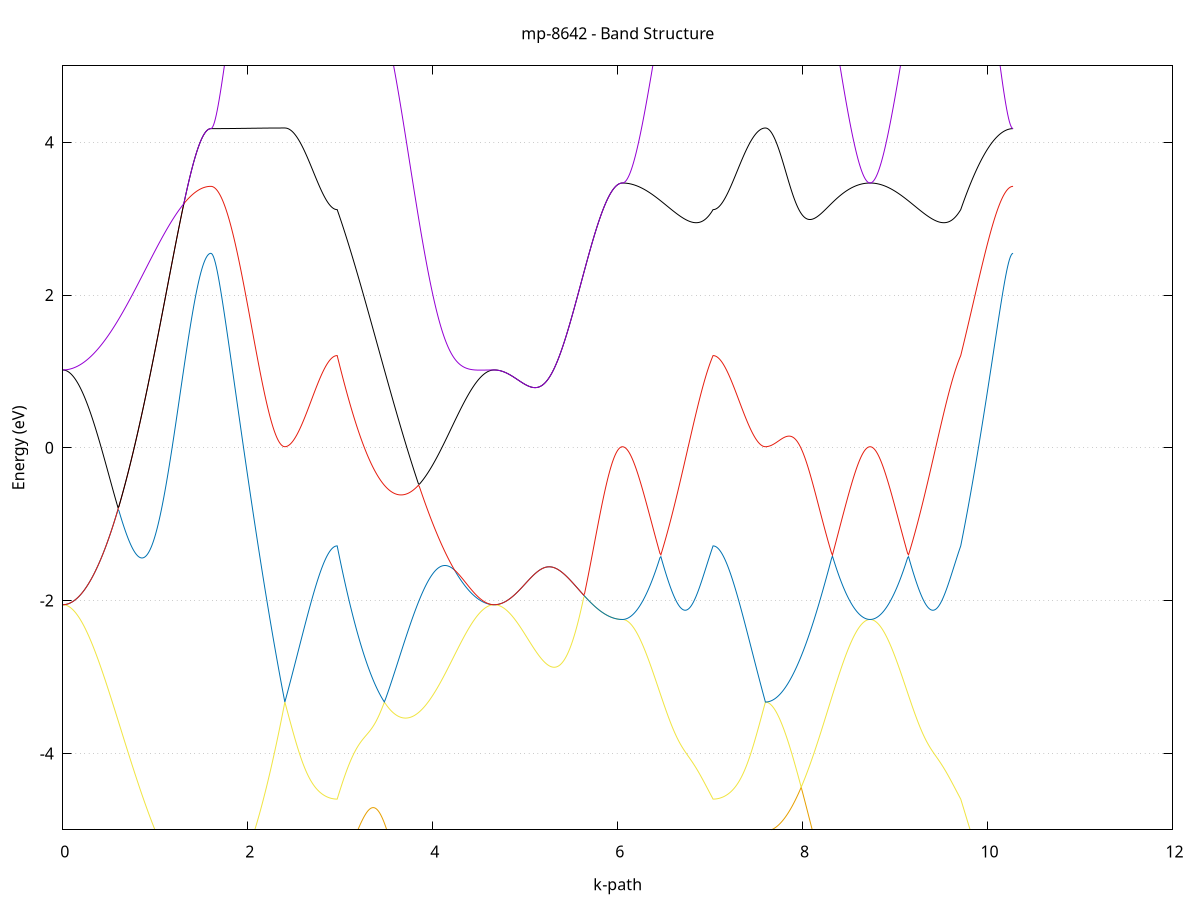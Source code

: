 set title 'mp-8642 - Band Structure'
set xlabel 'k-path'
set ylabel 'Energy (eV)'
set grid y
set yrange [-5:5]
set terminal png size 800,600
set output 'mp-8642_bands_gnuplot.png'
plot '-' using 1:2 with lines notitle, '-' using 1:2 with lines notitle, '-' using 1:2 with lines notitle, '-' using 1:2 with lines notitle, '-' using 1:2 with lines notitle, '-' using 1:2 with lines notitle, '-' using 1:2 with lines notitle, '-' using 1:2 with lines notitle, '-' using 1:2 with lines notitle, '-' using 1:2 with lines notitle, '-' using 1:2 with lines notitle, '-' using 1:2 with lines notitle, '-' using 1:2 with lines notitle, '-' using 1:2 with lines notitle, '-' using 1:2 with lines notitle, '-' using 1:2 with lines notitle, '-' using 1:2 with lines notitle, '-' using 1:2 with lines notitle, '-' using 1:2 with lines notitle, '-' using 1:2 with lines notitle, '-' using 1:2 with lines notitle, '-' using 1:2 with lines notitle, '-' using 1:2 with lines notitle, '-' using 1:2 with lines notitle, '-' using 1:2 with lines notitle, '-' using 1:2 with lines notitle, '-' using 1:2 with lines notitle, '-' using 1:2 with lines notitle, '-' using 1:2 with lines notitle, '-' using 1:2 with lines notitle, '-' using 1:2 with lines notitle, '-' using 1:2 with lines notitle, '-' using 1:2 with lines notitle, '-' using 1:2 with lines notitle, '-' using 1:2 with lines notitle, '-' using 1:2 with lines notitle, '-' using 1:2 with lines notitle, '-' using 1:2 with lines notitle, '-' using 1:2 with lines notitle, '-' using 1:2 with lines notitle, '-' using 1:2 with lines notitle, '-' using 1:2 with lines notitle, '-' using 1:2 with lines notitle, '-' using 1:2 with lines notitle, '-' using 1:2 with lines notitle, '-' using 1:2 with lines notitle, '-' using 1:2 with lines notitle, '-' using 1:2 with lines notitle
0.000000 -41.518428
0.009943 -41.518528
0.019886 -41.518828
0.029829 -41.519428
0.039772 -41.520228
0.049715 -41.521228
0.059658 -41.522428
0.069601 -41.523828
0.079544 -41.525528
0.089487 -41.527428
0.099431 -41.529528
0.109374 -41.531828
0.119317 -41.534328
0.129260 -41.537128
0.139203 -41.540128
0.149146 -41.543228
0.159089 -41.546628
0.169032 -41.550228
0.178975 -41.554028
0.188918 -41.558028
0.198861 -41.562228
0.208804 -41.566628
0.218747 -41.571228
0.228690 -41.576028
0.238633 -41.581028
0.248576 -41.586228
0.258519 -41.591628
0.268462 -41.597128
0.278405 -41.602928
0.288348 -41.608828
0.298292 -41.614928
0.308235 -41.621228
0.318178 -41.627628
0.328121 -41.634228
0.338064 -41.641028
0.348007 -41.647928
0.357950 -41.655028
0.367893 -41.662328
0.377836 -41.669728
0.387779 -41.677328
0.397722 -41.684928
0.407665 -41.692828
0.417608 -41.700828
0.427551 -41.708928
0.437494 -41.717128
0.447437 -41.725528
0.457380 -41.734028
0.467323 -41.742628
0.477266 -41.751328
0.487209 -41.760128
0.497153 -41.769028
0.507096 -41.778128
0.517039 -41.787228
0.526982 -41.796428
0.536925 -41.805728
0.546868 -41.815128
0.556811 -41.824628
0.566754 -41.834228
0.576697 -41.843828
0.586640 -41.853528
0.596583 -41.863328
0.606526 -41.873128
0.616469 -41.883028
0.626412 -41.893028
0.636355 -41.903028
0.646298 -41.913028
0.656241 -41.923128
0.666184 -41.933228
0.676127 -41.943328
0.686070 -41.953528
0.696014 -41.963728
0.705957 -41.973928
0.715900 -41.984128
0.725843 -41.994428
0.735786 -42.004628
0.745729 -42.014928
0.755672 -42.025128
0.765615 -42.035428
0.775558 -42.045628
0.785501 -42.055928
0.795444 -42.066128
0.805387 -42.076328
0.815330 -42.086428
0.825273 -42.096628
0.835216 -42.106728
0.845159 -42.116828
0.855102 -42.126828
0.865045 -42.136828
0.874988 -42.146828
0.884932 -42.156728
0.894875 -42.166528
0.904818 -42.176328
0.914761 -42.186028
0.924704 -42.195728
0.934647 -42.205328
0.944590 -42.214928
0.954533 -42.224328
0.964476 -42.233728
0.974419 -42.243028
0.984362 -42.252328
0.994305 -42.261428
1.004248 -42.270428
1.014191 -42.279428
1.024134 -42.288328
1.034077 -42.297028
1.044020 -42.305728
1.053963 -42.314328
1.063906 -42.322828
1.073849 -42.331128
1.083793 -42.339428
1.093736 -42.347528
1.103679 -42.355528
1.113622 -42.363428
1.123565 -42.371228
1.133508 -42.378828
1.143451 -42.386428
1.153394 -42.393828
1.163337 -42.401028
1.173280 -42.408228
1.183223 -42.415228
1.193166 -42.422028
1.203109 -42.428828
1.213052 -42.435328
1.222995 -42.441828
1.232938 -42.448128
1.242881 -42.454228
1.252824 -42.460228
1.262767 -42.466128
1.272710 -42.471828
1.282654 -42.477428
1.292597 -42.482828
1.302540 -42.488028
1.312483 -42.493128
1.322426 -42.498028
1.332369 -42.502828
1.342312 -42.507428
1.352255 -42.511828
1.362198 -42.516128
1.372141 -42.520228
1.382084 -42.524128
1.392027 -42.527928
1.401970 -42.531528
1.411913 -42.535028
1.421856 -42.538228
1.431799 -42.541328
1.441742 -42.544228
1.451685 -42.547028
1.461628 -42.549628
1.471571 -42.552028
1.481515 -42.554228
1.491458 -42.556328
1.501401 -42.558128
1.511344 -42.559828
1.521287 -42.561328
1.531230 -42.562728
1.541173 -42.563828
1.551116 -42.564828
1.561059 -42.565628
1.571002 -42.566328
1.580945 -42.566728
1.590888 -42.567028
1.600831 -42.567128
1.600831 -42.567128
1.610713 -42.567028
1.620594 -42.566828
1.630476 -42.566628
1.640358 -42.566128
1.650239 -42.565628
1.660121 -42.565028
1.670003 -42.564228
1.679885 -42.563428
1.689766 -42.562428
1.699648 -42.561328
1.709530 -42.560128
1.719411 -42.558828
1.729293 -42.557328
1.739175 -42.555828
1.749056 -42.554128
1.758938 -42.552328
1.768820 -42.550528
1.778701 -42.548528
1.788583 -42.546428
1.798465 -42.544228
1.808346 -42.541828
1.818228 -42.539428
1.828110 -42.536928
1.837991 -42.534228
1.847873 -42.531528
1.857755 -42.528728
1.867636 -42.525728
1.877518 -42.522728
1.887400 -42.519528
1.897281 -42.516228
1.907163 -42.512928
1.917045 -42.509428
1.926926 -42.505928
1.936808 -42.502328
1.946690 -42.498528
1.956571 -42.494728
1.966453 -42.490828
1.976335 -42.486828
1.986216 -42.482728
1.996098 -42.478528
2.005980 -42.474228
2.015861 -42.469928
2.025743 -42.465428
2.035625 -42.460928
2.045506 -42.456328
2.055388 -42.451628
2.065270 -42.446928
2.075151 -42.442028
2.085033 -42.437128
2.094915 -42.432228
2.104796 -42.427128
2.114678 -42.422028
2.124560 -42.416828
2.134442 -42.411628
2.144323 -42.406328
2.154205 -42.400928
2.164087 -42.395528
2.173968 -42.390028
2.183850 -42.384528
2.193732 -42.378928
2.203613 -42.373228
2.213495 -42.367628
2.223377 -42.361828
2.233258 -42.356028
2.243140 -42.350228
2.253022 -42.344428
2.262903 -42.338528
2.272785 -42.332528
2.282667 -42.326528
2.292548 -42.320528
2.302430 -42.314528
2.312312 -42.308428
2.322193 -42.302428
2.332075 -42.296328
2.341957 -42.290128
2.351838 -42.284028
2.361720 -42.277828
2.371602 -42.271628
2.381483 -42.265428
2.391365 -42.259228
2.401247 -42.253028
2.401247 -42.253028
2.411176 -42.257428
2.421106 -42.261728
2.431035 -42.266028
2.440965 -42.270228
2.450894 -42.274428
2.460823 -42.278528
2.470753 -42.282628
2.480682 -42.286628
2.490612 -42.290528
2.500541 -42.294428
2.510471 -42.298228
2.520400 -42.301928
2.530330 -42.305628
2.540259 -42.309228
2.550189 -42.312828
2.560118 -42.316328
2.570048 -42.319728
2.579977 -42.323028
2.589906 -42.326328
2.599836 -42.329528
2.609765 -42.332628
2.619695 -42.335628
2.629624 -42.338628
2.639554 -42.341528
2.649483 -42.344328
2.659413 -42.347128
2.669342 -42.349728
2.679272 -42.352328
2.689201 -42.354828
2.699130 -42.357228
2.709060 -42.359628
2.718989 -42.361828
2.728919 -42.364028
2.738848 -42.366128
2.748778 -42.368128
2.758707 -42.370028
2.768637 -42.371928
2.778566 -42.373628
2.788496 -42.375328
2.798425 -42.376928
2.808355 -42.378428
2.818284 -42.379828
2.828214 -42.381128
2.838143 -42.382328
2.848072 -42.383428
2.858002 -42.384528
2.867931 -42.385428
2.877861 -42.386328
2.887790 -42.387128
2.897720 -42.387828
2.907649 -42.388328
2.917579 -42.388828
2.927508 -42.389328
2.937438 -42.389628
2.947367 -42.389828
2.957297 -42.389928
2.967226 -42.390028
2.967226 -42.390028
2.977214 -42.384128
2.987202 -42.378228
2.997190 -42.372228
3.007177 -42.366228
3.017165 -42.360128
3.027153 -42.353928
3.037141 -42.347628
3.047129 -42.341328
3.057117 -42.334928
3.067105 -42.328528
3.077093 -42.322028
3.087080 -42.315528
3.097068 -42.308928
3.107056 -42.302228
3.117044 -42.295528
3.127032 -42.288828
3.137020 -42.282028
3.147008 -42.275128
3.156995 -42.277428
3.166983 -42.282128
3.176971 -42.286528
3.186959 -42.290928
3.196947 -42.295128
3.206935 -42.299128
3.216923 -42.303028
3.226911 -42.306728
3.236898 -42.310228
3.246886 -42.313628
3.256874 -42.316828
3.266862 -42.319928
3.276850 -42.322728
3.286838 -42.325428
3.296826 -42.327928
3.306814 -42.330228
3.316801 -42.332328
3.326789 -42.334228
3.336777 -42.335928
3.346765 -42.337428
3.356753 -42.338728
3.366741 -42.339828
3.376729 -42.340728
3.386716 -42.341428
3.396704 -42.341828
3.406692 -42.342128
3.416680 -42.342128
3.426668 -42.341928
3.436656 -42.341528
3.446644 -42.340928
3.456632 -42.340128
3.466619 -42.339028
3.476607 -42.337828
3.486595 -42.336328
3.496583 -42.334528
3.506571 -42.332628
3.516559 -42.330428
3.526547 -42.328028
3.536535 -42.325428
3.546522 -42.322528
3.556510 -42.319528
3.566498 -42.316228
3.576486 -42.312728
3.586474 -42.308928
3.596462 -42.305028
3.606450 -42.300828
3.616437 -42.296428
3.626425 -42.291828
3.636413 -42.287028
3.646401 -42.282028
3.656389 -42.276828
3.666377 -42.271328
3.676365 -42.265728
3.686353 -42.259828
3.696340 -42.253828
3.706328 -42.247528
3.716316 -42.241128
3.726304 -42.234528
3.736292 -42.227628
3.746280 -42.220628
3.756268 -42.213428
3.766256 -42.206128
3.776243 -42.198528
3.786231 -42.190828
3.796219 -42.182928
3.806207 -42.174928
3.816195 -42.166728
3.826183 -42.158328
3.836171 -42.149828
3.846158 -42.141228
3.856146 -42.132428
3.866134 -42.123528
3.876122 -42.114428
3.886110 -42.105328
3.896098 -42.096028
3.906086 -42.086528
3.916074 -42.077028
3.926061 -42.067428
3.936049 -42.057728
3.946037 -42.047928
3.956025 -42.038028
3.966013 -42.028028
3.976001 -42.018028
3.985989 -42.007928
3.995976 -41.997728
4.005964 -41.987428
4.015952 -41.977228
4.025940 -41.966828
4.035928 -41.956528
4.045916 -41.946128
4.055904 -41.935728
4.065892 -41.925328
4.075879 -41.914828
4.085867 -41.904428
4.095855 -41.894028
4.105843 -41.883528
4.115831 -41.873228
4.125819 -41.862828
4.135807 -41.852428
4.145795 -41.842128
4.155782 -41.831928
4.165770 -41.821728
4.175758 -41.811528
4.185746 -41.801528
4.195734 -41.791528
4.205722 -41.781628
4.215710 -41.771728
4.225697 -41.762028
4.235685 -41.752428
4.245673 -41.742928
4.255661 -41.733528
4.265649 -41.724228
4.275637 -41.715028
4.285625 -41.706028
4.295613 -41.697128
4.305600 -41.688428
4.315588 -41.679828
4.325576 -41.671428
4.335564 -41.663228
4.345552 -41.655128
4.355540 -41.647328
4.365528 -41.639628
4.375516 -41.632128
4.385503 -41.624728
4.395491 -41.617628
4.405479 -41.610828
4.415467 -41.604128
4.425455 -41.597628
4.435443 -41.591428
4.445431 -41.585428
4.455419 -41.579628
4.465406 -41.574028
4.475394 -41.568728
4.485382 -41.563728
4.495370 -41.558928
4.505358 -41.554428
4.515346 -41.550128
4.525334 -41.546028
4.535321 -41.542328
4.545309 -41.538828
4.555297 -41.535528
4.565285 -41.532628
4.575273 -41.529928
4.585261 -41.527528
4.595249 -41.525428
4.605237 -41.523528
4.615224 -41.522028
4.625212 -41.520728
4.635200 -41.519728
4.645188 -41.519028
4.655176 -41.518528
4.665164 -41.518428
4.665164 -41.518428
4.675138 -41.518528
4.685111 -41.519028
4.695085 -41.519828
4.705059 -41.520828
4.715033 -41.522228
4.725007 -41.523928
4.734980 -41.525928
4.744954 -41.528128
4.754928 -41.530728
4.764902 -41.533628
4.774876 -41.536728
4.784850 -41.540228
4.794823 -41.544028
4.804797 -41.548028
4.814771 -41.552328
4.824745 -41.556928
4.834719 -41.561828
4.844692 -41.567028
4.854666 -41.572428
4.864640 -41.578228
4.874614 -41.584228
4.884588 -41.590428
4.894562 -41.596928
4.904535 -41.603728
4.914509 -41.610728
4.924483 -41.618028
4.934457 -41.625528
4.944431 -41.633328
4.954404 -41.641228
4.964378 -41.649528
4.974352 -41.657928
4.984326 -41.666628
4.994300 -41.675528
5.004274 -41.684628
5.014247 -41.693928
5.024221 -41.703428
5.034195 -41.713028
5.044169 -41.722928
5.054143 -41.733028
5.064116 -41.743228
5.074090 -41.753628
5.084064 -41.764228
5.094038 -41.774928
5.104012 -41.785828
5.113985 -41.796828
5.123959 -41.808028
5.133933 -41.819328
5.143907 -41.830828
5.153881 -41.842328
5.163855 -41.854028
5.173828 -41.865828
5.183802 -41.877628
5.193776 -41.889628
5.203750 -41.901728
5.213724 -41.913828
5.223697 -41.926028
5.233671 -41.938328
5.243645 -41.950728
5.253619 -41.963128
5.263593 -41.975628
5.273567 -41.988128
5.283540 -42.000628
5.293514 -42.013228
5.303488 -42.025828
5.313462 -42.038428
5.323436 -42.051028
5.333409 -42.063628
5.343383 -42.076228
5.353357 -42.088928
5.363331 -42.101528
5.373305 -42.114028
5.383279 -42.126628
5.393252 -42.139128
5.403226 -42.151628
5.413200 -42.164028
5.423174 -42.176428
5.433148 -42.188728
5.443121 -42.200928
5.453095 -42.213128
5.463069 -42.225228
5.473043 -42.237228
5.483017 -42.249128
5.492990 -42.261028
5.502964 -42.272728
5.512938 -42.284328
5.522912 -42.295828
5.532886 -42.307228
5.542860 -42.318528
5.552833 -42.329728
5.562807 -42.340728
5.572781 -42.351628
5.582755 -42.362328
5.592729 -42.372928
5.602702 -42.383328
5.612676 -42.393628
5.622650 -42.403728
5.632624 -42.413728
5.642598 -42.423528
5.652572 -42.433128
5.662545 -42.442528
5.672519 -42.451828
5.682493 -42.460828
5.692467 -42.469728
5.702441 -42.478328
5.712414 -42.486828
5.722388 -42.495128
5.732362 -42.503128
5.742336 -42.511028
5.752310 -42.518628
5.762284 -42.526028
5.772257 -42.533228
5.782231 -42.540228
5.792205 -42.546928
5.802179 -42.553428
5.812153 -42.559728
5.822126 -42.565828
5.832100 -42.571628
5.842074 -42.577128
5.852048 -42.582428
5.862022 -42.587528
5.871995 -42.592428
5.881969 -42.596928
5.891943 -42.601328
5.901917 -42.605328
5.911891 -42.609228
5.921865 -42.612728
5.931838 -42.616028
5.941812 -42.619128
5.951786 -42.621928
5.961760 -42.624428
5.971734 -42.626628
5.981707 -42.628628
5.991681 -42.630428
6.001655 -42.631828
6.011629 -42.633128
6.021603 -42.634028
6.031577 -42.634728
6.041550 -42.635128
6.051524 -42.635228
6.051524 -42.635228
6.061426 -42.635128
6.071328 -42.635028
6.081230 -42.634728
6.091132 -42.634428
6.101035 -42.633928
6.110937 -42.633428
6.120839 -42.632728
6.130741 -42.632028
6.140643 -42.631128
6.150545 -42.630128
6.160447 -42.629128
6.170349 -42.627928
6.180251 -42.626728
6.190153 -42.625328
6.200055 -42.623928
6.209957 -42.622328
6.219859 -42.620728
6.229761 -42.618928
6.239664 -42.617128
6.249566 -42.615128
6.259468 -42.613128
6.269370 -42.611028
6.279272 -42.608828
6.289174 -42.606528
6.299076 -42.604128
6.308978 -42.601628
6.318880 -42.599028
6.328782 -42.596328
6.338684 -42.593628
6.348586 -42.590728
6.358488 -42.587828
6.368390 -42.584828
6.378292 -42.581728
6.388195 -42.578528
6.398097 -42.575228
6.407999 -42.571928
6.417901 -42.568528
6.427803 -42.565028
6.437705 -42.561428
6.447607 -42.557828
6.457509 -42.554028
6.467411 -42.550228
6.477313 -42.546428
6.487215 -42.542428
6.497117 -42.538428
6.507019 -42.534428
6.516921 -42.530328
6.526823 -42.526128
6.536726 -42.521828
6.546628 -42.517528
6.556530 -42.513228
6.566432 -42.508828
6.576334 -42.504328
6.586236 -42.499828
6.596138 -42.495328
6.606040 -42.490728
6.615942 -42.486128
6.625844 -42.481428
6.635746 -42.476828
6.645648 -42.472128
6.655550 -42.467328
6.665452 -42.462628
6.675355 -42.457928
6.685257 -42.453128
6.695159 -42.448328
6.705061 -42.443628
6.714963 -42.438928
6.724865 -42.434228
6.734767 -42.429528
6.744669 -42.424828
6.754571 -42.420328
6.764473 -42.415728
6.774375 -42.411328
6.784277 -42.407028
6.794179 -42.402728
6.804081 -42.398628
6.813983 -42.394728
6.823886 -42.390928
6.833788 -42.387328
6.843690 -42.384028
6.853592 -42.380928
6.863494 -42.378128
6.873396 -42.375628
6.883298 -42.373528
6.893200 -42.371728
6.903102 -42.370428
6.913004 -42.369528
6.922906 -42.369128
6.932808 -42.369128
6.942710 -42.369628
6.952612 -42.370528
6.962515 -42.371828
6.972417 -42.373528
6.982319 -42.375628
6.992221 -42.378028
7.002123 -42.380728
7.012025 -42.383628
7.021927 -42.386728
7.031829 -42.390028
7.031829 -42.390028
7.041758 -42.389928
7.051688 -42.389828
7.061617 -42.389628
7.071547 -42.389328
7.081476 -42.388828
7.091406 -42.388328
7.101335 -42.387828
7.111265 -42.387128
7.121194 -42.386328
7.131124 -42.385428
7.141053 -42.384528
7.150983 -42.383428
7.160912 -42.382328
7.170841 -42.381128
7.180771 -42.379828
7.190700 -42.378428
7.200630 -42.376928
7.210559 -42.375328
7.220489 -42.373628
7.230418 -42.371928
7.240348 -42.370028
7.250277 -42.368128
7.260207 -42.366128
7.270136 -42.364028
7.280066 -42.361828
7.289995 -42.359628
7.299924 -42.357228
7.309854 -42.354828
7.319783 -42.352328
7.329713 -42.349728
7.339642 -42.347128
7.349572 -42.344328
7.359501 -42.341528
7.369431 -42.338628
7.379360 -42.335628
7.389290 -42.332628
7.399219 -42.329528
7.409149 -42.326328
7.419078 -42.323028
7.429007 -42.319728
7.438937 -42.316328
7.448866 -42.312828
7.458796 -42.309228
7.468725 -42.305628
7.478655 -42.301928
7.488584 -42.298228
7.498514 -42.294428
7.508443 -42.290528
7.518373 -42.286628
7.528302 -42.282628
7.538232 -42.278528
7.548161 -42.274428
7.558090 -42.270228
7.568020 -42.266028
7.577949 -42.261728
7.587879 -42.257428
7.597808 -42.253028
7.597808 -42.253028
7.607738 -42.253228
7.617667 -42.253628
7.627597 -42.254328
7.637526 -42.255228
7.647456 -42.256528
7.657385 -42.257928
7.667315 -42.259728
7.677244 -42.261728
7.687173 -42.263928
7.697103 -42.266428
7.707032 -42.269028
7.716962 -42.271928
7.726891 -42.275028
7.736821 -42.278228
7.746750 -42.281728
7.756680 -42.285328
7.766609 -42.289028
7.776539 -42.292928
7.786468 -42.296928
7.796398 -42.301128
7.806327 -42.305328
7.816256 -42.309728
7.826186 -42.314228
7.836115 -42.318728
7.846045 -42.323428
7.855974 -42.328128
7.865904 -42.332928
7.875833 -42.337728
7.885763 -42.342728
7.895692 -42.347628
7.905622 -42.352628
7.915551 -42.357728
7.925481 -42.362728
7.935410 -42.367928
7.945339 -42.373028
7.955269 -42.378128
7.965198 -42.383328
7.975128 -42.388528
7.985057 -42.393728
7.994987 -42.398828
8.004916 -42.404028
8.014846 -42.409228
8.024775 -42.414428
8.034705 -42.419628
8.044634 -42.424728
8.054563 -42.429828
8.064493 -42.435028
8.074422 -42.440128
8.084352 -42.445128
8.094281 -42.450228
8.104211 -42.455228
8.114140 -42.460228
8.124070 -42.465128
8.133999 -42.470028
8.143929 -42.474928
8.153858 -42.479728
8.163788 -42.484528
8.173717 -42.489328
8.183646 -42.493928
8.193576 -42.498628
8.203505 -42.503228
8.213435 -42.507728
8.223364 -42.512228
8.233294 -42.516628
8.243223 -42.521028
8.253153 -42.525328
8.263082 -42.529528
8.273012 -42.533728
8.282941 -42.537828
8.292871 -42.541828
8.302800 -42.545828
8.312729 -42.549728
8.322659 -42.553528
8.332588 -42.557328
8.342518 -42.560928
8.352447 -42.564528
8.362377 -42.568128
8.372306 -42.571528
8.382236 -42.574928
8.392165 -42.578228
8.402095 -42.581428
8.412024 -42.584528
8.421954 -42.587528
8.431883 -42.590528
8.441812 -42.593328
8.451742 -42.596128
8.461671 -42.598828
8.471601 -42.601428
8.481530 -42.603928
8.491460 -42.606328
8.501389 -42.608628
8.511319 -42.610928
8.521248 -42.613028
8.531178 -42.615028
8.541107 -42.617028
8.551037 -42.618828
8.560966 -42.620628
8.570895 -42.622228
8.580825 -42.623828
8.590754 -42.625328
8.600684 -42.626628
8.610613 -42.627928
8.620543 -42.629028
8.630472 -42.630128
8.640402 -42.631128
8.650331 -42.631928
8.660261 -42.632728
8.670190 -42.633428
8.680120 -42.633928
8.690049 -42.634428
8.699978 -42.634728
8.709908 -42.635028
8.719837 -42.635128
8.729767 -42.635228
8.729767 -42.635228
8.739669 -42.635128
8.749571 -42.635028
8.759473 -42.634728
8.769375 -42.634428
8.779277 -42.633928
8.789179 -42.633428
8.799081 -42.632728
8.808983 -42.632028
8.818885 -42.631128
8.828788 -42.630128
8.838690 -42.629128
8.848592 -42.627928
8.858494 -42.626728
8.868396 -42.625328
8.878298 -42.623928
8.888200 -42.622328
8.898102 -42.620728
8.908004 -42.618928
8.917906 -42.617128
8.927808 -42.615128
8.937710 -42.613128
8.947612 -42.611028
8.957514 -42.608828
8.967417 -42.606528
8.977319 -42.604128
8.987221 -42.601628
8.997123 -42.599028
9.007025 -42.596328
9.016927 -42.593628
9.026829 -42.590728
9.036731 -42.587828
9.046633 -42.584828
9.056535 -42.581728
9.066437 -42.578528
9.076339 -42.575228
9.086241 -42.571928
9.096143 -42.568528
9.106045 -42.565028
9.115948 -42.561428
9.125850 -42.557828
9.135752 -42.554028
9.145654 -42.550228
9.155556 -42.546428
9.165458 -42.542428
9.175360 -42.538428
9.185262 -42.534428
9.195164 -42.530328
9.205066 -42.526128
9.214968 -42.521828
9.224870 -42.517528
9.234772 -42.513228
9.244674 -42.508828
9.254576 -42.504328
9.264479 -42.499828
9.274381 -42.495328
9.284283 -42.490728
9.294185 -42.486128
9.304087 -42.481428
9.313989 -42.476828
9.323891 -42.472128
9.333793 -42.467328
9.343695 -42.462628
9.353597 -42.457928
9.363499 -42.453128
9.373401 -42.448328
9.383303 -42.443628
9.393205 -42.438928
9.403108 -42.434228
9.413010 -42.429528
9.422912 -42.424828
9.432814 -42.420328
9.442716 -42.415728
9.452618 -42.411328
9.462520 -42.407028
9.472422 -42.402728
9.482324 -42.398628
9.492226 -42.394728
9.502128 -42.390928
9.512030 -42.387328
9.521932 -42.384028
9.531834 -42.380928
9.541737 -42.378128
9.551639 -42.375628
9.561541 -42.373528
9.571443 -42.371728
9.581345 -42.370428
9.591247 -42.369528
9.601149 -42.369128
9.611051 -42.369128
9.620953 -42.369628
9.630855 -42.370528
9.640757 -42.371828
9.650659 -42.373528
9.660561 -42.375628
9.670463 -42.378028
9.680365 -42.380728
9.690268 -42.383628
9.700170 -42.386728
9.710072 -42.390028
9.710072 -42.390028
9.720001 -42.395728
9.729931 -42.401428
9.739860 -42.407028
9.749790 -42.412528
9.759719 -42.417928
9.769648 -42.423328
9.779578 -42.428628
9.789507 -42.433828
9.799437 -42.438928
9.809366 -42.443928
9.819296 -42.448928
9.829225 -42.453728
9.839155 -42.458528
9.849084 -42.463228
9.859014 -42.467828
9.868943 -42.472328
9.878873 -42.476728
9.888802 -42.481028
9.898731 -42.485228
9.908661 -42.489428
9.918590 -42.493428
9.928520 -42.497328
9.938449 -42.501128
9.948379 -42.504928
9.958308 -42.508528
9.968238 -42.512028
9.978167 -42.515528
9.988097 -42.518828
9.998026 -42.522028
10.007956 -42.525128
10.017885 -42.528128
10.027814 -42.531028
10.037744 -42.533828
10.047673 -42.536528
10.057603 -42.539128
10.067532 -42.541528
10.077462 -42.543928
10.087391 -42.546128
10.097321 -42.548328
10.107250 -42.550328
10.117180 -42.552228
10.127109 -42.554028
10.137039 -42.555728
10.146968 -42.557228
10.156897 -42.558728
10.166827 -42.560028
10.176756 -42.561228
10.186686 -42.562328
10.196615 -42.563328
10.206545 -42.564228
10.216474 -42.565028
10.226404 -42.565628
10.236333 -42.566128
10.246263 -42.566528
10.256192 -42.566828
10.266122 -42.567028
10.276051 -42.567128
e
0.000000 -41.518428
0.009943 -41.518428
0.019886 -41.518628
0.029829 -41.518828
0.039772 -41.519028
0.049715 -41.519428
0.059658 -41.519828
0.069601 -41.520328
0.079544 -41.520928
0.089487 -41.521628
0.099431 -41.522328
0.109374 -41.523228
0.119317 -41.524128
0.129260 -41.525128
0.139203 -41.526128
0.149146 -41.527328
0.159089 -41.528528
0.169032 -41.529728
0.178975 -41.531128
0.188918 -41.532528
0.198861 -41.534128
0.208804 -41.535628
0.218747 -41.537328
0.228690 -41.539028
0.238633 -41.540828
0.248576 -41.542728
0.258519 -41.544628
0.268462 -41.546628
0.278405 -41.548728
0.288348 -41.550828
0.298292 -41.553028
0.308235 -41.555328
0.318178 -41.557628
0.328121 -41.560028
0.338064 -41.562528
0.348007 -41.565028
0.357950 -41.567628
0.367893 -41.570228
0.377836 -41.572928
0.387779 -41.575728
0.397722 -41.578528
0.407665 -41.581428
0.417608 -41.584328
0.427551 -41.587328
0.437494 -41.590328
0.447437 -41.593428
0.457380 -41.596528
0.467323 -41.599728
0.477266 -41.602928
0.487209 -41.606228
0.497153 -41.609528
0.507096 -41.612928
0.517039 -41.616328
0.526982 -41.619728
0.536925 -41.623228
0.546868 -41.626728
0.556811 -41.630228
0.566754 -41.633828
0.576697 -41.637428
0.586640 -41.641128
0.596583 -41.644828
0.606526 -41.648528
0.616469 -41.652228
0.626412 -41.656028
0.636355 -41.659828
0.646298 -41.663628
0.656241 -41.667428
0.666184 -41.671328
0.676127 -41.675128
0.686070 -41.679028
0.696014 -41.682928
0.705957 -41.686828
0.715900 -41.690828
0.725843 -41.694728
0.735786 -41.698728
0.745729 -41.702628
0.755672 -41.706628
0.765615 -41.710528
0.775558 -41.714528
0.785501 -41.718528
0.795444 -41.722528
0.805387 -41.726528
0.815330 -41.730428
0.825273 -41.734428
0.835216 -41.738428
0.845159 -41.742328
0.855102 -41.746328
0.865045 -41.750228
0.874988 -41.754128
0.884932 -41.758028
0.894875 -41.761928
0.904818 -41.765828
0.914761 -41.769728
0.924704 -41.773528
0.934647 -41.777428
0.944590 -41.781228
0.954533 -41.784928
0.964476 -41.788728
0.974419 -41.792428
0.984362 -41.796128
0.994305 -41.799828
1.004248 -41.803528
1.014191 -41.807128
1.024134 -41.810728
1.034077 -41.814228
1.044020 -41.817728
1.053963 -41.821228
1.063906 -41.824628
1.073849 -41.828028
1.083793 -41.831428
1.093736 -41.834728
1.103679 -41.838028
1.113622 -41.841228
1.123565 -41.844428
1.133508 -41.847528
1.143451 -41.850628
1.153394 -41.853728
1.163337 -41.856628
1.173280 -41.859628
1.183223 -41.862528
1.193166 -41.865328
1.203109 -41.868128
1.213052 -41.870828
1.222995 -41.873528
1.232938 -41.876128
1.242881 -41.878728
1.252824 -41.881128
1.262767 -41.883628
1.272710 -41.886028
1.282654 -41.888328
1.292597 -41.890528
1.302540 -41.892728
1.312483 -41.894828
1.322426 -41.896928
1.332369 -41.898928
1.342312 -41.900828
1.352255 -41.902728
1.362198 -41.904528
1.372141 -41.906228
1.382084 -41.907928
1.392027 -41.909428
1.401970 -41.911028
1.411913 -41.912428
1.421856 -41.913828
1.431799 -41.915128
1.441742 -41.916328
1.451685 -41.917528
1.461628 -41.918628
1.471571 -41.919628
1.481515 -41.920528
1.491458 -41.921428
1.501401 -41.922228
1.511344 -41.922928
1.521287 -41.923528
1.531230 -41.924128
1.541173 -41.924628
1.551116 -41.925028
1.561059 -41.925328
1.571002 -41.925628
1.580945 -41.925828
1.590888 -41.925928
1.600831 -41.926028
1.600831 -41.926028
1.610713 -41.926028
1.620594 -41.926228
1.630476 -41.926528
1.640358 -41.927028
1.650239 -41.927528
1.660121 -41.928228
1.670003 -41.929028
1.679885 -41.930028
1.689766 -41.931028
1.699648 -41.932228
1.709530 -41.933528
1.719411 -41.935028
1.729293 -41.936528
1.739175 -41.938228
1.749056 -41.940028
1.758938 -41.941928
1.768820 -41.943928
1.778701 -41.946128
1.788583 -41.948328
1.798465 -41.950728
1.808346 -41.953228
1.818228 -41.955828
1.828110 -41.958628
1.837991 -41.961428
1.847873 -41.964428
1.857755 -41.967428
1.867636 -41.970628
1.877518 -41.973928
1.887400 -41.977228
1.897281 -41.980728
1.907163 -41.984328
1.917045 -41.988028
1.926926 -41.991828
1.936808 -41.995728
1.946690 -41.999628
1.956571 -42.003728
1.966453 -42.007928
1.976335 -42.012128
1.986216 -42.016528
1.996098 -42.020928
2.005980 -42.025528
2.015861 -42.030128
2.025743 -42.034828
2.035625 -42.039528
2.045506 -42.044428
2.055388 -42.049328
2.065270 -42.054328
2.075151 -42.059428
2.085033 -42.064528
2.094915 -42.069728
2.104796 -42.075028
2.114678 -42.080328
2.124560 -42.085728
2.134442 -42.091228
2.144323 -42.096728
2.154205 -42.102328
2.164087 -42.107928
2.173968 -42.113628
2.183850 -42.119328
2.193732 -42.125128
2.203613 -42.130928
2.213495 -42.136828
2.223377 -42.142728
2.233258 -42.148628
2.243140 -42.154628
2.253022 -42.160628
2.262903 -42.166628
2.272785 -42.172728
2.282667 -42.178828
2.292548 -42.184928
2.302430 -42.191028
2.312312 -42.197228
2.322193 -42.203428
2.332075 -42.209528
2.341957 -42.215728
2.351838 -42.221928
2.361720 -42.228128
2.371602 -42.234428
2.381483 -42.240628
2.391365 -42.246828
2.401247 -42.253028
2.401247 -42.253028
2.411176 -42.248628
2.421106 -42.244428
2.431035 -42.240228
2.440965 -42.236128
2.450894 -42.232128
2.460823 -42.228228
2.470753 -42.224528
2.480682 -42.220928
2.490612 -42.217428
2.500541 -42.214128
2.510471 -42.210928
2.520400 -42.207828
2.530330 -42.204928
2.540259 -42.202128
2.550189 -42.199528
2.560118 -42.197028
2.570048 -42.194728
2.579977 -42.192528
2.589906 -42.190528
2.599836 -42.188628
2.609765 -42.186828
2.619695 -42.185128
2.629624 -42.183628
2.639554 -42.182228
2.649483 -42.180928
2.659413 -42.179728
2.669342 -42.178628
2.679272 -42.177628
2.689201 -42.176728
2.699130 -42.175928
2.709060 -42.175228
2.718989 -42.174528
2.728919 -42.173928
2.738848 -42.173428
2.748778 -42.172928
2.758707 -42.172428
2.768637 -42.172128
2.778566 -42.171728
2.788496 -42.171428
2.798425 -42.171228
2.808355 -42.171028
2.818284 -42.170828
2.828214 -42.170628
2.838143 -42.170528
2.848072 -42.170328
2.858002 -42.170228
2.867931 -42.170128
2.877861 -42.170128
2.887790 -42.170028
2.897720 -42.169928
2.907649 -42.169928
2.917579 -42.169928
2.927508 -42.169928
2.937438 -42.169828
2.947367 -42.169828
2.957297 -42.169828
2.967226 -42.169828
2.967226 -42.169828
2.977214 -42.176128
2.987202 -42.182428
2.997190 -42.188628
3.007177 -42.194728
3.017165 -42.200928
3.027153 -42.206928
3.037141 -42.212928
3.047129 -42.218828
3.057117 -42.224628
3.067105 -42.230428
3.077093 -42.236028
3.087080 -42.241628
3.097068 -42.247028
3.107056 -42.252428
3.117044 -42.257728
3.127032 -42.262828
3.137020 -42.267828
3.147008 -42.272728
3.156995 -42.268328
3.166983 -42.261328
3.176971 -42.254428
3.186959 -42.247328
3.196947 -42.240328
3.206935 -42.233228
3.216923 -42.226128
3.226911 -42.219028
3.236898 -42.211828
3.246886 -42.204628
3.256874 -42.197328
3.266862 -42.190128
3.276850 -42.182828
3.286838 -42.175528
3.296826 -42.168228
3.306814 -42.160828
3.316801 -42.153428
3.326789 -42.146128
3.336777 -42.138728
3.346765 -42.131328
3.356753 -42.123828
3.366741 -42.116428
3.376729 -42.109028
3.386716 -42.101628
3.396704 -42.094128
3.406692 -42.086728
3.416680 -42.079228
3.426668 -42.071828
3.436656 -42.064428
3.446644 -42.056928
3.456632 -42.049528
3.466619 -42.042128
3.476607 -42.034728
3.486595 -42.027328
3.496583 -42.019928
3.506571 -42.012528
3.516559 -42.005128
3.526547 -41.997828
3.536535 -41.990528
3.546522 -41.983228
3.556510 -41.975928
3.566498 -41.968628
3.576486 -41.961428
3.586474 -41.954228
3.596462 -41.947028
3.606450 -41.939828
3.616437 -41.932728
3.626425 -41.925628
3.636413 -41.918528
3.646401 -41.911528
3.656389 -41.904528
3.666377 -41.897528
3.676365 -41.890628
3.686353 -41.883728
3.696340 -41.876928
3.706328 -41.870128
3.716316 -41.863328
3.726304 -41.856628
3.736292 -41.849928
3.746280 -41.843328
3.756268 -41.836728
3.766256 -41.830228
3.776243 -41.823728
3.786231 -41.817228
3.796219 -41.810928
3.806207 -41.804528
3.816195 -41.798228
3.826183 -41.792028
3.836171 -41.785828
3.846158 -41.779728
3.856146 -41.773728
3.866134 -41.767728
3.876122 -41.761728
3.886110 -41.755828
3.896098 -41.750028
3.906086 -41.744228
3.916074 -41.738528
3.926061 -41.732928
3.936049 -41.727328
3.946037 -41.721828
3.956025 -41.716428
3.966013 -41.711028
3.976001 -41.705628
3.985989 -41.700428
3.995976 -41.695228
4.005964 -41.690128
4.015952 -41.685028
4.025940 -41.680128
4.035928 -41.675128
4.045916 -41.670328
4.055904 -41.665528
4.065892 -41.660828
4.075879 -41.656228
4.085867 -41.651628
4.095855 -41.647128
4.105843 -41.642728
4.115831 -41.638428
4.125819 -41.634128
4.135807 -41.629928
4.145795 -41.625828
4.155782 -41.621728
4.165770 -41.617828
4.175758 -41.613928
4.185746 -41.610028
4.195734 -41.606328
4.205722 -41.602628
4.215710 -41.599028
4.225697 -41.595528
4.235685 -41.592128
4.245673 -41.588728
4.255661 -41.585428
4.265649 -41.582228
4.275637 -41.579128
4.285625 -41.576028
4.295613 -41.573028
4.305600 -41.570128
4.315588 -41.567328
4.325576 -41.564528
4.335564 -41.561928
4.345552 -41.559328
4.355540 -41.556828
4.365528 -41.554428
4.375516 -41.552028
4.385503 -41.549728
4.395491 -41.547528
4.405479 -41.545428
4.415467 -41.543428
4.425455 -41.541428
4.435443 -41.539528
4.445431 -41.537828
4.455419 -41.536028
4.465406 -41.534428
4.475394 -41.532828
4.485382 -41.531428
4.495370 -41.530028
4.505358 -41.528628
4.515346 -41.527428
4.525334 -41.526228
4.535321 -41.525228
4.545309 -41.524228
4.555297 -41.523228
4.565285 -41.522428
4.575273 -41.521628
4.585261 -41.521028
4.595249 -41.520428
4.605237 -41.519828
4.615224 -41.519428
4.625212 -41.519028
4.635200 -41.518828
4.645188 -41.518628
4.655176 -41.518428
4.665164 -41.518428
4.665164 -41.518428
4.675138 -41.518428
4.685111 -41.518528
4.695085 -41.518628
4.705059 -41.518728
4.715033 -41.518928
4.725007 -41.519128
4.734980 -41.519428
4.744954 -41.519728
4.754928 -41.520028
4.764902 -41.520428
4.774876 -41.520828
4.784850 -41.521228
4.794823 -41.521728
4.804797 -41.522228
4.814771 -41.522828
4.824745 -41.523428
4.834719 -41.524028
4.844692 -41.524728
4.854666 -41.525428
4.864640 -41.526128
4.874614 -41.526928
4.884588 -41.527728
4.894562 -41.528628
4.904535 -41.529528
4.914509 -41.530428
4.924483 -41.531328
4.934457 -41.532328
4.944431 -41.533328
4.954404 -41.534428
4.964378 -41.535428
4.974352 -41.536528
4.984326 -41.537728
4.994300 -41.538828
5.004274 -41.540028
5.014247 -41.541228
5.024221 -41.542528
5.034195 -41.543828
5.044169 -41.545128
5.054143 -41.546428
5.064116 -41.547728
5.074090 -41.549128
5.084064 -41.550528
5.094038 -41.551928
5.104012 -41.553428
5.113985 -41.554828
5.123959 -41.556328
5.133933 -41.557828
5.143907 -41.559428
5.153881 -41.560928
5.163855 -41.562428
5.173828 -41.564028
5.183802 -41.565628
5.193776 -41.567228
5.203750 -41.568828
5.213724 -41.570528
5.223697 -41.572128
5.233671 -41.573728
5.243645 -41.575428
5.253619 -41.577128
5.263593 -41.578828
5.273567 -41.580528
5.283540 -41.582128
5.293514 -41.583828
5.303488 -41.585628
5.313462 -41.587328
5.323436 -41.589028
5.333409 -41.590728
5.343383 -41.592428
5.353357 -41.594128
5.363331 -41.595928
5.373305 -41.597628
5.383279 -41.599328
5.393252 -41.601028
5.403226 -41.602728
5.413200 -41.604428
5.423174 -41.606128
5.433148 -41.607828
5.443121 -41.609528
5.453095 -41.611228
5.463069 -41.612828
5.473043 -41.614528
5.483017 -41.616228
5.492990 -41.617828
5.502964 -41.619428
5.512938 -41.621028
5.522912 -41.622628
5.532886 -41.624228
5.542860 -41.625828
5.552833 -41.627328
5.562807 -41.628928
5.572781 -41.630428
5.582755 -41.631928
5.592729 -41.633428
5.602702 -41.634828
5.612676 -41.636328
5.622650 -41.637728
5.632624 -41.639128
5.642598 -41.640528
5.652572 -41.641828
5.662545 -41.643228
5.672519 -41.644528
5.682493 -41.645728
5.692467 -41.647028
5.702441 -41.648228
5.712414 -41.649428
5.722388 -41.650628
5.732362 -41.651728
5.742336 -41.652828
5.752310 -41.653928
5.762284 -41.655028
5.772257 -41.656028
5.782231 -41.657028
5.792205 -41.657928
5.802179 -41.658928
5.812153 -41.659828
5.822126 -41.660628
5.832100 -41.661428
5.842074 -41.662228
5.852048 -41.663028
5.862022 -41.663728
5.871995 -41.664428
5.881969 -41.665128
5.891943 -41.665728
5.901917 -41.666328
5.911891 -41.666828
5.921865 -41.667328
5.931838 -41.667828
5.941812 -41.668228
5.951786 -41.668628
5.961760 -41.669028
5.971734 -41.669328
5.981707 -41.669628
5.991681 -41.669828
6.001655 -41.670128
6.011629 -41.670228
6.021603 -41.670428
6.031577 -41.670528
6.041550 -41.670528
6.051524 -41.670528
6.051524 -41.670528
6.061426 -41.670628
6.071328 -41.671028
6.081230 -41.671628
6.091132 -41.672428
6.101035 -41.673428
6.110937 -41.674628
6.120839 -41.676128
6.130741 -41.677828
6.140643 -41.679728
6.150545 -41.681928
6.160447 -41.684228
6.170349 -41.686828
6.180251 -41.689628
6.190153 -41.692728
6.200055 -41.695928
6.209957 -41.699328
6.219859 -41.703028
6.229761 -41.706828
6.239664 -41.710928
6.249566 -41.715228
6.259468 -41.719628
6.269370 -41.724328
6.279272 -41.729128
6.289174 -41.734128
6.299076 -41.739328
6.308978 -41.744728
6.318880 -41.750328
6.328782 -41.756128
6.338684 -41.762028
6.348586 -41.768128
6.358488 -41.774328
6.368390 -41.780728
6.378292 -41.787328
6.388195 -41.793928
6.398097 -41.800828
6.407999 -41.807828
6.417901 -41.814928
6.427803 -41.822128
6.437705 -41.829528
6.447607 -41.837028
6.457509 -41.844628
6.467411 -41.852328
6.477313 -41.860128
6.487215 -41.868028
6.497117 -41.876028
6.507019 -41.884128
6.516921 -41.892228
6.526823 -41.900528
6.536726 -41.908828
6.546628 -41.917128
6.556530 -41.925528
6.566432 -41.934028
6.576334 -41.942528
6.586236 -41.951028
6.596138 -41.959628
6.606040 -41.968228
6.615942 -41.976828
6.625844 -41.985428
6.635746 -41.994028
6.645648 -42.002628
6.655550 -42.011128
6.665452 -42.019728
6.675355 -42.028228
6.685257 -42.036628
6.695159 -42.045128
6.705061 -42.053428
6.714963 -42.061728
6.724865 -42.069828
6.734767 -42.077928
6.744669 -42.085928
6.754571 -42.093728
6.764473 -42.101428
6.774375 -42.108928
6.784277 -42.116228
6.794179 -42.123328
6.804081 -42.130228
6.813983 -42.136928
6.823886 -42.143328
6.833788 -42.149328
6.843690 -42.155128
6.853592 -42.160428
6.863494 -42.165428
6.873396 -42.169928
6.883298 -42.173928
6.893200 -42.177528
6.903102 -42.180528
6.913004 -42.182928
6.922906 -42.184728
6.932808 -42.186028
6.942710 -42.186628
6.952612 -42.186728
6.962515 -42.186228
6.972417 -42.185228
6.982319 -42.183728
6.992221 -42.181728
7.002123 -42.179328
7.012025 -42.176428
7.021927 -42.173328
7.031829 -42.169828
7.031829 -42.169828
7.041758 -42.169828
7.051688 -42.169828
7.061617 -42.169828
7.071547 -42.169928
7.081476 -42.169928
7.091406 -42.169928
7.101335 -42.169928
7.111265 -42.170028
7.121194 -42.170128
7.131124 -42.170128
7.141053 -42.170228
7.150983 -42.170328
7.160912 -42.170528
7.170841 -42.170628
7.180771 -42.170828
7.190700 -42.171028
7.200630 -42.171228
7.210559 -42.171428
7.220489 -42.171728
7.230418 -42.172128
7.240348 -42.172428
7.250277 -42.172928
7.260207 -42.173428
7.270136 -42.173928
7.280066 -42.174528
7.289995 -42.175228
7.299924 -42.175928
7.309854 -42.176728
7.319783 -42.177628
7.329713 -42.178628
7.339642 -42.179728
7.349572 -42.180928
7.359501 -42.182228
7.369431 -42.183628
7.379360 -42.185128
7.389290 -42.186828
7.399219 -42.188628
7.409149 -42.190528
7.419078 -42.192528
7.429007 -42.194728
7.438937 -42.197028
7.448866 -42.199528
7.458796 -42.202128
7.468725 -42.204928
7.478655 -42.207828
7.488584 -42.210928
7.498514 -42.214128
7.508443 -42.217428
7.518373 -42.220928
7.528302 -42.224528
7.538232 -42.228228
7.548161 -42.232128
7.558090 -42.236128
7.568020 -42.240228
7.577949 -42.244428
7.587879 -42.248628
7.597808 -42.253028
7.597808 -42.253028
7.607738 -42.252928
7.617667 -42.252628
7.627597 -42.252128
7.637526 -42.251328
7.647456 -42.250428
7.657385 -42.249228
7.667315 -42.247828
7.677244 -42.246228
7.687173 -42.244428
7.697103 -42.242428
7.707032 -42.240228
7.716962 -42.237828
7.726891 -42.235228
7.736821 -42.232328
7.746750 -42.229328
7.756680 -42.226128
7.766609 -42.222728
7.776539 -42.219128
7.786468 -42.215328
7.796398 -42.211328
7.806327 -42.207228
7.816256 -42.202828
7.826186 -42.198328
7.836115 -42.193628
7.846045 -42.188728
7.855974 -42.183728
7.865904 -42.178528
7.875833 -42.173128
7.885763 -42.167628
7.895692 -42.161928
7.905622 -42.156028
7.915551 -42.150128
7.925481 -42.143928
7.935410 -42.137728
7.945339 -42.131328
7.955269 -42.124828
7.965198 -42.118128
7.975128 -42.111428
7.985057 -42.104528
7.994987 -42.097528
8.004916 -42.090428
8.014846 -42.083228
8.024775 -42.075928
8.034705 -42.068628
8.044634 -42.061128
8.054563 -42.053628
8.064493 -42.045928
8.074422 -42.038328
8.084352 -42.030528
8.094281 -42.022728
8.104211 -42.014928
8.114140 -42.007028
8.124070 -41.999128
8.133999 -41.991128
8.143929 -41.983228
8.153858 -41.975228
8.163788 -41.967128
8.173717 -41.959128
8.183646 -41.951128
8.193576 -41.943128
8.203505 -41.935128
8.213435 -41.927128
8.223364 -41.919128
8.233294 -41.911128
8.243223 -41.903228
8.253153 -41.895428
8.263082 -41.887528
8.273012 -41.879828
8.282941 -41.872128
8.292871 -41.864428
8.302800 -41.856828
8.312729 -41.849328
8.322659 -41.841928
8.332588 -41.834628
8.342518 -41.827428
8.352447 -41.820228
8.362377 -41.813228
8.372306 -41.806328
8.382236 -41.799528
8.392165 -41.792828
8.402095 -41.786328
8.412024 -41.779928
8.421954 -41.773628
8.431883 -41.767528
8.441812 -41.761528
8.451742 -41.755728
8.461671 -41.750028
8.471601 -41.744528
8.481530 -41.739228
8.491460 -41.734028
8.501389 -41.729028
8.511319 -41.724228
8.521248 -41.719628
8.531178 -41.715228
8.541107 -41.710928
8.551037 -41.706928
8.560966 -41.703028
8.570895 -41.699428
8.580825 -41.695928
8.590754 -41.692728
8.600684 -41.689728
8.610613 -41.686928
8.620543 -41.684328
8.630472 -41.681928
8.640402 -41.679828
8.650331 -41.677828
8.660261 -41.676128
8.670190 -41.674728
8.680120 -41.673428
8.690049 -41.672428
8.699978 -41.671628
8.709908 -41.671028
8.719837 -41.670628
8.729767 -41.670528
8.729767 -41.670528
8.739669 -41.670628
8.749571 -41.671028
8.759473 -41.671628
8.769375 -41.672428
8.779277 -41.673428
8.789179 -41.674628
8.799081 -41.676128
8.808983 -41.677828
8.818885 -41.679728
8.828788 -41.681928
8.838690 -41.684228
8.848592 -41.686828
8.858494 -41.689628
8.868396 -41.692728
8.878298 -41.695928
8.888200 -41.699328
8.898102 -41.703028
8.908004 -41.706828
8.917906 -41.710928
8.927808 -41.715228
8.937710 -41.719628
8.947612 -41.724328
8.957514 -41.729128
8.967417 -41.734128
8.977319 -41.739328
8.987221 -41.744728
8.997123 -41.750328
9.007025 -41.756128
9.016927 -41.762028
9.026829 -41.768128
9.036731 -41.774328
9.046633 -41.780728
9.056535 -41.787328
9.066437 -41.793928
9.076339 -41.800828
9.086241 -41.807828
9.096143 -41.814928
9.106045 -41.822128
9.115948 -41.829528
9.125850 -41.837028
9.135752 -41.844628
9.145654 -41.852328
9.155556 -41.860128
9.165458 -41.868028
9.175360 -41.876028
9.185262 -41.884128
9.195164 -41.892228
9.205066 -41.900528
9.214968 -41.908828
9.224870 -41.917128
9.234772 -41.925528
9.244674 -41.934028
9.254576 -41.942528
9.264479 -41.951028
9.274381 -41.959628
9.284283 -41.968228
9.294185 -41.976828
9.304087 -41.985428
9.313989 -41.994028
9.323891 -42.002628
9.333793 -42.011128
9.343695 -42.019728
9.353597 -42.028228
9.363499 -42.036628
9.373401 -42.045128
9.383303 -42.053428
9.393205 -42.061728
9.403108 -42.069828
9.413010 -42.077928
9.422912 -42.085928
9.432814 -42.093728
9.442716 -42.101428
9.452618 -42.108928
9.462520 -42.116228
9.472422 -42.123328
9.482324 -42.130228
9.492226 -42.136928
9.502128 -42.143328
9.512030 -42.149328
9.521932 -42.155128
9.531834 -42.160428
9.541737 -42.165428
9.551639 -42.169928
9.561541 -42.173928
9.571443 -42.177528
9.581345 -42.180528
9.591247 -42.182928
9.601149 -42.184728
9.611051 -42.186028
9.620953 -42.186628
9.630855 -42.186728
9.640757 -42.186228
9.650659 -42.185228
9.660561 -42.183728
9.670463 -42.181728
9.680365 -42.179328
9.690268 -42.176428
9.700170 -42.173328
9.710072 -42.169828
9.710072 -42.169828
9.720001 -42.163528
9.729931 -42.157228
9.739860 -42.150928
9.749790 -42.144528
9.759719 -42.138128
9.769648 -42.131828
9.779578 -42.125428
9.789507 -42.119128
9.799437 -42.112728
9.809366 -42.106428
9.819296 -42.100128
9.829225 -42.093928
9.839155 -42.087628
9.849084 -42.081528
9.859014 -42.075328
9.868943 -42.069328
9.878873 -42.063228
9.888802 -42.057328
9.898731 -42.051428
9.908661 -42.045628
9.918590 -42.039928
9.928520 -42.034328
9.938449 -42.028728
9.948379 -42.023328
9.958308 -42.018028
9.968238 -42.012828
9.978167 -42.007628
9.988097 -42.002628
9.998026 -41.997828
10.007956 -41.993028
10.017885 -41.988428
10.027814 -41.983928
10.037744 -41.979628
10.047673 -41.975428
10.057603 -41.971428
10.067532 -41.967528
10.077462 -41.963728
10.087391 -41.960228
10.097321 -41.956828
10.107250 -41.953528
10.117180 -41.950428
10.127109 -41.947528
10.137039 -41.944828
10.146968 -41.942228
10.156897 -41.939828
10.166827 -41.937628
10.176756 -41.935628
10.186686 -41.933828
10.196615 -41.932228
10.206545 -41.930728
10.216474 -41.929528
10.226404 -41.928428
10.236333 -41.927528
10.246263 -41.926828
10.256192 -41.926328
10.266122 -41.926128
10.276051 -41.926028
e
0.000000 -41.518428
0.009943 -41.518428
0.019886 -41.518628
0.029829 -41.518828
0.039772 -41.519028
0.049715 -41.519428
0.059658 -41.519828
0.069601 -41.520328
0.079544 -41.520928
0.089487 -41.521628
0.099431 -41.522328
0.109374 -41.523228
0.119317 -41.524128
0.129260 -41.525128
0.139203 -41.526128
0.149146 -41.527328
0.159089 -41.528528
0.169032 -41.529728
0.178975 -41.531128
0.188918 -41.532528
0.198861 -41.534128
0.208804 -41.535628
0.218747 -41.537328
0.228690 -41.539028
0.238633 -41.540828
0.248576 -41.542728
0.258519 -41.544628
0.268462 -41.546628
0.278405 -41.548728
0.288348 -41.550828
0.298292 -41.553028
0.308235 -41.555328
0.318178 -41.557628
0.328121 -41.560028
0.338064 -41.562528
0.348007 -41.565028
0.357950 -41.567628
0.367893 -41.570228
0.377836 -41.572928
0.387779 -41.575728
0.397722 -41.578528
0.407665 -41.581428
0.417608 -41.584328
0.427551 -41.587328
0.437494 -41.590328
0.447437 -41.593428
0.457380 -41.596528
0.467323 -41.599728
0.477266 -41.602928
0.487209 -41.606228
0.497153 -41.609528
0.507096 -41.612928
0.517039 -41.616328
0.526982 -41.619728
0.536925 -41.623228
0.546868 -41.626728
0.556811 -41.630228
0.566754 -41.633828
0.576697 -41.637428
0.586640 -41.641128
0.596583 -41.644828
0.606526 -41.648528
0.616469 -41.652228
0.626412 -41.656028
0.636355 -41.659828
0.646298 -41.663628
0.656241 -41.667428
0.666184 -41.671328
0.676127 -41.675128
0.686070 -41.679028
0.696014 -41.682928
0.705957 -41.686828
0.715900 -41.690828
0.725843 -41.694728
0.735786 -41.698728
0.745729 -41.702628
0.755672 -41.706628
0.765615 -41.710528
0.775558 -41.714528
0.785501 -41.718528
0.795444 -41.722528
0.805387 -41.726528
0.815330 -41.730428
0.825273 -41.734428
0.835216 -41.738428
0.845159 -41.742328
0.855102 -41.746328
0.865045 -41.750228
0.874988 -41.754128
0.884932 -41.758028
0.894875 -41.761928
0.904818 -41.765828
0.914761 -41.769728
0.924704 -41.773528
0.934647 -41.777428
0.944590 -41.781228
0.954533 -41.784928
0.964476 -41.788728
0.974419 -41.792428
0.984362 -41.796128
0.994305 -41.799828
1.004248 -41.803528
1.014191 -41.807128
1.024134 -41.810728
1.034077 -41.814228
1.044020 -41.817728
1.053963 -41.821228
1.063906 -41.824628
1.073849 -41.828028
1.083793 -41.831428
1.093736 -41.834728
1.103679 -41.838028
1.113622 -41.841228
1.123565 -41.844428
1.133508 -41.847528
1.143451 -41.850628
1.153394 -41.853728
1.163337 -41.856628
1.173280 -41.859628
1.183223 -41.862528
1.193166 -41.865328
1.203109 -41.868128
1.213052 -41.870828
1.222995 -41.873528
1.232938 -41.876128
1.242881 -41.878728
1.252824 -41.881128
1.262767 -41.883628
1.272710 -41.886028
1.282654 -41.888328
1.292597 -41.890528
1.302540 -41.892728
1.312483 -41.894828
1.322426 -41.896928
1.332369 -41.898928
1.342312 -41.900828
1.352255 -41.902728
1.362198 -41.904528
1.372141 -41.906228
1.382084 -41.907928
1.392027 -41.909428
1.401970 -41.911028
1.411913 -41.912428
1.421856 -41.913828
1.431799 -41.915128
1.441742 -41.916328
1.451685 -41.917528
1.461628 -41.918628
1.471571 -41.919628
1.481515 -41.920528
1.491458 -41.921428
1.501401 -41.922228
1.511344 -41.922928
1.521287 -41.923528
1.531230 -41.924128
1.541173 -41.924628
1.551116 -41.925028
1.561059 -41.925328
1.571002 -41.925628
1.580945 -41.925828
1.590888 -41.925928
1.600831 -41.926028
1.600831 -41.926028
1.610713 -41.926028
1.620594 -41.926028
1.630476 -41.926028
1.640358 -41.926028
1.650239 -41.926128
1.660121 -41.926128
1.670003 -41.926228
1.679885 -41.926328
1.689766 -41.926428
1.699648 -41.926528
1.709530 -41.926628
1.719411 -41.926728
1.729293 -41.926828
1.739175 -41.927028
1.749056 -41.927128
1.758938 -41.927328
1.768820 -41.927528
1.778701 -41.927628
1.788583 -41.927828
1.798465 -41.928028
1.808346 -41.928228
1.818228 -41.928428
1.828110 -41.928628
1.837991 -41.928828
1.847873 -41.929128
1.857755 -41.929328
1.867636 -41.929528
1.877518 -41.929828
1.887400 -41.930028
1.897281 -41.930328
1.907163 -41.930528
1.917045 -41.930828
1.926926 -41.931128
1.936808 -41.931328
1.946690 -41.931628
1.956571 -41.931928
1.966453 -41.932128
1.976335 -41.932428
1.986216 -41.932728
1.996098 -41.933028
2.005980 -41.933328
2.015861 -41.933528
2.025743 -41.933828
2.035625 -41.934128
2.045506 -41.934428
2.055388 -41.934628
2.065270 -41.934928
2.075151 -41.935228
2.085033 -41.935428
2.094915 -41.935728
2.104796 -41.935928
2.114678 -41.936228
2.124560 -41.936428
2.134442 -41.936728
2.144323 -41.936928
2.154205 -41.937128
2.164087 -41.937428
2.173968 -41.937628
2.183850 -41.937828
2.193732 -41.938028
2.203613 -41.938228
2.213495 -41.938428
2.223377 -41.938628
2.233258 -41.938828
2.243140 -41.938928
2.253022 -41.939128
2.262903 -41.939228
2.272785 -41.939428
2.282667 -41.939528
2.292548 -41.939628
2.302430 -41.939728
2.312312 -41.939828
2.322193 -41.939928
2.332075 -41.940028
2.341957 -41.940128
2.351838 -41.940128
2.361720 -41.940228
2.371602 -41.940228
2.381483 -41.940228
2.391365 -41.940328
2.401247 -41.940328
2.401247 -41.940328
2.411176 -41.940228
2.421106 -41.940028
2.431035 -41.939728
2.440965 -41.939228
2.450894 -41.938728
2.460823 -41.937928
2.470753 -41.937128
2.480682 -41.936128
2.490612 -41.934928
2.500541 -41.933728
2.510471 -41.932328
2.520400 -41.930728
2.530330 -41.929028
2.540259 -41.927228
2.550189 -41.925328
2.560118 -41.923328
2.570048 -41.921128
2.579977 -41.918928
2.589906 -41.916528
2.599836 -41.914128
2.609765 -41.911628
2.619695 -41.909028
2.629624 -41.906428
2.639554 -41.903728
2.649483 -41.900928
2.659413 -41.898228
2.669342 -41.895428
2.679272 -41.892628
2.689201 -41.889828
2.699130 -41.887028
2.709060 -41.884228
2.718989 -41.881528
2.728919 -41.878828
2.738848 -41.876128
2.748778 -41.873528
2.758707 -41.870928
2.768637 -41.868428
2.778566 -41.866028
2.788496 -41.863728
2.798425 -41.861428
2.808355 -41.859328
2.818284 -41.857228
2.828214 -41.855328
2.838143 -41.853428
2.848072 -41.851728
2.858002 -41.850128
2.867931 -41.848728
2.877861 -41.847328
2.887790 -41.846128
2.897720 -41.845128
2.907649 -41.844128
2.917579 -41.843328
2.927508 -41.842728
2.937438 -41.842228
2.947367 -41.841828
2.957297 -41.841628
2.967226 -41.841528
2.967226 -41.841528
2.977214 -41.838828
2.987202 -41.836128
2.997190 -41.833328
3.007177 -41.830528
3.017165 -41.827728
3.027153 -41.824928
3.037141 -41.822028
3.047129 -41.819128
3.057117 -41.816228
3.067105 -41.813328
3.077093 -41.810428
3.087080 -41.807428
3.097068 -41.804528
3.107056 -41.801528
3.117044 -41.798528
3.127032 -41.795528
3.137020 -41.792428
3.147008 -41.789428
3.156995 -41.786328
3.166983 -41.783328
3.176971 -41.780228
3.186959 -41.777128
3.196947 -41.774028
3.206935 -41.770928
3.216923 -41.767828
3.226911 -41.764728
3.236898 -41.761628
3.246886 -41.758528
3.256874 -41.755428
3.266862 -41.752228
3.276850 -41.749128
3.286838 -41.746028
3.296826 -41.742928
3.306814 -41.739828
3.316801 -41.736728
3.326789 -41.733628
3.336777 -41.730528
3.346765 -41.727428
3.356753 -41.724328
3.366741 -41.721228
3.376729 -41.718128
3.386716 -41.715028
3.396704 -41.712028
3.406692 -41.708928
3.416680 -41.705928
3.426668 -41.702928
3.436656 -41.699928
3.446644 -41.696928
3.456632 -41.693928
3.466619 -41.690928
3.476607 -41.688028
3.486595 -41.685028
3.496583 -41.682128
3.506571 -41.679228
3.516559 -41.676328
3.526547 -41.673428
3.536535 -41.670628
3.546522 -41.667828
3.556510 -41.665028
3.566498 -41.662228
3.576486 -41.659428
3.586474 -41.656728
3.596462 -41.654028
3.606450 -41.651328
3.616437 -41.648628
3.626425 -41.645928
3.636413 -41.643328
3.646401 -41.640728
3.656389 -41.638128
3.666377 -41.635628
3.676365 -41.633028
3.686353 -41.630528
3.696340 -41.628128
3.706328 -41.625628
3.716316 -41.623228
3.726304 -41.620828
3.736292 -41.618428
3.746280 -41.616128
3.756268 -41.613828
3.766256 -41.611528
3.776243 -41.609328
3.786231 -41.607028
3.796219 -41.604828
3.806207 -41.602728
3.816195 -41.600528
3.826183 -41.598428
3.836171 -41.596428
3.846158 -41.594328
3.856146 -41.592328
3.866134 -41.590328
3.876122 -41.588328
3.886110 -41.586428
3.896098 -41.584528
3.906086 -41.582628
3.916074 -41.580828
3.926061 -41.579028
3.936049 -41.577228
3.946037 -41.575528
3.956025 -41.573728
3.966013 -41.572128
3.976001 -41.570428
3.985989 -41.568828
3.995976 -41.567228
4.005964 -41.565628
4.015952 -41.564028
4.025940 -41.562528
4.035928 -41.561028
4.045916 -41.559628
4.055904 -41.558228
4.065892 -41.556828
4.075879 -41.555428
4.085867 -41.554128
4.095855 -41.552828
4.105843 -41.551528
4.115831 -41.550228
4.125819 -41.549028
4.135807 -41.547828
4.145795 -41.546628
4.155782 -41.545528
4.165770 -41.544328
4.175758 -41.543328
4.185746 -41.542228
4.195734 -41.541128
4.205722 -41.540128
4.215710 -41.539128
4.225697 -41.538228
4.235685 -41.537328
4.245673 -41.536328
4.255661 -41.535528
4.265649 -41.534628
4.275637 -41.533828
4.285625 -41.532928
4.295613 -41.532228
4.305600 -41.531428
4.315588 -41.530728
4.325576 -41.529928
4.335564 -41.529328
4.345552 -41.528628
4.355540 -41.527928
4.365528 -41.527328
4.375516 -41.526728
4.385503 -41.526128
4.395491 -41.525628
4.405479 -41.525028
4.415467 -41.524528
4.425455 -41.524028
4.435443 -41.523628
4.445431 -41.523128
4.455419 -41.522728
4.465406 -41.522328
4.475394 -41.521928
4.485382 -41.521528
4.495370 -41.521228
4.505358 -41.520928
4.515346 -41.520628
4.525334 -41.520328
4.535321 -41.520028
4.545309 -41.519828
4.555297 -41.519628
4.565285 -41.519428
4.575273 -41.519228
4.585261 -41.519028
4.595249 -41.518928
4.605237 -41.518728
4.615224 -41.518628
4.625212 -41.518528
4.635200 -41.518528
4.645188 -41.518428
4.655176 -41.518428
4.665164 -41.518428
4.665164 -41.518428
4.675138 -41.518428
4.685111 -41.518528
4.695085 -41.518628
4.705059 -41.518728
4.715033 -41.518928
4.725007 -41.519128
4.734980 -41.519428
4.744954 -41.519728
4.754928 -41.520028
4.764902 -41.520428
4.774876 -41.520828
4.784850 -41.521228
4.794823 -41.521728
4.804797 -41.522228
4.814771 -41.522828
4.824745 -41.523428
4.834719 -41.524028
4.844692 -41.524728
4.854666 -41.525428
4.864640 -41.526128
4.874614 -41.526928
4.884588 -41.527728
4.894562 -41.528628
4.904535 -41.529528
4.914509 -41.530428
4.924483 -41.531328
4.934457 -41.532328
4.944431 -41.533328
4.954404 -41.534428
4.964378 -41.535428
4.974352 -41.536528
4.984326 -41.537728
4.994300 -41.538828
5.004274 -41.540028
5.014247 -41.541228
5.024221 -41.542528
5.034195 -41.543828
5.044169 -41.545128
5.054143 -41.546428
5.064116 -41.547728
5.074090 -41.549128
5.084064 -41.550528
5.094038 -41.551928
5.104012 -41.553428
5.113985 -41.554828
5.123959 -41.556328
5.133933 -41.557828
5.143907 -41.559428
5.153881 -41.560928
5.163855 -41.562428
5.173828 -41.564028
5.183802 -41.565628
5.193776 -41.567228
5.203750 -41.568828
5.213724 -41.570528
5.223697 -41.572128
5.233671 -41.573728
5.243645 -41.575428
5.253619 -41.577128
5.263593 -41.578828
5.273567 -41.580528
5.283540 -41.582128
5.293514 -41.583828
5.303488 -41.585628
5.313462 -41.587328
5.323436 -41.589028
5.333409 -41.590728
5.343383 -41.592428
5.353357 -41.594128
5.363331 -41.595928
5.373305 -41.597628
5.383279 -41.599328
5.393252 -41.601028
5.403226 -41.602728
5.413200 -41.604428
5.423174 -41.606128
5.433148 -41.607828
5.443121 -41.609528
5.453095 -41.611228
5.463069 -41.612828
5.473043 -41.614528
5.483017 -41.616228
5.492990 -41.617828
5.502964 -41.619428
5.512938 -41.621028
5.522912 -41.622628
5.532886 -41.624228
5.542860 -41.625828
5.552833 -41.627328
5.562807 -41.628928
5.572781 -41.630428
5.582755 -41.631928
5.592729 -41.633428
5.602702 -41.634828
5.612676 -41.636328
5.622650 -41.637728
5.632624 -41.639128
5.642598 -41.640528
5.652572 -41.641828
5.662545 -41.643228
5.672519 -41.644528
5.682493 -41.645728
5.692467 -41.647028
5.702441 -41.648228
5.712414 -41.649428
5.722388 -41.650628
5.732362 -41.651728
5.742336 -41.652828
5.752310 -41.653928
5.762284 -41.655028
5.772257 -41.656028
5.782231 -41.657028
5.792205 -41.657928
5.802179 -41.658928
5.812153 -41.659828
5.822126 -41.660628
5.832100 -41.661428
5.842074 -41.662228
5.852048 -41.663028
5.862022 -41.663728
5.871995 -41.664428
5.881969 -41.665128
5.891943 -41.665728
5.901917 -41.666328
5.911891 -41.666828
5.921865 -41.667328
5.931838 -41.667828
5.941812 -41.668228
5.951786 -41.668628
5.961760 -41.669028
5.971734 -41.669328
5.981707 -41.669628
5.991681 -41.669828
6.001655 -41.670128
6.011629 -41.670228
6.021603 -41.670428
6.031577 -41.670528
6.041550 -41.670528
6.051524 -41.670528
6.051524 -41.670528
6.061426 -41.670628
6.071328 -41.670628
6.081230 -41.670828
6.091132 -41.671028
6.101035 -41.671328
6.110937 -41.671628
6.120839 -41.672028
6.130741 -41.672428
6.140643 -41.672928
6.150545 -41.673528
6.160447 -41.674128
6.170349 -41.674728
6.180251 -41.675528
6.190153 -41.676328
6.200055 -41.677128
6.209957 -41.678028
6.219859 -41.678928
6.229761 -41.679928
6.239664 -41.681028
6.249566 -41.682128
6.259468 -41.683228
6.269370 -41.684528
6.279272 -41.685728
6.289174 -41.687028
6.299076 -41.688428
6.308978 -41.689828
6.318880 -41.691228
6.328782 -41.692728
6.338684 -41.694328
6.348586 -41.695928
6.358488 -41.697528
6.368390 -41.699228
6.378292 -41.700928
6.388195 -41.702728
6.398097 -41.704528
6.407999 -41.706328
6.417901 -41.708228
6.427803 -41.710128
6.437705 -41.712028
6.447607 -41.714028
6.457509 -41.716028
6.467411 -41.718028
6.477313 -41.720128
6.487215 -41.722228
6.497117 -41.724328
6.507019 -41.726528
6.516921 -41.728728
6.526823 -41.730928
6.536726 -41.733128
6.546628 -41.735328
6.556530 -41.737628
6.566432 -41.739928
6.576334 -41.742228
6.586236 -41.744528
6.596138 -41.746828
6.606040 -41.749128
6.615942 -41.751528
6.625844 -41.753828
6.635746 -41.756228
6.645648 -41.758628
6.655550 -41.761028
6.665452 -41.763428
6.675355 -41.765728
6.685257 -41.768128
6.695159 -41.770528
6.705061 -41.772928
6.714963 -41.775328
6.724865 -41.777728
6.734767 -41.780028
6.744669 -41.782428
6.754571 -41.784728
6.764473 -41.787128
6.774375 -41.789428
6.784277 -41.791728
6.794179 -41.794028
6.804081 -41.796328
6.813983 -41.798628
6.823886 -41.800928
6.833788 -41.803128
6.843690 -41.805328
6.853592 -41.807528
6.863494 -41.809728
6.873396 -41.811828
6.883298 -41.813928
6.893200 -41.816028
6.903102 -41.818028
6.913004 -41.820128
6.922906 -41.822028
6.932808 -41.824028
6.942710 -41.825928
6.952612 -41.827828
6.962515 -41.829728
6.972417 -41.831528
6.982319 -41.833328
6.992221 -41.835028
7.002123 -41.836728
7.012025 -41.838328
7.021927 -41.839928
7.031829 -41.841528
7.031829 -41.841528
7.041758 -41.841628
7.051688 -41.841828
7.061617 -41.842228
7.071547 -41.842728
7.081476 -41.843328
7.091406 -41.844128
7.101335 -41.845128
7.111265 -41.846128
7.121194 -41.847328
7.131124 -41.848728
7.141053 -41.850128
7.150983 -41.851728
7.160912 -41.853428
7.170841 -41.855328
7.180771 -41.857228
7.190700 -41.859328
7.200630 -41.861428
7.210559 -41.863728
7.220489 -41.866028
7.230418 -41.868428
7.240348 -41.870928
7.250277 -41.873528
7.260207 -41.876128
7.270136 -41.878828
7.280066 -41.881528
7.289995 -41.884228
7.299924 -41.887028
7.309854 -41.889828
7.319783 -41.892628
7.329713 -41.895428
7.339642 -41.898228
7.349572 -41.900928
7.359501 -41.903728
7.369431 -41.906428
7.379360 -41.909028
7.389290 -41.911628
7.399219 -41.914128
7.409149 -41.916528
7.419078 -41.918928
7.429007 -41.921128
7.438937 -41.923328
7.448866 -41.925328
7.458796 -41.927228
7.468725 -41.929028
7.478655 -41.930728
7.488584 -41.932328
7.498514 -41.933728
7.508443 -41.934928
7.518373 -41.936128
7.528302 -41.937128
7.538232 -41.937928
7.548161 -41.938728
7.558090 -41.939228
7.568020 -41.939728
7.577949 -41.940028
7.587879 -41.940228
7.597808 -41.940328
7.597808 -41.940328
7.607738 -41.940128
7.617667 -41.939828
7.627597 -41.939228
7.637526 -41.938428
7.647456 -41.937328
7.657385 -41.936128
7.667315 -41.934628
7.677244 -41.933028
7.687173 -41.931128
7.697103 -41.929028
7.707032 -41.926828
7.716962 -41.924428
7.726891 -41.921928
7.736821 -41.919228
7.746750 -41.916428
7.756680 -41.913428
7.766609 -41.910328
7.776539 -41.907228
7.786468 -41.903928
7.796398 -41.900628
7.806327 -41.897128
7.816256 -41.893628
7.826186 -41.890028
7.836115 -41.886428
7.846045 -41.882728
7.855974 -41.879028
7.865904 -41.875328
7.875833 -41.871528
7.885763 -41.867728
7.895692 -41.863828
7.905622 -41.860028
7.915551 -41.856128
7.925481 -41.852328
7.935410 -41.848428
7.945339 -41.844528
7.955269 -41.840728
7.965198 -41.836828
7.975128 -41.833028
7.985057 -41.829228
7.994987 -41.825328
8.004916 -41.821528
8.014846 -41.817828
8.024775 -41.814028
8.034705 -41.810328
8.044634 -41.806628
8.054563 -41.802928
8.064493 -41.799328
8.074422 -41.795728
8.084352 -41.792228
8.094281 -41.788628
8.104211 -41.785128
8.114140 -41.781728
8.124070 -41.778328
8.133999 -41.774928
8.143929 -41.771628
8.153858 -41.768328
8.163788 -41.765128
8.173717 -41.761928
8.183646 -41.758728
8.193576 -41.755628
8.203505 -41.752628
8.213435 -41.749628
8.223364 -41.746728
8.233294 -41.743828
8.243223 -41.740928
8.253153 -41.738128
8.263082 -41.735428
8.273012 -41.732728
8.282941 -41.730028
8.292871 -41.727528
8.302800 -41.724928
8.312729 -41.722528
8.322659 -41.720028
8.332588 -41.717728
8.342518 -41.715428
8.352447 -41.713128
8.362377 -41.710928
8.372306 -41.708828
8.382236 -41.706728
8.392165 -41.704728
8.402095 -41.702728
8.412024 -41.700828
8.421954 -41.698928
8.431883 -41.697128
8.441812 -41.695428
8.451742 -41.693728
8.461671 -41.692128
8.471601 -41.690528
8.481530 -41.689028
8.491460 -41.687628
8.501389 -41.686228
8.511319 -41.684928
8.521248 -41.683628
8.531178 -41.682428
8.541107 -41.681228
8.551037 -41.680128
8.560966 -41.679128
8.570895 -41.678128
8.580825 -41.677228
8.590754 -41.676328
8.600684 -41.675528
8.610613 -41.674828
8.620543 -41.674128
8.630472 -41.673528
8.640402 -41.672928
8.650331 -41.672428
8.660261 -41.672028
8.670190 -41.671628
8.680120 -41.671328
8.690049 -41.671028
8.699978 -41.670828
8.709908 -41.670628
8.719837 -41.670628
8.729767 -41.670528
8.729767 -41.670528
8.739669 -41.670628
8.749571 -41.670628
8.759473 -41.670828
8.769375 -41.671028
8.779277 -41.671328
8.789179 -41.671628
8.799081 -41.672028
8.808983 -41.672428
8.818885 -41.672928
8.828788 -41.673528
8.838690 -41.674128
8.848592 -41.674728
8.858494 -41.675528
8.868396 -41.676328
8.878298 -41.677128
8.888200 -41.678028
8.898102 -41.678928
8.908004 -41.679928
8.917906 -41.681028
8.927808 -41.682128
8.937710 -41.683228
8.947612 -41.684528
8.957514 -41.685728
8.967417 -41.687028
8.977319 -41.688428
8.987221 -41.689828
8.997123 -41.691228
9.007025 -41.692728
9.016927 -41.694328
9.026829 -41.695928
9.036731 -41.697528
9.046633 -41.699228
9.056535 -41.700928
9.066437 -41.702728
9.076339 -41.704528
9.086241 -41.706328
9.096143 -41.708228
9.106045 -41.710128
9.115948 -41.712028
9.125850 -41.714028
9.135752 -41.716028
9.145654 -41.718028
9.155556 -41.720128
9.165458 -41.722228
9.175360 -41.724328
9.185262 -41.726528
9.195164 -41.728728
9.205066 -41.730928
9.214968 -41.733128
9.224870 -41.735328
9.234772 -41.737628
9.244674 -41.739928
9.254576 -41.742228
9.264479 -41.744528
9.274381 -41.746828
9.284283 -41.749128
9.294185 -41.751528
9.304087 -41.753828
9.313989 -41.756228
9.323891 -41.758628
9.333793 -41.761028
9.343695 -41.763428
9.353597 -41.765728
9.363499 -41.768128
9.373401 -41.770528
9.383303 -41.772928
9.393205 -41.775328
9.403108 -41.777728
9.413010 -41.780028
9.422912 -41.782428
9.432814 -41.784728
9.442716 -41.787128
9.452618 -41.789428
9.462520 -41.791728
9.472422 -41.794028
9.482324 -41.796328
9.492226 -41.798628
9.502128 -41.800928
9.512030 -41.803128
9.521932 -41.805328
9.531834 -41.807528
9.541737 -41.809728
9.551639 -41.811828
9.561541 -41.813928
9.571443 -41.816028
9.581345 -41.818028
9.591247 -41.820128
9.601149 -41.822028
9.611051 -41.824028
9.620953 -41.825928
9.630855 -41.827828
9.640757 -41.829728
9.650659 -41.831528
9.660561 -41.833328
9.670463 -41.835028
9.680365 -41.836728
9.690268 -41.838328
9.700170 -41.839928
9.710072 -41.841528
9.710072 -41.841528
9.720001 -41.844228
9.729931 -41.846828
9.739860 -41.849428
9.749790 -41.852028
9.759719 -41.854528
9.769648 -41.857028
9.779578 -41.859528
9.789507 -41.861928
9.799437 -41.864428
9.809366 -41.866728
9.819296 -41.869128
9.829225 -41.871428
9.839155 -41.873628
9.849084 -41.875828
9.859014 -41.878028
9.868943 -41.880228
9.878873 -41.882328
9.888802 -41.884328
9.898731 -41.886328
9.908661 -41.888328
9.918590 -41.890228
9.928520 -41.892128
9.938449 -41.894028
9.948379 -41.895828
9.958308 -41.897528
9.968238 -41.899228
9.978167 -41.900928
9.988097 -41.902528
9.998026 -41.904028
10.007956 -41.905528
10.017885 -41.907028
10.027814 -41.908428
10.037744 -41.909728
10.047673 -41.911028
10.057603 -41.912328
10.067532 -41.913528
10.077462 -41.914628
10.087391 -41.915728
10.097321 -41.916828
10.107250 -41.917728
10.117180 -41.918728
10.127109 -41.919628
10.137039 -41.920428
10.146968 -41.921128
10.156897 -41.921828
10.166827 -41.922528
10.176756 -41.923128
10.186686 -41.923628
10.196615 -41.924128
10.206545 -41.924628
10.216474 -41.924928
10.226404 -41.925228
10.236333 -41.925528
10.246263 -41.925728
10.256192 -41.925828
10.266122 -41.925928
10.276051 -41.926028
e
0.000000 -10.092328
0.009943 -10.091728
0.019886 -10.089928
0.029829 -10.087028
0.039772 -10.082828
0.049715 -10.077428
0.059658 -10.070928
0.069601 -10.063228
0.079544 -10.054328
0.089487 -10.044228
0.099431 -10.032928
0.109374 -10.020528
0.119317 -10.006928
0.129260 -9.992228
0.139203 -9.976228
0.149146 -9.959228
0.159089 -9.940928
0.169032 -9.921628
0.178975 -9.901128
0.188918 -9.879428
0.198861 -9.856728
0.208804 -9.832828
0.218747 -9.807828
0.228690 -9.781728
0.238633 -9.754528
0.248576 -9.726328
0.258519 -9.697028
0.268462 -9.666628
0.278405 -9.635128
0.288348 -9.602628
0.298292 -9.569128
0.308235 -9.534628
0.318178 -9.499128
0.328121 -9.462628
0.338064 -9.425128
0.348007 -9.386628
0.357950 -9.347228
0.367893 -9.306928
0.377836 -9.265628
0.387779 -9.223528
0.397722 -9.180528
0.407665 -9.136628
0.417608 -9.091928
0.427551 -9.046428
0.437494 -9.000128
0.447437 -8.953028
0.457380 -8.905228
0.467323 -8.856628
0.477266 -8.807428
0.487209 -8.757428
0.497153 -8.706928
0.507096 -8.655728
0.517039 -8.603928
0.526982 -8.551628
0.536925 -8.498828
0.546868 -8.445528
0.556811 -8.391828
0.566754 -8.337628
0.576697 -8.283128
0.586640 -8.228228
0.596583 -8.173128
0.606526 -8.117728
0.616469 -8.062228
0.626412 -8.006528
0.636355 -7.950828
0.646298 -7.895028
0.656241 -7.839228
0.666184 -7.783528
0.676127 -7.728028
0.686070 -7.672728
0.696014 -7.617628
0.705957 -7.562928
0.715900 -7.508628
0.725843 -7.454828
0.735786 -7.401628
0.745729 -7.349028
0.755672 -7.297128
0.765615 -7.246028
0.775558 -7.195828
0.785501 -7.146528
0.795444 -7.098328
0.805387 -7.051228
0.815330 -7.005328
0.825273 -6.960728
0.835216 -6.917428
0.845159 -6.875628
0.855102 -6.835328
0.865045 -6.796528
0.874988 -6.759428
0.884932 -6.724028
0.894875 -6.690428
0.904818 -6.658528
0.914761 -6.628528
0.924704 -6.600328
0.934647 -6.574128
0.944590 -6.549728
0.954533 -6.527328
0.964476 -6.506828
0.974419 -6.488128
0.984362 -6.471428
0.994305 -6.456528
1.004248 -6.443428
1.014191 -6.432128
1.024134 -6.422528
1.034077 -6.414628
1.044020 -6.408428
1.053963 -6.403728
1.063906 -6.400428
1.073849 -6.398628
1.083793 -6.398228
1.093736 -6.399028
1.103679 -6.401028
1.113622 -6.404228
1.123565 -6.408328
1.133508 -6.413528
1.143451 -6.419628
1.153394 -6.426528
1.163337 -6.434128
1.173280 -6.442428
1.183223 -6.451328
1.193166 -6.460828
1.203109 -6.470828
1.213052 -6.481228
1.222995 -6.492028
1.232938 -6.503028
1.242881 -6.514428
1.252824 -6.525928
1.262767 -6.537628
1.272710 -6.549428
1.282654 -6.561328
1.292597 -6.573128
1.302540 -6.585028
1.312483 -6.596828
1.322426 -6.608528
1.332369 -6.620028
1.342312 -6.631428
1.352255 -6.642628
1.362198 -6.653628
1.372141 -6.664328
1.382084 -6.674728
1.392027 -6.684928
1.401970 -6.694728
1.411913 -6.704128
1.421856 -6.713228
1.431799 -6.721928
1.441742 -6.730228
1.451685 -6.738028
1.461628 -6.745528
1.471571 -6.752428
1.481515 -6.758928
1.491458 -6.764928
1.501401 -6.770428
1.511344 -6.775528
1.521287 -6.780028
1.531230 -6.784028
1.541173 -6.787528
1.551116 -6.790528
1.561059 -6.792928
1.571002 -6.794828
1.580945 -6.796328
1.590888 -6.797128
1.600831 -6.797328
1.600831 -6.797328
1.610713 -6.796928
1.620594 -6.795428
1.630476 -6.793028
1.640358 -6.789728
1.650239 -6.785428
1.660121 -6.780128
1.670003 -6.773928
1.679885 -6.766728
1.689766 -6.758728
1.699648 -6.749628
1.709530 -6.739628
1.719411 -6.728728
1.729293 -6.716928
1.739175 -6.704228
1.749056 -6.690628
1.758938 -6.676028
1.768820 -6.660628
1.778701 -6.644228
1.788583 -6.627028
1.798465 -6.609028
1.808346 -6.590128
1.818228 -6.570328
1.828110 -6.549728
1.837991 -6.528328
1.847873 -6.506028
1.857755 -6.483028
1.867636 -6.459228
1.877518 -6.434628
1.887400 -6.409328
1.897281 -6.383328
1.907163 -6.356528
1.917045 -6.329128
1.926926 -6.301028
1.936808 -6.272228
1.946690 -6.242828
1.956571 -6.212928
1.966453 -6.182328
1.976335 -6.151228
1.986216 -6.119628
1.996098 -6.087528
2.005980 -6.055028
2.015861 -6.022028
2.025743 -5.988628
2.035625 -5.955028
2.045506 -5.921028
2.055388 -5.886728
2.065270 -5.852228
2.075151 -5.817628
2.085033 -5.782828
2.094915 -5.747928
2.104796 -5.713128
2.114678 -5.678228
2.124560 -5.643528
2.134442 -5.608928
2.144323 -5.574528
2.154205 -5.540428
2.164087 -5.506728
2.173968 -5.473528
2.183850 -5.440728
2.193732 -5.408528
2.203613 -5.377028
2.213495 -5.346228
2.223377 -5.316328
2.233258 -5.287328
2.243140 -5.259328
2.253022 -5.232428
2.262903 -5.206728
2.272785 -5.182228
2.282667 -5.159228
2.292548 -5.137628
2.302430 -5.117528
2.312312 -5.099128
2.322193 -5.082428
2.332075 -5.067528
2.341957 -5.054428
2.351838 -5.043228
2.361720 -5.034028
2.371602 -5.026728
2.381483 -5.021628
2.391365 -5.018528
2.401247 -5.017528
2.401247 -5.017528
2.411176 -5.017728
2.421106 -5.018728
2.431035 -5.020428
2.440965 -5.022828
2.450894 -5.025928
2.460823 -5.029728
2.470753 -5.034328
2.480682 -5.039528
2.490612 -5.045628
2.500541 -5.052428
2.510471 -5.060028
2.520400 -5.068428
2.530330 -5.077628
2.540259 -5.087728
2.550189 -5.098528
2.560118 -5.110128
2.570048 -5.122628
2.579977 -5.135928
2.589906 -5.149928
2.599836 -5.164728
2.609765 -5.180328
2.619695 -5.196528
2.629624 -5.213528
2.639554 -5.231028
2.649483 -5.249028
2.659413 -5.267628
2.669342 -5.286528
2.679272 -5.305828
2.689201 -5.325428
2.699130 -5.345128
2.709060 -5.364928
2.718989 -5.384728
2.728919 -5.404428
2.738848 -5.423928
2.748778 -5.443228
2.758707 -5.462128
2.768637 -5.480728
2.778566 -5.498728
2.788496 -5.516228
2.798425 -5.533128
2.808355 -5.549428
2.818284 -5.564928
2.828214 -5.579628
2.838143 -5.593528
2.848072 -5.606628
2.858002 -5.618728
2.867931 -5.629928
2.877861 -5.640028
2.887790 -5.649228
2.897720 -5.657428
2.907649 -5.664528
2.917579 -5.670628
2.927508 -5.675628
2.937438 -5.679528
2.947367 -5.682328
2.957297 -5.684028
2.967226 -5.684528
2.967226 -5.684528
2.977214 -5.654328
2.987202 -5.624028
2.997190 -5.593528
3.007177 -5.562928
3.017165 -5.532228
3.027153 -5.501328
3.037141 -5.470428
3.047129 -5.439428
3.057117 -5.408328
3.067105 -5.377128
3.077093 -5.346028
3.087080 -5.314928
3.097068 -5.283828
3.107056 -5.252728
3.117044 -5.221828
3.127032 -5.191028
3.137020 -5.160328
3.147008 -5.130028
3.156995 -5.099928
3.166983 -5.070128
3.176971 -5.040728
3.186959 -5.011928
3.196947 -4.983628
3.206935 -4.955928
3.216923 -4.929128
3.226911 -4.903028
3.236898 -4.878028
3.246886 -4.854128
3.256874 -4.831528
3.266862 -4.810228
3.276850 -4.790628
3.286838 -4.772728
3.296826 -4.756628
3.306814 -4.742728
3.316801 -4.731128
3.326789 -4.721828
3.336777 -4.715028
3.346765 -4.710928
3.356753 -4.709628
3.366741 -4.711128
3.376729 -4.715428
3.386716 -4.722728
3.396704 -4.732828
3.406692 -4.745828
3.416680 -4.761528
3.426668 -4.780028
3.436656 -4.801128
3.446644 -4.824728
3.456632 -4.850828
3.466619 -4.879128
3.476607 -4.909728
3.486595 -4.942328
3.496583 -4.977028
3.506571 -5.013528
3.516559 -5.051828
3.526547 -5.091828
3.536535 -5.133428
3.546522 -5.176528
3.556510 -5.221028
3.566498 -5.266928
3.576486 -5.314028
3.586474 -5.362328
3.596462 -5.411728
3.606450 -5.462228
3.616437 -5.513728
3.626425 -5.566128
3.636413 -5.619428
3.646401 -5.673428
3.656389 -5.728328
3.666377 -5.783828
3.676365 -5.840128
3.686353 -5.896928
3.696340 -5.954328
3.706328 -6.012328
3.716316 -6.070728
3.726304 -6.129628
3.736292 -6.188928
3.746280 -6.248528
3.756268 -6.308528
3.766256 -6.368828
3.776243 -6.429428
3.786231 -6.490128
3.796219 -6.551128
3.806207 -6.612328
3.816195 -6.673628
3.826183 -6.735028
3.836171 -6.796528
3.846158 -6.858128
3.856146 -6.919728
3.866134 -6.981228
3.876122 -7.042828
3.886110 -7.104328
3.896098 -7.165728
3.906086 -7.227128
3.916074 -7.288328
3.926061 -7.349328
3.936049 -7.410228
3.946037 -7.470928
3.956025 -7.531328
3.966013 -7.591528
3.976001 -7.651528
3.985989 -7.711228
3.995976 -7.770528
4.005964 -7.829628
4.015952 -7.888228
4.025940 -7.946528
4.035928 -8.004428
4.045916 -8.061928
4.055904 -8.119028
4.065892 -8.175628
4.075879 -8.231728
4.085867 -8.287428
4.095855 -8.342528
4.105843 -8.397128
4.115831 -8.451128
4.125819 -8.504628
4.135807 -8.557428
4.145795 -8.609728
4.155782 -8.661328
4.165770 -8.712328
4.175758 -8.762628
4.185746 -8.812228
4.195734 -8.861128
4.205722 -8.909328
4.215710 -8.956728
4.225697 -9.003428
4.235685 -9.049328
4.245673 -9.094428
4.255661 -9.138728
4.265649 -9.182228
4.275637 -9.224928
4.285625 -9.266628
4.295613 -9.307528
4.305600 -9.347628
4.315588 -9.386728
4.325576 -9.424928
4.335564 -9.462128
4.345552 -9.498428
4.355540 -9.533828
4.365528 -9.568228
4.375516 -9.601528
4.385503 -9.633928
4.395491 -9.665328
4.405479 -9.695628
4.415467 -9.724928
4.425455 -9.753128
4.435443 -9.780328
4.445431 -9.806428
4.455419 -9.831428
4.465406 -9.855428
4.475394 -9.878228
4.485382 -9.899928
4.495370 -9.920528
4.505358 -9.939928
4.515346 -9.958228
4.525334 -9.975428
4.535321 -9.991428
4.545309 -10.006328
4.555297 -10.020028
4.565285 -10.032528
4.575273 -10.043828
4.585261 -10.054028
4.595249 -10.062928
4.605237 -10.070728
4.615224 -10.077328
4.625212 -10.082728
4.635200 -10.086928
4.645188 -10.089928
4.655176 -10.091728
4.665164 -10.092328
4.665164 -10.092328
4.675138 -10.091728
4.685111 -10.089928
4.695085 -10.086928
4.705059 -10.082728
4.715033 -10.077428
4.725007 -10.070828
4.734980 -10.063028
4.744954 -10.054128
4.754928 -10.044028
4.764902 -10.032728
4.774876 -10.020228
4.784850 -10.006528
4.794823 -9.991728
4.804797 -9.975828
4.814771 -9.958728
4.824745 -9.940528
4.834719 -9.921128
4.844692 -9.900728
4.854666 -9.879128
4.864640 -9.856428
4.874614 -9.832628
4.884588 -9.807828
4.894562 -9.781928
4.904535 -9.754928
4.914509 -9.726928
4.924483 -9.697928
4.934457 -9.667928
4.944431 -9.636928
4.954404 -9.605028
4.964378 -9.572028
4.974352 -9.538228
4.984326 -9.503428
4.994300 -9.467728
5.004274 -9.431228
5.014247 -9.393828
5.024221 -9.355528
5.034195 -9.316528
5.044169 -9.276728
5.054143 -9.236128
5.064116 -9.194828
5.074090 -9.152828
5.084064 -9.110228
5.094038 -9.066928
5.104012 -9.023028
5.113985 -8.978528
5.123959 -8.933528
5.133933 -8.888028
5.143907 -8.842028
5.153881 -8.795628
5.163855 -8.748928
5.173828 -8.701728
5.183802 -8.654328
5.193776 -8.606628
5.203750 -8.558728
5.213724 -8.510728
5.223697 -8.462528
5.233671 -8.414328
5.243645 -8.366128
5.253619 -8.317928
5.263593 -8.269728
5.273567 -8.221828
5.283540 -8.174028
5.293514 -8.126628
5.303488 -8.079428
5.313462 -8.032628
5.323436 -7.986328
5.333409 -7.940528
5.343383 -7.895228
5.353357 -7.850528
5.363331 -7.806528
5.373305 -7.763328
5.383279 -7.720828
5.393252 -7.679228
5.403226 -7.638528
5.413200 -7.598728
5.423174 -7.559928
5.433148 -7.522128
5.443121 -7.485428
5.453095 -7.449828
5.463069 -7.415428
5.473043 -7.382128
5.483017 -7.350028
5.492990 -7.319228
5.502964 -7.289528
5.512938 -7.261128
5.522912 -7.234028
5.532886 -7.208128
5.542860 -7.183428
5.552833 -7.159928
5.562807 -7.137728
5.572781 -7.116728
5.582755 -7.096828
5.592729 -7.078228
5.602702 -7.060628
5.612676 -7.044128
5.622650 -7.028728
5.632624 -7.014328
5.642598 -7.001028
5.652572 -6.988528
5.662545 -6.977028
5.672519 -6.966428
5.682493 -6.956628
5.692467 -6.947628
5.702441 -6.939328
5.712414 -6.931828
5.722388 -6.924928
5.732362 -6.918728
5.742336 -6.913128
5.752310 -6.908028
5.762284 -6.903428
5.772257 -6.899328
5.782231 -6.895728
5.792205 -6.892528
5.802179 -6.889728
5.812153 -6.887228
5.822126 -6.885128
5.832100 -6.883228
5.842074 -6.881628
5.852048 -6.880228
5.862022 -6.879128
5.871995 -6.878128
5.881969 -6.877328
5.891943 -6.876628
5.901917 -6.876128
5.911891 -6.875728
5.921865 -6.875428
5.931838 -6.875228
5.941812 -6.875128
5.951786 -6.875028
5.961760 -6.875028
5.971734 -6.875028
5.981707 -6.875028
5.991681 -6.875028
6.001655 -6.875028
6.011629 -6.875128
6.021603 -6.875128
6.031577 -6.875128
6.041550 -6.875228
6.051524 -6.875228
6.051524 -6.875228
6.061426 -6.874628
6.071328 -6.872828
6.081230 -6.869928
6.091132 -6.865828
6.101035 -6.860628
6.110937 -6.854228
6.120839 -6.846728
6.130741 -6.838028
6.140643 -6.828128
6.150545 -6.817228
6.160447 -6.805128
6.170349 -6.791928
6.180251 -6.777628
6.190153 -6.762128
6.200055 -6.745628
6.209957 -6.728028
6.219859 -6.709428
6.229761 -6.689728
6.239664 -6.669028
6.249566 -6.647228
6.259468 -6.624528
6.269370 -6.600728
6.279272 -6.576028
6.289174 -6.550428
6.299076 -6.523828
6.308978 -6.496428
6.318880 -6.468128
6.328782 -6.438928
6.338684 -6.408928
6.348586 -6.378228
6.358488 -6.346728
6.368390 -6.314528
6.378292 -6.281628
6.388195 -6.248128
6.398097 -6.214028
6.407999 -6.179328
6.417901 -6.144228
6.427803 -6.108628
6.437705 -6.072728
6.447607 -6.036428
6.457509 -5.999828
6.467411 -5.963128
6.477313 -5.926228
6.487215 -5.889328
6.497117 -5.852428
6.507019 -5.815628
6.516921 -5.779128
6.526823 -5.742928
6.536726 -5.707128
6.546628 -5.671828
6.556530 -5.637228
6.566432 -5.603328
6.576334 -5.570428
6.586236 -5.538528
6.596138 -5.507728
6.606040 -5.478328
6.615942 -5.450228
6.625844 -5.423828
6.635746 -5.399028
6.645648 -5.376128
6.655550 -5.355228
6.665452 -5.336328
6.675355 -5.319528
6.685257 -5.304928
6.695159 -5.292628
6.705061 -5.282628
6.714963 -5.274928
6.724865 -5.269428
6.734767 -5.266228
6.744669 -5.265128
6.754571 -5.266128
6.764473 -5.269128
6.774375 -5.274028
6.784277 -5.280628
6.794179 -5.288828
6.804081 -5.298428
6.813983 -5.309428
6.823886 -5.321728
6.833788 -5.334928
6.843690 -5.349228
6.853592 -5.364328
6.863494 -5.380128
6.873396 -5.396628
6.883298 -5.413528
6.893200 -5.430928
6.903102 -5.448628
6.913004 -5.466728
6.922906 -5.484928
6.932808 -5.503328
6.942710 -5.521728
6.952612 -5.540228
6.962515 -5.558728
6.972417 -5.577228
6.982319 -5.595528
6.992221 -5.613728
7.002123 -5.631728
7.012025 -5.649628
7.021927 -5.667228
7.031829 -5.684528
7.031829 -5.684528
7.041758 -5.684028
7.051688 -5.682328
7.061617 -5.679528
7.071547 -5.675628
7.081476 -5.670628
7.091406 -5.664528
7.101335 -5.657428
7.111265 -5.649228
7.121194 -5.640028
7.131124 -5.629928
7.141053 -5.618728
7.150983 -5.606628
7.160912 -5.593528
7.170841 -5.579628
7.180771 -5.564928
7.190700 -5.549428
7.200630 -5.533128
7.210559 -5.516228
7.220489 -5.498728
7.230418 -5.480728
7.240348 -5.462128
7.250277 -5.443228
7.260207 -5.423928
7.270136 -5.404428
7.280066 -5.384728
7.289995 -5.364928
7.299924 -5.345128
7.309854 -5.325428
7.319783 -5.305828
7.329713 -5.286528
7.339642 -5.267628
7.349572 -5.249028
7.359501 -5.231028
7.369431 -5.213528
7.379360 -5.196528
7.389290 -5.180328
7.399219 -5.164728
7.409149 -5.149928
7.419078 -5.135928
7.429007 -5.122628
7.438937 -5.110128
7.448866 -5.098528
7.458796 -5.087728
7.468725 -5.077628
7.478655 -5.068428
7.488584 -5.060028
7.498514 -5.052428
7.508443 -5.045628
7.518373 -5.039528
7.528302 -5.034328
7.538232 -5.029728
7.548161 -5.025928
7.558090 -5.022828
7.568020 -5.020428
7.577949 -5.018728
7.587879 -5.017728
7.597808 -5.017528
7.597808 -5.017528
7.607738 -5.017028
7.617667 -5.015828
7.627597 -5.013928
7.637526 -5.011128
7.647456 -5.007628
7.657385 -5.003328
7.667315 -4.998228
7.677244 -4.992328
7.687173 -4.985728
7.697103 -4.978328
7.707032 -4.970128
7.716962 -4.961128
7.726891 -4.951428
7.736821 -4.940928
7.746750 -4.929628
7.756680 -4.917628
7.766609 -4.904828
7.776539 -4.891228
7.786468 -4.877028
7.796398 -4.861928
7.806327 -4.846228
7.816256 -4.829628
7.826186 -4.812428
7.836115 -4.794428
7.846045 -4.775828
7.855974 -4.756428
7.865904 -4.736328
7.875833 -4.715528
7.885763 -4.694028
7.895692 -4.671828
7.905622 -4.648928
7.915551 -4.625328
7.925481 -4.601128
7.935410 -4.576328
7.945339 -4.550728
7.955269 -4.524628
7.965198 -4.497828
7.975128 -4.470428
7.985057 -4.443928
7.994987 -4.489328
8.004916 -4.534928
8.014846 -4.580828
8.024775 -4.626928
8.034705 -4.673228
8.044634 -4.719628
8.054563 -4.766228
8.064493 -4.812928
8.074422 -4.859728
8.084352 -4.906528
8.094281 -4.953428
8.104211 -5.000228
8.114140 -5.047028
8.124070 -5.093728
8.133999 -5.140428
8.143929 -5.186928
8.153858 -5.233328
8.163788 -5.279628
8.173717 -5.325728
8.183646 -5.371528
8.193576 -5.417128
8.203505 -5.462428
8.213435 -5.507528
8.223364 -5.552228
8.233294 -5.596628
8.243223 -5.640628
8.253153 -5.684228
8.263082 -5.727428
8.273012 -5.770128
8.282941 -5.812428
8.292871 -5.854128
8.302800 -5.895428
8.312729 -5.936128
8.322659 -5.976228
8.332588 -6.015728
8.342518 -6.054628
8.352447 -6.092928
8.362377 -6.130528
8.372306 -6.167328
8.382236 -6.203528
8.392165 -6.239028
8.402095 -6.273628
8.412024 -6.307528
8.421954 -6.340628
8.431883 -6.372928
8.441812 -6.404328
8.451742 -6.434828
8.461671 -6.464528
8.471601 -6.493328
8.481530 -6.521128
8.491460 -6.548028
8.501389 -6.573928
8.511319 -6.598828
8.521248 -6.622828
8.531178 -6.645828
8.541107 -6.667728
8.551037 -6.688628
8.560966 -6.708428
8.570895 -6.727228
8.580825 -6.744928
8.590754 -6.761528
8.600684 -6.777028
8.610613 -6.791428
8.620543 -6.804728
8.630472 -6.816928
8.640402 -6.827928
8.650331 -6.837828
8.660261 -6.846528
8.670190 -6.854128
8.680120 -6.860528
8.690049 -6.865828
8.699978 -6.869928
8.709908 -6.872828
8.719837 -6.874628
8.729767 -6.875228
8.729767 -6.875228
8.739669 -6.874628
8.749571 -6.872828
8.759473 -6.869928
8.769375 -6.865828
8.779277 -6.860628
8.789179 -6.854228
8.799081 -6.846728
8.808983 -6.838028
8.818885 -6.828128
8.828788 -6.817228
8.838690 -6.805128
8.848592 -6.791928
8.858494 -6.777628
8.868396 -6.762128
8.878298 -6.745628
8.888200 -6.728028
8.898102 -6.709428
8.908004 -6.689728
8.917906 -6.669028
8.927808 -6.647228
8.937710 -6.624528
8.947612 -6.600728
8.957514 -6.576028
8.967417 -6.550428
8.977319 -6.523828
8.987221 -6.496428
8.997123 -6.468128
9.007025 -6.438928
9.016927 -6.408928
9.026829 -6.378228
9.036731 -6.346728
9.046633 -6.314528
9.056535 -6.281628
9.066437 -6.248128
9.076339 -6.214028
9.086241 -6.179328
9.096143 -6.144228
9.106045 -6.108628
9.115948 -6.072728
9.125850 -6.036428
9.135752 -5.999828
9.145654 -5.963128
9.155556 -5.926228
9.165458 -5.889328
9.175360 -5.852428
9.185262 -5.815628
9.195164 -5.779128
9.205066 -5.742928
9.214968 -5.707128
9.224870 -5.671828
9.234772 -5.637228
9.244674 -5.603328
9.254576 -5.570428
9.264479 -5.538528
9.274381 -5.507728
9.284283 -5.478328
9.294185 -5.450228
9.304087 -5.423828
9.313989 -5.399028
9.323891 -5.376128
9.333793 -5.355228
9.343695 -5.336328
9.353597 -5.319528
9.363499 -5.304928
9.373401 -5.292628
9.383303 -5.282628
9.393205 -5.274928
9.403108 -5.269428
9.413010 -5.266228
9.422912 -5.265128
9.432814 -5.266128
9.442716 -5.269128
9.452618 -5.274028
9.462520 -5.280628
9.472422 -5.288828
9.482324 -5.298428
9.492226 -5.309428
9.502128 -5.321728
9.512030 -5.334928
9.521932 -5.349228
9.531834 -5.364328
9.541737 -5.380128
9.551639 -5.396628
9.561541 -5.413528
9.571443 -5.430928
9.581345 -5.448628
9.591247 -5.466728
9.601149 -5.484928
9.611051 -5.503328
9.620953 -5.521728
9.630855 -5.540228
9.640757 -5.558728
9.650659 -5.577228
9.660561 -5.595528
9.670463 -5.613728
9.680365 -5.631728
9.690268 -5.649628
9.700170 -5.667228
9.710072 -5.684528
9.710072 -5.684528
9.720001 -5.714328
9.729931 -5.744028
9.739860 -5.773528
9.749790 -5.802828
9.759719 -5.831928
9.769648 -5.860828
9.779578 -5.889528
9.789507 -5.918028
9.799437 -5.946228
9.809366 -5.974328
9.819296 -6.002228
9.829225 -6.029828
9.839155 -6.057228
9.849084 -6.084328
9.859014 -6.111328
9.868943 -6.137928
9.878873 -6.164328
9.888802 -6.190428
9.898731 -6.216228
9.908661 -6.241828
9.918590 -6.267028
9.928520 -6.291928
9.938449 -6.316528
9.948379 -6.340828
9.958308 -6.364628
9.968238 -6.388128
9.978167 -6.411128
9.988097 -6.433828
9.998026 -6.455928
10.007956 -6.477628
10.017885 -6.498828
10.027814 -6.519528
10.037744 -6.539628
10.047673 -6.559228
10.057603 -6.578128
10.067532 -6.596528
10.077462 -6.614128
10.087391 -6.631128
10.097321 -6.647428
10.107250 -6.662928
10.117180 -6.677728
10.127109 -6.691828
10.137039 -6.705128
10.146968 -6.717528
10.156897 -6.729128
10.166827 -6.739828
10.176756 -6.749628
10.186686 -6.758628
10.196615 -6.766728
10.206545 -6.773828
10.216474 -6.780028
10.226404 -6.785328
10.236333 -6.789628
10.246263 -6.793028
10.256192 -6.795428
10.266122 -6.796928
10.276051 -6.797328
e
0.000000 -2.053828
0.009943 -2.054428
0.019886 -2.056128
0.029829 -2.058828
0.039772 -2.062728
0.049715 -2.067628
0.059658 -2.073628
0.069601 -2.080828
0.079544 -2.089028
0.089487 -2.098228
0.099431 -2.108528
0.109374 -2.119928
0.119317 -2.132328
0.129260 -2.145728
0.139203 -2.160128
0.149146 -2.175528
0.159089 -2.191928
0.169032 -2.209228
0.178975 -2.227528
0.188918 -2.246728
0.198861 -2.266828
0.208804 -2.287828
0.218747 -2.309628
0.228690 -2.332328
0.238633 -2.355928
0.248576 -2.380228
0.258519 -2.405328
0.268462 -2.431228
0.278405 -2.457828
0.288348 -2.485128
0.298292 -2.513228
0.308235 -2.541828
0.318178 -2.571228
0.328121 -2.601128
0.338064 -2.631728
0.348007 -2.662828
0.357950 -2.694528
0.367893 -2.726728
0.377836 -2.759528
0.387779 -2.792728
0.397722 -2.826428
0.407665 -2.860528
0.417608 -2.895028
0.427551 -2.929928
0.437494 -2.965228
0.447437 -3.000928
0.457380 -3.036828
0.467323 -3.073128
0.477266 -3.109728
0.487209 -3.146528
0.497153 -3.183628
0.507096 -3.220928
0.517039 -3.258428
0.526982 -3.296128
0.536925 -3.333928
0.546868 -3.372028
0.556811 -3.410128
0.566754 -3.448328
0.576697 -3.486728
0.586640 -3.525128
0.596583 -3.563628
0.606526 -3.602128
0.616469 -3.640728
0.626412 -3.679228
0.636355 -3.717828
0.646298 -3.756328
0.656241 -3.794828
0.666184 -3.833228
0.676127 -3.871628
0.686070 -3.909928
0.696014 -3.948128
0.705957 -3.986228
0.715900 -4.024128
0.725843 -4.062028
0.735786 -4.099728
0.745729 -4.137228
0.755672 -4.174628
0.765615 -4.211728
0.775558 -4.248728
0.785501 -4.285528
0.795444 -4.322128
0.805387 -4.358428
0.815330 -4.394528
0.825273 -4.430428
0.835216 -4.466028
0.845159 -4.501428
0.855102 -4.536428
0.865045 -4.571228
0.874988 -4.605728
0.884932 -4.639928
0.894875 -4.673828
0.904818 -4.707428
0.914761 -4.740628
0.924704 -4.773528
0.934647 -4.806128
0.944590 -4.838328
0.954533 -4.870228
0.964476 -4.901728
0.974419 -4.932828
0.984362 -4.963628
0.994305 -4.994028
1.004248 -5.024028
1.014191 -5.053628
1.024134 -5.082828
1.034077 -5.111628
1.044020 -5.140028
1.053963 -5.168028
1.063906 -5.195628
1.073849 -5.222728
1.083793 -5.249428
1.093736 -5.275728
1.103679 -5.301528
1.113622 -5.326928
1.123565 -5.351828
1.133508 -5.376328
1.143451 -5.400328
1.153394 -5.423828
1.163337 -5.446928
1.173280 -5.469628
1.183223 -5.491728
1.193166 -5.513428
1.203109 -5.534628
1.213052 -5.555328
1.222995 -5.575528
1.232938 -5.595228
1.242881 -5.614528
1.252824 -5.633228
1.262767 -5.651528
1.272710 -5.669228
1.282654 -5.686528
1.292597 -5.703128
1.302540 -5.719328
1.312483 -5.735128
1.322426 -5.750328
1.332369 -5.765028
1.342312 -5.779128
1.352255 -5.792828
1.362198 -5.805928
1.372141 -5.818528
1.382084 -5.830628
1.392027 -5.842228
1.401970 -5.853228
1.411913 -5.863928
1.421856 -5.873928
1.431799 -5.883328
1.441742 -5.892228
1.451685 -5.900628
1.461628 -5.908428
1.471571 -5.915728
1.481515 -5.922528
1.491458 -5.928728
1.501401 -5.934428
1.511344 -5.939628
1.521287 -5.944228
1.531230 -5.948328
1.541173 -5.951828
1.551116 -5.954828
1.561059 -5.957228
1.571002 -5.959128
1.580945 -5.960528
1.590888 -5.961328
1.600831 -5.961628
1.600831 -5.961628
1.610713 -5.961128
1.620594 -5.959928
1.630476 -5.957828
1.640358 -5.954728
1.650239 -5.950928
1.660121 -5.946228
1.670003 -5.940728
1.679885 -5.934428
1.689766 -5.927228
1.699648 -5.919228
1.709530 -5.910328
1.719411 -5.900628
1.729293 -5.890228
1.739175 -5.878828
1.749056 -5.866628
1.758938 -5.853628
1.768820 -5.839728
1.778701 -5.825028
1.788583 -5.809428
1.798465 -5.793128
1.808346 -5.775928
1.818228 -5.757828
1.828110 -5.739028
1.837991 -5.719328
1.847873 -5.698828
1.857755 -5.677528
1.867636 -5.655428
1.877518 -5.632428
1.887400 -5.608628
1.897281 -5.584128
1.907163 -5.558728
1.917045 -5.532528
1.926926 -5.505528
1.936808 -5.477728
1.946690 -5.449128
1.956571 -5.419728
1.966453 -5.389528
1.976335 -5.358628
1.986216 -5.326828
1.996098 -5.294328
2.005980 -5.260928
2.015861 -5.226828
2.025743 -5.191928
2.035625 -5.156328
2.045506 -5.119928
2.055388 -5.082728
2.065270 -5.044728
2.075151 -5.006028
2.085033 -4.966528
2.094915 -4.926328
2.104796 -4.885328
2.114678 -4.843628
2.124560 -4.801128
2.134442 -4.757928
2.144323 -4.714028
2.154205 -4.669328
2.164087 -4.624028
2.173968 -4.577928
2.183850 -4.531028
2.193732 -4.483528
2.203613 -4.435328
2.213495 -4.386328
2.223377 -4.336628
2.233258 -4.286328
2.243140 -4.235228
2.253022 -4.183528
2.262903 -4.131128
2.272785 -4.078028
2.282667 -4.024228
2.292548 -3.969828
2.302430 -3.914728
2.312312 -3.858928
2.322193 -3.802428
2.332075 -3.745428
2.341957 -3.687628
2.351838 -3.629228
2.361720 -3.570228
2.371602 -3.510628
2.381483 -3.450328
2.391365 -3.389428
2.401247 -3.327928
2.401247 -3.327928
2.411176 -3.371928
2.421106 -3.416228
2.431035 -3.460628
2.440965 -3.505028
2.450894 -3.549328
2.460823 -3.593528
2.470753 -3.637328
2.480682 -3.680828
2.490612 -3.723928
2.500541 -3.766328
2.510471 -3.808128
2.520400 -3.849228
2.530330 -3.889428
2.540259 -3.928728
2.550189 -3.967028
2.560118 -4.004228
2.570048 -4.040328
2.579977 -4.075228
2.589906 -4.108828
2.599836 -4.141228
2.609765 -4.172228
2.619695 -4.201828
2.629624 -4.230128
2.639554 -4.257128
2.649483 -4.282628
2.659413 -4.306928
2.669342 -4.329828
2.679272 -4.351428
2.689201 -4.371828
2.699130 -4.390928
2.709060 -4.408928
2.718989 -4.425828
2.728919 -4.441628
2.738848 -4.456428
2.748778 -4.470128
2.758707 -4.483028
2.768637 -4.495028
2.778566 -4.506228
2.788496 -4.516528
2.798425 -4.526128
2.808355 -4.535028
2.818284 -4.543128
2.828214 -4.550728
2.838143 -4.557628
2.848072 -4.563928
2.858002 -4.569628
2.867931 -4.574728
2.877861 -4.579328
2.887790 -4.583428
2.897720 -4.587028
2.907649 -4.590028
2.917579 -4.592628
2.927508 -4.594728
2.937438 -4.596428
2.947367 -4.597528
2.957297 -4.598228
2.967226 -4.598528
2.967226 -4.598528
2.977214 -4.559628
2.987202 -4.521028
2.997190 -4.483028
3.007177 -4.445428
3.017165 -4.408328
3.027153 -4.371928
3.037141 -4.336228
3.047129 -4.301328
3.057117 -4.267128
3.067105 -4.233828
3.077093 -4.201428
3.087080 -4.170028
3.097068 -4.139628
3.107056 -4.110228
3.117044 -4.081928
3.127032 -4.054728
3.137020 -4.028628
3.147008 -4.003628
3.156995 -3.979828
3.166983 -3.957228
3.176971 -3.935628
3.186959 -3.915128
3.196947 -3.895728
3.206935 -3.877328
3.216923 -3.859828
3.226911 -3.843128
3.236898 -3.827228
3.246886 -3.811928
3.256874 -3.797228
3.266862 -3.782828
3.276850 -3.768628
3.286838 -3.754628
3.296826 -3.740428
3.306814 -3.725928
3.316801 -3.711028
3.326789 -3.695428
3.336777 -3.679128
3.346765 -3.661828
3.356753 -3.643528
3.366741 -3.624128
3.376729 -3.603528
3.386716 -3.581628
3.396704 -3.558428
3.406692 -3.534028
3.416680 -3.508428
3.426668 -3.481528
3.436656 -3.453528
3.446644 -3.424528
3.456632 -3.394428
3.466619 -3.363428
3.476607 -3.331528
3.486595 -3.344428
3.496583 -3.361928
3.506571 -3.378528
3.516559 -3.394228
3.526547 -3.409228
3.536535 -3.423328
3.546522 -3.436528
3.556510 -3.449028
3.566498 -3.460628
3.576486 -3.471328
3.586474 -3.481328
3.596462 -3.490428
3.606450 -3.498728
3.616437 -3.506228
3.626425 -3.512928
3.636413 -3.518828
3.646401 -3.523928
3.656389 -3.528228
3.666377 -3.531728
3.676365 -3.534428
3.686353 -3.536328
3.696340 -3.537528
3.706328 -3.537928
3.716316 -3.537528
3.726304 -3.536328
3.736292 -3.534528
3.746280 -3.531828
3.756268 -3.528428
3.766256 -3.524328
3.776243 -3.519528
3.786231 -3.514028
3.796219 -3.507728
3.806207 -3.500828
3.816195 -3.493028
3.826183 -3.484728
3.836171 -3.475728
3.846158 -3.466028
3.856146 -3.455728
3.866134 -3.444728
3.876122 -3.433128
3.886110 -3.420928
3.896098 -3.408128
3.906086 -3.394728
3.916074 -3.380728
3.926061 -3.366128
3.936049 -3.351028
3.946037 -3.335328
3.956025 -3.319128
3.966013 -3.302328
3.976001 -3.285128
3.985989 -3.267328
3.995976 -3.249128
4.005964 -3.230428
4.015952 -3.211228
4.025940 -3.191728
4.035928 -3.171728
4.045916 -3.151328
4.055904 -3.130628
4.065892 -3.109528
4.075879 -3.088028
4.085867 -3.066328
4.095855 -3.044228
4.105843 -3.021828
4.115831 -2.999228
4.125819 -2.976328
4.135807 -2.953228
4.145795 -2.929928
4.155782 -2.906428
4.165770 -2.882828
4.175758 -2.859028
4.185746 -2.835128
4.195734 -2.811228
4.205722 -2.787128
4.215710 -2.763128
4.225697 -2.739028
4.235685 -2.714928
4.245673 -2.690928
4.255661 -2.667028
4.265649 -2.643128
4.275637 -2.619228
4.285625 -2.595628
4.295613 -2.572128
4.305600 -2.548928
4.315588 -2.525828
4.325576 -2.503028
4.335564 -2.480528
4.345552 -2.458328
4.355540 -2.436328
4.365528 -2.414828
4.375516 -2.393628
4.385503 -2.372928
4.395491 -2.352628
4.405479 -2.332728
4.415467 -2.313328
4.425455 -2.294528
4.435443 -2.276228
4.445431 -2.258528
4.455419 -2.241428
4.465406 -2.224828
4.475394 -2.208928
4.485382 -2.193728
4.495370 -2.179228
4.505358 -2.165428
4.515346 -2.152328
4.525334 -2.139928
4.535321 -2.128328
4.545309 -2.117528
4.555297 -2.107528
4.565285 -2.098328
4.575273 -2.090028
4.585261 -2.082428
4.595249 -2.075828
4.605237 -2.070028
4.615224 -2.065128
4.625212 -2.061028
4.635200 -2.057928
4.645188 -2.055728
4.655176 -2.054328
4.665164 -2.053828
4.665164 -2.053828
4.675138 -2.054328
4.685111 -2.055528
4.695085 -2.057628
4.705059 -2.060528
4.715033 -2.064228
4.725007 -2.068728
4.734980 -2.074028
4.744954 -2.080128
4.754928 -2.087028
4.764902 -2.094628
4.774876 -2.103028
4.784850 -2.112228
4.794823 -2.122028
4.804797 -2.132628
4.814771 -2.143928
4.824745 -2.155828
4.834719 -2.168328
4.844692 -2.181428
4.854666 -2.195228
4.864640 -2.209528
4.874614 -2.224428
4.884588 -2.239828
4.894562 -2.255728
4.904535 -2.272028
4.914509 -2.288728
4.924483 -2.305928
4.934457 -2.323428
4.944431 -2.341328
4.954404 -2.359428
4.964378 -2.377828
4.974352 -2.396528
4.984326 -2.415328
4.994300 -2.434428
5.004274 -2.453528
5.014247 -2.472728
5.024221 -2.492028
5.034195 -2.511228
5.044169 -2.530428
5.054143 -2.549628
5.064116 -2.568628
5.074090 -2.587528
5.084064 -2.606228
5.094038 -2.624628
5.104012 -2.642828
5.113985 -2.660628
5.123959 -2.678128
5.133933 -2.695128
5.143907 -2.711728
5.153881 -2.727728
5.163855 -2.743228
5.173828 -2.758128
5.183802 -2.772328
5.193776 -2.785728
5.203750 -2.798528
5.213724 -2.810428
5.223697 -2.821428
5.233671 -2.831528
5.243645 -2.840628
5.253619 -2.848728
5.263593 -2.855728
5.273567 -2.861628
5.283540 -2.866228
5.293514 -2.869628
5.303488 -2.871828
5.313462 -2.872528
5.323436 -2.871728
5.333409 -2.869528
5.343383 -2.865828
5.353357 -2.860528
5.363331 -2.853528
5.373305 -2.844928
5.383279 -2.834528
5.393252 -2.822328
5.403226 -2.808328
5.413200 -2.792528
5.423174 -2.774828
5.433148 -2.755128
5.443121 -2.733628
5.453095 -2.710028
5.463069 -2.684528
5.473043 -2.657028
5.483017 -2.627428
5.492990 -2.595928
5.502964 -2.562528
5.512938 -2.527028
5.522912 -2.489628
5.532886 -2.450328
5.542860 -2.409128
5.552833 -2.366128
5.562807 -2.321228
5.572781 -2.274728
5.582755 -2.226428
5.592729 -2.176528
5.602702 -2.125128
5.612676 -2.072128
5.622650 -2.017828
5.632624 -1.962228
5.642598 -1.941228
5.652572 -1.954328
5.662545 -1.967228
5.672519 -1.980028
5.682493 -1.992628
5.692467 -2.005028
5.702441 -2.017228
5.712414 -2.029228
5.722388 -2.040928
5.732362 -2.052428
5.742336 -2.063728
5.752310 -2.074728
5.762284 -2.085428
5.772257 -2.095828
5.782231 -2.105928
5.792205 -2.115828
5.802179 -2.125428
5.812153 -2.134628
5.822126 -2.143528
5.832100 -2.152028
5.842074 -2.160228
5.852048 -2.168128
5.862022 -2.175728
5.871995 -2.182828
5.881969 -2.189628
5.891943 -2.196128
5.901917 -2.202228
5.911891 -2.207928
5.921865 -2.213228
5.931838 -2.218228
5.941812 -2.222828
5.951786 -2.226928
5.961760 -2.230728
5.971734 -2.234128
5.981707 -2.237128
5.991681 -2.239728
6.001655 -2.241928
6.011629 -2.243828
6.021603 -2.245228
6.031577 -2.246228
6.041550 -2.246828
6.051524 -2.247028
6.051524 -2.247028
6.061426 -2.247728
6.071328 -2.249928
6.081230 -2.253628
6.091132 -2.258728
6.101035 -2.265328
6.110937 -2.273328
6.120839 -2.282828
6.130741 -2.293628
6.140643 -2.305828
6.150545 -2.319428
6.160447 -2.334428
6.170349 -2.350628
6.180251 -2.368128
6.190153 -2.386828
6.200055 -2.406828
6.209957 -2.427928
6.219859 -2.450228
6.229761 -2.473528
6.239664 -2.498028
6.249566 -2.523428
6.259468 -2.549828
6.269370 -2.577128
6.279272 -2.605328
6.289174 -2.634328
6.299076 -2.664128
6.308978 -2.694628
6.318880 -2.725828
6.328782 -2.757728
6.338684 -2.790128
6.348586 -2.823128
6.358488 -2.856628
6.368390 -2.890528
6.378292 -2.924728
6.388195 -2.959428
6.398097 -2.994328
6.407999 -3.029428
6.417901 -3.064728
6.427803 -3.100228
6.437705 -3.135728
6.447607 -3.171328
6.457509 -3.206828
6.467411 -3.242228
6.477313 -3.277528
6.487215 -3.312528
6.497117 -3.347428
6.507019 -3.382028
6.516921 -3.416128
6.526823 -3.449928
6.536726 -3.483228
6.546628 -3.516028
6.556530 -3.548128
6.566432 -3.579728
6.576334 -3.610528
6.586236 -3.640628
6.596138 -3.669928
6.606040 -3.698328
6.615942 -3.725928
6.625844 -3.752528
6.635746 -3.778328
6.645648 -3.803028
6.655550 -3.826828
6.665452 -3.849628
6.675355 -3.871528
6.685257 -3.892528
6.695159 -3.912728
6.705061 -3.932128
6.714963 -3.950928
6.724865 -3.969128
6.734767 -3.986928
6.744669 -4.004328
6.754571 -4.021428
6.764473 -4.038528
6.774375 -4.055628
6.784277 -4.072728
6.794179 -4.090128
6.804081 -4.107728
6.813983 -4.125728
6.823886 -4.144028
6.833788 -4.162828
6.843690 -4.181928
6.853592 -4.201528
6.863494 -4.221628
6.873396 -4.242028
6.883298 -4.262828
6.893200 -4.284028
6.903102 -4.305528
6.913004 -4.327428
6.922906 -4.349528
6.932808 -4.371828
6.942710 -4.394328
6.952612 -4.416928
6.962515 -4.439628
6.972417 -4.462428
6.982319 -4.485228
6.992221 -4.508028
7.002123 -4.530828
7.012025 -4.553528
7.021927 -4.576028
7.031829 -4.598528
7.031829 -4.598528
7.041758 -4.598228
7.051688 -4.597528
7.061617 -4.596428
7.071547 -4.594728
7.081476 -4.592628
7.091406 -4.590028
7.101335 -4.587028
7.111265 -4.583428
7.121194 -4.579328
7.131124 -4.574728
7.141053 -4.569628
7.150983 -4.563928
7.160912 -4.557628
7.170841 -4.550728
7.180771 -4.543128
7.190700 -4.535028
7.200630 -4.526128
7.210559 -4.516528
7.220489 -4.506228
7.230418 -4.495028
7.240348 -4.483028
7.250277 -4.470128
7.260207 -4.456428
7.270136 -4.441628
7.280066 -4.425828
7.289995 -4.408928
7.299924 -4.390928
7.309854 -4.371828
7.319783 -4.351428
7.329713 -4.329828
7.339642 -4.306928
7.349572 -4.282628
7.359501 -4.257128
7.369431 -4.230128
7.379360 -4.201828
7.389290 -4.172228
7.399219 -4.141228
7.409149 -4.108828
7.419078 -4.075228
7.429007 -4.040328
7.438937 -4.004228
7.448866 -3.967028
7.458796 -3.928728
7.468725 -3.889428
7.478655 -3.849228
7.488584 -3.808128
7.498514 -3.766328
7.508443 -3.723928
7.518373 -3.680828
7.528302 -3.637328
7.538232 -3.593528
7.548161 -3.549328
7.558090 -3.505028
7.568020 -3.460628
7.577949 -3.416228
7.587879 -3.371928
7.597808 -3.327928
7.597808 -3.327928
7.607738 -3.328828
7.617667 -3.331828
7.627597 -3.336628
7.637526 -3.343428
7.647456 -3.352028
7.657385 -3.362628
7.667315 -3.374928
7.677244 -3.389128
7.687173 -3.405128
7.697103 -3.422728
7.707032 -3.442028
7.716962 -3.463028
7.726891 -3.485528
7.736821 -3.509528
7.746750 -3.534928
7.756680 -3.561828
7.766609 -3.590028
7.776539 -3.619428
7.786468 -3.650228
7.796398 -3.682028
7.806327 -3.715028
7.816256 -3.749128
7.826186 -3.784128
7.836115 -3.820128
7.846045 -3.857028
7.855974 -3.894828
7.865904 -3.933428
7.875833 -3.972728
7.885763 -4.012828
7.895692 -4.053528
7.905622 -4.094928
7.915551 -4.136828
7.925481 -4.179328
7.935410 -4.222428
7.945339 -4.265828
7.955269 -4.309828
7.965198 -4.354128
7.975128 -4.398828
7.985057 -4.442428
7.994987 -4.413828
8.004916 -4.384628
8.014846 -4.354828
8.024775 -4.324528
8.034705 -4.293628
8.044634 -4.262228
8.054563 -4.230228
8.064493 -4.197828
8.074422 -4.164828
8.084352 -4.131428
8.094281 -4.097528
8.104211 -4.063228
8.114140 -4.028428
8.124070 -3.993328
8.133999 -3.957728
8.143929 -3.921828
8.153858 -3.885528
8.163788 -3.848928
8.173717 -3.812028
8.183646 -3.774728
8.193576 -3.737328
8.203505 -3.699528
8.213435 -3.661628
8.223364 -3.623428
8.233294 -3.585128
8.243223 -3.546728
8.253153 -3.508228
8.263082 -3.469528
8.273012 -3.430928
8.282941 -3.392228
8.292871 -3.353528
8.302800 -3.314928
8.312729 -3.276428
8.322659 -3.238028
8.332588 -3.199628
8.342518 -3.161628
8.352447 -3.123728
8.362377 -3.086128
8.372306 -3.048828
8.382236 -3.011828
8.392165 -2.975228
8.402095 -2.939028
8.412024 -2.903328
8.421954 -2.868128
8.431883 -2.833528
8.441812 -2.799428
8.451742 -2.765928
8.461671 -2.733228
8.471601 -2.701128
8.481530 -2.669828
8.491460 -2.639328
8.501389 -2.609728
8.511319 -2.581028
8.521248 -2.553128
8.531178 -2.526328
8.541107 -2.500528
8.551037 -2.475728
8.560966 -2.452028
8.570895 -2.429528
8.580825 -2.408128
8.590754 -2.388028
8.600684 -2.369028
8.610613 -2.351328
8.620543 -2.335028
8.630472 -2.319928
8.640402 -2.306228
8.650331 -2.293928
8.660261 -2.283028
8.670190 -2.273528
8.680120 -2.265428
8.690049 -2.258828
8.699978 -2.253628
8.709908 -2.249928
8.719837 -2.247728
8.729767 -2.247028
8.729767 -2.247028
8.739669 -2.247728
8.749571 -2.249928
8.759473 -2.253628
8.769375 -2.258728
8.779277 -2.265328
8.789179 -2.273328
8.799081 -2.282828
8.808983 -2.293628
8.818885 -2.305828
8.828788 -2.319428
8.838690 -2.334428
8.848592 -2.350628
8.858494 -2.368128
8.868396 -2.386828
8.878298 -2.406828
8.888200 -2.427928
8.898102 -2.450228
8.908004 -2.473528
8.917906 -2.498028
8.927808 -2.523428
8.937710 -2.549828
8.947612 -2.577128
8.957514 -2.605328
8.967417 -2.634328
8.977319 -2.664128
8.987221 -2.694628
8.997123 -2.725828
9.007025 -2.757728
9.016927 -2.790128
9.026829 -2.823128
9.036731 -2.856628
9.046633 -2.890528
9.056535 -2.924728
9.066437 -2.959428
9.076339 -2.994328
9.086241 -3.029428
9.096143 -3.064728
9.106045 -3.100228
9.115948 -3.135728
9.125850 -3.171328
9.135752 -3.206828
9.145654 -3.242228
9.155556 -3.277528
9.165458 -3.312528
9.175360 -3.347428
9.185262 -3.382028
9.195164 -3.416128
9.205066 -3.449928
9.214968 -3.483228
9.224870 -3.516028
9.234772 -3.548128
9.244674 -3.579728
9.254576 -3.610528
9.264479 -3.640628
9.274381 -3.669928
9.284283 -3.698328
9.294185 -3.725928
9.304087 -3.752528
9.313989 -3.778328
9.323891 -3.803028
9.333793 -3.826828
9.343695 -3.849628
9.353597 -3.871528
9.363499 -3.892528
9.373401 -3.912728
9.383303 -3.932128
9.393205 -3.950928
9.403108 -3.969128
9.413010 -3.986928
9.422912 -4.004328
9.432814 -4.021428
9.442716 -4.038528
9.452618 -4.055628
9.462520 -4.072728
9.472422 -4.090128
9.482324 -4.107728
9.492226 -4.125728
9.502128 -4.144028
9.512030 -4.162828
9.521932 -4.181928
9.531834 -4.201528
9.541737 -4.221628
9.551639 -4.242028
9.561541 -4.262828
9.571443 -4.284028
9.581345 -4.305528
9.591247 -4.327428
9.601149 -4.349528
9.611051 -4.371828
9.620953 -4.394328
9.630855 -4.416928
9.640757 -4.439628
9.650659 -4.462428
9.660561 -4.485228
9.670463 -4.508028
9.680365 -4.530828
9.690268 -4.553528
9.700170 -4.576028
9.710072 -4.598528
9.710072 -4.598528
9.720001 -4.637428
9.729931 -4.676628
9.739860 -4.715928
9.749790 -4.755428
9.759719 -4.794828
9.769648 -4.834328
9.779578 -4.873728
9.789507 -4.912928
9.799437 -4.951928
9.809366 -4.990728
9.819296 -5.029128
9.829225 -5.067228
9.839155 -5.104828
9.849084 -5.142028
9.859014 -5.178628
9.868943 -5.214728
9.878873 -5.250128
9.888802 -5.284928
9.898731 -5.319028
9.908661 -5.352428
9.918590 -5.385028
9.928520 -5.416828
9.938449 -5.447828
9.948379 -5.478028
9.958308 -5.507328
9.968238 -5.535728
9.978167 -5.563228
9.988097 -5.589828
9.998026 -5.615528
10.007956 -5.640328
10.017885 -5.664128
10.027814 -5.687028
10.037744 -5.709028
10.047673 -5.730028
10.057603 -5.750028
10.067532 -5.769228
10.077462 -5.787328
10.087391 -5.804628
10.097321 -5.820928
10.107250 -5.836328
10.117180 -5.850828
10.127109 -5.864328
10.137039 -5.877028
10.146968 -5.888828
10.156897 -5.899628
10.166827 -5.909628
10.176756 -5.918628
10.186686 -5.926828
10.196615 -5.934128
10.206545 -5.940528
10.216474 -5.946128
10.226404 -5.950828
10.236333 -5.954628
10.246263 -5.957628
10.256192 -5.959828
10.266122 -5.961128
10.276051 -5.961628
e
0.000000 -2.053828
0.009943 -2.053528
0.019886 -2.052428
0.029829 -2.050728
0.039772 -2.048228
0.049715 -2.045028
0.059658 -2.041228
0.069601 -2.036628
0.079544 -2.031328
0.089487 -2.025328
0.099431 -2.018628
0.109374 -2.011228
0.119317 -2.003128
0.129260 -1.994328
0.139203 -1.984828
0.149146 -1.974628
0.159089 -1.963728
0.169032 -1.952128
0.178975 -1.939828
0.188918 -1.926828
0.198861 -1.913128
0.208804 -1.898728
0.218747 -1.883628
0.228690 -1.867828
0.238633 -1.851328
0.248576 -1.834128
0.258519 -1.816228
0.268462 -1.797728
0.278405 -1.778428
0.288348 -1.758528
0.298292 -1.737928
0.308235 -1.716628
0.318178 -1.694628
0.328121 -1.671928
0.338064 -1.648528
0.348007 -1.624528
0.357950 -1.599728
0.367893 -1.574328
0.377836 -1.548328
0.387779 -1.521628
0.397722 -1.494228
0.407665 -1.466128
0.417608 -1.437428
0.427551 -1.407928
0.437494 -1.377928
0.447437 -1.347128
0.457380 -1.315728
0.467323 -1.283728
0.477266 -1.251028
0.487209 -1.217628
0.497153 -1.183628
0.507096 -1.148928
0.517039 -1.113628
0.526982 -1.077728
0.536925 -1.041128
0.546868 -1.003928
0.556811 -0.966028
0.566754 -0.927528
0.576697 -0.888528
0.586640 -0.848728
0.596583 -0.808428
0.606526 -0.822528
0.616469 -0.862728
0.626412 -0.902328
0.636355 -0.941028
0.646298 -0.979028
0.656241 -1.016028
0.666184 -1.052128
0.676127 -1.087128
0.686070 -1.121128
0.696014 -1.153728
0.705957 -1.185128
0.715900 -1.215128
0.725843 -1.243628
0.735786 -1.270628
0.745729 -1.296028
0.755672 -1.319628
0.765615 -1.341428
0.775558 -1.361328
0.785501 -1.379328
0.795444 -1.395128
0.805387 -1.408828
0.815330 -1.420328
0.825273 -1.429428
0.835216 -1.436128
0.845159 -1.440328
0.855102 -1.441928
0.865045 -1.440928
0.874988 -1.437228
0.884932 -1.430728
0.894875 -1.421428
0.904818 -1.409228
0.914761 -1.394228
0.924704 -1.376228
0.934647 -1.355228
0.944590 -1.331328
0.954533 -1.304428
0.964476 -1.274628
0.974419 -1.241928
0.984362 -1.206228
0.994305 -1.167728
1.004248 -1.126328
1.014191 -1.082228
1.024134 -1.035428
1.034077 -0.986028
1.044020 -0.934028
1.053963 -0.879528
1.063906 -0.822628
1.073849 -0.763428
1.083793 -0.702028
1.093736 -0.638528
1.103679 -0.573128
1.113622 -0.505728
1.123565 -0.436528
1.133508 -0.365628
1.143451 -0.293228
1.153394 -0.219228
1.163337 -0.144028
1.173280 -0.067428
1.183223 0.010172
1.193166 0.088872
1.203109 0.168372
1.213052 0.248772
1.222995 0.329772
1.232938 0.411272
1.242881 0.493272
1.252824 0.575572
1.262767 0.658072
1.272710 0.740672
1.282654 0.823172
1.292597 0.905472
1.302540 0.987472
1.312483 1.068972
1.322426 1.149872
1.332369 1.230072
1.342312 1.309372
1.352255 1.387672
1.362198 1.464772
1.372141 1.540572
1.382084 1.614872
1.392027 1.687472
1.401970 1.758372
1.411913 1.827272
1.421856 1.893972
1.431799 1.958472
1.441742 2.020372
1.451685 2.079672
1.461628 2.136172
1.471571 2.189672
1.481515 2.240072
1.491458 2.287072
1.501401 2.330572
1.511344 2.370472
1.521287 2.406672
1.531230 2.438872
1.541173 2.467072
1.551116 2.491072
1.561059 2.510872
1.571002 2.526372
1.580945 2.537472
1.590888 2.544172
1.600831 2.546472
1.600831 2.546472
1.610713 2.540972
1.620594 2.524772
1.630476 2.498572
1.640358 2.463172
1.650239 2.419672
1.660121 2.369072
1.670003 2.312672
1.679885 2.251272
1.689766 2.185672
1.699648 2.116572
1.709530 2.044772
1.719411 1.970472
1.729293 1.894272
1.739175 1.816472
1.749056 1.737272
1.758938 1.656972
1.768820 1.575772
1.778701 1.493772
1.788583 1.411272
1.798465 1.328172
1.808346 1.244772
1.818228 1.160972
1.828110 1.076972
1.837991 0.992872
1.847873 0.908572
1.857755 0.824272
1.867636 0.739972
1.877518 0.655672
1.887400 0.571372
1.897281 0.487272
1.907163 0.403272
1.917045 0.319372
1.926926 0.235672
1.936808 0.152172
1.946690 0.068872
1.956571 -0.014128
1.966453 -0.096928
1.976335 -0.179428
1.986216 -0.261728
1.996098 -0.343628
2.005980 -0.425228
2.015861 -0.506528
2.025743 -0.587528
2.035625 -0.668128
2.045506 -0.748328
2.055388 -0.828228
2.065270 -0.907728
2.075151 -0.986828
2.085033 -1.065528
2.094915 -1.143828
2.104796 -1.221728
2.114678 -1.299128
2.124560 -1.376128
2.134442 -1.452728
2.144323 -1.528828
2.154205 -1.604428
2.164087 -1.679628
2.173968 -1.754328
2.183850 -1.828628
2.193732 -1.902328
2.203613 -1.975628
2.213495 -2.048428
2.223377 -2.120628
2.233258 -2.192428
2.243140 -2.263628
2.253022 -2.334328
2.262903 -2.404528
2.272785 -2.474128
2.282667 -2.543228
2.292548 -2.611728
2.302430 -2.679728
2.312312 -2.747228
2.322193 -2.814028
2.332075 -2.880328
2.341957 -2.946028
2.351838 -3.011228
2.361720 -3.075728
2.371602 -3.139628
2.381483 -3.203028
2.391365 -3.265728
2.401247 -3.327928
2.401247 -3.327928
2.411176 -3.283828
2.421106 -3.239328
2.431035 -3.194628
2.440965 -3.149528
2.450894 -3.104228
2.460823 -3.058628
2.470753 -3.012828
2.480682 -2.966728
2.490612 -2.920528
2.500541 -2.874128
2.510471 -2.827628
2.520400 -2.780928
2.530330 -2.734228
2.540259 -2.687428
2.550189 -2.640628
2.560118 -2.593828
2.570048 -2.547028
2.579977 -2.500328
2.589906 -2.453728
2.599836 -2.407228
2.609765 -2.360928
2.619695 -2.314828
2.629624 -2.269028
2.639554 -2.223528
2.649483 -2.178428
2.659413 -2.133628
2.669342 -2.089328
2.679272 -2.045628
2.689201 -2.002328
2.699130 -1.959728
2.709060 -1.917728
2.718989 -1.876528
2.728919 -1.836128
2.738848 -1.796528
2.748778 -1.757828
2.758707 -1.720128
2.768637 -1.683528
2.778566 -1.648028
2.788496 -1.613828
2.798425 -1.580828
2.808355 -1.549128
2.818284 -1.518928
2.828214 -1.490228
2.838143 -1.463128
2.848072 -1.437628
2.858002 -1.413928
2.867931 -1.391928
2.877861 -1.371828
2.887790 -1.353728
2.897720 -1.337528
2.907649 -1.323428
2.917579 -1.311328
2.927508 -1.301428
2.937438 -1.293728
2.947367 -1.288128
2.957297 -1.284828
2.967226 -1.283728
2.967226 -1.283728
2.977214 -1.343728
2.987202 -1.403028
2.997190 -1.461628
3.007177 -1.519428
3.017165 -1.576528
3.027153 -1.632828
3.037141 -1.688428
3.047129 -1.743228
3.057117 -1.797228
3.067105 -1.850428
3.077093 -1.902928
3.087080 -1.954528
3.097068 -2.005428
3.107056 -2.055428
3.117044 -2.104728
3.127032 -2.153228
3.137020 -2.200928
3.147008 -2.247728
3.156995 -2.293828
3.166983 -2.339028
3.176971 -2.383428
3.186959 -2.427028
3.196947 -2.469828
3.206935 -2.511728
3.216923 -2.552828
3.226911 -2.593128
3.236898 -2.632528
3.246886 -2.671228
3.256874 -2.708928
3.266862 -2.745928
3.276850 -2.782028
3.286838 -2.817228
3.296826 -2.851728
3.306814 -2.885228
3.316801 -2.918028
3.326789 -2.949928
3.336777 -2.980928
3.346765 -3.011128
3.356753 -3.040428
3.366741 -3.068928
3.376729 -3.096528
3.386716 -3.123328
3.396704 -3.149228
3.406692 -3.174328
3.416680 -3.198628
3.426668 -3.221928
3.436656 -3.244528
3.446644 -3.266228
3.456632 -3.287028
3.466619 -3.307028
3.476607 -3.326128
3.486595 -3.298828
3.496583 -3.265428
3.506571 -3.231328
3.516559 -3.196728
3.526547 -3.161528
3.536535 -3.125928
3.546522 -3.089828
3.556510 -3.053428
3.566498 -3.016728
3.576486 -2.979828
3.586474 -2.942628
3.596462 -2.905328
3.606450 -2.867828
3.616437 -2.830328
3.626425 -2.792728
3.636413 -2.755128
3.646401 -2.717528
3.656389 -2.680028
3.666377 -2.642528
3.676365 -2.605228
3.686353 -2.568128
3.696340 -2.531128
3.706328 -2.494328
3.716316 -2.457828
3.726304 -2.421628
3.736292 -2.385728
3.746280 -2.350128
3.756268 -2.314828
3.766256 -2.280028
3.776243 -2.245528
3.786231 -2.211628
3.796219 -2.178128
3.806207 -2.145128
3.816195 -2.112628
3.826183 -2.080728
3.836171 -2.049528
3.846158 -2.018828
3.856146 -1.988828
3.866134 -1.959528
3.876122 -1.931028
3.886110 -1.903228
3.896098 -1.876228
3.906086 -1.850028
3.916074 -1.824628
3.926061 -1.800228
3.936049 -1.776628
3.946037 -1.754028
3.956025 -1.732428
3.966013 -1.711928
3.976001 -1.692328
3.985989 -1.673828
3.995976 -1.656528
4.005964 -1.640228
4.015952 -1.625128
4.025940 -1.611228
4.035928 -1.598528
4.045916 -1.587128
4.055904 -1.576928
4.065892 -1.567928
4.075879 -1.560228
4.085867 -1.553728
4.095855 -1.548528
4.105843 -1.544628
4.115831 -1.542028
4.125819 -1.540628
4.135807 -1.540428
4.145795 -1.541428
4.155782 -1.543728
4.165770 -1.547128
4.175758 -1.551628
4.185746 -1.557228
4.195734 -1.563828
4.205722 -1.571428
4.215710 -1.579928
4.225697 -1.589428
4.235685 -1.599628
4.245673 -1.619628
4.255661 -1.639828
4.265649 -1.659528
4.275637 -1.678728
4.285625 -1.697428
4.295613 -1.715728
4.305600 -1.733528
4.315588 -1.750928
4.325576 -1.767828
4.335564 -1.784228
4.345552 -1.800228
4.355540 -1.815728
4.365528 -1.830728
4.375516 -1.845228
4.385503 -1.859228
4.395491 -1.872828
4.405479 -1.885928
4.415467 -1.898528
4.425455 -1.910628
4.435443 -1.922328
4.445431 -1.933428
4.455419 -1.944128
4.465406 -1.954328
4.475394 -1.963928
4.485382 -1.973128
4.495370 -1.981828
4.505358 -1.990028
4.515346 -1.997728
4.525334 -2.005028
4.535321 -2.011728
4.545309 -2.017928
4.555297 -2.023728
4.565285 -2.028928
4.575273 -2.033628
4.585261 -2.037928
4.595249 -2.041628
4.605237 -2.044928
4.615224 -2.047628
4.625212 -2.049928
4.635200 -2.051628
4.645188 -2.052828
4.655176 -2.053628
4.665164 -2.053828
4.665164 -2.053828
4.675138 -2.053628
4.685111 -2.052728
4.695085 -2.051328
4.705059 -2.049328
4.715033 -2.046828
4.725007 -2.043728
4.734980 -2.040028
4.744954 -2.035828
4.754928 -2.031028
4.764902 -2.025828
4.774876 -2.019928
4.784850 -2.013628
4.794823 -2.006828
4.804797 -1.999428
4.814771 -1.991628
4.824745 -1.983328
4.834719 -1.974628
4.844692 -1.965428
4.854666 -1.955728
4.864640 -1.945728
4.874614 -1.935328
4.884588 -1.924528
4.894562 -1.913428
4.904535 -1.901928
4.914509 -1.890128
4.924483 -1.878128
4.934457 -1.865828
4.944431 -1.853228
4.954404 -1.840528
4.964378 -1.827628
4.974352 -1.814628
4.984326 -1.801528
4.994300 -1.788328
5.004274 -1.775228
5.014247 -1.762028
5.024221 -1.748828
5.034195 -1.735828
5.044169 -1.722928
5.054143 -1.710228
5.064116 -1.697728
5.074090 -1.685528
5.084064 -1.673528
5.094038 -1.662028
5.104012 -1.650828
5.113985 -1.640128
5.123959 -1.629928
5.133933 -1.620228
5.143907 -1.611028
5.153881 -1.602528
5.163855 -1.594728
5.173828 -1.587528
5.183802 -1.581028
5.193776 -1.575328
5.203750 -1.570328
5.213724 -1.566128
5.223697 -1.562728
5.233671 -1.560228
5.243645 -1.558428
5.253619 -1.557528
5.263593 -1.557428
5.273567 -1.558128
5.283540 -1.559628
5.293514 -1.562028
5.303488 -1.565128
5.313462 -1.569028
5.323436 -1.573728
5.333409 -1.579128
5.343383 -1.585128
5.353357 -1.591928
5.363331 -1.599328
5.373305 -1.607328
5.383279 -1.615928
5.393252 -1.625128
5.403226 -1.634728
5.413200 -1.644828
5.423174 -1.655428
5.433148 -1.666428
5.443121 -1.677828
5.453095 -1.689528
5.463069 -1.701628
5.473043 -1.713928
5.483017 -1.726528
5.492990 -1.739328
5.502964 -1.752428
5.512938 -1.765528
5.522912 -1.778928
5.532886 -1.792328
5.542860 -1.805928
5.552833 -1.819528
5.562807 -1.833128
5.572781 -1.846828
5.582755 -1.860428
5.592729 -1.874128
5.602702 -1.887728
5.612676 -1.901228
5.622650 -1.914628
5.632624 -1.928028
5.642598 -1.941228
5.652572 -1.954328
5.662545 -1.967228
5.672519 -1.980028
5.682493 -1.992628
5.692467 -2.005028
5.702441 -2.017228
5.712414 -2.029228
5.722388 -2.040928
5.732362 -2.052428
5.742336 -2.063728
5.752310 -2.074728
5.762284 -2.085428
5.772257 -2.095828
5.782231 -2.105928
5.792205 -2.115828
5.802179 -2.125428
5.812153 -2.134628
5.822126 -2.143528
5.832100 -2.152028
5.842074 -2.160228
5.852048 -2.168128
5.862022 -2.175728
5.871995 -2.182828
5.881969 -2.189628
5.891943 -2.196128
5.901917 -2.202228
5.911891 -2.207928
5.921865 -2.213228
5.931838 -2.218228
5.941812 -2.222828
5.951786 -2.226928
5.961760 -2.230728
5.971734 -2.234128
5.981707 -2.237128
5.991681 -2.239728
6.001655 -2.241928
6.011629 -2.243828
6.021603 -2.245228
6.031577 -2.246228
6.041550 -2.246828
6.051524 -2.247028
6.051524 -2.247028
6.061426 -2.246528
6.071328 -2.245028
6.081230 -2.242528
6.091132 -2.239028
6.101035 -2.234528
6.110937 -2.229128
6.120839 -2.222628
6.130741 -2.215128
6.140643 -2.206728
6.150545 -2.197228
6.160447 -2.186828
6.170349 -2.175428
6.180251 -2.163128
6.190153 -2.149728
6.200055 -2.135428
6.209957 -2.120128
6.219859 -2.103928
6.229761 -2.086628
6.239664 -2.068528
6.249566 -2.049428
6.259468 -2.029328
6.269370 -2.008328
6.279272 -1.986328
6.289174 -1.963428
6.299076 -1.939628
6.308978 -1.914928
6.318880 -1.889228
6.328782 -1.862728
6.338684 -1.835228
6.348586 -1.806928
6.358488 -1.777628
6.368390 -1.747528
6.378292 -1.716528
6.388195 -1.684728
6.398097 -1.651928
6.407999 -1.618428
6.417901 -1.584028
6.427803 -1.548828
6.437705 -1.512828
6.447607 -1.476028
6.457509 -1.438428
6.467411 -1.424828
6.477313 -1.466728
6.487215 -1.508128
6.497117 -1.548828
6.507019 -1.588728
6.516921 -1.628028
6.526823 -1.666328
6.536726 -1.703828
6.546628 -1.740328
6.556530 -1.775728
6.566432 -1.810028
6.576334 -1.843128
6.586236 -1.874928
6.596138 -1.905228
6.606040 -1.934128
6.615942 -1.961428
6.625844 -1.986928
6.635746 -2.010728
6.645648 -2.032528
6.655550 -2.052328
6.665452 -2.069928
6.675355 -2.085428
6.685257 -2.098528
6.695159 -2.109128
6.705061 -2.117328
6.714963 -2.122828
6.724865 -2.125728
6.734767 -2.125928
6.744669 -2.123428
6.754571 -2.118128
6.764473 -2.110128
6.774375 -2.099528
6.784277 -2.086228
6.794179 -2.070328
6.804081 -2.052028
6.813983 -2.031428
6.823886 -2.008528
6.833788 -1.983528
6.843690 -1.956628
6.853592 -1.927828
6.863494 -1.897528
6.873396 -1.865728
6.883298 -1.832628
6.893200 -1.798328
6.903102 -1.763128
6.913004 -1.727128
6.922906 -1.690428
6.932808 -1.653228
6.942710 -1.615728
6.952612 -1.577928
6.962515 -1.540128
6.972417 -1.502428
6.982319 -1.464828
6.992221 -1.427528
7.002123 -1.390728
7.012025 -1.354328
7.021927 -1.318628
7.031829 -1.283728
7.031829 -1.283728
7.041758 -1.284828
7.051688 -1.288128
7.061617 -1.293728
7.071547 -1.301428
7.081476 -1.311328
7.091406 -1.323428
7.101335 -1.337528
7.111265 -1.353728
7.121194 -1.371828
7.131124 -1.391928
7.141053 -1.413928
7.150983 -1.437628
7.160912 -1.463128
7.170841 -1.490228
7.180771 -1.518928
7.190700 -1.549128
7.200630 -1.580828
7.210559 -1.613828
7.220489 -1.648028
7.230418 -1.683528
7.240348 -1.720128
7.250277 -1.757828
7.260207 -1.796528
7.270136 -1.836128
7.280066 -1.876528
7.289995 -1.917728
7.299924 -1.959728
7.309854 -2.002328
7.319783 -2.045628
7.329713 -2.089328
7.339642 -2.133628
7.349572 -2.178428
7.359501 -2.223528
7.369431 -2.269028
7.379360 -2.314828
7.389290 -2.360928
7.399219 -2.407228
7.409149 -2.453728
7.419078 -2.500328
7.429007 -2.547028
7.438937 -2.593828
7.448866 -2.640628
7.458796 -2.687428
7.468725 -2.734228
7.478655 -2.780928
7.488584 -2.827628
7.498514 -2.874128
7.508443 -2.920528
7.518373 -2.966728
7.528302 -3.012828
7.538232 -3.058628
7.548161 -3.104228
7.558090 -3.149528
7.568020 -3.194628
7.577949 -3.239328
7.587879 -3.283828
7.597808 -3.327928
7.597808 -3.327928
7.607738 -3.327528
7.617667 -3.326228
7.627597 -3.324228
7.637526 -3.321328
7.647456 -3.317728
7.657385 -3.313228
7.667315 -3.307928
7.677244 -3.301728
7.687173 -3.294828
7.697103 -3.287128
7.707032 -3.278528
7.716962 -3.269228
7.726891 -3.259028
7.736821 -3.248128
7.746750 -3.236328
7.756680 -3.223828
7.766609 -3.210428
7.776539 -3.196328
7.786468 -3.181428
7.796398 -3.165728
7.806327 -3.149328
7.816256 -3.132028
7.826186 -3.114028
7.836115 -3.095328
7.846045 -3.075828
7.855974 -3.055528
7.865904 -3.034528
7.875833 -3.012728
7.885763 -2.990228
7.895692 -2.967028
7.905622 -2.943128
7.915551 -2.918428
7.925481 -2.893028
7.935410 -2.867028
7.945339 -2.840228
7.955269 -2.812828
7.965198 -2.784628
7.975128 -2.755828
7.985057 -2.726428
7.994987 -2.696228
8.004916 -2.665528
8.014846 -2.634128
8.024775 -2.602028
8.034705 -2.569428
8.044634 -2.536128
8.054563 -2.502228
8.064493 -2.467828
8.074422 -2.432828
8.084352 -2.397128
8.094281 -2.361028
8.104211 -2.324328
8.114140 -2.287028
8.124070 -2.249328
8.133999 -2.211028
8.143929 -2.172228
8.153858 -2.132928
8.163788 -2.093228
8.173717 -2.052928
8.183646 -2.012328
8.193576 -1.971228
8.203505 -1.929728
8.213435 -1.887828
8.223364 -1.845428
8.233294 -1.802828
8.243223 -1.759728
8.253153 -1.716428
8.263082 -1.672728
8.273012 -1.628728
8.282941 -1.584428
8.292871 -1.539828
8.302800 -1.495028
8.312729 -1.450028
8.322659 -1.416128
8.332588 -1.455028
8.342518 -1.493128
8.352447 -1.530528
8.362377 -1.567028
8.372306 -1.602728
8.382236 -1.637428
8.392165 -1.671328
8.402095 -1.704328
8.412024 -1.736428
8.421954 -1.767528
8.431883 -1.797728
8.441812 -1.827028
8.451742 -1.855328
8.461671 -1.882728
8.471601 -1.909128
8.481530 -1.934528
8.491460 -1.958928
8.501389 -1.982428
8.511319 -2.004828
8.521248 -2.026328
8.531178 -2.046828
8.541107 -2.066328
8.551037 -2.084828
8.560966 -2.102328
8.570895 -2.118828
8.580825 -2.134328
8.590754 -2.148828
8.600684 -2.162328
8.610613 -2.174928
8.620543 -2.186428
8.630472 -2.196928
8.640402 -2.206428
8.650331 -2.214928
8.660261 -2.222428
8.670190 -2.228928
8.680120 -2.234528
8.690049 -2.239028
8.699978 -2.242528
8.709908 -2.245028
8.719837 -2.246528
8.729767 -2.247028
8.729767 -2.247028
8.739669 -2.246528
8.749571 -2.245028
8.759473 -2.242528
8.769375 -2.239028
8.779277 -2.234528
8.789179 -2.229128
8.799081 -2.222628
8.808983 -2.215128
8.818885 -2.206728
8.828788 -2.197228
8.838690 -2.186828
8.848592 -2.175428
8.858494 -2.163128
8.868396 -2.149728
8.878298 -2.135428
8.888200 -2.120128
8.898102 -2.103928
8.908004 -2.086628
8.917906 -2.068528
8.927808 -2.049428
8.937710 -2.029328
8.947612 -2.008328
8.957514 -1.986328
8.967417 -1.963428
8.977319 -1.939628
8.987221 -1.914928
8.997123 -1.889228
9.007025 -1.862728
9.016927 -1.835228
9.026829 -1.806928
9.036731 -1.777628
9.046633 -1.747528
9.056535 -1.716528
9.066437 -1.684728
9.076339 -1.651928
9.086241 -1.618428
9.096143 -1.584028
9.106045 -1.548828
9.115948 -1.512828
9.125850 -1.476028
9.135752 -1.438428
9.145654 -1.424828
9.155556 -1.466728
9.165458 -1.508128
9.175360 -1.548828
9.185262 -1.588728
9.195164 -1.628028
9.205066 -1.666328
9.214968 -1.703828
9.224870 -1.740328
9.234772 -1.775728
9.244674 -1.810028
9.254576 -1.843128
9.264479 -1.874928
9.274381 -1.905228
9.284283 -1.934128
9.294185 -1.961428
9.304087 -1.986928
9.313989 -2.010728
9.323891 -2.032528
9.333793 -2.052328
9.343695 -2.069928
9.353597 -2.085428
9.363499 -2.098528
9.373401 -2.109128
9.383303 -2.117328
9.393205 -2.122828
9.403108 -2.125728
9.413010 -2.125928
9.422912 -2.123428
9.432814 -2.118128
9.442716 -2.110128
9.452618 -2.099528
9.462520 -2.086228
9.472422 -2.070328
9.482324 -2.052028
9.492226 -2.031428
9.502128 -2.008528
9.512030 -1.983528
9.521932 -1.956628
9.531834 -1.927828
9.541737 -1.897528
9.551639 -1.865728
9.561541 -1.832628
9.571443 -1.798328
9.581345 -1.763128
9.591247 -1.727128
9.601149 -1.690428
9.611051 -1.653228
9.620953 -1.615728
9.630855 -1.577928
9.640757 -1.540128
9.650659 -1.502428
9.660561 -1.464828
9.670463 -1.427528
9.680365 -1.390728
9.690268 -1.354328
9.700170 -1.318628
9.710072 -1.283728
9.710072 -1.283728
9.720001 -1.223228
9.729931 -1.162028
9.739860 -1.100128
9.749790 -1.037628
9.759719 -0.974328
9.769648 -0.910328
9.779578 -0.845628
9.789507 -0.780228
9.799437 -0.714228
9.809366 -0.647528
9.819296 -0.580128
9.829225 -0.512128
9.839155 -0.443528
9.849084 -0.374228
9.859014 -0.304328
9.868943 -0.233728
9.878873 -0.162628
9.888802 -0.090928
9.898731 -0.018628
9.908661 0.054272
9.918590 0.127672
9.928520 0.201572
9.938449 0.276072
9.948379 0.351072
9.958308 0.426572
9.968238 0.502472
9.978167 0.578872
9.988097 0.655572
9.998026 0.732772
10.007956 0.810272
10.017885 0.888172
10.027814 0.966272
10.037744 1.044672
10.047673 1.123272
10.057603 1.201972
10.067532 1.280772
10.077462 1.359672
10.087391 1.438372
10.097321 1.516872
10.107250 1.595172
10.117180 1.672972
10.127109 1.750172
10.137039 1.826572
10.146968 1.901972
10.156897 1.976172
10.166827 2.048672
10.176756 2.119072
10.186686 2.186972
10.196615 2.251672
10.206545 2.312572
10.216474 2.368672
10.226404 2.419072
10.236333 2.462672
10.246263 2.498172
10.256192 2.524572
10.266122 2.540872
10.276051 2.546472
e
0.000000 -2.053828
0.009943 -2.053528
0.019886 -2.052428
0.029829 -2.050728
0.039772 -2.048228
0.049715 -2.045028
0.059658 -2.041228
0.069601 -2.036628
0.079544 -2.031328
0.089487 -2.025328
0.099431 -2.018628
0.109374 -2.011228
0.119317 -2.003128
0.129260 -1.994328
0.139203 -1.984828
0.149146 -1.974628
0.159089 -1.963728
0.169032 -1.952128
0.178975 -1.939828
0.188918 -1.926828
0.198861 -1.913128
0.208804 -1.898728
0.218747 -1.883628
0.228690 -1.867828
0.238633 -1.851328
0.248576 -1.834128
0.258519 -1.816228
0.268462 -1.797728
0.278405 -1.778428
0.288348 -1.758528
0.298292 -1.737928
0.308235 -1.716628
0.318178 -1.694628
0.328121 -1.671928
0.338064 -1.648528
0.348007 -1.624528
0.357950 -1.599728
0.367893 -1.574328
0.377836 -1.548328
0.387779 -1.521628
0.397722 -1.494228
0.407665 -1.466128
0.417608 -1.437428
0.427551 -1.407928
0.437494 -1.377928
0.447437 -1.347128
0.457380 -1.315728
0.467323 -1.283728
0.477266 -1.251028
0.487209 -1.217628
0.497153 -1.183628
0.507096 -1.148928
0.517039 -1.113628
0.526982 -1.077728
0.536925 -1.041128
0.546868 -1.003928
0.556811 -0.966028
0.566754 -0.927528
0.576697 -0.888528
0.586640 -0.848728
0.596583 -0.808428
0.606526 -0.767428
0.616469 -0.725828
0.626412 -0.683628
0.636355 -0.640928
0.646298 -0.597528
0.656241 -0.553528
0.666184 -0.508928
0.676127 -0.463728
0.686070 -0.418028
0.696014 -0.371628
0.705957 -0.324728
0.715900 -0.277228
0.725843 -0.229228
0.735786 -0.180628
0.745729 -0.131428
0.755672 -0.081728
0.765615 -0.031528
0.775558 0.019272
0.785501 0.070572
0.795444 0.122372
0.805387 0.174772
0.815330 0.227572
0.825273 0.280972
0.835216 0.334772
0.845159 0.389072
0.855102 0.443872
0.865045 0.499172
0.874988 0.554872
0.884932 0.611072
0.894875 0.667672
0.904818 0.724772
0.914761 0.782172
0.924704 0.840072
0.934647 0.898372
0.944590 0.956972
0.954533 1.015972
0.964476 1.075372
0.974419 1.135072
0.984362 1.195072
0.994305 1.255472
1.004248 1.316172
1.014191 1.377072
1.024134 1.438272
1.034077 1.499772
1.044020 1.561472
1.053963 1.623372
1.063906 1.685472
1.073849 1.747772
1.083793 1.810172
1.093736 1.872672
1.103679 1.935372
1.113622 1.998072
1.123565 2.060872
1.133508 2.123672
1.143451 2.186472
1.153394 2.249172
1.163337 2.311872
1.173280 2.374472
1.183223 2.436872
1.193166 2.499172
1.203109 2.561172
1.213052 2.622972
1.222995 2.684472
1.232938 2.745572
1.242881 2.806372
1.252824 2.866672
1.262767 2.926472
1.272710 2.985772
1.282654 3.044472
1.292597 3.102572
1.302540 3.159872
1.312483 3.201172
1.322426 3.215572
1.332369 3.229572
1.342312 3.243172
1.352255 3.256272
1.362198 3.268972
1.372141 3.281172
1.382084 3.292972
1.392027 3.304272
1.401970 3.315072
1.411913 3.325372
1.421856 3.335272
1.431799 3.344572
1.441742 3.353372
1.451685 3.361772
1.461628 3.369572
1.471571 3.376872
1.481515 3.383672
1.491458 3.389872
1.501401 3.395672
1.511344 3.400872
1.521287 3.405472
1.531230 3.409572
1.541173 3.413172
1.551116 3.416172
1.561059 3.418672
1.571002 3.420572
1.580945 3.421972
1.590888 3.422772
1.600831 3.423072
1.600831 3.423072
1.610713 3.421972
1.620594 3.418572
1.630476 3.412972
1.640358 3.405172
1.650239 3.395072
1.660121 3.382772
1.670003 3.368272
1.679885 3.351572
1.689766 3.332572
1.699648 3.311572
1.709530 3.288372
1.719411 3.263172
1.729293 3.235772
1.739175 3.206472
1.749056 3.175072
1.758938 3.141672
1.768820 3.106372
1.778701 3.069172
1.788583 3.030072
1.798465 2.989272
1.808346 2.946572
1.818228 2.902272
1.828110 2.856272
1.837991 2.808772
1.847873 2.759672
1.857755 2.709072
1.867636 2.657072
1.877518 2.603672
1.887400 2.549072
1.897281 2.493172
1.907163 2.436172
1.917045 2.378072
1.926926 2.318972
1.936808 2.258972
1.946690 2.198172
1.956571 2.136472
1.966453 2.074172
1.976335 2.011172
1.986216 1.947672
1.996098 1.883772
2.005980 1.819472
2.015861 1.754772
2.025743 1.689972
2.035625 1.624972
2.045506 1.559972
2.055388 1.495072
2.065270 1.430272
2.075151 1.365672
2.085033 1.301472
2.094915 1.237572
2.104796 1.174272
2.114678 1.111572
2.124560 1.049572
2.134442 0.988272
2.144323 0.927972
2.154205 0.868672
2.164087 0.810372
2.173968 0.753372
2.183850 0.697672
2.193732 0.643372
2.203613 0.590572
2.213495 0.539372
2.223377 0.489972
2.233258 0.442372
2.243140 0.396772
2.253022 0.353272
2.262903 0.311872
2.272785 0.272872
2.282667 0.236172
2.292548 0.201972
2.302430 0.170372
2.312312 0.141472
2.322193 0.115372
2.332075 0.092072
2.341957 0.071772
2.351838 0.054472
2.361720 0.040172
2.371602 0.029072
2.381483 0.021072
2.391365 0.016272
2.401247 0.014672
2.401247 0.014672
2.411176 0.015672
2.421106 0.018772
2.431035 0.023772
2.440965 0.030672
2.450894 0.039472
2.460823 0.050072
2.470753 0.062472
2.480682 0.076472
2.490612 0.092072
2.500541 0.109172
2.510471 0.127772
2.520400 0.147772
2.530330 0.169072
2.540259 0.191572
2.550189 0.215372
2.560118 0.240172
2.570048 0.265972
2.579977 0.292772
2.589906 0.320372
2.599836 0.348772
2.609765 0.377872
2.619695 0.407672
2.629624 0.437972
2.639554 0.468772
2.649483 0.499972
2.659413 0.531472
2.669342 0.563272
2.679272 0.595072
2.689201 0.627072
2.699130 0.658972
2.709060 0.690872
2.718989 0.722472
2.728919 0.753872
2.738848 0.784972
2.748778 0.815472
2.758707 0.845572
2.768637 0.874972
2.778566 0.903772
2.788496 0.931672
2.798425 0.958672
2.808355 0.984772
2.818284 1.009772
2.828214 1.033672
2.838143 1.056272
2.848072 1.077572
2.858002 1.097572
2.867931 1.115972
2.877861 1.132972
2.887790 1.148372
2.897720 1.162072
2.907649 1.173972
2.917579 1.184272
2.927508 1.192672
2.937438 1.199272
2.947367 1.203972
2.957297 1.206772
2.967226 1.207772
2.967226 1.207772
2.977214 1.158872
2.987202 1.110572
2.997190 1.062572
3.007177 1.015072
3.017165 0.967972
3.027153 0.921372
3.037141 0.875272
3.047129 0.829772
3.057117 0.784772
3.067105 0.740272
3.077093 0.696372
3.087080 0.653072
3.097068 0.610372
3.107056 0.568172
3.117044 0.526672
3.127032 0.485872
3.137020 0.445572
3.147008 0.405972
3.156995 0.367072
3.166983 0.328872
3.176971 0.291272
3.186959 0.254372
3.196947 0.218172
3.206935 0.182672
3.216923 0.147972
3.226911 0.113872
3.236898 0.080572
3.246886 0.047972
3.256874 0.016172
3.266862 -0.014928
3.276850 -0.045328
3.286838 -0.074928
3.296826 -0.103728
3.306814 -0.131828
3.316801 -0.159128
3.326789 -0.185628
3.336777 -0.211428
3.346765 -0.236328
3.356753 -0.260528
3.366741 -0.283928
3.376729 -0.306528
3.386716 -0.328428
3.396704 -0.349428
3.406692 -0.369628
3.416680 -0.389028
3.426668 -0.407728
3.436656 -0.425528
3.446644 -0.442628
3.456632 -0.458828
3.466619 -0.474228
3.476607 -0.488928
3.486595 -0.502628
3.496583 -0.515728
3.506571 -0.527928
3.516559 -0.539328
3.526547 -0.550028
3.536535 -0.559828
3.546522 -0.568828
3.556510 -0.577128
3.566498 -0.584528
3.576486 -0.591228
3.586474 -0.597128
3.596462 -0.602228
3.606450 -0.606528
3.616437 -0.610128
3.626425 -0.612928
3.636413 -0.614928
3.646401 -0.616128
3.656389 -0.616628
3.666377 -0.616328
3.676365 -0.615328
3.686353 -0.613528
3.696340 -0.611028
3.706328 -0.607828
3.716316 -0.603828
3.726304 -0.599228
3.736292 -0.593828
3.746280 -0.587728
3.756268 -0.580928
3.766256 -0.573428
3.776243 -0.565228
3.786231 -0.556328
3.796219 -0.546828
3.806207 -0.536628
3.816195 -0.525728
3.826183 -0.514328
3.836171 -0.502128
3.846158 -0.489428
3.856146 -0.508528
3.866134 -0.544028
3.876122 -0.579328
3.886110 -0.614228
3.896098 -0.648828
3.906086 -0.683128
3.916074 -0.717028
3.926061 -0.750628
3.936049 -0.783828
3.946037 -0.816628
3.956025 -0.849228
3.966013 -0.881328
3.976001 -0.913128
3.985989 -0.944528
3.995976 -0.975628
4.005964 -1.006228
4.015952 -1.036528
4.025940 -1.066428
4.035928 -1.095928
4.045916 -1.125028
4.055904 -1.153728
4.065892 -1.182128
4.075879 -1.210028
4.085867 -1.237528
4.095855 -1.264628
4.105843 -1.291328
4.115831 -1.317528
4.125819 -1.343428
4.135807 -1.368828
4.145795 -1.393828
4.155782 -1.418328
4.165770 -1.442428
4.175758 -1.466128
4.185746 -1.489428
4.195734 -1.512228
4.205722 -1.534628
4.215710 -1.556528
4.225697 -1.578028
4.235685 -1.599128
4.245673 -1.610628
4.255661 -1.622328
4.265649 -1.634628
4.275637 -1.647428
4.285625 -1.660828
4.295613 -1.674628
4.305600 -1.688828
4.315588 -1.703328
4.325576 -1.718028
4.335564 -1.732928
4.345552 -1.748028
4.355540 -1.763028
4.365528 -1.778228
4.375516 -1.793328
4.385503 -1.808328
4.395491 -1.823228
4.405479 -1.837828
4.415467 -1.852328
4.425455 -1.866528
4.435443 -1.880428
4.445431 -1.893928
4.455419 -1.907128
4.465406 -1.919828
4.475394 -1.932128
4.485382 -1.944028
4.495370 -1.955328
4.505358 -1.966128
4.515346 -1.976328
4.525334 -1.986128
4.535321 -1.995228
4.545309 -2.003728
4.555297 -2.011528
4.565285 -2.018828
4.575273 -2.025428
4.585261 -2.031328
4.595249 -2.036528
4.605237 -2.041128
4.615224 -2.045028
4.625212 -2.048228
4.635200 -2.050728
4.645188 -2.052428
4.655176 -2.053528
4.665164 -2.053828
4.665164 -2.053828
4.675138 -2.053628
4.685111 -2.052728
4.695085 -2.051328
4.705059 -2.049328
4.715033 -2.046828
4.725007 -2.043728
4.734980 -2.040028
4.744954 -2.035828
4.754928 -2.031028
4.764902 -2.025828
4.774876 -2.019928
4.784850 -2.013628
4.794823 -2.006828
4.804797 -1.999428
4.814771 -1.991628
4.824745 -1.983328
4.834719 -1.974628
4.844692 -1.965428
4.854666 -1.955728
4.864640 -1.945728
4.874614 -1.935328
4.884588 -1.924528
4.894562 -1.913428
4.904535 -1.901928
4.914509 -1.890128
4.924483 -1.878128
4.934457 -1.865828
4.944431 -1.853228
4.954404 -1.840528
4.964378 -1.827628
4.974352 -1.814628
4.984326 -1.801528
4.994300 -1.788328
5.004274 -1.775228
5.014247 -1.762028
5.024221 -1.748828
5.034195 -1.735828
5.044169 -1.722928
5.054143 -1.710228
5.064116 -1.697728
5.074090 -1.685528
5.084064 -1.673528
5.094038 -1.662028
5.104012 -1.650828
5.113985 -1.640128
5.123959 -1.629928
5.133933 -1.620228
5.143907 -1.611028
5.153881 -1.602528
5.163855 -1.594728
5.173828 -1.587528
5.183802 -1.581028
5.193776 -1.575328
5.203750 -1.570328
5.213724 -1.566128
5.223697 -1.562728
5.233671 -1.560228
5.243645 -1.558428
5.253619 -1.557528
5.263593 -1.557428
5.273567 -1.558128
5.283540 -1.559628
5.293514 -1.562028
5.303488 -1.565128
5.313462 -1.569028
5.323436 -1.573728
5.333409 -1.579128
5.343383 -1.585128
5.353357 -1.591928
5.363331 -1.599328
5.373305 -1.607328
5.383279 -1.615928
5.393252 -1.625128
5.403226 -1.634728
5.413200 -1.644828
5.423174 -1.655428
5.433148 -1.666428
5.443121 -1.677828
5.453095 -1.689528
5.463069 -1.701628
5.473043 -1.713928
5.483017 -1.726528
5.492990 -1.739328
5.502964 -1.752428
5.512938 -1.765528
5.522912 -1.778928
5.532886 -1.792328
5.542860 -1.805928
5.552833 -1.819528
5.562807 -1.833128
5.572781 -1.846828
5.582755 -1.860428
5.592729 -1.874128
5.602702 -1.887728
5.612676 -1.901228
5.622650 -1.914628
5.632624 -1.928028
5.642598 -1.905328
5.652572 -1.847228
5.662545 -1.788228
5.672519 -1.728228
5.682493 -1.667328
5.692467 -1.605728
5.702441 -1.543528
5.712414 -1.480728
5.722388 -1.417628
5.732362 -1.354228
5.742336 -1.290628
5.752310 -1.227028
5.762284 -1.163428
5.772257 -1.100128
5.782231 -1.037228
5.792205 -0.974728
5.802179 -0.912928
5.812153 -0.851828
5.822126 -0.791628
5.832100 -0.732528
5.842074 -0.674628
5.852048 -0.618028
5.862022 -0.562928
5.871995 -0.509528
5.881969 -0.457928
5.891943 -0.408228
5.901917 -0.360628
5.911891 -0.315228
5.921865 -0.272328
5.931838 -0.231828
5.941812 -0.194028
5.951786 -0.159128
5.961760 -0.127028
5.971734 -0.097928
5.981707 -0.072128
5.991681 -0.049428
6.001655 -0.030128
6.011629 -0.014228
6.021603 -0.001728
6.031577 0.007172
6.041550 0.012572
6.051524 0.014372
6.051524 0.014372
6.061426 0.012872
6.071328 0.008572
6.081230 0.001372
6.091132 -0.008628
6.101035 -0.021328
6.110937 -0.036728
6.120839 -0.054628
6.130741 -0.074928
6.140643 -0.097628
6.150545 -0.122528
6.160447 -0.149528
6.170349 -0.178428
6.180251 -0.209128
6.190153 -0.241428
6.200055 -0.275328
6.209957 -0.310728
6.219859 -0.347328
6.229761 -0.385128
6.239664 -0.424028
6.249566 -0.463828
6.259468 -0.504528
6.269370 -0.545928
6.279272 -0.588128
6.289174 -0.630828
6.299076 -0.674028
6.308978 -0.717728
6.318880 -0.761728
6.328782 -0.806128
6.338684 -0.850628
6.348586 -0.895328
6.358488 -0.940228
6.368390 -0.985028
6.378292 -1.029928
6.388195 -1.074728
6.398097 -1.119428
6.407999 -1.163928
6.417901 -1.208328
6.427803 -1.252328
6.437705 -1.296028
6.447607 -1.339428
6.457509 -1.382328
6.467411 -1.400128
6.477313 -1.361028
6.487215 -1.321128
6.497117 -1.280528
6.507019 -1.239228
6.516921 -1.197228
6.526823 -1.154428
6.536726 -1.111128
6.546628 -1.067028
6.556530 -1.022328
6.566432 -0.977028
6.576334 -0.931228
6.586236 -0.884728
6.596138 -0.837728
6.606040 -0.790128
6.615942 -0.742028
6.625844 -0.693428
6.635746 -0.644428
6.645648 -0.595028
6.655550 -0.545128
6.665452 -0.494928
6.675355 -0.444328
6.685257 -0.393428
6.695159 -0.342228
6.705061 -0.290728
6.714963 -0.239128
6.724865 -0.187228
6.734767 -0.135328
6.744669 -0.083228
6.754571 -0.031128
6.764473 0.020972
6.774375 0.073072
6.784277 0.125072
6.794179 0.176872
6.804081 0.228472
6.813983 0.279872
6.823886 0.330872
6.833788 0.381472
6.843690 0.431672
6.853592 0.481372
6.863494 0.530472
6.873396 0.578972
6.883298 0.626672
6.893200 0.673572
6.903102 0.719672
6.913004 0.764772
6.922906 0.808872
6.932808 0.851772
6.942710 0.893572
6.952612 0.934172
6.962515 0.973472
6.972417 1.011372
6.982319 1.047872
6.992221 1.082972
7.002123 1.116472
7.012025 1.148472
7.021927 1.178872
7.031829 1.207772
7.031829 1.207772
7.041758 1.206772
7.051688 1.203972
7.061617 1.199272
7.071547 1.192672
7.081476 1.184272
7.091406 1.173972
7.101335 1.162072
7.111265 1.148372
7.121194 1.132972
7.131124 1.115972
7.141053 1.097572
7.150983 1.077572
7.160912 1.056272
7.170841 1.033672
7.180771 1.009772
7.190700 0.984772
7.200630 0.958672
7.210559 0.931672
7.220489 0.903772
7.230418 0.874972
7.240348 0.845572
7.250277 0.815472
7.260207 0.784972
7.270136 0.753872
7.280066 0.722472
7.289995 0.690872
7.299924 0.658972
7.309854 0.627072
7.319783 0.595072
7.329713 0.563272
7.339642 0.531472
7.349572 0.499972
7.359501 0.468772
7.369431 0.437972
7.379360 0.407672
7.389290 0.377872
7.399219 0.348772
7.409149 0.320372
7.419078 0.292772
7.429007 0.265972
7.438937 0.240172
7.448866 0.215372
7.458796 0.191572
7.468725 0.169072
7.478655 0.147772
7.488584 0.127772
7.498514 0.109172
7.508443 0.092072
7.518373 0.076472
7.528302 0.062472
7.538232 0.050072
7.548161 0.039472
7.558090 0.030672
7.568020 0.023772
7.577949 0.018772
7.587879 0.015672
7.597808 0.014672
7.597808 0.014672
7.607738 0.015072
7.617667 0.016472
7.627597 0.018672
7.637526 0.021772
7.647456 0.025672
7.657385 0.030272
7.667315 0.035672
7.677244 0.041772
7.687173 0.048372
7.697103 0.055472
7.707032 0.063072
7.716962 0.070972
7.726891 0.079172
7.736821 0.087372
7.746750 0.095672
7.756680 0.103872
7.766609 0.111872
7.776539 0.119572
7.786468 0.126772
7.796398 0.133372
7.806327 0.139272
7.816256 0.144272
7.826186 0.148372
7.836115 0.151272
7.846045 0.152972
7.855974 0.153272
7.865904 0.152172
7.875833 0.149372
7.885763 0.144872
7.895692 0.138572
7.905622 0.130372
7.915551 0.120172
7.925481 0.107872
7.935410 0.093572
7.945339 0.077072
7.955269 0.058372
7.965198 0.037672
7.975128 0.014672
7.985057 -0.010328
7.994987 -0.037428
8.004916 -0.066428
8.014846 -0.097428
8.024775 -0.130128
8.034705 -0.164628
8.044634 -0.200728
8.054563 -0.238328
8.064493 -0.277228
8.074422 -0.317428
8.084352 -0.358728
8.094281 -0.401028
8.104211 -0.444128
8.114140 -0.488028
8.124070 -0.532628
8.133999 -0.577628
8.143929 -0.623128
8.153858 -0.668828
8.163788 -0.714828
8.173717 -0.760828
8.183646 -0.806928
8.193576 -0.852928
8.203505 -0.898828
8.213435 -0.944528
8.223364 -0.989828
8.233294 -1.034928
8.243223 -1.079528
8.253153 -1.123728
8.263082 -1.167328
8.273012 -1.210428
8.282941 -1.252928
8.292871 -1.294728
8.302800 -1.335928
8.312729 -1.376428
8.322659 -1.404828
8.332588 -1.359428
8.342518 -1.313928
8.352447 -1.268228
8.362377 -1.222428
8.372306 -1.176528
8.382236 -1.130728
8.392165 -1.084828
8.402095 -1.038928
8.412024 -0.993128
8.421954 -0.947428
8.431883 -0.901828
8.441812 -0.856528
8.451742 -0.811428
8.461671 -0.766528
8.471601 -0.722028
8.481530 -0.678028
8.491460 -0.634428
8.501389 -0.591328
8.511319 -0.548928
8.521248 -0.507228
8.531178 -0.466328
8.541107 -0.426228
8.551037 -0.387128
8.560966 -0.349128
8.570895 -0.312328
8.580825 -0.276828
8.590754 -0.242728
8.600684 -0.210228
8.610613 -0.179428
8.620543 -0.150328
8.630472 -0.123228
8.640402 -0.098228
8.650331 -0.075428
8.660261 -0.055028
8.670190 -0.036928
8.680120 -0.021528
8.690049 -0.008728
8.699978 0.001272
8.709908 0.008572
8.719837 0.012872
8.729767 0.014372
8.729767 0.014372
8.739669 0.012872
8.749571 0.008572
8.759473 0.001372
8.769375 -0.008628
8.779277 -0.021328
8.789179 -0.036728
8.799081 -0.054628
8.808983 -0.074928
8.818885 -0.097628
8.828788 -0.122528
8.838690 -0.149528
8.848592 -0.178428
8.858494 -0.209128
8.868396 -0.241428
8.878298 -0.275328
8.888200 -0.310728
8.898102 -0.347328
8.908004 -0.385128
8.917906 -0.424028
8.927808 -0.463828
8.937710 -0.504528
8.947612 -0.545928
8.957514 -0.588128
8.967417 -0.630828
8.977319 -0.674028
8.987221 -0.717728
8.997123 -0.761728
9.007025 -0.806128
9.016927 -0.850628
9.026829 -0.895328
9.036731 -0.940228
9.046633 -0.985028
9.056535 -1.029928
9.066437 -1.074728
9.076339 -1.119428
9.086241 -1.163928
9.096143 -1.208328
9.106045 -1.252328
9.115948 -1.296028
9.125850 -1.339428
9.135752 -1.382328
9.145654 -1.400128
9.155556 -1.361028
9.165458 -1.321128
9.175360 -1.280528
9.185262 -1.239228
9.195164 -1.197228
9.205066 -1.154428
9.214968 -1.111128
9.224870 -1.067028
9.234772 -1.022328
9.244674 -0.977028
9.254576 -0.931228
9.264479 -0.884728
9.274381 -0.837728
9.284283 -0.790128
9.294185 -0.742028
9.304087 -0.693428
9.313989 -0.644428
9.323891 -0.595028
9.333793 -0.545128
9.343695 -0.494928
9.353597 -0.444328
9.363499 -0.393428
9.373401 -0.342228
9.383303 -0.290728
9.393205 -0.239128
9.403108 -0.187228
9.413010 -0.135328
9.422912 -0.083228
9.432814 -0.031128
9.442716 0.020972
9.452618 0.073072
9.462520 0.125072
9.472422 0.176872
9.482324 0.228472
9.492226 0.279872
9.502128 0.330872
9.512030 0.381472
9.521932 0.431672
9.531834 0.481372
9.541737 0.530472
9.551639 0.578972
9.561541 0.626672
9.571443 0.673572
9.581345 0.719672
9.591247 0.764772
9.601149 0.808872
9.611051 0.851772
9.620953 0.893572
9.630855 0.934172
9.640757 0.973472
9.650659 1.011372
9.660561 1.047872
9.670463 1.082972
9.680365 1.116472
9.690268 1.148472
9.700170 1.178872
9.710072 1.207772
9.710072 1.207772
9.720001 1.256672
9.729931 1.305972
9.739860 1.355672
9.749790 1.405672
9.759719 1.455872
9.769648 1.506472
9.779578 1.557172
9.789507 1.608172
9.799437 1.659372
9.809366 1.710772
9.819296 1.762172
9.829225 1.813672
9.839155 1.865372
9.849084 1.916972
9.859014 1.968672
9.868943 2.020172
9.878873 2.071672
9.888802 2.123072
9.898731 2.174272
9.908661 2.225272
9.918590 2.275972
9.928520 2.326372
9.938449 2.376472
9.948379 2.426072
9.958308 2.475272
9.968238 2.523872
9.978167 2.571972
9.988097 2.619372
9.998026 2.666172
10.007956 2.712072
10.017885 2.757272
10.027814 2.801572
10.037744 2.844872
10.047673 2.887172
10.057603 2.928372
10.067532 2.968372
10.077462 3.007172
10.087391 3.044672
10.097321 3.080872
10.107250 3.115572
10.117180 3.148672
10.127109 3.180272
10.137039 3.210272
10.146968 3.238472
10.156897 3.264872
10.166827 3.289472
10.176756 3.312172
10.186686 3.332872
10.196615 3.351472
10.206545 3.368072
10.216474 3.382572
10.226404 3.394872
10.236333 3.404972
10.246263 3.412872
10.256192 3.418572
10.266122 3.421972
10.276051 3.423072
e
0.000000 1.019372
0.009943 1.018672
0.019886 1.016672
0.029829 1.013372
0.039772 1.008772
0.049715 1.002872
0.059658 0.995572
0.069601 0.986972
0.079544 0.977172
0.089487 0.966072
0.099431 0.953572
0.109374 0.939872
0.119317 0.924972
0.129260 0.908772
0.139203 0.891372
0.149146 0.872772
0.159089 0.852872
0.169032 0.831972
0.178975 0.809772
0.188918 0.786472
0.198861 0.761972
0.208804 0.736472
0.218747 0.709872
0.228690 0.682172
0.238633 0.653472
0.248576 0.623672
0.258519 0.593072
0.268462 0.561472
0.278405 0.528872
0.288348 0.495372
0.298292 0.461072
0.308235 0.425872
0.318178 0.389972
0.328121 0.353172
0.338064 0.315772
0.348007 0.277572
0.357950 0.238772
0.367893 0.199272
0.377836 0.159172
0.387779 0.118672
0.397722 0.077572
0.407665 0.035972
0.417608 -0.006028
0.427551 -0.048428
0.437494 -0.091128
0.447437 -0.134128
0.457380 -0.177428
0.467323 -0.220828
0.477266 -0.264528
0.487209 -0.308228
0.497153 -0.352028
0.507096 -0.395828
0.517039 -0.439628
0.526982 -0.483228
0.536925 -0.526828
0.546868 -0.570128
0.556811 -0.613128
0.566754 -0.655928
0.576697 -0.698228
0.586640 -0.740228
0.596583 -0.781628
0.606526 -0.767428
0.616469 -0.725828
0.626412 -0.683628
0.636355 -0.640928
0.646298 -0.597528
0.656241 -0.553528
0.666184 -0.508928
0.676127 -0.463728
0.686070 -0.418028
0.696014 -0.371628
0.705957 -0.324728
0.715900 -0.277228
0.725843 -0.229228
0.735786 -0.180628
0.745729 -0.131428
0.755672 -0.081728
0.765615 -0.031528
0.775558 0.019272
0.785501 0.070572
0.795444 0.122372
0.805387 0.174772
0.815330 0.227572
0.825273 0.280972
0.835216 0.334772
0.845159 0.389072
0.855102 0.443872
0.865045 0.499172
0.874988 0.554872
0.884932 0.611072
0.894875 0.667672
0.904818 0.724772
0.914761 0.782172
0.924704 0.840072
0.934647 0.898372
0.944590 0.956972
0.954533 1.015972
0.964476 1.075372
0.974419 1.135072
0.984362 1.195072
0.994305 1.255472
1.004248 1.316172
1.014191 1.377072
1.024134 1.438272
1.034077 1.499772
1.044020 1.561472
1.053963 1.623372
1.063906 1.685472
1.073849 1.747772
1.083793 1.810172
1.093736 1.872672
1.103679 1.935372
1.113622 1.998072
1.123565 2.060872
1.133508 2.123672
1.143451 2.186472
1.153394 2.249172
1.163337 2.311872
1.173280 2.374472
1.183223 2.436872
1.193166 2.499172
1.203109 2.561172
1.213052 2.622972
1.222995 2.684472
1.232938 2.745572
1.242881 2.806372
1.252824 2.866672
1.262767 2.926472
1.272710 2.985772
1.282654 3.044472
1.292597 3.102572
1.302540 3.159872
1.312483 3.216472
1.322426 3.272172
1.332369 3.326972
1.342312 3.380772
1.352255 3.433572
1.362198 3.485172
1.372141 3.535672
1.382084 3.584772
1.392027 3.632572
1.401970 3.678972
1.411913 3.723772
1.421856 3.767072
1.431799 3.808572
1.441742 3.848272
1.451685 3.886172
1.461628 3.922072
1.471571 3.955972
1.481515 3.987672
1.491458 4.017272
1.501401 4.044572
1.511344 4.069472
1.521287 4.091972
1.531230 4.112072
1.541173 4.129472
1.551116 4.144372
1.561059 4.156572
1.571002 4.166172
1.580945 4.172972
1.590888 4.177172
1.600831 4.178472
1.600831 4.178472
1.610713 4.178472
1.620594 4.178472
1.630476 4.178572
1.640358 4.178572
1.650239 4.178572
1.660121 4.178572
1.670003 4.178672
1.679885 4.178672
1.689766 4.178772
1.699648 4.178772
1.709530 4.178872
1.719411 4.178972
1.729293 4.178972
1.739175 4.179072
1.749056 4.179172
1.758938 4.179272
1.768820 4.179372
1.778701 4.179472
1.788583 4.179572
1.798465 4.179672
1.808346 4.179772
1.818228 4.179872
1.828110 4.179972
1.837991 4.180172
1.847873 4.180272
1.857755 4.180372
1.867636 4.180572
1.877518 4.180672
1.887400 4.180872
1.897281 4.180972
1.907163 4.181072
1.917045 4.181272
1.926926 4.181472
1.936808 4.181572
1.946690 4.181772
1.956571 4.181872
1.966453 4.182072
1.976335 4.182172
1.986216 4.182372
1.996098 4.182572
2.005980 4.182672
2.015861 4.182872
2.025743 4.182972
2.035625 4.183172
2.045506 4.183372
2.055388 4.183472
2.065270 4.183672
2.075151 4.183772
2.085033 4.183972
2.094915 4.184072
2.104796 4.184272
2.114678 4.184472
2.124560 4.184572
2.134442 4.184672
2.144323 4.184872
2.154205 4.184972
2.164087 4.185072
2.173968 4.185272
2.183850 4.185372
2.193732 4.185472
2.203613 4.185572
2.213495 4.185672
2.223377 4.185872
2.233258 4.185972
2.243140 4.185972
2.253022 4.186072
2.262903 4.186172
2.272785 4.186272
2.282667 4.186372
2.292548 4.186472
2.302430 4.186472
2.312312 4.186572
2.322193 4.186572
2.332075 4.186672
2.341957 4.186672
2.351838 4.186672
2.361720 4.186772
2.371602 4.186772
2.381483 4.186772
2.391365 4.186772
2.401247 4.186772
2.401247 4.186772
2.411176 4.186072
2.421106 4.183972
2.431035 4.180372
2.440965 4.175472
2.450894 4.169072
2.460823 4.161272
2.470753 4.152172
2.480682 4.141672
2.490612 4.129872
2.500541 4.116672
2.510471 4.102172
2.520400 4.086472
2.530330 4.069572
2.540259 4.051472
2.550189 4.032172
2.560118 4.011872
2.570048 3.990472
2.579977 3.968072
2.589906 3.944672
2.599836 3.920472
2.609765 3.895472
2.619695 3.869572
2.629624 3.843072
2.639554 3.815972
2.649483 3.788272
2.659413 3.760172
2.669342 3.731572
2.679272 3.702672
2.689201 3.673572
2.699130 3.644272
2.709060 3.614872
2.718989 3.585572
2.728919 3.556272
2.738848 3.527172
2.748778 3.498372
2.758707 3.469972
2.768637 3.442072
2.778566 3.414672
2.788496 3.387872
2.798425 3.361872
2.808355 3.336772
2.818284 3.312572
2.828214 3.289472
2.838143 3.267372
2.848072 3.246572
2.858002 3.226972
2.867931 3.208872
2.877861 3.192172
2.887790 3.177072
2.897720 3.163472
2.907649 3.151672
2.917579 3.141472
2.927508 3.133172
2.937438 3.126572
2.947367 3.121872
2.957297 3.119072
2.967226 3.118072
2.967226 3.118072
2.977214 3.083272
2.987202 3.048172
2.997190 3.012572
3.007177 2.976572
3.017165 2.940172
3.027153 2.903472
3.037141 2.866372
3.047129 2.828872
3.057117 2.791072
3.067105 2.752972
3.077093 2.714572
3.087080 2.675772
3.097068 2.636672
3.107056 2.597372
3.117044 2.557672
3.127032 2.517772
3.137020 2.477672
3.147008 2.437172
3.156995 2.396572
3.166983 2.355672
3.176971 2.314472
3.186959 2.273172
3.196947 2.231572
3.206935 2.189872
3.216923 2.147972
3.226911 2.105872
3.236898 2.063572
3.246886 2.021172
3.256874 1.978572
3.266862 1.935872
3.276850 1.893072
3.286838 1.850072
3.296826 1.807072
3.306814 1.763872
3.316801 1.720672
3.326789 1.677372
3.336777 1.633972
3.346765 1.590572
3.356753 1.547072
3.366741 1.503572
3.376729 1.459972
3.386716 1.416372
3.396704 1.372772
3.406692 1.329172
3.416680 1.285572
3.426668 1.241972
3.436656 1.198472
3.446644 1.154872
3.456632 1.111372
3.466619 1.067972
3.476607 1.024572
3.486595 0.981272
3.496583 0.937972
3.506571 0.894872
3.516559 0.851772
3.526547 0.808772
3.536535 0.765872
3.546522 0.723072
3.556510 0.680472
3.566498 0.637872
3.576486 0.595472
3.586474 0.553272
3.596462 0.511172
3.606450 0.469272
3.616437 0.427472
3.626425 0.385872
3.636413 0.344472
3.646401 0.303172
3.656389 0.262172
3.666377 0.221272
3.676365 0.180672
3.686353 0.140272
3.696340 0.099972
3.706328 0.060072
3.716316 0.020272
3.726304 -0.019228
3.736292 -0.058528
3.746280 -0.097528
3.756268 -0.136228
3.766256 -0.174728
3.776243 -0.213028
3.786231 -0.250928
3.796219 -0.288628
3.806207 -0.326028
3.816195 -0.363028
3.826183 -0.399928
3.836171 -0.436428
3.846158 -0.472628
3.856146 -0.476128
3.866134 -0.462228
3.876122 -0.447628
3.886110 -0.432528
3.896098 -0.416928
3.906086 -0.400728
3.916074 -0.383928
3.926061 -0.366628
3.936049 -0.348828
3.946037 -0.330528
3.956025 -0.311728
3.966013 -0.292528
3.976001 -0.272728
3.985989 -0.252628
3.995976 -0.231928
4.005964 -0.210928
4.015952 -0.189528
4.025940 -0.167828
4.035928 -0.145628
4.045916 -0.123128
4.055904 -0.100328
4.065892 -0.077228
4.075879 -0.053828
4.085867 -0.030128
4.095855 -0.006228
4.105843 0.017972
4.115831 0.042272
4.125819 0.066872
4.135807 0.091572
4.145795 0.116472
4.155782 0.141472
4.165770 0.166572
4.175758 0.191772
4.185746 0.217072
4.195734 0.242372
4.205722 0.267672
4.215710 0.292872
4.225697 0.318172
4.235685 0.343372
4.245673 0.368472
4.255661 0.393372
4.265649 0.418272
4.275637 0.442972
4.285625 0.467472
4.295613 0.491772
4.305600 0.515772
4.315588 0.539572
4.325576 0.563072
4.335564 0.586272
4.345552 0.609072
4.355540 0.631572
4.365528 0.653572
4.375516 0.675272
4.385503 0.696472
4.395491 0.717172
4.405479 0.737472
4.415467 0.757172
4.425455 0.776272
4.435443 0.794872
4.445431 0.812872
4.455419 0.830272
4.465406 0.846972
4.475394 0.863072
4.485382 0.878472
4.495370 0.893172
4.505358 0.907172
4.515346 0.920372
4.525334 0.932772
4.535321 0.944472
4.545309 0.955372
4.555297 0.965472
4.565285 0.974672
4.575273 0.983072
4.585261 0.990672
4.595249 0.997272
4.605237 1.003172
4.615224 1.008072
4.625212 1.012172
4.635200 1.015272
4.645188 1.017572
4.655176 1.018872
4.665164 1.019372
4.665164 1.019372
4.675138 1.019072
4.685111 1.018372
4.695085 1.017272
4.705059 1.015572
4.715033 1.013472
4.725007 1.010972
4.734980 1.007972
4.744954 1.004472
4.754928 1.000672
4.764902 0.996372
4.774876 0.991672
4.784850 0.986672
4.794823 0.981172
4.804797 0.975372
4.814771 0.969272
4.824745 0.962872
4.834719 0.956172
4.844692 0.949172
4.854666 0.941972
4.864640 0.934572
4.874614 0.926972
4.884588 0.919172
4.894562 0.911272
4.904535 0.903272
4.914509 0.895272
4.924483 0.887172
4.934457 0.879172
4.944431 0.871172
4.954404 0.863272
4.964378 0.855472
4.974352 0.847972
4.984326 0.840572
4.994300 0.833472
5.004274 0.826772
5.014247 0.820372
5.024221 0.814372
5.034195 0.808872
5.044169 0.803972
5.054143 0.799572
5.064116 0.795772
5.074090 0.792672
5.084064 0.790272
5.094038 0.788772
5.104012 0.788072
5.113985 0.788272
5.123959 0.789372
5.133933 0.791472
5.143907 0.794672
5.153881 0.798972
5.163855 0.804272
5.173828 0.810872
5.183802 0.818572
5.193776 0.827572
5.203750 0.837872
5.213724 0.849472
5.223697 0.862372
5.233671 0.876572
5.243645 0.892172
5.253619 0.909072
5.263593 0.927372
5.273567 0.946972
5.283540 0.967872
5.293514 0.990172
5.303488 1.013772
5.313462 1.038572
5.323436 1.064672
5.333409 1.092072
5.343383 1.120672
5.353357 1.150372
5.363331 1.181272
5.373305 1.213172
5.383279 1.246172
5.393252 1.280272
5.403226 1.315272
5.413200 1.351272
5.423174 1.388072
5.433148 1.425772
5.443121 1.464172
5.453095 1.503472
5.463069 1.543372
5.473043 1.583972
5.483017 1.625272
5.492990 1.667072
5.502964 1.709372
5.512938 1.752072
5.522912 1.795372
5.532886 1.838872
5.542860 1.882872
5.552833 1.927072
5.562807 1.971472
5.572781 2.016172
5.582755 2.060872
5.592729 2.105772
5.602702 2.150672
5.612676 2.195572
5.622650 2.240472
5.632624 2.285272
5.642598 2.329972
5.652572 2.374372
5.662545 2.418672
5.672519 2.462572
5.682493 2.506172
5.692467 2.549472
5.702441 2.592272
5.712414 2.634572
5.722388 2.676372
5.732362 2.717572
5.742336 2.758172
5.752310 2.798172
5.762284 2.837372
5.772257 2.875772
5.782231 2.913372
5.792205 2.950172
5.802179 2.985972
5.812153 3.020872
5.822126 3.054772
5.832100 3.087572
5.842074 3.119372
5.852048 3.149872
5.862022 3.179372
5.871995 3.207572
5.881969 3.234472
5.891943 3.260072
5.901917 3.284272
5.911891 3.307172
5.921865 3.328672
5.931838 3.348672
5.941812 3.367172
5.951786 3.384272
5.961760 3.399672
5.971734 3.413672
5.981707 3.425972
5.991681 3.436772
6.001655 3.445872
6.011629 3.453372
6.021603 3.459172
6.031577 3.463372
6.041550 3.465872
6.051524 3.466672
6.051524 3.466672
6.061426 3.466572
6.071328 3.466072
6.081230 3.465272
6.091132 3.464272
6.101035 3.462872
6.110937 3.461172
6.120839 3.459172
6.130741 3.456872
6.140643 3.454372
6.150545 3.451472
6.160447 3.448272
6.170349 3.444872
6.180251 3.441072
6.190153 3.437072
6.200055 3.432772
6.209957 3.428172
6.219859 3.423372
6.229761 3.418272
6.239664 3.412872
6.249566 3.407172
6.259468 3.401272
6.269370 3.395172
6.279272 3.388772
6.289174 3.382172
6.299076 3.375372
6.308978 3.368272
6.318880 3.361072
6.328782 3.353572
6.338684 3.345872
6.348586 3.337972
6.358488 3.329972
6.368390 3.321772
6.378292 3.313272
6.388195 3.304772
6.398097 3.296072
6.407999 3.287172
6.417901 3.278172
6.427803 3.269072
6.437705 3.259872
6.447607 3.250472
6.457509 3.241072
6.467411 3.231572
6.477313 3.221972
6.487215 3.212272
6.497117 3.202572
6.507019 3.192872
6.516921 3.183072
6.526823 3.173272
6.536726 3.163472
6.546628 3.153672
6.556530 3.143872
6.566432 3.134072
6.576334 3.124372
6.586236 3.114772
6.596138 3.105172
6.606040 3.095672
6.615942 3.086372
6.625844 3.077072
6.635746 3.067972
6.645648 3.058972
6.655550 3.050272
6.665452 3.041672
6.675355 3.033272
6.685257 3.025172
6.695159 3.017272
6.705061 3.009672
6.714963 3.002272
6.724865 2.995272
6.734767 2.988672
6.744669 2.982372
6.754571 2.976572
6.764473 2.971072
6.774375 2.966172
6.784277 2.961672
6.794179 2.957672
6.804081 2.954272
6.813983 2.951472
6.823886 2.949272
6.833788 2.947772
6.843690 2.947072
6.853592 2.946972
6.863494 2.947772
6.873396 2.949372
6.883298 2.951872
6.893200 2.955272
6.903102 2.959572
6.913004 2.964972
6.922906 2.971372
6.932808 2.978872
6.942710 2.987472
6.952612 2.997172
6.962515 3.008172
6.972417 3.020272
6.982319 3.033572
6.992221 3.048072
7.002123 3.063872
7.012025 3.080772
7.021927 3.098872
7.031829 3.118072
7.031829 3.118072
7.041758 3.119072
7.051688 3.121872
7.061617 3.126572
7.071547 3.133172
7.081476 3.141472
7.091406 3.151672
7.101335 3.163472
7.111265 3.177072
7.121194 3.192172
7.131124 3.208872
7.141053 3.226972
7.150983 3.246572
7.160912 3.267372
7.170841 3.289472
7.180771 3.312572
7.190700 3.336772
7.200630 3.361872
7.210559 3.387872
7.220489 3.414672
7.230418 3.442072
7.240348 3.469972
7.250277 3.498372
7.260207 3.527172
7.270136 3.556272
7.280066 3.585572
7.289995 3.614872
7.299924 3.644272
7.309854 3.673572
7.319783 3.702672
7.329713 3.731572
7.339642 3.760172
7.349572 3.788272
7.359501 3.815972
7.369431 3.843072
7.379360 3.869572
7.389290 3.895472
7.399219 3.920472
7.409149 3.944672
7.419078 3.968072
7.429007 3.990472
7.438937 4.011872
7.448866 4.032172
7.458796 4.051472
7.468725 4.069572
7.478655 4.086472
7.488584 4.102172
7.498514 4.116672
7.508443 4.129872
7.518373 4.141672
7.528302 4.152172
7.538232 4.161272
7.548161 4.169072
7.558090 4.175472
7.568020 4.180372
7.577949 4.183972
7.587879 4.186072
7.597808 4.186772
7.597808 4.186772
7.607738 4.185372
7.617667 4.181172
7.627597 4.174072
7.637526 4.164272
7.647456 4.151772
7.657385 4.136472
7.667315 4.118672
7.677244 4.098272
7.687173 4.075472
7.697103 4.050372
7.707032 4.023072
7.716962 3.993672
7.726891 3.962272
7.736821 3.929172
7.746750 3.894372
7.756680 3.858172
7.766609 3.820672
7.776539 3.782072
7.786468 3.742572
7.796398 3.702472
7.806327 3.661772
7.816256 3.620872
7.826186 3.579872
7.836115 3.539072
7.846045 3.498572
7.855974 3.458672
7.865904 3.419572
7.875833 3.381372
7.885763 3.344272
7.895692 3.308572
7.905622 3.274272
7.915551 3.241672
7.925481 3.210772
7.935410 3.181672
7.945339 3.154572
7.955269 3.129572
7.965198 3.106572
7.975128 3.085772
7.985057 3.067072
7.994987 3.050472
8.004916 3.035972
8.014846 3.023572
8.024775 3.013272
8.034705 3.004772
8.044634 2.998272
8.054563 2.993472
8.064493 2.990372
8.074422 2.988872
8.084352 2.988872
8.094281 2.990272
8.104211 2.992972
8.114140 2.996872
8.124070 3.001872
8.133999 3.007872
8.143929 3.014772
8.153858 3.022472
8.163788 3.030972
8.173717 3.039972
8.183646 3.049672
8.193576 3.059772
8.203505 3.070372
8.213435 3.081272
8.223364 3.092472
8.233294 3.103972
8.243223 3.115572
8.253153 3.127372
8.263082 3.139272
8.273012 3.151272
8.282941 3.163172
8.292871 3.175172
8.302800 3.187072
8.312729 3.198872
8.322659 3.210572
8.332588 3.222172
8.342518 3.233572
8.352447 3.244872
8.362377 3.255972
8.372306 3.266872
8.382236 3.277472
8.392165 3.287872
8.402095 3.298072
8.412024 3.307972
8.421954 3.317672
8.431883 3.326972
8.441812 3.336072
8.451742 3.344972
8.461671 3.353472
8.471601 3.361672
8.481530 3.369572
8.491460 3.377172
8.501389 3.384572
8.511319 3.391572
8.521248 3.398272
8.531178 3.404672
8.541107 3.410672
8.551037 3.416472
8.560966 3.421872
8.570895 3.427072
8.580825 3.431872
8.590754 3.436372
8.600684 3.440572
8.610613 3.444372
8.620543 3.447972
8.630472 3.451272
8.640402 3.454172
8.650331 3.456772
8.660261 3.459072
8.670190 3.461172
8.680120 3.462872
8.690049 3.464172
8.699978 3.465272
8.709908 3.466072
8.719837 3.466572
8.729767 3.466672
8.729767 3.466672
8.739669 3.466572
8.749571 3.466072
8.759473 3.465272
8.769375 3.464272
8.779277 3.462872
8.789179 3.461172
8.799081 3.459172
8.808983 3.456872
8.818885 3.454372
8.828788 3.451472
8.838690 3.448272
8.848592 3.444872
8.858494 3.441072
8.868396 3.437072
8.878298 3.432772
8.888200 3.428172
8.898102 3.423372
8.908004 3.418272
8.917906 3.412872
8.927808 3.407172
8.937710 3.401272
8.947612 3.395172
8.957514 3.388772
8.967417 3.382172
8.977319 3.375372
8.987221 3.368272
8.997123 3.361072
9.007025 3.353572
9.016927 3.345872
9.026829 3.337972
9.036731 3.329972
9.046633 3.321772
9.056535 3.313272
9.066437 3.304772
9.076339 3.296072
9.086241 3.287172
9.096143 3.278172
9.106045 3.269072
9.115948 3.259872
9.125850 3.250472
9.135752 3.241072
9.145654 3.231572
9.155556 3.221972
9.165458 3.212272
9.175360 3.202572
9.185262 3.192872
9.195164 3.183072
9.205066 3.173272
9.214968 3.163472
9.224870 3.153672
9.234772 3.143872
9.244674 3.134072
9.254576 3.124372
9.264479 3.114772
9.274381 3.105172
9.284283 3.095672
9.294185 3.086372
9.304087 3.077072
9.313989 3.067972
9.323891 3.058972
9.333793 3.050272
9.343695 3.041672
9.353597 3.033272
9.363499 3.025172
9.373401 3.017272
9.383303 3.009672
9.393205 3.002272
9.403108 2.995272
9.413010 2.988672
9.422912 2.982372
9.432814 2.976572
9.442716 2.971072
9.452618 2.966172
9.462520 2.961672
9.472422 2.957672
9.482324 2.954272
9.492226 2.951472
9.502128 2.949272
9.512030 2.947772
9.521932 2.947072
9.531834 2.946972
9.541737 2.947772
9.551639 2.949372
9.561541 2.951872
9.571443 2.955272
9.581345 2.959572
9.591247 2.964972
9.601149 2.971372
9.611051 2.978872
9.620953 2.987472
9.630855 2.997172
9.640757 3.008172
9.650659 3.020272
9.660561 3.033572
9.670463 3.048072
9.680365 3.063872
9.690268 3.080772
9.700170 3.098872
9.710072 3.118072
9.710072 3.118072
9.720001 3.152272
9.729931 3.185972
9.739860 3.219372
9.749790 3.252172
9.759719 3.284672
9.769648 3.316572
9.779578 3.348072
9.789507 3.379172
9.799437 3.409672
9.809366 3.439772
9.819296 3.469272
9.829225 3.498372
9.839155 3.526872
9.849084 3.554872
9.859014 3.582372
9.868943 3.609272
9.878873 3.635672
9.888802 3.661572
9.898731 3.686872
9.908661 3.711572
9.918590 3.735672
9.928520 3.759272
9.938449 3.782272
9.948379 3.804572
9.958308 3.826372
9.968238 3.847572
9.978167 3.868172
9.988097 3.888072
9.998026 3.907372
10.007956 3.926072
10.017885 3.944172
10.027814 3.961572
10.037744 3.978372
10.047673 3.994472
10.057603 4.009972
10.067532 4.024772
10.077462 4.038972
10.087391 4.052472
10.097321 4.065272
10.107250 4.077372
10.117180 4.088872
10.127109 4.099672
10.137039 4.109772
10.146968 4.119172
10.156897 4.127972
10.166827 4.135972
10.176756 4.143372
10.186686 4.150072
10.196615 4.155972
10.206545 4.161272
10.216474 4.165872
10.226404 4.169672
10.236333 4.172872
10.246263 4.175372
10.256192 4.177072
10.266122 4.178172
10.276051 4.178472
e
0.000000 1.019372
0.009943 1.019572
0.019886 1.020072
0.029829 1.021072
0.039772 1.022472
0.049715 1.024172
0.059658 1.026272
0.069601 1.028772
0.079544 1.031672
0.089487 1.034972
0.099431 1.038672
0.109374 1.042672
0.119317 1.047172
0.129260 1.051972
0.139203 1.057172
0.149146 1.062672
0.159089 1.068672
0.169032 1.074972
0.178975 1.081672
0.188918 1.088772
0.198861 1.096172
0.208804 1.103972
0.218747 1.112172
0.228690 1.120672
0.238633 1.129572
0.248576 1.138872
0.258519 1.148572
0.268462 1.158472
0.278405 1.168872
0.288348 1.179572
0.298292 1.190572
0.308235 1.201972
0.318178 1.213772
0.328121 1.225772
0.338064 1.238172
0.348007 1.250972
0.357950 1.264072
0.367893 1.277472
0.377836 1.291272
0.387779 1.305272
0.397722 1.319672
0.407665 1.334372
0.417608 1.349372
0.427551 1.364772
0.437494 1.380372
0.447437 1.396272
0.457380 1.412472
0.467323 1.429072
0.477266 1.445872
0.487209 1.462972
0.497153 1.480272
0.507096 1.497972
0.517039 1.515872
0.526982 1.534072
0.536925 1.552472
0.546868 1.571172
0.556811 1.590072
0.566754 1.609272
0.576697 1.628672
0.586640 1.648272
0.596583 1.668172
0.606526 1.688272
0.616469 1.708672
0.626412 1.729172
0.636355 1.749872
0.646298 1.770872
0.656241 1.791972
0.666184 1.813272
0.676127 1.834772
0.686070 1.856372
0.696014 1.878272
0.705957 1.900272
0.715900 1.922372
0.725843 1.944672
0.735786 1.967072
0.745729 1.989572
0.755672 2.012272
0.765615 2.035072
0.775558 2.057972
0.785501 2.080872
0.795444 2.103972
0.805387 2.127172
0.815330 2.150372
0.825273 2.173672
0.835216 2.197072
0.845159 2.220472
0.855102 2.243872
0.865045 2.267372
0.874988 2.290872
0.884932 2.314372
0.894875 2.337872
0.904818 2.361372
0.914761 2.384872
0.924704 2.408372
0.934647 2.431872
0.944590 2.455272
0.954533 2.478572
0.964476 2.501872
0.974419 2.525172
0.984362 2.548272
0.994305 2.571372
1.004248 2.594272
1.014191 2.617172
1.024134 2.639872
1.034077 2.662472
1.044020 2.684872
1.053963 2.707172
1.063906 2.729372
1.073849 2.751372
1.083793 2.773172
1.093736 2.794772
1.103679 2.816172
1.113622 2.837372
1.123565 2.858272
1.133508 2.879072
1.143451 2.899472
1.153394 2.919772
1.163337 2.939772
1.173280 2.959472
1.183223 2.978872
1.193166 2.997972
1.203109 3.016772
1.213052 3.035272
1.222995 3.053472
1.232938 3.071372
1.242881 3.088872
1.252824 3.105972
1.262767 3.122772
1.272710 3.139272
1.282654 3.155272
1.292597 3.171072
1.302540 3.186272
1.312483 3.216472
1.322426 3.272172
1.332369 3.326972
1.342312 3.380772
1.352255 3.433572
1.362198 3.485172
1.372141 3.535672
1.382084 3.584772
1.392027 3.632572
1.401970 3.678972
1.411913 3.723772
1.421856 3.767072
1.431799 3.808572
1.441742 3.848272
1.451685 3.886172
1.461628 3.922072
1.471571 3.955972
1.481515 3.987672
1.491458 4.017272
1.501401 4.044572
1.511344 4.069472
1.521287 4.091972
1.531230 4.112072
1.541173 4.129472
1.551116 4.144372
1.561059 4.156572
1.571002 4.166172
1.580945 4.172972
1.590888 4.177172
1.600831 4.178472
1.600831 4.178472
1.610713 4.184072
1.620594 4.200672
1.630476 4.227472
1.640358 4.263772
1.650239 4.308472
1.660121 4.360372
1.670003 4.418472
1.679885 4.481772
1.689766 4.549372
1.699648 4.620772
1.709530 4.695272
1.719411 4.772372
1.729293 4.851672
1.739175 4.932772
1.749056 5.015472
1.758938 5.099472
1.768820 5.184672
1.778701 5.270772
1.788583 5.357672
1.798465 5.445272
1.808346 5.533472
1.818228 5.622172
1.828110 5.711272
1.837991 5.800672
1.847873 5.890472
1.857755 5.980372
1.867636 6.070472
1.877518 6.160772
1.887400 6.251072
1.897281 6.341372
1.907163 6.431772
1.917045 6.522072
1.926926 6.612272
1.936808 6.702372
1.946690 6.792372
1.956571 6.882172
1.966453 6.971872
1.976335 7.061272
1.986216 7.150472
1.996098 7.239372
2.005980 7.327972
2.015861 7.416272
2.025743 7.504172
2.035625 7.591772
2.045506 7.678872
2.055388 7.765672
2.065270 7.851972
2.075151 7.937872
2.085033 8.023272
2.094915 8.108072
2.104796 8.192472
2.114678 8.276272
2.124560 8.359472
2.134442 8.442072
2.144323 8.524072
2.154205 8.605372
2.164087 8.686072
2.173968 8.766072
2.183850 8.845372
2.193732 8.923872
2.203613 9.001672
2.213495 9.078672
2.223377 9.154872
2.233258 9.230272
2.243140 9.304872
2.253022 9.378572
2.262903 9.451372
2.272785 9.523372
2.282667 9.594372
2.292548 9.664372
2.302430 9.733472
2.312312 9.758772
2.322193 9.755272
2.332075 9.752172
2.341957 9.749472
2.351838 9.747272
2.361720 9.745372
2.371602 9.743972
2.381483 9.742972
2.391365 9.742372
2.401247 9.742172
2.401247 9.742172
2.411176 9.735772
2.421106 9.718072
2.431035 9.691772
2.440965 9.658872
2.450894 9.620972
2.460823 9.579072
2.470753 9.534172
2.480682 9.486672
2.490612 9.437072
2.500541 9.385772
2.510471 9.332972
2.520400 9.278972
2.530330 9.223872
2.540259 9.167872
2.550189 9.111072
2.560118 9.053672
2.570048 8.995772
2.579977 8.937572
2.589906 8.878972
2.599836 8.820272
2.609765 8.761472
2.619695 8.702672
2.629624 8.644072
2.639554 8.585672
2.649483 8.527472
2.659413 8.469772
2.669342 8.412572
2.679272 8.355972
2.689201 8.300072
2.699130 8.244872
2.709060 8.190672
2.718989 8.137372
2.728919 8.085172
2.738848 8.034072
2.748778 7.984272
2.758707 7.935772
2.768637 7.888772
2.778566 7.843272
2.788496 7.799372
2.798425 7.757272
2.808355 7.716872
2.818284 7.678472
2.828214 7.642072
2.838143 7.607672
2.848072 7.575472
2.858002 7.545572
2.867931 7.517872
2.877861 7.492672
2.887790 7.469872
2.897720 7.449672
2.907649 7.431972
2.917579 7.416972
2.927508 7.404572
2.937438 7.394872
2.947367 7.387972
2.957297 7.383772
2.967226 7.382472
2.967226 7.382472
2.977214 7.317172
2.987202 7.253572
2.997190 7.191672
3.007177 7.131472
3.017165 7.073072
3.027153 7.016372
3.037141 6.961472
3.047129 6.908472
3.057117 6.857172
3.067105 6.807772
3.077093 6.760272
3.087080 6.714572
3.097068 6.670672
3.107056 6.628672
3.117044 6.588472
3.127032 6.549972
3.137020 6.513272
3.147008 6.478272
3.156995 6.444872
3.166983 6.413172
3.176971 6.382872
3.186959 6.354072
3.196947 6.326672
3.206935 6.300572
3.216923 6.275572
3.226911 6.251572
3.236898 6.228572
3.246886 6.206372
3.256874 6.184772
3.266862 6.163672
3.276850 6.142972
3.286838 6.122472
3.296826 6.101972
3.306814 6.081372
3.316801 6.060372
3.326789 6.038972
3.336777 6.016872
3.346765 5.994072
3.356753 5.970172
3.366741 5.945172
3.376729 5.918972
3.386716 5.891272
3.396704 5.862072
3.406692 5.831172
3.416680 5.798572
3.426668 5.764072
3.436656 5.727672
3.446644 5.689272
3.456632 5.648872
3.466619 5.606372
3.476607 5.561872
3.486595 5.515272
3.496583 5.466572
3.506571 5.415872
3.516559 5.363172
3.526547 5.308472
3.536535 5.251872
3.546522 5.193472
3.556510 5.133372
3.566498 5.071472
3.576486 5.008072
3.586474 4.943072
3.596462 4.876672
3.606450 4.808872
3.616437 4.739872
3.626425 4.669772
3.636413 4.598572
3.646401 4.526372
3.656389 4.453372
3.666377 4.379572
3.676365 4.305172
3.686353 4.230072
3.696340 4.154472
3.706328 4.078572
3.716316 4.002272
3.726304 3.925772
3.736292 3.849072
3.746280 3.772272
3.756268 3.695572
3.766256 3.618872
3.776243 3.542372
3.786231 3.466072
3.796219 3.390172
3.806207 3.314572
3.816195 3.239472
3.826183 3.164872
3.836171 3.090772
3.846158 3.017372
3.856146 2.944672
3.866134 2.872772
3.876122 2.801672
3.886110 2.731572
3.896098 2.662272
3.906086 2.594072
3.916074 2.526872
3.926061 2.460872
3.936049 2.395972
3.946037 2.332372
3.956025 2.269972
3.966013 2.208972
3.976001 2.149272
3.985989 2.090972
3.995976 2.034272
4.005964 1.979072
4.015952 1.925272
4.025940 1.873172
4.035928 1.822672
4.045916 1.773772
4.055904 1.726572
4.065892 1.681072
4.075879 1.637272
4.085867 1.595272
4.095855 1.554972
4.105843 1.516472
4.115831 1.479672
4.125819 1.444672
4.135807 1.411472
4.145795 1.379872
4.155782 1.350072
4.165770 1.321972
4.175758 1.295472
4.185746 1.270572
4.195734 1.247272
4.205722 1.225572
4.215710 1.205272
4.225697 1.186472
4.235685 1.169072
4.245673 1.152872
4.255661 1.138072
4.265649 1.124472
4.275637 1.111972
4.285625 1.100572
4.295613 1.090172
4.305600 1.080772
4.315588 1.072372
4.325576 1.064672
4.335564 1.057872
4.345552 1.051772
4.355540 1.046372
4.365528 1.041572
4.375516 1.037372
4.385503 1.033672
4.395491 1.030472
4.405479 1.027772
4.415467 1.025472
4.425455 1.023472
4.435443 1.021872
4.445431 1.020572
4.455419 1.019472
4.465406 1.018672
4.475394 1.018072
4.485382 1.017572
4.495370 1.017272
4.505358 1.017072
4.515346 1.017072
4.525334 1.017072
4.535321 1.017172
4.545309 1.017272
4.555297 1.017472
4.565285 1.017772
4.575273 1.017972
4.585261 1.018172
4.595249 1.018472
4.605237 1.018672
4.615224 1.018872
4.625212 1.019072
4.635200 1.019172
4.645188 1.019272
4.655176 1.019372
4.665164 1.019372
4.665164 1.019372
4.675138 1.019072
4.685111 1.018372
4.695085 1.017272
4.705059 1.015572
4.715033 1.013472
4.725007 1.010972
4.734980 1.007972
4.744954 1.004472
4.754928 1.000672
4.764902 0.996372
4.774876 0.991672
4.784850 0.986672
4.794823 0.981172
4.804797 0.975372
4.814771 0.969272
4.824745 0.962872
4.834719 0.956172
4.844692 0.949172
4.854666 0.941972
4.864640 0.934572
4.874614 0.926972
4.884588 0.919172
4.894562 0.911272
4.904535 0.903272
4.914509 0.895272
4.924483 0.887172
4.934457 0.879172
4.944431 0.871172
4.954404 0.863272
4.964378 0.855472
4.974352 0.847972
4.984326 0.840572
4.994300 0.833472
5.004274 0.826772
5.014247 0.820372
5.024221 0.814372
5.034195 0.808872
5.044169 0.803972
5.054143 0.799572
5.064116 0.795772
5.074090 0.792672
5.084064 0.790272
5.094038 0.788772
5.104012 0.788072
5.113985 0.788272
5.123959 0.789372
5.133933 0.791472
5.143907 0.794672
5.153881 0.798972
5.163855 0.804272
5.173828 0.810872
5.183802 0.818572
5.193776 0.827572
5.203750 0.837872
5.213724 0.849472
5.223697 0.862372
5.233671 0.876572
5.243645 0.892172
5.253619 0.909072
5.263593 0.927372
5.273567 0.946972
5.283540 0.967872
5.293514 0.990172
5.303488 1.013772
5.313462 1.038572
5.323436 1.064672
5.333409 1.092072
5.343383 1.120672
5.353357 1.150372
5.363331 1.181272
5.373305 1.213172
5.383279 1.246172
5.393252 1.280272
5.403226 1.315272
5.413200 1.351272
5.423174 1.388072
5.433148 1.425772
5.443121 1.464172
5.453095 1.503472
5.463069 1.543372
5.473043 1.583972
5.483017 1.625272
5.492990 1.667072
5.502964 1.709372
5.512938 1.752072
5.522912 1.795372
5.532886 1.838872
5.542860 1.882872
5.552833 1.927072
5.562807 1.971472
5.572781 2.016172
5.582755 2.060872
5.592729 2.105772
5.602702 2.150672
5.612676 2.195572
5.622650 2.240472
5.632624 2.285272
5.642598 2.329972
5.652572 2.374372
5.662545 2.418672
5.672519 2.462572
5.682493 2.506172
5.692467 2.549472
5.702441 2.592272
5.712414 2.634572
5.722388 2.676372
5.732362 2.717572
5.742336 2.758172
5.752310 2.798172
5.762284 2.837372
5.772257 2.875772
5.782231 2.913372
5.792205 2.950172
5.802179 2.985972
5.812153 3.020872
5.822126 3.054772
5.832100 3.087572
5.842074 3.119372
5.852048 3.149872
5.862022 3.179372
5.871995 3.207572
5.881969 3.234472
5.891943 3.260072
5.901917 3.284272
5.911891 3.307172
5.921865 3.328672
5.931838 3.348672
5.941812 3.367172
5.951786 3.384272
5.961760 3.399672
5.971734 3.413672
5.981707 3.425972
5.991681 3.436772
6.001655 3.445872
6.011629 3.453372
6.021603 3.459172
6.031577 3.463372
6.041550 3.465872
6.051524 3.466672
6.051524 3.466672
6.061426 3.468572
6.071328 3.474372
6.081230 3.483972
6.091132 3.497372
6.101035 3.514472
6.110937 3.535172
6.120839 3.559372
6.130741 3.586872
6.140643 3.617772
6.150545 3.651672
6.160447 3.688672
6.170349 3.728372
6.180251 3.770872
6.190153 3.815872
6.200055 3.863272
6.209957 3.912972
6.219859 3.964872
6.229761 4.018672
6.239664 4.074372
6.249566 4.131772
6.259468 4.190772
6.269370 4.251372
6.279272 4.313272
6.289174 4.376572
6.299076 4.440972
6.308978 4.506472
6.318880 4.572972
6.328782 4.640372
6.338684 4.708572
6.348586 4.777472
6.358488 4.847072
6.368390 4.917172
6.378292 4.987672
6.388195 5.058572
6.398097 5.129772
6.407999 5.201172
6.417901 5.272572
6.427803 5.344072
6.437705 5.415472
6.447607 5.486672
6.457509 5.557572
6.467411 5.627972
6.477313 5.697972
6.487215 5.767272
6.497117 5.835772
6.507019 5.903472
6.516921 5.970072
6.526823 6.035472
6.536726 6.099572
6.546628 6.162172
6.556530 6.223072
6.566432 6.282172
6.576334 6.339272
6.586236 6.394272
6.596138 6.446872
6.606040 6.496972
6.615942 6.544572
6.625844 6.589372
6.635746 6.631372
6.645648 6.670472
6.655550 6.706672
6.665452 6.739972
6.675355 6.770372
6.685257 6.797972
6.695159 6.822872
6.705061 6.845272
6.714963 6.865172
6.724865 6.882972
6.734767 6.898772
6.744669 6.912772
6.754571 6.925172
6.764473 6.936372
6.774375 6.946272
6.784277 6.955472
6.794179 6.963872
6.804081 6.971772
6.813983 6.979472
6.823886 6.987072
6.833788 6.994772
6.843690 7.002772
6.853592 7.011172
6.863494 7.020172
6.873396 7.029972
6.883298 7.040572
6.893200 7.052172
6.903102 7.064972
6.913004 7.078972
6.922906 7.094372
6.932808 7.111272
6.942710 7.129772
6.952612 7.149972
6.962515 7.171972
6.972417 7.195772
6.982319 7.221572
6.992221 7.249372
7.002123 7.279272
7.012025 7.311472
7.021927 7.345772
7.031829 7.382472
7.031829 7.382472
7.041758 7.383772
7.051688 7.387972
7.061617 7.394872
7.071547 7.404572
7.081476 7.416972
7.091406 7.431972
7.101335 7.449672
7.111265 7.469872
7.121194 7.492672
7.131124 7.517872
7.141053 7.545572
7.150983 7.575472
7.160912 7.607672
7.170841 7.642072
7.180771 7.678472
7.190700 7.716872
7.200630 7.757272
7.210559 7.799372
7.220489 7.843272
7.230418 7.888772
7.240348 7.935772
7.250277 7.984272
7.260207 8.034072
7.270136 8.085172
7.280066 8.137372
7.289995 8.190672
7.299924 8.244872
7.309854 8.300072
7.319783 8.355972
7.329713 8.412572
7.339642 8.469772
7.349572 8.527472
7.359501 8.585672
7.369431 8.644072
7.379360 8.702672
7.389290 8.761472
7.399219 8.820272
7.409149 8.878972
7.419078 8.937572
7.429007 8.995772
7.438937 9.053672
7.448866 9.111072
7.458796 9.167872
7.468725 9.223872
7.478655 9.278972
7.488584 9.332972
7.498514 9.385772
7.508443 9.437072
7.518373 9.486672
7.528302 9.534172
7.538232 9.579072
7.548161 9.620972
7.558090 9.658872
7.568020 9.691772
7.577949 9.718072
7.587879 9.735772
7.597808 9.742172
7.597808 9.742172
7.607738 9.728672
7.617667 9.691672
7.627597 9.638772
7.637526 9.576672
7.647456 9.509872
7.657385 9.441172
7.667315 9.372172
7.677244 9.304172
7.687173 9.237472
7.697103 9.172772
7.707032 9.110372
7.716962 9.050272
7.726891 8.992772
7.736821 8.937872
7.746750 8.885672
7.756680 8.836172
7.766609 8.789372
7.776539 8.745172
7.786468 8.703672
7.796398 8.664872
7.806327 8.628572
7.816256 8.594772
7.826186 8.563472
7.836115 8.534472
7.846045 8.507872
7.855974 8.483472
7.865904 8.461272
7.875833 8.441172
7.885763 8.423072
7.895692 8.406972
7.905622 8.392772
7.915551 8.380472
7.925481 8.369872
7.935410 8.360872
7.945339 8.353672
7.955269 8.347972
7.965198 8.343772
7.975128 8.341072
7.985057 8.339772
7.994987 8.305572
8.004916 8.226972
8.014846 8.147872
8.024775 8.068372
8.034705 7.988572
8.044634 7.908372
8.054563 7.827872
8.064493 7.747072
8.074422 7.666072
8.084352 7.584772
8.094281 7.503372
8.104211 7.421772
8.114140 7.339972
8.124070 7.258172
8.133999 7.176172
8.143929 7.094172
8.153858 7.012072
8.163788 6.929972
8.173717 6.847872
8.183646 6.765772
8.193576 6.683772
8.203505 6.601772
8.213435 6.519972
8.223364 6.438172
8.233294 6.356572
8.243223 6.275172
8.253153 6.193872
8.263082 6.112872
8.273012 6.032072
8.282941 5.951572
8.292871 5.871372
8.302800 5.791472
8.312729 5.711972
8.322659 5.632872
8.332588 5.554172
8.342518 5.475972
8.352447 5.398172
8.362377 5.320972
8.372306 5.244272
8.382236 5.168272
8.392165 5.092872
8.402095 5.018172
8.412024 4.944272
8.421954 4.871172
8.431883 4.798872
8.441812 4.727472
8.451742 4.657172
8.461671 4.587772
8.471601 4.519572
8.481530 4.452472
8.491460 4.386672
8.501389 4.322172
8.511319 4.259072
8.521248 4.197572
8.531178 4.137672
8.541107 4.079472
8.551037 4.023072
8.560966 3.968672
8.570895 3.916372
8.580825 3.866172
8.590754 3.818272
8.600684 3.772872
8.610613 3.730072
8.620543 3.690072
8.630472 3.652872
8.640402 3.618672
8.650331 3.587672
8.660261 3.559872
8.670190 3.535572
8.680120 3.514772
8.690049 3.497572
8.699978 3.484072
8.709908 3.474472
8.719837 3.468672
8.729767 3.466672
8.729767 3.466672
8.739669 3.468572
8.749571 3.474372
8.759473 3.483972
8.769375 3.497372
8.779277 3.514472
8.789179 3.535172
8.799081 3.559372
8.808983 3.586872
8.818885 3.617772
8.828788 3.651672
8.838690 3.688672
8.848592 3.728372
8.858494 3.770872
8.868396 3.815872
8.878298 3.863272
8.888200 3.912972
8.898102 3.964872
8.908004 4.018672
8.917906 4.074372
8.927808 4.131772
8.937710 4.190772
8.947612 4.251372
8.957514 4.313272
8.967417 4.376572
8.977319 4.440972
8.987221 4.506472
8.997123 4.572972
9.007025 4.640372
9.016927 4.708572
9.026829 4.777472
9.036731 4.847072
9.046633 4.917172
9.056535 4.987672
9.066437 5.058572
9.076339 5.129772
9.086241 5.201172
9.096143 5.272572
9.106045 5.344072
9.115948 5.415472
9.125850 5.486672
9.135752 5.557572
9.145654 5.627972
9.155556 5.697972
9.165458 5.767272
9.175360 5.835772
9.185262 5.903472
9.195164 5.970072
9.205066 6.035472
9.214968 6.099572
9.224870 6.162172
9.234772 6.223072
9.244674 6.282172
9.254576 6.339272
9.264479 6.394272
9.274381 6.446872
9.284283 6.496972
9.294185 6.544572
9.304087 6.589372
9.313989 6.631372
9.323891 6.670472
9.333793 6.706672
9.343695 6.739972
9.353597 6.770372
9.363499 6.797972
9.373401 6.822872
9.383303 6.845272
9.393205 6.865172
9.403108 6.882972
9.413010 6.898772
9.422912 6.912772
9.432814 6.925172
9.442716 6.936372
9.452618 6.946272
9.462520 6.955472
9.472422 6.963872
9.482324 6.971772
9.492226 6.979472
9.502128 6.987072
9.512030 6.994772
9.521932 7.002772
9.531834 7.011172
9.541737 7.020172
9.551639 7.029972
9.561541 7.040572
9.571443 7.052172
9.581345 7.064972
9.591247 7.078972
9.601149 7.094372
9.611051 7.111272
9.620953 7.129772
9.630855 7.149972
9.640757 7.171972
9.650659 7.195772
9.660561 7.221572
9.670463 7.249372
9.680365 7.279272
9.690268 7.311472
9.700170 7.345772
9.710072 7.382472
9.710072 7.382472
9.720001 7.448872
9.729931 7.516972
9.739860 7.586472
9.749790 7.657472
9.759719 7.729972
9.769648 7.803872
9.779578 7.879072
9.789507 7.955572
9.799437 8.033372
9.809366 8.112372
9.819296 8.192472
9.829225 8.211272
9.839155 8.099972
9.849084 7.988972
9.859014 7.878272
9.868943 7.767872
9.878873 7.657872
9.888802 7.548172
9.898731 7.438872
9.908661 7.329972
9.918590 7.221472
9.928520 7.113472
9.938449 7.005772
9.948379 6.898572
9.958308 6.791872
9.968238 6.685572
9.978167 6.579872
9.988097 6.474672
9.998026 6.370072
10.007956 6.266072
10.017885 6.162672
10.027814 6.059972
10.037744 5.957972
10.047673 5.856772
10.057603 5.756372
10.067532 5.656772
10.077462 5.558272
10.087391 5.460672
10.097321 5.364272
10.107250 5.269172
10.117180 5.175472
10.127109 5.083272
10.137039 4.992872
10.146968 4.904472
10.156897 4.818272
10.166827 4.734672
10.176756 4.654172
10.186686 4.577072
10.196615 4.504172
10.206545 4.436072
10.216474 4.373672
10.226404 4.317972
10.236333 4.270072
10.246263 4.231072
10.256192 4.202272
10.266122 4.184472
10.276051 4.178472
e
0.000000 13.678772
0.009943 13.679972
0.019886 13.683372
0.029829 13.689172
0.039772 13.697272
0.049715 13.707672
0.059658 13.720372
0.069601 13.735272
0.079544 13.752572
0.089487 13.772072
0.099431 13.793872
0.109374 13.817872
0.119317 13.844072
0.129260 13.872572
0.139203 13.903272
0.149146 13.936172
0.159089 13.971172
0.169032 14.008372
0.178975 14.047672
0.188918 14.089172
0.198861 14.132672
0.208804 14.178272
0.218747 14.225872
0.228690 14.275572
0.238633 14.327272
0.248576 14.380872
0.258519 14.436472
0.268462 14.494072
0.278405 14.553472
0.288348 14.614772
0.298292 14.677972
0.308235 14.742972
0.318178 14.809772
0.328121 14.878272
0.338064 14.948572
0.348007 15.020572
0.357950 15.094272
0.367893 15.169672
0.377836 15.246672
0.387779 15.325272
0.397722 15.405372
0.407665 15.487072
0.417608 15.570372
0.427551 15.655072
0.437494 15.741272
0.447437 15.828872
0.457380 15.917872
0.467323 16.008272
0.477266 16.099972
0.487209 16.193072
0.497153 16.287472
0.507096 16.383072
0.517039 16.479872
0.526982 16.577972
0.536925 16.677272
0.546868 16.777672
0.556811 16.879172
0.566754 16.981772
0.576697 17.085472
0.586640 17.190172
0.596583 17.295972
0.606526 17.402672
0.616469 17.510372
0.626412 17.574172
0.636355 17.582772
0.646298 17.592672
0.656241 17.603772
0.666184 17.615972
0.676127 17.629372
0.686070 17.643772
0.696014 17.659272
0.705957 17.675872
0.715900 17.693372
0.725843 17.711872
0.735786 17.731272
0.745729 17.751472
0.755672 17.772372
0.765615 17.794072
0.775558 17.816472
0.785501 17.839372
0.795444 17.862772
0.805387 17.886572
0.815330 17.910672
0.825273 17.934972
0.835216 17.959372
0.845159 17.983672
0.855102 18.007772
0.865045 18.031472
0.874988 18.054572
0.884932 17.980672
0.894875 17.879272
0.904818 17.776372
0.914761 17.672272
0.924704 17.566972
0.934647 17.460472
0.944590 17.353172
0.954533 17.244872
0.964476 17.135872
0.974419 17.026172
0.984362 16.915972
0.994305 16.805272
1.004248 16.694072
1.014191 16.582672
1.024134 16.471072
1.034077 16.359272
1.044020 16.247372
1.053963 16.135572
1.063906 16.023772
1.073849 15.912172
1.083793 15.800772
1.093736 15.689672
1.103679 15.578872
1.113622 15.468572
1.123565 15.358772
1.133508 15.249472
1.143451 15.140772
1.153394 15.032772
1.163337 14.925572
1.173280 14.819072
1.183223 14.713472
1.193166 14.608872
1.203109 14.505172
1.213052 14.402572
1.222995 14.301072
1.232938 14.200772
1.242881 14.101672
1.252824 14.003872
1.262767 13.907472
1.272710 13.812572
1.282654 13.719172
1.292597 13.627372
1.302540 13.537272
1.312483 13.448872
1.322426 13.362272
1.332369 13.277572
1.342312 13.194872
1.352255 13.114272
1.362198 13.035772
1.372141 12.959572
1.382084 12.885572
1.392027 12.814072
1.401970 12.745072
1.411913 12.678572
1.421856 12.614872
1.431799 12.553872
1.441742 12.495772
1.451685 12.440672
1.461628 12.388472
1.471571 12.339572
1.481515 12.293772
1.491458 12.251372
1.501401 12.212272
1.511344 12.176672
1.521287 12.144672
1.531230 12.116172
1.541173 12.091472
1.551116 12.070372
1.561059 12.053072
1.571002 12.039572
1.580945 12.029872
1.590888 12.024072
1.600831 12.022172
1.600831 12.022172
1.610713 12.011272
1.620594 11.981372
1.630476 11.938272
1.640358 11.887172
1.650239 11.831272
1.660121 11.772572
1.670003 11.712472
1.679885 11.651472
1.689766 11.590372
1.699648 11.529272
1.709530 11.468672
1.719411 11.408572
1.729293 11.349072
1.739175 11.290572
1.749056 11.232872
1.758938 11.176172
1.768820 11.120572
1.778701 11.066072
1.788583 11.012772
1.798465 10.960672
1.808346 10.909772
1.818228 10.860172
1.828110 10.811772
1.837991 10.764772
1.847873 10.718972
1.857755 10.674572
1.867636 10.631372
1.877518 10.589572
1.887400 10.549072
1.897281 10.509872
1.907163 10.471872
1.917045 10.435272
1.926926 10.399872
1.936808 10.365772
1.946690 10.332772
1.956571 10.301072
1.966453 10.270572
1.976335 10.241272
1.986216 10.213072
1.996098 10.185972
2.005980 10.159972
2.015861 10.134972
2.025743 10.111072
2.035625 10.088172
2.045506 10.066272
2.055388 10.045372
2.065270 10.025372
2.075151 10.006172
2.085033 9.987972
2.094915 9.970572
2.104796 9.954072
2.114678 9.938272
2.124560 9.923372
2.134442 9.909172
2.144323 9.895672
2.154205 9.882872
2.164087 9.870772
2.173968 9.859372
2.183850 9.848572
2.193732 9.838372
2.203613 9.828772
2.213495 9.819772
2.223377 9.811372
2.233258 9.803572
2.243140 9.796172
2.253022 9.789372
2.262903 9.783072
2.272785 9.777272
2.282667 9.771972
2.292548 9.767072
2.302430 9.762672
2.312312 9.801672
2.322193 9.868772
2.332075 9.934872
2.341957 9.999972
2.351838 10.064072
2.361720 10.127072
2.371602 10.188972
2.381483 10.249872
2.391365 10.309572
2.401247 10.368172
2.401247 10.368172
2.411176 10.327572
2.421106 10.288272
2.431035 10.250172
2.440965 10.213472
2.450894 10.177972
2.460823 10.143772
2.470753 10.110872
2.480682 10.079172
2.490612 10.048772
2.500541 10.019672
2.510471 9.991772
2.520400 9.965072
2.530330 9.939572
2.540259 9.915172
2.550189 9.892072
2.560118 9.869972
2.570048 9.848972
2.579977 9.829072
2.589906 9.810272
2.599836 9.792472
2.609765 9.775572
2.619695 9.759672
2.629624 9.744672
2.639554 9.730572
2.649483 9.717372
2.659413 9.704872
2.669342 9.693272
2.679272 9.682272
2.689201 9.672172
2.699130 9.662672
2.709060 9.653772
2.718989 9.645572
2.728919 9.637872
2.738848 9.630772
2.748778 9.624272
2.758707 9.618172
2.768637 9.612572
2.778566 9.607472
2.788496 9.602772
2.798425 9.598372
2.808355 9.594472
2.818284 9.590872
2.828214 9.587572
2.838143 9.584672
2.848072 9.581972
2.858002 9.579572
2.867931 9.577472
2.877861 9.575572
2.887790 9.573872
2.897720 9.572472
2.907649 9.571272
2.917579 9.570172
2.927508 9.569372
2.937438 9.568772
2.947367 9.568272
2.957297 9.568072
2.967226 9.567972
2.967226 9.567972
2.977214 9.683172
2.987202 9.798572
2.997190 9.914172
3.007177 10.029872
3.017165 10.145772
3.027153 10.261872
3.037141 10.378072
3.047129 10.494472
3.057117 10.610972
3.067105 10.727572
3.077093 10.844372
3.087080 10.961172
3.097068 11.078172
3.107056 11.195172
3.117044 11.312372
3.127032 11.429572
3.137020 11.546872
3.147008 11.664272
3.156995 11.781672
3.166983 11.899072
3.176971 12.016572
3.186959 12.134072
3.196947 12.251572
3.206935 12.369172
3.216923 12.379372
3.226911 12.347972
3.236898 12.317872
3.246886 12.289272
3.256874 12.262272
3.266862 12.237172
3.276850 12.213872
3.286838 12.192772
3.296826 12.173972
3.306814 12.157572
3.316801 12.143672
3.326789 12.132572
3.336777 12.124372
3.346765 12.119172
3.356753 12.117072
3.366741 12.118172
3.376729 12.122672
3.386716 12.130672
3.396704 12.142172
3.406692 12.157272
3.416680 12.175972
3.426668 12.198272
3.436656 12.224372
3.446644 12.253972
3.456632 12.287172
3.466619 12.323972
3.476607 12.364272
3.486595 12.407872
3.496583 12.454772
3.506571 12.504772
3.516559 12.557672
3.526547 12.613372
3.536535 12.671672
3.546522 12.732372
3.556510 12.795272
3.566498 12.860072
3.576486 12.926672
3.586474 12.994572
3.596462 13.063772
3.606450 13.133872
3.616437 13.204672
3.626425 13.275872
3.636413 13.347172
3.646401 13.418272
3.656389 13.489072
3.666377 13.559272
3.676365 13.628672
3.686353 13.696972
3.696340 13.763972
3.706328 13.829672
3.716316 13.893872
3.726304 13.956372
3.736292 14.017272
3.746280 14.076372
3.756268 14.133672
3.766256 14.189272
3.776243 14.243172
3.786231 14.295372
3.796219 14.346072
3.806207 14.395172
3.816195 14.442972
3.826183 14.489472
3.836171 14.534872
3.846158 14.579172
3.856146 14.622572
3.866134 14.665172
3.876122 14.707172
3.886110 14.748672
3.896098 14.789772
3.906086 14.830572
3.916074 14.871272
3.926061 14.911872
3.936049 14.952472
3.946037 14.993272
3.956025 15.034272
3.966013 15.075572
3.976001 15.117272
3.985989 15.159472
3.995976 15.202172
4.005964 15.245472
4.015952 15.289372
4.025940 15.334072
4.035928 15.379472
4.045916 15.425672
4.055904 15.472672
4.065892 15.520572
4.075879 15.569472
4.085867 15.619172
4.095855 15.669972
4.105843 15.721672
4.115831 15.774472
4.125819 15.828172
4.135807 15.883072
4.145795 15.938972
4.155782 15.995872
4.165770 16.053972
4.175758 16.046672
4.185746 15.965772
4.195734 15.885372
4.205722 15.805672
4.215710 15.726672
4.225697 15.648472
4.235685 15.571072
4.245673 15.494472
4.255661 15.418772
4.265649 15.344172
4.275637 15.270472
4.285625 15.197872
4.295613 15.126472
4.305600 15.056172
4.315588 14.987172
4.325576 14.919372
4.335564 14.852972
4.345552 14.787872
4.355540 14.724272
4.365528 14.662172
4.375516 14.601472
4.385503 14.542472
4.395491 14.485072
4.405479 14.429272
4.415467 14.375172
4.425455 14.322872
4.435443 14.272272
4.445431 14.223572
4.455419 14.176672
4.465406 14.131772
4.475394 14.088772
4.485382 14.047772
4.495370 14.008772
4.505358 13.971772
4.515346 13.936872
4.525334 13.904072
4.535321 13.873472
4.545309 13.844972
4.555297 13.818672
4.565285 13.794572
4.575273 13.772672
4.585261 13.753072
4.595249 13.735772
4.605237 13.720672
4.615224 13.707872
4.625212 13.697472
4.635200 13.689272
4.645188 13.683472
4.655176 13.679972
4.665164 13.678772
4.665164 13.678772
4.675138 13.679972
4.685111 13.683472
4.695085 13.689272
4.705059 13.697372
4.715033 13.707772
4.725007 13.720572
4.734980 13.735572
4.744954 13.752872
4.754928 13.772372
4.764902 13.794172
4.774876 13.818072
4.784850 13.844272
4.794823 13.872572
4.804797 13.902972
4.814771 13.935472
4.824745 13.970072
4.834719 14.006672
4.844692 14.045172
4.854666 14.085672
4.864640 14.127972
4.874614 14.172072
4.884588 14.217972
4.894562 14.265572
4.904535 14.314672
4.914509 14.365372
4.924483 14.417472
4.934457 14.470972
4.944431 14.525572
4.954404 14.581272
4.964378 14.637872
4.974352 14.695172
4.984326 14.752972
4.994300 14.810972
5.004274 14.868972
5.014247 14.926372
5.024221 14.982772
5.034195 15.037472
5.044169 15.089672
5.054143 15.138272
5.064116 15.181972
5.074090 15.219072
5.084064 15.247572
5.094038 15.265472
5.104012 15.271172
5.113985 15.263572
5.123959 15.242772
5.133933 15.210072
5.143907 15.167072
5.153881 15.115872
5.163855 15.058272
5.173828 14.995772
5.183802 14.929572
5.193776 14.860672
5.203750 14.789672
5.213724 14.717272
5.223697 14.643772
5.233671 14.569472
5.243645 14.494672
5.253619 14.419572
5.263593 14.344272
5.273567 14.268872
5.283540 14.193572
5.293514 14.118372
5.303488 14.043372
5.313462 13.968572
5.323436 13.893972
5.333409 13.819672
5.343383 13.745672
5.353357 13.671972
5.363331 13.598572
5.373305 13.525572
5.383279 13.452872
5.393252 13.380572
5.403226 13.308472
5.413200 13.236772
5.423174 13.165372
5.433148 13.094272
5.443121 13.023472
5.453095 12.952872
5.463069 12.882572
5.473043 12.812472
5.483017 12.742572
5.492990 12.672872
5.502964 12.603272
5.512938 12.533872
5.522912 12.464572
5.532886 12.395372
5.542860 12.326172
5.552833 12.256972
5.562807 12.187772
5.572781 12.118472
5.582755 12.049172
5.592729 11.979772
5.602702 11.910272
5.612676 11.840572
5.622650 11.770772
5.632624 11.700772
5.642598 11.630472
5.652572 11.560072
5.662545 11.489472
5.672519 11.418572
5.682493 11.347572
5.692467 11.276372
5.702441 11.205072
5.712414 11.133572
5.722388 11.062072
5.732362 10.990472
5.742336 10.918972
5.752310 10.847672
5.762284 10.776572
5.772257 10.705672
5.782231 10.635272
5.792205 10.565472
5.802179 10.496272
5.812153 10.427872
5.822126 10.360472
5.832100 10.294072
5.842074 10.229072
5.852048 10.165472
5.862022 10.103372
5.871995 10.043172
5.881969 9.984872
5.891943 9.928672
5.901917 9.874772
5.911891 9.823372
5.921865 9.774672
5.931838 9.728672
5.941812 9.685772
5.951786 9.645872
5.961760 9.609372
5.971734 9.576272
5.981707 9.546772
5.991681 9.520972
6.001655 9.498972
6.011629 9.480772
6.021603 9.466572
6.031577 9.456372
6.041550 9.450272
6.051524 9.448172
6.051524 9.448172
6.061426 9.447772
6.071328 9.446372
6.081230 9.444072
6.091132 9.440872
6.101035 9.436672
6.110937 9.431672
6.120839 9.425772
6.130741 9.418972
6.140643 9.411272
6.150545 9.402772
6.160447 9.393372
6.170349 9.383172
6.180251 9.372072
6.190153 9.360272
6.200055 9.347672
6.209957 9.334372
6.219859 9.320372
6.229761 9.305572
6.239664 9.290172
6.249566 9.274172
6.259468 9.257472
6.269370 9.240272
6.279272 9.222472
6.289174 9.204172
6.299076 9.185472
6.308978 9.166372
6.318880 9.146872
6.328782 9.126972
6.338684 9.106872
6.348586 9.086572
6.358488 9.065972
6.368390 9.045372
6.378292 9.024672
6.388195 9.003972
6.398097 8.983372
6.407999 8.962872
6.417901 8.942572
6.427803 8.922672
6.437705 8.903072
6.447607 8.883972
6.457509 8.865372
6.467411 8.847572
6.477313 8.830472
6.487215 8.814372
6.497117 8.799272
6.507019 8.785272
6.516921 8.772572
6.526823 8.761372
6.536726 8.751772
6.546628 8.743972
6.556530 8.737972
6.566432 8.734172
6.576334 8.732572
6.586236 8.733472
6.596138 8.736872
6.606040 8.743072
6.615942 8.752072
6.625844 8.764172
6.635746 8.779272
6.645648 8.797472
6.655550 8.818872
6.665452 8.843472
6.675355 8.871072
6.685257 8.901772
6.695159 8.935272
6.705061 8.971472
6.714963 9.010172
6.724865 9.051172
6.734767 9.094172
6.744669 9.138972
6.754571 9.185172
6.764473 9.232672
6.774375 9.280972
6.784277 9.329772
6.794179 9.378772
6.804081 9.427772
6.813983 9.476172
6.823886 9.523772
6.833788 9.570072
6.843690 9.614872
6.853592 9.657472
6.863494 9.697672
6.873396 9.734872
6.883298 9.768772
6.893200 9.798572
6.903102 9.824072
6.913004 9.844572
6.922906 9.859572
6.932808 9.868572
6.942710 9.871172
6.952612 9.867072
6.962515 9.855672
6.972417 9.836872
6.982319 9.810572
6.992221 9.776672
7.002123 9.735272
7.012025 9.686472
7.021927 9.630572
7.031829 9.567972
7.031829 9.567972
7.041758 9.568072
7.051688 9.568272
7.061617 9.568772
7.071547 9.569372
7.081476 9.570172
7.091406 9.571272
7.101335 9.572472
7.111265 9.573872
7.121194 9.575572
7.131124 9.577472
7.141053 9.579572
7.150983 9.581972
7.160912 9.584672
7.170841 9.587572
7.180771 9.590872
7.190700 9.594472
7.200630 9.598372
7.210559 9.602772
7.220489 9.607472
7.230418 9.612572
7.240348 9.618172
7.250277 9.624272
7.260207 9.630772
7.270136 9.637872
7.280066 9.645572
7.289995 9.653772
7.299924 9.662672
7.309854 9.672172
7.319783 9.682272
7.329713 9.693272
7.339642 9.704872
7.349572 9.717372
7.359501 9.730572
7.369431 9.744672
7.379360 9.759672
7.389290 9.775572
7.399219 9.792472
7.409149 9.810272
7.419078 9.829072
7.429007 9.848972
7.438937 9.869972
7.448866 9.892072
7.458796 9.915172
7.468725 9.939572
7.478655 9.965072
7.488584 9.991772
7.498514 10.019672
7.508443 10.048772
7.518373 10.079172
7.528302 10.110872
7.538232 10.143772
7.548161 10.177972
7.558090 10.213472
7.568020 10.250172
7.577949 10.288272
7.587879 10.327572
7.597808 10.368172
7.597808 10.368172
7.607738 10.366372
7.617667 10.360772
7.627597 10.351572
7.637526 10.338672
7.647456 10.322172
7.657385 10.302272
7.667315 10.278872
7.677244 10.252172
7.687173 10.222272
7.697103 10.189172
7.707032 10.153172
7.716962 10.114272
7.726891 10.072672
7.736821 10.028372
7.746750 9.981672
7.756680 9.932572
7.766609 9.881272
7.776539 9.827872
7.786468 9.772372
7.796398 9.715072
7.806327 9.655972
7.816256 9.595172
7.826186 9.532772
7.836115 9.468872
7.846045 9.403672
7.855974 9.337072
7.865904 9.269272
7.875833 9.200372
7.885763 9.130372
7.895692 9.059272
7.905622 8.987272
7.915551 8.914372
7.925481 8.840772
7.935410 8.766172
7.945339 8.690972
7.955269 8.615072
7.965198 8.538572
7.975128 8.461472
7.985057 8.383772
7.994987 8.339872
8.004916 8.341172
8.014846 8.343872
8.024775 8.347672
8.034705 8.352672
8.044634 8.358772
8.054563 8.365972
8.064493 8.374272
8.074422 8.383472
8.084352 8.393672
8.094281 8.404772
8.104211 8.416872
8.114140 8.429672
8.124070 8.443372
8.133999 8.457872
8.143929 8.473072
8.153858 8.488972
8.163788 8.505572
8.173717 8.522872
8.183646 8.540672
8.193576 8.559072
8.203505 8.578072
8.213435 8.597472
8.223364 8.617472
8.233294 8.637772
8.243223 8.658572
8.253153 8.679672
8.263082 8.701072
8.273012 8.722772
8.282941 8.744772
8.292871 8.766972
8.302800 8.789372
8.312729 8.811972
8.322659 8.834572
8.332588 8.857372
8.342518 8.880172
8.352447 8.902872
8.362377 8.925672
8.372306 8.948272
8.382236 8.970872
8.392165 8.993272
8.402095 9.015572
8.412024 9.037572
8.421954 9.059372
8.431883 9.080872
8.441812 9.102072
8.451742 9.122872
8.461671 9.143372
8.471601 9.163372
8.481530 9.182972
8.491460 9.201972
8.501389 9.220572
8.511319 9.238572
8.521248 9.256072
8.531178 9.272872
8.541107 9.289072
8.551037 9.304672
8.560966 9.319572
8.570895 9.333672
8.580825 9.347172
8.590754 9.359772
8.600684 9.371672
8.610613 9.382772
8.620543 9.393072
8.630472 9.402472
8.640402 9.411072
8.650331 9.418772
8.660261 9.425672
8.670190 9.431572
8.680120 9.436672
8.690049 9.440772
8.699978 9.443972
8.709908 9.446372
8.719837 9.447772
8.729767 9.448172
8.729767 9.448172
8.739669 9.447772
8.749571 9.446372
8.759473 9.444072
8.769375 9.440872
8.779277 9.436672
8.789179 9.431672
8.799081 9.425772
8.808983 9.418972
8.818885 9.411272
8.828788 9.402772
8.838690 9.393372
8.848592 9.383172
8.858494 9.372072
8.868396 9.360272
8.878298 9.347672
8.888200 9.334372
8.898102 9.320372
8.908004 9.305572
8.917906 9.290172
8.927808 9.274172
8.937710 9.257472
8.947612 9.240272
8.957514 9.222472
8.967417 9.204172
8.977319 9.185472
8.987221 9.166372
8.997123 9.146872
9.007025 9.126972
9.016927 9.106872
9.026829 9.086572
9.036731 9.065972
9.046633 9.045372
9.056535 9.024672
9.066437 9.003972
9.076339 8.983372
9.086241 8.962872
9.096143 8.942572
9.106045 8.922672
9.115948 8.903072
9.125850 8.883972
9.135752 8.865372
9.145654 8.847572
9.155556 8.830472
9.165458 8.814372
9.175360 8.799272
9.185262 8.785272
9.195164 8.772572
9.205066 8.761372
9.214968 8.751772
9.224870 8.743972
9.234772 8.737972
9.244674 8.734172
9.254576 8.732572
9.264479 8.733472
9.274381 8.736872
9.284283 8.743072
9.294185 8.752072
9.304087 8.764172
9.313989 8.779272
9.323891 8.797472
9.333793 8.818872
9.343695 8.843472
9.353597 8.871072
9.363499 8.901772
9.373401 8.935272
9.383303 8.971472
9.393205 9.010172
9.403108 9.051172
9.413010 9.094172
9.422912 9.138972
9.432814 9.185172
9.442716 9.232672
9.452618 9.280972
9.462520 9.329772
9.472422 9.378772
9.482324 9.427772
9.492226 9.476172
9.502128 9.523772
9.512030 9.570072
9.521932 9.614872
9.531834 9.657472
9.541737 9.697672
9.551639 9.734872
9.561541 9.768772
9.571443 9.798572
9.581345 9.824072
9.591247 9.844572
9.601149 9.859572
9.611051 9.868572
9.620953 9.871172
9.630855 9.867072
9.640757 9.855672
9.650659 9.836872
9.660561 9.810572
9.670463 9.776672
9.680365 9.735272
9.690268 9.686472
9.700170 9.630572
9.710072 9.567972
9.710072 9.567972
9.720001 9.453572
9.729931 9.339472
9.739860 9.225672
9.749790 9.111972
9.759719 8.998472
9.769648 8.885272
9.779578 8.772272
9.789507 8.659472
9.799437 8.547072
9.809366 8.434872
9.819296 8.322972
9.829225 8.273772
9.839155 8.356072
9.849084 8.439472
9.859014 8.523772
9.868943 8.608972
9.878873 8.695172
9.888802 8.782072
9.898731 8.869772
9.908661 8.958172
9.918590 9.047272
9.928520 9.136972
9.938449 9.227172
9.948379 9.317972
9.958308 9.409172
9.968238 9.500772
9.978167 9.592672
9.988097 9.684872
9.998026 9.777272
10.007956 9.869872
10.017885 9.962672
10.027814 10.055372
10.037744 10.148072
10.047673 10.240772
10.057603 10.333272
10.067532 10.425472
10.077462 10.517472
10.087391 10.609072
10.097321 10.700272
10.107250 10.790972
10.117180 10.880972
10.127109 10.970372
10.137039 11.058872
10.146968 11.146572
10.156897 11.233172
10.166827 11.318672
10.176756 11.402872
10.186686 11.485572
10.196615 11.566372
10.206545 11.645072
10.216474 11.721172
10.226404 11.793772
10.236333 11.861772
10.246263 11.923072
10.256192 11.974072
10.266122 12.009272
10.276051 12.022172
e
0.000000 19.245572
0.009943 19.243072
0.019886 19.235572
0.029829 19.223272
0.039772 19.206172
0.049715 19.184772
0.059658 19.159172
0.069601 19.129672
0.079544 19.096772
0.089487 19.060672
0.099431 19.021872
0.109374 18.980672
0.119317 18.937472
0.129260 18.892572
0.139203 18.846172
0.149146 18.798772
0.159089 18.750572
0.169032 18.701872
0.178975 18.652772
0.188918 18.603572
0.198861 18.554472
0.208804 18.505672
0.218747 18.457272
0.228690 18.409372
0.238633 18.362272
0.248576 18.315872
0.258519 18.270472
0.268462 18.226072
0.278405 18.182672
0.288348 18.140472
0.298292 18.099472
0.308235 18.059772
0.318178 18.021372
0.328121 17.984372
0.338064 17.948772
0.348007 17.914572
0.357950 17.881872
0.367893 17.850672
0.377836 17.820972
0.387779 17.792772
0.397722 17.766172
0.407665 17.741072
0.417608 17.717572
0.427551 17.695572
0.437494 17.675172
0.447437 17.656372
0.457380 17.639072
0.467323 17.623372
0.477266 17.609272
0.487209 17.596572
0.497153 17.585472
0.507096 17.575972
0.517039 17.567872
0.526982 17.561372
0.536925 17.556272
0.546868 17.552672
0.556811 17.550472
0.566754 17.549772
0.576697 17.550472
0.586640 17.552472
0.596583 17.555872
0.606526 17.560672
0.616469 17.566772
0.626412 17.618972
0.636355 17.728572
0.646298 17.838972
0.656241 17.950172
0.666184 18.062272
0.676127 18.175172
0.686070 18.288772
0.696014 18.403172
0.705957 18.518172
0.715900 18.633972
0.725843 18.750372
0.735786 18.867372
0.745729 18.984972
0.755672 19.103172
0.765615 19.040472
0.775558 18.966072
0.785501 18.888672
0.795444 18.808472
0.805387 18.725572
0.815330 18.640072
0.825273 18.552172
0.835216 18.461972
0.845159 18.369572
0.855102 18.275072
0.865045 18.178672
0.874988 18.080472
0.884932 17.980672
0.894875 17.879272
0.904818 17.776372
0.914761 17.672272
0.924704 17.566972
0.934647 17.460472
0.944590 17.353172
0.954533 17.244872
0.964476 17.135872
0.974419 17.026172
0.984362 16.915972
0.994305 16.805272
1.004248 16.694072
1.014191 16.582672
1.024134 16.471072
1.034077 16.359272
1.044020 16.247372
1.053963 16.135572
1.063906 16.023772
1.073849 15.912172
1.083793 15.800772
1.093736 15.689672
1.103679 15.578872
1.113622 15.468572
1.123565 15.358772
1.133508 15.249472
1.143451 15.140772
1.153394 15.032772
1.163337 14.925572
1.173280 14.819072
1.183223 14.713472
1.193166 14.608872
1.203109 14.505172
1.213052 14.402572
1.222995 14.301072
1.232938 14.200772
1.242881 14.101672
1.252824 14.003872
1.262767 13.907472
1.272710 13.812572
1.282654 13.719172
1.292597 13.627372
1.302540 13.537272
1.312483 13.448872
1.322426 13.362272
1.332369 13.277572
1.342312 13.194872
1.352255 13.114272
1.362198 13.035772
1.372141 12.959572
1.382084 12.885572
1.392027 12.814072
1.401970 12.745072
1.411913 12.678572
1.421856 12.614872
1.431799 12.553872
1.441742 12.495772
1.451685 12.440672
1.461628 12.388472
1.471571 12.339572
1.481515 12.293772
1.491458 12.251372
1.501401 12.212272
1.511344 12.176672
1.521287 12.144672
1.531230 12.116172
1.541173 12.091472
1.551116 12.070372
1.561059 12.053072
1.571002 12.039572
1.580945 12.029872
1.590888 12.024072
1.600831 12.022172
1.600831 12.022172
1.610713 12.022072
1.620594 12.021772
1.630476 12.021372
1.640358 12.020772
1.650239 12.019972
1.660121 12.018972
1.670003 12.017872
1.679885 12.016472
1.689766 12.014972
1.699648 12.013172
1.709530 12.011172
1.719411 12.009072
1.729293 12.006572
1.739175 12.003972
1.749056 12.001072
1.758938 11.997872
1.768820 11.994472
1.778701 11.990672
1.788583 11.986672
1.798465 11.982372
1.808346 11.977672
1.818228 11.972672
1.828110 11.967272
1.837991 11.961572
1.847873 11.955372
1.857755 11.948872
1.867636 11.941872
1.877518 11.934472
1.887400 11.926572
1.897281 11.918172
1.907163 11.909272
1.917045 11.899872
1.926926 11.889872
1.936808 11.879272
1.946690 11.868172
1.956571 11.856372
1.966453 11.843972
1.976335 11.830972
1.986216 11.817172
1.996098 11.802772
2.005980 11.787572
2.015861 11.771572
2.025743 11.754872
2.035625 11.737372
2.045506 11.718972
2.055388 11.699872
2.065270 11.679772
2.075151 11.658872
2.085033 11.636972
2.094915 11.614172
2.104796 11.590472
2.114678 11.565872
2.124560 11.540172
2.134442 11.513472
2.144323 11.485672
2.154205 11.456972
2.164087 11.427072
2.173968 11.396172
2.183850 11.364172
2.193732 11.331072
2.203613 11.296872
2.213495 11.261472
2.223377 11.225072
2.233258 11.187372
2.243140 11.148572
2.253022 11.108672
2.262903 11.067472
2.272785 11.025172
2.282667 10.981672
2.292548 10.937072
2.302430 10.891172
2.312312 10.844172
2.322193 10.795972
2.332075 10.746572
2.341957 10.695972
2.351838 10.644272
2.361720 10.591372
2.371602 10.537272
2.381483 10.482072
2.391365 10.425672
2.401247 10.368172
2.401247 10.368172
2.411176 10.415172
2.421106 10.471972
2.431035 10.536072
2.440965 10.605372
2.450894 10.678372
2.460823 10.753872
2.470753 10.831272
2.480682 10.909772
2.490612 10.989072
2.500541 11.068872
2.510471 11.148872
2.520400 11.228872
2.530330 11.308572
2.540259 11.388072
2.550189 11.466972
2.560118 11.545272
2.570048 11.622772
2.579977 11.699472
2.589906 11.775072
2.599836 11.849672
2.609765 11.923072
2.619695 11.995172
2.629624 12.065772
2.639554 12.134872
2.649483 12.202472
2.659413 12.268272
2.669342 12.332272
2.679272 12.394472
2.689201 12.454672
2.699130 12.512772
2.709060 12.568872
2.718989 12.622872
2.728919 12.674572
2.738848 12.724072
2.748778 12.771372
2.758707 12.816372
2.768637 12.859072
2.778566 12.899472
2.788496 12.937572
2.798425 12.973372
2.808355 13.006972
2.818284 13.038272
2.828214 13.067372
2.838143 13.094272
2.848072 13.118972
2.858002 13.141572
2.867931 13.162072
2.877861 13.180472
2.887790 13.196872
2.897720 13.211172
2.907649 13.223572
2.917579 13.234072
2.927508 13.242572
2.937438 13.249172
2.947367 13.253872
2.957297 13.256672
2.967226 13.257572
2.967226 13.257572
2.977214 13.227772
2.987202 13.196972
2.997190 13.165372
3.007177 13.132772
3.017165 13.099472
3.027153 13.065472
3.037141 13.030772
3.047129 12.995472
3.057117 12.959672
3.067105 12.923372
3.077093 12.886572
3.087080 12.849572
3.097068 12.812272
3.107056 12.774772
3.117044 12.737172
3.127032 12.699672
3.137020 12.662172
3.147008 12.624972
3.156995 12.587972
3.166983 12.551472
3.176971 12.515472
3.186959 12.480172
3.196947 12.445572
3.206935 12.411972
3.216923 12.486672
3.226911 12.604172
3.236898 12.721672
3.246886 12.839072
3.256874 12.956472
3.266862 13.073772
3.276850 13.191072
3.286838 13.308272
3.296826 13.425272
3.306814 13.542272
3.316801 13.658972
3.326789 13.775672
3.336777 13.892172
3.346765 14.008472
3.356753 14.124572
3.366741 14.240472
3.376729 14.356172
3.386716 14.471572
3.396704 14.586672
3.406692 14.701472
3.416680 14.816072
3.426668 14.930172
3.436656 15.043972
3.446644 15.157272
3.456632 15.270172
3.466619 15.382672
3.476607 15.494672
3.486595 15.606072
3.496583 15.716872
3.506571 15.827172
3.516559 15.936672
3.526547 16.045572
3.536535 16.153672
3.546522 16.260972
3.556510 16.367372
3.566498 16.472772
3.576486 16.577272
3.586474 16.680672
3.596462 16.782972
3.606450 16.883972
3.616437 16.983572
3.626425 17.081772
3.636413 17.178472
3.646401 17.273472
3.656389 17.366672
3.666377 17.457872
3.676365 17.546872
3.686353 17.633572
3.696340 17.717772
3.706328 17.799072
3.716316 17.877272
3.726304 17.951972
3.736292 18.022872
3.746280 18.089572
3.756268 18.151472
3.766256 18.208072
3.776243 18.258772
3.786231 18.302772
3.796219 18.339572
3.806207 18.368272
3.816195 18.388572
3.826183 18.399372
3.836171 18.400772
3.846158 18.392572
3.856146 18.375072
3.866134 18.348672
3.876122 18.314172
3.886110 18.272172
3.896098 18.223772
3.906086 18.169772
3.916074 18.110772
3.926061 18.047772
3.936049 17.981172
3.946037 17.911572
3.956025 17.839372
3.966013 17.765172
3.976001 17.689072
3.985989 17.611572
3.995976 17.532772
4.005964 17.452872
4.015952 17.372072
4.025940 17.290472
4.035928 17.208372
4.045916 17.125672
4.055904 17.042672
4.065892 16.959372
4.075879 16.875872
4.085867 16.792272
4.095855 16.708672
4.105843 16.625072
4.115831 16.541572
4.125819 16.458272
4.135807 16.375272
4.145795 16.292572
4.155782 16.210172
4.165770 16.128172
4.175758 16.113072
4.185746 16.173272
4.195734 16.234572
4.205722 16.296872
4.215710 16.360372
4.225697 16.424872
4.235685 16.490472
4.245673 16.557072
4.255661 16.624672
4.265649 16.693372
4.275637 16.763072
4.285625 16.833672
4.295613 16.905272
4.305600 16.977772
4.315588 17.051172
4.325576 17.125372
4.335564 17.200272
4.345552 17.276072
4.355540 17.352472
4.365528 17.429572
4.375516 17.507172
4.385503 17.585272
4.395491 17.663872
4.405479 17.742672
4.415467 17.821772
4.425455 17.900972
4.435443 17.980172
4.445431 18.059172
4.455419 18.137972
4.465406 18.216272
4.475394 18.293972
4.485382 18.370872
4.495370 18.446672
4.505358 18.521172
4.515346 18.594172
4.525334 18.665172
4.535321 18.734072
4.545309 18.800372
4.555297 18.863872
4.565285 18.923872
4.575273 18.980272
4.585261 19.032272
4.595249 19.079772
4.605237 19.122072
4.615224 19.158672
4.625212 19.189372
4.635200 19.213672
4.645188 19.231272
4.655176 19.241972
4.665164 19.245572
4.665164 19.245572
4.675138 19.241672
4.685111 19.229972
4.695085 19.210672
4.705059 19.184072
4.715033 19.150472
4.725007 19.110272
4.734980 19.063872
4.744954 19.011772
4.754928 18.954572
4.764902 18.892572
4.774876 18.826372
4.784850 18.756472
4.794823 18.683072
4.804797 18.606772
4.814771 18.527872
4.824745 18.446772
4.834719 18.363672
4.844692 18.278872
4.854666 18.192772
4.864640 18.105472
4.874614 18.017272
4.884588 17.928272
4.894562 17.838672
4.904535 17.748772
4.914509 17.658672
4.924483 17.568572
4.934457 17.478472
4.944431 17.388772
4.954404 17.299472
4.964378 17.210772
4.974352 17.122872
4.984326 17.036072
4.994300 16.950572
5.004274 16.866672
5.014247 16.784872
5.024221 16.705372
5.034195 16.629072
5.044169 16.556572
5.054143 16.488972
5.064116 16.427572
5.074090 16.373872
5.084064 16.329772
5.094038 16.297272
5.104012 16.277972
5.113985 16.272572
5.123959 16.280972
5.133933 16.301872
5.143907 16.333272
5.153881 16.373072
5.163855 16.419272
5.173828 16.470172
5.183802 16.524372
5.193776 16.580672
5.203750 16.638172
5.213724 16.695972
5.223697 16.753472
5.233671 16.809972
5.243645 16.865072
5.253619 16.918072
5.263593 16.968572
5.273567 17.016072
5.283540 17.060172
5.293514 17.100272
5.303488 17.135972
5.313462 17.166872
5.323436 17.192672
5.333409 17.212972
5.343383 17.227272
5.353357 17.235372
5.363331 17.237072
5.373305 17.231972
5.383279 17.220172
5.393252 17.201572
5.403226 17.176072
5.413200 17.143672
5.423174 17.104672
5.433148 17.059272
5.443121 17.007572
5.453095 16.950072
5.463069 16.886972
5.473043 16.818672
5.483017 16.745672
5.492990 16.668172
5.502964 16.586872
5.512938 16.501972
5.522912 16.413972
5.532886 16.323372
5.542860 16.230372
5.552833 16.135472
5.562807 16.039072
5.572781 15.941472
5.582755 15.843072
5.592729 15.744072
5.602702 15.644872
5.612676 15.545772
5.622650 15.446972
5.632624 15.348772
5.642598 15.251372
5.652572 15.154972
5.662545 15.059872
5.672519 14.966172
5.682493 14.874072
5.692467 14.783872
5.702441 14.695472
5.712414 14.609172
5.722388 14.525072
5.732362 14.443272
5.742336 14.363772
5.752310 14.286772
5.762284 14.212372
5.772257 14.140472
5.782231 14.071272
5.792205 14.004672
5.802179 13.940772
5.812153 13.879572
5.822126 13.821172
5.832100 13.765472
5.842074 13.712372
5.852048 13.662072
5.862022 13.614472
5.871995 13.569472
5.881969 13.527172
5.891943 13.487472
5.901917 13.450372
5.911891 13.415772
5.921865 13.383772
5.931838 13.354172
5.941812 13.327172
5.951786 13.302572
5.961760 13.280372
5.971734 13.260672
5.981707 13.243272
5.991681 13.228272
6.001655 13.215572
6.011629 13.205172
6.021603 13.197172
6.031577 13.191372
6.041550 13.187972
6.051524 13.186772
6.051524 13.186772
6.061426 13.188172
6.071328 13.192172
6.081230 13.198772
6.091132 13.208072
6.101035 13.220072
6.110937 13.234572
6.120839 13.251772
6.130741 13.271572
6.140643 13.293872
6.150545 13.318772
6.160447 13.346172
6.170349 13.376072
6.180251 13.408472
6.190153 13.443172
6.200055 13.480372
6.209957 13.519872
6.219859 13.561672
6.229761 13.605672
6.239664 13.651872
6.249566 13.700172
6.259468 13.750672
6.269370 13.803072
6.279272 13.857472
6.289174 13.913772
6.299076 13.971872
6.308978 14.031672
6.318880 14.093172
6.328782 14.156172
6.338684 14.220572
6.348586 14.286372
6.358488 14.353372
6.368390 14.421472
6.378292 14.490572
6.388195 14.560472
6.398097 14.631072
6.407999 14.702072
6.417901 14.773372
6.427803 14.844772
6.437705 14.915972
6.447607 14.986672
6.457509 15.056572
6.467411 15.125372
6.477313 15.192672
6.487215 15.258072
6.497117 15.321072
6.507019 15.381172
6.516921 15.437672
6.526823 15.490172
6.536726 15.537872
6.546628 15.580172
6.556530 15.616272
6.566432 15.645772
6.576334 15.667872
6.586236 15.682272
6.596138 15.688472
6.606040 15.686472
6.615942 15.676072
6.625844 15.657372
6.635746 15.630872
6.645648 15.596772
6.655550 15.555572
6.665452 15.507772
6.675355 15.453972
6.685257 15.394772
6.695159 15.330572
6.705061 15.261972
6.714963 15.189572
6.724865 15.113672
6.734767 15.034872
6.744669 14.953472
6.754571 14.869972
6.764473 14.784672
6.774375 14.697972
6.784277 14.610172
6.794179 14.521772
6.804081 14.432972
6.813983 14.344272
6.823886 14.255972
6.833788 14.168372
6.843690 14.081972
6.853592 13.997172
6.863494 13.914372
6.873396 13.834172
6.883298 13.756872
6.893200 13.683072
6.903102 13.613272
6.913004 13.548072
6.922906 13.487772
6.932808 13.433072
6.942710 13.384372
6.952612 13.342172
6.962515 13.306772
6.972417 13.278272
6.982319 13.257072
6.992221 13.243172
7.002123 13.236472
7.012025 13.236772
7.021927 13.243972
7.031829 13.257572
7.031829 13.257572
7.041758 13.256672
7.051688 13.253872
7.061617 13.249172
7.071547 13.242572
7.081476 13.234072
7.091406 13.223572
7.101335 13.211172
7.111265 13.196872
7.121194 13.180472
7.131124 13.162072
7.141053 13.141572
7.150983 13.118972
7.160912 13.094272
7.170841 13.067372
7.180771 13.038272
7.190700 13.006972
7.200630 12.973372
7.210559 12.937572
7.220489 12.899472
7.230418 12.859072
7.240348 12.816372
7.250277 12.771372
7.260207 12.724072
7.270136 12.674572
7.280066 12.622872
7.289995 12.568872
7.299924 12.512772
7.309854 12.454672
7.319783 12.394472
7.329713 12.332272
7.339642 12.268272
7.349572 12.202472
7.359501 12.134872
7.369431 12.065772
7.379360 11.995172
7.389290 11.923072
7.399219 11.849672
7.409149 11.775072
7.419078 11.699472
7.429007 11.622772
7.438937 11.545272
7.448866 11.466972
7.458796 11.388072
7.468725 11.308572
7.478655 11.228872
7.488584 11.148872
7.498514 11.068872
7.508443 10.989072
7.518373 10.909772
7.528302 10.831272
7.538232 10.753872
7.548161 10.678372
7.558090 10.605372
7.568020 10.536072
7.577949 10.471972
7.587879 10.415172
7.597808 10.368172
7.597808 10.368172
7.607738 10.384372
7.617667 10.429372
7.627597 10.495472
7.637526 10.576172
7.647456 10.666672
7.657385 10.764372
7.667315 10.867372
7.677244 10.974572
7.687173 11.085272
7.697103 11.198972
7.707032 11.315272
7.716962 11.433872
7.726891 11.554472
7.736821 11.676972
7.746750 11.801072
7.756680 11.926672
7.766609 12.053572
7.776539 12.181772
7.786468 12.310972
7.796398 12.441172
7.806327 12.572272
7.816256 12.704072
7.826186 12.836472
7.836115 12.969472
7.846045 13.102872
7.855974 13.236572
7.865904 13.370472
7.875833 13.504572
7.885763 13.638672
7.895692 13.772772
7.905622 13.906772
7.915551 14.040472
7.925481 14.173872
7.935410 14.306872
7.945339 14.439372
7.955269 14.571272
7.965198 14.702572
7.975128 14.833072
7.985057 14.962772
7.994987 15.091572
8.004916 15.219472
8.014846 15.346272
8.024775 15.471872
8.034705 15.596372
8.044634 15.719572
8.054563 15.841472
8.064493 15.961872
8.074422 16.080872
8.084352 16.198372
8.094281 16.284772
8.104211 16.271672
8.114140 16.254172
8.124070 16.232172
8.133999 16.205772
8.143929 16.174972
8.153858 16.139872
8.163788 16.100672
8.173717 16.057372
8.183646 16.010272
8.193576 15.959472
8.203505 15.905372
8.213435 15.848172
8.223364 15.788172
8.233294 15.725472
8.243223 15.660572
8.253153 15.593472
8.263082 15.524672
8.273012 15.454372
8.282941 15.382772
8.292871 15.310172
8.302800 15.236772
8.312729 15.162772
8.322659 15.088372
8.332588 15.013872
8.342518 14.939372
8.352447 14.864972
8.362377 14.790972
8.372306 14.717372
8.382236 14.644472
8.392165 14.572372
8.402095 14.501072
8.412024 14.430872
8.421954 14.361772
8.431883 14.293972
8.441812 14.227372
8.451742 14.162272
8.461671 14.098772
8.471601 14.036772
8.481530 13.976472
8.491460 13.917972
8.501389 13.861372
8.511319 13.806572
8.521248 13.753772
8.531178 13.703072
8.541107 13.654472
8.551037 13.607972
8.560966 13.563672
8.570895 13.521672
8.580825 13.481972
8.590754 13.444672
8.600684 13.409672
8.610613 13.377172
8.620543 13.347072
8.630472 13.319472
8.640402 13.294472
8.650331 13.272072
8.660261 13.252172
8.670190 13.234872
8.680120 13.220272
8.690049 13.208172
8.699978 13.198872
8.709908 13.192172
8.719837 13.188172
8.729767 13.186772
8.729767 13.186772
8.739669 13.188172
8.749571 13.192172
8.759473 13.198772
8.769375 13.208072
8.779277 13.220072
8.789179 13.234572
8.799081 13.251772
8.808983 13.271572
8.818885 13.293872
8.828788 13.318772
8.838690 13.346172
8.848592 13.376072
8.858494 13.408472
8.868396 13.443172
8.878298 13.480372
8.888200 13.519872
8.898102 13.561672
8.908004 13.605672
8.917906 13.651872
8.927808 13.700172
8.937710 13.750672
8.947612 13.803072
8.957514 13.857472
8.967417 13.913772
8.977319 13.971872
8.987221 14.031672
8.997123 14.093172
9.007025 14.156172
9.016927 14.220572
9.026829 14.286372
9.036731 14.353372
9.046633 14.421472
9.056535 14.490572
9.066437 14.560472
9.076339 14.631072
9.086241 14.702072
9.096143 14.773372
9.106045 14.844772
9.115948 14.915972
9.125850 14.986672
9.135752 15.056572
9.145654 15.125372
9.155556 15.192672
9.165458 15.258072
9.175360 15.321072
9.185262 15.381172
9.195164 15.437672
9.205066 15.490172
9.214968 15.537872
9.224870 15.580172
9.234772 15.616272
9.244674 15.645772
9.254576 15.667872
9.264479 15.682272
9.274381 15.688472
9.284283 15.686472
9.294185 15.676072
9.304087 15.657372
9.313989 15.630872
9.323891 15.596772
9.333793 15.555572
9.343695 15.507772
9.353597 15.453972
9.363499 15.394772
9.373401 15.330572
9.383303 15.261972
9.393205 15.189572
9.403108 15.113672
9.413010 15.034872
9.422912 14.953472
9.432814 14.869972
9.442716 14.784672
9.452618 14.697972
9.462520 14.610172
9.472422 14.521772
9.482324 14.432972
9.492226 14.344272
9.502128 14.255972
9.512030 14.168372
9.521932 14.081972
9.531834 13.997172
9.541737 13.914372
9.551639 13.834172
9.561541 13.756872
9.571443 13.683072
9.581345 13.613272
9.591247 13.548072
9.601149 13.487772
9.611051 13.433072
9.620953 13.384372
9.630855 13.342172
9.640757 13.306772
9.650659 13.278272
9.660561 13.257072
9.670463 13.243172
9.680365 13.236472
9.690268 13.236772
9.700170 13.243972
9.710072 13.257572
9.710072 13.257572
9.720001 13.286272
9.729931 13.314072
9.739860 13.340672
9.749790 13.366172
9.759719 13.390572
9.769648 13.413772
9.779578 13.435672
9.789507 13.456372
9.799437 13.475772
9.809366 13.493772
9.819296 13.510472
9.829225 13.525572
9.839155 13.539372
9.849084 13.551672
9.859014 13.562372
9.868943 13.571572
9.878873 13.579172
9.888802 13.585072
9.898731 13.589272
9.908661 13.591772
9.918590 13.592572
9.928520 13.591572
9.938449 13.588672
9.948379 13.584072
9.958308 13.577472
9.968238 13.552172
9.978167 13.464272
9.988097 13.378272
9.998026 13.294272
10.007956 13.212272
10.017885 13.132372
10.027814 13.054772
10.037744 12.979272
10.047673 12.906172
10.057603 12.835372
10.067532 12.767172
10.077462 12.701372
10.087391 12.638272
10.097321 12.577772
10.107250 12.520072
10.117180 12.465172
10.127109 12.413172
10.137039 12.364172
10.146968 12.318172
10.156897 12.275272
10.166827 12.235572
10.176756 12.199072
10.186686 12.165872
10.196615 12.135972
10.206545 12.109472
10.216474 12.086472
10.226404 12.066872
10.236333 12.050772
10.246263 12.038272
10.256192 12.029372
10.266122 12.023972
10.276051 12.022172
e
0.000000 19.245572
0.009943 19.245972
0.019886 19.247072
0.029829 19.248972
0.039772 19.251672
0.049715 19.255072
0.059658 19.259272
0.069601 19.264172
0.079544 19.269872
0.089487 19.276172
0.099431 19.283372
0.109374 19.291172
0.119317 19.299672
0.129260 19.308872
0.139203 19.318772
0.149146 19.329272
0.159089 19.340472
0.169032 19.352272
0.178975 19.364672
0.188918 19.377672
0.198861 19.391172
0.208804 19.405272
0.218747 19.419872
0.228690 19.434872
0.238633 19.450372
0.248576 19.466272
0.258519 19.482572
0.268462 19.499272
0.278405 19.516172
0.288348 19.533372
0.298292 19.550772
0.308235 19.568272
0.318178 19.585972
0.328121 19.603772
0.338064 19.621472
0.348007 19.639172
0.357950 19.656772
0.367893 19.674072
0.377836 19.691172
0.387779 19.707972
0.397722 19.724272
0.407665 19.740172
0.417608 19.755372
0.427551 19.769872
0.437494 19.783672
0.447437 19.796572
0.457380 19.808372
0.467323 19.819172
0.477266 19.828672
0.487209 19.836872
0.497153 19.843572
0.507096 19.848672
0.517039 19.851972
0.526982 19.853472
0.536925 19.852972
0.546868 19.850272
0.556811 19.845372
0.566754 19.838072
0.576697 19.828172
0.586640 19.815572
0.596583 19.800272
0.606526 19.782072
0.616469 19.760772
0.626412 19.736372
0.636355 19.708772
0.646298 19.677872
0.656241 19.643572
0.666184 19.605872
0.676127 19.564772
0.686070 19.520172
0.696014 19.472072
0.705957 19.420472
0.715900 19.365472
0.725843 19.307072
0.735786 19.245272
0.745729 19.180272
0.755672 19.111972
0.765615 19.040472
0.775558 18.966072
0.785501 18.888672
0.795444 18.808472
0.805387 18.725572
0.815330 18.640072
0.825273 18.552172
0.835216 18.461972
0.845159 18.369572
0.855102 18.275072
0.865045 18.178672
0.874988 18.080472
0.884932 18.076872
0.894875 18.098072
0.904818 18.117872
0.914761 18.135972
0.924704 18.151972
0.934647 18.165272
0.944590 18.175472
0.954533 18.181972
0.964476 18.184172
0.974419 18.181072
0.984362 18.172072
0.994305 18.156272
1.004248 18.132872
1.014191 18.100872
1.024134 18.059872
1.034077 18.009072
1.044020 17.948372
1.053963 17.877772
1.063906 17.797472
1.073849 17.707972
1.083793 17.610072
1.093736 17.504572
1.103679 17.392472
1.113622 17.274472
1.123565 17.151572
1.133508 17.024572
1.143451 16.894272
1.153394 16.761172
1.163337 16.626072
1.173280 16.489372
1.183223 16.351472
1.193166 16.212872
1.203109 16.073872
1.213052 15.934772
1.222995 15.795872
1.232938 15.657472
1.242881 15.519672
1.252824 15.382872
1.262767 15.247172
1.272710 15.112772
1.282654 14.979772
1.292597 14.848572
1.302540 14.719072
1.312483 14.591472
1.322426 14.466072
1.332369 14.342872
1.342312 14.222172
1.352255 14.103972
1.362198 13.988572
1.372141 13.876072
1.382084 13.766672
1.392027 13.660472
1.401970 13.557572
1.411913 13.458272
1.421856 13.362672
1.431799 13.270972
1.441742 13.183372
1.451685 13.099972
1.461628 13.020972
1.471571 12.946472
1.481515 12.876772
1.491458 12.811972
1.501401 12.752172
1.511344 12.697572
1.521287 12.648272
1.531230 12.604472
1.541173 12.566172
1.551116 12.533672
1.561059 12.506872
1.571002 12.485972
1.580945 12.470972
1.590888 12.461972
1.600831 12.458972
1.600831 12.458972
1.610713 12.470072
1.620594 12.500772
1.630476 12.545172
1.640358 12.598172
1.650239 12.656372
1.660121 12.717872
1.670003 12.781272
1.679885 12.845872
1.689766 12.911172
1.699648 12.976672
1.709530 13.042272
1.719411 13.107572
1.729293 13.172472
1.739175 13.236872
1.749056 13.300572
1.758938 13.363372
1.768820 13.425372
1.778701 13.486372
1.788583 13.546272
1.798465 13.604972
1.808346 13.662472
1.818228 13.718672
1.828110 13.773572
1.837991 13.827072
1.847873 13.879172
1.857755 13.929872
1.867636 13.978972
1.877518 14.026572
1.887400 14.072672
1.897281 14.117272
1.907163 14.160272
1.917045 14.201672
1.926926 14.241572
1.936808 14.279972
1.946690 14.316772
1.956571 14.352172
1.966453 14.385972
1.976335 14.418272
1.986216 14.449172
1.996098 14.478672
2.005980 14.506772
2.015861 14.533472
2.025743 14.558872
2.035625 14.582972
2.045506 14.605872
2.055388 14.627572
2.065270 14.648072
2.075151 14.667372
2.085033 14.685672
2.094915 14.702872
2.104796 14.719072
2.114678 14.734372
2.124560 14.748672
2.134442 14.762072
2.144323 14.774572
2.154205 14.786372
2.164087 14.797372
2.173968 14.807572
2.183850 14.817072
2.193732 14.825972
2.203613 14.834172
2.213495 14.841772
2.223377 14.848872
2.233258 14.855372
2.243140 14.861272
2.253022 14.866772
2.262903 14.871772
2.272785 14.876372
2.282667 14.880472
2.292548 14.884172
2.302430 14.887572
2.312312 14.890472
2.322193 14.893172
2.332075 14.895372
2.341957 14.897372
2.351838 14.898972
2.361720 14.900372
2.371602 14.901372
2.381483 14.902072
2.391365 14.902372
2.401247 14.902572
2.401247 14.902572
2.411176 14.903372
2.421106 14.905372
2.431035 14.908772
2.440965 14.913472
2.450894 14.919572
2.460823 14.926872
2.470753 14.935372
2.480682 14.945172
2.490612 14.956272
2.500541 14.968572
2.510471 14.982072
2.520400 14.996772
2.530330 15.012772
2.540259 15.029872
2.550189 15.048272
2.560118 15.067872
2.570048 15.088772
2.579977 15.110772
2.589906 15.134172
2.599836 15.158772
2.609765 15.184572
2.619695 15.211772
2.629624 15.240172
2.639554 15.269872
2.649483 15.300872
2.659413 15.333072
2.669342 15.366572
2.679272 15.401272
2.689201 15.437172
2.699130 15.474272
2.709060 15.512372
2.718989 15.551572
2.728919 15.591672
2.738848 15.632572
2.748778 15.674072
2.758707 15.716272
2.768637 15.758772
2.778566 15.801572
2.788496 15.844372
2.798425 15.886972
2.808355 15.929272
2.818284 15.970872
2.828214 16.011672
2.838143 16.051272
2.848072 16.089372
2.858002 16.125872
2.867931 16.160372
2.877861 16.192672
2.887790 16.222472
2.897720 16.249472
2.907649 16.273372
2.917579 16.294072
2.927508 16.311372
2.937438 16.324972
2.947367 16.334772
2.957297 16.340672
2.967226 16.342672
2.967226 16.342672
2.977214 16.464972
2.987202 16.588072
2.997190 16.711972
3.007177 16.836572
3.017165 16.961772
3.027153 17.087672
3.037141 17.214272
3.047129 17.341472
3.057117 17.469272
3.067105 17.597672
3.077093 17.726572
3.087080 17.856072
3.097068 17.986072
3.107056 18.116472
3.117044 18.247472
3.127032 18.378872
3.137020 18.510772
3.147008 18.643072
3.156995 18.775772
3.166983 18.908872
3.176971 19.042272
3.186959 19.176072
3.196947 19.310172
3.206935 19.444672
3.216923 19.373272
3.226911 19.290472
3.236898 19.208772
3.246886 19.128472
3.256874 19.049372
3.266862 18.971672
3.276850 18.895472
3.286838 18.820772
3.296826 18.747572
3.306814 18.676072
3.316801 18.606172
3.326789 18.538072
3.336777 18.471872
3.346765 18.407472
3.356753 18.344972
3.366741 18.284472
3.376729 18.225972
3.386716 18.169672
3.396704 18.115472
3.406692 18.063572
3.416680 18.013972
3.426668 17.966772
3.436656 17.921972
3.446644 17.879772
3.456632 17.840172
3.466619 17.803172
3.476607 17.769072
3.486595 17.737872
3.496583 17.709572
3.506571 17.684472
3.516559 17.662472
3.526547 17.643872
3.536535 17.628772
3.546522 17.617272
3.556510 17.609472
3.566498 17.605572
3.576486 17.605772
3.586474 17.610072
3.596462 17.618872
3.606450 17.632072
3.616437 17.650072
3.626425 17.672972
3.636413 17.700872
3.646401 17.734072
3.656389 17.772572
3.666377 17.816672
3.676365 17.866372
3.686353 17.921872
3.696340 17.983172
3.706328 18.050472
3.716316 18.123772
3.726304 18.202972
3.736292 18.288272
3.746280 18.379472
3.756268 18.476572
3.766256 18.579572
3.776243 18.688172
3.786231 18.802472
3.796219 18.922172
3.806207 19.047172
3.816195 19.177272
3.826183 19.312372
3.836171 19.452172
3.846158 19.596572
3.856146 19.745372
3.866134 19.898372
3.876122 19.911472
3.886110 19.916872
3.896098 19.925972
3.906086 19.937772
3.916074 19.951572
3.926061 19.966572
3.936049 19.982172
3.946037 19.997672
3.956025 20.012772
3.966013 20.027072
3.976001 20.040372
3.985989 20.052272
3.995976 20.062572
4.005964 20.071372
4.015952 20.078272
4.025940 20.083472
4.035928 20.086772
4.045916 20.088172
4.055904 20.087772
4.065892 20.085572
4.075879 20.081672
4.085867 20.075972
4.095855 20.068672
4.105843 20.059872
4.115831 20.049572
4.125819 20.037872
4.135807 20.024872
4.145795 20.010672
4.155782 19.995372
4.165770 19.979172
4.175758 19.961972
4.185746 19.943872
4.195734 19.925172
4.205722 19.905772
4.215710 19.885872
4.225697 19.865472
4.235685 19.844672
4.245673 19.823572
4.255661 19.802272
4.265649 19.780772
4.275637 19.759172
4.285625 19.737572
4.295613 19.715972
4.305600 19.694472
4.315588 19.673072
4.325576 19.651872
4.335564 19.630872
4.345552 19.610172
4.355540 19.589872
4.365528 19.569772
4.375516 19.550172
4.385503 19.530972
4.395491 19.512172
4.405479 19.493872
4.415467 19.476172
4.425455 19.458872
4.435443 19.442172
4.445431 19.426072
4.455419 19.410572
4.465406 19.395672
4.475394 19.381472
4.485382 19.367872
4.495370 19.354872
4.505358 19.342672
4.515346 19.331072
4.525334 19.320172
4.535321 19.310072
4.545309 19.300572
4.555297 19.291872
4.565285 19.283872
4.575273 19.276672
4.585261 19.270172
4.595249 19.264372
4.605237 19.259372
4.615224 19.255172
4.625212 19.251672
4.635200 19.248972
4.645188 19.247072
4.655176 19.245972
4.665164 19.245572
4.665164 19.245572
4.675138 19.246672
4.685111 19.249872
4.695085 19.255272
4.705059 19.262772
4.715033 19.272472
4.725007 19.284372
4.734980 19.298372
4.744954 19.314472
4.754928 19.332672
4.764902 19.353072
4.774876 19.375572
4.784850 19.400172
4.794823 19.426872
4.804797 19.455672
4.814771 19.486472
4.824745 19.519372
4.834719 19.554372
4.844692 19.591372
4.854666 19.630372
4.864640 19.671372
4.874614 19.714372
4.884588 19.759372
4.894562 19.806272
4.904535 19.855172
4.914509 19.905972
4.924483 19.958672
4.934457 20.013172
4.944431 20.069672
4.954404 20.127972
4.964378 20.188072
4.974352 20.249972
4.984326 20.313672
4.994300 20.379172
5.004274 20.446372
5.014247 20.515272
5.024221 20.585872
5.034195 20.658072
5.044169 20.731972
5.054143 20.807572
5.064116 20.884672
5.074090 20.963372
5.084064 21.043572
5.094038 21.125372
5.104012 21.208672
5.113985 21.293372
5.123959 21.379472
5.133933 21.467072
5.143907 21.555972
5.153881 21.646272
5.163855 21.737872
5.173828 21.830772
5.183802 21.924872
5.193776 22.020272
5.203750 22.116772
5.213724 22.214372
5.223697 22.313172
5.233671 22.412972
5.243645 22.513772
5.253619 22.615572
5.263593 22.718272
5.273567 22.821772
5.283540 22.925972
5.293514 23.030872
5.303488 23.136372
5.313462 23.242372
5.323436 23.348572
5.333409 23.454972
5.343383 23.561272
5.353357 23.667272
5.363331 23.772372
5.373305 23.876272
5.383279 23.944972
5.393252 23.926872
5.403226 23.917872
5.413200 23.918172
5.423174 23.927472
5.433148 23.945772
5.443121 23.972872
5.453095 24.008472
5.463069 24.052272
5.473043 24.103872
5.483017 24.163072
5.492990 24.210372
5.502964 24.104872
5.512938 23.991672
5.522912 23.873672
5.532886 23.752572
5.542860 23.629772
5.552833 23.506172
5.562807 23.382272
5.572781 23.258672
5.582755 23.135572
5.592729 23.013372
5.602702 22.892172
5.612676 22.772272
5.622650 22.653772
5.632624 22.536672
5.642598 22.421272
5.652572 22.307472
5.662545 22.195572
5.672519 22.085472
5.682493 21.977272
5.692467 21.871172
5.702441 21.767072
5.712414 21.665172
5.722388 21.565472
5.732362 21.467972
5.742336 21.372772
5.752310 21.279972
5.762284 21.189672
5.772257 21.101772
5.782231 21.016372
5.792205 20.933572
5.802179 20.853472
5.812153 20.775972
5.822126 20.701272
5.832100 20.629372
5.842074 20.560172
5.852048 20.493972
5.862022 20.430672
5.871995 20.370272
5.881969 20.312872
5.891943 20.258572
5.901917 20.207272
5.911891 20.159172
5.921865 20.114172
5.931838 20.072472
5.941812 20.033872
5.951786 19.998572
5.961760 19.966472
5.971734 19.937772
5.981707 19.912372
5.991681 19.890272
6.001655 19.871572
6.011629 19.856272
6.021603 19.844372
6.031577 19.835872
6.041550 19.830672
6.051524 19.828972
6.051524 19.828972
6.061426 19.828172
6.071328 19.825872
6.081230 19.821972
6.091132 19.816572
6.101035 19.809572
6.110937 19.800972
6.120839 19.790872
6.130741 19.779272
6.140643 19.766072
6.150545 19.751372
6.160447 19.735172
6.170349 19.717372
6.180251 19.698172
6.190153 19.677372
6.200055 19.655172
6.209957 19.631472
6.219859 19.606372
6.229761 19.579772
6.239664 19.551772
6.249566 19.522372
6.259468 19.491572
6.269370 19.459372
6.279272 19.425872
6.289174 19.391072
6.299076 19.355072
6.308978 19.317772
6.318880 19.279272
6.328782 19.239672
6.338684 19.198972
6.348586 19.157172
6.358488 19.114572
6.368390 19.070972
6.378292 19.026672
6.388195 18.981672
6.398097 18.936072
6.407999 18.890172
6.417901 18.843872
6.427803 18.797472
6.437705 18.751272
6.447607 18.705372
6.457509 18.660072
6.467411 18.615672
6.477313 18.572572
6.487215 18.531172
6.497117 18.491772
6.507019 18.454972
6.516921 18.421272
6.526823 18.391172
6.536726 18.365472
6.546628 18.344772
6.556530 18.329572
6.566432 18.320572
6.576334 18.318272
6.586236 18.323272
6.596138 18.335672
6.606040 18.355772
6.615942 18.383572
6.625844 18.418872
6.635746 18.461472
6.645648 18.510872
6.655550 18.566672
6.665452 18.628372
6.675355 18.695272
6.685257 18.705272
6.695159 18.651972
6.705061 18.597372
6.714963 18.541372
6.724865 18.484072
6.734767 18.425572
6.744669 18.365872
6.754571 18.304972
6.764473 18.242872
6.774375 18.179772
6.784277 18.115572
6.794179 18.050372
6.804081 17.984172
6.813983 17.917172
6.823886 17.849172
6.833788 17.780472
6.843690 17.711072
6.853592 17.640972
6.863494 17.570272
6.873396 17.499072
6.883298 17.427272
6.893200 17.355172
6.903102 17.282672
6.913004 17.209972
6.922906 17.136972
6.932808 17.063872
6.942710 16.990772
6.952612 16.917572
6.962515 16.844572
6.972417 16.771772
6.982319 16.699172
6.992221 16.626872
7.002123 16.554972
7.012025 16.483572
7.021927 16.412772
7.031829 16.342672
7.031829 16.342672
7.041758 16.340672
7.051688 16.334772
7.061617 16.324972
7.071547 16.311372
7.081476 16.294072
7.091406 16.273372
7.101335 16.249472
7.111265 16.222472
7.121194 16.192672
7.131124 16.160372
7.141053 16.125872
7.150983 16.089372
7.160912 16.051272
7.170841 16.011672
7.180771 15.970872
7.190700 15.929272
7.200630 15.886972
7.210559 15.844372
7.220489 15.801572
7.230418 15.758772
7.240348 15.716272
7.250277 15.674072
7.260207 15.632572
7.270136 15.591672
7.280066 15.551572
7.289995 15.512372
7.299924 15.474272
7.309854 15.437172
7.319783 15.401272
7.329713 15.366572
7.339642 15.333072
7.349572 15.300872
7.359501 15.269872
7.369431 15.240172
7.379360 15.211772
7.389290 15.184572
7.399219 15.158772
7.409149 15.134172
7.419078 15.110772
7.429007 15.088772
7.438937 15.067872
7.448866 15.048272
7.458796 15.029872
7.468725 15.012772
7.478655 14.996772
7.488584 14.982072
7.498514 14.968572
7.508443 14.956272
7.518373 14.945172
7.528302 14.935372
7.538232 14.926872
7.548161 14.919572
7.558090 14.913472
7.568020 14.908772
7.577949 14.905372
7.587879 14.903372
7.597808 14.902572
7.597808 14.902572
7.607738 14.904172
7.617667 14.908772
7.627597 14.916372
7.637526 14.926972
7.647456 14.940472
7.657385 14.956772
7.667315 14.975872
7.677244 14.997572
7.687173 15.021772
7.697103 15.048272
7.707032 15.077172
7.716962 15.108072
7.726891 15.140872
7.736821 15.175572
7.746750 15.211872
7.756680 15.249672
7.766609 15.288772
7.776539 15.329072
7.786468 15.370472
7.796398 15.412572
7.806327 15.455472
7.816256 15.498972
7.826186 15.542872
7.836115 15.586972
7.846045 15.631172
7.855974 15.675272
7.865904 15.719172
7.875833 15.762872
7.885763 15.805972
7.895692 15.848372
7.905622 15.889972
7.915551 15.930572
7.925481 15.970072
7.935410 16.008172
7.945339 16.044872
7.955269 16.079772
7.965198 16.112872
7.975128 16.143972
7.985057 16.172772
7.994987 16.199172
8.004916 16.222872
8.014846 16.243772
8.024775 16.261572
8.034705 16.276172
8.044634 16.287272
8.054563 16.294772
8.064493 16.298372
8.074422 16.297972
8.084352 16.293472
8.094281 16.314272
8.104211 16.428572
8.114140 16.541072
8.124070 16.651972
8.133999 16.760972
8.143929 16.868272
8.153858 16.973572
8.163788 17.077072
8.173717 17.178672
8.183646 17.278172
8.193576 17.375772
8.203505 17.471372
8.213435 17.564972
8.223364 17.656472
8.233294 17.745972
8.243223 17.833472
8.253153 17.918772
8.263082 18.002072
8.273012 18.083272
8.282941 18.162472
8.292871 18.239572
8.302800 18.314672
8.312729 18.387672
8.322659 18.458772
8.332588 18.527772
8.342518 18.594772
8.352447 18.659772
8.362377 18.722872
8.372306 18.783972
8.382236 18.843172
8.392165 18.900472
8.402095 18.955872
8.412024 19.009472
8.421954 19.061172
8.431883 19.111072
8.441812 19.159172
8.451742 19.205372
8.461671 19.249972
8.471601 19.292672
8.481530 19.333772
8.491460 19.373072
8.501389 19.410772
8.511319 19.446672
8.521248 19.480972
8.531178 19.513572
8.541107 19.544572
8.551037 19.573872
8.560966 19.601572
8.570895 19.627672
8.580825 19.652172
8.590754 19.674972
8.600684 19.696272
8.610613 19.715972
8.620543 19.734072
8.630472 19.750572
8.640402 19.765472
8.650331 19.778772
8.660261 19.790572
8.670190 19.800772
8.680120 19.809372
8.690049 19.816472
8.699978 19.821972
8.709908 19.825872
8.719837 19.828172
8.729767 19.828972
8.729767 19.828972
8.739669 19.828172
8.749571 19.825872
8.759473 19.821972
8.769375 19.816572
8.779277 19.809572
8.789179 19.800972
8.799081 19.790872
8.808983 19.779272
8.818885 19.766072
8.828788 19.751372
8.838690 19.735172
8.848592 19.717372
8.858494 19.698172
8.868396 19.677372
8.878298 19.655172
8.888200 19.631472
8.898102 19.606372
8.908004 19.579772
8.917906 19.551772
8.927808 19.522372
8.937710 19.491572
8.947612 19.459372
8.957514 19.425872
8.967417 19.391072
8.977319 19.355072
8.987221 19.317772
8.997123 19.279272
9.007025 19.239672
9.016927 19.198972
9.026829 19.157172
9.036731 19.114572
9.046633 19.070972
9.056535 19.026672
9.066437 18.981672
9.076339 18.936072
9.086241 18.890172
9.096143 18.843872
9.106045 18.797472
9.115948 18.751272
9.125850 18.705372
9.135752 18.660072
9.145654 18.615672
9.155556 18.572572
9.165458 18.531172
9.175360 18.491772
9.185262 18.454972
9.195164 18.421272
9.205066 18.391172
9.214968 18.365472
9.224870 18.344772
9.234772 18.329572
9.244674 18.320572
9.254576 18.318272
9.264479 18.323272
9.274381 18.335672
9.284283 18.355772
9.294185 18.383572
9.304087 18.418872
9.313989 18.461472
9.323891 18.510872
9.333793 18.566672
9.343695 18.628372
9.353597 18.695272
9.363499 18.705272
9.373401 18.651972
9.383303 18.597372
9.393205 18.541372
9.403108 18.484072
9.413010 18.425572
9.422912 18.365872
9.432814 18.304972
9.442716 18.242872
9.452618 18.179772
9.462520 18.115572
9.472422 18.050372
9.482324 17.984172
9.492226 17.917172
9.502128 17.849172
9.512030 17.780472
9.521932 17.711072
9.531834 17.640972
9.541737 17.570272
9.551639 17.499072
9.561541 17.427272
9.571443 17.355172
9.581345 17.282672
9.591247 17.209972
9.601149 17.136972
9.611051 17.063872
9.620953 16.990772
9.630855 16.917572
9.640757 16.844572
9.650659 16.771772
9.660561 16.699172
9.670463 16.626872
9.680365 16.554972
9.690268 16.483572
9.700170 16.412772
9.710072 16.342672
9.710072 16.342672
9.720001 16.221872
9.729931 16.101872
9.739860 15.982672
9.749790 15.864372
9.759719 15.746972
9.769648 15.630472
9.779578 15.514972
9.789507 15.400372
9.799437 15.286872
9.809366 15.174472
9.819296 15.063072
9.829225 14.952872
9.839155 14.843772
9.849084 14.735972
9.859014 14.629372
9.868943 14.524072
9.878873 14.420072
9.888802 14.317472
9.898731 14.216272
9.908661 14.116572
9.918590 14.018372
9.928520 13.921772
9.938449 13.826872
9.948379 13.733572
9.958308 13.641972
9.968238 13.568972
9.978167 13.558572
9.988097 13.546172
9.998026 13.531772
10.007956 13.515372
10.017885 13.496872
10.027814 13.476372
10.037744 13.453672
10.047673 13.428972
10.057603 13.402172
10.067532 13.373172
10.077462 13.342072
10.087391 13.308872
10.097321 13.273472
10.107250 13.236072
10.117180 13.196472
10.127109 13.154872
10.137039 13.111272
10.146968 13.065672
10.156897 13.018172
10.166827 12.968972
10.176756 12.918072
10.186686 12.865572
10.196615 12.811872
10.206545 12.757172
10.216474 12.701872
10.226404 12.646972
10.236333 12.593472
10.246263 12.543572
10.256192 12.500572
10.266122 12.470172
10.276051 12.458972
e
0.000000 19.245572
0.009943 19.245972
0.019886 19.247072
0.029829 19.248972
0.039772 19.251672
0.049715 19.255072
0.059658 19.259272
0.069601 19.264172
0.079544 19.269872
0.089487 19.276172
0.099431 19.283372
0.109374 19.291172
0.119317 19.299672
0.129260 19.308872
0.139203 19.318772
0.149146 19.329272
0.159089 19.340472
0.169032 19.352272
0.178975 19.364672
0.188918 19.377672
0.198861 19.391172
0.208804 19.405272
0.218747 19.419872
0.228690 19.434872
0.238633 19.450372
0.248576 19.466272
0.258519 19.482572
0.268462 19.499272
0.278405 19.516172
0.288348 19.533372
0.298292 19.550772
0.308235 19.568272
0.318178 19.585972
0.328121 19.603772
0.338064 19.621472
0.348007 19.639172
0.357950 19.656772
0.367893 19.674072
0.377836 19.691172
0.387779 19.707972
0.397722 19.724272
0.407665 19.740172
0.417608 19.755372
0.427551 19.769872
0.437494 19.783672
0.447437 19.796572
0.457380 19.808372
0.467323 19.819172
0.477266 19.828672
0.487209 19.836872
0.497153 19.843572
0.507096 19.848672
0.517039 19.851972
0.526982 19.853472
0.536925 19.852972
0.546868 19.850272
0.556811 19.845372
0.566754 19.838072
0.576697 19.828172
0.586640 19.815572
0.596583 19.800272
0.606526 19.782072
0.616469 19.760772
0.626412 19.736372
0.636355 19.708772
0.646298 19.677872
0.656241 19.643572
0.666184 19.605872
0.676127 19.564772
0.686070 19.520172
0.696014 19.472072
0.705957 19.420472
0.715900 19.365472
0.725843 19.307072
0.735786 19.245272
0.745729 19.180272
0.755672 19.111972
0.765615 19.221872
0.775558 19.341072
0.785501 19.460772
0.795444 19.580872
0.805387 19.701372
0.815330 19.822272
0.825273 19.943472
0.835216 20.065072
0.845159 20.186872
0.855102 20.308972
0.865045 20.431272
0.874988 20.553672
0.884932 20.676272
0.894875 20.798972
0.904818 20.921772
0.914761 21.044572
0.924704 21.167372
0.934647 21.290172
0.944590 21.412772
0.954533 21.472772
0.964476 21.329672
0.974419 21.193272
0.984362 21.064472
0.994305 20.944072
1.004248 20.832972
1.014191 20.731772
1.024134 20.641372
1.034077 20.562272
1.044020 20.494572
1.053963 20.438472
1.063906 20.393472
1.073849 20.359272
1.083793 20.334972
1.093736 20.319772
1.103679 20.312872
1.113622 20.313272
1.123565 20.320072
1.133508 20.332572
1.143451 20.349872
1.153394 20.371372
1.163337 20.396572
1.173280 20.424972
1.183223 20.455972
1.193166 20.489272
1.203109 20.524472
1.213052 20.561372
1.222995 20.599572
1.232938 20.638872
1.242881 20.679172
1.252824 20.720072
1.262767 20.761572
1.272710 20.803372
1.282654 20.845472
1.292597 20.887672
1.302540 20.929772
1.312483 20.971672
1.322426 21.013272
1.332369 21.054472
1.342312 21.095172
1.352255 21.135272
1.362198 21.174672
1.372141 21.213272
1.382084 21.250872
1.392027 21.287572
1.401970 21.323172
1.411913 21.357572
1.421856 21.390772
1.431799 21.422772
1.441742 21.453272
1.451685 21.482372
1.461628 21.509872
1.471571 21.535772
1.481515 21.560072
1.491458 21.582672
1.501401 21.603572
1.511344 21.622572
1.521287 21.639672
1.531230 21.654872
1.541173 21.668172
1.551116 21.679472
1.561059 21.688772
1.571002 21.695972
1.580945 21.700872
1.590888 21.703972
1.600831 21.704972
1.600831 21.704972
1.610713 21.706472
1.620594 21.710772
1.630476 21.717972
1.640358 21.728072
1.650239 21.741072
1.660121 21.756972
1.670003 21.775772
1.679885 21.797372
1.689766 21.821972
1.699648 21.849472
1.709530 21.880072
1.719411 21.913572
1.729293 21.949872
1.739175 21.989272
1.749056 22.031572
1.758938 22.076872
1.768820 22.125172
1.778701 22.176472
1.788583 22.230772
1.798465 22.288072
1.808346 22.348272
1.818228 22.411472
1.828110 22.477672
1.837991 22.546872
1.847873 22.618972
1.857755 22.693972
1.867636 22.771872
1.877518 22.852572
1.887400 22.936172
1.897281 23.022472
1.907163 23.111472
1.917045 23.203272
1.926926 23.297572
1.936808 23.394472
1.946690 23.493872
1.956571 23.595672
1.966453 23.699872
1.976335 23.806272
1.986216 23.914972
1.996098 24.025672
2.005980 24.138472
2.015861 24.253172
2.025743 24.369772
2.035625 24.488072
2.045506 24.607972
2.055388 24.729372
2.065270 24.852172
2.075151 24.976172
2.085033 25.101472
2.094915 25.227672
2.104796 25.354672
2.114678 25.482472
2.124560 25.532372
2.134442 25.516572
2.144323 25.502172
2.154205 25.489272
2.164087 25.477572
2.173968 25.467372
2.183850 25.458772
2.193732 25.451672
2.203613 25.446172
2.213495 25.442272
2.223377 25.439972
2.233258 25.439372
2.243140 25.440472
2.253022 25.443272
2.262903 25.447672
2.272785 25.453972
2.282667 25.461972
2.292548 25.471672
2.302430 25.483272
2.312312 25.496572
2.322193 25.511772
2.332075 25.528672
2.341957 25.547472
2.351838 25.568072
2.361720 25.590472
2.371602 25.614672
2.381483 25.640772
2.391365 25.668572
2.401247 25.698072
2.401247 25.698072
2.411176 25.673072
2.421106 25.640972
2.431035 25.602172
2.440965 25.557172
2.450894 25.506172
2.460823 25.449672
2.470753 25.388072
2.480682 25.321672
2.490612 25.250872
2.500541 25.176172
2.510471 25.097872
2.520400 25.016372
2.530330 24.931872
2.540259 24.844772
2.550189 24.755272
2.560118 24.663772
2.570048 24.570372
2.579977 24.475472
2.589906 24.379072
2.599836 24.281572
2.609765 24.183172
2.619695 24.083872
2.629624 23.983972
2.639554 23.883872
2.649483 23.783372
2.659413 23.682872
2.669342 23.582472
2.679272 23.482172
2.689201 23.382472
2.699130 23.283372
2.709060 23.185172
2.718989 23.087772
2.728919 22.991572
2.738848 22.896772
2.748778 22.803372
2.758707 22.711772
2.768637 22.621972
2.778566 22.534372
2.788496 22.449072
2.798425 22.366272
2.808355 22.286372
2.818284 22.209372
2.828214 22.135772
2.838143 22.065572
2.848072 21.999072
2.858002 21.936772
2.867931 21.878772
2.877861 21.825472
2.887790 21.776872
2.897720 21.733272
2.907649 21.694872
2.917579 21.662072
2.927508 21.634972
2.937438 21.613672
2.947367 21.598372
2.957297 21.589172
2.967226 21.586072
2.967226 21.586072
2.977214 21.502672
2.987202 21.417972
2.997190 21.331972
3.007177 21.244772
3.017165 21.156672
3.027153 21.067672
3.037141 20.978072
3.047129 20.887872
3.057117 20.797272
3.067105 20.706372
3.077093 20.615172
3.087080 20.523972
3.097068 20.432772
3.107056 20.341672
3.117044 20.250772
3.127032 20.160172
3.137020 20.069972
3.147008 19.980272
3.156995 19.891172
3.166983 19.802772
3.176971 19.715072
3.186959 19.628172
3.196947 19.542172
3.206935 19.457272
3.216923 19.579372
3.226911 19.714372
3.236898 19.849672
3.246886 19.985172
3.256874 20.120872
3.266862 20.256872
3.276850 20.392972
3.286838 20.529272
3.296826 20.665672
3.306814 20.802272
3.316801 20.938972
3.326789 21.075672
3.336777 21.212572
3.346765 21.349472
3.356753 21.486372
3.366741 21.623272
3.376729 21.760172
3.386716 21.896972
3.396704 22.033672
3.406692 22.170372
3.416680 22.306872
3.426668 22.443172
3.436656 22.579372
3.446644 22.715072
3.456632 22.850672
3.466619 22.877172
3.476607 22.778172
3.486595 22.679872
3.496583 22.582072
3.506571 22.484772
3.516559 22.388072
3.526547 22.291972
3.536535 22.196372
3.546522 22.101472
3.556510 22.007072
3.566498 21.913372
3.576486 21.820272
3.586474 21.727772
3.596462 21.636072
3.606450 21.544972
3.616437 21.454672
3.626425 21.365072
3.636413 21.276372
3.646401 21.188572
3.656389 21.101772
3.666377 21.015972
3.676365 20.931372
3.686353 20.847972
3.696340 20.766072
3.706328 20.685672
3.716316 20.607172
3.726304 20.530572
3.736292 20.456372
3.746280 20.384872
3.756268 20.316472
3.766256 20.251572
3.776243 20.190772
3.786231 20.134572
3.796219 20.083672
3.806207 20.038672
3.816195 20.000072
3.826183 19.968372
3.836171 19.943672
3.846158 19.926072
3.856146 19.915272
3.866134 19.910672
3.876122 20.055272
3.886110 20.216072
3.896098 20.380572
3.906086 20.548472
3.916074 20.719572
3.926061 20.893872
3.936049 21.071172
3.946037 21.251272
3.956025 21.433872
3.966013 21.619072
3.976001 21.806672
3.985989 21.996372
3.995976 22.188172
4.005964 22.381772
4.015952 22.577072
4.025940 22.774072
4.035928 22.972372
4.045916 23.171872
4.055904 23.372572
4.065892 23.574072
4.075879 23.589772
4.085867 23.463172
4.095855 23.337272
4.105843 23.212272
4.115831 23.088272
4.125819 22.965272
4.135807 22.843372
4.145795 22.722772
4.155782 22.603372
4.165770 22.485272
4.175758 22.368572
4.185746 22.253372
4.195734 22.139672
4.205722 22.027572
4.215710 21.917072
4.225697 21.808272
4.235685 21.701172
4.245673 21.595872
4.255661 21.492272
4.265649 21.390672
4.275637 21.290872
4.285625 21.193172
4.295613 21.097272
4.305600 21.003572
4.315588 20.911772
4.325576 20.822172
4.335564 20.734772
4.345552 20.649472
4.355540 20.566372
4.365528 20.485472
4.375516 20.406972
4.385503 20.330672
4.395491 20.256872
4.405479 20.185272
4.415467 20.116272
4.425455 20.049572
4.435443 19.985372
4.445431 19.923672
4.455419 19.864572
4.465406 19.807972
4.475394 19.753972
4.485382 19.702572
4.495370 19.653772
4.505358 19.607672
4.515346 19.564272
4.525334 19.523472
4.535321 19.485472
4.545309 19.450272
4.555297 19.417672
4.565285 19.387972
4.575273 19.360972
4.585261 19.336872
4.595249 19.315472
4.605237 19.296972
4.615224 19.281272
4.625212 19.268372
4.635200 19.258372
4.645188 19.251272
4.655176 19.246972
4.665164 19.245572
4.665164 19.245572
4.675138 19.246672
4.685111 19.249872
4.695085 19.255272
4.705059 19.262772
4.715033 19.272472
4.725007 19.284372
4.734980 19.298372
4.744954 19.314472
4.754928 19.332672
4.764902 19.353072
4.774876 19.375572
4.784850 19.400172
4.794823 19.426872
4.804797 19.455672
4.814771 19.486472
4.824745 19.519372
4.834719 19.554372
4.844692 19.591372
4.854666 19.630372
4.864640 19.671372
4.874614 19.714372
4.884588 19.759372
4.894562 19.806272
4.904535 19.855172
4.914509 19.905972
4.924483 19.958672
4.934457 20.013172
4.944431 20.069672
4.954404 20.127972
4.964378 20.188072
4.974352 20.249972
4.984326 20.313672
4.994300 20.379172
5.004274 20.446372
5.014247 20.515272
5.024221 20.585872
5.034195 20.658072
5.044169 20.731972
5.054143 20.807572
5.064116 20.884672
5.074090 20.963372
5.084064 21.043572
5.094038 21.125372
5.104012 21.208672
5.113985 21.293372
5.123959 21.379472
5.133933 21.467072
5.143907 21.555972
5.153881 21.646272
5.163855 21.737872
5.173828 21.830772
5.183802 21.924872
5.193776 22.020272
5.203750 22.116772
5.213724 22.214372
5.223697 22.313172
5.233671 22.412972
5.243645 22.513772
5.253619 22.615572
5.263593 22.718272
5.273567 22.821772
5.283540 22.925972
5.293514 23.030872
5.303488 23.136372
5.313462 23.242372
5.323436 23.348572
5.333409 23.454972
5.343383 23.561272
5.353357 23.667272
5.363331 23.772372
5.373305 23.876272
5.383279 23.978172
5.393252 24.077072
5.403226 24.171472
5.413200 24.258972
5.423174 24.336172
5.433148 24.398372
5.443121 24.438772
5.453095 24.450872
5.463069 24.430672
5.473043 24.379672
5.483017 24.303872
5.492990 24.210372
5.502964 24.104872
5.512938 23.991672
5.522912 23.873672
5.532886 23.752572
5.542860 23.629772
5.552833 23.506172
5.562807 23.382272
5.572781 23.258672
5.582755 23.135572
5.592729 23.013372
5.602702 22.892172
5.612676 22.772272
5.622650 22.653772
5.632624 22.536672
5.642598 22.421272
5.652572 22.307472
5.662545 22.195572
5.672519 22.085472
5.682493 21.977272
5.692467 21.871172
5.702441 21.767072
5.712414 21.665172
5.722388 21.565472
5.732362 21.467972
5.742336 21.372772
5.752310 21.279972
5.762284 21.189672
5.772257 21.101772
5.782231 21.016372
5.792205 20.933572
5.802179 20.853472
5.812153 20.775972
5.822126 20.701272
5.832100 20.629372
5.842074 20.560172
5.852048 20.493972
5.862022 20.430672
5.871995 20.370272
5.881969 20.312872
5.891943 20.258572
5.901917 20.207272
5.911891 20.159172
5.921865 20.114172
5.931838 20.072472
5.941812 20.033872
5.951786 19.998572
5.961760 19.966472
5.971734 19.937772
5.981707 19.912372
5.991681 19.890272
6.001655 19.871572
6.011629 19.856272
6.021603 19.844372
6.031577 19.835872
6.041550 19.830672
6.051524 19.828972
6.051524 19.828972
6.061426 19.828972
6.071328 19.828672
6.081230 19.828372
6.091132 19.827872
6.101035 19.827172
6.110937 19.826372
6.120839 19.825372
6.130741 19.824172
6.140643 19.822772
6.150545 19.821172
6.160447 19.819372
6.170349 19.817372
6.180251 19.815072
6.190153 19.812472
6.200055 19.809672
6.209957 19.806472
6.219859 19.803072
6.229761 19.799172
6.239664 19.794972
6.249566 19.790372
6.259468 19.785272
6.269370 19.779772
6.279272 19.773772
6.289174 19.767272
6.299076 19.760172
6.308978 19.752472
6.318880 19.744272
6.328782 19.735272
6.338684 19.725672
6.348586 19.715372
6.358488 19.704272
6.368390 19.692372
6.378292 19.679672
6.388195 19.666072
6.398097 19.651572
6.407999 19.636172
6.417901 19.619772
6.427803 19.602372
6.437705 19.583972
6.447607 19.564472
6.457509 19.543872
6.467411 19.522072
6.477313 19.499072
6.487215 19.474872
6.497117 19.449472
6.507019 19.422772
6.516921 19.394872
6.526823 19.365572
6.536726 19.334872
6.546628 19.302872
6.556530 19.269472
6.566432 19.234672
6.576334 19.198472
6.586236 19.160772
6.596138 19.121772
6.606040 19.081172
6.615942 19.039272
6.625844 18.995872
6.635746 18.950972
6.645648 18.904672
6.655550 18.856972
6.665452 18.807772
6.675355 18.757272
6.685257 18.766972
6.695159 18.842872
6.705061 18.922472
6.714963 19.005172
6.724865 19.090572
6.734767 19.178372
6.744669 19.268072
6.754571 19.359272
6.764473 19.451672
6.774375 19.544972
6.784277 19.638972
6.794179 19.733172
6.804081 19.827572
6.813983 19.921772
6.823886 20.015572
6.833788 20.108872
6.843690 20.201272
6.853592 20.292672
6.863494 20.382772
6.873396 20.471572
6.883298 20.558872
6.893200 20.644372
6.903102 20.727872
6.913004 20.809472
6.922906 20.888772
6.932808 20.965772
6.942710 21.040372
6.952612 21.112272
6.962515 21.181672
6.972417 21.248172
6.982319 21.311972
6.992221 21.372772
7.002123 21.430572
7.012025 21.485472
7.021927 21.537272
7.031829 21.586072
7.031829 21.586072
7.041758 21.589172
7.051688 21.598372
7.061617 21.613672
7.071547 21.634972
7.081476 21.662072
7.091406 21.694872
7.101335 21.733272
7.111265 21.776872
7.121194 21.825472
7.131124 21.878772
7.141053 21.936772
7.150983 21.999072
7.160912 22.065572
7.170841 22.135772
7.180771 22.209372
7.190700 22.286372
7.200630 22.366272
7.210559 22.449072
7.220489 22.534372
7.230418 22.621972
7.240348 22.711772
7.250277 22.803372
7.260207 22.896772
7.270136 22.991572
7.280066 23.087772
7.289995 23.185172
7.299924 23.283372
7.309854 23.382472
7.319783 23.482172
7.329713 23.582472
7.339642 23.682872
7.349572 23.783372
7.359501 23.883872
7.369431 23.983972
7.379360 24.083872
7.389290 24.183172
7.399219 24.281572
7.409149 24.379072
7.419078 24.475472
7.429007 24.570372
7.438937 24.663772
7.448866 24.755272
7.458796 24.844772
7.468725 24.931872
7.478655 25.016372
7.488584 25.097872
7.498514 25.176172
7.508443 25.250872
7.518373 25.321672
7.528302 25.388072
7.538232 25.449672
7.548161 25.506172
7.558090 25.557172
7.568020 25.602172
7.577949 25.640972
7.587879 25.673072
7.597808 25.698072
7.597808 25.698072
7.607738 25.689372
7.617667 25.663072
7.627597 25.620372
7.637526 25.562772
7.647456 25.492072
7.657385 25.410072
7.667315 25.318472
7.677244 25.218772
7.687173 25.112472
7.697103 25.000472
7.707032 24.883972
7.716962 24.763672
7.726891 24.640272
7.736821 24.514272
7.746750 24.386172
7.756680 24.256472
7.766609 24.125472
7.776539 23.993372
7.786468 23.860572
7.796398 23.727172
7.806327 23.593472
7.816256 23.459672
7.826186 23.325972
7.836115 23.192372
7.846045 23.059272
7.855974 22.926672
7.865904 22.794672
7.875833 22.663572
7.885763 22.533372
7.895692 22.404272
7.905622 22.276472
7.915551 22.149972
7.925481 22.025172
7.935410 21.901872
7.945339 21.780572
7.955269 21.661272
7.965198 21.544072
7.975128 21.429372
7.985057 21.317072
7.994987 21.207572
8.004916 21.100972
8.014846 20.997572
8.024775 20.897372
8.034705 20.800672
8.044634 20.707572
8.054563 20.618472
8.064493 20.533272
8.074422 20.452372
8.084352 20.375772
8.094281 20.303572
8.104211 20.235972
8.114140 20.172972
8.124070 20.114672
8.133999 20.060872
8.143929 20.011772
8.153858 19.967072
8.163788 19.926872
8.173717 19.890872
8.183646 19.858872
8.193576 19.830772
8.203505 19.806272
8.213435 19.785272
8.223364 19.767372
8.233294 19.752372
8.243223 19.739972
8.253153 19.730072
8.263082 19.722372
8.273012 19.716572
8.282941 19.712472
8.292871 19.709972
8.302800 19.708772
8.312729 19.708872
8.322659 19.709872
8.332588 19.711772
8.342518 19.714372
8.352447 19.717572
8.362377 19.721272
8.372306 19.725372
8.382236 19.729672
8.392165 19.734372
8.402095 19.739172
8.412024 19.744072
8.421954 19.748972
8.431883 19.753872
8.441812 19.758772
8.451742 19.763572
8.461671 19.768272
8.471601 19.772872
8.481530 19.777372
8.491460 19.781672
8.501389 19.785772
8.511319 19.789672
8.521248 19.793372
8.531178 19.796872
8.541107 19.800272
8.551037 19.803372
8.560966 19.806372
8.570895 19.809072
8.580825 19.811572
8.590754 19.813972
8.600684 19.816072
8.610613 19.818072
8.620543 19.819872
8.630472 19.821572
8.640402 19.822972
8.650331 19.824272
8.660261 19.825372
8.670190 19.826372
8.680120 19.827172
8.690049 19.827872
8.699978 19.828372
8.709908 19.828672
8.719837 19.828972
8.729767 19.828972
8.729767 19.828972
8.739669 19.828972
8.749571 19.828672
8.759473 19.828372
8.769375 19.827872
8.779277 19.827172
8.789179 19.826372
8.799081 19.825372
8.808983 19.824172
8.818885 19.822772
8.828788 19.821172
8.838690 19.819372
8.848592 19.817372
8.858494 19.815072
8.868396 19.812472
8.878298 19.809672
8.888200 19.806472
8.898102 19.803072
8.908004 19.799172
8.917906 19.794972
8.927808 19.790372
8.937710 19.785272
8.947612 19.779772
8.957514 19.773772
8.967417 19.767272
8.977319 19.760172
8.987221 19.752472
8.997123 19.744272
9.007025 19.735272
9.016927 19.725672
9.026829 19.715372
9.036731 19.704272
9.046633 19.692372
9.056535 19.679672
9.066437 19.666072
9.076339 19.651572
9.086241 19.636172
9.096143 19.619772
9.106045 19.602372
9.115948 19.583972
9.125850 19.564472
9.135752 19.543872
9.145654 19.522072
9.155556 19.499072
9.165458 19.474872
9.175360 19.449472
9.185262 19.422772
9.195164 19.394872
9.205066 19.365572
9.214968 19.334872
9.224870 19.302872
9.234772 19.269472
9.244674 19.234672
9.254576 19.198472
9.264479 19.160772
9.274381 19.121772
9.284283 19.081172
9.294185 19.039272
9.304087 18.995872
9.313989 18.950972
9.323891 18.904672
9.333793 18.856972
9.343695 18.807772
9.353597 18.757272
9.363499 18.766972
9.373401 18.842872
9.383303 18.922472
9.393205 19.005172
9.403108 19.090572
9.413010 19.178372
9.422912 19.268072
9.432814 19.359272
9.442716 19.451672
9.452618 19.544972
9.462520 19.638972
9.472422 19.733172
9.482324 19.827572
9.492226 19.921772
9.502128 20.015572
9.512030 20.108872
9.521932 20.201272
9.531834 20.292672
9.541737 20.382772
9.551639 20.471572
9.561541 20.558872
9.571443 20.644372
9.581345 20.727872
9.591247 20.809472
9.601149 20.888772
9.611051 20.965772
9.620953 21.040372
9.630855 21.112272
9.640757 21.181672
9.650659 21.248172
9.660561 21.311972
9.670463 21.372772
9.680365 21.430572
9.690268 21.485472
9.700170 21.537272
9.710072 21.586072
9.710072 21.586072
9.720001 21.667372
9.729931 21.746872
9.739860 21.824472
9.749790 21.899972
9.759719 21.973172
9.769648 22.043672
9.779578 22.111572
9.789507 22.176372
9.799437 22.237972
9.809366 22.296072
9.819296 22.350472
9.829225 22.400772
9.839155 22.446972
9.849084 22.488672
9.859014 22.525672
9.868943 22.557872
9.878873 22.584872
9.888802 22.606772
9.898731 22.623272
9.908661 22.634372
9.918590 22.640172
9.928520 22.640772
9.938449 22.636072
9.948379 22.626472
9.958308 22.612172
9.968238 22.593372
9.978167 22.570572
9.988097 22.543972
9.998026 22.514172
10.007956 22.481372
10.017885 22.446172
10.027814 22.408972
10.037744 22.370072
10.047673 22.329972
10.057603 22.289072
10.067532 22.247672
10.077462 22.206172
10.087391 22.164972
10.097321 22.124172
10.107250 22.084172
10.117180 22.045272
10.127109 22.007672
10.137039 21.971272
10.146968 21.936872
10.156897 21.904272
10.166827 21.873772
10.176756 21.845572
10.186686 21.819572
10.196615 21.796072
10.206545 21.775072
10.216474 21.756672
10.226404 21.741072
10.236333 21.728172
10.246263 21.718072
10.256192 21.710772
10.266122 21.706472
10.276051 21.704972
e
0.000000 23.381672
0.009943 23.386272
0.019886 23.400072
0.029829 23.423072
0.039772 23.454972
0.049715 23.495472
0.059658 23.544372
0.069601 23.601372
0.079544 23.666072
0.089487 23.738072
0.099431 23.817072
0.109374 23.902572
0.119317 23.994372
0.129260 24.091972
0.139203 24.195072
0.149146 24.303472
0.159089 24.416772
0.169032 24.534672
0.178975 24.656972
0.188918 24.783472
0.198861 24.913972
0.208804 25.048172
0.218747 25.185872
0.228690 25.327072
0.238633 25.471372
0.248576 25.618872
0.258519 25.769372
0.268462 25.922672
0.278405 26.078772
0.288348 26.237472
0.298292 26.398672
0.308235 26.562272
0.318178 26.728272
0.328121 26.896572
0.338064 27.066972
0.348007 27.239572
0.357950 27.414072
0.367893 27.590572
0.377836 27.768972
0.387779 27.949072
0.397722 28.130872
0.407665 28.314172
0.417608 28.498972
0.427551 28.684972
0.437494 28.871972
0.447437 29.059672
0.457380 29.247272
0.467323 29.324672
0.477266 29.199172
0.487209 29.076672
0.497153 28.957272
0.507096 28.841072
0.517039 28.728272
0.526982 28.618972
0.536925 28.513372
0.546868 28.411572
0.556811 28.313672
0.566754 28.220072
0.576697 28.130372
0.586640 28.045372
0.596583 27.964972
0.606526 27.889272
0.616469 27.818272
0.626412 27.683572
0.636355 27.477272
0.646298 27.271472
0.656241 27.066172
0.666184 26.861472
0.676127 26.657372
0.686070 26.453872
0.696014 26.251072
0.705957 26.049172
0.715900 25.847972
0.725843 25.647572
0.735786 25.448172
0.745729 25.249672
0.755672 25.052072
0.765615 24.855672
0.775558 24.660272
0.785501 24.466072
0.795444 24.273172
0.805387 24.081572
0.815330 23.891372
0.825273 23.702672
0.835216 23.515672
0.845159 23.330472
0.855102 23.147172
0.865045 22.965972
0.874988 22.787072
0.884932 22.610572
0.894875 22.436872
0.904818 22.266272
0.914761 22.099072
0.924704 21.935572
0.934647 21.776372
0.944590 21.621872
0.954533 21.535372
0.964476 21.657772
0.974419 21.779872
0.984362 21.901772
0.994305 22.023372
1.004248 22.144672
1.014191 22.265572
1.024134 22.386072
1.034077 22.506072
1.044020 22.625572
1.053963 22.744572
1.063906 22.862872
1.073849 22.980472
1.083793 23.097372
1.093736 23.213472
1.103679 23.328772
1.113622 23.443272
1.123565 23.556772
1.133508 23.669272
1.143451 23.780672
1.153394 23.891072
1.163337 24.000172
1.173280 24.108172
1.183223 24.214872
1.193166 24.320172
1.203109 24.424072
1.213052 24.526572
1.222995 24.627472
1.232938 24.726772
1.242881 24.824472
1.252824 24.920372
1.262767 25.014572
1.272710 25.106872
1.282654 25.197272
1.292597 25.286472
1.302540 25.372872
1.312483 25.457172
1.322426 25.539272
1.332369 25.619172
1.342312 25.696772
1.352255 25.772072
1.362198 25.844972
1.372141 25.915272
1.382084 25.983172
1.392027 26.048472
1.401970 26.111072
1.411913 26.169672
1.421856 26.226872
1.431799 26.281272
1.441742 26.332872
1.451685 26.381472
1.461628 26.427272
1.471571 26.470072
1.481515 26.509772
1.491458 26.546572
1.501401 26.580272
1.511344 26.610772
1.521287 26.638172
1.531230 26.662472
1.541173 26.683472
1.551116 26.701372
1.561059 26.715972
1.571002 26.727372
1.580945 26.735472
1.590888 26.740372
1.600831 26.742072
1.600831 26.742072
1.610713 26.741172
1.620594 26.738772
1.630476 26.734672
1.640358 26.729772
1.650239 26.722472
1.660121 26.714372
1.670003 26.703872
1.679885 26.691872
1.689766 26.678372
1.699648 26.663472
1.709530 26.647072
1.719411 26.629372
1.729293 26.609572
1.739175 26.589372
1.749056 26.567872
1.758938 26.545272
1.768820 26.521572
1.778701 26.496872
1.788583 26.471272
1.798465 26.444672
1.808346 26.417272
1.818228 26.389172
1.828110 26.360372
1.837991 26.330972
1.847873 26.301072
1.857755 26.270672
1.867636 26.239872
1.877518 26.208772
1.887400 26.177472
1.897281 26.145972
1.907163 26.114372
1.917045 26.082672
1.926926 26.051072
1.936808 26.019672
1.946690 25.988372
1.956571 25.957372
1.966453 25.926672
1.976335 25.896372
1.986216 25.866572
1.996098 25.837272
2.005980 25.808572
2.015861 25.780472
2.025743 25.753172
2.035625 25.726572
2.045506 25.700872
2.055388 25.676072
2.065270 25.652172
2.075151 25.629272
2.085033 25.607472
2.094915 25.586772
2.104796 25.567272
2.114678 25.549472
2.124560 25.610772
2.134442 25.739472
2.144323 25.868372
2.154205 25.997372
2.164087 26.125972
2.173968 26.254272
2.183850 26.381972
2.193732 26.508672
2.203613 26.634272
2.213495 26.578872
2.223377 26.519172
2.233258 26.460672
2.243140 26.403472
2.253022 26.347672
2.262903 26.293272
2.272785 26.240272
2.282667 26.188872
2.292548 26.138972
2.302430 26.090572
2.312312 26.043772
2.322193 25.998572
2.332075 25.955072
2.341957 25.913172
2.351838 25.873072
2.361720 25.834572
2.371602 25.797872
2.381483 25.762872
2.391365 25.729672
2.401247 25.698072
2.401247 25.698072
2.411176 25.720172
2.421106 25.742572
2.431035 25.765572
2.440965 25.789172
2.450894 25.813372
2.460823 25.838172
2.470753 25.863772
2.480682 25.890072
2.490612 25.917172
2.500541 25.945072
2.510471 25.973772
2.520400 26.003372
2.530330 26.033972
2.540259 26.065372
2.550189 26.097872
2.560118 26.131272
2.570048 26.165772
2.579977 26.201272
2.589906 26.237872
2.599836 26.275572
2.609765 26.314372
2.619695 26.354272
2.629624 26.395372
2.639554 26.437672
2.649483 26.481072
2.659413 26.525772
2.669342 26.571672
2.679272 26.618672
2.689201 26.667072
2.699130 26.716672
2.709060 26.767572
2.718989 26.819772
2.728919 26.873272
2.738848 26.928072
2.748778 26.984172
2.758707 27.041572
2.768637 27.100272
2.778566 27.160272
2.788496 27.221572
2.798425 27.284272
2.808355 27.348272
2.818284 27.413672
2.828214 27.480272
2.838143 27.548272
2.848072 27.617572
2.858002 27.688172
2.867931 27.760072
2.877861 27.833372
2.887790 27.907972
2.897720 27.983772
2.907649 28.060972
2.917579 28.139472
2.927508 28.219272
2.937438 28.300272
2.947367 28.382572
2.957297 28.465972
2.967226 28.523172
2.967226 28.523172
2.977214 28.414872
2.987202 28.288172
2.997190 28.162072
3.007177 28.036472
3.017165 27.911372
3.027153 27.786872
3.037141 27.662972
3.047129 27.539572
3.057117 27.416872
3.067105 27.294672
3.077093 27.172972
3.087080 27.051972
3.097068 26.931472
3.107056 26.811572
3.117044 26.692272
3.127032 26.573472
3.137020 26.455372
3.147008 26.337772
3.156995 26.220772
3.166983 26.104372
3.176971 25.988472
3.186959 25.873272
3.196947 25.758572
3.206935 25.644472
3.216923 25.530972
3.226911 25.417972
3.236898 25.305672
3.246886 25.193872
3.256874 25.082672
3.266862 24.971972
3.276850 24.861872
3.286838 24.752372
3.296826 24.643472
3.306814 24.535172
3.316801 24.427272
3.326789 24.320072
3.336777 24.213372
3.346765 24.107272
3.356753 24.001772
3.366741 23.896772
3.376729 23.792272
3.386716 23.688472
3.396704 23.585072
3.406692 23.482272
3.416680 23.380072
3.426668 23.278372
3.436656 23.177272
3.446644 23.076672
3.456632 22.976672
3.466619 22.985972
3.476607 23.120872
3.486595 23.255472
3.496583 23.389472
3.506571 23.522972
3.516559 23.655772
3.526547 23.787972
3.536535 23.919372
3.546522 24.049872
3.556510 24.179472
3.566498 24.308072
3.576486 24.435372
3.586474 24.561372
3.596462 24.685872
3.606450 24.808672
3.616437 24.929672
3.626425 25.048572
3.636413 25.165072
3.646401 25.278872
3.656389 25.389772
3.666377 25.497272
3.676365 25.601072
3.686353 25.700472
3.696340 25.795172
3.706328 25.884372
3.716316 25.967572
3.726304 26.043972
3.736292 26.112772
3.746280 26.173272
3.756268 26.224572
3.766256 26.265772
3.776243 26.296372
3.786231 26.315472
3.796219 26.322772
3.806207 26.317872
3.816195 26.301172
3.826183 26.272072
3.836171 26.231172
3.846158 26.179272
3.856146 26.116972
3.866134 26.045272
3.876122 25.964872
3.886110 25.876672
3.896098 25.781772
3.906086 25.680872
3.916074 25.574772
3.926061 25.464272
3.936049 25.349972
3.946037 25.232472
3.956025 25.112272
3.966013 24.989972
3.976001 24.865772
3.985989 24.740172
3.995976 24.613572
4.005964 24.486172
4.015952 24.358072
4.025940 24.229772
4.035928 24.101272
4.045916 23.972872
4.055904 23.844772
4.065892 23.716972
4.075879 23.776172
4.085867 23.978772
4.095855 24.181472
4.105843 24.384072
4.115831 24.586072
4.125819 24.787172
4.135807 24.986772
4.145795 25.184372
4.155782 25.379172
4.165770 25.570072
4.175758 25.756172
4.185746 25.935772
4.195734 26.106972
4.205722 26.267572
4.215710 26.414672
4.225697 26.544672
4.235685 26.654072
4.245673 26.738972
4.255661 26.796772
4.265649 26.825772
4.275637 26.826572
4.285625 26.801272
4.295613 26.753372
4.305600 26.686572
4.315588 26.604772
4.325576 26.511072
4.335564 26.408272
4.345552 26.298472
4.355540 26.183472
4.365528 26.064672
4.375516 25.943172
4.385503 25.819772
4.395491 25.695272
4.405479 25.570172
4.415467 25.445172
4.425455 25.320572
4.435443 25.196772
4.445431 25.074072
4.455419 24.952972
4.465406 24.833672
4.475394 24.716472
4.485382 24.601772
4.495370 24.489772
4.505358 24.380872
4.515346 24.275372
4.525334 24.173672
4.535321 24.076072
4.545309 23.982972
4.555297 23.894872
4.565285 23.812172
4.575273 23.735272
4.585261 23.664772
4.595249 23.600972
4.605237 23.544572
4.615224 23.495872
4.625212 23.455272
4.635200 23.423372
4.645188 23.400272
4.655176 23.386272
4.665164 23.381672
4.665164 23.381672
4.675138 23.386272
4.685111 23.400172
4.695085 23.423172
4.705059 23.454972
4.715033 23.495372
4.725007 23.543672
4.734980 23.599672
4.744954 23.662772
4.754928 23.732472
4.764902 23.808172
4.774876 23.889572
4.784850 23.976072
4.794823 24.067172
4.804797 24.162572
4.814771 24.261672
4.824745 24.364172
4.834719 24.469772
4.844692 24.577872
4.854666 24.688372
4.864640 24.800872
4.874614 24.914872
4.884588 25.030172
4.894562 25.146472
4.904535 25.263272
4.914509 25.380272
4.924483 25.497072
4.934457 25.613072
4.944431 25.727772
4.954404 25.840672
4.964378 25.951072
4.974352 26.057972
4.984326 26.160672
4.994300 26.257872
5.004274 26.348472
5.014247 26.431072
5.024221 26.503872
5.034195 26.565372
5.044169 26.613672
5.054143 26.647272
5.064116 26.664572
5.074090 26.664672
5.084064 26.647272
5.094038 26.612572
5.104012 26.561372
5.113985 26.495272
5.123959 26.415872
5.133933 26.325172
5.143907 26.224972
5.153881 26.117172
5.163855 26.003372
5.173828 25.885172
5.183802 25.763872
5.193776 25.640672
5.203750 25.516572
5.213724 25.392572
5.223697 25.269472
5.233671 25.148072
5.243645 25.029172
5.253619 24.913372
5.263593 24.801372
5.273567 24.693672
5.283540 24.590872
5.293514 24.493572
5.303488 24.402372
5.313462 24.317672
5.323436 24.240172
5.333409 24.170072
5.343383 24.107872
5.353357 24.053972
5.363331 24.008772
5.373305 23.972372
5.383279 23.978172
5.393252 24.077072
5.403226 24.171472
5.413200 24.258972
5.423174 24.336172
5.433148 24.398372
5.443121 24.438772
5.453095 24.450872
5.463069 24.430672
5.473043 24.379672
5.483017 24.303872
5.492990 24.229372
5.502964 24.302472
5.512938 24.381972
5.522912 24.467472
5.532886 24.558672
5.542860 24.655172
5.552833 24.756672
5.562807 24.862872
5.572781 24.973372
5.582755 25.087972
5.592729 25.206372
5.602702 25.328272
5.612676 25.453372
5.622650 25.581672
5.632624 25.712672
5.642598 25.846372
5.652572 25.982472
5.662545 26.120772
5.672519 26.261072
5.682493 26.403272
5.692467 26.547172
5.702441 26.692672
5.712414 26.839372
5.722388 26.987372
5.732362 27.136372
5.742336 27.286272
5.752310 27.436772
5.762284 27.587872
5.772257 27.739272
5.782231 27.890872
5.792205 28.042372
5.802179 28.193672
5.812153 28.344572
5.822126 28.494772
5.832100 28.643972
5.842074 28.792072
5.852048 28.938672
5.862022 29.083372
5.871995 29.226172
5.881969 29.366272
5.891943 29.503772
5.901917 29.637572
5.911891 29.767472
5.921865 29.892972
5.931838 30.013472
5.941812 30.128272
5.951786 30.236872
5.961760 30.338372
5.971734 30.432172
5.981707 30.517372
5.991681 30.583372
6.001655 30.613472
6.011629 30.638372
6.021603 30.657672
6.031577 30.671672
6.041550 30.679972
6.051524 30.682772
6.051524 30.682772
6.061426 30.681372
6.071328 30.677272
6.081230 30.670172
6.091132 30.659972
6.101035 30.646572
6.110937 30.629972
6.120839 30.610272
6.130741 30.587372
6.140643 30.561472
6.150545 30.532572
6.160447 30.500972
6.170349 30.466672
6.180251 30.429872
6.190153 30.390572
6.200055 30.349072
6.209957 30.305372
6.219859 30.259772
6.229761 30.212172
6.239664 30.162672
6.249566 30.111672
6.259468 30.059272
6.269370 30.005472
6.279272 29.950472
6.289174 29.894372
6.299076 29.837172
6.308978 29.779172
6.318880 29.720372
6.328782 29.660972
6.338684 29.601072
6.348586 29.540772
6.358488 29.480172
6.368390 29.419272
6.378292 29.358372
6.388195 29.297372
6.398097 29.236472
6.407999 29.175772
6.417901 29.115372
6.427803 29.055272
6.437705 28.995572
6.447607 28.936272
6.457509 28.877872
6.467411 28.820072
6.477313 28.763072
6.487215 28.706972
6.497117 28.651572
6.507019 28.597272
6.516921 28.543972
6.526823 28.491672
6.536726 28.440672
6.546628 28.390772
6.556530 28.342172
6.566432 28.294972
6.576334 28.249072
6.586236 28.204672
6.596138 28.161772
6.606040 28.120372
6.615942 28.080572
6.625844 28.042372
6.635746 28.005872
6.645648 27.971072
6.655550 27.938072
6.665452 27.906972
6.675355 27.877672
6.685257 27.850372
6.695159 27.824972
6.705061 27.801672
6.714963 27.780472
6.724865 27.761272
6.734767 27.744372
6.744669 27.729672
6.754571 27.717272
6.764473 27.707272
6.774375 27.699672
6.784277 27.694472
6.794179 27.691872
6.804081 27.691872
6.813983 27.694472
6.823886 27.699872
6.833788 27.708072
6.843690 27.719172
6.853592 27.733072
6.863494 27.750072
6.873396 27.770172
6.883298 27.793372
6.893200 27.819672
6.903102 27.849372
6.913004 27.882272
6.922906 27.918472
6.932808 27.958072
6.942710 28.001072
6.952612 28.047572
6.962515 28.097472
6.972417 28.150872
6.982319 28.207672
6.992221 28.267872
7.002123 28.331372
7.012025 28.398372
7.021927 28.468472
7.031829 28.523172
7.031829 28.523172
7.041758 28.465972
7.051688 28.382572
7.061617 28.300272
7.071547 28.219272
7.081476 28.139472
7.091406 28.060972
7.101335 27.983772
7.111265 27.907972
7.121194 27.833372
7.131124 27.760072
7.141053 27.688172
7.150983 27.617572
7.160912 27.548272
7.170841 27.480272
7.180771 27.413672
7.190700 27.348272
7.200630 27.284272
7.210559 27.221572
7.220489 27.160272
7.230418 27.100272
7.240348 27.041572
7.250277 26.984172
7.260207 26.928072
7.270136 26.873272
7.280066 26.819772
7.289995 26.767572
7.299924 26.716672
7.309854 26.667072
7.319783 26.618672
7.329713 26.571672
7.339642 26.525772
7.349572 26.481072
7.359501 26.437672
7.369431 26.395372
7.379360 26.354272
7.389290 26.314372
7.399219 26.275572
7.409149 26.237872
7.419078 26.201272
7.429007 26.165772
7.438937 26.131272
7.448866 26.097872
7.458796 26.065372
7.468725 26.033972
7.478655 26.003372
7.488584 25.973772
7.498514 25.945072
7.508443 25.917172
7.518373 25.890072
7.528302 25.863772
7.538232 25.838172
7.548161 25.813372
7.558090 25.789172
7.568020 25.765572
7.577949 25.742572
7.587879 25.720172
7.597808 25.698072
7.597808 25.698072
7.607738 25.698672
7.617667 25.700172
7.627597 25.702572
7.637526 25.705972
7.647456 25.710272
7.657385 25.715672
7.667315 25.721972
7.677244 25.729272
7.687173 25.737572
7.697103 25.746872
7.707032 25.757172
7.716962 25.768472
7.726891 25.780872
7.736821 25.794272
7.746750 25.808672
7.756680 25.824272
7.766609 25.840872
7.776539 25.858572
7.786468 25.877372
7.796398 25.897272
7.806327 25.918372
7.816256 25.940672
7.826186 25.964072
7.836115 25.988772
7.846045 26.014572
7.855974 26.041672
7.865904 26.070072
7.875833 26.099672
7.885763 26.130572
7.895692 26.162772
7.905622 26.196372
7.915551 26.231272
7.925481 26.267672
7.935410 26.305272
7.945339 26.344372
7.955269 26.384872
7.965198 26.426772
7.975128 26.470272
7.985057 26.515072
7.994987 26.561472
8.004916 26.609272
8.014846 26.658572
8.024775 26.709472
8.034705 26.761772
8.044634 26.815572
8.054563 26.870872
8.064493 26.927672
8.074422 26.985772
8.084352 27.045572
8.094281 27.106672
8.104211 27.169272
8.114140 27.233272
8.124070 27.298572
8.133999 27.365172
8.143929 27.433172
8.153858 27.502372
8.163788 27.572672
8.173717 27.644172
8.183646 27.716772
8.193576 27.790272
8.203505 27.864772
8.213435 27.940072
8.223364 28.016172
8.233294 28.092972
8.243223 28.170372
8.253153 28.248272
8.263082 28.326572
8.273012 28.405072
8.282941 28.483872
8.292871 28.563072
8.302800 28.641872
8.312729 28.720572
8.322659 28.799072
8.332588 28.877372
8.342518 28.954972
8.352447 29.032072
8.362377 29.108472
8.372306 29.184072
8.382236 29.258572
8.392165 29.332172
8.402095 29.404672
8.412024 29.475872
8.421954 29.545772
8.431883 29.614172
8.441812 29.681072
8.451742 29.746172
8.461671 29.809772
8.471601 29.871572
8.481530 29.931572
8.491460 29.989572
8.501389 30.045572
8.511319 30.099472
8.521248 30.151272
8.531178 30.200972
8.541107 30.248372
8.551037 30.293472
8.560966 30.336572
8.570895 30.377072
8.580825 30.410272
8.590754 30.441572
8.600684 30.471872
8.610613 30.500672
8.620543 30.527872
8.630472 30.553372
8.640402 30.576572
8.650331 30.598072
8.660261 30.617372
8.670190 30.634372
8.680120 30.648972
8.690049 30.660972
8.699978 30.670472
8.709908 30.677272
8.719837 30.681372
8.729767 30.682772
8.729767 30.682772
8.739669 30.681372
8.749571 30.677272
8.759473 30.670172
8.769375 30.659972
8.779277 30.646572
8.789179 30.629972
8.799081 30.610272
8.808983 30.587372
8.818885 30.561472
8.828788 30.532572
8.838690 30.500972
8.848592 30.466672
8.858494 30.429872
8.868396 30.390572
8.878298 30.349072
8.888200 30.305372
8.898102 30.259772
8.908004 30.212172
8.917906 30.162672
8.927808 30.111672
8.937710 30.059272
8.947612 30.005472
8.957514 29.950472
8.967417 29.894372
8.977319 29.837172
8.987221 29.779172
8.997123 29.720372
9.007025 29.660972
9.016927 29.601072
9.026829 29.540772
9.036731 29.480172
9.046633 29.419272
9.056535 29.358372
9.066437 29.297372
9.076339 29.236472
9.086241 29.175772
9.096143 29.115372
9.106045 29.055272
9.115948 28.995572
9.125850 28.936272
9.135752 28.877872
9.145654 28.820072
9.155556 28.763072
9.165458 28.706972
9.175360 28.651572
9.185262 28.597272
9.195164 28.543972
9.205066 28.491672
9.214968 28.440672
9.224870 28.390772
9.234772 28.342172
9.244674 28.294972
9.254576 28.249072
9.264479 28.204672
9.274381 28.161772
9.284283 28.120372
9.294185 28.080572
9.304087 28.042372
9.313989 28.005872
9.323891 27.971072
9.333793 27.938072
9.343695 27.906972
9.353597 27.877672
9.363499 27.850372
9.373401 27.824972
9.383303 27.801672
9.393205 27.780472
9.403108 27.761272
9.413010 27.744372
9.422912 27.729672
9.432814 27.717272
9.442716 27.707272
9.452618 27.699672
9.462520 27.694472
9.472422 27.691872
9.482324 27.691872
9.492226 27.694472
9.502128 27.699872
9.512030 27.708072
9.521932 27.719172
9.531834 27.733072
9.541737 27.750072
9.551639 27.770172
9.561541 27.793372
9.571443 27.819672
9.581345 27.849372
9.591247 27.882272
9.601149 27.918472
9.611051 27.958072
9.620953 28.001072
9.630855 28.047572
9.640757 28.097472
9.650659 28.150872
9.660561 28.207672
9.670463 28.267872
9.680365 28.331372
9.690268 28.398372
9.700170 28.468472
9.710072 28.523172
9.710072 28.523172
9.720001 28.394872
9.729931 28.268772
9.739860 28.144672
9.749790 28.022972
9.759719 27.903872
9.769648 27.787672
9.779578 27.674472
9.789507 27.564772
9.799437 27.458572
9.809366 27.356272
9.819296 27.258172
9.829225 27.164172
9.839155 27.075172
9.849084 26.991072
9.859014 26.912072
9.868943 26.838572
9.878873 26.770772
9.888802 26.708672
9.898731 26.652472
9.908661 26.602272
9.918590 26.557872
9.928520 26.519672
9.938449 26.487272
9.948379 26.460572
9.958308 26.439372
9.968238 26.423372
9.978167 26.412172
9.988097 26.405672
9.998026 26.403172
10.007956 26.404572
10.017885 26.409272
10.027814 26.416972
10.037744 26.427172
10.047673 26.439672
10.057603 26.453972
10.067532 26.469872
10.077462 26.486872
10.087391 26.504672
10.097321 26.523172
10.107250 26.541972
10.117180 26.560772
10.127109 26.579572
10.137039 26.597272
10.146968 26.615172
10.156897 26.632272
10.166827 26.648572
10.176756 26.663972
10.186686 26.678172
10.196615 26.691572
10.206545 26.703272
10.216474 26.713572
10.226404 26.722372
10.236333 26.729672
10.246263 26.735372
10.256192 26.738772
10.266122 26.741172
10.276051 26.742072
e
0.000000 35.513172
0.009943 35.504572
0.019886 35.478972
0.029829 35.437072
0.039772 35.379872
0.049715 35.308572
0.059658 35.224672
0.069601 35.129472
0.079544 35.024472
0.089487 34.910872
0.099431 34.789872
0.109374 34.662472
0.119317 34.529672
0.129260 34.392272
0.139203 34.250772
0.149146 34.106072
0.159089 33.958472
0.169032 33.809072
0.178975 33.657172
0.188918 33.503672
0.198861 33.348872
0.208804 33.192972
0.218747 33.036372
0.228690 32.879172
0.238633 32.721572
0.248576 32.564272
0.258519 32.406572
0.268462 32.248972
0.278405 32.091672
0.288348 31.934772
0.298292 31.778472
0.308235 31.622772
0.318178 31.467972
0.328121 31.314172
0.338064 31.161372
0.348007 31.009672
0.357950 30.860072
0.367893 30.711172
0.377836 30.563072
0.387779 30.417272
0.397722 30.273272
0.407665 30.131072
0.417608 29.990972
0.427551 29.852872
0.437494 29.717172
0.447437 29.583772
0.457380 29.452872
0.467323 29.324672
0.477266 29.199172
0.487209 29.076672
0.497153 28.957272
0.507096 28.841072
0.517039 28.728272
0.526982 28.618972
0.536925 28.513372
0.546868 28.411572
0.556811 28.313672
0.566754 28.220072
0.576697 28.130372
0.586640 28.045372
0.596583 27.964972
0.606526 27.889272
0.616469 27.818272
0.626412 27.752272
0.636355 27.691272
0.646298 27.635372
0.656241 27.584672
0.666184 27.539272
0.676127 27.499072
0.686070 27.464172
0.696014 27.434672
0.705957 27.410572
0.715900 27.391772
0.725843 27.378372
0.735786 27.370172
0.745729 27.367172
0.755672 27.369272
0.765615 27.376472
0.775558 27.388672
0.785501 27.405772
0.795444 27.427572
0.805387 27.454072
0.815330 27.485072
0.825273 27.520572
0.835216 27.560372
0.845159 27.604272
0.855102 27.652272
0.865045 27.704272
0.874988 27.760072
0.884932 27.819572
0.894875 27.882672
0.904818 27.949272
0.914761 28.019272
0.924704 28.092472
0.934647 28.168872
0.944590 28.248372
0.954533 28.330772
0.964476 28.416172
0.974419 28.504372
0.984362 28.595172
0.994305 28.688772
1.004248 28.784872
1.014191 28.883472
1.024134 28.984472
1.034077 29.087872
1.044020 29.193672
1.053963 29.301572
1.063906 29.411772
1.073849 29.524072
1.083793 29.638472
1.093736 29.754972
1.103679 29.873472
1.113622 29.993872
1.123565 30.116272
1.133508 30.240472
1.143451 30.366572
1.153394 30.494472
1.163337 30.624172
1.173280 30.755572
1.183223 30.888772
1.193166 31.000972
1.203109 30.928772
1.213052 30.858172
1.222995 30.789172
1.232938 30.721772
1.242881 30.656072
1.252824 30.591972
1.262767 30.529572
1.272710 30.468772
1.282654 30.409772
1.292597 30.352472
1.302540 30.296872
1.312483 30.242972
1.322426 30.190772
1.332369 30.140272
1.342312 30.091572
1.352255 30.044672
1.362198 29.999472
1.372141 29.956072
1.382084 29.914472
1.392027 29.874672
1.401970 29.836572
1.411913 29.800372
1.421856 29.765972
1.431799 29.733372
1.441742 29.702572
1.451685 29.673672
1.461628 29.646572
1.471571 29.621272
1.481515 29.597872
1.491458 29.576372
1.501401 29.556672
1.511344 29.538872
1.521287 29.522872
1.531230 29.508772
1.541173 29.496572
1.551116 29.486272
1.561059 29.477772
1.571002 29.471172
1.580945 29.466472
1.590888 29.463672
1.600831 29.462772
1.600831 29.462772
1.610713 29.462072
1.620594 29.460072
1.630476 29.456772
1.640358 29.452072
1.650239 29.446072
1.660121 29.438572
1.670003 29.429672
1.679885 29.419272
1.689766 29.407372
1.699648 29.393872
1.709530 29.378772
1.719411 29.361972
1.729293 29.343372
1.739175 29.322972
1.749056 29.300772
1.758938 29.276572
1.768820 29.250272
1.778701 29.222072
1.788583 29.191672
1.798465 29.159172
1.808346 29.124372
1.818228 29.087472
1.828110 29.048272
1.837991 29.006872
1.847873 28.963272
1.857755 28.917372
1.867636 28.869372
1.877518 28.819172
1.887400 28.766972
1.897281 28.712672
1.907163 28.656472
1.917045 28.598472
1.926926 28.538672
1.936808 28.477272
1.946690 28.414372
1.956571 28.350072
1.966453 28.284572
1.976335 28.217872
1.986216 28.150072
1.996098 28.081472
2.005980 28.012172
2.015861 27.942172
2.025743 27.871772
2.035625 27.800872
2.045506 27.729772
2.055388 27.658572
2.065270 27.587272
2.075151 27.516072
2.085033 27.445072
2.094915 27.374372
2.104796 27.304072
2.114678 27.234272
2.124560 27.164972
2.134442 27.096372
2.144323 27.028372
2.154205 26.961372
2.164087 26.895072
2.173968 26.829672
2.183850 26.765372
2.193732 26.702072
2.203613 26.639872
2.213495 26.758372
2.223377 26.880572
2.233258 27.000772
2.243140 27.118272
2.253022 27.232972
2.262903 27.344172
2.272785 27.451572
2.282667 27.554572
2.292548 27.652572
2.302430 27.745172
2.312312 27.831572
2.322193 27.911172
2.332075 27.983472
2.341957 28.047672
2.351838 28.103272
2.361720 28.149672
2.371602 28.186272
2.381483 28.212772
2.391365 28.228772
2.401247 28.234172
2.401247 28.234172
2.411176 28.235772
2.421106 28.240472
2.431035 28.247872
2.440965 28.257672
2.450894 28.269472
2.460823 28.282872
2.470753 28.297472
2.480682 28.312972
2.490612 28.329072
2.500541 28.345272
2.510471 28.361472
2.520400 28.377472
2.530330 28.392972
2.540259 28.407872
2.550189 28.422072
2.560118 28.435372
2.570048 28.447872
2.579977 28.459472
2.589906 28.470072
2.599836 28.479872
2.609765 28.488672
2.619695 28.496472
2.629624 28.503472
2.639554 28.509672
2.649483 28.515072
2.659413 28.519772
2.669342 28.523772
2.679272 28.527072
2.689201 28.529772
2.699130 28.531972
2.709060 28.533672
2.718989 28.534972
2.728919 28.535872
2.738848 28.536472
2.748778 28.536672
2.758707 28.536672
2.768637 28.536472
2.778566 28.535972
2.788496 28.535372
2.798425 28.534672
2.808355 28.533972
2.818284 28.533072
2.828214 28.532072
2.838143 28.531172
2.848072 28.530072
2.858002 28.529172
2.867931 28.528272
2.877861 28.527472
2.887790 28.526672
2.897720 28.525972
2.907649 28.525272
2.917579 28.524672
2.927508 28.524172
2.937438 28.523672
2.947367 28.523372
2.957297 28.523272
2.967226 28.542172
2.967226 28.542172
2.977214 28.553572
2.987202 28.547572
2.997190 28.542472
3.007177 28.538272
3.017165 28.534972
3.027153 28.532572
3.037141 28.531172
3.047129 28.530672
3.057117 28.531172
3.067105 28.532572
3.077093 28.534972
3.087080 28.538372
3.097068 28.542672
3.107056 28.547972
3.117044 28.554272
3.127032 28.561472
3.137020 28.569772
3.147008 28.578972
3.156995 28.589172
3.166983 28.600372
3.176971 28.612472
3.186959 28.625672
3.196947 28.639772
3.206935 28.654872
3.216923 28.670972
3.226911 28.687972
3.236898 28.706072
3.246886 28.725072
3.256874 28.744972
3.266862 28.765972
3.276850 28.787872
3.286838 28.810672
3.296826 28.834472
3.306814 28.859272
3.316801 28.884972
3.326789 28.911572
3.336777 28.939172
3.346765 28.967572
3.356753 28.997072
3.366741 29.027372
3.376729 29.058572
3.386716 29.090772
3.396704 29.123772
3.406692 29.157672
3.416680 29.192472
3.426668 29.228172
3.436656 29.264772
3.446644 29.302172
3.456632 29.340472
3.466619 29.379572
3.476607 29.419472
3.486595 29.460472
3.496583 29.502172
3.506571 29.544572
3.516559 29.587772
3.526547 29.631772
3.536535 29.676572
3.546522 29.722172
3.556510 29.768572
3.566498 29.815672
3.576486 29.863472
3.586474 29.912072
3.596462 29.961372
3.606450 30.011472
3.616437 30.062172
3.626425 30.113672
3.636413 30.165772
3.646401 30.218572
3.656389 30.271972
3.666377 30.326072
3.676365 30.380872
3.686353 30.436272
3.696340 30.492272
3.706328 30.548872
3.716316 30.606072
3.726304 30.663772
3.736292 30.722072
3.746280 30.780972
3.756268 30.808872
3.766256 30.691972
3.776243 30.579272
3.786231 30.471072
3.796219 30.367272
3.806207 30.268172
3.816195 30.173772
3.826183 30.084172
3.836171 29.999372
3.846158 29.919672
3.856146 29.844972
3.866134 29.775572
3.876122 29.711372
3.886110 29.652472
3.896098 29.599072
3.906086 29.551072
3.916074 29.508572
3.926061 29.471672
3.936049 29.440372
3.946037 29.414772
3.956025 29.394572
3.966013 29.380072
3.976001 29.371172
3.985989 29.367872
3.995976 29.370172
4.005964 29.377872
4.015952 29.390872
4.025940 29.409272
4.035928 29.432972
4.045916 29.461772
4.055904 29.495572
4.065892 29.534172
4.075879 29.577672
4.085867 29.625872
4.095855 29.678672
4.105843 29.735772
4.115831 29.797272
4.125819 29.862772
4.135807 29.932672
4.145795 30.006172
4.155782 30.083372
4.165770 30.149572
4.175758 30.016372
4.185746 29.891272
4.195734 29.776072
4.205722 29.673072
4.215710 29.585172
4.225697 29.515772
4.235685 29.468472
4.245673 29.446972
4.255661 29.454072
4.265649 29.491272
4.275637 29.557972
4.285625 29.651972
4.295613 29.769772
4.305600 29.907472
4.315588 30.061372
4.325576 30.228172
4.335564 30.405072
4.345552 30.589772
4.355540 30.780872
4.365528 30.976172
4.375516 31.174872
4.385503 31.375972
4.395491 31.578672
4.405479 31.782372
4.415467 31.985872
4.425455 32.189572
4.435443 32.392572
4.445431 32.594272
4.455419 32.794272
4.465406 32.992172
4.475394 33.187372
4.485382 33.379472
4.495370 33.567972
4.505358 33.752272
4.515346 33.931872
4.525334 34.105472
4.535321 34.273672
4.545309 34.435072
4.555297 34.588972
4.565285 34.734472
4.575273 34.870672
4.585261 34.996672
4.595249 35.111272
4.605237 35.213572
4.615224 35.302372
4.625212 35.376772
4.635200 35.435772
4.645188 35.478572
4.655176 35.504472
4.665164 35.513172
4.665164 35.513172
4.675138 35.503172
4.685111 35.473272
4.695085 35.424372
4.705059 35.357572
4.715033 35.274272
4.725007 35.176172
4.734980 35.064772
4.744954 34.941772
4.754928 34.808672
4.764902 34.666772
4.774876 34.517372
4.784850 34.361472
4.794823 34.200172
4.804797 34.034172
4.814771 33.864272
4.824745 33.691172
4.834719 33.515572
4.844692 33.338372
4.854666 33.159072
4.864640 32.978872
4.874614 32.797972
4.884588 32.617072
4.894562 32.436372
4.904535 32.256472
4.914509 32.077872
4.924483 31.901072
4.934457 31.726472
4.944431 31.554772
4.954404 31.387072
4.964378 31.223272
4.974352 31.064772
4.984326 30.912472
4.994300 30.767072
5.004274 30.630872
5.014247 30.505072
5.024221 30.390972
5.034195 30.290572
5.044169 30.205772
5.054143 30.138172
5.064116 30.089372
5.074090 30.060472
5.084064 30.051872
5.094038 30.063472
5.104012 30.094472
5.113985 30.143572
5.123959 30.209272
5.133933 30.210272
5.143907 30.045272
5.153881 29.880272
5.163855 29.714572
5.173828 29.549472
5.183802 29.384272
5.193776 29.219272
5.203750 29.054472
5.213724 28.889972
5.223697 28.725772
5.233671 28.561972
5.243645 28.398672
5.253619 28.235972
5.263593 28.073872
5.273567 27.912572
5.283540 27.752072
5.293514 27.592472
5.303488 27.433972
5.313462 27.276572
5.323436 27.120572
5.333409 26.966072
5.343383 26.813372
5.353357 26.662772
5.363331 26.514572
5.373305 26.369372
5.383279 26.227872
5.393252 26.091172
5.403226 25.960872
5.413200 25.838972
5.423174 25.728972
5.433148 25.636072
5.443121 25.566472
5.453095 25.527072
5.463069 25.521672
5.473043 25.548872
5.483017 25.602572
5.492990 25.675872
5.502964 25.762772
5.512938 25.859172
5.522912 25.962172
5.532886 26.069972
5.542860 26.181272
5.552833 26.295072
5.562807 26.410772
5.572781 26.527972
5.582755 26.646272
5.592729 26.765472
5.602702 26.885072
5.612676 27.005272
5.622650 27.125672
5.632624 27.246172
5.642598 27.366572
5.652572 27.486972
5.662545 27.606972
5.672519 27.726572
5.682493 27.845772
5.692467 27.964272
5.702441 28.082072
5.712414 28.199072
5.722388 28.315172
5.732362 28.430172
5.742336 28.543972
5.752310 28.656472
5.762284 28.767572
5.772257 28.877172
5.782231 28.985072
5.792205 29.090772
5.802179 29.194872
5.812153 29.296872
5.822126 29.396672
5.832100 29.493972
5.842074 29.588672
5.852048 29.680772
5.862022 29.769872
5.871995 29.855972
5.881969 29.938672
5.891943 30.018072
5.901917 30.093772
5.911891 30.165672
5.921865 30.233672
5.931838 30.297372
5.941812 30.356872
5.951786 30.411772
5.961760 30.462072
5.971734 30.507472
5.981707 30.547972
5.991681 30.583372
6.001655 30.613472
6.011629 30.638372
6.021603 30.657672
6.031577 30.671672
6.041550 30.679972
6.051524 30.682772
6.051524 30.682772
6.061426 30.681872
6.071328 30.679072
6.081230 30.674472
6.091132 30.667972
6.101035 30.659672
6.110937 30.649572
6.120839 30.638072
6.130741 30.624772
6.140643 30.609472
6.150545 30.592472
6.160447 30.573972
6.170349 30.553772
6.180251 30.532172
6.190153 30.509072
6.200055 30.484472
6.209957 30.458572
6.219859 30.431372
6.229761 30.402972
6.239664 30.373272
6.249566 30.342472
6.259468 30.310772
6.269370 30.277572
6.279272 30.243972
6.289174 30.209472
6.299076 30.174172
6.308978 30.138172
6.318880 30.101572
6.328782 30.064372
6.338684 30.026672
6.348586 29.988572
6.358488 29.950172
6.368390 29.911372
6.378292 29.872272
6.388195 29.832972
6.398097 29.793872
6.407999 29.754372
6.417901 29.714972
6.427803 29.675472
6.437705 29.636172
6.447607 29.596972
6.457509 29.558272
6.467411 29.519672
6.477313 29.481372
6.487215 29.443472
6.497117 29.405972
6.507019 29.368872
6.516921 29.332472
6.526823 29.296472
6.536726 29.261172
6.546628 29.226472
6.556530 29.192472
6.566432 29.159172
6.576334 29.126672
6.586236 29.094972
6.596138 29.063972
6.606040 29.033872
6.615942 29.004572
6.625844 28.976172
6.635746 28.948672
6.645648 28.921672
6.655550 28.896072
6.665452 28.871372
6.675355 28.847572
6.685257 28.824772
6.695159 28.802872
6.705061 28.781872
6.714963 28.761972
6.724865 28.742872
6.734767 28.724872
6.744669 28.707672
6.754571 28.691472
6.764473 28.676272
6.774375 28.661872
6.784277 28.648472
6.794179 28.635872
6.804081 28.624272
6.813983 28.613472
6.823886 28.603472
6.833788 28.594372
6.843690 28.586072
6.853592 28.578572
6.863494 28.571772
6.873396 28.565872
6.883298 28.560772
6.893200 28.556272
6.903102 28.552472
6.913004 28.549472
6.922906 28.547072
6.932808 28.545272
6.942710 28.544172
6.952612 28.543772
6.962515 28.543872
6.972417 28.544572
6.982319 28.545872
6.992221 28.547772
7.002123 28.550172
7.012025 28.553172
7.021927 28.556572
7.031829 28.542172
7.031829 28.542172
7.041758 28.523272
7.051688 28.523372
7.061617 28.523672
7.071547 28.524172
7.081476 28.524672
7.091406 28.525272
7.101335 28.525972
7.111265 28.526672
7.121194 28.527472
7.131124 28.528272
7.141053 28.529172
7.150983 28.530072
7.160912 28.531172
7.170841 28.532072
7.180771 28.533072
7.190700 28.533972
7.200630 28.534672
7.210559 28.535372
7.220489 28.535972
7.230418 28.536472
7.240348 28.536672
7.250277 28.536672
7.260207 28.536472
7.270136 28.535872
7.280066 28.534972
7.289995 28.533672
7.299924 28.531972
7.309854 28.529772
7.319783 28.527072
7.329713 28.523772
7.339642 28.519772
7.349572 28.515072
7.359501 28.509672
7.369431 28.503472
7.379360 28.496472
7.389290 28.488672
7.399219 28.479872
7.409149 28.470072
7.419078 28.459472
7.429007 28.447872
7.438937 28.435372
7.448866 28.422072
7.458796 28.407872
7.468725 28.392972
7.478655 28.377472
7.488584 28.361472
7.498514 28.345272
7.508443 28.329072
7.518373 28.312972
7.528302 28.297472
7.538232 28.282872
7.548161 28.269472
7.558090 28.257672
7.568020 28.247872
7.577949 28.240472
7.587879 28.235772
7.597808 28.234172
7.597808 28.234172
7.607738 28.242872
7.617667 28.268672
7.627597 28.310472
7.637526 28.366872
7.647456 28.435972
7.657385 28.516172
7.667315 28.605572
7.677244 28.702672
7.687173 28.806172
7.697103 28.914972
7.707032 29.027972
7.716962 29.144472
7.726891 29.263772
7.736821 29.385272
7.746750 29.508472
7.756680 29.632972
7.766609 29.758272
7.776539 29.884072
7.786468 30.009972
7.796398 30.135572
7.806327 30.260272
7.816256 30.383472
7.826186 30.504372
7.836115 30.621672
7.846045 30.733372
7.855974 30.836472
7.865904 30.926072
7.875833 30.995172
7.885763 31.035872
7.895692 31.044272
7.905622 31.023672
7.915551 30.982372
7.925481 30.928372
7.935410 30.866872
7.945339 30.801572
7.955269 30.734472
7.965198 30.666972
7.975128 30.599872
7.985057 30.533872
7.994987 30.469172
8.004916 30.406072
8.014846 30.344972
8.024775 30.285772
8.034705 30.228672
8.044634 30.173872
8.054563 30.121272
8.064493 30.071072
8.074422 30.023072
8.084352 29.977672
8.094281 29.934672
8.104211 29.894172
8.114140 29.856172
8.124070 29.820772
8.133999 29.787772
8.143929 29.757372
8.153858 29.729472
8.163788 29.704172
8.173717 29.681372
8.183646 29.661072
8.193576 29.643272
8.203505 29.628072
8.213435 29.615372
8.223364 29.605672
8.233294 29.597872
8.243223 29.592572
8.253153 29.589572
8.263082 29.589072
8.273012 29.590572
8.282941 29.594672
8.292871 29.601072
8.302800 29.609672
8.312729 29.620372
8.322659 29.633072
8.332588 29.648172
8.342518 29.664972
8.352447 29.683672
8.362377 29.704172
8.372306 29.726472
8.382236 29.750372
8.392165 29.775872
8.402095 29.802872
8.412024 29.831272
8.421954 29.860872
8.431883 29.891772
8.441812 29.923672
8.451742 29.956872
8.461671 29.990672
8.471601 30.025072
8.481530 30.060072
8.491460 30.095572
8.501389 30.131272
8.511319 30.167272
8.521248 30.203172
8.531178 30.238972
8.541107 30.274472
8.551037 30.309472
8.560966 30.343972
8.570895 30.377572
8.580825 30.415172
8.590754 30.450672
8.600684 30.483972
8.610613 30.514672
8.620543 30.542872
8.630472 30.568472
8.640402 30.591472
8.650331 30.611872
8.660261 30.629672
8.670190 30.644772
8.680120 30.656872
8.690049 30.666672
8.699978 30.673972
8.709908 30.678972
8.719837 30.681872
8.729767 30.682772
8.729767 30.682772
8.739669 30.681872
8.749571 30.679072
8.759473 30.674472
8.769375 30.667972
8.779277 30.659672
8.789179 30.649572
8.799081 30.638072
8.808983 30.624772
8.818885 30.609472
8.828788 30.592472
8.838690 30.573972
8.848592 30.553772
8.858494 30.532172
8.868396 30.509072
8.878298 30.484472
8.888200 30.458572
8.898102 30.431372
8.908004 30.402972
8.917906 30.373272
8.927808 30.342472
8.937710 30.310772
8.947612 30.277572
8.957514 30.243972
8.967417 30.209472
8.977319 30.174172
8.987221 30.138172
8.997123 30.101572
9.007025 30.064372
9.016927 30.026672
9.026829 29.988572
9.036731 29.950172
9.046633 29.911372
9.056535 29.872272
9.066437 29.832972
9.076339 29.793872
9.086241 29.754372
9.096143 29.714972
9.106045 29.675472
9.115948 29.636172
9.125850 29.596972
9.135752 29.558272
9.145654 29.519672
9.155556 29.481372
9.165458 29.443472
9.175360 29.405972
9.185262 29.368872
9.195164 29.332472
9.205066 29.296472
9.214968 29.261172
9.224870 29.226472
9.234772 29.192472
9.244674 29.159172
9.254576 29.126672
9.264479 29.094972
9.274381 29.063972
9.284283 29.033872
9.294185 29.004572
9.304087 28.976172
9.313989 28.948672
9.323891 28.921672
9.333793 28.896072
9.343695 28.871372
9.353597 28.847572
9.363499 28.824772
9.373401 28.802872
9.383303 28.781872
9.393205 28.761972
9.403108 28.742872
9.413010 28.724872
9.422912 28.707672
9.432814 28.691472
9.442716 28.676272
9.452618 28.661872
9.462520 28.648472
9.472422 28.635872
9.482324 28.624272
9.492226 28.613472
9.502128 28.603472
9.512030 28.594372
9.521932 28.586072
9.531834 28.578572
9.541737 28.571772
9.551639 28.565872
9.561541 28.560772
9.571443 28.556272
9.581345 28.552472
9.591247 28.549472
9.601149 28.547072
9.611051 28.545272
9.620953 28.544172
9.630855 28.543772
9.640757 28.543872
9.650659 28.544572
9.660561 28.545872
9.670463 28.547772
9.680365 28.550172
9.690268 28.553172
9.700170 28.556572
9.710072 28.542172
9.710072 28.542172
9.720001 28.568272
9.729931 28.576872
9.739860 28.586372
9.749790 28.596672
9.759719 28.607672
9.769648 28.619572
9.779578 28.632272
9.789507 28.645672
9.799437 28.659872
9.809366 28.674772
9.819296 28.690272
9.829225 28.706572
9.839155 28.723472
9.849084 28.740972
9.859014 28.759072
9.868943 28.777672
9.878873 28.796872
9.888802 28.816572
9.898731 28.836672
9.908661 28.857272
9.918590 28.878272
9.928520 28.899572
9.938449 28.921172
9.948379 28.943072
9.958308 28.965172
9.968238 28.987372
9.978167 29.009772
9.988097 29.032272
9.998026 29.054772
10.007956 29.077272
10.017885 29.099672
10.027814 29.121872
10.037744 29.143972
10.047673 29.165772
10.057603 29.187172
10.067532 29.208372
10.077462 29.228972
10.087391 29.249172
10.097321 29.268772
10.107250 29.287772
10.117180 29.306072
10.127109 29.323672
10.137039 29.340372
10.146968 29.356272
10.156897 29.371272
10.166827 29.385272
10.176756 29.398272
10.186686 29.410172
10.196615 29.420972
10.206545 29.430572
10.216474 29.439072
10.226404 29.446172
10.236333 29.452172
10.246263 29.456772
10.256192 29.460072
10.266122 29.462072
10.276051 29.462772
e
0.000000 35.513172
0.009943 35.504572
0.019886 35.478972
0.029829 35.437072
0.039772 35.379872
0.049715 35.308572
0.059658 35.224672
0.069601 35.129472
0.079544 35.024472
0.089487 34.910872
0.099431 34.789872
0.109374 34.662472
0.119317 34.529672
0.129260 34.392272
0.139203 34.250772
0.149146 34.106072
0.159089 33.958472
0.169032 33.809072
0.178975 33.657172
0.188918 33.503672
0.198861 33.348872
0.208804 33.192972
0.218747 33.036372
0.228690 32.879172
0.238633 32.721572
0.248576 32.564272
0.258519 32.406572
0.268462 32.248972
0.278405 32.091672
0.288348 31.934772
0.298292 31.778472
0.308235 31.622772
0.318178 31.467972
0.328121 31.314172
0.338064 31.161372
0.348007 31.009672
0.357950 30.860072
0.367893 30.711172
0.377836 30.563072
0.387779 30.417272
0.397722 30.273272
0.407665 30.131072
0.417608 29.990972
0.427551 29.852872
0.437494 29.717172
0.447437 29.583772
0.457380 29.452872
0.467323 29.433772
0.477266 29.616572
0.487209 29.789372
0.497153 29.931772
0.507096 29.982172
0.517039 29.890972
0.526982 29.724972
0.536925 29.534472
0.546868 29.334772
0.556811 29.131072
0.566754 28.925372
0.576697 28.718672
0.586640 28.511572
0.596583 28.304372
0.606526 28.097172
0.616469 27.890172
0.626412 27.752272
0.636355 27.691272
0.646298 27.635372
0.656241 27.584672
0.666184 27.539272
0.676127 27.499072
0.686070 27.464172
0.696014 27.434672
0.705957 27.410572
0.715900 27.391772
0.725843 27.378372
0.735786 27.370172
0.745729 27.367172
0.755672 27.369272
0.765615 27.376472
0.775558 27.388672
0.785501 27.405772
0.795444 27.427572
0.805387 27.454072
0.815330 27.485072
0.825273 27.520572
0.835216 27.560372
0.845159 27.604272
0.855102 27.652272
0.865045 27.704272
0.874988 27.760072
0.884932 27.819572
0.894875 27.882672
0.904818 27.949272
0.914761 28.019272
0.924704 28.092472
0.934647 28.168872
0.944590 28.248372
0.954533 28.330772
0.964476 28.416172
0.974419 28.504372
0.984362 28.595172
0.994305 28.688772
1.004248 28.784872
1.014191 28.883472
1.024134 28.984472
1.034077 29.087872
1.044020 29.193672
1.053963 29.301572
1.063906 29.411772
1.073849 29.524072
1.083793 29.638472
1.093736 29.754972
1.103679 29.873472
1.113622 29.993872
1.123565 30.116272
1.133508 30.240472
1.143451 30.366572
1.153394 30.494472
1.163337 30.624172
1.173280 30.755572
1.183223 30.888772
1.193166 31.023572
1.203109 31.160072
1.213052 31.298272
1.222995 31.437972
1.232938 31.579372
1.242881 31.722272
1.252824 31.866672
1.262767 32.012672
1.272710 32.160172
1.282654 32.309172
1.292597 32.459572
1.302540 32.611472
1.312483 32.764772
1.322426 32.919472
1.332369 33.075572
1.342312 33.233072
1.352255 33.391972
1.362198 33.552172
1.372141 33.713772
1.382084 33.876672
1.392027 34.040872
1.401970 34.206372
1.411913 34.373072
1.421856 34.541172
1.431799 34.710372
1.441742 34.880972
1.451685 35.052672
1.461628 35.225672
1.471571 35.399772
1.481515 35.575072
1.491458 35.575872
1.501401 35.536772
1.511344 35.501072
1.521287 35.469072
1.531230 35.440672
1.541173 35.415872
1.551116 35.394972
1.561059 35.377772
1.571002 35.364272
1.580945 35.354672
1.590888 35.348972
1.600831 35.347072
1.600831 35.347072
1.610713 35.339572
1.620594 35.317372
1.630476 35.281672
1.640358 35.233872
1.650239 35.175672
1.660121 35.108972
1.670003 35.035472
1.679885 34.956872
1.689766 34.874472
1.699648 34.789572
1.709530 34.703072
1.719411 34.615972
1.729293 34.529072
1.739175 34.442772
1.749056 34.357772
1.758938 34.274572
1.768820 34.193372
1.778701 34.114772
1.788583 34.038772
1.798465 33.965872
1.808346 33.896172
1.818228 33.829872
1.828110 33.767072
1.837991 33.707972
1.847873 33.652672
1.857755 33.601272
1.867636 33.553772
1.877518 33.510172
1.887400 33.470472
1.897281 33.434772
1.907163 33.403072
1.917045 33.375172
1.926926 33.351172
1.936808 33.330872
1.946690 33.314272
1.956571 33.301372
1.966453 33.291972
1.976335 33.285972
1.986216 33.283372
1.996098 33.283972
2.005980 33.287672
2.015861 33.294472
2.025743 33.304272
2.035625 33.316872
2.045506 33.332172
2.055388 33.350172
2.065270 33.370772
2.075151 33.393872
2.085033 33.419372
2.094915 33.447172
2.104796 33.477172
2.114678 33.509372
2.124560 33.543772
2.134442 33.580072
2.144323 33.618472
2.154205 33.658672
2.164087 33.700772
2.173968 33.744672
2.183850 33.790272
2.193732 33.837672
2.203613 33.886572
2.213495 33.937172
2.223377 33.989372
2.233258 34.042972
2.243140 34.098072
2.253022 34.154672
2.262903 34.212572
2.272785 34.271872
2.282667 34.332472
2.292548 34.394272
2.302430 34.457472
2.312312 34.379372
2.322193 34.300972
2.332075 34.229772
2.341957 34.166372
2.351838 34.111372
2.361720 34.065472
2.371602 34.029272
2.381483 34.002972
2.391365 33.986872
2.401247 33.981472
2.401247 33.981472
2.411176 33.984372
2.421106 33.992172
2.431035 34.005272
2.440965 34.023872
2.450894 34.047872
2.460823 34.077472
2.470753 34.112472
2.480682 34.085572
2.490612 33.949372
2.500541 33.813872
2.510471 33.679272
2.520400 33.545472
2.530330 33.412572
2.540259 33.280472
2.550189 33.149372
2.560118 33.019072
2.570048 32.889672
2.579977 32.761172
2.589906 32.633672
2.599836 32.506972
2.609765 32.381272
2.619695 32.256572
2.629624 32.132672
2.639554 32.009872
2.649483 31.887972
2.659413 31.767072
2.669342 31.647172
2.679272 31.528172
2.689201 31.410172
2.699130 31.293272
2.709060 31.177372
2.718989 31.062472
2.728919 30.948572
2.738848 30.835772
2.748778 30.724072
2.758707 30.613372
2.768637 30.503772
2.778566 30.395172
2.788496 30.287772
2.798425 30.181372
2.808355 30.076172
2.818284 29.972072
2.828214 29.869072
2.838143 29.767272
2.848072 29.666572
2.858002 29.567072
2.867931 29.468672
2.877861 29.371572
2.887790 29.275572
2.897720 29.180772
2.907649 29.087172
2.917579 28.994872
2.927508 28.903672
2.937438 28.813772
2.947367 28.725172
2.957297 28.638072
2.967226 28.560572
2.967226 28.560572
2.977214 28.653972
2.987202 28.786472
2.997190 28.920272
3.007177 29.055272
3.017165 29.191372
3.027153 29.328272
3.037141 29.465872
3.047129 29.603972
3.057117 29.742472
3.067105 29.881072
3.077093 30.019772
3.087080 30.158372
3.097068 30.296672
3.107056 30.434472
3.117044 30.571672
3.127032 30.708172
3.137020 30.843772
3.147008 30.978372
3.156995 31.111772
3.166983 31.243772
3.176971 31.374372
3.186959 31.503472
3.196947 31.630772
3.206935 31.756372
3.216923 31.879972
3.226911 32.001572
3.236898 32.121172
3.246886 32.238572
3.256874 32.353772
3.266862 32.466672
3.276850 32.577372
3.286838 32.685672
3.296826 32.791672
3.306814 32.895372
3.316801 32.996772
3.326789 33.095872
3.336777 33.192772
3.346765 33.287472
3.356753 33.380072
3.366741 33.470672
3.376729 33.559272
3.386716 33.645972
3.396704 33.730872
3.406692 33.813972
3.416680 33.895472
3.426668 33.975472
3.436656 34.053972
3.446644 34.131172
3.456632 34.207072
3.466619 34.281672
3.476607 34.355272
3.486595 34.427772
3.496583 34.499272
3.506571 34.569872
3.516559 34.530672
3.526547 34.343272
3.536535 34.156972
3.546522 33.971972
3.556510 33.788372
3.566498 33.606472
3.576486 33.426272
3.586474 33.247972
3.596462 33.071872
3.606450 32.898072
3.616437 32.726872
3.626425 32.558572
3.636413 32.393372
3.646401 32.231672
3.656389 32.073672
3.666377 31.919972
3.676365 31.770972
3.686353 31.627072
3.696340 31.488972
3.706328 31.357272
3.716316 31.232472
3.726304 31.115572
3.736292 31.007272
3.746280 30.908272
3.756268 30.819572
3.766256 30.741972
3.776243 30.676172
3.786231 30.622872
3.796219 30.582572
3.806207 30.555572
3.816195 30.541972
3.826183 30.541672
3.836171 30.554172
3.846158 30.578872
3.856146 30.615272
3.866134 30.662372
3.876122 30.719372
3.886110 30.785372
3.896098 30.859472
3.906086 30.940772
3.916074 31.028672
3.926061 31.122272
3.936049 31.220972
3.946037 31.324272
3.956025 31.431672
3.966013 31.542572
3.976001 31.656672
3.985989 31.773672
3.995976 31.893272
4.005964 32.014972
4.015952 32.138672
4.025940 32.264172
4.035928 32.216272
4.045916 32.046872
4.055904 31.878172
4.065892 31.710472
4.075879 31.543872
4.085867 31.378672
4.095855 31.215172
4.105843 31.053572
4.115831 30.894272
4.125819 30.737572
4.135807 30.584172
4.145795 30.434472
4.155782 30.289272
4.165770 30.164072
4.175758 30.248272
4.185746 30.335772
4.195734 30.426472
4.205722 30.520272
4.215710 30.616872
4.225697 30.716372
4.235685 30.818472
4.245673 30.923172
4.255661 31.029772
4.265649 31.139172
4.275637 31.251172
4.285625 31.364972
4.295613 31.480672
4.305600 31.598272
4.315588 31.717572
4.325576 31.838272
4.335564 31.960872
4.345552 32.084872
4.355540 32.210472
4.365528 32.337072
4.375516 32.464872
4.385503 32.593672
4.395491 32.723372
4.405479 32.853872
4.415467 32.984872
4.425455 33.116472
4.435443 33.247872
4.445431 33.379972
4.455419 33.512072
4.465406 33.643972
4.475394 33.775372
4.485382 33.906072
4.495370 34.035872
4.505358 34.164272
4.515346 34.291072
4.525334 34.415772
4.535321 34.537872
4.545309 34.656872
4.555297 34.772072
4.565285 34.882672
4.575273 34.987972
4.585261 35.086972
4.595249 35.178472
4.605237 35.261472
4.615224 35.334772
4.625212 35.396872
4.635200 35.446772
4.645188 35.483372
4.655176 35.505672
4.665164 35.513172
4.665164 35.513172
4.675138 35.509672
4.685111 35.498972
4.695085 35.481372
4.705059 35.456672
4.715033 35.425172
4.725007 35.386872
4.734980 35.341872
4.744954 35.290272
4.754928 35.232372
4.764902 35.168272
4.774876 35.098172
4.784850 35.022272
4.794823 34.940672
4.804797 34.853772
4.814771 34.761672
4.824745 34.664472
4.834719 34.562672
4.844692 34.456972
4.854666 34.346172
4.864640 34.231272
4.874614 34.112472
4.884588 33.989972
4.894562 33.864072
4.904535 33.734672
4.914509 33.602272
4.924483 33.466972
4.934457 33.328872
4.944431 33.188172
4.954404 33.045172
4.964378 32.899772
4.974352 32.752272
4.984326 32.602872
4.994300 32.451372
5.004274 32.298472
5.014247 32.144372
5.024221 31.988372
5.034195 31.831172
5.044169 31.672672
5.054143 31.513172
5.064116 31.352672
5.074090 31.191272
5.084064 31.029172
5.094038 30.866372
5.104012 30.703072
5.113985 30.539172
5.123959 30.374872
5.133933 30.210272
5.143907 30.045272
5.153881 29.880272
5.163855 29.714572
5.173828 29.549472
5.183802 29.384272
5.193776 29.219272
5.203750 29.054472
5.213724 28.889972
5.223697 28.725772
5.233671 28.561972
5.243645 28.398672
5.253619 28.235972
5.263593 28.073872
5.273567 27.912572
5.283540 27.752072
5.293514 27.592472
5.303488 27.433972
5.313462 27.276572
5.323436 27.120572
5.333409 26.966072
5.343383 26.813372
5.353357 26.662772
5.363331 26.514572
5.373305 26.369372
5.383279 26.227872
5.393252 26.091172
5.403226 25.960872
5.413200 25.838972
5.423174 25.728972
5.433148 25.636072
5.443121 25.566472
5.453095 25.527072
5.463069 25.521672
5.473043 25.548872
5.483017 25.602572
5.492990 25.675872
5.502964 25.762772
5.512938 25.859172
5.522912 25.962172
5.532886 26.069972
5.542860 26.181272
5.552833 26.295072
5.562807 26.410772
5.572781 26.527972
5.582755 26.646272
5.592729 26.765472
5.602702 26.885072
5.612676 27.005272
5.622650 27.125672
5.632624 27.246172
5.642598 27.366572
5.652572 27.486972
5.662545 27.606972
5.672519 27.726572
5.682493 27.845772
5.692467 27.964272
5.702441 28.082072
5.712414 28.199072
5.722388 28.315172
5.732362 28.430172
5.742336 28.543972
5.752310 28.656472
5.762284 28.767572
5.772257 28.877172
5.782231 28.985072
5.792205 29.090772
5.802179 29.194872
5.812153 29.296872
5.822126 29.396672
5.832100 29.493972
5.842074 29.588672
5.852048 29.680772
5.862022 29.769872
5.871995 29.855972
5.881969 29.938672
5.891943 30.018072
5.901917 30.093772
5.911891 30.165672
5.921865 30.233672
5.931838 30.297372
5.941812 30.356872
5.951786 30.411772
5.961760 30.462072
5.971734 30.507472
5.981707 30.547972
5.991681 30.593172
6.001655 30.658972
6.011629 30.713872
6.021603 30.757372
6.031577 30.788872
6.041550 30.807872
6.051524 30.814272
6.051524 30.814272
6.061426 30.815372
6.071328 30.818772
6.081230 30.824672
6.091132 30.833172
6.101035 30.844372
6.110937 30.858472
6.120839 30.875472
6.130741 30.895372
6.140643 30.917972
6.150545 30.943372
6.160447 30.971572
6.170349 31.002372
6.180251 31.035872
6.190153 31.071972
6.200055 31.110672
6.209957 31.151872
6.219859 31.195672
6.229761 31.241772
6.239664 31.290272
6.249566 31.341272
6.259468 31.394572
6.269370 31.450072
6.279272 31.507872
6.289174 31.567872
6.299076 31.629972
6.308978 31.694072
6.318880 31.760272
6.328782 31.828372
6.338684 31.898272
6.348586 31.970072
6.358488 32.043672
6.368390 32.118672
6.378292 32.195272
6.388195 32.273172
6.398097 32.352372
6.407999 32.432572
6.417901 32.513672
6.427803 32.595272
6.437705 32.676972
6.447607 32.758172
6.457509 32.838872
6.467411 32.917772
6.477313 32.993672
6.487215 33.064672
6.497117 33.128372
6.507019 33.180872
6.516921 33.217572
6.526823 33.233272
6.536726 33.224272
6.546628 33.190372
6.556530 33.134672
6.566432 33.062172
6.576334 32.977372
6.586236 32.884172
6.596138 32.784972
6.606040 32.681772
6.615942 32.575872
6.625844 32.467972
6.635746 32.358872
6.645648 32.248972
6.655550 32.138672
6.665452 32.028272
6.675355 31.917872
6.685257 31.807772
6.695159 31.697972
6.705061 31.588672
6.714963 31.480072
6.724865 31.372072
6.734767 31.264772
6.744669 31.158372
6.754571 31.052772
6.764473 30.948072
6.774375 30.844372
6.784277 30.741672
6.794179 30.639972
6.804081 30.539272
6.813983 30.439672
6.823886 30.341172
6.833788 30.243672
6.843690 30.147372
6.853592 30.052172
6.863494 29.957972
6.873396 29.865072
6.883298 29.773372
6.893200 29.682672
6.903102 29.593172
6.913004 29.504672
6.922906 29.417372
6.932808 29.331072
6.942710 29.245872
6.952612 29.161772
6.962515 29.078672
6.972417 28.996572
6.982319 28.915472
6.992221 28.835272
7.002123 28.756072
7.012025 28.677772
7.021927 28.600172
7.031829 28.560572
7.031829 28.560572
7.041758 28.638072
7.051688 28.725172
7.061617 28.813772
7.071547 28.903672
7.081476 28.994872
7.091406 29.087172
7.101335 29.180772
7.111265 29.275572
7.121194 29.371572
7.131124 29.468672
7.141053 29.567072
7.150983 29.666572
7.160912 29.767272
7.170841 29.869072
7.180771 29.972072
7.190700 30.076172
7.200630 30.181372
7.210559 30.287772
7.220489 30.395172
7.230418 30.503772
7.240348 30.613372
7.250277 30.724072
7.260207 30.835772
7.270136 30.948572
7.280066 31.062472
7.289995 31.177372
7.299924 31.293272
7.309854 31.410172
7.319783 31.528172
7.329713 31.647172
7.339642 31.767072
7.349572 31.887972
7.359501 32.009872
7.369431 32.132672
7.379360 32.256572
7.389290 32.381272
7.399219 32.506972
7.409149 32.633672
7.419078 32.761172
7.429007 32.889672
7.438937 33.019072
7.448866 33.149372
7.458796 33.280472
7.468725 33.412572
7.478655 33.545472
7.488584 33.679272
7.498514 33.813872
7.508443 33.949372
7.518373 34.085572
7.528302 34.112472
7.538232 34.077472
7.548161 34.047872
7.558090 34.023872
7.568020 34.005272
7.577949 33.992172
7.587879 33.984372
7.597808 33.981472
7.597808 33.981472
7.607738 33.981472
7.617667 33.980572
7.627597 33.978972
7.637526 33.976872
7.647456 33.974272
7.657385 33.971172
7.667315 33.967572
7.677244 33.963572
7.687173 33.862672
7.697103 33.722772
7.707032 33.585272
7.716962 33.450172
7.726891 33.317672
7.736821 33.187672
7.746750 33.060272
7.756680 32.935572
7.766609 32.813672
7.776539 32.694772
7.786468 32.578972
7.796398 32.466572
7.806327 32.357972
7.816256 32.253572
7.826186 32.154172
7.836115 32.060972
7.846045 31.975772
7.855974 31.901472
7.865904 31.843072
7.875833 31.807472
7.885763 31.802472
7.895692 31.831972
7.905622 31.892472
7.915551 31.975772
7.925481 32.073972
7.935410 32.181272
7.945339 32.294572
7.955269 32.411572
7.965198 32.530872
7.975128 32.651672
7.985057 32.773172
7.994987 32.895072
8.004916 33.017072
8.014846 33.138972
8.024775 33.260472
8.034705 33.381372
8.044634 33.501772
8.054563 33.621272
8.064493 33.739972
8.074422 33.809872
8.084352 33.797972
8.094281 33.784272
8.104211 33.768472
8.114140 33.750472
8.124070 33.729972
8.133999 33.706972
8.143929 33.681272
8.153858 33.652672
8.163788 33.621072
8.173717 33.586472
8.183646 33.548772
8.193576 33.507972
8.203505 33.464172
8.213435 33.417272
8.223364 33.367572
8.233294 33.314872
8.243223 33.259572
8.253153 33.201772
8.263082 33.141572
8.273012 33.079272
8.282941 33.015072
8.292871 32.949272
8.302800 32.881772
8.312729 32.813072
8.322659 32.743272
8.332588 32.672772
8.342518 32.601472
8.352447 32.529772
8.362377 32.457772
8.372306 32.385772
8.382236 32.313772
8.392165 32.242172
8.402095 32.170972
8.412024 32.100472
8.421954 32.030672
8.431883 31.961772
8.441812 31.893972
8.451742 31.827072
8.461671 31.761772
8.471601 31.697772
8.481530 31.635372
8.491460 31.574672
8.501389 31.515672
8.511319 31.458472
8.521248 31.403172
8.531178 31.349972
8.541107 31.298872
8.551037 31.249872
8.560966 31.203372
8.570895 31.159072
8.580825 31.117072
8.590754 31.077672
8.600684 31.040772
8.610613 31.006472
8.620543 30.974872
8.630472 30.945972
8.640402 30.919872
8.650331 30.896772
8.660261 30.876472
8.670190 30.859172
8.680120 30.844672
8.690049 30.833272
8.699978 30.824772
8.709908 30.818872
8.719837 30.815372
8.729767 30.814272
8.729767 30.814272
8.739669 30.815372
8.749571 30.818772
8.759473 30.824672
8.769375 30.833172
8.779277 30.844372
8.789179 30.858472
8.799081 30.875472
8.808983 30.895372
8.818885 30.917972
8.828788 30.943372
8.838690 30.971572
8.848592 31.002372
8.858494 31.035872
8.868396 31.071972
8.878298 31.110672
8.888200 31.151872
8.898102 31.195672
8.908004 31.241772
8.917906 31.290272
8.927808 31.341272
8.937710 31.394572
8.947612 31.450072
8.957514 31.507872
8.967417 31.567872
8.977319 31.629972
8.987221 31.694072
8.997123 31.760272
9.007025 31.828372
9.016927 31.898272
9.026829 31.970072
9.036731 32.043672
9.046633 32.118672
9.056535 32.195272
9.066437 32.273172
9.076339 32.352372
9.086241 32.432572
9.096143 32.513672
9.106045 32.595272
9.115948 32.676972
9.125850 32.758172
9.135752 32.838872
9.145654 32.917772
9.155556 32.993672
9.165458 33.064672
9.175360 33.128372
9.185262 33.180872
9.195164 33.217572
9.205066 33.233272
9.214968 33.224272
9.224870 33.190372
9.234772 33.134672
9.244674 33.062172
9.254576 32.977372
9.264479 32.884172
9.274381 32.784972
9.284283 32.681772
9.294185 32.575872
9.304087 32.467972
9.313989 32.358872
9.323891 32.248972
9.333793 32.138672
9.343695 32.028272
9.353597 31.917872
9.363499 31.807772
9.373401 31.697972
9.383303 31.588672
9.393205 31.480072
9.403108 31.372072
9.413010 31.264772
9.422912 31.158372
9.432814 31.052772
9.442716 30.948072
9.452618 30.844372
9.462520 30.741672
9.472422 30.639972
9.482324 30.539272
9.492226 30.439672
9.502128 30.341172
9.512030 30.243672
9.521932 30.147372
9.531834 30.052172
9.541737 29.957972
9.551639 29.865072
9.561541 29.773372
9.571443 29.682672
9.581345 29.593172
9.591247 29.504672
9.601149 29.417372
9.611051 29.331072
9.620953 29.245872
9.630855 29.161772
9.640757 29.078672
9.650659 28.996572
9.660561 28.915472
9.670463 28.835272
9.680365 28.756072
9.690268 28.677772
9.700170 28.600172
9.710072 28.560572
9.710072 28.560572
9.720001 28.669172
9.729931 28.796772
9.739860 28.924972
9.749790 29.053572
9.759719 29.182772
9.769648 29.312372
9.779578 29.442572
9.789507 29.573172
9.799437 29.704372
9.809366 29.835972
9.819296 29.967972
9.829225 30.100472
9.839155 30.233372
9.849084 30.366772
9.859014 30.500572
9.868943 30.634772
9.878873 30.769272
9.888802 30.904172
9.898731 31.039372
9.908661 31.174972
9.918590 31.310772
9.928520 31.446872
9.938449 31.583172
9.948379 31.719672
9.958308 31.856372
9.968238 31.993072
9.978167 32.129972
9.988097 32.266772
9.998026 32.403572
10.007956 32.540272
10.017885 32.676772
10.027814 32.813072
10.037744 32.948972
10.047673 33.084472
10.057603 33.219372
10.067532 33.353572
10.077462 33.486972
10.087391 33.619372
10.097321 33.750472
10.107250 33.880172
10.117180 34.008172
10.127109 34.134172
10.137039 34.257872
10.146968 34.378772
10.156897 34.496372
10.166827 34.610172
10.176756 34.719472
10.186686 34.823572
10.196615 34.921472
10.206545 35.012272
10.216474 35.094772
10.226404 35.167872
10.236333 35.230072
10.246263 35.280172
10.256192 35.316972
10.266122 35.339472
10.276051 35.347072
e
0.000000 35.513172
0.009943 35.513372
0.019886 35.513972
0.029829 35.514972
0.039772 35.516372
0.049715 35.518172
0.059658 35.520372
0.069601 35.522872
0.079544 35.525872
0.089487 35.529272
0.099431 35.533072
0.109374 35.537172
0.119317 35.541772
0.129260 35.546772
0.139203 35.552072
0.149146 35.557872
0.159089 35.563972
0.169032 35.570472
0.178975 35.577472
0.188918 35.584772
0.198861 35.592472
0.208804 35.600572
0.218747 35.609072
0.228690 35.617972
0.238633 35.627272
0.248576 35.636972
0.258519 35.516872
0.268462 35.312372
0.278405 35.106672
0.288348 34.899872
0.298292 34.692172
0.308235 34.483672
0.318178 34.274372
0.328121 34.064472
0.338064 33.853972
0.348007 33.643072
0.357950 33.431772
0.367893 33.220172
0.377836 33.008372
0.387779 32.796472
0.397722 32.584472
0.407665 32.372672
0.417608 32.161072
0.427551 31.949772
0.437494 31.739272
0.447437 31.529672
0.457380 31.321672
0.467323 31.116472
0.477266 30.916472
0.487209 30.728272
0.497153 30.571872
0.507096 30.509072
0.517039 30.589372
0.526982 30.746072
0.536925 30.928772
0.546868 31.122072
0.556811 31.320872
0.566754 31.523072
0.576697 31.727572
0.586640 31.933972
0.596583 32.141772
0.606526 32.350872
0.616469 32.560872
0.626412 32.771872
0.636355 32.983572
0.646298 33.195972
0.656241 33.408872
0.666184 33.622072
0.676127 33.835572
0.686070 34.048872
0.696014 34.262472
0.705957 34.475972
0.715900 34.689172
0.725843 34.901872
0.735786 35.113972
0.745729 35.325172
0.755672 35.535172
0.765615 35.442372
0.775558 35.313772
0.785501 35.186172
0.795444 35.059572
0.805387 34.934072
0.815330 34.809572
0.825273 34.686072
0.835216 34.563672
0.845159 34.442372
0.855102 34.322172
0.865045 34.203072
0.874988 34.085172
0.884932 33.968372
0.894875 33.852772
0.904818 33.738372
0.914761 33.625072
0.924704 33.513072
0.934647 33.402372
0.944590 33.292772
0.954533 33.184572
0.964476 33.077572
0.974419 32.971872
0.984362 32.867372
0.994305 32.764372
1.004248 32.662572
1.014191 32.562172
1.024134 32.463172
1.034077 32.365472
1.044020 32.269272
1.053963 32.174372
1.063906 32.080872
1.073849 31.988872
1.083793 31.898272
1.093736 31.809172
1.103679 31.721572
1.113622 31.635372
1.123565 31.550672
1.133508 31.467572
1.143451 31.385872
1.153394 31.305772
1.163337 31.227272
1.173280 31.150272
1.183223 31.074872
1.193166 31.023572
1.203109 31.160072
1.213052 31.298272
1.222995 31.437972
1.232938 31.579372
1.242881 31.722272
1.252824 31.866672
1.262767 32.012672
1.272710 32.160172
1.282654 32.309172
1.292597 32.459572
1.302540 32.611472
1.312483 32.764772
1.322426 32.919472
1.332369 33.075572
1.342312 33.233072
1.352255 33.391972
1.362198 33.552172
1.372141 33.713772
1.382084 33.876672
1.392027 34.040872
1.401970 34.206372
1.411913 34.373072
1.421856 34.541172
1.431799 34.710372
1.441742 34.880972
1.451685 35.052672
1.461628 35.225672
1.471571 35.399772
1.481515 35.575072
1.491458 35.751472
1.501401 35.928972
1.511344 36.107572
1.521287 36.287072
1.531230 36.467472
1.541173 36.648672
1.551116 36.830372
1.561059 37.011972
1.571002 37.192472
1.580945 37.368772
1.590888 37.529272
1.600831 37.614472
1.600831 37.614472
1.610713 37.614972
1.620594 37.616572
1.630476 37.619172
1.640358 37.622872
1.650239 37.627472
1.660121 37.633072
1.670003 37.639672
1.679885 37.647072
1.689766 37.655272
1.699648 37.664172
1.709530 37.658572
1.719411 37.611872
1.729293 37.563472
1.739175 37.513672
1.749056 37.462672
1.758938 37.410772
1.768820 37.358172
1.778701 37.305072
1.788583 37.251672
1.798465 37.197972
1.808346 37.144272
1.818228 37.090572
1.828110 37.036972
1.837991 36.983672
1.847873 36.930672
1.857755 36.878072
1.867636 36.825872
1.877518 36.774172
1.887400 36.722972
1.897281 36.672472
1.907163 36.622572
1.917045 36.573372
1.926926 36.524872
1.936808 36.477072
1.946690 36.430072
1.956571 36.383872
1.966453 36.338472
1.976335 36.293872
1.986216 36.250172
1.996098 36.207372
2.005980 36.165472
2.015861 36.124372
2.025743 36.084272
2.035625 36.045172
2.045506 36.006872
2.055388 35.969572
2.065270 35.933272
2.075151 35.897972
2.085033 35.863672
2.094915 35.830272
2.104796 35.797872
2.114678 35.766572
2.124560 35.736172
2.134442 35.706872
2.144323 35.678572
2.154205 35.651272
2.164087 35.625072
2.173968 35.599872
2.183850 35.575772
2.193732 35.552672
2.203613 35.530072
2.213495 35.414072
2.223377 35.298872
2.233258 35.184772
2.243140 35.072472
2.253022 34.962372
2.262903 34.854972
2.272785 34.750772
2.282667 34.650572
2.292548 34.554772
2.302430 34.464172
2.312312 34.521772
2.322193 34.587172
2.332075 34.653772
2.341957 34.721472
2.351838 34.790272
2.361720 34.859972
2.371602 34.930772
2.381483 35.002372
2.391365 35.074972
2.401247 35.148372
2.401247 35.148372
2.411176 35.047172
2.421106 34.914272
2.431035 34.776372
2.440965 34.637472
2.450894 34.498672
2.460823 34.360372
2.470753 34.222572
2.480682 34.152972
2.490612 34.198772
2.500541 34.249872
2.510471 34.306172
2.520400 34.367472
2.530330 34.433572
2.540259 34.504272
2.550189 34.579472
2.560118 34.658872
2.570048 34.742372
2.579977 34.829672
2.589906 34.920472
2.599836 35.014672
2.609765 35.111872
2.619695 35.211972
2.629624 35.314772
2.639554 35.419972
2.649483 35.527272
2.659413 35.636572
2.669342 35.747672
2.679272 35.860272
2.689201 35.974372
2.699130 36.089772
2.709060 36.206272
2.718989 36.323772
2.728919 36.442072
2.738848 36.561172
2.748778 36.680872
2.758707 36.801072
2.768637 36.921872
2.778566 37.043072
2.788496 37.164572
2.798425 37.286372
2.808355 37.408472
2.818284 37.530672
2.828214 37.653072
2.838143 37.775672
2.848072 37.898172
2.858002 38.020672
2.867931 38.143072
2.877861 38.265172
2.887790 38.386772
2.897720 38.507172
2.907649 38.625372
2.917579 38.738972
2.927508 38.840972
2.937438 38.917272
2.947367 38.960072
2.957297 38.979972
2.967226 38.985872
2.967226 38.985872
2.977214 38.988272
2.987202 38.984172
2.997190 38.973572
3.007177 38.957472
3.017165 38.937672
3.027153 38.916372
3.037141 38.895072
3.047129 38.874972
3.057117 38.857172
3.067105 38.842072
3.077093 38.830272
3.087080 38.822172
3.097068 38.817872
3.107056 38.817672
3.117044 38.821772
3.127032 38.830272
3.137020 38.843272
3.147008 38.860972
3.156995 38.883272
3.166983 38.910372
3.176971 38.942072
3.186959 38.978472
3.196947 39.019372
3.206935 39.064472
3.216923 39.113272
3.226911 39.164772
3.236898 39.217272
3.246886 39.268172
3.256874 39.222472
3.266862 39.080772
3.276850 38.931772
3.286838 38.776472
3.296826 38.615472
3.306814 38.449472
3.316801 38.279072
3.326789 38.104972
3.336777 37.927572
3.346765 37.747472
3.356753 37.564872
3.366741 37.380272
3.376729 37.193872
3.386716 37.006072
3.396704 36.817172
3.406692 36.627372
3.416680 36.436772
3.426668 36.245672
3.436656 36.054272
3.446644 35.862572
3.456632 35.671072
3.466619 35.479772
3.476607 35.288672
3.486595 35.098372
3.496583 34.908372
3.506571 34.719072
3.516559 34.639572
3.526547 34.460672
3.536535 34.270372
3.546522 34.082472
3.556510 33.896972
3.566498 33.713972
3.576486 33.533572
3.586474 33.355772
3.596462 33.180672
3.606450 33.008372
3.616437 32.838972
3.626425 32.672372
3.636413 32.508772
3.646401 32.348272
3.656389 32.190872
3.666377 32.036672
3.676365 31.885772
3.686353 31.738372
3.696340 31.594372
3.706328 31.453872
3.716316 31.317172
3.726304 31.184172
3.736292 31.055072
3.746280 30.929972
3.756268 30.840372
3.766256 30.900372
3.776243 30.960772
3.786231 31.021772
3.796219 31.083172
3.806207 31.145072
3.816195 31.208272
3.826183 31.271072
3.836171 31.334272
3.846158 31.397872
3.856146 31.461772
3.866134 31.526172
3.876122 31.590872
3.886110 31.655872
3.896098 31.721272
3.906086 31.786872
3.916074 31.852772
3.926061 31.918972
3.936049 31.985372
3.946037 32.052072
3.956025 32.118872
3.966013 32.185872
3.976001 32.253072
3.985989 32.320372
3.995976 32.387772
4.005964 32.455272
4.015952 32.522772
4.025940 32.386172
4.035928 32.391272
4.045916 32.519672
4.055904 32.649472
4.065892 32.780272
4.075879 32.912072
4.085867 32.994672
4.095855 33.061772
4.105843 33.128772
4.115831 33.195572
4.125819 33.262072
4.135807 33.328472
4.145795 33.394472
4.155782 33.460072
4.165770 33.525372
4.175758 33.590372
4.185746 33.654872
4.195734 33.718872
4.205722 33.782372
4.215710 33.845372
4.225697 33.907872
4.235685 33.969772
4.245673 34.030972
4.255661 34.090972
4.265649 34.150872
4.275637 34.210172
4.285625 34.268472
4.295613 34.325972
4.305600 34.382572
4.315588 34.438172
4.325576 34.492272
4.335564 34.545972
4.345552 34.598672
4.355540 34.650372
4.365528 34.700872
4.375516 34.750172
4.385503 34.798372
4.395491 34.845372
4.405479 34.890972
4.415467 34.935272
4.425455 34.978272
4.435443 35.019172
4.445431 35.059272
4.455419 35.097972
4.465406 35.135172
4.475394 35.170772
4.485382 35.204772
4.495370 35.237172
4.505358 35.267872
4.515346 35.296972
4.525334 35.324272
4.535321 35.349872
4.545309 35.373672
4.555297 35.395672
4.565285 35.415872
4.575273 35.434272
4.585261 35.450672
4.595249 35.465272
4.605237 35.477972
4.615224 35.488672
4.625212 35.497472
4.635200 35.504372
4.645188 35.509272
4.655176 35.512172
4.665164 35.513172
4.665164 35.513172
4.675138 35.509672
4.685111 35.498972
4.695085 35.481372
4.705059 35.456672
4.715033 35.425172
4.725007 35.386872
4.734980 35.341872
4.744954 35.290272
4.754928 35.232372
4.764902 35.168272
4.774876 35.098172
4.784850 35.022272
4.794823 34.940672
4.804797 34.853772
4.814771 34.761672
4.824745 34.664472
4.834719 34.562672
4.844692 34.456972
4.854666 34.346172
4.864640 34.231272
4.874614 34.112472
4.884588 33.989972
4.894562 33.864072
4.904535 33.734672
4.914509 33.602272
4.924483 33.466972
4.934457 33.328872
4.944431 33.188172
4.954404 33.045172
4.964378 32.899772
4.974352 32.752272
4.984326 32.602872
4.994300 32.451372
5.004274 32.298472
5.014247 32.144372
5.024221 31.988372
5.034195 31.831172
5.044169 31.672672
5.054143 31.513172
5.064116 31.352672
5.074090 31.191272
5.084064 31.029172
5.094038 30.866372
5.104012 30.703072
5.113985 30.539172
5.123959 30.374872
5.133933 30.289572
5.143907 30.382972
5.153881 30.487672
5.163855 30.602272
5.173828 30.725372
5.183802 30.855772
5.193776 30.992672
5.203750 31.135172
5.213724 31.282572
5.223697 31.434272
5.233671 31.589872
5.243645 31.748772
5.253619 31.910772
5.263593 32.075472
5.273567 32.242572
5.283540 32.411872
5.293514 32.583272
5.303488 32.756372
5.313462 32.931172
5.323436 33.107472
5.333409 33.285072
5.343383 33.463872
5.353357 33.643772
5.363331 33.824572
5.373305 34.006172
5.383279 34.188472
5.393252 34.371272
5.403226 34.554572
5.413200 34.738072
5.423174 34.921672
5.433148 35.105272
5.443121 35.288572
5.453095 35.471372
5.463069 35.653572
5.473043 35.834872
5.483017 36.014872
5.492990 36.193472
5.502964 36.370072
5.512938 36.544472
5.522912 36.716172
5.532886 36.884672
5.542860 37.049372
5.552833 37.209672
5.562807 37.364972
5.572781 37.514472
5.582755 37.657472
5.592729 37.793272
5.602702 37.921072
5.612676 38.040272
5.622650 38.150172
5.632624 38.250372
5.642598 38.340572
5.652572 38.420572
5.662545 38.490272
5.672519 38.549772
5.682493 38.599272
5.692467 38.639172
5.702441 38.669572
5.712414 38.690772
5.722388 38.703272
5.732362 38.707072
5.742336 38.702572
5.752310 38.689772
5.762284 38.668972
5.772257 38.640372
5.782231 38.603872
5.792205 38.559772
5.802179 38.508372
5.812153 38.449772
5.822126 38.384472
5.832100 38.312872
5.842074 38.235372
5.852048 38.152572
5.862022 38.065172
5.871995 37.974272
5.881969 37.879972
5.891943 37.783772
5.901917 37.685872
5.911891 37.587572
5.921865 37.489772
5.931838 37.393372
5.941812 37.299572
5.951786 37.209172
5.961760 37.123272
5.971734 37.042772
5.981707 36.968872
5.991681 36.902372
6.001655 36.844272
6.011629 36.795372
6.021603 36.756472
6.031577 36.728272
6.041550 36.711072
6.051524 36.705372
6.051524 36.705372
6.061426 36.706172
6.071328 36.708672
6.081230 36.712672
6.091132 36.718172
6.101035 36.725072
6.110937 36.733072
6.120839 36.742072
6.130741 36.751672
6.140643 36.761572
6.150545 36.771472
6.160447 36.780672
6.170349 36.788572
6.180251 36.794472
6.190153 36.797572
6.200055 36.796872
6.209957 36.791172
6.219859 36.779472
6.229761 36.760772
6.239664 36.733972
6.249566 36.698672
6.259468 36.654472
6.269370 36.601672
6.279272 36.540672
6.289174 36.472072
6.299076 36.396772
6.308978 36.315572
6.318880 36.229072
6.328782 36.138172
6.338684 36.043472
6.348586 35.945472
6.358488 35.844672
6.368390 35.741572
6.378292 35.636472
6.388195 35.529772
6.398097 35.421872
6.407999 35.313072
6.417901 35.203872
6.427803 35.094472
6.437705 34.985572
6.447607 34.877572
6.457509 34.771272
6.467411 34.667672
6.477313 34.567872
6.487215 34.473972
6.497117 34.388572
6.507019 34.315372
6.516921 34.259272
6.526823 34.225272
6.536726 34.217272
6.546628 34.235472
6.556530 34.276672
6.566432 34.336172
6.576334 34.409172
6.586236 34.492072
6.596138 34.582272
6.606040 34.677972
6.615942 34.777772
6.625844 34.880972
6.635746 34.986872
6.645648 35.094872
6.655550 35.204772
6.665452 35.316172
6.675355 35.429072
6.685257 35.542972
6.695159 35.657972
6.705061 35.773872
6.714963 35.890472
6.724865 36.007672
6.734767 36.125472
6.744669 36.243672
6.754571 36.362272
6.764473 36.481172
6.774375 36.600272
6.784277 36.719372
6.794179 36.838472
6.804081 36.957572
6.813983 37.076372
6.823886 37.194972
6.833788 37.313072
6.843690 37.430572
6.853592 37.547372
6.863494 37.663372
6.873396 37.778272
6.883298 37.891872
6.893200 38.003872
6.903102 38.114172
6.913004 38.222072
6.922906 38.327372
6.932808 38.429372
6.942710 38.527372
6.952612 38.620172
6.962515 38.706672
6.972417 38.784972
6.982319 38.852872
6.992221 38.907672
7.002123 38.947672
7.012025 38.972672
7.021927 38.984572
7.031829 38.985872
7.031829 38.985872
7.041758 38.979972
7.051688 38.960072
7.061617 38.917272
7.071547 38.840972
7.081476 38.738972
7.091406 38.625372
7.101335 38.507172
7.111265 38.386772
7.121194 38.265172
7.131124 38.143072
7.141053 38.020672
7.150983 37.898172
7.160912 37.775672
7.170841 37.653072
7.180771 37.530672
7.190700 37.408472
7.200630 37.286372
7.210559 37.164572
7.220489 37.043072
7.230418 36.921872
7.240348 36.801072
7.250277 36.680872
7.260207 36.561172
7.270136 36.442072
7.280066 36.323772
7.289995 36.206272
7.299924 36.089772
7.309854 35.974372
7.319783 35.860272
7.329713 35.747672
7.339642 35.636572
7.349572 35.527272
7.359501 35.419972
7.369431 35.314772
7.379360 35.211972
7.389290 35.111872
7.399219 35.014672
7.409149 34.920472
7.419078 34.829672
7.429007 34.742372
7.438937 34.658872
7.448866 34.579472
7.458796 34.504272
7.468725 34.433572
7.478655 34.367472
7.488584 34.306172
7.498514 34.249872
7.508443 34.198772
7.518373 34.152972
7.528302 34.222572
7.538232 34.360372
7.548161 34.498672
7.558090 34.637472
7.568020 34.776372
7.577949 34.914272
7.587879 35.047172
7.597808 35.148372
7.597808 35.148372
7.607738 35.050472
7.617667 34.901372
7.627597 34.748372
7.637526 34.595972
7.647456 34.445172
7.657385 34.296272
7.667315 34.149472
7.677244 34.004972
7.687173 33.959272
7.697103 33.954672
7.707032 33.949872
7.716962 33.944972
7.726891 33.939872
7.736821 33.934772
7.746750 33.929672
7.756680 33.924572
7.766609 33.919572
7.776539 33.914772
7.786468 33.910072
7.796398 33.905672
7.806327 33.901372
7.816256 33.897372
7.826186 33.893672
7.836115 33.890172
7.846045 33.886972
7.855974 33.884072
7.865904 33.881372
7.875833 33.878972
7.885763 33.876772
7.895692 33.874872
7.905622 33.873172
7.915551 33.871572
7.925481 33.870172
7.935410 33.868672
7.945339 33.867272
7.955269 33.865772
7.965198 33.864272
7.975128 33.862472
7.985057 33.860472
7.994987 33.858072
8.004916 33.855172
8.014846 33.851572
8.024775 33.847372
8.034705 33.842272
8.044634 33.836072
8.054563 33.828772
8.064493 33.820172
8.074422 33.857372
8.084352 33.974072
8.094281 34.089472
8.104211 34.203672
8.114140 34.316372
8.124070 34.427872
8.133999 34.537772
8.143929 34.645972
8.153858 34.752572
8.163788 34.857372
8.173717 34.960372
8.183646 35.061272
8.193576 35.160172
8.203505 35.256972
8.213435 35.351472
8.223364 35.443872
8.233294 35.533572
8.243223 35.620772
8.253153 35.705472
8.263082 35.787372
8.273012 35.866372
8.282941 35.942772
8.292871 36.016272
8.302800 36.086772
8.312729 36.154172
8.322659 36.218572
8.332588 36.279872
8.342518 36.337972
8.352447 36.392772
8.362377 36.444472
8.372306 36.492872
8.382236 36.538072
8.392165 36.580072
8.402095 36.618772
8.412024 36.654372
8.421954 36.686672
8.431883 36.715872
8.441812 36.741972
8.451742 36.765072
8.461671 36.785172
8.471601 36.802272
8.481530 36.816472
8.491460 36.827872
8.501389 36.836672
8.511319 36.842772
8.521248 36.846472
8.531178 36.847872
8.541107 36.846972
8.551037 36.844172
8.560966 36.839472
8.570895 36.833172
8.580825 36.825472
8.590754 36.816472
8.600684 36.806672
8.610613 36.796172
8.620543 36.785172
8.630472 36.774072
8.640402 36.763072
8.650331 36.752472
8.660261 36.742472
8.670190 36.733272
8.680120 36.725172
8.690049 36.718272
8.699978 36.712672
8.709908 36.708672
8.719837 36.706172
8.729767 36.705372
8.729767 36.705372
8.739669 36.706172
8.749571 36.708672
8.759473 36.712672
8.769375 36.718172
8.779277 36.725072
8.789179 36.733072
8.799081 36.742072
8.808983 36.751672
8.818885 36.761572
8.828788 36.771472
8.838690 36.780672
8.848592 36.788572
8.858494 36.794472
8.868396 36.797572
8.878298 36.796872
8.888200 36.791172
8.898102 36.779472
8.908004 36.760772
8.917906 36.733972
8.927808 36.698672
8.937710 36.654472
8.947612 36.601672
8.957514 36.540672
8.967417 36.472072
8.977319 36.396772
8.987221 36.315572
8.997123 36.229072
9.007025 36.138172
9.016927 36.043472
9.026829 35.945472
9.036731 35.844672
9.046633 35.741572
9.056535 35.636472
9.066437 35.529772
9.076339 35.421872
9.086241 35.313072
9.096143 35.203872
9.106045 35.094472
9.115948 34.985572
9.125850 34.877572
9.135752 34.771272
9.145654 34.667672
9.155556 34.567872
9.165458 34.473972
9.175360 34.388572
9.185262 34.315372
9.195164 34.259272
9.205066 34.225272
9.214968 34.217272
9.224870 34.235472
9.234772 34.276672
9.244674 34.336172
9.254576 34.409172
9.264479 34.492072
9.274381 34.582272
9.284283 34.677972
9.294185 34.777772
9.304087 34.880972
9.313989 34.986872
9.323891 35.094872
9.333793 35.204772
9.343695 35.316172
9.353597 35.429072
9.363499 35.542972
9.373401 35.657972
9.383303 35.773872
9.393205 35.890472
9.403108 36.007672
9.413010 36.125472
9.422912 36.243672
9.432814 36.362272
9.442716 36.481172
9.452618 36.600272
9.462520 36.719372
9.472422 36.838472
9.482324 36.957572
9.492226 37.076372
9.502128 37.194972
9.512030 37.313072
9.521932 37.430572
9.531834 37.547372
9.541737 37.663372
9.551639 37.778272
9.561541 37.891872
9.571443 38.003872
9.581345 38.114172
9.591247 38.222072
9.601149 38.327372
9.611051 38.429372
9.620953 38.527372
9.630855 38.620172
9.640757 38.706672
9.650659 38.784972
9.660561 38.852872
9.670463 38.907672
9.680365 38.947672
9.690268 38.972672
9.700170 38.984572
9.710072 38.985872
9.710072 38.985872
9.720001 38.977672
9.729931 38.964972
9.739860 38.948872
9.749790 38.929772
9.759719 38.908472
9.769648 38.885472
9.779578 38.860872
9.789507 38.835072
9.799437 38.808172
9.809366 38.780272
9.819296 38.751472
9.829225 38.721772
9.839155 38.691572
9.849084 38.660672
9.859014 38.629272
9.868943 38.597372
9.878873 38.565072
9.888802 38.528972
9.898731 38.483872
9.908661 38.439772
9.918590 38.396672
9.928520 38.354672
9.938449 38.313772
9.948379 38.273872
9.958308 38.235072
9.968238 38.197472
9.978167 38.160872
9.988097 38.125472
9.998026 38.091172
10.007956 38.058072
10.017885 38.026072
10.027814 37.995272
10.037744 37.965572
10.047673 37.937172
10.057603 37.909872
10.067532 37.883672
10.077462 37.858772
10.087391 37.835072
10.097321 37.812572
10.107250 37.791172
10.117180 37.771072
10.127109 37.752172
10.137039 37.734472
10.146968 37.717972
10.156897 37.702672
10.166827 37.688572
10.176756 37.675772
10.186686 37.664072
10.196615 37.653672
10.206545 37.644472
10.216474 37.636572
10.226404 37.629772
10.236333 37.624272
10.246263 37.619972
10.256192 37.616872
10.266122 37.615072
10.276051 37.614472
e
0.000000 39.337272
0.009943 39.326072
0.019886 39.292972
0.029829 39.239472
0.039772 39.167372
0.049715 39.078772
0.059658 38.975872
0.069601 38.860472
0.079544 38.734172
0.089487 38.598272
0.099431 38.453972
0.109374 38.302172
0.119317 38.143772
0.129260 37.979572
0.139203 37.810072
0.149146 37.635872
0.159089 37.457472
0.169032 37.275372
0.178975 37.089772
0.188918 36.901172
0.198861 36.709772
0.208804 36.515872
0.218747 36.319672
0.228690 36.121472
0.238633 35.921472
0.248576 35.719772
0.258519 35.647072
0.268462 35.657472
0.278405 35.668372
0.288348 35.679572
0.298292 35.691172
0.308235 35.703172
0.318178 35.715572
0.328121 35.728372
0.338064 35.741572
0.348007 35.755072
0.357950 35.769172
0.367893 35.783472
0.377836 35.797772
0.387779 35.812872
0.397722 35.828372
0.407665 35.844172
0.417608 35.860472
0.427551 35.877072
0.437494 35.894072
0.447437 35.911372
0.457380 35.929172
0.467323 35.947272
0.477266 35.965772
0.487209 35.984672
0.497153 36.003972
0.507096 36.023672
0.517039 36.043672
0.526982 36.064072
0.536925 36.084872
0.546868 36.106072
0.556811 36.127572
0.566754 36.149472
0.576697 36.170972
0.586640 36.193672
0.596583 36.216672
0.606526 36.240172
0.616469 36.263972
0.626412 36.288172
0.636355 36.312772
0.646298 36.337772
0.656241 36.363172
0.666184 36.388872
0.676127 36.415072
0.686070 36.441572
0.696014 36.368572
0.705957 36.233572
0.715900 36.099472
0.725843 35.966172
0.735786 35.833872
0.745729 35.702472
0.755672 35.571972
0.765615 35.743872
0.775558 35.950972
0.785501 36.155972
0.795444 36.358772
0.805387 36.558772
0.815330 36.755572
0.825273 36.855472
0.835216 36.888172
0.845159 36.921372
0.855102 36.954972
0.865045 36.988972
0.874988 37.023572
0.884932 37.058472
0.894875 37.093972
0.904818 37.129872
0.914761 37.166372
0.924704 37.203272
0.934647 37.240672
0.944590 37.278572
0.954533 37.316972
0.964476 37.355972
0.974419 37.395472
0.984362 37.434972
0.994305 37.475572
1.004248 37.516672
1.014191 37.558272
1.024134 37.600572
1.034077 37.643372
1.044020 37.686772
1.053963 37.730772
1.063906 37.775372
1.073849 37.820572
1.083793 37.866472
1.093736 37.912872
1.103679 37.959972
1.113622 38.007772
1.123565 38.056072
1.133508 38.105172
1.143451 38.154772
1.153394 38.205172
1.163337 38.176872
1.173280 38.088572
1.183223 37.997972
1.193166 37.905972
1.203109 37.812972
1.213052 37.719072
1.222995 37.624772
1.232938 37.530172
1.242881 37.435472
1.252824 37.341072
1.262767 37.247072
1.272710 37.153772
1.282654 37.061272
1.292597 36.969972
1.302540 36.879672
1.312483 36.790672
1.322426 36.703272
1.332369 36.617472
1.342312 36.533572
1.352255 36.451572
1.362198 36.371672
1.372141 36.294072
1.382084 36.218772
1.392027 36.145872
1.401970 36.075572
1.411913 36.007972
1.421856 35.943172
1.431799 35.881272
1.441742 35.822372
1.451685 35.766572
1.461628 35.713972
1.471571 35.664572
1.481515 35.618572
1.491458 35.751472
1.501401 35.928972
1.511344 36.107572
1.521287 36.287072
1.531230 36.467472
1.541173 36.648672
1.551116 36.830372
1.561059 37.011972
1.571002 37.192472
1.580945 37.368772
1.590888 37.529272
1.600831 37.614472
1.600831 37.614472
1.610713 37.615372
1.620594 37.618072
1.630476 37.622572
1.640358 37.628772
1.650239 37.636772
1.660121 37.646372
1.670003 37.657672
1.679885 37.670472
1.689766 37.684672
1.699648 37.700272
1.709530 37.673872
1.719411 37.684072
1.729293 37.694772
1.739175 37.705872
1.749056 37.717172
1.758938 37.728672
1.768820 37.740072
1.778701 37.751372
1.788583 37.762272
1.798465 37.772772
1.808346 37.782472
1.818228 37.791272
1.828110 37.798872
1.837991 37.805172
1.847873 37.809872
1.857755 37.812672
1.867636 37.813272
1.877518 37.811572
1.887400 37.807072
1.897281 37.799672
1.907163 37.788972
1.917045 37.774772
1.926926 37.756772
1.936808 37.734672
1.946690 37.708372
1.956571 37.677572
1.966453 37.642172
1.976335 37.602072
1.986216 37.556972
1.996098 37.506872
2.005980 37.451872
2.015861 37.391772
2.025743 37.326772
2.035625 37.256872
2.045506 37.182272
2.055388 37.102972
2.065270 37.019372
2.075151 36.931372
2.085033 36.839472
2.094915 36.743872
2.104796 36.644672
2.114678 36.542372
2.124560 36.437072
2.134442 36.329172
2.144323 36.219072
2.154205 36.107172
2.164087 35.993372
2.173968 35.878472
2.183850 35.762672
2.193732 35.646472
2.203613 35.530572
2.213495 35.509572
2.223377 35.489672
2.233258 35.470772
2.243140 35.452972
2.253022 35.436272
2.262903 35.420572
2.272785 35.405972
2.282667 35.392372
2.292548 35.379972
2.302430 35.368572
2.312312 35.358272
2.322193 35.349072
2.332075 35.340972
2.341957 35.333872
2.351838 35.327872
2.361720 35.323072
2.371602 35.319272
2.381483 35.297672
2.391365 35.222572
2.401247 35.148372
2.401247 35.148372
2.411176 35.201972
2.421106 35.257672
2.431035 35.315372
2.440965 35.375072
2.450894 35.436672
2.460823 35.500072
2.470753 35.565272
2.480682 35.632172
2.490612 35.700672
2.500541 35.770972
2.510471 35.842772
2.520400 35.916172
2.530330 35.991172
2.540259 36.067672
2.550189 36.145572
2.560118 36.224872
2.570048 36.305572
2.579977 36.387572
2.589906 36.470772
2.599836 36.555272
2.609765 36.640872
2.619695 36.727272
2.629624 36.814872
2.639554 36.903372
2.649483 36.992472
2.659413 37.082172
2.669342 37.172372
2.679272 37.262672
2.689201 37.353372
2.699130 37.444072
2.709060 37.534472
2.718989 37.624572
2.728919 37.713972
2.738848 37.802572
2.748778 37.890172
2.758707 37.976372
2.768637 38.060972
2.778566 38.143772
2.788496 38.224372
2.798425 38.302772
2.808355 38.378372
2.818284 38.451172
2.828214 38.520772
2.838143 38.587072
2.848072 38.649272
2.858002 38.708072
2.867931 38.762872
2.877861 38.814372
2.887790 38.861172
2.897720 38.904172
2.907649 38.944272
2.917579 38.983672
2.927508 39.028972
2.937438 39.093872
2.947367 39.185172
2.957297 39.289172
2.967226 39.363372
2.967226 39.363372
2.977214 39.330272
2.987202 39.306472
2.997190 39.291872
3.007177 39.285372
3.017165 39.285472
3.027153 39.290272
3.037141 39.298072
3.047129 39.307872
3.057117 39.318872
3.067105 39.330572
3.077093 39.342572
3.087080 39.354572
3.097068 39.366472
3.107056 39.378172
3.117044 39.389472
3.127032 39.400472
3.137020 39.411072
3.147008 39.421272
3.156995 39.431172
3.166983 39.440672
3.176971 39.449972
3.186959 39.459172
3.196947 39.468372
3.206935 39.478172
3.216923 39.488972
3.226911 39.501672
3.236898 39.480972
3.246886 39.356172
3.256874 39.313472
3.266862 39.349372
3.276850 39.374472
3.286838 39.390572
3.296826 39.383072
3.306814 39.151772
3.316801 38.921572
3.326789 38.692572
3.336777 38.464872
3.346765 38.238472
3.356753 38.013572
3.366741 37.790172
3.376729 37.568372
3.386716 37.348072
3.396704 37.129472
3.406692 36.912672
3.416680 36.697572
3.426668 36.484172
3.436656 36.272772
3.446644 36.063172
3.456632 35.855572
3.466619 35.649972
3.476607 35.446372
3.486595 35.244872
3.496583 35.045472
3.506571 34.848372
3.516559 34.653372
3.526547 34.708472
3.536535 34.776572
3.546522 34.843972
3.556510 34.910572
3.566498 34.976472
3.576486 35.041672
3.586474 35.106072
3.596462 35.169772
3.606450 35.232672
3.616437 35.294572
3.626425 35.355472
3.636413 35.415272
3.646401 35.473772
3.656389 35.530772
3.666377 35.585872
3.676365 35.638872
3.686353 35.689272
3.696340 35.736372
3.706328 35.779572
3.716316 35.817872
3.726304 35.849972
3.736292 35.874672
3.746280 35.890172
3.756268 35.894472
3.766256 35.885672
3.776243 35.861972
3.786231 35.822272
3.796219 35.765872
3.806207 35.693172
3.816195 35.605572
3.826183 35.504372
3.836171 35.391372
3.846158 35.268472
3.856146 35.137172
3.866134 34.998772
3.876122 34.854472
3.886110 34.705172
3.896098 34.551772
3.906086 34.394872
3.916074 34.235072
3.926061 34.072772
3.936049 33.908472
3.946037 33.742572
3.956025 33.575172
3.966013 33.406772
3.976001 33.237472
3.985989 33.067672
3.995976 32.897372
4.005964 32.726972
4.015952 32.556472
4.025940 32.590372
4.035928 32.657972
4.045916 32.725572
4.055904 32.793172
4.065892 32.859972
4.075879 32.927372
4.085867 33.044872
4.095855 33.178372
4.105843 33.312672
4.115831 33.447472
4.125819 33.582872
4.135807 33.718672
4.145795 33.854872
4.155782 33.991272
4.165770 34.128072
4.175758 34.264972
4.185746 34.401972
4.195734 34.539172
4.205722 34.676272
4.215710 34.813372
4.225697 34.950372
4.235685 35.087172
4.245673 35.223772
4.255661 35.359672
4.265649 35.495772
4.275637 35.631472
4.285625 35.766772
4.295613 35.901472
4.305600 36.035572
4.315588 36.169172
4.325576 36.301872
4.335564 36.433872
4.345552 36.565072
4.355540 36.694872
4.365528 36.824072
4.375516 36.952072
4.385503 37.078772
4.395491 37.204172
4.405479 37.328072
4.415467 37.450272
4.425455 37.570772
4.435443 37.689272
4.445431 37.805772
4.455419 37.920072
4.465406 38.031872
4.475394 38.141072
4.485382 38.247372
4.495370 38.350672
4.505358 38.450472
4.515346 38.546772
4.525334 38.639072
4.535321 38.727072
4.545309 38.810672
4.555297 38.889372
4.565285 38.962772
4.575273 39.030672
4.585261 39.092572
4.595249 39.148272
4.605237 39.197272
4.615224 39.239372
4.625212 39.274272
4.635200 39.301672
4.645188 39.321472
4.655176 39.333372
4.665164 39.337272
4.665164 39.337272
4.675138 39.337472
4.685111 39.337872
4.695085 39.338572
4.705059 39.339572
4.715033 39.340872
4.725007 39.342372
4.734980 39.344172
4.744954 39.346272
4.754928 39.348572
4.764902 39.351072
4.774876 39.353772
4.784850 39.356772
4.794823 39.359872
4.804797 39.363272
4.814771 39.366772
4.824745 39.370472
4.834719 39.374372
4.844692 39.378472
4.854666 39.382672
4.864640 39.387072
4.874614 39.391472
4.884588 39.396072
4.894562 39.400872
4.904535 39.405772
4.914509 39.410672
4.924483 39.415772
4.934457 39.420972
4.944431 39.426272
4.954404 39.431672
4.964378 39.437172
4.974352 39.442772
4.984326 39.448472
4.994300 39.454172
5.004274 39.459972
5.014247 39.466072
5.024221 39.471972
5.034195 39.477972
5.044169 39.483972
5.054143 39.489972
5.064116 39.496072
5.074090 39.502272
5.084064 39.508372
5.094038 39.514472
5.104012 39.521172
5.113985 39.527372
5.123959 39.533472
5.133933 39.539572
5.143907 39.545672
5.153881 39.551672
5.163855 39.557072
5.173828 39.562972
5.183802 39.568772
5.193776 39.574572
5.203750 39.580172
5.213724 39.585772
5.223697 39.591172
5.233671 39.596472
5.243645 39.601572
5.253619 39.606572
5.263593 39.611872
5.273567 39.616472
5.283540 39.620972
5.293514 39.625172
5.303488 39.629072
5.313462 39.632872
5.323436 39.636272
5.333409 39.639472
5.343383 39.642372
5.353357 39.644972
5.363331 39.647272
5.373305 39.649172
5.383279 39.650672
5.393252 39.651772
5.403226 39.653672
5.413200 39.653972
5.423174 39.653672
5.433148 39.653072
5.443121 39.651972
5.453095 39.650372
5.463069 39.648172
5.473043 39.645472
5.483017 39.642172
5.492990 39.638372
5.502964 39.633872
5.512938 39.628672
5.522912 39.622872
5.532886 39.616372
5.542860 39.609172
5.552833 39.601272
5.562807 39.592572
5.572781 39.583072
5.582755 39.572872
5.592729 39.561872
5.602702 39.549572
5.612676 39.536772
5.622650 39.523272
5.632624 39.508772
5.642598 39.493472
5.652572 39.477272
5.662545 39.460172
5.672519 39.442172
5.682493 39.423272
5.692467 39.403572
5.702441 39.382872
5.712414 39.361372
5.722388 39.338972
5.732362 39.315772
5.742336 39.291772
5.752310 39.267072
5.762284 39.241572
5.772257 39.215472
5.782231 39.188672
5.792205 39.160772
5.802179 39.133072
5.812153 39.104872
5.822126 39.076372
5.832100 39.047672
5.842074 39.018772
5.852048 38.989972
5.862022 38.961172
5.871995 38.932672
5.881969 38.904472
5.891943 38.876872
5.901917 38.849872
5.911891 38.823672
5.921865 38.798372
5.931838 38.774172
5.941812 38.751272
5.951786 38.729672
5.961760 38.709672
5.971734 38.691372
5.981707 38.674872
5.991681 38.660272
6.001655 38.647772
6.011629 38.637372
6.021603 38.629172
6.031577 38.623272
6.041550 38.619772
6.051524 38.618572
6.051524 38.618572
6.061426 38.615172
6.071328 38.605172
6.081230 38.588772
6.091132 38.566172
6.101035 38.537872
6.110937 38.504372
6.120839 38.466172
6.130741 38.423972
6.140643 38.378472
6.150545 38.330372
6.160447 38.280572
6.170349 38.229872
6.180251 38.179172
6.190153 38.129672
6.200055 38.082372
6.209957 38.038672
6.219859 37.999672
6.229761 37.966572
6.239664 37.940272
6.249566 37.921572
6.259468 37.910572
6.269370 37.907372
6.279272 37.911472
6.289174 37.922172
6.299076 37.938772
6.308978 37.960372
6.318880 37.986372
6.328782 38.016072
6.338684 38.048672
6.348586 38.083872
6.358488 38.121172
6.368390 38.160072
6.378292 38.200172
6.388195 38.241372
6.398097 38.283172
6.407999 38.325472
6.417901 38.368072
6.427803 38.410672
6.437705 38.453072
6.447607 38.494772
6.457509 38.536572
6.467411 38.577672
6.477313 38.618072
6.487215 38.657872
6.497117 38.696272
6.507019 38.733772
6.516921 38.770072
6.526823 38.805072
6.536726 38.838872
6.546628 38.871272
6.556530 38.902172
6.566432 38.931672
6.576334 38.959672
6.586236 38.986072
6.596138 39.011072
6.606040 39.034472
6.615942 39.056472
6.625844 39.076972
6.635746 39.095972
6.645648 39.113472
6.655550 39.129772
6.665452 39.144772
6.675355 39.158472
6.685257 39.170872
6.695159 39.182172
6.705061 39.192472
6.714963 39.201572
6.724865 39.209772
6.734767 39.217072
6.744669 39.223472
6.754571 39.229072
6.764473 39.233972
6.774375 39.238072
6.784277 39.241572
6.794179 39.244472
6.804081 39.246772
6.813983 39.248472
6.823886 39.249972
6.833788 39.250672
6.843690 39.251072
6.853592 39.250972
6.863494 39.250072
6.873396 39.249272
6.883298 39.248472
6.893200 39.247072
6.903102 39.245572
6.913004 39.243872
6.922906 39.242272
6.932808 39.240772
6.942710 39.239872
6.952612 39.239972
6.962515 39.241772
6.972417 39.246172
6.982319 39.254672
6.992221 39.268472
7.002123 39.288472
7.012025 39.313172
7.021927 39.339472
7.031829 39.363372
7.031829 39.363372
7.041758 39.289172
7.051688 39.185172
7.061617 39.093872
7.071547 39.028972
7.081476 38.983672
7.091406 38.944272
7.101335 38.904172
7.111265 38.861172
7.121194 38.814372
7.131124 38.762872
7.141053 38.708072
7.150983 38.649272
7.160912 38.587072
7.170841 38.520772
7.180771 38.451172
7.190700 38.378372
7.200630 38.302772
7.210559 38.224372
7.220489 38.143772
7.230418 38.060972
7.240348 37.976372
7.250277 37.890172
7.260207 37.802572
7.270136 37.713972
7.280066 37.624572
7.289995 37.534472
7.299924 37.444072
7.309854 37.353372
7.319783 37.262672
7.329713 37.172372
7.339642 37.082172
7.349572 36.992472
7.359501 36.903372
7.369431 36.814872
7.379360 36.727272
7.389290 36.640872
7.399219 36.555272
7.409149 36.470772
7.419078 36.387572
7.429007 36.305572
7.438937 36.224872
7.448866 36.145572
7.458796 36.067672
7.468725 35.991172
7.478655 35.916172
7.488584 35.842772
7.498514 35.770972
7.508443 35.700672
7.518373 35.632172
7.528302 35.565272
7.538232 35.500072
7.548161 35.436672
7.558090 35.375072
7.568020 35.315372
7.577949 35.257672
7.587879 35.201972
7.597808 35.148372
7.597808 35.148372
7.607738 35.149372
7.617667 35.152372
7.627597 35.157472
7.637526 35.164372
7.647456 35.173272
7.657385 35.184072
7.667315 35.196572
7.677244 35.210772
7.687173 35.226672
7.697103 35.244172
7.707032 35.263072
7.716962 35.283372
7.726891 35.304972
7.736821 35.327772
7.746750 35.351672
7.756680 35.376572
7.766609 35.402372
7.776539 35.428972
7.786468 35.456272
7.796398 35.484272
7.806327 35.512672
7.816256 35.541472
7.826186 35.570672
7.836115 35.600072
7.846045 35.629572
7.855974 35.659072
7.865904 35.688472
7.875833 35.717672
7.885763 35.746572
7.895692 35.774972
7.905622 35.802772
7.915551 35.829972
7.925481 35.856472
7.935410 35.881872
7.945339 35.906372
7.955269 35.929672
7.965198 35.951772
7.975128 35.972572
7.985057 35.991872
7.994987 36.009672
8.004916 36.025872
8.014846 36.040372
8.024775 36.053272
8.034705 36.064472
8.044634 36.074072
8.054563 36.082072
8.064493 36.088572
8.074422 36.093472
8.084352 36.097372
8.094281 36.100272
8.104211 36.102272
8.114140 36.103672
8.124070 36.104872
8.133999 36.106072
8.143929 36.107572
8.153858 36.109672
8.163788 36.112772
8.173717 36.116972
8.183646 36.122772
8.193576 36.130172
8.203505 36.139572
8.213435 36.151072
8.223364 36.165072
8.233294 36.181272
8.243223 36.200072
8.253153 36.221372
8.263082 36.245272
8.273012 36.271872
8.282941 36.301072
8.292871 36.333172
8.302800 36.367572
8.312729 36.404472
8.322659 36.443872
8.332588 36.485872
8.342518 36.529972
8.352447 36.576372
8.362377 36.624972
8.372306 36.675572
8.382236 36.728172
8.392165 36.782772
8.402095 36.839172
8.412024 36.897272
8.421954 36.956972
8.431883 37.018172
8.441812 37.080772
8.451742 37.144572
8.461671 37.209572
8.471601 37.275472
8.481530 37.342372
8.491460 37.409872
8.501389 37.477972
8.511319 37.546472
8.521248 37.615172
8.531178 37.683872
8.541107 37.752472
8.551037 37.820572
8.560966 37.888072
8.570895 37.954772
8.580825 38.020272
8.590754 38.084372
8.600684 38.146672
8.610613 38.206872
8.620543 38.264672
8.630472 38.319672
8.640402 38.371372
8.650331 38.419472
8.660261 38.463372
8.670190 38.502672
8.680120 38.536972
8.690049 38.565672
8.699978 38.588572
8.709908 38.605072
8.719837 38.615172
8.729767 38.618572
8.729767 38.618572
8.739669 38.615172
8.749571 38.605172
8.759473 38.588772
8.769375 38.566172
8.779277 38.537872
8.789179 38.504372
8.799081 38.466172
8.808983 38.423972
8.818885 38.378472
8.828788 38.330372
8.838690 38.280572
8.848592 38.229872
8.858494 38.179172
8.868396 38.129672
8.878298 38.082372
8.888200 38.038672
8.898102 37.999672
8.908004 37.966572
8.917906 37.940272
8.927808 37.921572
8.937710 37.910572
8.947612 37.907372
8.957514 37.911472
8.967417 37.922172
8.977319 37.938772
8.987221 37.960372
8.997123 37.986372
9.007025 38.016072
9.016927 38.048672
9.026829 38.083872
9.036731 38.121172
9.046633 38.160072
9.056535 38.200172
9.066437 38.241372
9.076339 38.283172
9.086241 38.325472
9.096143 38.368072
9.106045 38.410672
9.115948 38.453072
9.125850 38.494772
9.135752 38.536572
9.145654 38.577672
9.155556 38.618072
9.165458 38.657872
9.175360 38.696272
9.185262 38.733772
9.195164 38.770072
9.205066 38.805072
9.214968 38.838872
9.224870 38.871272
9.234772 38.902172
9.244674 38.931672
9.254576 38.959672
9.264479 38.986072
9.274381 39.011072
9.284283 39.034472
9.294185 39.056472
9.304087 39.076972
9.313989 39.095972
9.323891 39.113472
9.333793 39.129772
9.343695 39.144772
9.353597 39.158472
9.363499 39.170872
9.373401 39.182172
9.383303 39.192472
9.393205 39.201572
9.403108 39.209772
9.413010 39.217072
9.422912 39.223472
9.432814 39.229072
9.442716 39.233972
9.452618 39.238072
9.462520 39.241572
9.472422 39.244472
9.482324 39.246772
9.492226 39.248472
9.502128 39.249972
9.512030 39.250672
9.521932 39.251072
9.531834 39.250972
9.541737 39.250072
9.551639 39.249272
9.561541 39.248472
9.571443 39.247072
9.581345 39.245572
9.591247 39.243872
9.601149 39.242272
9.611051 39.240772
9.620953 39.239872
9.630855 39.239972
9.640757 39.241772
9.650659 39.246172
9.660561 39.254672
9.670463 39.268472
9.680365 39.288472
9.690268 39.313172
9.700170 39.339472
9.710072 39.363372
9.710072 39.363372
9.720001 39.404372
9.729931 39.360472
9.739860 39.304572
9.749790 39.248872
9.759719 39.193472
9.769648 39.138372
9.779578 39.083672
9.789507 39.029572
9.799437 38.975972
9.809366 38.923072
9.819296 38.870972
9.829225 38.819472
9.839155 38.768772
9.849084 38.719072
9.859014 38.670172
9.868943 38.622172
9.878873 38.575072
9.888802 38.532372
9.898731 38.499272
9.908661 38.465972
9.918590 38.432472
9.928520 38.398772
9.938449 38.365072
9.948379 38.331272
9.958308 38.297572
9.968238 38.263972
9.978167 38.230472
9.988097 38.197172
9.998026 38.164272
10.007956 38.131672
10.017885 38.099472
10.027814 38.067772
10.037744 38.036672
10.047673 38.006172
10.057603 37.976372
10.067532 37.947372
10.077462 37.919172
10.087391 37.891772
10.097321 37.865372
10.107250 37.840072
10.117180 37.815772
10.127109 37.792672
10.137039 37.770572
10.146968 37.749872
10.156897 37.730472
10.166827 37.712472
10.176756 37.695872
10.186686 37.680672
10.196615 37.666972
10.206545 37.654872
10.216474 37.644172
10.226404 37.635172
10.236333 37.627772
10.246263 37.621972
10.256192 37.617772
10.266122 37.615272
10.276051 37.614472
e
0.000000 39.337272
0.009943 39.345572
0.019886 39.370272
0.029829 39.410672
0.039772 39.465772
0.049715 39.534272
0.059658 39.614872
0.069601 39.706072
0.079544 39.806472
0.089487 39.914872
0.099431 40.029972
0.109374 40.150872
0.119317 40.276572
0.129260 40.406172
0.139203 40.539172
0.149146 40.674872
0.159089 40.812672
0.169032 40.936872
0.178975 40.947672
0.188918 40.957572
0.198861 40.966572
0.208804 40.974772
0.218747 40.982372
0.228690 40.989272
0.238633 40.995672
0.248576 41.001572
0.258519 41.007272
0.268462 41.012272
0.278405 41.016972
0.288348 41.021272
0.298292 41.025272
0.308235 41.029072
0.318178 41.032572
0.328121 41.035872
0.338064 41.038972
0.348007 41.041872
0.357950 41.044772
0.367893 41.047372
0.377836 40.969972
0.387779 40.824472
0.397722 40.678472
0.407665 40.532072
0.417608 40.385472
0.427551 40.238572
0.437494 40.091572
0.447437 39.944472
0.457380 39.797272
0.467323 39.650172
0.477266 39.503172
0.487209 39.356172
0.497153 39.209472
0.507096 39.062872
0.517039 38.916572
0.526982 38.770672
0.536925 38.624972
0.546868 38.479772
0.556811 38.334972
0.566754 38.190572
0.576697 38.046172
0.586640 37.902872
0.596583 37.760072
0.606526 37.617872
0.616469 37.476272
0.626412 37.335272
0.636355 37.194972
0.646298 37.055372
0.656241 36.916472
0.666184 36.778372
0.676127 36.640972
0.686070 36.504272
0.696014 36.468472
0.705957 36.495772
0.715900 36.523472
0.725843 36.551672
0.735786 36.580172
0.745729 36.609072
0.755672 36.638372
0.765615 36.668172
0.775558 36.698272
0.785501 36.728872
0.795444 36.759872
0.805387 36.791272
0.815330 36.823172
0.825273 36.948772
0.835216 37.137672
0.845159 37.321672
0.855102 37.500172
0.865045 37.672372
0.874988 37.837472
0.884932 37.994572
0.894875 38.142772
0.904818 38.281272
0.914761 38.409072
0.924704 38.525472
0.934647 38.629772
0.944590 38.721372
0.954533 38.799872
0.964476 38.865272
0.974419 38.917672
0.984362 38.957172
0.994305 38.984272
1.004248 38.999572
1.014191 39.003672
1.024134 38.997272
1.034077 38.981172
1.044020 38.955972
1.053963 38.922372
1.063906 38.881272
1.073849 38.833072
1.083793 38.778472
1.093736 38.718172
1.103679 38.652572
1.113622 38.582272
1.123565 38.507772
1.133508 38.429372
1.143451 38.347872
1.153394 38.263572
1.163337 38.256172
1.173280 38.307772
1.183223 38.360072
1.193166 38.412972
1.203109 38.466572
1.213052 38.520772
1.222995 38.575572
1.232938 38.630972
1.242881 38.686972
1.252824 38.743472
1.262767 38.800572
1.272710 38.858172
1.282654 38.916172
1.292597 38.975572
1.302540 39.034372
1.312483 39.093472
1.322426 39.152872
1.332369 39.212372
1.342312 39.271972
1.352255 39.331572
1.362198 39.391072
1.372141 39.450372
1.382084 39.509372
1.392027 39.567872
1.401970 39.625772
1.411913 39.682072
1.421856 39.738372
1.431799 39.793572
1.441742 39.847372
1.451685 39.899772
1.461628 39.950372
1.471571 39.998972
1.481515 40.045372
1.491458 39.949272
1.501401 39.748272
1.511344 39.548472
1.521287 39.349972
1.531230 39.152772
1.541173 38.957072
1.551116 38.763072
1.561059 38.571372
1.571002 38.383072
1.580945 38.201172
1.590888 38.037372
1.600831 37.951072
1.600831 37.951072
1.610713 37.948172
1.620594 37.939672
1.630476 37.925672
1.640358 37.906472
1.650239 37.882472
1.660121 37.853872
1.670003 37.821272
1.679885 37.784972
1.689766 37.745472
1.699648 37.703272
1.709530 37.717072
1.719411 37.735072
1.729293 37.753972
1.739175 37.773772
1.749056 37.794372
1.758938 37.815472
1.768820 37.836872
1.778701 37.858572
1.788583 37.880272
1.798465 37.901772
1.808346 37.922872
1.818228 37.943272
1.828110 37.962972
1.837991 37.981472
1.847873 37.998672
1.857755 38.014272
1.867636 38.028172
1.877518 38.039972
1.887400 38.049472
1.897281 38.056572
1.907163 38.060872
1.917045 38.062272
1.926926 38.060472
1.936808 38.055472
1.946690 38.047072
1.956571 38.035072
1.966453 38.019472
1.976335 38.000172
1.986216 37.977172
1.996098 37.950372
2.005980 37.919772
2.015861 37.885572
2.025743 37.847672
2.035625 37.806372
2.045506 37.761572
2.055388 37.713472
2.065270 37.662372
2.075151 37.608172
2.085033 37.551272
2.094915 37.491672
2.104796 37.429572
2.114678 37.365572
2.124560 37.299172
2.134442 37.230772
2.144323 37.160772
2.154205 37.089072
2.164087 37.015972
2.173968 36.941572
2.183850 36.866172
2.193732 36.789772
2.203613 36.712472
2.213495 36.634472
2.223377 36.555972
2.233258 36.476872
2.243140 36.397572
2.253022 36.317872
2.262903 36.238172
2.272785 36.158272
2.282667 36.078472
2.292548 35.998772
2.302430 35.919272
2.312312 35.839972
2.322193 35.760972
2.332075 35.682472
2.341957 35.604372
2.351838 35.526772
2.361720 35.449772
2.371602 35.373372
2.381483 35.316472
2.391365 35.314872
2.401247 35.314372
2.401247 35.314372
2.411176 35.364172
2.421106 35.448172
2.431035 35.539372
2.440965 35.633772
2.450894 35.730272
2.460823 35.828672
2.470753 35.928572
2.480682 36.029972
2.490612 36.132772
2.500541 36.236872
2.510471 36.342372
2.520400 36.449072
2.530330 36.556972
2.540259 36.666072
2.550189 36.776372
2.560118 36.887772
2.570048 37.000272
2.579977 37.113872
2.589906 37.228472
2.599836 37.344072
2.609765 37.460772
2.619695 37.578372
2.629624 37.696872
2.639554 37.816272
2.649483 37.936572
2.659413 38.057672
2.669342 38.179472
2.679272 38.302172
2.689201 38.425472
2.699130 38.549472
2.709060 38.674072
2.718989 38.799172
2.728919 38.924772
2.738848 39.050872
2.748778 39.177272
2.758707 39.303972
2.768637 39.430772
2.778566 39.557772
2.788496 39.684572
2.798425 39.811272
2.808355 39.937472
2.818284 40.063172
2.828214 40.188072
2.838143 40.311772
2.848072 40.433972
2.858002 40.554172
2.867931 40.613072
2.877861 40.497872
2.887790 40.381072
2.897720 40.262872
2.907649 40.143672
2.917579 40.023772
2.927508 39.903572
2.937438 39.783272
2.947367 39.664172
2.957297 39.549072
2.967226 39.472072
2.967226 39.472072
2.977214 39.527872
2.987202 39.583372
2.997190 39.638072
3.007177 39.691872
3.017165 39.744472
3.027153 39.795472
3.037141 39.844672
3.047129 39.891672
3.057117 39.935872
3.067105 39.976872
3.077093 40.013972
3.087080 40.046572
3.097068 40.073972
3.107056 40.095272
3.117044 40.109672
3.127032 40.116372
3.137020 40.114272
3.147008 40.102572
3.156995 40.080372
3.166983 40.047072
3.176971 40.001972
3.186959 39.944772
3.196947 39.875372
3.206935 39.793872
3.216923 39.700572
3.226911 39.596072
3.236898 39.518172
3.246886 39.541072
3.256874 39.574272
3.266862 39.621672
3.276850 39.684372
3.286838 39.615272
3.296826 39.400172
3.306814 39.405172
3.316801 39.406572
3.326789 39.405872
3.336777 39.403072
3.346765 39.398672
3.356753 39.392572
3.366741 39.385072
3.376729 39.376072
3.386716 39.365672
3.396704 39.353872
3.406692 39.340772
3.416680 39.326072
3.426668 39.309972
3.436656 39.292372
3.446644 39.272972
3.456632 39.252072
3.466619 39.229472
3.476607 39.205072
3.486595 39.178872
3.496583 39.150572
3.506571 39.120172
3.516559 39.087472
3.526547 39.052572
3.536535 39.015172
3.546522 38.975272
3.556510 38.932672
3.566498 38.887372
3.576486 38.839072
3.586474 38.787772
3.596462 38.733372
3.606450 38.675772
3.616437 38.614872
3.626425 38.550372
3.636413 38.482972
3.646401 38.412372
3.656389 38.338672
3.666377 38.262172
3.676365 38.183072
3.686353 38.101872
3.696340 38.019072
3.706328 37.935572
3.716316 37.852272
3.726304 37.770372
3.736292 37.691572
3.746280 37.617672
3.756268 37.550672
3.766256 37.492672
3.776243 37.445772
3.786231 37.411372
3.796219 37.390072
3.806207 37.381772
3.816195 37.385672
3.826183 37.400072
3.836171 37.423472
3.846158 37.454472
3.856146 37.491572
3.866134 37.533672
3.876122 37.579672
3.886110 37.628772
3.896098 37.680472
3.906086 37.733972
3.916074 37.788972
3.926061 37.845172
3.936049 37.901972
3.946037 37.959372
3.956025 38.016972
3.966013 38.074672
3.976001 38.132172
3.985989 38.189472
3.995976 38.246772
4.005964 38.302872
4.015952 38.358272
4.025940 38.412772
4.035928 38.466272
4.045916 38.518672
4.055904 38.569772
4.065892 38.619672
4.075879 38.668072
4.085867 38.715072
4.095855 38.760472
4.105843 38.804272
4.115831 38.846472
4.125819 38.886972
4.135807 38.925772
4.145795 38.962872
4.155782 38.998172
4.165770 39.031772
4.175758 39.063672
4.185746 39.093772
4.195734 39.122372
4.205722 39.149272
4.215710 39.174572
4.225697 39.198272
4.235685 39.220572
4.245673 39.241472
4.255661 39.260772
4.265649 39.278872
4.275637 39.295972
4.285625 39.311572
4.295613 39.326072
4.305600 39.339472
4.315588 39.351872
4.325576 39.363072
4.335564 39.373472
4.345552 39.382972
4.355540 39.392072
4.365528 39.399772
4.375516 39.406772
4.385503 39.412872
4.395491 39.418272
4.405479 39.422972
4.415467 39.426672
4.425455 39.429972
4.435443 39.432572
4.445431 39.434472
4.455419 39.435672
4.465406 39.436172
4.475394 39.435972
4.485382 39.435072
4.495370 39.433472
4.505358 39.431072
4.515346 39.427872
4.525334 39.423772
4.535321 39.418972
4.545309 39.413472
4.555297 39.407172
4.565285 39.400172
4.575273 39.392472
4.585261 39.384372
4.595249 39.376072
4.605237 39.367672
4.615224 39.359672
4.625212 39.352372
4.635200 39.346072
4.645188 39.341372
4.655176 39.338372
4.665164 39.337272
4.665164 39.337272
4.675138 39.337472
4.685111 39.337872
4.695085 39.338572
4.705059 39.339572
4.715033 39.340872
4.725007 39.342372
4.734980 39.344172
4.744954 39.346272
4.754928 39.348572
4.764902 39.351072
4.774876 39.353772
4.784850 39.356772
4.794823 39.359872
4.804797 39.363272
4.814771 39.366772
4.824745 39.370472
4.834719 39.374372
4.844692 39.378472
4.854666 39.382672
4.864640 39.387072
4.874614 39.391472
4.884588 39.396072
4.894562 39.400872
4.904535 39.405772
4.914509 39.410672
4.924483 39.415772
4.934457 39.420972
4.944431 39.426272
4.954404 39.431672
4.964378 39.437172
4.974352 39.442772
4.984326 39.448472
4.994300 39.454172
5.004274 39.459972
5.014247 39.466072
5.024221 39.471972
5.034195 39.477972
5.044169 39.483972
5.054143 39.489972
5.064116 39.496072
5.074090 39.502272
5.084064 39.508372
5.094038 39.514472
5.104012 39.521172
5.113985 39.527372
5.123959 39.533472
5.133933 39.539572
5.143907 39.545672
5.153881 39.551672
5.163855 39.557072
5.173828 39.562972
5.183802 39.568772
5.193776 39.574572
5.203750 39.580172
5.213724 39.585772
5.223697 39.591172
5.233671 39.596472
5.243645 39.601572
5.253619 39.606572
5.263593 39.611872
5.273567 39.616472
5.283540 39.620972
5.293514 39.625172
5.303488 39.629072
5.313462 39.632872
5.323436 39.636272
5.333409 39.639472
5.343383 39.642372
5.353357 39.644972
5.363331 39.647272
5.373305 39.649172
5.383279 39.650672
5.393252 39.651772
5.403226 39.653672
5.413200 39.653972
5.423174 39.653672
5.433148 39.653072
5.443121 39.651972
5.453095 39.650372
5.463069 39.648172
5.473043 39.645472
5.483017 39.642172
5.492990 39.638372
5.502964 39.633872
5.512938 39.628672
5.522912 39.622872
5.532886 39.616372
5.542860 39.609172
5.552833 39.601272
5.562807 39.592572
5.572781 39.583072
5.582755 39.572872
5.592729 39.561872
5.602702 39.549572
5.612676 39.536772
5.622650 39.523272
5.632624 39.508772
5.642598 39.493472
5.652572 39.477272
5.662545 39.460172
5.672519 39.442172
5.682493 39.423272
5.692467 39.403572
5.702441 39.382872
5.712414 39.361372
5.722388 39.338972
5.732362 39.315772
5.742336 39.291772
5.752310 39.267072
5.762284 39.241572
5.772257 39.215472
5.782231 39.188672
5.792205 39.160772
5.802179 39.133072
5.812153 39.104872
5.822126 39.076372
5.832100 39.047672
5.842074 39.018772
5.852048 38.989972
5.862022 38.961172
5.871995 38.932672
5.881969 38.904472
5.891943 38.876872
5.901917 38.849872
5.911891 38.823672
5.921865 38.798372
5.931838 38.774172
5.941812 38.751272
5.951786 38.729672
5.961760 38.709672
5.971734 38.691372
5.981707 38.674872
5.991681 38.660272
6.001655 38.647772
6.011629 38.637372
6.021603 38.629172
6.031577 38.623272
6.041550 38.619772
6.051524 38.618572
6.051524 38.618572
6.061426 38.619872
6.071328 38.623972
6.081230 38.630772
6.091132 38.640272
6.101035 38.652472
6.110937 38.667272
6.120839 38.684672
6.130741 38.704772
6.140643 38.727372
6.150545 38.752472
6.160447 38.780072
6.170349 38.810072
6.180251 38.842472
6.190153 38.877172
6.200055 38.914172
6.209957 38.953272
6.219859 38.994472
6.229761 39.037772
6.239664 39.083072
6.249566 39.130172
6.259468 39.179172
6.269370 39.229772
6.279272 39.282072
6.289174 39.335872
6.299076 39.391172
6.308978 39.447672
6.318880 39.505472
6.328782 39.564272
6.338684 39.623972
6.348586 39.684472
6.358488 39.745572
6.368390 39.806972
6.378292 39.868672
6.388195 39.930172
6.398097 39.991272
6.407999 40.051672
6.417901 40.110972
6.427803 40.168672
6.437705 40.224172
6.447607 40.276972
6.457509 40.326472
6.467411 40.371572
6.477313 40.411572
6.487215 40.445672
6.497117 40.472972
6.507019 40.492872
6.516921 40.504672
6.526823 40.508272
6.536726 40.503872
6.546628 40.491972
6.556530 40.473172
6.566432 40.448472
6.576334 40.418772
6.586236 40.385272
6.596138 40.348672
6.606040 40.309972
6.615942 40.269772
6.625844 40.228772
6.635746 40.187572
6.645648 40.146372
6.655550 40.105872
6.665452 40.066172
6.675355 40.027472
6.685257 39.990172
6.695159 39.954272
6.705061 39.919972
6.714963 39.887372
6.724865 39.856572
6.734767 39.827672
6.744669 39.800572
6.754571 39.775472
6.764473 39.752272
6.774375 39.730972
6.784277 39.711672
6.794179 39.694272
6.804081 39.678672
6.813983 39.664872
6.823886 39.652872
6.833788 39.642472
6.843690 39.633672
6.853592 39.626272
6.863494 39.620272
6.873396 39.615372
6.883298 39.611572
6.893200 39.608472
6.903102 39.606072
6.913004 39.604072
6.922906 39.602072
6.932808 39.599872
6.942710 39.597072
6.952612 39.593472
6.962515 39.588372
6.972417 39.581572
6.982319 39.572372
6.992221 39.560272
7.002123 39.544872
7.012025 39.525472
7.021927 39.501372
7.031829 39.472072
7.031829 39.472072
7.041758 39.549072
7.051688 39.664172
7.061617 39.783272
7.071547 39.903572
7.081476 40.023772
7.091406 40.143672
7.101335 40.262872
7.111265 40.381072
7.121194 40.497872
7.131124 40.613072
7.141053 40.554172
7.150983 40.433972
7.160912 40.311772
7.170841 40.188072
7.180771 40.063172
7.190700 39.937472
7.200630 39.811272
7.210559 39.684572
7.220489 39.557772
7.230418 39.430772
7.240348 39.303972
7.250277 39.177272
7.260207 39.050872
7.270136 38.924772
7.280066 38.799172
7.289995 38.674072
7.299924 38.549472
7.309854 38.425472
7.319783 38.302172
7.329713 38.179472
7.339642 38.057672
7.349572 37.936572
7.359501 37.816272
7.369431 37.696872
7.379360 37.578372
7.389290 37.460772
7.399219 37.344072
7.409149 37.228472
7.419078 37.113872
7.429007 37.000272
7.438937 36.887772
7.448866 36.776372
7.458796 36.666072
7.468725 36.556972
7.478655 36.449072
7.488584 36.342372
7.498514 36.236872
7.508443 36.132772
7.518373 36.029972
7.528302 35.928572
7.538232 35.828672
7.548161 35.730272
7.558090 35.633772
7.568020 35.539372
7.577949 35.448172
7.587879 35.364172
7.597808 35.314372
7.597808 35.314372
7.607738 35.414472
7.617667 35.570172
7.627597 35.734072
7.637526 35.901872
7.647456 36.072372
7.657385 36.245372
7.667315 36.420672
7.677244 36.598072
7.687173 36.777572
7.697103 36.959072
7.707032 37.142572
7.716962 37.327972
7.726891 37.515272
7.736821 37.704472
7.746750 37.895472
7.756680 38.088172
7.766609 38.282572
7.776539 38.478672
7.786468 38.676272
7.796398 38.875472
7.806327 39.075972
7.816256 39.277872
7.826186 39.481072
7.836115 39.685372
7.846045 39.890572
7.855974 40.096672
7.865904 40.303372
7.875833 40.510572
7.885763 40.717872
7.895692 40.925072
7.905622 41.131672
7.915551 41.337272
7.925481 41.541172
7.935410 41.742672
7.945339 41.940672
7.955269 42.023472
7.965198 41.981372
7.975128 41.934372
7.985057 41.883072
7.994987 41.828372
8.004916 41.771372
8.014846 41.713472
8.024775 41.656072
8.034705 41.600272
8.044634 41.547172
8.054563 41.497672
8.064493 41.452372
8.074422 41.411872
8.084352 41.376672
8.094281 41.347072
8.104211 41.323372
8.114140 41.305672
8.124070 41.293972
8.133999 41.288372
8.143929 41.288972
8.153858 41.295572
8.163788 41.308072
8.173717 41.326472
8.183646 41.350472
8.193576 41.379972
8.203505 41.414772
8.213435 41.454672
8.223364 41.499372
8.233294 41.548372
8.243223 41.601472
8.253153 41.657872
8.263082 41.693872
8.273012 41.590872
8.282941 41.487672
8.292871 41.384472
8.302800 41.281072
8.312729 41.177872
8.322659 41.074872
8.332588 40.972372
8.342518 40.870372
8.352447 40.768972
8.362377 40.668372
8.372306 40.568772
8.382236 40.470172
8.392165 40.372772
8.402095 40.276872
8.412024 40.182372
8.421954 40.089672
8.431883 39.998672
8.441812 39.909672
8.451742 39.822972
8.461671 39.738372
8.471601 39.656172
8.481530 39.576572
8.491460 39.499672
8.501389 39.425672
8.511319 39.354572
8.521248 39.286572
8.531178 39.221772
8.541107 39.160272
8.551037 39.102172
8.560966 39.047372
8.570895 38.996072
8.580825 38.948272
8.590754 38.903872
8.600684 38.862872
8.610613 38.825372
8.620543 38.791172
8.630472 38.760372
8.640402 38.732672
8.650331 38.708272
8.660261 38.686872
8.670190 38.668472
8.680120 38.653072
8.690049 38.640572
8.699978 38.630872
8.709908 38.624072
8.719837 38.619972
8.729767 38.618572
8.729767 38.618572
8.739669 38.619872
8.749571 38.623972
8.759473 38.630772
8.769375 38.640272
8.779277 38.652472
8.789179 38.667272
8.799081 38.684672
8.808983 38.704772
8.818885 38.727372
8.828788 38.752472
8.838690 38.780072
8.848592 38.810072
8.858494 38.842472
8.868396 38.877172
8.878298 38.914172
8.888200 38.953272
8.898102 38.994472
8.908004 39.037772
8.917906 39.083072
8.927808 39.130172
8.937710 39.179172
8.947612 39.229772
8.957514 39.282072
8.967417 39.335872
8.977319 39.391172
8.987221 39.447672
8.997123 39.505472
9.007025 39.564272
9.016927 39.623972
9.026829 39.684472
9.036731 39.745572
9.046633 39.806972
9.056535 39.868672
9.066437 39.930172
9.076339 39.991272
9.086241 40.051672
9.096143 40.110972
9.106045 40.168672
9.115948 40.224172
9.125850 40.276972
9.135752 40.326472
9.145654 40.371572
9.155556 40.411572
9.165458 40.445672
9.175360 40.472972
9.185262 40.492872
9.195164 40.504672
9.205066 40.508272
9.214968 40.503872
9.224870 40.491972
9.234772 40.473172
9.244674 40.448472
9.254576 40.418772
9.264479 40.385272
9.274381 40.348672
9.284283 40.309972
9.294185 40.269772
9.304087 40.228772
9.313989 40.187572
9.323891 40.146372
9.333793 40.105872
9.343695 40.066172
9.353597 40.027472
9.363499 39.990172
9.373401 39.954272
9.383303 39.919972
9.393205 39.887372
9.403108 39.856572
9.413010 39.827672
9.422912 39.800572
9.432814 39.775472
9.442716 39.752272
9.452618 39.730972
9.462520 39.711672
9.472422 39.694272
9.482324 39.678672
9.492226 39.664872
9.502128 39.652872
9.512030 39.642472
9.521932 39.633672
9.531834 39.626272
9.541737 39.620272
9.551639 39.615372
9.561541 39.611572
9.571443 39.608472
9.581345 39.606072
9.591247 39.604072
9.601149 39.602072
9.611051 39.599872
9.620953 39.597072
9.630855 39.593472
9.640757 39.588372
9.650659 39.581572
9.660561 39.572372
9.670463 39.560272
9.680365 39.544872
9.690268 39.525472
9.700170 39.501372
9.710072 39.472072
9.710072 39.472072
9.720001 39.416372
9.729931 39.452172
9.739860 39.505672
9.749790 39.563772
9.759719 39.625872
9.769648 39.691272
9.779578 39.759572
9.789507 39.830172
9.799437 39.902872
9.809366 39.977072
9.819296 40.052472
9.829225 40.128772
9.839155 40.205372
9.849084 40.281972
9.859014 40.222372
9.868943 40.152272
9.878873 40.083372
9.888802 40.015772
9.898731 39.949272
9.908661 39.884072
9.918590 39.819872
9.928520 39.756872
9.938449 39.694872
9.948379 39.633872
9.958308 39.573972
9.968238 39.514872
9.978167 39.456772
9.988097 39.399372
9.998026 39.342672
10.007956 39.286672
10.017885 39.231172
10.027814 39.175972
10.037744 39.084872
10.047673 38.996772
10.057603 38.911872
10.067532 38.829972
10.077462 38.751372
10.087391 38.676172
10.097321 38.604172
10.107250 38.535672
10.117180 38.470672
10.127109 38.409172
10.137039 38.351372
10.146968 38.297172
10.156897 38.246772
10.166827 38.200172
10.176756 38.157472
10.186686 38.118572
10.196615 38.083672
10.206545 38.052772
10.216474 38.025872
10.226404 38.003072
10.236333 37.984372
10.246263 37.969772
10.256192 37.959372
10.266122 37.953172
10.276051 37.951072
e
0.000000 39.337272
0.009943 39.345572
0.019886 39.370272
0.029829 39.410672
0.039772 39.465772
0.049715 39.534272
0.059658 39.614872
0.069601 39.706072
0.079544 39.806472
0.089487 39.914872
0.099431 40.029972
0.109374 40.150872
0.119317 40.276572
0.129260 40.406172
0.139203 40.539172
0.149146 40.674872
0.159089 40.812672
0.169032 40.952472
0.178975 41.093372
0.188918 41.235172
0.198861 41.377672
0.208804 41.520472
0.218747 41.663472
0.228690 41.806472
0.238633 41.949072
0.248576 42.091772
0.258519 42.233472
0.268462 42.374472
0.278405 42.379372
0.288348 42.243772
0.298292 42.106672
0.308235 41.968172
0.318178 41.828472
0.328121 41.687472
0.338064 41.545572
0.348007 41.402672
0.357950 41.259472
0.367893 41.115072
0.377836 41.049672
0.387779 41.051972
0.397722 41.054172
0.407665 41.056272
0.417608 41.058372
0.427551 41.060272
0.437494 41.062072
0.447437 41.063872
0.457380 41.065572
0.467323 41.067172
0.477266 41.068772
0.487209 41.070272
0.497153 41.071772
0.507096 41.073172
0.517039 41.074472
0.526982 41.075872
0.536925 41.077172
0.546868 41.078472
0.556811 41.079672
0.566754 41.080872
0.576697 41.082072
0.586640 41.083372
0.596583 41.084572
0.606526 41.085772
0.616469 41.086972
0.626412 41.088172
0.636355 41.089472
0.646298 41.090772
0.656241 41.092172
0.666184 41.093672
0.676127 41.095172
0.686070 41.096372
0.696014 41.098172
0.705957 41.100072
0.715900 41.102172
0.725843 41.104472
0.735786 41.107072
0.745729 41.109972
0.755672 41.113172
0.765615 41.116872
0.775558 41.121072
0.785501 41.125872
0.795444 41.131372
0.805387 41.137672
0.815330 41.144872
0.825273 41.153172
0.835216 41.162672
0.845159 41.173672
0.855102 41.186272
0.865045 41.200772
0.874988 41.217172
0.884932 41.235872
0.894875 41.256972
0.904818 41.280472
0.914761 41.306472
0.924704 41.334772
0.934647 41.365172
0.944590 41.397172
0.954533 41.430272
0.964476 41.463472
0.974419 41.496272
0.984362 41.527472
0.994305 41.556472
1.004248 41.582472
1.014191 41.605072
1.024134 41.623872
1.034077 41.638872
1.044020 41.650072
1.053963 41.657672
1.063906 41.662072
1.073849 41.663672
1.083793 41.662972
1.093736 41.660272
1.103679 41.655972
1.113622 41.650372
1.123565 41.643972
1.133508 41.636872
1.143451 41.629272
1.153394 41.621472
1.163337 41.613572
1.173280 41.605672
1.183223 41.597872
1.193166 41.590172
1.203109 41.582772
1.213052 41.575572
1.222995 41.568672
1.232938 41.561972
1.242881 41.555672
1.252824 41.549672
1.262767 41.543872
1.272710 41.538472
1.282654 41.533272
1.292597 41.528472
1.302540 41.523872
1.312483 41.519472
1.322426 41.515372
1.332369 41.511472
1.342312 41.507872
1.352255 41.504472
1.362198 41.501272
1.372141 41.498272
1.382084 41.495472
1.392027 41.492772
1.401970 41.490372
1.411913 41.488072
1.421856 41.386672
1.431799 41.178172
1.441742 40.970672
1.451685 40.764272
1.461628 40.558872
1.471571 40.354572
1.481515 40.151372
1.491458 39.949272
1.501401 39.748272
1.511344 39.548472
1.521287 39.349972
1.531230 39.152772
1.541173 38.957072
1.551116 38.763072
1.561059 38.571372
1.571002 38.383072
1.580945 38.201172
1.590888 38.037372
1.600831 37.951072
1.600831 37.951072
1.610713 37.961072
1.620594 37.990672
1.630476 38.038872
1.640358 38.104272
1.650239 38.185072
1.660121 38.279472
1.670003 38.385772
1.679885 38.502372
1.689766 38.627872
1.699648 38.761272
1.709530 38.901472
1.719411 39.047672
1.729293 39.199172
1.739175 39.355572
1.749056 39.516172
1.758938 39.680772
1.768820 39.848972
1.778701 40.020372
1.788583 40.194972
1.798465 40.372372
1.808346 40.552372
1.818228 40.734972
1.828110 40.919972
1.837991 41.107272
1.847873 41.296772
1.857755 41.392572
1.867636 41.391572
1.877518 41.391572
1.887400 41.392672
1.897281 41.394972
1.907163 41.398472
1.917045 41.403572
1.926926 41.410172
1.936808 41.418472
1.946690 41.428672
1.956571 41.440672
1.966453 41.454572
1.976335 41.470572
1.986216 41.488472
1.996098 41.508372
2.005980 41.530172
2.015861 41.553872
2.025743 41.579272
2.035625 41.606372
2.045506 41.634872
2.055388 41.664672
2.065270 41.695672
2.075151 41.727472
2.085033 41.759972
2.094915 41.792972
2.104796 41.826172
2.114678 41.859472
2.124560 41.892472
2.134442 41.925072
2.144323 41.956972
2.154205 41.988272
2.164087 42.018372
2.173968 42.047372
2.183850 42.075172
2.193732 42.101672
2.203613 42.126772
2.213495 42.150472
2.223377 42.172572
2.233258 42.193272
2.243140 42.212472
2.253022 42.230172
2.262903 42.246372
2.272785 42.261272
2.282667 42.274672
2.292548 42.286872
2.302430 42.297772
2.312312 42.307472
2.322193 42.315972
2.332075 42.323372
2.341957 42.329772
2.351838 42.334972
2.361720 42.339272
2.371602 42.342572
2.381483 42.344872
2.391365 42.346272
2.401247 42.346772
2.401247 42.346772
2.411176 42.346472
2.421106 42.345672
2.431035 42.344272
2.440965 42.342272
2.450894 42.339772
2.460823 42.336772
2.470753 42.333172
2.480682 42.329072
2.490612 42.324372
2.500541 42.319072
2.510471 42.313272
2.520400 42.306672
2.530330 42.299572
2.540259 42.291672
2.550189 42.282972
2.560118 42.273572
2.570048 42.263172
2.579977 42.251872
2.589906 42.239372
2.599836 42.225772
2.609765 42.210872
2.619695 42.194472
2.629624 42.176372
2.639554 42.156472
2.649483 42.134572
2.659413 42.110172
2.669342 42.083272
2.679272 42.053272
2.689201 42.020072
2.699130 41.983272
2.709060 41.942372
2.718989 41.896972
2.728919 41.846772
2.738848 41.791372
2.748778 41.730572
2.758707 41.664172
2.768637 41.592172
2.778566 41.514472
2.788496 41.431372
2.798425 41.343072
2.808355 41.249972
2.818284 41.152372
2.828214 41.050772
2.838143 40.945672
2.848072 40.837372
2.858002 40.726372
2.867931 40.671872
2.877861 40.786272
2.887790 40.896572
2.897720 41.001472
2.907649 41.099672
2.917579 41.189172
2.927508 41.267972
2.937438 41.333372
2.947367 41.382772
2.957297 41.413672
2.967226 41.424172
2.967226 41.424172
2.977214 41.514172
2.987202 41.605172
2.997190 41.697072
3.007177 41.789572
3.017165 41.882572
3.027153 41.975972
3.037141 42.069272
3.047129 42.162272
3.057117 42.254172
3.067105 42.344172
3.077093 42.431172
3.087080 42.513072
3.097068 42.587272
3.107056 42.648972
3.117044 42.691272
3.127032 42.704272
3.137020 42.676272
3.147008 42.599272
3.156995 42.474872
3.166983 42.312672
3.176971 42.123972
3.186959 41.917972
3.196947 41.700972
3.206935 41.476972
3.216923 41.248472
3.226911 41.017172
3.236898 40.784172
3.246886 40.550372
3.256874 40.316172
3.266862 40.082072
3.276850 39.848372
3.286838 39.760872
3.296826 39.848472
3.306814 39.945172
3.316801 40.049372
3.326789 40.160572
3.336777 40.277872
3.346765 40.401072
3.356753 40.529772
3.366741 40.663672
3.376729 40.802572
3.386716 40.946272
3.396704 41.094572
3.406692 41.247272
3.416680 41.404272
3.426668 41.565272
3.436656 41.730072
3.446644 41.898172
3.456632 42.069972
3.466619 42.244872
3.476607 42.422472
3.486595 42.602072
3.496583 42.782172
3.506571 42.959072
3.516559 43.119472
3.526547 43.224272
3.536535 43.261372
3.546522 43.271172
3.556510 43.271572
3.566498 43.267272
3.576486 43.259572
3.586474 43.248872
3.596462 43.235072
3.606450 43.217672
3.616437 43.196172
3.626425 43.169872
3.636413 43.137972
3.646401 43.099572
3.656389 43.054072
3.666377 43.001172
3.676365 42.941172
3.686353 42.875072
3.696340 42.804172
3.706328 42.730072
3.716316 42.654372
3.726304 42.578572
3.736292 42.503672
3.746280 42.430572
3.756268 42.359972
3.766256 42.292372
3.776243 42.227872
3.786231 42.166872
3.796219 42.109372
3.806207 42.055372
3.816195 42.005372
3.826183 41.958372
3.836171 41.914872
3.846158 41.874772
3.856146 41.837772
3.866134 41.803972
3.876122 41.773272
3.886110 41.745472
3.896098 41.720572
3.906086 41.698472
3.916074 41.679072
3.926061 41.662272
3.936049 41.648072
3.946037 41.636372
3.956025 41.627072
3.966013 41.620272
3.976001 41.615872
3.985989 41.613872
3.995976 41.614272
4.005964 41.616872
4.015952 41.621772
4.025940 41.628872
4.035928 41.638072
4.045916 41.648772
4.055904 41.662372
4.065892 41.677972
4.075879 41.695572
4.085867 41.715072
4.095855 41.736472
4.105843 41.759472
4.115831 41.784072
4.125819 41.810172
4.135807 41.838172
4.145795 41.866372
4.155782 41.895272
4.165770 41.924572
4.175758 41.953972
4.185746 41.983072
4.195734 42.011372
4.205722 42.038572
4.215710 42.063972
4.225697 42.087172
4.235685 42.107572
4.245673 42.124872
4.255661 42.137672
4.265649 42.147472
4.275637 42.153172
4.285625 42.154472
4.295613 42.151372
4.305600 42.144072
4.315588 42.132472
4.325576 42.116672
4.335564 42.097172
4.345552 42.074072
4.355540 42.047272
4.365528 42.017172
4.375516 41.983972
4.385503 41.947572
4.395491 41.908372
4.405479 41.866272
4.415467 41.821572
4.425455 41.774272
4.435443 41.724472
4.445431 41.672572
4.455419 41.618472
4.465406 41.562372
4.475394 41.395872
4.485382 41.231872
4.495370 41.070672
4.505358 40.912772
4.515346 40.758272
4.525334 40.607772
4.535321 40.461672
4.545309 40.320472
4.555297 40.184972
4.565285 40.055772
4.575273 39.933672
4.585261 39.819772
4.595249 39.715072
4.605237 39.620572
4.615224 39.537672
4.625212 39.467672
4.635200 39.411572
4.645188 39.370672
4.655176 39.345672
4.665164 39.337272
4.665164 39.337272
4.675138 39.342472
4.685111 39.357472
4.695085 39.381372
4.705059 39.412672
4.715033 39.449672
4.725007 39.490272
4.734980 39.532572
4.744954 39.574872
4.754928 39.615772
4.764902 39.654272
4.774876 39.689772
4.784850 39.722072
4.794823 39.750972
4.804797 39.776872
4.814771 39.799772
4.824745 39.820272
4.834719 39.838372
4.844692 39.854972
4.854666 39.869572
4.864640 39.882772
4.874614 39.894672
4.884588 39.905572
4.894562 39.915672
4.904535 39.924872
4.914509 39.933572
4.924483 39.941672
4.934457 39.949372
4.944431 39.956672
4.954404 39.963972
4.964378 39.970672
4.974352 39.977172
4.984326 39.983472
4.994300 39.988672
5.004274 39.994672
5.014247 40.000772
5.024221 40.006572
5.034195 40.012272
5.044169 40.017972
5.054143 40.023672
5.064116 40.029272
5.074090 40.034972
5.084064 40.040572
5.094038 40.046272
5.104012 40.051972
5.113985 40.057772
5.123959 40.063472
5.133933 40.069372
5.143907 40.075272
5.153881 40.081172
5.163855 40.087172
5.173828 40.093272
5.183802 40.099572
5.193776 40.105872
5.203750 40.112272
5.213724 40.118872
5.223697 40.125572
5.233671 40.132372
5.243645 40.139372
5.253619 40.146572
5.263593 40.154172
5.273567 40.161772
5.283540 40.169572
5.293514 40.177572
5.303488 40.185272
5.313462 40.193872
5.323436 40.202672
5.333409 40.211972
5.343383 40.221572
5.353357 40.231572
5.363331 40.242072
5.373305 40.253172
5.383279 40.264772
5.393252 40.276972
5.403226 40.289972
5.413200 40.303672
5.423174 40.317872
5.433148 40.333472
5.443121 40.350172
5.453095 40.368272
5.463069 40.387672
5.473043 40.408672
5.483017 40.431572
5.492990 40.456572
5.502964 40.483872
5.512938 40.513872
5.522912 40.546972
5.532886 40.583472
5.542860 40.623972
5.552833 40.668872
5.562807 40.718672
5.572781 40.773972
5.582755 40.835472
5.592729 40.903572
5.602702 40.978772
5.612676 41.061472
5.622650 41.151972
5.632624 41.250172
5.642598 41.355672
5.652572 41.467872
5.662545 41.585172
5.672519 41.705372
5.682493 41.824272
5.692467 41.935272
5.702441 42.027072
5.712414 42.084872
5.722388 42.097772
5.732362 42.068772
5.742336 42.010972
5.752310 41.936672
5.762284 41.854072
5.772257 41.768272
5.782231 41.681972
5.792205 41.597372
5.802179 41.515672
5.812153 41.437772
5.822126 41.364172
5.832100 41.295372
5.842074 41.231372
5.852048 41.172372
5.862022 41.118372
5.871995 41.069072
5.881969 41.024372
5.891943 40.983972
5.901917 40.947572
5.911891 40.915072
5.921865 40.885972
5.931838 40.860172
5.941812 40.837272
5.951786 40.817172
5.961760 40.799572
5.971734 40.784372
5.981707 40.771272
5.991681 40.760272
6.001655 40.751072
6.011629 40.743772
6.021603 40.738172
6.031577 40.734172
6.041550 40.731772
6.051524 40.730972
6.051524 40.730972
6.061426 40.733272
6.071328 40.740172
6.081230 40.751372
6.091132 40.766672
6.101035 40.785872
6.110937 40.808472
6.120839 40.834172
6.130741 40.862572
6.140643 40.893172
6.150545 40.925772
6.160447 40.959772
6.170349 40.995072
6.180251 41.031272
6.190153 41.068172
6.200055 41.105472
6.209957 41.142972
6.219859 41.180572
6.229761 41.217972
6.239664 41.255172
6.249566 41.292072
6.259468 41.328472
6.269370 41.364372
6.279272 41.399772
6.289174 41.434472
6.299076 41.468472
6.308978 41.501772
6.318880 41.534372
6.328782 41.566272
6.338684 41.597372
6.348586 41.627772
6.358488 41.657372
6.368390 41.686272
6.378292 41.714472
6.388195 41.741972
6.398097 41.768672
6.407999 41.794772
6.417901 41.820172
6.427803 41.844972
6.437705 41.869172
6.447607 41.892772
6.457509 41.915772
6.467411 41.938272
6.477313 41.960172
6.487215 41.981572
6.497117 42.002472
6.507019 42.022872
6.516921 42.042872
6.526823 42.062272
6.536726 42.081372
6.546628 42.099872
6.556530 42.117972
6.566432 42.135672
6.576334 42.152872
6.586236 42.169672
6.596138 42.186072
6.606040 42.201972
6.615942 42.217372
6.625844 42.232372
6.635746 42.246972
6.645648 42.261072
6.655550 42.274772
6.665452 42.288072
6.675355 42.300972
6.685257 42.313472
6.695159 42.325472
6.705061 42.336972
6.714963 42.348172
6.724865 42.358772
6.734767 42.368972
6.744669 42.378572
6.754571 42.387672
6.764473 42.396072
6.774375 42.403872
6.784277 42.410872
6.794179 42.416972
6.804081 42.422072
6.813983 42.425972
6.823886 42.428472
6.833788 42.429372
6.843690 42.428172
6.853592 42.424472
6.863494 42.417572
6.873396 42.406972
6.883298 42.391472
6.893200 42.370072
6.903102 42.341172
6.913004 42.303672
6.922906 42.256172
6.932808 42.198072
6.942710 42.129972
6.952612 42.053072
6.962515 41.969672
6.972417 41.882472
6.982319 41.794172
6.992221 41.707472
7.002123 41.624872
7.012025 41.548772
7.021927 41.481172
7.031829 41.424172
7.031829 41.424172
7.041758 41.413672
7.051688 41.382772
7.061617 41.333372
7.071547 41.267972
7.081476 41.189172
7.091406 41.099672
7.101335 41.001472
7.111265 40.896572
7.121194 40.786272
7.131124 40.671872
7.141053 40.726372
7.150983 40.837372
7.160912 40.945672
7.170841 41.050772
7.180771 41.152372
7.190700 41.249972
7.200630 41.343072
7.210559 41.431372
7.220489 41.514472
7.230418 41.592172
7.240348 41.664172
7.250277 41.730572
7.260207 41.791372
7.270136 41.846772
7.280066 41.896972
7.289995 41.942372
7.299924 41.983272
7.309854 42.020072
7.319783 42.053272
7.329713 42.083272
7.339642 42.110172
7.349572 42.134572
7.359501 42.156472
7.369431 42.176372
7.379360 42.194472
7.389290 42.210872
7.399219 42.225772
7.409149 42.239372
7.419078 42.251872
7.429007 42.263172
7.438937 42.273572
7.448866 42.282972
7.458796 42.291672
7.468725 42.299572
7.478655 42.306672
7.488584 42.313272
7.498514 42.319072
7.508443 42.324372
7.518373 42.329072
7.528302 42.333172
7.538232 42.336772
7.548161 42.339772
7.558090 42.342272
7.568020 42.344272
7.577949 42.345672
7.587879 42.346472
7.597808 42.346772
7.597808 42.346772
7.607738 42.346672
7.617667 42.346272
7.627597 42.345772
7.637526 42.344972
7.647456 42.343872
7.657385 42.342572
7.667315 42.341072
7.677244 42.339272
7.687173 42.337172
7.697103 42.334872
7.707032 42.332272
7.716962 42.329372
7.726891 42.326172
7.736821 42.322672
7.746750 42.318772
7.756680 42.314472
7.766609 42.309872
7.776539 42.304772
7.786468 42.299272
7.796398 42.293272
7.806327 42.286672
7.816256 42.279472
7.826186 42.271572
7.836115 42.262972
7.846045 42.253372
7.855974 42.242872
7.865904 42.231072
7.875833 42.217972
7.885763 42.203272
7.895692 42.186672
7.905622 42.167872
7.915551 42.146372
7.925481 42.121672
7.935410 42.093272
7.945339 42.060772
7.955269 42.134072
7.965198 42.321172
7.975128 42.499972
7.985057 42.661272
7.994987 42.606272
8.004916 42.559072
8.014846 42.518472
8.024775 42.483272
8.034705 42.452672
8.044634 42.425472
8.054563 42.401172
8.064493 42.378972
8.074422 42.358472
8.084352 42.339472
8.094281 42.321472
8.104211 42.304272
8.114140 42.287672
8.124070 42.271572
8.133999 42.255872
8.143929 42.240372
8.153858 42.224972
8.163788 42.209672
8.173717 42.194472
8.183646 42.179272
8.193576 42.164072
8.203505 42.148872
8.213435 42.133672
8.223364 42.099372
8.233294 41.999172
8.243223 41.898172
8.253153 41.796272
8.263082 41.716272
8.273012 41.774572
8.282941 41.827772
8.292871 41.867472
8.302800 41.886172
8.312729 41.887072
8.322659 41.877872
8.332588 41.863172
8.342518 41.845272
8.352447 41.825272
8.362377 41.803672
8.372306 41.780772
8.382236 41.756872
8.392165 41.731872
8.402095 41.705872
8.412024 41.679072
8.421954 41.651372
8.431883 41.622672
8.441812 41.593172
8.451742 41.562872
8.461671 41.531772
8.471601 41.499772
8.481530 41.466972
8.491460 41.433472
8.501389 41.399172
8.511319 41.364172
8.521248 41.328672
8.531178 41.292472
8.541107 41.255772
8.551037 41.218772
8.560966 41.181472
8.570895 41.143972
8.580825 41.106572
8.590754 41.069272
8.600684 41.032372
8.610613 40.996072
8.620543 40.960772
8.630472 40.926572
8.640402 40.893972
8.650331 40.863172
8.660261 40.834672
8.670190 40.808872
8.680120 40.786172
8.690049 40.766872
8.699978 40.751472
8.709908 40.740172
8.719837 40.733372
8.729767 40.730972
8.729767 40.730972
8.739669 40.733272
8.749571 40.740172
8.759473 40.751372
8.769375 40.766672
8.779277 40.785872
8.789179 40.808472
8.799081 40.834172
8.808983 40.862572
8.818885 40.893172
8.828788 40.925772
8.838690 40.959772
8.848592 40.995072
8.858494 41.031272
8.868396 41.068172
8.878298 41.105472
8.888200 41.142972
8.898102 41.180572
8.908004 41.217972
8.917906 41.255172
8.927808 41.292072
8.937710 41.328472
8.947612 41.364372
8.957514 41.399772
8.967417 41.434472
8.977319 41.468472
8.987221 41.501772
8.997123 41.534372
9.007025 41.566272
9.016927 41.597372
9.026829 41.627772
9.036731 41.657372
9.046633 41.686272
9.056535 41.714472
9.066437 41.741972
9.076339 41.768672
9.086241 41.794772
9.096143 41.820172
9.106045 41.844972
9.115948 41.869172
9.125850 41.892772
9.135752 41.915772
9.145654 41.938272
9.155556 41.960172
9.165458 41.981572
9.175360 42.002472
9.185262 42.022872
9.195164 42.042872
9.205066 42.062272
9.214968 42.081372
9.224870 42.099872
9.234772 42.117972
9.244674 42.135672
9.254576 42.152872
9.264479 42.169672
9.274381 42.186072
9.284283 42.201972
9.294185 42.217372
9.304087 42.232372
9.313989 42.246972
9.323891 42.261072
9.333793 42.274772
9.343695 42.288072
9.353597 42.300972
9.363499 42.313472
9.373401 42.325472
9.383303 42.336972
9.393205 42.348172
9.403108 42.358772
9.413010 42.368972
9.422912 42.378572
9.432814 42.387672
9.442716 42.396072
9.452618 42.403872
9.462520 42.410872
9.472422 42.416972
9.482324 42.422072
9.492226 42.425972
9.502128 42.428472
9.512030 42.429372
9.521932 42.428172
9.531834 42.424472
9.541737 42.417572
9.551639 42.406972
9.561541 42.391472
9.571443 42.370072
9.581345 42.341172
9.591247 42.303672
9.601149 42.256172
9.611051 42.198072
9.620953 42.129972
9.630855 42.053072
9.640757 41.969672
9.650659 41.882472
9.660561 41.794172
9.670463 41.707472
9.680365 41.624872
9.690268 41.548772
9.700170 41.481172
9.710072 41.424172
9.710072 41.424172
9.720001 41.335672
9.729931 41.248172
9.739860 41.161972
9.749790 41.076772
9.759719 40.992872
9.769648 40.910072
9.779578 40.828572
9.789507 40.748372
9.799437 40.669472
9.809366 40.591772
9.819296 40.515272
9.829225 40.440172
9.839155 40.366272
9.849084 40.293672
9.859014 40.358072
9.868943 40.433372
9.878873 40.507272
9.888802 40.579472
9.898731 40.608972
9.908661 40.483772
9.918590 40.360972
9.928520 40.240372
9.938449 40.122272
9.948379 40.006572
9.958308 39.893472
9.968238 39.782872
9.978167 39.674872
9.988097 39.569472
9.998026 39.466872
10.007956 39.367072
10.017885 39.270072
10.027814 39.176172
10.037744 39.121572
10.047673 39.067072
10.057603 39.012772
10.067532 38.958472
10.077462 38.903972
10.087391 38.849172
10.097321 38.793972
10.107250 38.738272
10.117180 38.681972
10.127109 38.625072
10.137039 38.567472
10.146968 38.509272
10.156897 38.450672
10.166827 38.391872
10.176756 38.333372
10.186686 38.275572
10.196615 38.219272
10.206545 38.165372
10.216474 38.114772
10.226404 38.068872
10.236333 38.028772
10.246263 37.995872
10.256192 37.971372
10.266122 37.956172
10.276051 37.951072
e
0.000000 40.635872
0.009943 40.639472
0.019886 40.649872
0.029829 40.665972
0.039772 40.686272
0.049715 40.709172
0.059658 40.733372
0.069601 40.757772
0.079544 40.781672
0.089487 40.804572
0.099431 40.826172
0.109374 40.846272
0.119317 40.864872
0.129260 40.881972
0.139203 40.897572
0.149146 40.911872
0.159089 40.924872
0.169032 40.952472
0.178975 41.093372
0.188918 41.235172
0.198861 41.377672
0.208804 41.520472
0.218747 41.663472
0.228690 41.806472
0.238633 41.949072
0.248576 42.091772
0.258519 42.233472
0.268462 42.374472
0.278405 42.514572
0.288348 42.653772
0.298292 42.791972
0.308235 42.928972
0.318178 43.064772
0.328121 43.199272
0.338064 43.332472
0.348007 43.464272
0.357950 43.595572
0.367893 43.724472
0.377836 43.850872
0.387779 43.976672
0.397722 44.100872
0.407665 44.223472
0.417608 44.344572
0.427551 44.463872
0.437494 44.581672
0.447437 44.697772
0.457380 44.812272
0.467323 44.925172
0.477266 45.036372
0.487209 45.146072
0.497153 45.254072
0.507096 45.360572
0.517039 45.465472
0.526982 45.568772
0.536925 45.670672
0.546868 45.770972
0.556811 45.869872
0.566754 45.967372
0.576697 46.062672
0.586640 46.157372
0.596583 46.250672
0.606526 46.342672
0.616469 46.433372
0.626412 46.522772
0.636355 46.610972
0.646298 46.697972
0.656241 46.783772
0.666184 46.868472
0.676127 46.951972
0.686070 46.928772
0.696014 46.860572
0.705957 46.789572
0.715900 46.716072
0.725843 46.640272
0.735786 46.562272
0.745729 46.482372
0.755672 46.400772
0.765615 46.317872
0.775558 46.233872
0.785501 46.149072
0.795444 46.063972
0.805387 45.978872
0.815330 45.894172
0.825273 45.810372
0.835216 45.727972
0.845159 45.647572
0.855102 45.569672
0.865045 45.495072
0.874988 45.424372
0.884932 45.358372
0.894875 45.297972
0.904818 45.244072
0.914761 45.197572
0.924704 45.159472
0.934647 45.130972
0.944590 45.112972
0.954533 45.106572
0.964476 45.112672
0.974419 45.132172
0.984362 45.165772
0.994305 45.213672
1.004248 45.276272
1.014191 45.353372
1.024134 45.444672
1.034077 45.549372
1.044020 45.666772
1.053963 45.795972
1.063906 45.935872
1.073849 46.085372
1.083793 46.243472
1.093736 46.409072
1.103679 46.581172
1.113622 46.758772
1.123565 46.940972
1.133508 47.126972
1.143451 47.316072
1.153394 47.327372
1.163337 47.101572
1.173280 46.875372
1.183223 46.648972
1.193166 46.422472
1.203109 46.196172
1.213052 45.970172
1.222995 45.744572
1.232938 45.519472
1.242881 45.294972
1.252824 45.070972
1.262767 44.847772
1.272710 44.625172
1.282654 44.403272
1.292597 44.182372
1.302540 43.961972
1.312483 43.742572
1.322426 43.523872
1.332369 43.306072
1.342312 43.089072
1.352255 42.873072
1.362198 42.657872
1.372141 42.443672
1.382084 42.230372
1.392027 42.017972
1.401970 41.806572
1.411913 41.596072
1.421856 41.386672
1.431799 41.178172
1.441742 40.970672
1.451685 40.764272
1.461628 40.558872
1.471571 40.354572
1.481515 40.151372
1.491458 40.089272
1.501401 40.130572
1.511344 40.168772
1.521287 40.203772
1.531230 40.235372
1.541173 40.263272
1.551116 40.287272
1.561059 40.307272
1.571002 40.322872
1.580945 40.334172
1.590888 40.341072
1.600831 40.343272
1.600831 40.343272
1.610713 40.347172
1.620594 40.358772
1.630476 40.377972
1.640358 40.404372
1.650239 40.437772
1.660121 40.477672
1.670003 40.523772
1.679885 40.575572
1.689766 40.632572
1.699648 40.694472
1.709530 40.760872
1.719411 40.831372
1.729293 40.905572
1.739175 40.983272
1.749056 41.064272
1.758938 41.148172
1.768820 41.234872
1.778701 41.324072
1.788583 41.415272
1.798465 41.410972
1.808346 41.406872
1.818228 41.403072
1.828110 41.399672
1.837991 41.396672
1.847873 41.394272
1.857755 41.488372
1.867636 41.681972
1.877518 41.877472
1.887400 42.074872
1.897281 42.274072
1.907163 42.475072
1.917045 42.677672
1.926926 42.882072
1.936808 43.010272
1.946690 43.128272
1.956571 43.247572
1.966453 43.368072
1.976335 43.489772
1.986216 43.612572
1.996098 43.736572
2.005980 43.861772
2.015861 43.987972
2.025743 44.115272
2.035625 44.243672
2.045506 44.373072
2.055388 44.503572
2.065270 44.635072
2.075151 44.767472
2.085033 44.900972
2.094915 45.035372
2.104796 45.160372
2.114678 45.237872
2.124560 45.320172
2.134442 45.406972
2.144323 45.498272
2.154205 45.577472
2.164087 45.606872
2.173968 45.642572
2.183850 45.684472
2.193732 45.732372
2.203613 45.786072
2.213495 45.845572
2.223377 45.910472
2.233258 45.980672
2.243140 46.055772
2.253022 46.135672
2.262903 46.219872
2.272785 46.308072
2.282667 46.399872
2.292548 46.494672
2.302430 46.591972
2.312312 46.691072
2.322193 46.790972
2.332075 46.890572
2.341957 46.988272
2.351838 47.081972
2.361720 47.168672
2.371602 47.244472
2.381483 47.304672
2.391365 47.343372
2.401247 47.356972
2.401247 47.356972
2.411176 47.349772
2.421106 47.326972
2.431035 47.290372
2.440965 47.240972
2.450894 47.179672
2.460823 47.107172
2.470753 47.024172
2.480682 46.931172
2.490612 46.828872
2.500541 46.718472
2.510471 46.600972
2.520400 46.477672
2.530330 46.349572
2.540259 46.217872
2.550189 46.083472
2.560118 45.947172
2.570048 45.809672
2.579977 45.671472
2.589906 45.533172
2.599836 45.395272
2.609765 45.257972
2.619695 45.121872
2.629624 44.987172
2.639554 44.854272
2.649483 44.723572
2.659413 44.595372
2.669342 44.470072
2.679272 44.348172
2.689201 44.229972
2.699130 44.115972
2.709060 44.006572
2.718989 43.902272
2.728919 43.803472
2.738848 43.710472
2.748778 43.623772
2.758707 43.543372
2.768637 43.469372
2.778566 43.401972
2.788496 43.340772
2.798425 43.285672
2.808355 43.236472
2.818284 43.192572
2.828214 43.153572
2.838143 43.119272
2.848072 43.088972
2.858002 43.062472
2.867931 43.039472
2.877861 43.019772
2.887790 43.002672
2.897720 42.988072
2.907649 42.975872
2.917579 42.965772
2.927508 42.957772
2.937438 42.951572
2.947367 42.947272
2.957297 42.944672
2.967226 42.943872
2.967226 42.943872
2.977214 42.947472
2.987202 42.952072
2.997190 42.957572
3.007177 42.963772
3.017165 42.970672
3.027153 42.978172
3.037141 42.986172
3.047129 42.994672
3.057117 43.003572
3.067105 43.012872
3.077093 43.022472
3.087080 43.032272
3.097068 43.042272
3.107056 43.052472
3.117044 43.062772
3.127032 43.073072
3.137020 43.083572
3.147008 43.093972
3.156995 43.104472
3.166983 43.114872
3.176971 43.125272
3.186959 43.135472
3.196947 43.145672
3.206935 43.155672
3.216923 43.165572
3.226911 43.175272
3.236898 43.184772
3.246886 43.194172
3.256874 43.203272
3.266862 43.212072
3.276850 43.220772
3.286838 43.229172
3.296826 43.237272
3.306814 43.245072
3.316801 43.252572
3.326789 43.259772
3.336777 43.266672
3.346765 43.273372
3.356753 43.279572
3.366741 43.285572
3.376729 43.291172
3.386716 43.296372
3.396704 43.301272
3.406692 43.305872
3.416680 43.310072
3.426668 43.313872
3.436656 43.317472
3.446644 43.320672
3.456632 43.323672
3.466619 43.326472
3.476607 43.329472
3.486595 43.333272
3.496583 43.338772
3.506571 43.349672
3.516559 43.378972
3.526547 43.465672
3.536535 43.621472
3.546522 43.805872
3.556510 44.000472
3.566498 44.200072
3.576486 44.402172
3.586474 44.602272
3.596462 44.721072
3.606450 44.600072
3.616437 44.461472
3.626425 44.329572
3.636413 44.207672
3.646401 44.096972
3.656389 43.998372
3.666377 43.912572
3.676365 43.839172
3.686353 43.777572
3.696340 43.726172
3.706328 43.683672
3.716316 43.648272
3.726304 43.618572
3.736292 43.593372
3.746280 43.571772
3.756268 43.552872
3.766256 43.536172
3.776243 43.521172
3.786231 43.507472
3.796219 43.494772
3.806207 43.483072
3.816195 43.472472
3.826183 43.461772
3.836171 43.451572
3.846158 43.441772
3.856146 43.432072
3.866134 43.422672
3.876122 43.413372
3.886110 43.404172
3.896098 43.394972
3.906086 43.385872
3.916074 43.376772
3.926061 43.367672
3.936049 43.358572
3.946037 43.349472
3.956025 43.340172
3.966013 43.330972
3.976001 43.321672
3.985989 43.312372
3.995976 43.303172
4.005964 43.293672
4.015952 43.284272
4.025940 43.274772
4.035928 43.265272
4.045916 43.255372
4.055904 43.245972
4.065892 43.236572
4.075879 43.227372
4.085867 43.218272
4.095855 43.209372
4.105843 43.200772
4.115831 43.192472
4.125819 43.184672
4.135807 43.177472
4.145795 43.171072
4.155782 43.165472
4.165770 43.160972
4.175758 43.157872
4.185746 43.156272
4.195734 43.156472
4.205722 43.158972
4.215710 43.163972
4.225697 43.171872
4.235685 43.182972
4.245673 43.197472
4.255661 43.215772
4.265649 43.237972
4.275637 43.263972
4.285625 43.293972
4.295613 43.327672
4.305600 43.364772
4.315588 43.405172
4.325576 43.447972
4.335564 43.493572
4.345552 43.541372
4.355540 43.516172
4.365528 43.331872
4.375516 43.148572
4.385503 42.966472
4.395491 42.785572
4.405479 42.605972
4.415467 42.427772
4.425455 42.251172
4.435443 42.075772
4.445431 41.902672
4.455419 41.731572
4.465406 41.562572
4.475394 41.504572
4.485382 41.445272
4.495370 41.384672
4.505358 41.323172
4.515346 41.261172
4.525334 41.198972
4.535321 41.137072
4.545309 41.075972
4.555297 41.016372
4.565285 40.958772
4.575273 40.903872
4.585261 40.852372
4.595249 40.804872
4.605237 40.762172
4.615224 40.724872
4.625212 40.693572
4.635200 40.668672
4.645188 40.650572
4.655176 40.639572
4.665164 40.635872
4.665164 40.635872
4.675138 40.639572
4.685111 40.650672
4.695085 40.669372
4.705059 40.696072
4.715033 40.731072
4.725007 40.774772
4.734980 40.827572
4.744954 40.889372
4.754928 40.960272
4.764902 41.039872
4.774876 41.127472
4.784850 41.222372
4.794823 41.323572
4.804797 41.430172
4.814771 41.541072
4.824745 41.655472
4.834719 41.772472
4.844692 41.891372
4.854666 42.011372
4.864640 42.131872
4.874614 42.252372
4.884588 42.372372
4.894562 42.491572
4.904535 42.609572
4.914509 42.726072
4.924483 42.840772
4.934457 42.953472
4.944431 43.064172
4.954404 43.172872
4.964378 43.278672
4.974352 43.382072
4.984326 43.482772
4.994300 43.579472
5.004274 43.674672
5.014247 43.767172
5.024221 43.856672
5.034195 43.943272
5.044169 44.027072
5.054143 44.107972
5.064116 44.185872
5.074090 44.260972
5.084064 44.333172
5.094038 44.402472
5.104012 44.468972
5.113985 44.532672
5.123959 44.593472
5.133933 44.651472
5.143907 44.706772
5.153881 44.759272
5.163855 44.808972
5.173828 44.855872
5.183802 44.900172
5.193776 44.941672
5.203750 44.980372
5.213724 45.016472
5.223697 45.049772
5.233671 45.080372
5.243645 45.108172
5.253619 45.133172
5.263593 45.155972
5.273567 45.175372
5.283540 45.191872
5.293514 45.205472
5.303488 45.214872
5.313462 45.222572
5.323436 45.227172
5.333409 45.228672
5.343383 45.226972
5.353357 45.222072
5.363331 45.213772
5.373305 45.202172
5.383279 45.187072
5.393252 45.168372
5.403226 45.146772
5.413200 45.120772
5.423174 45.090372
5.433148 45.056672
5.443121 45.019172
5.453095 44.977572
5.463069 44.931872
5.473043 44.882172
5.483017 44.828272
5.492990 44.770172
5.502964 44.707972
5.512938 44.641572
5.522912 44.570972
5.532886 44.496372
5.542860 44.417672
5.552833 44.335172
5.562807 44.248872
5.572781 44.159072
5.582755 44.065772
5.592729 43.969572
5.602702 43.870472
5.612676 43.769072
5.622650 43.665872
5.632624 43.561372
5.642598 43.456572
5.652572 43.352472
5.662545 43.250672
5.672519 43.153772
5.682493 43.065572
5.692467 42.993072
5.702441 42.947072
5.712414 42.942572
5.722388 42.990372
5.732362 43.087272
5.742336 43.220272
5.752310 43.377172
5.762284 43.549672
5.772257 43.733072
5.782231 43.924372
5.792205 44.121672
5.802179 44.323772
5.812153 44.529772
5.822126 44.738972
5.832100 44.950872
5.842074 45.164972
5.852048 45.380972
5.862022 45.598472
5.871995 45.817272
5.881969 46.036872
5.891943 46.257072
5.901917 46.477672
5.911891 46.698172
5.921865 46.918272
5.931838 47.014172
5.941812 46.994872
5.951786 46.976772
5.961760 46.959772
5.971734 46.944272
5.981707 46.930272
5.991681 46.917872
6.001655 46.907172
6.011629 46.898372
6.021603 46.891472
6.031577 46.886472
6.041550 46.883472
6.051524 46.882472
6.051524 46.882472
6.061426 46.873772
6.071328 46.847972
6.081230 46.806072
6.091132 46.749172
6.101035 46.678872
6.110937 46.596772
6.120839 46.504772
6.130741 46.404572
6.140643 46.296372
6.150545 46.182172
6.160447 46.063072
6.170349 45.939772
6.180251 45.813972
6.190153 45.684872
6.200055 45.553672
6.209957 45.421072
6.219859 45.287472
6.229761 45.153172
6.239664 45.018272
6.249566 44.883672
6.259468 44.749472
6.269370 44.615672
6.279272 44.482872
6.289174 44.351072
6.299076 44.220572
6.308978 44.091572
6.318880 43.964272
6.328782 43.838972
6.338684 43.715672
6.348586 43.594772
6.358488 43.476572
6.368390 43.361072
6.378292 43.248672
6.388195 43.139572
6.398097 43.034472
6.407999 42.933172
6.417901 42.836372
6.427803 42.744672
6.437705 42.658372
6.447607 42.578272
6.457509 42.505272
6.467411 42.439772
6.477313 42.382772
6.487215 42.335272
6.497117 42.297972
6.507019 42.271672
6.516921 42.256772
6.526823 42.253472
6.536726 42.261672
6.546628 42.280872
6.556530 42.310372
6.566432 42.349172
6.576334 42.396272
6.586236 42.450672
6.596138 42.511472
6.606040 42.577772
6.615942 42.648672
6.625844 42.723772
6.635746 42.802272
6.645648 42.883472
6.655550 42.967672
6.665452 43.054072
6.675355 43.142272
6.685257 43.232172
6.695159 43.323472
6.705061 43.415972
6.714963 43.509372
6.724865 43.603472
6.734767 43.698172
6.744669 43.793172
6.754571 43.888272
6.764473 43.983372
6.774375 44.077972
6.784277 44.171772
6.794179 44.264572
6.804081 44.355572
6.813983 44.444272
6.823886 44.529872
6.833788 44.504872
6.843690 44.348872
6.853592 44.194072
6.863494 44.042772
6.873396 43.896572
6.883298 43.756972
6.893200 43.625572
6.903102 43.504072
6.913004 43.394272
6.922906 43.297672
6.932808 43.215272
6.942710 43.147272
6.952612 43.092772
6.962515 43.050072
6.972417 43.017472
6.982319 42.992872
6.992221 42.974672
7.002123 42.961572
7.012025 42.952572
7.021927 42.946872
7.031829 42.943872
7.031829 42.943872
7.041758 42.944672
7.051688 42.947272
7.061617 42.951572
7.071547 42.957772
7.081476 42.965772
7.091406 42.975872
7.101335 42.988072
7.111265 43.002672
7.121194 43.019772
7.131124 43.039472
7.141053 43.062472
7.150983 43.088972
7.160912 43.119272
7.170841 43.153572
7.180771 43.192572
7.190700 43.236472
7.200630 43.285672
7.210559 43.340772
7.220489 43.401972
7.230418 43.469372
7.240348 43.543372
7.250277 43.623772
7.260207 43.710472
7.270136 43.803472
7.280066 43.902272
7.289995 44.006572
7.299924 44.115972
7.309854 44.229972
7.319783 44.348172
7.329713 44.470072
7.339642 44.595372
7.349572 44.723572
7.359501 44.854272
7.369431 44.987172
7.379360 45.121872
7.389290 45.257972
7.399219 45.395272
7.409149 45.533172
7.419078 45.671472
7.429007 45.809672
7.438937 45.947172
7.448866 46.083472
7.458796 46.217872
7.468725 46.349572
7.478655 46.477672
7.488584 46.600972
7.498514 46.718472
7.508443 46.828872
7.518373 46.931172
7.528302 47.024172
7.538232 47.107172
7.548161 47.179672
7.558090 47.240972
7.568020 47.290372
7.577949 47.326972
7.587879 47.349772
7.597808 47.356972
7.597808 47.356972
7.607738 47.355572
7.617667 47.349772
7.627597 47.340172
7.637526 47.326672
7.647456 47.309472
7.657385 47.288472
7.667315 47.263872
7.677244 47.235672
7.687173 47.169472
7.697103 46.975172
7.707032 46.782272
7.716962 46.590872
7.726891 46.400972
7.736821 46.212772
7.746750 46.026472
7.756680 45.842172
7.766609 45.659872
7.776539 45.479872
7.786468 45.302272
7.796398 45.127172
7.806327 44.954772
7.816256 44.785172
7.826186 44.618772
7.836115 44.455472
7.846045 44.295772
7.855974 44.139872
7.865904 43.987972
7.875833 43.840572
7.885763 43.697972
7.895692 43.560672
7.905622 43.429072
7.915551 43.303972
7.925481 43.185872
7.935410 43.075572
7.945339 42.973872
7.955269 42.881272
7.965198 42.798272
7.975128 42.725072
7.985057 42.667872
7.994987 42.821872
8.004916 42.958472
8.014846 43.074372
8.024775 43.166572
8.034705 43.233372
8.044634 43.274972
8.054563 43.292872
8.064493 43.289972
8.074422 43.269172
8.084352 43.234072
8.094281 43.187172
8.104211 43.130772
8.114140 43.066472
8.124070 42.995872
8.133999 42.920072
8.143929 42.839772
8.153858 42.755672
8.163788 42.668472
8.173717 42.578472
8.183646 42.486172
8.193576 42.391672
8.203505 42.295572
8.213435 42.197872
8.223364 42.118572
8.233294 42.103772
8.243223 42.089372
8.253153 42.076072
8.263082 42.064672
8.273012 42.057372
8.282941 42.058872
8.292871 42.077672
8.302800 42.120672
8.312729 42.184672
8.322659 42.262072
8.332588 42.347972
8.342518 42.439772
8.352447 42.536472
8.362377 42.637272
8.372306 42.741872
8.382236 42.849772
8.392165 42.961172
8.402095 43.075572
8.412024 43.192872
8.421954 43.312972
8.431883 43.435872
8.441812 43.561172
8.451742 43.688972
8.461671 43.819072
8.471601 43.951272
8.481530 44.085472
8.491460 44.221472
8.501389 44.359072
8.511319 44.498172
8.521248 44.638472
8.531178 44.779672
8.541107 44.921572
8.551037 45.063772
8.560966 45.206172
8.570895 45.347972
8.580825 45.488772
8.590754 45.627772
8.600684 45.764872
8.610613 45.899272
8.620543 46.029972
8.630472 46.156072
8.640402 46.276472
8.650331 46.390072
8.660261 46.495272
8.670190 46.591072
8.680120 46.675272
8.690049 46.747272
8.699978 46.805272
8.709908 46.847772
8.719837 46.873672
8.729767 46.882472
8.729767 46.882472
8.739669 46.873772
8.749571 46.847972
8.759473 46.806072
8.769375 46.749172
8.779277 46.678872
8.789179 46.596772
8.799081 46.504772
8.808983 46.404572
8.818885 46.296372
8.828788 46.182172
8.838690 46.063072
8.848592 45.939772
8.858494 45.813972
8.868396 45.684872
8.878298 45.553672
8.888200 45.421072
8.898102 45.287472
8.908004 45.153172
8.917906 45.018272
8.927808 44.883672
8.937710 44.749472
8.947612 44.615672
8.957514 44.482872
8.967417 44.351072
8.977319 44.220572
8.987221 44.091572
8.997123 43.964272
9.007025 43.838972
9.016927 43.715672
9.026829 43.594772
9.036731 43.476572
9.046633 43.361072
9.056535 43.248672
9.066437 43.139572
9.076339 43.034472
9.086241 42.933172
9.096143 42.836372
9.106045 42.744672
9.115948 42.658372
9.125850 42.578272
9.135752 42.505272
9.145654 42.439772
9.155556 42.382772
9.165458 42.335272
9.175360 42.297972
9.185262 42.271672
9.195164 42.256772
9.205066 42.253472
9.214968 42.261672
9.224870 42.280872
9.234772 42.310372
9.244674 42.349172
9.254576 42.396272
9.264479 42.450672
9.274381 42.511472
9.284283 42.577772
9.294185 42.648672
9.304087 42.723772
9.313989 42.802272
9.323891 42.883472
9.333793 42.967672
9.343695 43.054072
9.353597 43.142272
9.363499 43.232172
9.373401 43.323472
9.383303 43.415972
9.393205 43.509372
9.403108 43.603472
9.413010 43.698172
9.422912 43.793172
9.432814 43.888272
9.442716 43.983372
9.452618 44.077972
9.462520 44.171772
9.472422 44.264572
9.482324 44.355572
9.492226 44.444272
9.502128 44.529872
9.512030 44.504872
9.521932 44.348872
9.531834 44.194072
9.541737 44.042772
9.551639 43.896572
9.561541 43.756972
9.571443 43.625572
9.581345 43.504072
9.591247 43.394272
9.601149 43.297672
9.611051 43.215272
9.620953 43.147272
9.630855 43.092772
9.640757 43.050072
9.650659 43.017472
9.660561 42.992872
9.670463 42.974672
9.680365 42.961572
9.690268 42.952572
9.700170 42.946872
9.710072 42.943872
9.710072 42.943872
9.720001 42.941272
9.729931 42.939972
9.739860 42.892272
9.749790 42.735472
9.759719 42.580472
9.769648 42.427172
9.779578 42.275672
9.789507 42.125972
9.799437 41.978172
9.809366 41.832272
9.819296 41.688172
9.829225 41.546072
9.839155 41.405972
9.849084 41.267872
9.859014 41.131872
9.868943 40.997872
9.878873 40.866072
9.888802 40.736472
9.898731 40.649472
9.908661 40.716972
9.918590 40.781572
9.928520 40.842972
9.938449 40.900972
9.948379 40.955372
9.958308 41.006072
9.968238 41.053072
9.978167 41.096372
9.988097 41.136172
9.998026 41.172372
10.007956 41.205372
10.017885 41.235272
10.027814 41.262272
10.037744 41.286672
10.047673 41.308572
10.057603 41.328172
10.067532 41.345772
10.077462 41.361572
10.087391 41.375572
10.097321 41.388172
10.107250 41.399272
10.117180 41.329272
10.127109 41.214472
10.137039 41.105672
10.146968 41.003172
10.156897 40.907172
10.166827 40.818172
10.176756 40.736472
10.186686 40.662072
10.196615 40.595272
10.206545 40.536272
10.216474 40.484972
10.226404 40.441672
10.236333 40.406272
10.246263 40.378672
10.256192 40.358972
10.266122 40.347272
10.276051 40.343272
e
0.000000 44.697972
0.009943 44.694172
0.019886 44.682872
0.029829 44.664072
0.039772 44.637972
0.049715 44.604572
0.059658 44.564072
0.069601 44.516672
0.079544 44.462572
0.089487 44.402072
0.099431 44.335272
0.109374 44.262672
0.119317 44.184272
0.129260 44.100572
0.139203 44.011772
0.149146 43.918072
0.159089 43.819872
0.169032 43.717672
0.178975 43.611172
0.188918 43.500972
0.198861 43.387272
0.208804 43.270272
0.218747 43.150272
0.228690 43.027572
0.238633 42.902172
0.248576 42.775172
0.258519 42.645272
0.268462 42.513172
0.278405 42.514572
0.288348 42.653772
0.298292 42.791972
0.308235 42.928972
0.318178 43.064772
0.328121 43.199272
0.338064 43.332472
0.348007 43.464272
0.357950 43.595572
0.367893 43.724472
0.377836 43.850872
0.387779 43.976672
0.397722 44.100872
0.407665 44.223472
0.417608 44.344572
0.427551 44.463872
0.437494 44.581672
0.447437 44.697772
0.457380 44.812272
0.467323 44.925172
0.477266 45.036372
0.487209 45.146072
0.497153 45.254072
0.507096 45.360572
0.517039 45.465472
0.526982 45.568772
0.536925 45.670672
0.546868 45.770972
0.556811 45.869872
0.566754 45.967372
0.576697 46.062672
0.586640 46.157372
0.596583 46.250672
0.606526 46.342672
0.616469 46.433372
0.626412 46.522772
0.636355 46.610972
0.646298 46.697972
0.656241 46.783772
0.666184 46.868472
0.676127 46.951972
0.686070 47.033972
0.696014 47.115372
0.705957 47.195772
0.715900 47.275172
0.725843 47.353572
0.735786 47.430972
0.745729 47.507472
0.755672 47.583072
0.765615 47.657672
0.775558 47.731472
0.785501 47.804472
0.795444 47.876572
0.805387 47.947772
0.815330 48.018272
0.825273 48.087872
0.835216 48.156672
0.845159 48.224572
0.855102 48.291772
0.865045 48.358072
0.874988 48.423572
0.884932 48.488172
0.894875 48.551972
0.904818 48.614772
0.914761 48.676572
0.924704 48.737272
0.934647 48.796872
0.944590 48.855172
0.954533 48.911972
0.964476 48.967072
0.974419 49.020072
0.984362 49.070372
0.994305 49.117372
1.004248 49.159972
1.014191 49.196072
1.024134 49.222972
1.034077 49.235672
1.044020 49.226372
1.053963 49.184772
1.063906 49.101372
1.073849 48.974572
1.083793 48.812472
1.093736 48.626172
1.103679 48.424572
1.113622 48.213472
1.123565 47.996372
1.133508 47.775472
1.143451 47.552172
1.153394 47.327372
1.163337 47.101572
1.173280 46.875372
1.183223 46.648972
1.193166 46.422472
1.203109 46.196172
1.213052 45.970172
1.222995 45.744572
1.232938 45.519472
1.242881 45.294972
1.252824 45.070972
1.262767 44.847772
1.272710 44.625172
1.282654 44.403272
1.292597 44.182372
1.302540 43.961972
1.312483 43.742572
1.322426 43.523872
1.332369 43.306072
1.342312 43.089072
1.352255 42.873072
1.362198 42.657872
1.372141 42.443672
1.382084 42.230372
1.392027 42.017972
1.401970 41.806572
1.411913 41.596072
1.421856 41.485872
1.431799 41.483872
1.441742 41.482072
1.451685 41.480372
1.461628 41.478772
1.471571 41.477372
1.481515 41.476072
1.491458 41.474872
1.501401 41.473872
1.511344 41.472872
1.521287 41.472072
1.531230 41.471272
1.541173 41.470672
1.551116 41.470072
1.561059 41.469672
1.571002 41.469272
1.580945 41.468972
1.590888 41.468772
1.600831 41.468772
1.600831 41.468772
1.610713 41.468572
1.620594 41.468072
1.630476 41.467172
1.640358 41.465972
1.650239 41.464372
1.660121 41.462472
1.670003 41.460272
1.679885 41.457772
1.689766 41.454872
1.699648 41.451772
1.709530 41.448472
1.719411 41.444772
1.729293 41.440972
1.739175 41.436872
1.749056 41.432672
1.758938 41.428372
1.768820 41.423972
1.778701 41.419572
1.788583 41.415772
1.798465 41.509772
1.808346 41.605772
1.818228 41.703872
1.828110 41.803872
1.837991 41.905672
1.847873 42.009272
1.857755 42.114572
1.867636 42.221372
1.877518 42.329872
1.887400 42.439772
1.897281 42.551072
1.907163 42.663872
1.917045 42.777972
1.926926 42.893472
1.936808 43.088072
1.946690 43.295672
1.956571 43.504772
1.966453 43.715372
1.976335 43.927572
1.986216 44.141172
1.996098 44.356272
2.005980 44.572772
2.015861 44.708972
2.025743 44.735272
2.035625 44.767872
2.045506 44.806572
2.055388 44.851472
2.065270 44.902172
2.075151 44.958572
2.085033 45.020572
2.094915 45.087872
2.104796 45.170772
2.114678 45.307072
2.124560 45.444272
2.134442 45.537872
2.144323 45.554472
2.154205 45.593772
2.164087 45.693272
2.173968 45.796672
2.183850 45.903772
2.193732 46.014472
2.203613 46.128572
2.213495 46.245972
2.223377 46.366572
2.233258 46.490072
2.243140 46.616472
2.253022 46.745772
2.262903 46.877672
2.272785 47.012172
2.282667 47.149072
2.292548 47.288472
2.302430 47.430072
2.312312 47.573972
2.322193 47.719972
2.332075 47.868072
2.341957 48.018272
2.351838 48.170272
2.361720 48.324272
2.371602 48.479972
2.381483 48.637472
2.391365 48.796672
2.401247 48.807572
2.401247 48.807572
2.411176 48.755972
2.421106 48.630572
2.431035 48.497272
2.440965 48.366872
2.450894 48.241972
2.460823 48.123972
2.470753 48.013672
2.480682 47.911572
2.490612 47.817972
2.500541 47.732372
2.510471 47.654472
2.520400 47.583372
2.530330 47.518372
2.540259 47.458772
2.550189 47.403872
2.560118 47.353172
2.570048 47.306272
2.579977 47.262772
2.589906 47.222472
2.599836 47.185072
2.609765 47.130472
2.619695 47.030172
2.629624 46.928572
2.639554 46.825772
2.649483 46.721572
2.659413 46.615972
2.669342 46.508872
2.679272 46.400172
2.689201 46.289972
2.699130 46.178172
2.709060 46.064772
2.718989 45.949872
2.728919 45.833472
2.738848 45.715672
2.748778 45.596472
2.758707 45.475972
2.768637 45.354472
2.778566 45.231972
2.788496 45.108672
2.798425 44.984972
2.808355 44.860872
2.818284 44.736772
2.828214 44.612972
2.838143 44.489872
2.848072 44.367972
2.858002 44.247672
2.867931 44.129672
2.877861 44.014772
2.887790 43.903972
2.897720 43.798372
2.907649 43.699572
2.917579 43.609372
2.927508 43.530072
2.937438 43.464172
2.947367 43.414372
2.957297 43.383372
2.967226 43.372772
2.967226 43.372772
2.977214 43.537172
2.987202 43.703272
2.997190 43.870872
3.007177 44.040172
3.017165 44.210972
3.027153 44.383272
3.037141 44.557172
3.047129 44.732572
3.057117 44.909372
3.067105 45.087772
3.077093 45.170072
3.087080 44.937472
3.097068 44.714472
3.107056 44.505572
3.117044 44.318172
3.127032 44.162272
3.137020 44.049672
3.147008 43.988272
3.156995 43.976872
3.166983 44.005672
3.176971 44.063572
3.186959 44.124572
3.196947 44.087272
3.206935 44.063072
3.216923 44.051872
3.226911 44.053172
3.236898 44.066372
3.246886 44.090672
3.256874 44.125272
3.266862 44.169472
3.276850 44.222472
3.286838 44.283372
3.296826 44.351672
3.306814 44.426672
3.316801 44.507772
3.326789 44.594472
3.336777 44.686272
3.346765 44.782772
3.356753 44.883672
3.366741 44.988572
3.376729 45.097272
3.386716 45.209472
3.396704 45.324972
3.406692 45.443572
3.416680 45.565072
3.426668 45.689272
3.436656 45.816172
3.446644 45.945572
3.456632 46.077372
3.466619 46.211472
3.476607 46.347772
3.486595 46.486372
3.496583 46.602972
3.506571 46.398772
3.516559 46.198272
3.526547 46.001672
3.536535 45.809372
3.546522 45.621572
3.556510 45.438972
3.566498 45.261972
3.576486 45.091972
3.586474 44.932972
3.596462 44.864772
3.606450 45.046172
3.616437 45.255772
3.626425 45.469472
3.636413 45.685972
3.646401 45.904372
3.656389 46.124472
3.666377 46.346072
3.676365 46.569072
3.686353 46.793272
3.696340 47.018572
3.706328 47.245072
3.716316 47.472472
3.726304 47.700772
3.736292 47.929772
3.746280 48.159572
3.756268 48.389972
3.766256 48.620972
3.776243 48.852372
3.786231 49.084072
3.796219 49.316072
3.806207 49.548172
3.816195 49.780472
3.826183 50.012572
3.836171 50.244472
3.846158 50.330772
3.856146 50.266672
3.866134 50.202372
3.876122 50.137972
3.886110 50.073372
3.896098 50.008572
3.906086 49.943672
3.916074 49.878572
3.926061 49.813172
3.936049 49.747672
3.946037 49.681872
3.956025 49.615872
3.966013 49.549572
3.976001 49.483072
3.985989 49.416272
3.995976 49.349672
4.005964 49.282372
4.015952 49.214672
4.025940 49.146572
4.035928 49.078272
4.045916 49.009372
4.055904 48.940272
4.065892 48.870472
4.075879 48.800572
4.085867 48.641972
4.095855 48.455972
4.105843 48.268772
4.115831 48.080572
4.125819 47.891472
4.135807 47.703472
4.145795 47.512872
4.155782 47.321872
4.165770 47.130372
4.175758 46.938572
4.185746 46.746572
4.195734 46.554372
4.205722 46.362172
4.215710 46.169972
4.225697 45.977772
4.235685 45.785772
4.245673 45.594072
4.255661 45.401272
4.265649 45.210172
4.275637 45.020572
4.285625 44.830372
4.295613 44.640572
4.305600 44.451372
4.315588 44.262872
4.325576 44.074372
4.335564 43.887372
4.345552 43.701172
4.355540 43.590672
4.365528 43.641572
4.375516 43.693472
4.385503 43.746072
4.395491 43.799172
4.405479 43.852372
4.415467 43.905272
4.425455 43.957972
4.435443 44.010172
4.445431 44.061572
4.455419 44.111972
4.465406 44.161172
4.475394 44.209072
4.485382 44.255372
4.495370 44.300072
4.505358 44.342972
4.515346 44.383772
4.525334 44.422272
4.535321 44.458872
4.545309 44.493172
4.555297 44.525072
4.565285 44.554472
4.575273 44.581272
4.585261 44.605472
4.595249 44.626972
4.605237 44.645672
4.615224 44.661572
4.625212 44.674672
4.635200 44.684772
4.645188 44.692072
4.655176 44.696472
4.665164 44.697972
4.665164 44.697972
4.675138 44.698872
4.685111 44.701472
4.695085 44.705872
4.705059 44.711972
4.715033 44.719672
4.725007 44.729072
4.734980 44.740072
4.744954 44.752572
4.754928 44.766472
4.764902 44.781772
4.774876 44.798372
4.784850 44.816172
4.794823 44.835172
4.804797 44.855172
4.814771 44.876272
4.824745 44.898172
4.834719 44.920872
4.844692 44.945172
4.854666 44.969372
4.864640 44.994272
4.874614 45.019672
4.884588 45.045572
4.894562 45.071972
4.904535 45.098872
4.914509 45.126072
4.924483 45.153672
4.934457 45.181572
4.944431 45.209772
4.954404 45.238472
4.964378 45.267172
4.974352 45.296072
4.984326 45.325172
4.994300 45.354072
5.004274 45.383572
5.014247 45.414072
5.024221 45.443872
5.034195 45.473772
5.044169 45.503872
5.054143 45.534072
5.064116 45.564472
5.074090 45.594972
5.084064 45.625572
5.094038 45.656272
5.104012 45.688172
5.113985 45.719172
5.123959 45.750172
5.133933 45.781372
5.143907 45.812672
5.153881 45.844072
5.163855 45.875472
5.173828 45.907072
5.183802 45.938772
5.193776 45.970572
5.203750 46.002472
5.213724 46.034472
5.223697 46.066572
5.233671 46.098672
5.243645 46.130872
5.253619 46.163172
5.263593 46.195872
5.273567 46.228172
5.283540 46.260572
5.293514 46.292972
5.303488 46.325372
5.313462 46.357772
5.323436 46.390072
5.333409 46.422472
5.343383 46.454772
5.353357 46.486972
5.363331 46.519072
5.373305 46.551172
5.383279 46.583072
5.393252 46.614772
5.403226 46.646672
5.413200 46.678072
5.423174 46.709072
5.433148 46.739972
5.443121 46.770672
5.453095 46.801072
5.463069 46.831072
5.473043 46.860672
5.483017 46.889872
5.492990 46.918672
5.502964 46.946872
5.512938 46.974672
5.522912 47.001772
5.532886 47.028272
5.542860 47.054072
5.552833 47.079172
5.562807 47.103472
5.572781 47.126972
5.582755 47.149472
5.592729 47.170972
5.602702 47.191272
5.612676 47.210672
5.622650 47.228772
5.632624 47.245672
5.642598 47.261272
5.652572 47.275372
5.662545 47.287972
5.672519 47.298972
5.682493 47.308372
5.692467 47.315972
5.702441 47.321872
5.712414 47.325872
5.722388 47.327872
5.732362 47.328072
5.742336 47.326172
5.752310 47.322272
5.762284 47.316472
5.772257 47.308672
5.782231 47.298972
5.792205 47.286672
5.802179 47.273272
5.812153 47.258272
5.822126 47.241772
5.832100 47.223872
5.842074 47.204872
5.852048 47.184872
5.862022 47.164072
5.871995 47.142672
5.881969 47.120972
5.891943 47.099172
5.901917 47.077472
5.911891 47.056072
5.921865 47.035172
5.931838 47.014172
5.941812 46.994872
5.951786 46.976772
5.961760 46.959772
5.971734 46.944272
5.981707 46.930272
5.991681 46.917872
6.001655 46.907172
6.011629 46.898372
6.021603 46.891472
6.031577 46.886472
6.041550 46.883472
6.051524 46.882472
6.051524 46.882472
6.061426 46.875172
6.071328 46.853772
6.081230 46.818572
6.091132 46.770572
6.101035 46.710972
6.110937 46.641072
6.120839 46.563072
6.130741 46.476272
6.140643 46.382972
6.150545 46.284272
6.160447 46.181472
6.170349 46.075272
6.180251 45.966872
6.190153 45.856572
6.200055 45.745272
6.209957 45.633472
6.219859 45.521872
6.229761 45.410872
6.239664 45.300672
6.249566 45.191972
6.259468 45.084972
6.269370 44.979772
6.279272 44.876972
6.289174 44.776572
6.299076 44.678772
6.308978 44.583872
6.318880 44.491972
6.328782 44.403272
6.338684 44.317872
6.348586 44.235972
6.358488 44.157572
6.368390 44.082872
6.378292 44.011872
6.388195 43.944672
6.398097 43.881472
6.407999 43.822272
6.417901 43.767172
6.427803 43.716172
6.437705 43.669472
6.447607 43.626872
6.457509 43.588872
6.467411 43.555172
6.477313 43.525872
6.487215 43.501272
6.497117 43.480972
6.507019 43.465272
6.516921 43.454172
6.526823 43.447772
6.536726 43.445872
6.546628 43.448772
6.556530 43.456172
6.566432 43.468372
6.576334 43.485072
6.586236 43.506472
6.596138 43.532372
6.606040 43.562872
6.615942 43.597872
6.625844 43.637172
6.635746 43.680872
6.645648 43.728672
6.655550 43.780672
6.665452 43.836772
6.675355 43.896772
6.685257 43.960572
6.695159 44.028072
6.705061 44.099072
6.714963 44.173472
6.724865 44.251072
6.734767 44.331772
6.744669 44.415072
6.754571 44.500872
6.764473 44.588372
6.774375 44.676372
6.784277 44.762072
6.794179 44.836272
6.804081 44.865072
6.813983 44.793272
6.823886 44.657672
6.833788 44.610872
6.843690 44.685772
6.853592 44.752072
6.863494 44.806472
6.873396 44.844572
6.883298 44.861172
6.893200 44.851372
6.903102 44.812672
6.913004 44.746272
6.922906 44.656872
6.932808 44.550572
6.942710 44.433072
6.952612 44.308972
6.962515 44.181872
6.972417 44.054372
6.982319 43.928572
6.992221 43.805972
7.002123 43.688072
7.012025 43.575872
7.021927 43.470472
7.031829 43.372772
7.031829 43.372772
7.041758 43.383372
7.051688 43.414372
7.061617 43.464172
7.071547 43.530072
7.081476 43.609372
7.091406 43.699572
7.101335 43.798372
7.111265 43.903972
7.121194 44.014772
7.131124 44.129672
7.141053 44.247672
7.150983 44.367972
7.160912 44.489872
7.170841 44.612972
7.180771 44.736772
7.190700 44.860872
7.200630 44.984972
7.210559 45.108672
7.220489 45.231972
7.230418 45.354472
7.240348 45.475972
7.250277 45.596472
7.260207 45.715672
7.270136 45.833472
7.280066 45.949872
7.289995 46.064772
7.299924 46.178172
7.309854 46.289972
7.319783 46.400172
7.329713 46.508872
7.339642 46.615972
7.349572 46.721572
7.359501 46.825772
7.369431 46.928572
7.379360 47.030172
7.389290 47.130472
7.399219 47.185072
7.409149 47.222472
7.419078 47.262772
7.429007 47.306272
7.438937 47.353172
7.448866 47.403872
7.458796 47.458772
7.468725 47.518372
7.478655 47.583372
7.488584 47.654472
7.498514 47.732372
7.508443 47.817972
7.518373 47.911572
7.528302 48.013672
7.538232 48.123972
7.548161 48.241972
7.558090 48.366872
7.568020 48.497272
7.577949 48.630572
7.587879 48.755972
7.597808 48.807572
7.597808 48.807572
7.607738 48.727872
7.617667 48.548272
7.627597 48.353072
7.637526 48.155272
7.647456 47.956972
7.657385 47.758972
7.667315 47.561472
7.677244 47.364972
7.687173 47.204072
7.697103 47.168972
7.707032 47.130572
7.716962 47.088972
7.726891 47.044172
7.736821 46.996272
7.746750 46.945472
7.756680 46.891572
7.766609 46.834872
7.776539 46.775172
7.786468 46.712572
7.796398 46.646872
7.806327 46.578172
7.816256 46.506172
7.826186 46.430872
7.836115 46.352272
7.846045 46.270572
7.855974 46.185872
7.865904 46.099172
7.875833 46.010872
7.885763 45.921972
7.895692 45.833172
7.905622 45.745072
7.915551 45.658272
7.925481 45.573472
7.935410 45.490972
7.945339 45.411272
7.955269 45.334772
7.965198 45.261572
7.975128 45.191672
7.985057 45.124772
7.994987 45.060172
8.004916 44.996772
8.014846 44.933672
8.024775 44.870172
8.034705 44.806172
8.044634 44.741672
8.054563 44.677172
8.064493 44.612972
8.074422 44.549472
8.084352 44.487472
8.094281 44.427172
8.104211 44.368872
8.114140 44.312872
8.124070 44.259372
8.133999 44.208672
8.143929 44.160972
8.153858 44.116472
8.163788 44.075272
8.173717 44.037472
8.183646 44.003172
8.193576 43.972572
8.203505 43.945772
8.213435 43.922672
8.223364 43.904072
8.233294 43.888972
8.243223 43.877872
8.253153 43.870872
8.263082 43.867972
8.273012 43.869172
8.282941 43.874772
8.292871 43.884672
8.302800 43.898872
8.312729 43.917272
8.322659 43.940072
8.332588 43.967272
8.342518 43.998672
8.352447 44.034272
8.362377 44.074072
8.372306 44.118172
8.382236 44.166272
8.392165 44.218472
8.402095 44.274772
8.412024 44.334872
8.421954 44.398772
8.431883 44.466372
8.441812 44.537472
8.451742 44.612172
8.461671 44.690072
8.471601 44.771072
8.481530 44.855072
8.491460 44.941772
8.501389 45.031172
8.511319 45.122972
8.521248 45.216872
8.531178 45.312772
8.541107 45.410372
8.551037 45.509472
8.560966 45.609572
8.570895 45.710472
8.580825 45.811872
8.590754 45.912972
8.600684 46.013872
8.610613 46.113572
8.620543 46.211672
8.630472 46.307372
8.640402 46.398972
8.650331 46.487072
8.660261 46.568972
8.670190 46.644972
8.680120 46.712772
8.690049 46.771172
8.699978 46.818572
8.709908 46.853672
8.719837 46.875172
8.729767 46.882472
8.729767 46.882472
8.739669 46.875172
8.749571 46.853772
8.759473 46.818572
8.769375 46.770572
8.779277 46.710972
8.789179 46.641072
8.799081 46.563072
8.808983 46.476272
8.818885 46.382972
8.828788 46.284272
8.838690 46.181472
8.848592 46.075272
8.858494 45.966872
8.868396 45.856572
8.878298 45.745272
8.888200 45.633472
8.898102 45.521872
8.908004 45.410872
8.917906 45.300672
8.927808 45.191972
8.937710 45.084972
8.947612 44.979772
8.957514 44.876972
8.967417 44.776572
8.977319 44.678772
8.987221 44.583872
8.997123 44.491972
9.007025 44.403272
9.016927 44.317872
9.026829 44.235972
9.036731 44.157572
9.046633 44.082872
9.056535 44.011872
9.066437 43.944672
9.076339 43.881472
9.086241 43.822272
9.096143 43.767172
9.106045 43.716172
9.115948 43.669472
9.125850 43.626872
9.135752 43.588872
9.145654 43.555172
9.155556 43.525872
9.165458 43.501272
9.175360 43.480972
9.185262 43.465272
9.195164 43.454172
9.205066 43.447772
9.214968 43.445872
9.224870 43.448772
9.234772 43.456172
9.244674 43.468372
9.254576 43.485072
9.264479 43.506472
9.274381 43.532372
9.284283 43.562872
9.294185 43.597872
9.304087 43.637172
9.313989 43.680872
9.323891 43.728672
9.333793 43.780672
9.343695 43.836772
9.353597 43.896772
9.363499 43.960572
9.373401 44.028072
9.383303 44.099072
9.393205 44.173472
9.403108 44.251072
9.413010 44.331772
9.422912 44.415072
9.432814 44.500872
9.442716 44.588372
9.452618 44.676372
9.462520 44.762072
9.472422 44.836272
9.482324 44.865072
9.492226 44.793272
9.502128 44.657672
9.512030 44.610872
9.521932 44.685772
9.531834 44.752072
9.541737 44.806472
9.551639 44.844572
9.561541 44.861172
9.571443 44.851372
9.581345 44.812672
9.591247 44.746272
9.601149 44.656872
9.611051 44.550572
9.620953 44.433072
9.630855 44.308972
9.640757 44.181872
9.650659 44.054372
9.660561 43.928572
9.670463 43.805972
9.680365 43.688072
9.690268 43.575872
9.700170 43.470472
9.710072 43.372772
9.710072 43.372772
9.720001 43.210872
9.729931 43.050772
9.739860 42.939972
9.749790 42.941372
9.759719 42.944372
9.769648 42.949172
9.779578 42.955972
9.789507 42.964972
9.799437 42.976372
9.809366 42.990472
9.819296 43.007472
9.829225 43.027672
9.839155 43.051472
9.849084 43.079072
9.859014 43.110872
9.868943 43.147372
9.878873 43.188672
9.888802 43.235272
9.898731 43.287472
9.908661 43.345472
9.918590 43.409672
9.928520 43.480172
9.938449 43.557172
9.948379 43.640672
9.958308 43.714472
9.968238 43.545172
9.978167 43.377672
9.988097 43.212072
9.998026 43.048672
10.007956 42.887572
10.017885 42.728872
10.027814 42.572872
10.037744 42.419772
10.047673 42.269772
10.057603 42.123072
10.067532 41.979972
10.077462 41.840772
10.087391 41.705772
10.097321 41.575272
10.107250 41.449672
10.117180 41.409272
10.127109 41.418072
10.137039 41.425872
10.146968 41.432772
10.156897 41.438872
10.166827 41.444272
10.176756 41.448972
10.186686 41.453072
10.196615 41.456572
10.206545 41.459572
10.216474 41.462072
10.226404 41.464172
10.236333 41.465872
10.246263 41.467172
10.256192 41.468072
10.266122 41.468572
10.276051 41.468772
e
0.000000 44.697972
0.009943 44.703472
0.019886 44.719972
0.029829 44.747072
0.039772 44.784372
0.049715 44.831172
0.059658 44.886872
0.069601 44.950572
0.079544 45.021372
0.089487 45.098372
0.099431 45.180772
0.109374 45.267572
0.119317 45.357972
0.129260 45.451272
0.139203 45.546572
0.149146 45.643272
0.159089 45.740772
0.169032 45.839372
0.178975 45.936672
0.188918 46.033172
0.198861 46.128472
0.208804 46.222272
0.218747 46.314072
0.228690 46.403672
0.238633 46.490872
0.248576 46.575472
0.258519 46.660072
0.268462 46.738772
0.278405 46.814372
0.288348 46.886672
0.298292 46.955672
0.308235 47.021372
0.318178 47.083572
0.328121 47.142272
0.338064 47.197472
0.348007 47.249272
0.357950 47.297772
0.367893 47.342472
0.377836 47.382572
0.387779 47.420172
0.397722 47.454372
0.407665 47.484972
0.417608 47.512172
0.427551 47.535772
0.437494 47.555972
0.447437 47.572672
0.457380 47.585972
0.467323 47.595772
0.477266 47.602072
0.487209 47.604872
0.497153 47.604272
0.507096 47.600172
0.517039 47.592572
0.526982 47.581472
0.536925 47.566872
0.546868 47.548672
0.556811 47.527072
0.566754 47.501872
0.576697 47.473072
0.586640 47.440772
0.596583 47.404972
0.606526 47.365772
0.616469 47.322972
0.626412 47.276872
0.636355 47.227272
0.646298 47.174372
0.656241 47.118172
0.666184 47.058772
0.676127 46.996272
0.686070 47.033972
0.696014 47.115372
0.705957 47.195772
0.715900 47.275172
0.725843 47.353572
0.735786 47.430972
0.745729 47.507472
0.755672 47.583072
0.765615 47.657672
0.775558 47.731472
0.785501 47.804472
0.795444 47.876572
0.805387 47.947772
0.815330 48.018272
0.825273 48.087872
0.835216 48.156672
0.845159 48.224572
0.855102 48.291772
0.865045 48.358072
0.874988 48.423572
0.884932 48.488172
0.894875 48.551972
0.904818 48.614772
0.914761 48.676572
0.924704 48.737272
0.934647 48.796872
0.944590 48.855172
0.954533 48.911972
0.964476 48.967072
0.974419 49.020072
0.984362 49.070372
0.994305 49.117372
1.004248 49.159972
1.014191 49.196072
1.024134 49.222972
1.034077 49.235672
1.044020 49.226372
1.053963 49.184772
1.063906 49.101372
1.073849 48.974572
1.083793 48.812472
1.093736 48.626172
1.103679 48.424572
1.113622 48.213472
1.123565 47.996372
1.133508 47.775472
1.143451 47.552172
1.153394 47.507472
1.163337 47.700572
1.173280 47.895072
1.183223 48.089672
1.193166 48.284272
1.203109 48.478172
1.213052 48.670872
1.222995 48.862072
1.232938 49.051172
1.242881 49.237772
1.252824 49.421572
1.262767 49.601972
1.272710 49.778772
1.282654 49.951572
1.292597 50.120872
1.302540 50.284772
1.312483 50.181272
1.322426 50.006772
1.332369 49.835572
1.342312 49.667672
1.352255 49.503372
1.362198 49.342772
1.372141 49.185972
1.382084 49.033272
1.392027 48.884772
1.401970 48.740672
1.411913 48.600072
1.421856 48.465472
1.431799 48.335872
1.441742 48.211572
1.451685 48.092872
1.461628 47.979972
1.471571 47.873172
1.481515 47.772772
1.491458 47.679072
1.501401 47.592372
1.511344 47.512872
1.521287 47.440772
1.531230 47.376372
1.541173 47.320072
1.551116 47.271972
1.561059 47.232272
1.571002 47.201272
1.580945 47.178972
1.590888 47.165572
1.600831 47.161072
1.600831 47.161072
1.610713 47.154672
1.620594 47.135672
1.630476 47.104572
1.640358 47.062772
1.650239 47.009772
1.660121 46.948272
1.670003 46.877672
1.679885 46.799972
1.689766 46.716372
1.699648 46.627972
1.709530 46.535672
1.719411 46.440472
1.729293 46.342572
1.739175 46.243872
1.749056 46.144572
1.758938 46.045072
1.768820 45.946072
1.778701 45.848172
1.788583 45.751672
1.798465 45.657072
1.808346 45.564772
1.818228 45.475272
1.828110 45.388872
1.837991 45.305872
1.847873 45.226772
1.857755 45.151772
1.867636 45.081172
1.877518 45.015272
1.887400 44.954472
1.897281 44.898872
1.907163 44.848872
1.917045 44.804572
1.926926 44.766172
1.936808 44.733972
1.946690 44.708072
1.956571 44.688472
1.966453 44.675472
1.976335 44.668972
1.986216 44.669172
1.996098 44.675872
2.005980 44.689172
2.015861 44.790572
2.025743 45.009872
2.035625 45.230472
2.045506 45.452372
2.055388 45.638372
2.065270 45.603272
2.075151 45.574472
2.085033 45.552172
2.094915 45.536372
2.104796 45.526972
2.114678 45.524072
2.124560 45.527672
2.134442 45.582372
2.144323 45.721272
2.154205 45.860972
2.164087 46.001572
2.173968 46.142872
2.183850 46.284872
2.193732 46.427572
2.203613 46.570972
2.213495 46.714872
2.223377 46.859272
2.233258 47.004072
2.243140 47.149272
2.253022 47.294572
2.262903 47.439872
2.272785 47.585072
2.282667 47.729772
2.292548 47.873772
2.302430 48.016572
2.312312 48.157572
2.322193 48.296072
2.332075 48.430772
2.341957 48.560372
2.351838 48.682472
2.361720 48.794072
2.371602 48.890772
2.381483 48.872072
2.391365 48.824072
2.401247 48.957472
2.401247 48.957472
2.411176 48.902672
2.421106 48.852072
2.431035 48.771972
2.440965 48.689872
2.450894 48.606372
2.460823 48.521372
2.470753 48.435172
2.480682 48.347872
2.490612 48.259472
2.500541 48.170172
2.510471 48.079872
2.520400 47.988772
2.530330 47.896872
2.540259 47.804072
2.550189 47.710572
2.560118 47.616172
2.570048 47.520872
2.579977 47.424772
2.589906 47.327672
2.599836 47.229572
2.609765 47.150472
2.619695 47.118372
2.629624 47.088972
2.639554 47.061972
2.649483 47.037372
2.659413 47.015072
2.669342 46.995072
2.679272 46.976972
2.689201 46.961472
2.699130 46.948072
2.709060 46.936872
2.718989 46.927772
2.728919 46.920672
2.738848 46.915572
2.748778 46.912372
2.758707 46.911072
2.768637 46.911572
2.778566 46.913672
2.788496 46.917472
2.798425 46.922572
2.808355 46.929272
2.818284 46.936872
2.828214 46.945572
2.838143 46.954972
2.848072 46.964972
2.858002 46.975372
2.867931 46.985972
2.877861 46.996672
2.887790 47.006972
2.897720 47.016572
2.907649 47.025572
2.917579 47.033472
2.927508 47.040272
2.937438 47.045472
2.947367 47.049472
2.957297 47.051772
2.967226 47.052572
2.967226 47.052572
2.977214 46.889072
2.987202 46.725072
2.997190 46.560772
3.007177 46.396072
3.017165 46.231772
3.027153 46.068272
3.037141 45.906172
3.047129 45.745872
3.057117 45.587972
3.067105 45.408972
3.077093 45.267572
3.087080 45.135772
3.097068 44.994772
3.107056 44.859972
3.117044 44.732572
3.127032 44.613372
3.137020 44.503472
3.147008 44.403872
3.156995 44.315472
3.166983 44.239072
3.176971 44.175272
3.186959 44.141172
3.196947 44.232572
3.206935 44.333472
3.216923 44.441672
3.226911 44.555272
3.236898 44.673172
3.246886 44.794672
3.256874 44.919272
3.266862 45.046472
3.276850 45.176072
3.286838 45.307772
3.296826 45.441372
3.306814 45.576772
3.316801 45.713672
3.326789 45.852372
3.336777 45.992472
3.346765 46.133972
3.356753 46.276772
3.366741 46.420872
3.376729 46.566172
3.386716 46.712572
3.396704 46.859972
3.406692 47.008472
3.416680 47.157872
3.426668 47.308172
3.436656 47.459272
3.446644 47.610972
3.456632 47.451872
3.466619 47.235172
3.476607 47.021372
3.486595 46.810572
3.496583 46.626872
3.506571 46.769272
3.516559 46.913672
3.526547 47.059872
3.536535 47.207972
3.546522 47.357672
3.556510 47.509172
3.566498 47.662272
3.576486 47.816972
3.586474 47.973172
3.596462 48.130872
3.606450 48.290072
3.616437 48.450672
3.626425 48.612672
3.636413 48.775972
3.646401 48.940672
3.656389 49.106472
3.666377 49.273472
3.676365 49.441672
3.686353 49.610972
3.696340 49.781272
3.706328 49.952572
3.716316 50.124672
3.726304 50.297572
3.736292 50.470872
3.746280 50.643472
3.756268 50.805872
3.766256 50.829772
3.776243 50.772772
3.786231 50.711072
3.796219 50.648372
3.806207 50.585172
3.816195 50.522272
3.826183 50.458572
3.836171 50.394772
3.846158 50.476072
3.856146 50.707272
3.866134 50.937972
3.876122 51.167872
3.886110 51.396872
3.896098 51.589472
3.906086 51.486072
3.916074 51.373672
3.926061 51.253072
3.936049 51.124772
3.946037 50.989572
3.956025 50.846672
3.966013 50.699372
3.976001 50.546872
3.985989 50.389672
3.995976 50.229172
4.005964 50.063772
4.015952 49.894972
4.025940 49.723072
4.035928 49.548372
4.045916 49.371172
4.055904 49.191872
4.065892 49.009672
4.075879 48.826572
4.085867 48.730172
4.095855 48.659372
4.105843 48.588072
4.115831 48.516272
4.125819 48.443972
4.135807 48.371272
4.145795 48.297972
4.155782 48.224172
4.165770 48.149772
4.175758 48.074772
4.185746 47.999272
4.195734 47.923072
4.205722 47.846372
4.215710 47.769072
4.225697 47.691172
4.235685 47.612772
4.245673 47.533672
4.255661 47.452172
4.265649 47.371872
4.275637 47.291572
4.285625 47.210172
4.295613 47.128272
4.305600 47.045872
4.315588 46.962972
4.325576 46.879472
4.335564 46.795772
4.345552 46.711772
4.355540 46.625872
4.365528 46.541372
4.375516 46.456572
4.385503 46.371772
4.395491 46.287072
4.405479 46.202372
4.415467 46.117972
4.425455 46.033872
4.435443 45.949372
4.445431 45.866372
4.455419 45.784272
4.465406 45.703072
4.475394 45.623172
4.485382 45.544572
4.495370 45.467572
4.505358 45.392472
4.515346 45.319572
4.525334 45.248872
4.535321 45.181072
4.545309 45.116372
4.555297 45.054972
4.565285 44.997372
4.575273 44.943772
4.585261 44.894572
4.595249 44.850172
4.605237 44.810972
4.615224 44.777072
4.625212 44.748972
4.635200 44.726772
4.645188 44.710872
4.655176 44.701172
4.665164 44.697972
4.665164 44.697972
4.675138 44.698872
4.685111 44.701472
4.695085 44.705872
4.705059 44.711972
4.715033 44.719672
4.725007 44.729072
4.734980 44.740072
4.744954 44.752572
4.754928 44.766472
4.764902 44.781772
4.774876 44.798372
4.784850 44.816172
4.794823 44.835172
4.804797 44.855172
4.814771 44.876272
4.824745 44.898172
4.834719 44.920872
4.844692 44.945172
4.854666 44.969372
4.864640 44.994272
4.874614 45.019672
4.884588 45.045572
4.894562 45.071972
4.904535 45.098872
4.914509 45.126072
4.924483 45.153672
4.934457 45.181572
4.944431 45.209772
4.954404 45.238472
4.964378 45.267172
4.974352 45.296072
4.984326 45.325172
4.994300 45.354072
5.004274 45.383572
5.014247 45.414072
5.024221 45.443872
5.034195 45.473772
5.044169 45.503872
5.054143 45.534072
5.064116 45.564472
5.074090 45.594972
5.084064 45.625572
5.094038 45.656272
5.104012 45.688172
5.113985 45.719172
5.123959 45.750172
5.133933 45.781372
5.143907 45.812672
5.153881 45.844072
5.163855 45.875472
5.173828 45.907072
5.183802 45.938772
5.193776 45.970572
5.203750 46.002472
5.213724 46.034472
5.223697 46.066572
5.233671 46.098672
5.243645 46.130872
5.253619 46.163172
5.263593 46.195872
5.273567 46.228172
5.283540 46.260572
5.293514 46.292972
5.303488 46.325372
5.313462 46.357772
5.323436 46.390072
5.333409 46.422472
5.343383 46.454772
5.353357 46.486972
5.363331 46.519072
5.373305 46.551172
5.383279 46.583072
5.393252 46.614772
5.403226 46.646672
5.413200 46.678072
5.423174 46.709072
5.433148 46.739972
5.443121 46.770672
5.453095 46.801072
5.463069 46.831072
5.473043 46.860672
5.483017 46.889872
5.492990 46.918672
5.502964 46.946872
5.512938 46.974672
5.522912 47.001772
5.532886 47.028272
5.542860 47.054072
5.552833 47.079172
5.562807 47.103472
5.572781 47.126972
5.582755 47.149472
5.592729 47.170972
5.602702 47.191272
5.612676 47.210672
5.622650 47.228772
5.632624 47.245672
5.642598 47.261272
5.652572 47.275372
5.662545 47.287972
5.672519 47.298972
5.682493 47.308372
5.692467 47.315972
5.702441 47.321872
5.712414 47.325872
5.722388 47.327872
5.732362 47.328072
5.742336 47.326172
5.752310 47.322272
5.762284 47.316472
5.772257 47.308672
5.782231 47.298972
5.792205 47.286672
5.802179 47.273272
5.812153 47.258272
5.822126 47.241772
5.832100 47.223872
5.842074 47.204872
5.852048 47.184872
5.862022 47.164072
5.871995 47.142672
5.881969 47.120972
5.891943 47.099172
5.901917 47.077472
5.911891 47.056072
5.921865 47.035172
5.931838 47.137672
5.941812 47.355772
5.951786 47.572072
5.961760 47.785872
5.971734 47.996272
5.981707 48.202272
5.991681 48.402072
6.001655 48.593672
6.011629 48.773272
6.021603 48.935472
6.031577 49.070672
6.041550 49.164272
6.051524 49.198572
6.051524 49.198572
6.061426 49.200072
6.071328 49.204872
6.081230 49.212972
6.091132 49.224472
6.101035 49.239372
6.110937 49.257572
6.120839 49.279272
6.130741 49.303972
6.140643 49.331372
6.150545 49.360972
6.160447 49.392072
6.170349 49.423672
6.180251 49.454672
6.190153 49.483572
6.200055 49.508872
6.209957 49.529572
6.219859 49.544872
6.229761 49.554872
6.239664 49.560072
6.249566 49.561072
6.259468 49.558772
6.269370 49.553772
6.279272 49.546672
6.289174 49.538072
6.299076 49.528072
6.308978 49.517072
6.318880 49.505272
6.328782 49.492772
6.338684 49.479672
6.348586 49.465972
6.358488 49.451772
6.368390 49.436972
6.378292 49.421672
6.388195 49.405672
6.398097 49.388872
6.407999 49.371372
6.417901 49.352872
6.427803 49.333272
6.437705 49.312472
6.447607 49.289772
6.457509 49.265872
6.467411 49.239772
6.477313 49.211272
6.487215 49.180272
6.497117 49.145672
6.507019 49.107372
6.516921 49.064672
6.526823 49.016872
6.536726 48.963272
6.546628 48.903172
6.556530 48.835772
6.566432 48.760172
6.576334 48.675972
6.586236 48.582472
6.596138 48.479472
6.606040 48.366772
6.615942 48.244772
6.625844 48.113672
6.635746 47.974272
6.645648 47.827372
6.655550 47.673772
6.665452 47.514672
6.675355 47.350372
6.685257 47.182072
6.695159 47.010472
6.705061 46.836372
6.714963 46.660472
6.724865 46.483272
6.734767 46.305472
6.744669 46.127572
6.754571 45.950472
6.764473 45.774872
6.774375 45.602272
6.784277 45.435972
6.794179 45.285272
6.804081 45.184172
6.813983 45.188472
6.823886 45.261472
6.833788 45.356972
6.843690 45.461372
6.853592 45.570872
6.863494 45.683772
6.873396 45.799372
6.883298 45.917172
6.893200 46.036772
6.903102 46.157872
6.913004 46.168072
6.922906 46.188772
6.932808 46.230172
6.942710 46.286972
6.952612 46.354872
6.962515 46.430572
6.972417 46.511972
6.982319 46.597272
6.992221 46.685172
7.002123 46.775372
7.012025 46.866972
7.021927 46.959472
7.031829 47.052572
7.031829 47.052572
7.041758 47.051772
7.051688 47.049472
7.061617 47.045472
7.071547 47.040272
7.081476 47.033472
7.091406 47.025572
7.101335 47.016572
7.111265 47.006972
7.121194 46.996672
7.131124 46.985972
7.141053 46.975372
7.150983 46.964972
7.160912 46.954972
7.170841 46.945572
7.180771 46.936872
7.190700 46.929272
7.200630 46.922572
7.210559 46.917472
7.220489 46.913672
7.230418 46.911572
7.240348 46.911072
7.250277 46.912372
7.260207 46.915572
7.270136 46.920672
7.280066 46.927772
7.289995 46.936872
7.299924 46.948072
7.309854 46.961472
7.319783 46.976972
7.329713 46.995072
7.339642 47.015072
7.349572 47.037372
7.359501 47.061972
7.369431 47.088972
7.379360 47.118372
7.389290 47.150472
7.399219 47.229572
7.409149 47.327672
7.419078 47.424772
7.429007 47.520872
7.438937 47.616172
7.448866 47.710572
7.458796 47.804072
7.468725 47.896872
7.478655 47.988772
7.488584 48.079872
7.498514 48.170172
7.508443 48.259472
7.518373 48.347872
7.528302 48.435172
7.538232 48.521372
7.548161 48.606372
7.558090 48.689872
7.568020 48.771972
7.577949 48.852072
7.587879 48.902672
7.597808 48.957472
7.597808 48.957472
7.607738 48.885972
7.617667 48.869872
7.627597 48.855772
7.637526 48.784272
7.647456 48.699872
7.657385 48.605672
7.667315 48.504272
7.677244 48.397572
7.687173 48.286972
7.697103 48.173772
7.707032 48.058772
7.716962 47.942772
7.726891 47.826172
7.736821 47.709572
7.746750 47.593272
7.756680 47.477672
7.766609 47.363172
7.776539 47.249972
7.786468 47.138572
7.796398 47.029072
7.806327 46.922072
7.816256 46.817772
7.826186 46.716672
7.836115 46.618872
7.846045 46.524672
7.855974 46.433672
7.865904 46.345972
7.875833 46.260972
7.885763 46.178372
7.895692 46.097672
7.905622 46.018772
7.915551 45.941572
7.925481 45.866472
7.935410 45.793272
7.945339 45.723172
7.955269 45.656872
7.965198 45.595972
7.975128 45.542572
7.985057 45.499672
7.994987 45.470972
8.004916 45.461072
8.014846 45.474372
8.024775 45.514572
8.034705 45.583472
8.044634 45.681072
8.054563 45.805372
8.064493 45.953272
8.074422 46.120972
8.084352 46.305272
8.094281 46.502972
8.104211 46.711572
8.114140 46.929072
8.124070 47.153972
8.133999 47.384872
8.143929 47.620972
8.153858 47.861372
8.163788 48.105572
8.173717 48.352872
8.183646 48.602972
8.193576 48.790472
8.203505 48.809672
8.213435 48.829872
8.223364 48.850972
8.233294 48.872972
8.243223 48.895872
8.253153 48.919572
8.263082 48.944072
8.273012 48.969272
8.282941 48.995272
8.292871 49.021972
8.302800 49.049372
8.312729 49.077272
8.322659 49.105772
8.332588 49.134772
8.342518 49.164172
8.352447 49.193872
8.362377 49.223872
8.372306 49.253972
8.382236 49.284072
8.392165 49.314172
8.402095 49.344072
8.412024 49.373672
8.421954 49.402872
8.431883 49.431372
8.441812 49.458972
8.451742 49.485572
8.461671 49.510772
8.471601 49.534272
8.481530 49.555672
8.491460 49.574672
8.501389 49.590572
8.511319 49.602672
8.521248 49.610472
8.531178 49.612972
8.541107 49.609472
8.551037 49.599472
8.560966 49.582672
8.570895 49.559772
8.580825 49.531672
8.590754 49.499672
8.600684 49.465772
8.610613 49.431072
8.620543 49.396872
8.630472 49.364072
8.640402 49.333272
8.650331 49.305072
8.660261 49.279972
8.670190 49.258072
8.680120 49.239572
8.690049 49.224572
8.699978 49.213072
8.709908 49.204972
8.719837 49.200172
8.729767 49.198572
8.729767 49.198572
8.739669 49.200072
8.749571 49.204872
8.759473 49.212972
8.769375 49.224472
8.779277 49.239372
8.789179 49.257572
8.799081 49.279272
8.808983 49.303972
8.818885 49.331372
8.828788 49.360972
8.838690 49.392072
8.848592 49.423672
8.858494 49.454672
8.868396 49.483572
8.878298 49.508872
8.888200 49.529572
8.898102 49.544872
8.908004 49.554872
8.917906 49.560072
8.927808 49.561072
8.937710 49.558772
8.947612 49.553772
8.957514 49.546672
8.967417 49.538072
8.977319 49.528072
8.987221 49.517072
8.997123 49.505272
9.007025 49.492772
9.016927 49.479672
9.026829 49.465972
9.036731 49.451772
9.046633 49.436972
9.056535 49.421672
9.066437 49.405672
9.076339 49.388872
9.086241 49.371372
9.096143 49.352872
9.106045 49.333272
9.115948 49.312472
9.125850 49.289772
9.135752 49.265872
9.145654 49.239772
9.155556 49.211272
9.165458 49.180272
9.175360 49.145672
9.185262 49.107372
9.195164 49.064672
9.205066 49.016872
9.214968 48.963272
9.224870 48.903172
9.234772 48.835772
9.244674 48.760172
9.254576 48.675972
9.264479 48.582472
9.274381 48.479472
9.284283 48.366772
9.294185 48.244772
9.304087 48.113672
9.313989 47.974272
9.323891 47.827372
9.333793 47.673772
9.343695 47.514672
9.353597 47.350372
9.363499 47.182072
9.373401 47.010472
9.383303 46.836372
9.393205 46.660472
9.403108 46.483272
9.413010 46.305472
9.422912 46.127572
9.432814 45.950472
9.442716 45.774872
9.452618 45.602272
9.462520 45.435972
9.472422 45.285272
9.482324 45.184172
9.492226 45.188472
9.502128 45.261472
9.512030 45.356972
9.521932 45.461372
9.531834 45.570872
9.541737 45.683772
9.551639 45.799372
9.561541 45.917172
9.571443 46.036772
9.581345 46.157872
9.591247 46.168072
9.601149 46.188772
9.611051 46.230172
9.620953 46.286972
9.630855 46.354872
9.640757 46.430572
9.650659 46.511972
9.660561 46.597272
9.670463 46.685172
9.680365 46.775372
9.690268 46.866972
9.700170 46.959472
9.710072 47.052572
9.710072 47.052572
9.720001 47.214072
9.729931 47.374472
9.739860 47.502172
9.749790 47.383172
9.759719 47.240572
9.769648 47.083272
9.779578 46.916672
9.789507 46.744172
9.799437 46.567772
9.809366 46.389072
9.819296 46.208672
9.829225 46.027372
9.839155 45.845672
9.849084 45.663972
9.859014 45.482472
9.868943 45.301372
9.878873 45.120872
9.888802 44.941172
9.898731 44.762372
9.908661 44.584472
9.918590 44.407772
9.928520 44.232272
9.938449 44.058172
9.948379 43.885572
9.958308 43.730572
9.968238 43.826872
9.978167 43.929272
9.988097 44.037672
9.998026 44.151572
10.007956 44.270772
10.017885 44.394772
10.027814 44.523072
10.037744 44.655172
10.047673 44.790672
10.057603 44.928972
10.067532 45.069472
10.077462 45.211472
10.087391 45.354572
10.097321 45.497872
10.107250 45.640672
10.117180 45.782272
10.127109 45.921872
10.137039 46.058272
10.146968 46.191172
10.156897 46.319272
10.166827 46.441672
10.176756 46.557372
10.186686 46.665372
10.196615 46.765072
10.206545 46.854872
10.216474 46.934372
10.226404 47.002772
10.236333 47.059472
10.246263 47.104072
10.256192 47.135272
10.266122 47.154672
10.276051 47.161072
e
0.000000 54.159372
0.009943 54.161872
0.019886 54.169472
0.029829 54.182072
0.039772 54.199772
0.049715 54.222572
0.059658 54.250472
0.069601 54.283472
0.079544 54.321672
0.089487 54.365072
0.099431 54.413672
0.109374 54.467472
0.119317 54.526672
0.129260 54.591072
0.139203 54.660872
0.149146 54.736072
0.159089 54.816572
0.169032 54.902372
0.178975 54.993672
0.188918 55.090272
0.198861 55.192172
0.208804 55.299372
0.218747 55.411772
0.228690 55.529372
0.238633 55.651972
0.248576 55.779672
0.258519 55.912272
0.268462 56.049472
0.278405 56.191272
0.288348 56.337472
0.298292 56.487972
0.308235 56.633772
0.318178 56.733472
0.328121 56.835672
0.338064 56.940372
0.348007 57.047372
0.357950 57.157572
0.367893 57.268672
0.377836 57.380372
0.387779 57.494772
0.397722 57.610472
0.407665 57.726972
0.417608 57.844172
0.427551 57.961572
0.437494 58.078772
0.447437 58.195172
0.457380 58.310272
0.467323 58.423472
0.477266 58.533872
0.487209 58.640772
0.497153 58.743072
0.507096 58.839972
0.517039 58.930072
0.526982 59.012072
0.536925 59.084772
0.546868 59.103872
0.556811 58.980872
0.566754 58.850672
0.576697 58.716172
0.586640 58.579772
0.596583 58.442972
0.606526 58.306972
0.616469 58.172772
0.626412 58.041072
0.636355 57.912372
0.646298 57.787172
0.656241 57.665772
0.666184 57.548372
0.676127 57.435272
0.686070 57.326572
0.696014 57.222472
0.705957 57.123072
0.715900 57.028272
0.725843 56.938372
0.735786 56.853072
0.745729 56.772672
0.755672 56.696972
0.765615 56.625972
0.775558 56.535772
0.785501 56.310572
0.795444 56.082672
0.805387 55.852272
0.815330 55.619772
0.825273 55.385472
0.835216 55.149772
0.845159 54.912772
0.855102 54.674772
0.865045 54.435972
0.874988 54.196572
0.884932 53.956772
0.894875 53.716672
0.904818 53.476472
0.914761 53.236372
0.924704 52.996572
0.934647 52.757272
0.944590 52.518572
0.954533 52.280872
0.964476 52.044372
0.974419 51.809572
0.984362 51.576672
0.994305 51.347172
1.004248 51.121972
1.014191 50.902972
1.024134 50.693072
1.034077 50.497272
1.044020 50.323172
1.053963 50.181472
1.063906 50.081472
1.073849 50.024872
1.083793 50.003472
1.093736 50.006272
1.103679 50.024472
1.113622 50.052172
1.123565 50.085872
1.133508 50.123372
1.143451 50.163372
1.153394 50.204972
1.163337 50.247572
1.173280 50.290772
1.183223 50.334172
1.193166 50.377672
1.203109 50.420972
1.213052 50.463972
1.222995 50.506672
1.232938 50.548872
1.242881 50.590572
1.252824 50.631672
1.262767 50.672072
1.272710 50.711772
1.282654 50.722772
1.292597 50.539572
1.302540 50.358972
1.312483 50.443672
1.322426 50.597572
1.332369 50.745972
1.342312 50.888972
1.352255 50.999372
1.362198 51.030972
1.372141 51.061572
1.382084 51.091072
1.392027 51.119472
1.401970 51.146772
1.411913 51.172872
1.421856 51.197872
1.431799 51.221572
1.441742 51.244072
1.451685 51.265272
1.461628 51.285272
1.471571 51.303972
1.481515 51.321372
1.491458 51.337372
1.501401 51.352072
1.511344 51.365472
1.521287 51.377472
1.531230 51.388072
1.541173 51.397272
1.551116 51.405072
1.561059 51.411472
1.571002 51.416472
1.580945 51.420072
1.590888 51.422172
1.600831 51.422872
1.600831 51.422872
1.610713 51.395072
1.620594 51.318172
1.630476 51.206072
1.640358 51.071472
1.650239 50.922772
1.660121 50.765272
1.670003 50.602072
1.679885 50.435372
1.689766 50.266272
1.699648 50.096172
1.709530 49.925672
1.719411 49.754972
1.729293 49.584572
1.739175 49.415072
1.749056 49.246472
1.758938 49.079172
1.768820 48.913472
1.778701 48.749472
1.788583 48.587372
1.798465 48.427572
1.808346 48.269972
1.818228 48.114972
1.828110 47.962772
1.837991 47.813572
1.847873 47.667472
1.857755 47.524772
1.867636 47.385572
1.877518 47.250072
1.887400 47.118472
1.897281 46.990972
1.907163 46.867672
1.917045 46.748972
1.926926 46.634772
1.936808 46.525372
1.946690 46.420972
1.956571 46.321672
1.966453 46.227572
1.976335 46.139072
1.986216 46.055972
1.996098 45.978472
2.005980 45.906772
2.015861 45.840972
2.025743 45.781072
2.035625 45.727372
2.045506 45.679672
2.055388 45.675572
2.065270 45.900072
2.075151 46.125872
2.085033 46.352872
2.094915 46.581172
2.104796 46.810672
2.114678 47.041372
2.124560 47.273272
2.134442 47.506272
2.144323 47.740472
2.154205 47.975772
2.164087 48.212172
2.173968 48.449572
2.183850 48.687972
2.193732 48.927372
2.203613 49.167672
2.213495 49.408672
2.223377 49.650372
2.233258 49.892272
2.243140 50.133872
2.253022 50.373672
2.262903 50.521872
2.272785 50.352472
2.282667 50.185972
2.292548 50.022872
2.302430 49.863572
2.312312 49.708672
2.322193 49.559172
2.332075 49.415872
2.341957 49.280572
2.351838 49.155172
2.361720 49.042572
2.371602 48.946572
2.381483 48.967072
2.391365 49.016372
2.401247 48.957472
2.401247 48.957472
2.411176 48.928972
2.421106 48.937272
2.431035 48.994472
2.440965 49.062672
2.450894 49.138572
2.460823 49.220072
2.470753 49.305972
2.480682 49.395072
2.490612 49.395472
2.500541 49.357172
2.510471 49.316172
2.520400 49.273372
2.530330 49.229372
2.540259 49.184472
2.550189 49.139072
2.560118 49.093172
2.570048 49.046872
2.579977 49.000272
2.589906 48.953172
2.599836 48.905772
2.609765 48.857872
2.619695 48.809572
2.629624 48.760672
2.639554 48.711272
2.649483 48.661372
2.659413 48.610972
2.669342 48.560172
2.679272 48.508772
2.689201 48.457272
2.699130 48.405672
2.709060 48.354072
2.718989 48.302772
2.728919 48.251772
2.738848 48.201572
2.748778 48.152172
2.758707 48.103772
2.768637 48.056772
2.778566 48.011172
2.788496 47.967272
2.798425 47.925172
2.808355 47.885072
2.818284 47.846972
2.828214 47.811072
2.838143 47.777372
2.848072 47.746072
2.858002 47.717072
2.867931 47.690472
2.877861 47.666372
2.887790 47.644772
2.897720 47.625672
2.907649 47.609072
2.917579 47.595072
2.927508 47.583572
2.937438 47.574472
2.947367 47.568072
2.957297 47.564272
2.967226 47.562972
2.967226 47.562972
2.977214 47.448972
2.987202 47.282772
2.997190 47.082172
3.007177 46.860872
3.017165 46.627272
3.027153 46.386672
3.037141 46.142472
3.047129 45.896872
3.057117 45.651872
3.067105 45.433172
3.077093 45.282172
3.087080 45.448772
3.097068 45.631372
3.107056 45.815472
3.117044 46.000872
3.127032 46.187672
3.137020 46.375872
3.147008 46.565272
3.156995 46.756172
3.166983 46.948272
3.176971 47.141672
3.186959 47.336472
3.196947 47.532472
3.206935 47.729672
3.216923 47.928172
3.226911 48.127972
3.236898 48.328972
3.246886 48.531072
3.256874 48.734472
3.266862 48.939072
3.276850 49.144872
3.286838 49.351772
3.296826 49.559872
3.306814 49.769072
3.316801 49.979372
3.326789 50.190872
3.336777 50.224372
3.346765 49.983672
3.356753 49.744472
3.366741 49.506772
3.376729 49.270572
3.386716 49.036172
3.396704 48.803572
3.406692 48.572872
3.416680 48.344172
3.426668 48.117572
3.436656 47.893272
3.446644 47.671272
3.456632 47.763372
3.466619 47.916472
3.476607 48.070072
3.486595 48.224172
3.496583 48.378372
3.506571 48.532872
3.516559 48.687472
3.526547 48.842072
3.536535 48.996472
3.546522 49.150572
3.556510 49.304172
3.566498 49.457172
3.576486 49.609272
3.586474 49.760372
3.596462 49.910172
3.606450 50.058372
3.616437 50.204772
3.626425 50.348872
3.636413 50.490672
3.646401 50.629572
3.656389 50.765172
3.666377 50.897072
3.676365 51.024872
3.686353 51.147772
3.696340 51.265372
3.706328 51.220672
3.716316 51.158172
3.726304 51.095772
3.736292 51.033772
3.746280 50.973172
3.756268 50.923472
3.766256 51.012772
3.776243 51.183472
3.786231 51.359472
3.796219 51.536772
3.806207 51.714872
3.816195 51.894372
3.826183 52.009172
3.836171 51.985472
3.846158 51.948972
3.856146 51.900072
3.866134 51.839172
3.876122 51.766672
3.886110 51.683172
3.896098 51.624972
3.906086 51.851772
3.916074 52.077272
3.926061 52.301172
3.936049 52.523272
3.946037 52.743372
3.956025 52.961072
3.966013 53.176372
3.976001 53.388872
3.985989 53.598172
3.995976 53.805572
4.005964 54.007772
4.015952 54.205672
4.025940 54.399072
4.035928 54.587472
4.045916 54.770372
4.055904 54.947372
4.065892 55.117872
4.075879 55.281672
4.085867 55.437872
4.095855 55.586272
4.105843 55.726072
4.115831 55.856972
4.125819 55.978472
4.135807 56.090172
4.145795 56.191372
4.155782 56.281972
4.165770 56.361572
4.175758 56.430172
4.185746 56.487472
4.195734 56.533672
4.205722 56.568772
4.215710 56.592872
4.225697 56.606472
4.235685 56.609772
4.245673 56.603272
4.255661 56.587372
4.265649 56.562772
4.275637 56.530072
4.285625 56.489772
4.295613 56.442472
4.305600 56.388872
4.315588 56.329372
4.325576 56.264772
4.335564 56.195572
4.345552 56.122372
4.355540 56.045772
4.365528 55.966072
4.375516 55.883872
4.385503 55.799772
4.395491 55.714072
4.405479 55.627172
4.415467 55.539672
4.425455 55.451972
4.435443 55.364472
4.445431 55.277472
4.455419 55.191472
4.465406 55.106872
4.475394 55.023972
4.485382 54.943172
4.495370 54.864872
4.505358 54.789372
4.515346 54.716972
4.525334 54.648072
4.535321 54.582972
4.545309 54.521872
4.555297 54.465072
4.565285 54.412672
4.575273 54.364972
4.585261 54.322072
4.595249 54.284072
4.605237 54.250972
4.615224 54.222972
4.625212 54.200072
4.635200 54.182272
4.645188 54.169572
4.655176 54.161872
4.665164 54.159372
4.665164 54.159372
4.675138 54.161872
4.685111 54.169472
4.695085 54.182172
4.705059 54.199972
4.715033 54.222872
4.725007 54.250772
4.734980 54.283872
4.744954 54.322072
4.754928 54.365372
4.764902 54.413772
4.774876 54.467272
4.784850 54.525972
4.794823 54.589872
4.804797 54.658772
4.814771 54.732872
4.824745 54.812072
4.834719 54.896372
4.844692 54.985872
4.854666 55.080272
4.864640 55.179872
4.874614 55.219772
4.884588 55.233472
4.894562 55.247772
4.904535 55.262672
4.914509 55.278272
4.924483 55.294372
4.934457 55.311172
4.944431 55.328572
4.954404 55.346672
4.964378 55.365272
4.974352 55.384572
4.984326 55.404372
4.994300 55.424872
5.004274 55.445972
5.014247 55.467672
5.024221 55.489972
5.034195 55.512772
5.044169 55.536272
5.054143 55.560372
5.064116 55.584972
5.074090 55.610272
5.084064 55.636072
5.094038 55.662472
5.104012 55.689372
5.113985 55.716972
5.123959 55.745072
5.133933 55.773772
5.143907 55.802972
5.153881 55.832772
5.163855 55.863072
5.173828 55.893972
5.183802 55.925372
5.193776 55.957272
5.203750 55.989772
5.213724 56.022772
5.223697 56.056372
5.233671 56.090372
5.243645 56.124872
5.253619 56.159972
5.263593 56.195472
5.273567 56.231472
5.283540 56.267972
5.293514 56.304972
5.303488 56.342372
5.313462 56.380272
5.323436 56.418572
5.333409 56.457272
5.343383 56.496472
5.353357 56.536072
5.363331 56.518572
5.373305 56.349072
5.383279 56.178472
5.393252 56.007172
5.403226 55.835472
5.413200 55.663172
5.423174 55.489372
5.433148 55.317072
5.443121 55.144972
5.453095 54.973372
5.463069 54.802272
5.473043 54.631972
5.483017 54.462572
5.492990 54.294272
5.502964 54.127072
5.512938 53.961372
5.522912 53.797072
5.532886 53.634472
5.542860 53.473672
5.552833 53.314872
5.562807 53.158072
5.572781 53.003472
5.582755 52.851372
5.592729 52.701672
5.602702 52.553672
5.612676 52.409572
5.622650 52.268372
5.632624 52.130272
5.642598 51.995572
5.652572 51.864172
5.662545 51.736372
5.672519 51.612272
5.682493 51.491972
5.692467 51.375772
5.702441 51.263572
5.712414 51.155772
5.722388 51.052172
5.732362 50.953172
5.742336 50.858572
5.752310 50.768672
5.762284 50.683472
5.772257 50.602972
5.782231 50.527072
5.792205 50.455672
5.802179 50.389172
5.812153 50.327172
5.822126 50.269672
5.832100 50.216472
5.842074 50.167372
5.852048 50.122372
5.862022 50.081272
5.871995 50.043872
5.881969 50.009772
5.891943 49.978972
5.901917 49.951272
5.911891 49.926272
5.921865 49.904072
5.931838 49.884172
5.941812 49.866672
5.951786 49.851272
5.961760 49.837772
5.971734 49.826172
5.981707 49.816172
5.991681 49.807772
6.001655 49.800772
6.011629 49.795172
6.021603 49.790972
6.031577 49.787972
6.041550 49.786172
6.051524 49.785572
6.051524 49.785572
6.061426 49.788272
6.071328 49.796172
6.081230 49.808272
6.091132 49.823172
6.101035 49.839372
6.110937 49.855272
6.120839 49.870072
6.130741 49.882972
6.140643 49.894272
6.150545 49.904672
6.160447 49.914972
6.170349 49.926872
6.180251 49.941772
6.190153 49.961372
6.200055 49.987472
6.209957 50.021472
6.219859 50.064072
6.229761 50.115572
6.239664 50.175372
6.249566 50.242872
6.259468 50.317372
6.269370 50.397972
6.279272 50.484172
6.289174 50.575472
6.299076 50.671372
6.308978 50.771572
6.318880 50.875572
6.328782 50.983272
6.338684 51.094372
6.348586 51.208372
6.358488 51.325272
6.368390 51.444572
6.378292 51.565872
6.388195 51.688672
6.398097 51.812572
6.407999 51.936572
6.417901 52.059672
6.427803 52.179972
6.437705 52.294572
6.447607 52.397372
6.457509 52.477972
6.467411 52.520272
6.477313 52.512972
6.487215 52.456872
6.497117 52.361472
6.507019 52.238872
6.516921 52.099572
6.526823 51.951572
6.536726 51.800472
6.546628 51.650172
6.556530 51.503572
6.566432 51.362872
6.576334 51.229472
6.586236 51.104772
6.596138 50.989572
6.606040 50.884172
6.615942 50.788672
6.625844 50.702772
6.635746 50.626172
6.645648 50.557972
6.655550 50.497572
6.665452 50.444072
6.675355 50.240072
6.685257 50.018572
6.695159 49.798572
6.705061 49.580172
6.714963 49.363372
6.724865 49.148372
6.734767 48.935272
6.744669 48.724272
6.754571 48.515372
6.764473 48.309072
6.774375 48.105372
6.784277 47.904772
6.794179 47.707572
6.804081 47.514272
6.813983 47.325772
6.823886 47.142772
6.833788 46.966672
6.843690 46.799172
6.853592 46.642872
6.863494 46.501072
6.873396 46.378272
6.883298 46.279872
6.893200 46.210872
6.903102 46.173872
6.913004 46.280072
6.922906 46.403272
6.932808 46.526572
6.942710 46.650172
6.952612 46.772972
6.962515 46.894372
6.972417 47.013372
6.982319 47.128572
6.992221 47.238072
7.002123 47.339672
7.012025 47.430172
7.021927 47.505772
7.031829 47.562972
7.031829 47.562972
7.041758 47.564272
7.051688 47.568072
7.061617 47.574472
7.071547 47.583572
7.081476 47.595072
7.091406 47.609072
7.101335 47.625672
7.111265 47.644772
7.121194 47.666372
7.131124 47.690472
7.141053 47.717072
7.150983 47.746072
7.160912 47.777372
7.170841 47.811072
7.180771 47.846972
7.190700 47.885072
7.200630 47.925172
7.210559 47.967272
7.220489 48.011172
7.230418 48.056772
7.240348 48.103772
7.250277 48.152172
7.260207 48.201572
7.270136 48.251772
7.280066 48.302772
7.289995 48.354072
7.299924 48.405672
7.309854 48.457272
7.319783 48.508772
7.329713 48.560172
7.339642 48.610972
7.349572 48.661372
7.359501 48.711272
7.369431 48.760672
7.379360 48.809572
7.389290 48.857872
7.399219 48.905772
7.409149 48.953172
7.419078 49.000272
7.429007 49.046872
7.438937 49.093172
7.448866 49.139072
7.458796 49.184472
7.468725 49.229372
7.478655 49.273372
7.488584 49.316172
7.498514 49.357172
7.508443 49.395472
7.518373 49.395072
7.528302 49.305972
7.538232 49.220072
7.548161 49.138572
7.558090 49.062672
7.568020 48.994472
7.577949 48.937272
7.587879 48.928972
7.597808 48.957472
7.597808 48.957472
7.607738 48.945572
7.617667 48.910772
7.627597 48.864872
7.637526 48.860972
7.647456 48.856972
7.657385 48.852572
7.667315 48.847472
7.677244 48.841772
7.687173 48.835472
7.697103 48.828572
7.707032 48.821272
7.716962 48.813372
7.726891 48.805072
7.736821 48.796472
7.746750 48.787472
7.756680 48.778172
7.766609 48.768672
7.776539 48.759072
7.786468 48.749272
7.796398 48.739472
7.806327 48.729672
7.816256 48.719972
7.826186 48.710372
7.836115 48.700872
7.846045 48.691672
7.855974 48.682672
7.865904 48.674072
7.875833 48.665772
7.885763 48.657972
7.895692 48.650572
7.905622 48.643672
7.915551 48.637272
7.925481 48.631472
7.935410 48.626272
7.945339 48.621772
7.955269 48.617972
7.965198 48.614872
7.975128 48.612572
7.985057 48.610972
7.994987 48.610272
8.004916 48.610372
8.014846 48.611272
8.024775 48.613172
8.034705 48.615872
8.044634 48.619472
8.054563 48.624072
8.064493 48.629572
8.074422 48.635872
8.084352 48.643272
8.094281 48.651672
8.104211 48.661172
8.114140 48.671472
8.124070 48.682872
8.133999 48.695272
8.143929 48.708672
8.153858 48.723072
8.163788 48.738472
8.173717 48.754772
8.183646 48.772172
8.193576 48.855472
8.203505 49.109972
8.213435 49.366272
8.223364 49.623972
8.233294 49.882572
8.243223 50.141872
8.253153 50.401172
8.263082 50.659572
8.273012 50.915372
8.282941 51.164872
8.292871 51.395972
8.302800 51.563772
8.312729 51.601872
8.322659 51.565772
8.332588 51.509772
8.342518 51.448272
8.352447 51.385572
8.362377 51.323072
8.372306 51.261572
8.382236 51.201272
8.392165 51.142572
8.402095 51.085472
8.412024 51.029972
8.421954 50.976272
8.431883 50.924172
8.441812 50.873872
8.451742 50.825372
8.461671 50.778472
8.471601 50.733372
8.481530 50.658372
8.491460 50.568072
8.501389 50.482972
8.511319 50.403572
8.521248 50.330472
8.531178 50.264472
8.541107 50.206172
8.551037 50.155872
8.560966 50.113672
8.570895 50.078872
8.580825 50.050372
8.590754 50.026372
8.600684 50.005472
8.610613 49.986272
8.620543 49.967472
8.630472 49.948472
8.640402 49.928672
8.650331 49.908072
8.660261 49.886872
8.670190 49.865472
8.680120 49.844672
8.690049 49.825572
8.699978 49.809072
8.709908 49.796372
8.719837 49.788272
8.729767 49.785572
8.729767 49.785572
8.739669 49.788272
8.749571 49.796172
8.759473 49.808272
8.769375 49.823172
8.779277 49.839372
8.789179 49.855272
8.799081 49.870072
8.808983 49.882972
8.818885 49.894272
8.828788 49.904672
8.838690 49.914972
8.848592 49.926872
8.858494 49.941772
8.868396 49.961372
8.878298 49.987472
8.888200 50.021472
8.898102 50.064072
8.908004 50.115572
8.917906 50.175372
8.927808 50.242872
8.937710 50.317372
8.947612 50.397972
8.957514 50.484172
8.967417 50.575472
8.977319 50.671372
8.987221 50.771572
8.997123 50.875572
9.007025 50.983272
9.016927 51.094372
9.026829 51.208372
9.036731 51.325272
9.046633 51.444572
9.056535 51.565872
9.066437 51.688672
9.076339 51.812572
9.086241 51.936572
9.096143 52.059672
9.106045 52.179972
9.115948 52.294572
9.125850 52.397372
9.135752 52.477972
9.145654 52.520272
9.155556 52.512972
9.165458 52.456872
9.175360 52.361472
9.185262 52.238872
9.195164 52.099572
9.205066 51.951572
9.214968 51.800472
9.224870 51.650172
9.234772 51.503572
9.244674 51.362872
9.254576 51.229472
9.264479 51.104772
9.274381 50.989572
9.284283 50.884172
9.294185 50.788672
9.304087 50.702772
9.313989 50.626172
9.323891 50.557972
9.333793 50.497572
9.343695 50.444072
9.353597 50.240072
9.363499 50.018572
9.373401 49.798572
9.383303 49.580172
9.393205 49.363372
9.403108 49.148372
9.413010 48.935272
9.422912 48.724272
9.432814 48.515372
9.442716 48.309072
9.452618 48.105372
9.462520 47.904772
9.472422 47.707572
9.482324 47.514272
9.492226 47.325772
9.502128 47.142772
9.512030 46.966672
9.521932 46.799172
9.531834 46.642872
9.541737 46.501072
9.551639 46.378272
9.561541 46.279872
9.571443 46.210872
9.581345 46.173872
9.591247 46.280072
9.601149 46.403272
9.611051 46.526572
9.620953 46.650172
9.630855 46.772972
9.640757 46.894372
9.650659 47.013372
9.660561 47.128572
9.670463 47.238072
9.680365 47.339672
9.690268 47.430172
9.700170 47.505772
9.710072 47.562972
9.710072 47.562972
9.720001 47.607972
9.729931 47.582972
9.739860 47.532972
9.749790 47.689672
9.759719 47.844272
9.769648 47.996472
9.779578 48.146072
9.789507 48.293072
9.799437 48.436972
9.809366 48.577872
9.819296 48.715572
9.829225 48.849472
9.839155 48.980272
9.849084 49.107472
9.859014 49.231072
9.868943 49.350872
9.878873 49.466872
9.888802 49.579072
9.898731 49.687272
9.908661 49.791672
9.918590 49.892172
9.928520 49.988872
9.938449 50.081672
9.948379 50.170672
9.958308 50.255872
9.968238 50.337372
9.978167 50.415172
9.988097 50.489472
9.998026 50.560172
10.007956 50.627472
10.017885 50.677372
10.027814 50.648072
10.037744 50.622172
10.047673 50.599672
10.057603 50.580872
10.067532 50.565972
10.077462 50.555172
10.087391 50.548772
10.097321 50.547172
10.107250 50.550572
10.117180 50.559472
10.127109 50.574172
10.137039 50.594072
10.146968 50.621672
10.156897 50.656472
10.166827 50.698772
10.176756 50.748872
10.186686 50.806872
10.196615 50.872772
10.206545 50.946172
10.216474 51.025972
10.226404 51.110672
10.236333 51.197072
10.246263 51.280472
10.256192 51.352972
10.266122 51.404172
10.276051 51.422872
e
0.000000 55.078872
0.009943 55.080472
0.019886 55.085372
0.029829 55.093472
0.039772 55.104772
0.049715 55.119372
0.059658 55.137272
0.069601 55.158372
0.079544 55.182672
0.089487 55.210272
0.099431 55.241172
0.109374 55.275272
0.119317 55.312672
0.129260 55.353272
0.139203 55.397172
0.149146 55.444372
0.159089 55.494872
0.169032 55.548572
0.178975 55.605572
0.188918 55.665772
0.198861 55.729272
0.208804 55.795972
0.218747 55.865772
0.228690 55.938872
0.238633 56.015072
0.248576 56.094572
0.258519 56.177072
0.268462 56.262572
0.278405 56.351072
0.288348 56.442472
0.298292 56.536672
0.308235 56.633772
0.318178 56.733472
0.328121 56.835672
0.338064 56.940372
0.348007 57.047372
0.357950 57.157572
0.367893 57.268672
0.377836 57.380372
0.387779 57.494772
0.397722 57.610472
0.407665 57.726972
0.417608 57.844172
0.427551 57.961572
0.437494 58.078772
0.447437 58.195172
0.457380 58.310272
0.467323 58.423472
0.477266 58.533872
0.487209 58.640772
0.497153 58.743072
0.507096 58.839972
0.517039 58.930072
0.526982 59.012072
0.536925 59.084772
0.546868 59.146572
0.556811 59.195972
0.566754 59.231472
0.576697 59.249372
0.586640 59.253072
0.596583 59.239372
0.606526 59.207572
0.616469 59.157272
0.626412 59.088772
0.636355 59.002372
0.646298 58.899072
0.656241 58.779672
0.666184 58.645572
0.676127 58.497972
0.686070 58.336872
0.696014 58.166272
0.705957 57.986072
0.715900 57.797272
0.725843 57.600872
0.735786 57.397972
0.745729 57.189372
0.755672 56.975672
0.765615 56.757572
0.775558 56.535772
0.785501 56.310572
0.795444 56.082672
0.805387 55.852272
0.815330 55.619772
0.825273 55.385472
0.835216 55.149772
0.845159 54.912772
0.855102 54.674772
0.865045 54.435972
0.874988 54.196572
0.884932 53.956772
0.894875 53.716672
0.904818 53.476472
0.914761 53.236372
0.924704 52.996572
0.934647 52.757272
0.944590 52.518572
0.954533 52.280872
0.964476 52.044372
0.974419 51.809572
0.984362 51.576672
0.994305 51.347172
1.004248 51.121972
1.014191 50.902972
1.024134 50.693072
1.034077 50.497272
1.044020 50.323172
1.053963 50.181472
1.063906 50.081472
1.073849 50.024872
1.083793 50.003472
1.093736 50.006272
1.103679 50.024472
1.113622 50.052172
1.123565 50.085872
1.133508 50.123372
1.143451 50.163372
1.153394 50.204972
1.163337 50.247572
1.173280 50.290772
1.183223 50.334172
1.193166 50.377672
1.203109 50.420972
1.213052 50.463972
1.222995 50.506672
1.232938 50.548872
1.242881 50.590572
1.252824 50.631672
1.262767 50.672072
1.272710 50.711772
1.282654 50.750772
1.292597 50.788972
1.302540 50.826372
1.312483 50.862772
1.322426 50.898372
1.332369 50.932972
1.342312 50.966672
1.352255 50.999372
1.362198 51.030972
1.372141 51.061572
1.382084 51.091072
1.392027 51.119472
1.401970 51.146772
1.411913 51.172872
1.421856 51.197872
1.431799 51.221572
1.441742 51.244072
1.451685 51.265272
1.461628 51.285272
1.471571 51.303972
1.481515 51.321372
1.491458 51.337372
1.501401 51.352072
1.511344 51.365472
1.521287 51.377472
1.531230 51.388072
1.541173 51.397272
1.551116 51.405072
1.561059 51.411472
1.571002 51.416472
1.580945 51.420072
1.590888 51.422172
1.600831 51.422872
1.600831 51.422872
1.610713 51.431372
1.620594 51.456772
1.630476 51.498472
1.640358 51.555772
1.650239 51.627872
1.660121 51.713672
1.670003 51.811872
1.679885 51.921572
1.689766 52.041572
1.699648 52.170872
1.709530 52.308572
1.719411 52.453772
1.729293 52.605372
1.739175 52.763572
1.749056 52.927272
1.758938 53.096072
1.768820 53.269472
1.778701 53.447072
1.788583 53.628472
1.798465 53.813472
1.808346 54.001572
1.818228 54.192772
1.828110 54.386772
1.837991 54.583372
1.847873 54.782372
1.857755 54.983572
1.867636 55.186772
1.877518 55.391972
1.887400 55.598872
1.897281 55.807472
1.907163 56.017472
1.917045 56.228872
1.926926 56.219072
1.936808 56.146272
1.946690 56.055272
1.956571 55.948172
1.966453 55.826872
1.976335 55.694172
1.986216 55.550772
1.996098 55.398772
2.005980 55.239772
2.015861 55.074772
2.025743 54.904872
2.035625 54.730772
2.045506 54.553472
2.055388 54.373372
2.065270 54.191072
2.075151 54.006972
2.085033 53.821472
2.094915 53.634972
2.104796 53.447772
2.114678 53.260272
2.124560 53.072372
2.134442 52.884472
2.144323 52.696672
2.154205 52.509972
2.164087 52.322972
2.173968 52.136872
2.183850 51.951672
2.193732 51.767572
2.203613 51.584572
2.213495 51.403072
2.223377 51.222972
2.233258 51.044672
2.243140 50.868172
2.253022 50.693872
2.262903 50.607172
2.272785 50.814872
2.282667 50.894172
2.292548 50.787972
2.302430 50.630972
2.312312 50.463672
2.322193 50.293672
2.332075 50.123272
2.341957 49.953272
2.351838 49.784172
2.361720 49.616172
2.371602 49.449372
2.381483 49.283972
2.391365 49.120072
2.401247 49.033072
2.401247 49.033072
2.411176 49.161572
2.421106 49.299672
2.431035 49.396972
2.440965 49.453072
2.450894 49.475572
2.460823 49.474172
2.470753 49.456972
2.480682 49.429472
2.490612 49.486772
2.500541 49.580472
2.510471 49.675572
2.520400 49.771772
2.530330 49.868872
2.540259 49.966572
2.550189 50.064672
2.560118 50.163172
2.570048 50.261772
2.579977 50.360472
2.589906 50.459172
2.599836 50.557672
2.609765 50.656072
2.619695 50.731372
2.629624 50.614372
2.639554 50.502472
2.649483 50.395772
2.659413 50.294372
2.669342 50.198472
2.679272 50.107972
2.689201 50.022972
2.699130 49.943272
2.709060 49.868772
2.718989 49.799372
2.728919 49.734872
2.738848 49.675072
2.748778 49.619672
2.758707 49.568572
2.768637 49.521472
2.778566 49.477972
2.788496 49.438072
2.798425 49.401372
2.808355 49.367872
2.818284 49.337072
2.828214 49.309072
2.838143 49.283572
2.848072 49.260572
2.858002 49.239772
2.867931 49.221072
2.877861 49.204472
2.887790 49.189772
2.897720 49.177072
2.907649 49.166072
2.917579 49.156972
2.927508 49.149472
2.937438 49.143772
2.947367 49.139672
2.957297 49.137172
2.967226 49.136372
2.967226 49.136372
2.977214 49.174972
2.987202 49.268672
2.997190 49.399072
3.007177 49.552972
3.017165 49.722072
3.027153 49.901372
3.037141 50.087772
3.047129 50.279372
3.057117 50.474972
3.067105 50.673672
3.077093 50.874972
3.087080 51.078272
3.097068 51.283472
3.107056 51.490172
3.117044 51.698272
3.127032 51.907672
3.137020 52.118172
3.147008 52.329772
3.156995 52.542272
3.166983 52.755672
3.176971 52.969972
3.186959 53.184972
3.196947 53.400872
3.206935 53.402372
3.216923 53.164272
3.226911 52.922172
3.236898 52.677672
3.246886 52.431772
3.256874 52.185072
3.266862 51.938072
3.276850 51.691272
3.286838 51.444772
3.296826 51.198872
3.306814 50.953772
3.316801 50.709372
3.326789 50.466272
3.336777 50.403472
3.346765 50.617172
3.356753 50.831972
3.366741 51.047872
3.376729 51.264772
3.386716 51.482772
3.396704 51.701772
3.406692 51.921872
3.416680 52.142972
3.426668 52.365072
3.436656 52.588172
3.446644 52.812172
3.456632 52.761872
3.466619 52.701472
3.476607 52.640972
3.486595 52.580372
3.496583 52.519672
3.506571 52.458772
3.516559 52.397772
3.526547 52.336672
3.536535 52.275472
3.546522 52.214072
3.556510 52.152672
3.566498 52.091072
3.576486 52.029472
3.586474 51.967772
3.596462 51.905872
3.606450 51.843972
3.616437 51.781972
3.626425 51.719872
3.636413 51.657672
3.646401 51.595472
3.656389 51.533172
3.666377 51.470772
3.676365 51.408272
3.686353 51.345772
3.696340 51.283272
3.706328 51.377072
3.716316 51.482072
3.726304 51.579872
3.736292 51.669572
3.746280 51.750572
3.756268 51.822072
3.766256 51.883372
3.776243 51.933872
3.786231 51.972772
3.796219 51.999772
3.806207 52.014372
3.816195 52.020072
3.826183 52.073272
3.836171 52.252272
3.846158 52.431272
3.856146 52.610272
3.866134 52.788972
3.876122 52.967272
3.886110 53.145072
3.896098 53.322172
3.906086 53.498272
3.916074 53.673372
3.926061 53.847172
3.936049 54.019472
3.946037 54.189972
3.956025 54.358372
3.966013 54.524472
3.976001 54.687872
3.985989 54.848172
3.995976 55.005872
4.005964 55.159072
4.015952 55.307972
4.025940 55.452072
4.035928 55.591072
4.045916 55.724172
4.055904 55.851172
4.065892 55.971072
4.075879 56.084072
4.085867 56.189372
4.095855 56.286472
4.105843 56.374872
4.115831 56.454272
4.125819 56.524372
4.135807 56.585172
4.145795 56.636172
4.155782 56.677572
4.165770 56.709572
4.175758 56.732372
4.185746 56.746272
4.195734 56.751772
4.205722 56.749272
4.215710 56.739372
4.225697 56.722572
4.235685 56.699472
4.245673 56.670772
4.255661 56.635372
4.265649 56.597272
4.275637 56.555772
4.285625 56.510472
4.295613 56.462272
4.305600 56.411772
4.315588 56.359272
4.325576 56.305272
4.335564 56.250272
4.345552 56.194472
4.355540 56.137572
4.365528 56.081172
4.375516 56.024972
4.385503 55.969072
4.395491 55.913872
4.405479 55.859372
4.415467 55.805772
4.425455 55.753372
4.435443 55.702072
4.445431 55.652472
4.455419 55.604272
4.465406 55.557872
4.475394 55.513172
4.485382 55.470272
4.495370 55.429372
4.505358 55.390472
4.515346 55.353672
4.525334 55.318872
4.535321 55.286372
4.545309 55.256172
4.555297 55.228172
4.565285 55.202472
4.575273 55.179172
4.585261 55.158272
4.595249 55.139772
4.605237 55.123672
4.615224 55.109972
4.625212 55.098772
4.635200 55.090072
4.645188 55.083872
4.655176 55.080072
4.665164 55.078872
4.665164 55.078872
4.675138 55.079172
4.685111 55.080172
4.695085 55.081772
4.705059 55.083972
4.715033 55.086872
4.725007 55.090372
4.734980 55.094572
4.744954 55.099372
4.754928 55.104772
4.764902 55.110872
4.774876 55.117572
4.784850 55.124972
4.794823 55.132972
4.804797 55.141572
4.814771 55.150872
4.824745 55.160772
4.834719 55.171272
4.844692 55.182472
4.854666 55.194272
4.864640 55.206672
4.874614 55.284372
4.884588 55.393772
4.894562 55.508072
4.904535 55.627172
4.914509 55.750972
4.924483 55.879472
4.934457 56.012372
4.944431 56.149772
4.954404 56.291372
4.964378 56.436972
4.974352 56.586572
4.984326 56.739872
4.994300 56.896472
5.004274 57.056372
5.014247 57.219272
5.024221 57.384672
5.034195 57.552372
5.044169 57.721972
5.054143 57.892872
5.064116 58.064572
5.074090 58.236372
5.084064 58.407672
5.094038 58.577372
5.104012 58.744572
5.113985 58.907772
5.123959 59.065472
5.133933 59.125972
5.143907 59.116072
5.153881 59.092372
5.163855 59.052672
5.173828 59.002572
5.183802 58.940072
5.193776 58.865872
5.203750 58.780772
5.213724 58.685472
5.223697 58.580772
5.233671 58.467572
5.243645 58.346672
5.253619 58.218672
5.263593 58.085272
5.273567 57.945272
5.283540 57.800372
5.293514 57.650972
5.303488 57.497372
5.313462 57.340472
5.323436 57.180672
5.333409 57.018172
5.343383 56.853472
5.353357 56.686872
5.363331 56.518572
5.373305 56.349072
5.383279 56.178472
5.393252 56.007172
5.403226 55.835472
5.413200 55.663172
5.423174 55.489372
5.433148 55.317072
5.443121 55.144972
5.453095 54.973372
5.463069 54.802272
5.473043 54.631972
5.483017 54.462572
5.492990 54.294272
5.502964 54.127072
5.512938 53.961372
5.522912 53.797072
5.532886 53.634472
5.542860 53.473672
5.552833 53.314872
5.562807 53.158072
5.572781 53.003472
5.582755 52.851372
5.592729 52.701672
5.602702 52.553672
5.612676 52.409572
5.622650 52.268372
5.632624 52.130272
5.642598 51.995572
5.652572 51.864172
5.662545 51.736372
5.672519 51.612272
5.682493 51.491972
5.692467 51.375772
5.702441 51.263572
5.712414 51.155772
5.722388 51.052172
5.732362 50.953172
5.742336 50.858572
5.752310 50.768672
5.762284 50.683472
5.772257 50.602972
5.782231 50.527072
5.792205 50.455672
5.802179 50.389172
5.812153 50.327172
5.822126 50.269672
5.832100 50.216472
5.842074 50.167372
5.852048 50.122372
5.862022 50.081272
5.871995 50.043872
5.881969 50.009772
5.891943 49.978972
5.901917 49.951272
5.911891 49.926272
5.921865 49.904072
5.931838 49.884172
5.941812 49.866672
5.951786 49.851272
5.961760 49.837772
5.971734 49.826172
5.981707 49.816172
5.991681 49.807772
6.001655 49.800772
6.011629 49.795172
6.021603 49.790972
6.031577 49.787972
6.041550 49.786172
6.051524 49.785572
6.051524 49.785572
6.061426 49.793072
6.071328 49.815472
6.081230 49.851772
6.091132 49.900772
6.101035 49.960872
6.110937 50.030572
6.120839 50.108172
6.130741 50.192372
6.140643 50.281372
6.150545 50.374372
6.160447 50.470172
6.170349 50.567872
6.180251 50.667072
6.190153 50.737072
6.200055 50.801972
6.209957 50.868172
6.219859 50.935572
6.229761 51.004072
6.239664 51.073372
6.249566 51.143472
6.259468 51.214372
6.269370 51.286072
6.279272 51.358472
6.289174 51.431572
6.299076 51.505372
6.308978 51.580072
6.318880 51.655372
6.328782 51.731472
6.338684 51.808372
6.348586 51.885972
6.358488 51.964272
6.368390 52.043172
6.378292 52.122572
6.388195 52.202372
6.398097 52.282272
6.407999 52.361872
6.417901 52.440672
6.427803 52.517872
6.437705 52.592972
6.447607 52.666172
6.457509 52.740872
6.467411 52.822772
6.477313 52.915172
6.487215 53.014972
6.497117 53.118072
6.507019 53.194472
6.516921 53.232572
6.526823 53.252672
6.536726 53.227672
6.546628 53.117672
6.556530 52.936972
6.566432 52.726372
6.576334 52.504672
6.586236 52.278572
6.596138 52.050572
6.606040 51.822072
6.615942 51.593672
6.625844 51.365672
6.635746 51.138472
6.645648 50.912172
6.655550 50.686972
6.665452 50.462872
6.675355 50.396672
6.685257 50.354572
6.695159 50.317072
6.705061 50.283472
6.714963 50.253072
6.724865 50.225472
6.734767 50.199972
6.744669 50.176372
6.754571 50.154072
6.764473 50.132772
6.774375 50.112072
6.784277 50.091672
6.794179 50.071272
6.804081 50.050472
6.813983 50.029072
6.823886 50.006772
6.833788 49.983172
6.843690 49.957972
6.853592 49.930972
6.863494 49.901772
6.873396 49.870172
6.883298 49.835872
6.893200 49.798572
6.903102 49.758172
6.913004 49.714372
6.922906 49.667272
6.932808 49.616772
6.942710 49.563172
6.952612 49.506872
6.962515 49.448472
6.972417 49.389072
6.982319 49.330072
6.992221 49.273472
7.002123 49.222072
7.012025 49.179272
7.021927 49.149172
7.031829 49.136372
7.031829 49.136372
7.041758 49.137172
7.051688 49.139672
7.061617 49.143772
7.071547 49.149472
7.081476 49.156972
7.091406 49.166072
7.101335 49.177072
7.111265 49.189772
7.121194 49.204472
7.131124 49.221072
7.141053 49.239772
7.150983 49.260572
7.160912 49.283572
7.170841 49.309072
7.180771 49.337072
7.190700 49.367872
7.200630 49.401372
7.210559 49.438072
7.220489 49.477972
7.230418 49.521472
7.240348 49.568572
7.250277 49.619672
7.260207 49.675072
7.270136 49.734872
7.280066 49.799372
7.289995 49.868772
7.299924 49.943272
7.309854 50.022972
7.319783 50.107972
7.329713 50.198472
7.339642 50.294372
7.349572 50.395772
7.359501 50.502472
7.369431 50.614372
7.379360 50.731372
7.389290 50.656072
7.399219 50.557672
7.409149 50.459172
7.419078 50.360472
7.429007 50.261772
7.438937 50.163172
7.448866 50.064672
7.458796 49.966572
7.468725 49.868872
7.478655 49.771772
7.488584 49.675572
7.498514 49.580472
7.508443 49.486772
7.518373 49.429472
7.528302 49.456972
7.538232 49.474172
7.548161 49.475572
7.558090 49.453072
7.568020 49.396972
7.577949 49.299672
7.587879 49.161572
7.597808 49.033072
7.597808 49.033072
7.607738 49.184972
7.617667 49.379672
7.627597 49.578072
7.637526 49.777172
7.647456 49.976072
7.657385 50.174272
7.667315 50.371272
7.677244 50.566872
7.687173 50.760572
7.697103 50.952172
7.707032 51.141072
7.716962 51.327072
7.726891 51.509672
7.736821 51.688572
7.746750 51.863372
7.756680 52.033872
7.766609 52.199572
7.776539 52.360472
7.786468 52.516272
7.796398 52.666972
7.806327 52.812272
7.816256 52.935972
7.826186 53.058372
7.836115 53.179272
7.846045 53.298572
7.855974 53.416172
7.865904 53.531772
7.875833 53.645072
7.885763 53.755772
7.895692 53.863372
7.905622 53.967272
7.915551 54.066672
7.925481 54.160472
7.935410 54.246972
7.945339 54.324872
7.955269 54.391572
7.965198 54.444372
7.975128 54.480572
7.985057 54.497572
7.994987 54.494272
8.004916 54.470872
8.014846 54.429172
8.024775 54.371672
8.034705 54.301572
8.044634 54.221472
8.054563 54.133872
8.064493 54.040672
8.074422 53.942872
8.084352 53.842872
8.094281 53.740972
8.104211 53.637872
8.114140 53.534272
8.124070 53.430672
8.133999 53.327272
8.143929 53.224572
8.153858 53.122772
8.163788 53.021972
8.173717 52.922472
8.183646 52.824472
8.193576 52.727972
8.203505 52.633172
8.213435 52.540272
8.223364 52.449872
8.233294 52.360972
8.243223 52.274472
8.253153 52.190672
8.263082 52.110172
8.273012 52.034372
8.282941 51.966772
8.292871 51.918972
8.302800 51.934972
8.312729 52.080272
8.322659 52.298172
8.332588 52.451172
8.342518 52.311672
8.352447 52.174472
8.362377 52.039772
8.372306 51.907672
8.382236 51.778172
8.392165 51.651472
8.402095 51.527672
8.412024 51.406872
8.421954 51.289172
8.431883 51.174772
8.441812 51.063872
8.451742 50.956472
8.461671 50.852872
8.471601 50.753472
8.481530 50.689972
8.491460 50.648272
8.501389 50.608172
8.511319 50.569772
8.521248 50.532872
8.531178 50.497672
8.541107 50.463872
8.551037 50.431572
8.560966 50.400672
8.570895 50.370872
8.580825 50.342272
8.590754 50.314372
8.600684 50.286872
8.610613 50.259272
8.620543 50.230572
8.630472 50.199372
8.640402 50.163572
8.650331 50.120772
8.660261 50.069772
8.670190 50.012472
8.680120 49.953572
8.690049 49.898372
8.699978 49.851272
8.709908 49.815472
8.719837 49.793172
8.729767 49.785572
8.729767 49.785572
8.739669 49.793072
8.749571 49.815472
8.759473 49.851772
8.769375 49.900772
8.779277 49.960872
8.789179 50.030572
8.799081 50.108172
8.808983 50.192372
8.818885 50.281372
8.828788 50.374372
8.838690 50.470172
8.848592 50.567872
8.858494 50.667072
8.868396 50.737072
8.878298 50.801972
8.888200 50.868172
8.898102 50.935572
8.908004 51.004072
8.917906 51.073372
8.927808 51.143472
8.937710 51.214372
8.947612 51.286072
8.957514 51.358472
8.967417 51.431572
8.977319 51.505372
8.987221 51.580072
8.997123 51.655372
9.007025 51.731472
9.016927 51.808372
9.026829 51.885972
9.036731 51.964272
9.046633 52.043172
9.056535 52.122572
9.066437 52.202372
9.076339 52.282272
9.086241 52.361872
9.096143 52.440672
9.106045 52.517872
9.115948 52.592972
9.125850 52.666172
9.135752 52.740872
9.145654 52.822772
9.155556 52.915172
9.165458 53.014972
9.175360 53.118072
9.185262 53.194472
9.195164 53.232572
9.205066 53.252672
9.214968 53.227672
9.224870 53.117672
9.234772 52.936972
9.244674 52.726372
9.254576 52.504672
9.264479 52.278572
9.274381 52.050572
9.284283 51.822072
9.294185 51.593672
9.304087 51.365672
9.313989 51.138472
9.323891 50.912172
9.333793 50.686972
9.343695 50.462872
9.353597 50.396672
9.363499 50.354572
9.373401 50.317072
9.383303 50.283472
9.393205 50.253072
9.403108 50.225472
9.413010 50.199972
9.422912 50.176372
9.432814 50.154072
9.442716 50.132772
9.452618 50.112072
9.462520 50.091672
9.472422 50.071272
9.482324 50.050472
9.492226 50.029072
9.502128 50.006772
9.512030 49.983172
9.521932 49.957972
9.531834 49.930972
9.541737 49.901772
9.551639 49.870172
9.561541 49.835872
9.571443 49.798572
9.581345 49.758172
9.591247 49.714372
9.601149 49.667272
9.611051 49.616772
9.620953 49.563172
9.630855 49.506872
9.640757 49.448472
9.650659 49.389072
9.660561 49.330072
9.670463 49.273472
9.680365 49.222072
9.690268 49.179272
9.700170 49.149172
9.710072 49.136372
9.710072 49.136372
9.720001 49.168772
9.729931 49.273472
9.739860 49.436672
9.749790 49.640072
9.759719 49.869372
9.769648 50.115572
9.779578 50.373372
9.789507 50.639272
9.799437 50.911172
9.809366 51.187872
9.819296 51.468272
9.829225 51.744472
9.839155 51.667072
9.849084 51.591872
9.859014 51.518872
9.868943 51.448072
9.878873 51.379472
9.888802 51.313172
9.898731 51.249272
9.908661 51.187672
9.918590 51.128372
9.928520 51.071572
9.938449 51.017172
9.948379 50.965272
9.958308 50.915972
9.968238 50.869172
9.978167 50.825172
9.988097 50.783872
9.998026 50.745372
10.007956 50.709872
10.017885 50.691472
10.027814 50.752172
10.037744 50.809672
10.047673 50.864072
10.057603 50.915472
10.067532 50.963872
10.077462 51.009472
10.087391 51.052272
10.097321 51.092472
10.107250 51.129972
10.117180 51.164972
10.127109 51.197472
10.137039 51.227572
10.146968 51.255272
10.156897 51.280772
10.166827 51.303972
10.176756 51.325072
10.186686 51.343872
10.196615 51.360672
10.206545 51.375372
10.216474 51.388072
10.226404 51.398772
10.236333 51.407472
10.246263 51.414272
10.256192 51.419072
10.266122 51.421972
10.276051 51.422872
e
0.000000 55.078872
0.009943 55.080472
0.019886 55.085372
0.029829 55.093472
0.039772 55.104772
0.049715 55.119372
0.059658 55.137272
0.069601 55.158372
0.079544 55.182672
0.089487 55.210272
0.099431 55.241172
0.109374 55.275272
0.119317 55.312672
0.129260 55.353272
0.139203 55.397172
0.149146 55.444372
0.159089 55.494872
0.169032 55.548572
0.178975 55.605572
0.188918 55.665772
0.198861 55.729272
0.208804 55.795972
0.218747 55.865772
0.228690 55.938872
0.238633 56.015072
0.248576 56.094572
0.258519 56.177072
0.268462 56.262572
0.278405 56.351072
0.288348 56.442472
0.298292 56.536672
0.308235 56.642372
0.318178 56.800572
0.328121 56.962172
0.338064 57.127072
0.348007 57.294772
0.357950 57.464872
0.367893 57.636972
0.377836 57.810572
0.387779 57.984872
0.397722 58.159272
0.407665 58.332672
0.417608 58.503772
0.427551 58.670872
0.437494 58.831872
0.447437 58.983672
0.457380 59.122272
0.467323 59.242872
0.477266 59.339072
0.487209 59.404572
0.497153 59.434272
0.507096 59.426472
0.517039 59.383572
0.526982 59.311072
0.536925 59.215672
0.546868 59.146572
0.556811 59.195972
0.566754 59.231472
0.576697 59.249372
0.586640 59.253072
0.596583 59.239372
0.606526 59.207572
0.616469 59.157272
0.626412 59.088772
0.636355 59.002372
0.646298 58.899072
0.656241 58.779672
0.666184 58.645572
0.676127 58.497972
0.686070 58.336872
0.696014 58.166272
0.705957 57.986072
0.715900 57.797272
0.725843 57.600872
0.735786 57.397972
0.745729 57.189372
0.755672 56.975672
0.765615 56.757572
0.775558 56.559672
0.785501 56.497972
0.795444 56.440872
0.805387 56.388172
0.815330 56.339872
0.825273 56.295872
0.835216 56.256172
0.845159 56.220572
0.855102 56.188972
0.865045 56.161372
0.874988 56.137572
0.884932 56.117572
0.894875 56.101172
0.904818 56.088472
0.914761 56.079272
0.924704 56.073472
0.934647 56.071072
0.944590 56.071972
0.954533 56.076072
0.964476 56.083372
0.974419 56.093772
0.984362 56.107272
0.994305 56.123872
1.004248 56.143472
1.014191 56.166172
1.024134 56.191772
1.034077 56.015172
1.044020 55.783472
1.053963 55.553072
1.063906 55.323972
1.073849 55.096272
1.083793 54.870072
1.093736 54.645372
1.103679 54.422072
1.113622 54.200472
1.123565 53.980372
1.133508 53.761972
1.143451 53.545172
1.153394 53.330272
1.163337 53.117072
1.173280 52.905772
1.183223 52.696372
1.193166 52.488972
1.203109 52.283572
1.213052 52.080272
1.222995 51.879172
1.232938 51.680372
1.242881 51.483872
1.252824 51.289772
1.262767 51.098072
1.272710 50.909072
1.282654 50.750772
1.292597 50.788972
1.302540 50.826372
1.312483 50.862772
1.322426 50.898372
1.332369 50.932972
1.342312 50.966672
1.352255 51.026172
1.362198 51.157672
1.372141 51.283172
1.382084 51.402772
1.392027 51.516372
1.401970 51.623972
1.411913 51.724672
1.421856 51.820372
1.431799 51.910072
1.441742 51.994072
1.451685 52.072272
1.461628 52.144872
1.471571 52.211872
1.481515 52.273472
1.491458 52.329672
1.501401 52.381272
1.511344 52.427072
1.521287 52.467772
1.531230 52.503572
1.541173 52.534372
1.551116 52.560272
1.561059 52.581472
1.571002 52.597872
1.580945 52.607272
1.590888 52.614272
1.600831 52.616572
1.600831 52.616572
1.610713 52.644272
1.620594 52.720672
1.630476 52.831972
1.640358 52.965972
1.650239 53.113172
1.660121 53.269272
1.670003 53.430072
1.679885 53.593972
1.689766 53.759172
1.699648 53.925272
1.709530 54.092172
1.719411 54.257272
1.729293 54.420772
1.739175 54.582772
1.749056 54.742372
1.758938 54.899072
1.768820 55.052472
1.778701 55.201872
1.788583 55.346672
1.798465 55.486072
1.808346 55.618572
1.818228 55.744572
1.828110 55.862072
1.837991 55.969872
1.847873 56.066372
1.857755 56.149672
1.867636 56.217872
1.877518 56.269072
1.887400 56.301372
1.897281 56.313172
1.907163 56.303372
1.917045 56.271872
1.926926 56.441472
1.936808 56.655072
1.946690 56.869672
1.956571 57.084972
1.966453 57.300772
1.976335 57.111972
1.986216 56.901272
1.996098 56.691472
2.005980 56.482472
2.015861 56.274372
2.025743 56.067072
2.035625 55.860672
2.045506 55.655172
2.055388 55.450572
2.065270 55.246872
2.075151 55.044172
2.085033 54.842372
2.094915 54.641572
2.104796 54.441672
2.114678 54.243372
2.124560 54.045472
2.134442 53.848772
2.144323 53.652972
2.154205 53.458672
2.164087 53.265172
2.173968 53.072772
2.183850 52.881572
2.193732 52.691672
2.203613 52.503072
2.213495 52.315872
2.223377 52.130372
2.233258 51.946772
2.243140 51.765772
2.253022 51.588772
2.262903 51.420272
2.272785 51.279872
2.282667 51.270172
2.292548 51.448172
2.302430 51.679272
2.312312 51.542572
2.322193 51.388572
2.332075 51.240172
2.341957 51.098772
2.351838 50.966572
2.361720 50.846772
2.371602 50.743672
2.381483 50.662772
2.391365 50.610572
2.401247 50.592372
2.401247 50.592372
2.411176 50.609572
2.421106 50.667372
2.431035 50.772072
2.440965 50.922472
2.450894 51.110472
2.460823 51.326272
2.470753 51.561472
2.480682 51.810272
2.490612 52.068872
2.500541 52.334372
2.510471 52.301072
2.520400 52.140672
2.530330 51.983272
2.540259 51.828972
2.550189 51.677972
2.560118 51.530572
2.570048 51.386872
2.579977 51.247072
2.589906 51.111372
2.599836 50.980072
2.609765 50.853372
2.619695 50.754172
2.629624 50.851872
2.639554 50.949172
2.649483 51.045872
2.659413 51.141872
2.669342 51.237172
2.679272 51.330972
2.689201 51.424272
2.699130 51.516472
2.709060 51.607272
2.718989 51.696472
2.728919 51.783972
2.738848 51.869572
2.748778 51.952872
2.758707 52.033872
2.768637 52.112072
2.778566 52.187272
2.788496 52.259172
2.798425 52.327572
2.808355 52.392272
2.818284 52.452672
2.828214 52.508672
2.838143 52.559972
2.848072 52.606272
2.858002 52.647972
2.867931 52.684872
2.877861 52.717672
2.887790 52.745072
2.897720 52.768072
2.907649 52.786872
2.917579 52.801972
2.927508 52.813672
2.937438 52.822272
2.947367 52.828172
2.957297 52.831672
2.967226 52.832772
2.967226 52.832772
2.977214 52.936172
2.987202 53.041272
2.997190 53.147872
3.007177 53.255772
3.017165 53.364872
3.027153 53.475072
3.037141 53.585972
3.047129 53.697472
3.057117 53.808972
3.067105 53.919772
3.077093 54.029272
3.087080 54.135872
3.097068 54.237672
3.107056 54.331472
3.117044 54.411872
3.127032 54.470272
3.137020 54.493772
3.147008 54.467072
3.156995 54.381372
3.166983 54.241472
3.176971 54.061772
3.186959 53.855972
3.196947 53.634172
3.206935 53.617372
3.216923 53.834672
3.226911 54.052572
3.236898 54.064672
3.246886 54.005772
3.256874 53.946972
3.266862 53.888272
3.276850 53.829572
3.286838 53.770872
3.296826 53.712172
3.306814 53.653472
3.316801 53.594672
3.326789 53.535872
3.336777 53.476972
3.346765 53.417972
3.356753 53.358872
3.366741 53.299772
3.376729 53.240472
3.386716 53.181072
3.396704 53.121572
3.406692 53.061972
3.416680 53.002172
3.426668 52.942372
3.436656 52.882372
3.446644 52.822172
3.456632 53.037272
3.466619 53.263272
3.476607 53.490272
3.486595 53.718072
3.496583 53.946872
3.506571 54.176572
3.516559 54.407072
3.526547 54.638572
3.536535 54.870772
3.546522 55.103772
3.556510 55.337672
3.566498 55.572272
3.576486 55.807572
3.586474 56.043572
3.596462 56.280172
3.606450 56.517472
3.616437 56.755272
3.626425 56.993672
3.636413 57.232372
3.646401 57.471572
3.656389 57.710972
3.666377 57.950572
3.676365 58.190272
3.686353 58.429872
3.696340 58.669172
3.706328 58.908072
3.716316 59.146272
3.726304 59.383372
3.736292 59.618972
3.746280 59.852672
3.756268 60.030972
3.766256 59.956072
3.776243 59.893472
3.786231 59.843672
3.796219 59.807372
3.806207 59.784972
3.816195 59.777272
3.826183 59.783272
3.836171 59.803672
3.846158 59.838372
3.856146 59.887072
3.866134 59.949472
3.876122 60.024972
3.886110 60.112972
3.896098 60.213072
3.906086 60.324372
3.916074 60.446372
3.926061 60.578372
3.936049 60.719572
3.946037 60.869372
3.956025 61.027272
3.966013 61.166572
3.976001 61.046372
3.985989 60.923472
3.995976 60.798472
4.005964 60.671872
4.015952 60.543972
4.025940 60.415172
4.035928 60.285772
4.045916 60.155972
4.055904 60.025872
4.065892 59.894572
4.075879 59.764672
4.085867 59.634972
4.095855 59.505772
4.105843 59.376972
4.115831 59.248872
4.125819 59.121372
4.135807 58.994972
4.145795 58.869272
4.155782 58.744572
4.165770 58.620872
4.175758 58.498272
4.185746 58.376872
4.195734 58.256772
4.205722 58.138072
4.215710 58.020672
4.225697 57.904872
4.235685 57.790472
4.245673 57.677772
4.255661 57.566372
4.265649 57.457072
4.275637 57.349672
4.285625 57.243972
4.295613 57.140172
4.305600 57.038272
4.315588 56.938372
4.325576 56.840272
4.335564 56.744572
4.345552 56.650972
4.355540 56.559672
4.365528 56.470672
4.375516 56.383972
4.385503 56.299572
4.395491 56.217672
4.405479 56.138272
4.415467 56.061372
4.425455 55.987072
4.435443 55.915172
4.445431 55.846172
4.455419 55.779872
4.465406 55.716372
4.475394 55.655572
4.485382 55.597672
4.495370 55.542672
4.505358 55.490572
4.515346 55.441472
4.525334 55.395272
4.535321 55.352172
4.545309 55.312172
4.555297 55.275172
4.565285 55.241272
4.575273 55.210572
4.585261 55.183072
4.595249 55.158772
4.605237 55.137572
4.615224 55.119672
4.625212 55.104972
4.635200 55.093572
4.645188 55.085372
4.655176 55.080472
4.665164 55.078872
4.665164 55.078872
4.675138 55.082372
4.685111 55.092772
4.695085 55.110072
4.705059 55.134372
4.715033 55.165372
4.725007 55.203172
4.734980 55.247572
4.744954 55.298572
4.754928 55.355972
4.764902 55.419672
4.774876 55.489572
4.784850 55.565372
4.794823 55.646872
4.804797 55.734072
4.814771 55.826572
4.824745 55.924172
4.834719 56.026672
4.844692 56.134172
4.854666 56.245772
4.864640 56.361272
4.874614 56.480572
4.884588 56.603172
4.894562 56.728872
4.904535 56.857172
4.914509 56.987772
4.924483 57.120072
4.934457 57.253772
4.944431 57.388272
4.954404 57.523372
4.964378 57.657772
4.974352 57.791372
4.984326 57.923272
4.994300 58.051872
5.004274 58.178272
5.014247 58.302472
5.024221 58.420172
5.034195 58.532072
5.044169 58.637172
5.054143 58.734472
5.064116 58.823072
5.074090 58.901872
5.084064 58.969972
5.094038 59.026472
5.104012 59.073172
5.113985 59.104372
5.123959 59.122072
5.133933 59.125972
5.143907 59.116072
5.153881 59.092372
5.163855 59.052672
5.173828 59.002572
5.183802 58.940072
5.193776 58.865872
5.203750 58.780772
5.213724 58.685472
5.223697 58.580772
5.233671 58.467572
5.243645 58.346672
5.253619 58.218672
5.263593 58.085272
5.273567 57.945272
5.283540 57.800372
5.293514 57.650972
5.303488 57.497372
5.313462 57.340472
5.323436 57.180672
5.333409 57.018172
5.343383 56.853472
5.353357 56.686872
5.363331 56.576072
5.373305 56.616572
5.383279 56.657272
5.393252 56.454972
5.403226 56.250972
5.413200 56.050072
5.423174 55.852672
5.433148 55.658972
5.443121 55.469172
5.453095 55.283572
5.463069 55.102272
5.473043 54.925572
5.483017 54.753572
5.492990 54.586372
5.502964 54.424272
5.512938 54.267172
5.522912 54.115272
5.532886 53.968672
5.542860 53.827372
5.552833 53.691472
5.562807 53.560872
5.572781 53.435572
5.582755 53.315572
5.592729 53.200872
5.602702 53.091372
5.612676 52.986972
5.622650 52.887472
5.632624 52.792872
5.642598 52.703072
5.652572 52.617772
5.662545 52.536972
5.672519 52.460372
5.682493 52.387772
5.692467 52.319172
5.702441 52.254172
5.712414 52.192672
5.722388 52.134472
5.732362 52.079272
5.742336 52.026972
5.752310 51.977372
5.762284 51.930072
5.772257 51.885072
5.782231 51.841972
5.792205 51.800272
5.802179 51.760372
5.812153 51.721672
5.822126 51.683972
5.832100 51.646872
5.842074 51.610072
5.852048 51.573172
5.862022 51.535972
5.871995 51.498372
5.881969 51.459072
5.891943 51.418672
5.901917 51.375072
5.911891 51.328272
5.921865 51.277772
5.931838 51.222572
5.941812 51.161972
5.951786 51.095172
5.961760 51.021272
5.971734 50.939972
5.981707 50.850772
5.991681 50.754272
6.001655 50.651472
6.011629 50.545172
6.021603 50.440572
6.031577 50.346572
6.041550 50.277772
6.051524 50.251772
6.051524 50.251772
6.061426 50.253672
6.071328 50.259372
6.081230 50.269472
6.091132 50.284372
6.101035 50.304972
6.110937 50.331772
6.120839 50.364972
6.130741 50.404472
6.140643 50.449872
6.150545 50.500272
6.160447 50.554972
6.170349 50.613072
6.180251 50.674072
6.190153 50.766572
6.200055 50.866172
6.209957 50.965372
6.219859 51.063872
6.229761 51.161372
6.239664 51.257372
6.249566 51.352172
6.259468 51.445272
6.269370 51.536572
6.279272 51.626072
6.289174 51.713772
6.299076 51.799572
6.308978 51.883472
6.318880 51.965372
6.328782 52.045372
6.338684 52.123572
6.348586 52.199872
6.358488 52.274472
6.368390 52.347272
6.378292 52.418272
6.388195 52.487672
6.398097 52.555672
6.407999 52.621872
6.417901 52.686672
6.427803 52.749972
6.437705 52.811872
6.447607 52.872172
6.457509 52.931272
6.467411 52.988672
6.477313 53.044172
6.487215 53.097672
6.497117 53.148272
6.507019 53.222172
6.516921 53.326472
6.526823 53.430772
6.536726 53.534872
6.546628 53.602572
6.556530 53.598872
6.566432 53.625472
6.576334 53.663872
6.586236 53.707272
6.596138 53.753172
6.606040 53.800472
6.615942 53.848372
6.625844 53.896772
6.635746 53.945372
6.645648 53.994072
6.655550 54.042772
6.665452 54.091572
6.675355 54.140272
6.685257 54.188972
6.695159 54.237572
6.705061 54.286172
6.714963 54.334672
6.724865 54.383172
6.734767 54.431572
6.744669 54.479872
6.754571 54.528172
6.764473 54.576372
6.774375 54.624472
6.784277 54.672572
6.794179 54.720672
6.804081 54.768672
6.813983 54.816572
6.823886 54.864472
6.833788 54.912272
6.843690 54.959972
6.853592 55.007672
6.863494 55.055372
6.873396 54.898872
6.883298 54.710972
6.893200 54.528272
6.903102 54.351572
6.913004 54.181972
6.922906 54.019972
6.932808 53.866072
6.942710 53.720972
6.952612 53.584972
6.962515 53.458272
6.972417 53.341172
6.982319 53.233472
6.992221 53.135272
7.002123 53.046372
7.012025 52.966572
7.021927 52.895472
7.031829 52.832772
7.031829 52.832772
7.041758 52.831672
7.051688 52.828172
7.061617 52.822272
7.071547 52.813672
7.081476 52.801972
7.091406 52.786872
7.101335 52.768072
7.111265 52.745072
7.121194 52.717672
7.131124 52.684872
7.141053 52.647972
7.150983 52.606272
7.160912 52.559972
7.170841 52.508672
7.180771 52.452672
7.190700 52.392272
7.200630 52.327572
7.210559 52.259172
7.220489 52.187272
7.230418 52.112072
7.240348 52.033872
7.250277 51.952872
7.260207 51.869572
7.270136 51.783972
7.280066 51.696472
7.289995 51.607272
7.299924 51.516472
7.309854 51.424272
7.319783 51.330972
7.329713 51.237172
7.339642 51.141872
7.349572 51.045872
7.359501 50.949172
7.369431 50.851872
7.379360 50.754172
7.389290 50.853372
7.399219 50.980072
7.409149 51.111372
7.419078 51.247072
7.429007 51.386872
7.438937 51.530572
7.448866 51.677972
7.458796 51.828972
7.468725 51.983272
7.478655 52.140672
7.488584 52.301072
7.498514 52.334372
7.508443 52.068872
7.518373 51.810272
7.528302 51.561472
7.538232 51.326272
7.548161 51.110472
7.558090 50.922472
7.568020 50.772072
7.577949 50.667372
7.587879 50.609572
7.597808 50.592372
7.597808 50.592372
7.607738 50.604872
7.617667 50.641072
7.627597 50.698372
7.637526 50.773072
7.647456 50.861572
7.657385 50.960672
7.667315 51.067972
7.677244 51.181272
7.687173 51.299172
7.697103 51.420572
7.707032 51.544372
7.716962 51.669972
7.726891 51.796772
7.736821 51.924372
7.746750 52.052272
7.756680 52.180172
7.766609 52.307872
7.776539 52.435172
7.786468 52.561772
7.796398 52.687572
7.806327 52.812672
7.816256 52.953472
7.826186 53.089472
7.836115 53.221072
7.846045 53.348572
7.855974 53.472372
7.865904 53.592572
7.875833 53.709872
7.885763 53.824372
7.895692 53.936572
7.905622 54.046872
7.915551 54.155372
7.925481 54.262372
7.935410 54.368172
7.945339 54.472972
7.955269 54.576872
7.965198 54.680072
7.975128 54.782572
7.985057 54.884472
7.994987 54.985672
8.004916 55.086272
8.014846 55.185872
8.024775 55.284372
8.034705 55.381172
8.044634 55.475572
8.054563 55.566372
8.064493 55.651272
8.074422 55.726272
8.084352 55.785572
8.094281 55.818372
8.104211 55.811372
8.114140 55.756772
8.124070 55.660572
8.133999 55.536072
8.143929 55.394472
8.153858 55.243172
8.163788 55.086272
8.173717 54.926372
8.183646 54.764872
8.193576 54.602872
8.203505 54.440772
8.213435 54.279172
8.223364 54.118472
8.233294 53.958772
8.243223 53.800372
8.253153 53.643272
8.263082 53.487772
8.273012 53.333872
8.282941 53.181772
8.292871 53.031572
8.302800 52.883272
8.312729 52.737072
8.322659 52.592972
8.332588 52.532572
8.342518 52.766072
8.352447 52.990372
8.362377 53.197472
8.372306 53.377172
8.382236 53.516372
8.392165 53.603072
8.402095 53.631072
8.412024 53.605272
8.421954 53.537572
8.431883 53.440372
8.441812 53.323572
8.451742 53.193772
8.461671 53.055072
8.471601 52.910572
8.481530 52.762272
8.491460 52.611572
8.501389 52.459472
8.511319 52.306772
8.521248 52.154072
8.531178 52.001872
8.541107 51.850772
8.551037 51.701172
8.560966 51.553672
8.570895 51.408572
8.580825 51.266572
8.590754 51.128272
8.600684 50.994772
8.610613 50.866972
8.620543 50.746472
8.630472 50.635472
8.640402 50.536672
8.650331 50.453872
8.660261 50.388972
8.670190 50.341672
8.680120 50.308372
8.690049 50.285372
8.699978 50.269672
8.709908 50.259472
8.719837 50.253672
8.729767 50.251772
8.729767 50.251772
8.739669 50.253672
8.749571 50.259372
8.759473 50.269472
8.769375 50.284372
8.779277 50.304972
8.789179 50.331772
8.799081 50.364972
8.808983 50.404472
8.818885 50.449872
8.828788 50.500272
8.838690 50.554972
8.848592 50.613072
8.858494 50.674072
8.868396 50.766572
8.878298 50.866172
8.888200 50.965372
8.898102 51.063872
8.908004 51.161372
8.917906 51.257372
8.927808 51.352172
8.937710 51.445272
8.947612 51.536572
8.957514 51.626072
8.967417 51.713772
8.977319 51.799572
8.987221 51.883472
8.997123 51.965372
9.007025 52.045372
9.016927 52.123572
9.026829 52.199872
9.036731 52.274472
9.046633 52.347272
9.056535 52.418272
9.066437 52.487672
9.076339 52.555672
9.086241 52.621872
9.096143 52.686672
9.106045 52.749972
9.115948 52.811872
9.125850 52.872172
9.135752 52.931272
9.145654 52.988672
9.155556 53.044172
9.165458 53.097672
9.175360 53.148272
9.185262 53.222172
9.195164 53.326472
9.205066 53.430772
9.214968 53.534872
9.224870 53.602572
9.234772 53.598872
9.244674 53.625472
9.254576 53.663872
9.264479 53.707272
9.274381 53.753172
9.284283 53.800472
9.294185 53.848372
9.304087 53.896772
9.313989 53.945372
9.323891 53.994072
9.333793 54.042772
9.343695 54.091572
9.353597 54.140272
9.363499 54.188972
9.373401 54.237572
9.383303 54.286172
9.393205 54.334672
9.403108 54.383172
9.413010 54.431572
9.422912 54.479872
9.432814 54.528172
9.442716 54.576372
9.452618 54.624472
9.462520 54.672572
9.472422 54.720672
9.482324 54.768672
9.492226 54.816572
9.502128 54.864472
9.512030 54.912272
9.521932 54.959972
9.531834 55.007672
9.541737 55.055372
9.551639 54.898872
9.561541 54.710972
9.571443 54.528272
9.581345 54.351572
9.591247 54.181972
9.601149 54.019972
9.611051 53.866072
9.620953 53.720972
9.630855 53.584972
9.640757 53.458272
9.650659 53.341172
9.660561 53.233472
9.670463 53.135272
9.680365 53.046372
9.690268 52.966572
9.700170 52.895472
9.710072 52.832772
9.710072 52.832772
9.720001 52.731672
9.729931 52.632272
9.739860 52.534872
9.749790 52.439072
9.759719 52.345272
9.769648 52.253372
9.779578 52.163472
9.789507 52.075572
9.799437 51.989772
9.809366 51.905972
9.819296 51.824272
9.829225 51.751372
9.839155 52.037572
9.849084 52.326172
9.859014 52.616772
9.868943 52.909272
9.878873 53.203472
9.888802 53.499272
9.898731 53.796672
9.908661 54.095372
9.918590 54.395472
9.928520 54.696872
9.938449 54.999472
9.948379 55.303172
9.958308 55.608072
9.968238 55.913972
9.978167 56.220972
9.988097 56.528872
9.998026 56.837672
10.007956 57.147472
10.017885 57.457972
10.027814 57.769272
10.037744 57.597272
10.047673 57.348572
10.057603 57.099172
10.067532 56.849372
10.077462 56.599472
10.087391 56.349972
10.097321 56.101172
10.107250 55.853472
10.117180 55.607272
10.127109 55.362972
10.137039 55.119872
10.146968 54.880772
10.156897 54.645172
10.166827 54.413572
10.176756 54.187072
10.186686 53.965672
10.196615 53.751172
10.206545 53.544172
10.216474 53.346872
10.226404 53.161772
10.236333 52.992272
10.246263 52.843872
10.256192 52.723972
10.266122 52.644672
10.276051 52.616572
e
0.000000 55.078872
0.009943 55.082872
0.019886 55.094772
0.029829 55.114672
0.039772 55.142272
0.049715 55.177572
0.059658 55.220372
0.069601 55.270372
0.079544 55.327572
0.089487 55.391472
0.099431 55.461972
0.109374 55.538672
0.119317 55.621272
0.129260 55.709572
0.139203 55.803172
0.149146 55.901772
0.159089 56.005072
0.169032 56.112772
0.178975 56.224472
0.188918 56.339972
0.198861 56.458972
0.208804 56.581072
0.218747 56.705972
0.228690 56.833572
0.238633 56.963472
0.248576 57.096072
0.258519 57.229772
0.268462 57.365072
0.278405 57.501772
0.288348 57.639372
0.298292 57.777872
0.308235 57.916972
0.318178 58.056472
0.328121 58.196072
0.338064 58.335572
0.348007 58.474872
0.357950 58.614572
0.367893 58.752672
0.377836 58.889572
0.387779 59.025772
0.397722 59.160672
0.407665 59.294172
0.417608 59.426072
0.427551 59.556072
0.437494 59.684172
0.447437 59.810072
0.457380 59.933672
0.467323 60.054872
0.477266 60.173472
0.487209 60.289372
0.497153 60.402372
0.507096 60.512372
0.517039 60.619372
0.526982 60.723172
0.536925 60.823672
0.546868 60.920872
0.556811 61.014672
0.566754 61.105072
0.576697 61.187972
0.586640 61.271172
0.596583 61.350972
0.606526 61.427172
0.616469 61.499872
0.626412 61.569072
0.636355 61.634772
0.646298 61.696972
0.656241 61.755872
0.666184 61.811372
0.676127 61.863672
0.686070 61.912372
0.696014 61.958272
0.705957 62.001072
0.715900 62.040972
0.725843 62.078072
0.735786 62.112272
0.745729 62.143872
0.755672 62.172872
0.765615 62.199272
0.775558 62.223372
0.785501 62.135772
0.795444 61.882172
0.805387 61.629072
0.815330 61.376472
0.825273 61.124372
0.835216 60.872772
0.845159 60.621872
0.855102 60.371672
0.865045 60.122072
0.874988 59.873272
0.884932 59.625172
0.894875 59.377772
0.904818 59.131272
0.914761 58.885572
0.924704 58.640772
0.934647 58.396872
0.944590 58.153972
0.954533 57.911972
0.964476 57.671072
0.974419 57.431072
0.984362 57.192172
0.994305 56.954472
1.004248 56.717872
1.014191 56.482372
1.024134 56.248172
1.034077 56.220472
1.044020 56.252072
1.053963 56.286772
1.063906 56.324572
1.073849 56.365372
1.083793 56.409372
1.093736 56.456472
1.103679 56.506972
1.113622 56.560772
1.123565 56.617972
1.133508 56.678472
1.143451 56.742872
1.153394 56.810972
1.163337 56.883072
1.173280 56.959672
1.183223 57.039972
1.193166 57.124572
1.203109 57.213772
1.213052 57.307672
1.222995 57.406472
1.232938 57.510372
1.242881 57.619572
1.252824 57.734272
1.262767 57.854572
1.272710 57.980772
1.282654 58.112972
1.292597 58.251472
1.302540 58.396072
1.312483 58.547172
1.322426 58.704872
1.332369 58.869072
1.342312 59.039972
1.352255 59.217672
1.362198 59.401972
1.372141 59.592872
1.382084 59.790472
1.392027 59.994572
1.401970 60.204972
1.411913 60.421572
1.421856 60.644372
1.431799 60.872972
1.441742 61.107172
1.451685 61.346772
1.461628 61.591472
1.471571 61.840972
1.481515 61.858872
1.491458 61.854372
1.501401 61.850272
1.511344 61.846572
1.521287 61.843172
1.531230 61.840272
1.541173 61.837672
1.551116 61.835472
1.561059 61.833672
1.571002 61.832272
1.580945 61.831272
1.590888 61.830672
1.600831 61.830472
1.600831 61.830472
1.610713 61.826072
1.620594 61.812672
1.630476 61.790572
1.640358 61.760572
1.650239 61.721172
1.660121 61.674172
1.670003 61.618272
1.679885 61.554472
1.689766 61.478272
1.699648 61.399772
1.709530 61.314372
1.719411 61.222672
1.729293 61.124972
1.739175 61.021972
1.749056 60.914072
1.758938 60.801972
1.768820 60.686272
1.778701 60.567772
1.788583 60.447372
1.798465 60.325872
1.808346 60.204372
1.818228 60.084072
1.828110 59.966372
1.837991 59.852772
1.847873 59.745072
1.857755 59.645272
1.867636 59.476872
1.877518 59.258672
1.887400 59.041072
1.897281 58.823972
1.907163 58.607572
1.917045 58.391772
1.926926 58.176672
1.936808 57.962272
1.946690 57.748572
1.956571 57.535572
1.966453 57.323372
1.976335 57.517072
1.986216 57.627972
1.996098 57.427872
2.005980 57.228372
2.015861 57.029772
2.025743 56.831872
2.035625 56.634672
2.045506 56.438372
2.055388 56.242872
2.065270 56.048172
2.075151 55.854372
2.085033 55.661372
2.094915 55.469272
2.104796 55.278072
2.114678 55.087872
2.124560 54.898572
2.134442 54.710172
2.144323 54.522772
2.154205 54.336372
2.164087 54.150972
2.173968 53.966772
2.183850 53.783572
2.193732 53.601572
2.203613 53.420672
2.213495 53.241172
2.223377 53.062972
2.233258 52.886072
2.243140 52.710872
2.253022 52.537172
2.262903 52.365372
2.272785 52.195472
2.282667 52.027972
2.292548 51.862972
2.302430 51.700972
2.312312 51.922872
2.322193 52.171472
2.332075 52.422872
2.341957 52.676072
2.351838 52.930772
2.361720 53.186672
2.371602 53.443672
2.381483 53.701572
2.391365 53.960472
2.401247 54.220172
2.401247 54.220172
2.411176 54.036172
2.421106 53.853772
2.431035 53.673072
2.440965 53.494172
2.450894 53.317072
2.460823 53.142072
2.470753 52.969172
2.480682 52.798472
2.490612 52.630172
2.500541 52.464472
2.510471 52.605872
2.520400 52.881372
2.530330 53.160472
2.540259 53.442572
2.550189 53.727272
2.560118 54.014172
2.570048 54.303172
2.579977 54.593972
2.589906 54.886572
2.599836 55.180572
2.609765 55.476172
2.619695 55.773072
2.629624 56.071372
2.639554 56.370772
2.649483 56.671472
2.659413 56.973172
2.669342 57.275972
2.679272 57.579072
2.689201 57.883772
2.699130 58.189372
2.709060 58.239972
2.718989 58.076772
2.728919 57.915872
2.738848 57.757872
2.748778 57.603272
2.758707 57.452472
2.768637 57.306072
2.778566 57.164672
2.788496 57.028672
2.798425 56.898672
2.808355 56.775172
2.818284 56.658672
2.828214 56.549572
2.838143 56.448272
2.848072 56.354972
2.858002 56.270172
2.867931 56.193872
2.877861 56.126172
2.887790 56.066672
2.897720 56.015472
2.907649 55.972172
2.917579 55.936372
2.927508 55.907772
2.937438 55.885872
2.947367 55.870572
2.957297 55.861372
2.967226 55.858372
2.967226 55.858372
2.977214 55.776872
2.987202 55.697472
2.997190 55.619872
3.007177 55.543572
3.017165 55.468972
3.027153 55.395872
3.037141 55.324172
3.047129 55.253772
3.057117 55.184672
3.067105 55.116572
3.077093 55.049672
3.087080 54.983672
3.097068 54.918472
3.107056 54.854172
3.117044 54.790672
3.127032 54.727772
3.137020 54.665572
3.147008 54.603772
3.156995 54.542572
3.166983 54.481772
3.176971 54.421472
3.186959 54.361372
3.196947 54.301572
3.206935 54.242072
3.216923 54.182772
3.226911 54.123672
3.236898 54.271072
3.246886 54.490272
3.256874 54.709972
3.266862 54.930272
3.276850 55.151072
3.286838 55.372472
3.296826 55.594272
3.306814 55.816572
3.316801 56.039272
3.326789 56.262472
3.336777 56.486072
3.346765 56.710072
3.356753 56.934472
3.366741 57.159272
3.376729 57.384372
3.386716 57.609772
3.396704 57.835472
3.406692 58.061472
3.416680 58.287672
3.426668 58.514172
3.436656 58.740772
3.446644 58.967572
3.456632 59.194572
3.466619 59.421672
3.476607 59.648872
3.486595 59.876272
3.496583 60.103572
3.506571 60.330872
3.516559 60.558172
3.526547 60.785272
3.536535 61.012272
3.546522 61.238872
3.556510 61.464972
3.566498 61.648672
3.576486 61.802272
3.586474 61.954972
3.596462 62.106472
3.606450 62.111972
3.616437 61.946772
3.626425 61.778372
3.636413 61.611772
3.646401 61.447872
3.656389 61.287472
3.666377 61.131372
3.676365 60.980272
3.686353 60.834572
3.696340 60.695172
3.706328 60.562772
3.716316 60.437972
3.726304 60.321672
3.736292 60.214472
3.746280 60.117372
3.756268 60.083672
3.766256 60.311172
3.776243 60.533972
3.786231 60.750672
3.796219 60.959172
3.806207 61.156772
3.816195 61.341172
3.826183 61.506072
3.836171 61.647172
3.846158 61.759472
3.856146 61.838872
3.866134 61.883672
3.876122 61.895172
3.886110 61.876972
3.896098 61.833872
3.906086 61.770972
3.916074 61.692672
3.926061 61.602272
3.936049 61.502572
3.946037 61.395772
3.956025 61.283372
3.966013 61.192672
3.976001 61.364872
3.985989 61.543572
3.995976 61.728272
4.005964 61.918472
4.015952 62.113872
4.025940 62.314072
4.035928 62.518772
4.045916 62.727672
4.055904 62.940372
4.065892 63.156672
4.075879 63.376572
4.085867 63.599672
4.095855 63.671372
4.105843 63.650472
4.115831 63.641372
4.125819 63.497872
4.135807 63.331372
4.145795 63.160872
4.155782 62.986172
4.165770 62.806772
4.175758 62.622472
4.185746 62.433272
4.195734 62.239072
4.205722 62.040072
4.215710 61.836472
4.225697 61.628772
4.235685 61.417272
4.245673 61.202572
4.255661 60.984772
4.265649 60.765272
4.275637 60.544472
4.285625 60.322472
4.295613 60.100172
4.305600 59.878072
4.315588 59.656672
4.325576 59.435872
4.335564 59.217572
4.345552 59.001472
4.355540 58.788772
4.365528 58.578472
4.375516 58.371672
4.385503 58.168772
4.395491 57.970272
4.405479 57.776372
4.415467 57.586772
4.425455 57.403172
4.435443 57.225072
4.445431 57.052872
4.455419 56.886672
4.465406 56.726772
4.475394 56.573372
4.485382 56.426572
4.495370 56.286672
4.505358 56.153772
4.515346 56.027972
4.525334 55.909072
4.535321 55.797972
4.545309 55.694272
4.555297 55.598172
4.565285 55.509772
4.575273 55.429272
4.585261 55.356772
4.595249 55.292372
4.605237 55.236272
4.615224 55.188472
4.625212 55.149172
4.635200 55.118472
4.645188 55.096472
4.655176 55.083272
4.665164 55.078872
4.665164 55.078872
4.675138 55.082372
4.685111 55.092772
4.695085 55.110072
4.705059 55.134372
4.715033 55.165372
4.725007 55.203172
4.734980 55.247572
4.744954 55.298572
4.754928 55.355972
4.764902 55.419672
4.774876 55.489572
4.784850 55.565372
4.794823 55.646872
4.804797 55.734072
4.814771 55.826572
4.824745 55.924172
4.834719 56.026672
4.844692 56.134172
4.854666 56.245772
4.864640 56.361272
4.874614 56.480572
4.884588 56.603172
4.894562 56.728872
4.904535 56.857172
4.914509 56.987772
4.924483 57.120072
4.934457 57.253772
4.944431 57.388272
4.954404 57.523372
4.964378 57.657772
4.974352 57.791372
4.984326 57.923272
4.994300 58.051872
5.004274 58.178272
5.014247 58.302472
5.024221 58.420172
5.034195 58.532072
5.044169 58.637172
5.054143 58.734472
5.064116 58.823072
5.074090 58.901872
5.084064 58.969972
5.094038 59.026472
5.104012 59.073172
5.113985 59.104372
5.123959 59.122072
5.133933 59.215672
5.143907 59.355772
5.153881 59.482772
5.163855 59.593172
5.173828 59.682572
5.183802 59.746672
5.193776 59.780972
5.203750 59.782172
5.213724 59.748672
5.223697 59.681072
5.233671 59.581872
5.243645 59.455372
5.253619 59.306172
5.263593 59.138772
5.273567 58.957272
5.283540 58.764972
5.293514 58.564772
5.303488 58.358872
5.313462 58.149072
5.323436 57.936672
5.333409 57.722972
5.343383 57.508772
5.353357 57.294972
5.363331 57.082172
5.373305 56.870972
5.383279 56.661772
5.393252 56.698472
5.403226 56.739972
5.413200 56.781872
5.423174 56.824072
5.433148 56.866672
5.443121 56.909472
5.453095 56.952572
5.463069 56.995972
5.473043 57.039672
5.483017 57.083572
5.492990 57.127772
5.502964 57.172172
5.512938 57.216672
5.522912 57.261372
5.532886 57.306272
5.542860 57.351272
5.552833 57.396372
5.562807 57.441572
5.572781 57.486872
5.582755 57.532172
5.592729 57.577472
5.602702 57.622772
5.612676 57.667972
5.622650 57.713172
5.632624 57.758272
5.642598 57.803172
5.652572 57.847972
5.662545 57.892472
5.672519 57.936772
5.682493 57.980872
5.692467 58.024572
5.702441 58.067972
5.712414 58.110972
5.722388 58.153472
5.732362 58.195572
5.742336 58.237072
5.752310 58.278072
5.762284 58.318372
5.772257 58.358072
5.782231 58.397072
5.792205 58.149372
5.802179 57.892572
5.812153 57.637172
5.822126 57.383772
5.832100 57.132372
5.842074 56.883572
5.852048 56.637672
5.862022 56.395072
5.871995 56.156372
5.881969 55.922072
5.891943 55.692972
5.901917 55.469572
5.911891 55.252872
5.921865 55.043772
5.931838 54.843372
5.941812 54.652772
5.951786 54.473472
5.961760 54.306672
5.971734 54.153772
5.981707 54.016072
5.991681 53.894772
6.001655 53.790872
6.011629 53.705072
6.021603 53.637972
6.031577 53.589872
6.041550 53.561072
6.051524 53.551372
6.051524 53.551372
6.061426 53.558872
6.071328 53.581272
6.081230 53.618472
6.091132 53.670172
6.101035 53.736072
6.110937 53.815872
6.120839 53.909172
6.130741 54.015272
6.140643 54.133572
6.150545 54.263472
6.160447 54.404472
6.170349 54.555972
6.180251 54.717072
6.190153 54.887372
6.200055 55.066172
6.209957 55.252672
6.219859 55.446372
6.229761 55.646572
6.239664 55.852172
6.249566 56.062672
6.259468 56.276472
6.269370 56.491272
6.279272 56.702972
6.289174 56.900872
6.299076 57.054572
6.308978 57.091572
6.318880 56.978772
6.328782 56.788672
6.338684 56.571272
6.348586 56.344172
6.358488 56.113872
6.368390 55.883472
6.378292 55.654672
6.388195 55.428972
6.398097 55.207572
6.407999 54.991872
6.417901 54.784072
6.427803 54.586572
6.437705 54.403372
6.447607 54.240472
6.457509 54.105772
6.467411 54.008972
6.477313 53.958672
6.487215 53.957872
6.497117 54.001072
6.507019 54.079372
6.516921 54.042972
6.526823 53.837472
6.536726 53.677372
6.546628 53.639272
6.556530 53.743872
6.566432 53.848972
6.576334 53.954672
6.586236 54.061072
6.596138 54.168172
6.606040 54.276072
6.615942 54.384772
6.625844 54.494272
6.635746 54.604672
6.645648 54.715772
6.655550 54.827772
6.665452 54.940472
6.675355 55.053672
6.685257 55.167372
6.695159 55.281372
6.705061 55.395372
6.714963 55.509172
6.724865 55.621972
6.734767 55.733072
6.744669 55.841272
6.754571 55.944172
6.764473 56.038072
6.774375 56.116172
6.784277 56.166572
6.794179 56.171372
6.804081 56.115372
6.813983 56.000772
6.823886 55.845672
6.833788 55.667672
6.843690 55.478472
6.853592 55.284772
6.863494 55.090672
6.873396 55.102972
6.883298 55.150472
6.893200 55.197972
6.903102 55.245372
6.913004 55.292772
6.922906 55.340072
6.932808 55.387272
6.942710 55.434472
6.952612 55.481672
6.962515 55.528872
6.972417 55.575972
6.982319 55.623072
6.992221 55.669972
7.002123 55.717072
7.012025 55.764172
7.021927 55.811172
7.031829 55.858372
7.031829 55.858372
7.041758 55.861372
7.051688 55.870572
7.061617 55.885872
7.071547 55.907772
7.081476 55.936372
7.091406 55.972172
7.101335 56.015472
7.111265 56.066672
7.121194 56.126172
7.131124 56.193872
7.141053 56.270172
7.150983 56.354972
7.160912 56.448272
7.170841 56.549572
7.180771 56.658672
7.190700 56.775172
7.200630 56.898672
7.210559 57.028672
7.220489 57.164672
7.230418 57.306072
7.240348 57.452472
7.250277 57.603272
7.260207 57.757872
7.270136 57.915872
7.280066 58.076772
7.289995 58.239972
7.299924 58.189372
7.309854 57.883772
7.319783 57.579072
7.329713 57.275972
7.339642 56.973172
7.349572 56.671472
7.359501 56.370772
7.369431 56.071372
7.379360 55.773072
7.389290 55.476172
7.399219 55.180572
7.409149 54.886572
7.419078 54.593972
7.429007 54.303172
7.438937 54.014172
7.448866 53.727272
7.458796 53.442572
7.468725 53.160472
7.478655 52.881372
7.488584 52.605872
7.498514 52.464472
7.508443 52.630172
7.518373 52.798472
7.528302 52.969172
7.538232 53.142072
7.548161 53.317072
7.558090 53.494172
7.568020 53.673072
7.577949 53.853772
7.587879 54.036172
7.597808 54.220172
7.597808 54.220172
7.607738 54.223072
7.617667 54.231772
7.627597 54.246272
7.637526 54.266772
7.647456 54.293172
7.657385 54.325472
7.667315 54.363072
7.677244 54.406172
7.687173 54.454672
7.697103 54.508272
7.707032 54.566972
7.716962 54.630472
7.726891 54.698672
7.736821 54.771072
7.746750 54.847572
7.756680 54.927672
7.766609 55.011072
7.776539 55.097172
7.786468 55.185472
7.796398 55.275272
7.806327 55.365872
7.816256 55.456172
7.826186 55.545072
7.836115 55.631372
7.846045 55.713472
7.855974 55.789372
7.865904 55.857672
7.875833 55.916172
7.885763 55.962972
7.895692 55.996672
7.905622 56.016472
7.915551 56.022672
7.925481 56.017172
7.935410 56.001472
7.945339 55.980172
7.955269 55.957372
7.965198 55.937872
7.975128 55.926472
7.985057 55.927272
7.994987 55.943072
8.004916 55.974872
8.014846 56.021872
8.024775 56.082372
8.034705 56.153872
8.044634 56.234072
8.054563 56.320972
8.064493 56.412772
8.074422 56.507872
8.084352 56.605272
8.094281 56.703772
8.104211 56.665872
8.114140 56.651272
8.124070 56.679872
8.133999 56.738572
8.143929 56.816072
8.153858 56.905172
8.163788 57.001672
8.173717 57.103272
8.183646 57.208572
8.193576 57.316572
8.203505 57.345572
8.213435 57.293772
8.223364 57.219872
8.233294 57.125772
8.243223 57.016272
8.253153 56.894972
8.263082 56.764772
8.273012 56.627672
8.282941 56.486572
8.292871 56.342972
8.302800 56.197972
8.312729 56.053572
8.322659 55.911572
8.332588 55.774672
8.342518 55.645272
8.352447 55.528172
8.362377 55.430172
8.372306 55.360872
8.382236 55.332972
8.392165 55.358972
8.402095 55.444772
8.412024 55.585572
8.421954 55.769272
8.431883 55.983672
8.441812 56.219072
8.451742 56.468872
8.461671 56.728572
8.471601 56.995472
8.481530 56.933672
8.491460 56.739072
8.501389 56.544072
8.511319 56.349172
8.521248 56.154972
8.531178 55.962172
8.541107 55.771172
8.551037 55.582772
8.560966 55.397772
8.570895 55.216772
8.580825 55.040572
8.590754 54.870072
8.600684 54.706172
8.610613 54.549672
8.620543 54.401572
8.630472 54.262772
8.640402 54.133972
8.650331 54.016272
8.660261 53.910472
8.670190 53.817172
8.680120 53.737072
8.690049 53.670772
8.699978 53.618772
8.709908 53.581472
8.719837 53.558872
8.729767 53.551372
8.729767 53.551372
8.739669 53.558872
8.749571 53.581272
8.759473 53.618472
8.769375 53.670172
8.779277 53.736072
8.789179 53.815872
8.799081 53.909172
8.808983 54.015272
8.818885 54.133572
8.828788 54.263472
8.838690 54.404472
8.848592 54.555972
8.858494 54.717072
8.868396 54.887372
8.878298 55.066172
8.888200 55.252672
8.898102 55.446372
8.908004 55.646572
8.917906 55.852172
8.927808 56.062672
8.937710 56.276472
8.947612 56.491272
8.957514 56.702972
8.967417 56.900872
8.977319 57.054572
8.987221 57.091572
8.997123 56.978772
9.007025 56.788672
9.016927 56.571272
9.026829 56.344172
9.036731 56.113872
9.046633 55.883472
9.056535 55.654672
9.066437 55.428972
9.076339 55.207572
9.086241 54.991872
9.096143 54.784072
9.106045 54.586572
9.115948 54.403372
9.125850 54.240472
9.135752 54.105772
9.145654 54.008972
9.155556 53.958672
9.165458 53.957872
9.175360 54.001072
9.185262 54.079372
9.195164 54.042972
9.205066 53.837472
9.214968 53.677372
9.224870 53.639272
9.234772 53.743872
9.244674 53.848972
9.254576 53.954672
9.264479 54.061072
9.274381 54.168172
9.284283 54.276072
9.294185 54.384772
9.304087 54.494272
9.313989 54.604672
9.323891 54.715772
9.333793 54.827772
9.343695 54.940472
9.353597 55.053672
9.363499 55.167372
9.373401 55.281372
9.383303 55.395372
9.393205 55.509172
9.403108 55.621972
9.413010 55.733072
9.422912 55.841272
9.432814 55.944172
9.442716 56.038072
9.452618 56.116172
9.462520 56.166572
9.472422 56.171372
9.482324 56.115372
9.492226 56.000772
9.502128 55.845672
9.512030 55.667672
9.521932 55.478472
9.531834 55.284772
9.541737 55.090672
9.551639 55.102972
9.561541 55.150472
9.571443 55.197972
9.581345 55.245372
9.591247 55.292772
9.601149 55.340072
9.611051 55.387272
9.620953 55.434472
9.630855 55.481672
9.640757 55.528872
9.650659 55.575972
9.660561 55.623072
9.670463 55.669972
9.680365 55.717072
9.690268 55.764172
9.700170 55.811172
9.710072 55.858372
9.710072 55.858372
9.720001 55.941372
9.729931 56.026672
9.739860 56.113872
9.749790 56.203372
9.759719 56.295172
9.769648 56.389372
9.779578 56.485972
9.789507 56.585072
9.799437 56.686772
9.809366 56.791072
9.819296 56.898072
9.829225 57.006672
9.839155 57.118772
9.849084 57.233572
9.859014 57.350872
9.868943 57.470772
9.878873 57.593172
9.888802 57.717872
9.898731 57.844872
9.908661 57.974072
9.918590 58.105272
9.928520 58.238372
9.938449 58.373072
9.948379 58.509372
9.958308 58.646872
9.968238 58.785472
9.978167 58.924972
9.988097 58.816472
9.998026 58.577072
10.007956 58.335072
10.017885 58.090872
10.027814 57.844772
10.037744 58.081372
10.047673 58.393972
10.057603 58.707172
10.067532 59.020872
10.077462 59.334972
10.087391 59.649372
10.097321 59.963772
10.107250 60.278272
10.117180 60.592372
10.127109 60.906072
10.137039 61.018672
10.146968 61.122072
10.156897 61.219972
10.166827 61.311772
10.176756 61.401772
10.186686 61.480472
10.196615 61.552072
10.206545 61.616072
10.216474 61.672172
10.226404 61.720272
10.236333 61.759972
10.246263 61.791072
10.256192 61.812572
10.266122 61.825972
10.276051 61.830472
e
0.000000 71.293872
0.009943 71.280972
0.019886 71.242672
0.029829 71.179772
0.039772 71.093572
0.049715 70.985672
0.059658 70.857972
0.069601 70.712172
0.079544 70.550472
0.089487 70.374572
0.099431 70.186372
0.109374 69.987272
0.119317 69.778772
0.129260 69.562172
0.139203 69.338672
0.149146 69.109172
0.159089 68.874772
0.169032 68.637172
0.178975 68.394972
0.188918 68.149772
0.198861 67.902372
0.208804 67.653072
0.218747 67.402472
0.228690 67.150872
0.238633 66.898772
0.248576 66.646472
0.258519 66.396672
0.268462 66.144772
0.278405 65.893672
0.288348 65.643572
0.298292 65.394772
0.308235 65.147672
0.318178 64.902372
0.328121 64.659272
0.338064 64.418672
0.348007 64.180972
0.357950 63.946772
0.367893 63.715972
0.377836 63.488772
0.387779 63.267072
0.397722 63.050972
0.407665 62.841372
0.417608 62.639572
0.427551 62.447272
0.437494 62.266572
0.447437 62.100372
0.457380 61.952572
0.467323 61.828372
0.477266 61.733572
0.487209 61.674772
0.497153 61.656772
0.507096 61.681372
0.517039 61.746172
0.526982 61.845472
0.536925 61.972472
0.546868 62.120672
0.556811 62.284872
0.566754 62.460772
0.576697 62.645272
0.586640 62.836272
0.596583 63.031872
0.606526 63.230672
0.616469 63.431672
0.626412 63.633872
0.636355 63.836572
0.646298 64.039172
0.656241 64.241072
0.666184 64.441772
0.676127 64.640672
0.686070 64.688872
0.696014 64.432872
0.705957 64.176872
0.715900 63.920872
0.725843 63.665172
0.735786 63.409572
0.745729 63.154172
0.755672 62.899072
0.765615 62.644272
0.775558 62.389872
0.785501 62.245172
0.795444 62.264772
0.805387 62.282272
0.815330 62.297672
0.825273 62.311272
0.835216 62.322972
0.845159 62.332972
0.855102 62.341272
0.865045 62.348072
0.874988 62.353372
0.884932 62.357272
0.894875 62.359872
0.904818 62.361172
0.914761 62.361372
0.924704 62.360372
0.934647 62.358472
0.944590 62.355472
0.954533 62.351672
0.964476 62.346972
0.974419 62.341472
0.984362 62.333972
0.994305 62.327072
1.004248 62.319572
1.014191 62.311472
1.024134 62.302872
1.034077 62.293872
1.044020 62.284272
1.053963 62.274372
1.063906 62.264072
1.073849 62.253472
1.083793 62.242672
1.093736 62.231472
1.103679 62.220172
1.113622 62.208672
1.123565 62.196972
1.133508 62.185172
1.143451 62.173272
1.153394 62.161372
1.163337 62.149372
1.173280 62.137272
1.183223 62.125272
1.193166 62.113372
1.203109 62.101372
1.213052 62.089572
1.222995 62.077772
1.232938 62.066172
1.242881 62.054572
1.252824 62.043172
1.262767 62.031972
1.272710 62.020972
1.282654 62.010072
1.292597 62.010172
1.302540 61.999672
1.312483 61.989472
1.322426 61.979472
1.332369 61.969772
1.342312 61.960272
1.352255 61.951072
1.362198 61.942172
1.372141 61.933572
1.382084 61.925272
1.392027 61.917272
1.401970 61.909572
1.411913 61.900572
1.421856 61.893572
1.431799 61.886872
1.441742 61.880572
1.451685 61.874572
1.461628 61.868972
1.471571 61.863772
1.481515 62.094872
1.491458 62.352772
1.501401 62.614172
1.511344 62.878472
1.521287 63.144772
1.531230 63.411872
1.541173 63.678272
1.551116 63.941172
1.561059 64.196172
1.571002 64.435272
1.580945 64.643572
1.590888 64.700372
1.600831 64.699372
1.600831 64.699372
1.610713 64.659272
1.620594 64.567472
1.630476 64.446372
1.640358 64.303372
1.650239 64.142972
1.660121 63.968672
1.670003 63.783472
1.679885 63.589872
1.689766 63.389272
1.699648 63.183972
1.709530 62.975172
1.719411 62.762972
1.729293 62.548272
1.739175 62.331872
1.749056 62.114172
1.758938 61.895472
1.768820 61.676072
1.778701 61.456072
1.788583 61.235872
1.798465 61.015472
1.808346 60.794472
1.818228 60.574172
1.828110 60.353972
1.837991 60.134172
1.847873 59.914672
1.857755 59.695472
1.867636 59.555272
1.877518 59.477472
1.887400 59.413772
1.897281 59.365872
1.907163 59.252572
1.917045 59.047472
1.926926 58.842872
1.936808 58.638872
1.946690 58.435372
1.956571 58.232572
1.966453 58.030372
1.976335 57.828772
1.986216 57.733372
1.996098 57.949572
2.005980 58.165172
2.015861 58.379972
2.025743 58.593272
2.035625 58.804672
2.045506 59.013272
2.055388 59.217872
2.065270 59.417272
2.075151 59.609372
2.085033 59.791472
2.094915 59.959772
2.104796 60.108872
2.114678 60.232972
2.124560 60.319872
2.134442 60.361372
2.144323 60.349972
2.154205 60.284172
2.164087 60.168672
2.173968 60.013072
2.183850 59.827072
2.193732 59.619072
2.203613 59.395072
2.213495 59.159872
2.223377 58.916372
2.233258 58.666972
2.243140 58.413172
2.253022 58.156172
2.262903 57.896872
2.272785 57.635872
2.282667 57.373672
2.292548 57.110672
2.302430 56.847172
2.312312 56.583372
2.322193 56.319472
2.332075 56.055672
2.341957 55.792072
2.351838 55.528772
2.361720 55.265872
2.371602 55.003472
2.381483 54.741772
2.391365 54.480572
2.401247 54.220172
2.401247 54.220172
2.411176 54.407472
2.421106 54.599672
2.431035 54.796672
2.440965 54.998372
2.450894 55.204472
2.460823 55.414872
2.470753 55.629372
2.480682 55.847972
2.490612 56.070472
2.500541 56.296572
2.510471 56.526372
2.520400 56.759472
2.530330 56.995872
2.540259 57.235472
2.550189 57.478072
2.560118 57.723472
2.570048 57.971672
2.579977 58.222272
2.589906 58.475272
2.599836 58.730372
2.609765 58.987172
2.619695 59.244372
2.629624 59.483072
2.639554 59.404872
2.649483 59.241572
2.659413 59.074872
2.669342 58.907272
2.679272 58.738872
2.689201 58.571572
2.699130 58.405072
2.709060 58.495672
2.718989 58.802772
2.728919 59.110572
2.738848 59.418972
2.748778 59.727872
2.758707 60.037072
2.768637 60.346672
2.778566 60.656372
2.788496 60.966072
2.798425 61.275472
2.808355 61.400672
2.818284 61.261172
2.828214 61.127372
2.838143 60.999972
2.848072 60.879372
2.858002 60.766272
2.867931 60.660972
2.877861 60.564072
2.887790 60.475872
2.897720 60.396772
2.907649 60.327272
2.917579 60.267772
2.927508 60.218472
2.937438 60.179772
2.947367 60.151972
2.957297 60.135272
2.967226 60.129672
2.967226 60.129672
2.977214 59.858372
2.987202 59.587072
2.997190 59.315972
3.007177 59.045472
3.017165 58.775772
3.027153 58.507172
3.037141 58.240072
3.047129 57.974772
3.057117 57.711672
3.067105 57.451572
3.077093 57.195372
3.087080 56.944172
3.097068 56.700272
3.107056 56.466872
3.117044 56.249172
3.127032 56.055872
3.137020 55.899872
3.147008 55.796472
3.156995 55.754372
3.166983 55.768872
3.176971 55.825672
3.186959 55.910772
3.196947 56.014272
3.206935 56.130172
3.216923 56.254672
3.226911 56.385372
3.236898 56.520772
3.246886 56.659972
3.256874 56.802172
3.266862 56.946872
3.276850 57.093672
3.286838 57.242472
3.296826 57.392772
3.306814 57.544572
3.316801 57.697472
3.326789 57.851672
3.336777 58.006872
3.346765 58.162972
3.356753 58.319872
3.366741 58.477472
3.376729 58.635672
3.386716 58.794372
3.396704 58.953572
3.406692 59.113072
3.416680 59.272772
3.426668 59.432772
3.436656 59.592872
3.446644 59.752872
3.456632 59.912872
3.466619 60.072872
3.476607 60.232572
3.486595 60.391972
3.496583 60.551072
3.506571 60.709772
3.516559 60.867972
3.526547 61.025472
3.536535 61.182472
3.546522 61.338672
3.556510 61.494072
3.566498 61.690072
3.576486 61.912672
3.586474 62.125672
3.596462 62.238772
3.606450 62.256972
3.616437 62.406372
3.626425 62.554172
3.636413 62.700972
3.646401 62.846472
3.656389 62.990672
3.666377 63.133372
3.676365 63.274772
3.686353 63.414572
3.696340 63.552972
3.706328 63.689872
3.716316 63.825172
3.726304 63.958972
3.736292 64.091172
3.746280 64.221772
3.756268 64.350772
3.766256 64.478272
3.776243 64.415972
3.786231 64.331572
3.796219 64.254372
3.806207 64.187072
3.816195 64.136372
3.826183 64.100272
3.836171 64.087372
3.846158 64.102772
3.856146 64.150672
3.866134 64.232972
3.876122 64.348572
3.886110 64.493772
3.896098 64.663772
3.906086 64.853772
3.916074 65.059472
3.926061 65.277472
3.936049 65.203372
3.946037 65.061272
3.956025 64.923272
3.966013 64.789872
3.976001 64.661272
3.985989 64.538072
3.995976 64.420972
4.005964 64.309672
4.015952 64.205072
4.025940 64.107572
4.035928 64.017872
4.045916 63.936272
4.055904 63.863572
4.065892 63.800172
4.075879 63.746672
4.085867 63.703572
4.095855 63.825772
4.105843 63.821772
4.115831 63.661172
4.125819 63.644272
4.135807 63.659372
4.145795 63.686772
4.155782 63.726572
4.165770 63.778572
4.175758 63.842572
4.185746 63.918272
4.195734 64.005172
4.205722 64.102872
4.215710 64.210872
4.225697 64.328372
4.235685 64.454972
4.245673 64.590072
4.255661 64.731972
4.265649 64.881972
4.275637 65.038772
4.285625 65.201372
4.295613 65.369472
4.305600 65.542472
4.315588 65.719972
4.325576 65.901372
4.335564 66.086472
4.345552 66.274772
4.355540 66.464472
4.365528 66.657872
4.375516 66.853272
4.385503 67.050272
4.395491 67.248672
4.405479 67.447972
4.415467 67.647972
4.425455 67.848272
4.435443 68.047172
4.445431 68.246972
4.455419 68.445972
4.465406 68.643772
4.475394 68.839972
4.485382 69.034172
4.495370 69.225872
4.505358 69.414372
4.515346 69.599272
4.525334 69.779572
4.535321 69.955072
4.545309 70.124672
4.555297 70.287472
4.565285 70.442472
4.575273 70.588672
4.585261 70.724672
4.595249 70.849372
4.605237 70.961372
4.615224 71.059272
4.625212 71.141672
4.635200 71.207272
4.645188 71.255072
4.655176 71.284072
4.665164 71.293872
4.665164 71.293872
4.675138 71.287372
4.685111 71.267972
4.695085 71.235872
4.705059 71.191472
4.715033 71.135272
4.725007 71.067772
4.734980 70.989772
4.744954 70.901872
4.754928 70.804972
4.764902 70.699572
4.774876 70.586672
4.784850 70.466872
4.794823 70.340872
4.804797 70.209472
4.814771 70.073272
4.824745 69.932872
4.834719 69.788772
4.844692 69.643072
4.854666 69.493472
4.864640 69.341772
4.874614 69.188572
4.884588 69.034472
4.894562 68.879772
4.904535 68.725072
4.914509 68.570772
4.924483 68.417372
4.934457 68.265472
4.944431 68.115472
4.954404 67.968272
4.964378 67.823772
4.974352 67.683072
4.984326 67.546572
4.994300 67.414872
5.004274 67.289172
5.014247 67.170672
5.024221 67.058772
5.034195 66.955072
5.044169 66.665172
5.054143 66.377972
5.064116 66.094372
5.074090 65.814972
5.084064 65.540272
5.094038 65.271272
5.104012 65.008572
5.113985 64.753572
5.123959 64.507572
5.133933 64.272472
5.143907 64.050372
5.153881 63.844172
5.163855 63.657172
5.173828 63.493372
5.183802 63.356972
5.193776 63.251972
5.203750 63.181372
5.213724 63.146472
5.223697 63.146272
5.233671 63.177772
5.243645 63.236372
5.253619 63.316872
5.263593 63.414872
5.273567 63.524672
5.283540 63.642872
5.293514 63.766072
5.303488 63.890472
5.313462 64.015572
5.323436 64.138372
5.333409 64.257172
5.343383 64.370172
5.353357 64.476072
5.363331 64.573572
5.373305 64.661572
5.383279 64.738972
5.393252 64.804972
5.403226 64.859172
5.413200 64.899772
5.423174 64.926272
5.433148 64.939072
5.443121 64.937172
5.453095 64.920372
5.463069 64.888172
5.473043 64.840472
5.483017 64.777072
5.492990 64.698172
5.502964 64.603672
5.512938 64.493972
5.522912 64.369372
5.532886 64.230372
5.542860 64.077772
5.552833 63.912272
5.562807 63.734672
5.572781 63.546072
5.582755 63.347372
5.592729 63.139572
5.602702 62.923472
5.612676 62.700172
5.622650 62.470472
5.632624 62.235272
5.642598 61.995072
5.652572 61.750772
5.662545 61.502872
5.672519 61.251972
5.682493 60.998472
5.692467 60.742972
5.702441 60.485772
5.712414 60.227272
5.722388 59.967872
5.732362 59.707772
5.742336 59.447272
5.752310 59.186772
5.762284 58.926472
5.772257 58.666672
5.782231 58.407572
5.792205 58.435272
5.802179 58.472672
5.812153 58.509172
5.822126 58.544772
5.832100 58.579372
5.842074 58.612972
5.852048 58.645472
5.862022 58.676872
5.871995 58.706972
5.881969 58.735972
5.891943 58.763572
5.901917 58.789772
5.911891 58.814572
5.921865 58.837972
5.931838 58.859872
5.941812 58.880172
5.951786 58.898872
5.961760 58.915972
5.971734 58.931272
5.981707 58.944972
5.991681 58.956872
6.001655 58.966972
6.011629 58.975272
6.021603 58.981772
6.031577 58.986472
6.041550 58.989272
6.051524 58.990172
6.051524 58.990172
6.061426 58.993572
6.071328 59.003672
6.081230 59.020472
6.091132 59.043972
6.101035 59.074072
6.110937 59.110872
6.120839 59.154272
6.130741 59.204172
6.140643 59.260472
6.150545 59.322972
6.160447 59.391572
6.170349 59.465972
6.180251 59.545972
6.190153 59.630672
6.200055 59.719472
6.209957 59.810872
6.219859 59.731872
6.229761 59.475272
6.239664 59.220072
6.249566 58.967272
6.259468 58.717772
6.269370 58.473572
6.279272 58.238972
6.289174 58.024072
6.299076 57.859372
6.308978 57.817272
6.318880 57.930472
6.328782 58.126672
6.338684 58.355772
6.348586 58.156372
6.358488 57.911372
6.368390 57.665672
6.378292 57.419472
6.388195 57.173072
6.398097 56.926672
6.407999 56.680372
6.417901 56.434472
6.427803 56.188872
6.437705 55.943972
6.447607 55.699672
6.457509 55.456372
6.467411 55.214172
6.477313 54.973372
6.487215 54.734472
6.497117 54.498372
6.507019 54.266572
6.516921 54.183472
6.526823 54.306272
6.536726 54.442972
6.546628 54.589972
6.556530 54.745072
6.566432 54.906572
6.576334 55.073272
6.586236 55.244272
6.596138 55.419172
6.606040 55.597172
6.615942 55.777872
6.625844 55.961072
6.635746 56.146272
6.645648 56.333072
6.655550 56.521072
6.665452 56.709872
6.675355 56.898672
6.685257 57.086372
6.695159 57.271272
6.705061 57.450172
6.714963 57.616972
6.724865 57.758772
6.734767 57.848772
6.744669 57.849772
6.754571 57.756672
6.764473 57.609172
6.774375 57.447872
6.784277 57.302072
6.794179 57.197572
6.804081 57.153872
6.813983 57.170872
6.823886 57.232172
6.833788 57.321072
6.843690 57.426572
6.853592 57.542672
6.863494 57.665772
6.873396 57.793972
6.883298 57.925972
6.893200 58.061172
6.903102 58.198772
6.913004 58.338572
6.922906 58.480372
6.932808 58.623872
6.942710 58.768872
6.952612 58.915472
6.962515 59.063372
6.972417 59.212572
6.982319 59.362972
6.992221 59.514472
7.002123 59.667072
7.012025 59.820472
7.021927 59.974672
7.031829 60.129672
7.031829 60.129672
7.041758 60.135272
7.051688 60.151972
7.061617 60.179772
7.071547 60.218472
7.081476 60.267772
7.091406 60.327272
7.101335 60.396772
7.111265 60.475872
7.121194 60.564072
7.131124 60.660972
7.141053 60.766272
7.150983 60.879372
7.160912 60.999972
7.170841 61.127372
7.180771 61.261172
7.190700 61.400672
7.200630 61.275472
7.210559 60.966072
7.220489 60.656372
7.230418 60.346672
7.240348 60.037072
7.250277 59.727872
7.260207 59.418972
7.270136 59.110572
7.280066 58.802772
7.289995 58.495672
7.299924 58.405072
7.309854 58.571572
7.319783 58.738872
7.329713 58.907272
7.339642 59.074872
7.349572 59.241572
7.359501 59.404872
7.369431 59.483072
7.379360 59.244372
7.389290 58.987172
7.399219 58.730372
7.409149 58.475272
7.419078 58.222272
7.429007 57.971672
7.438937 57.723472
7.448866 57.478072
7.458796 57.235472
7.468725 56.995872
7.478655 56.759472
7.488584 56.526372
7.498514 56.296572
7.508443 56.070472
7.518373 55.847972
7.528302 55.629372
7.538232 55.414872
7.548161 55.204472
7.558090 54.998372
7.568020 54.796672
7.577949 54.599672
7.587879 54.407472
7.597808 54.220172
7.597808 54.220172
7.607738 54.223072
7.617667 54.231972
7.627597 54.246672
7.637526 54.267172
7.647456 54.293472
7.657385 54.325672
7.667315 54.364472
7.677244 54.409672
7.687173 54.461372
7.697103 54.519872
7.707032 54.585272
7.716962 54.658072
7.726891 54.738172
7.736821 54.826072
7.746750 54.921872
7.756680 55.025672
7.766609 55.137772
7.776539 55.258172
7.786468 55.386772
7.796398 55.523572
7.806327 55.668172
7.816256 55.820472
7.826186 55.979972
7.836115 56.146172
7.846045 56.318472
7.855974 56.496372
7.865904 56.678772
7.875833 56.865072
7.885763 57.054172
7.895692 57.244872
7.905622 57.435772
7.915551 57.624672
7.925481 57.808672
7.935410 57.982772
7.945339 58.139372
7.955269 58.265272
7.965198 58.342572
7.975128 58.355072
7.985057 58.302672
7.994987 58.201472
8.004916 58.069772
8.014846 57.920572
8.024775 57.761772
8.034705 57.598372
8.044634 57.433872
8.054563 57.271172
8.064493 57.113472
8.074422 56.965272
8.084352 56.833472
8.094281 56.729172
8.104211 56.802072
8.114140 56.898872
8.124070 56.993172
8.133999 57.083172
8.143929 57.166572
8.153858 57.240872
8.163788 57.302572
8.173717 57.347672
8.183646 57.371972
8.193576 57.371872
8.203505 57.426672
8.213435 57.538572
8.223364 57.651972
8.233294 57.766472
8.243223 57.882072
8.253153 57.998672
8.263082 58.115872
8.273012 58.233772
8.282941 58.352172
8.292871 58.470972
8.302800 58.589672
8.312729 58.707972
8.322659 58.825172
8.332588 58.939272
8.342518 59.044372
8.352447 59.114672
8.362377 59.072772
8.372306 58.938472
8.382236 58.777972
8.392165 58.608272
8.402095 58.433272
8.412024 58.254472
8.421954 58.072572
8.431883 57.887972
8.441812 57.700872
8.451742 57.511472
8.461671 57.320272
8.471601 57.127572
8.481530 57.267572
8.491460 57.543472
8.501389 57.822272
8.511319 58.103172
8.521248 58.385472
8.531178 58.668972
8.541107 58.952972
8.551037 59.237172
8.560966 59.521272
8.570895 59.804772
8.580825 59.732472
8.590754 59.639672
8.600684 59.552272
8.610613 59.470672
8.620543 59.394972
8.630472 59.325472
8.640402 59.262272
8.650331 59.205572
8.660261 59.155272
8.670190 59.111572
8.680120 59.074572
8.690049 59.044272
8.699978 59.020572
8.709908 59.003672
8.719837 58.993572
8.729767 58.990172
8.729767 58.990172
8.739669 58.993572
8.749571 59.003672
8.759473 59.020472
8.769375 59.043972
8.779277 59.074072
8.789179 59.110872
8.799081 59.154272
8.808983 59.204172
8.818885 59.260472
8.828788 59.322972
8.838690 59.391572
8.848592 59.465972
8.858494 59.545972
8.868396 59.630672
8.878298 59.719472
8.888200 59.810872
8.898102 59.731872
8.908004 59.475272
8.917906 59.220072
8.927808 58.967272
8.937710 58.717772
8.947612 58.473572
8.957514 58.238972
8.967417 58.024072
8.977319 57.859372
8.987221 57.817272
8.997123 57.930472
9.007025 58.126672
9.016927 58.355772
9.026829 58.156372
9.036731 57.911372
9.046633 57.665672
9.056535 57.419472
9.066437 57.173072
9.076339 56.926672
9.086241 56.680372
9.096143 56.434472
9.106045 56.188872
9.115948 55.943972
9.125850 55.699672
9.135752 55.456372
9.145654 55.214172
9.155556 54.973372
9.165458 54.734472
9.175360 54.498372
9.185262 54.266572
9.195164 54.183472
9.205066 54.306272
9.214968 54.442972
9.224870 54.589972
9.234772 54.745072
9.244674 54.906572
9.254576 55.073272
9.264479 55.244272
9.274381 55.419172
9.284283 55.597172
9.294185 55.777872
9.304087 55.961072
9.313989 56.146272
9.323891 56.333072
9.333793 56.521072
9.343695 56.709872
9.353597 56.898672
9.363499 57.086372
9.373401 57.271272
9.383303 57.450172
9.393205 57.616972
9.403108 57.758772
9.413010 57.848772
9.422912 57.849772
9.432814 57.756672
9.442716 57.609172
9.452618 57.447872
9.462520 57.302072
9.472422 57.197572
9.482324 57.153872
9.492226 57.170872
9.502128 57.232172
9.512030 57.321072
9.521932 57.426572
9.531834 57.542672
9.541737 57.665772
9.551639 57.793972
9.561541 57.925972
9.571443 58.061172
9.581345 58.198772
9.591247 58.338572
9.601149 58.480372
9.611051 58.623872
9.620953 58.768872
9.630855 58.915472
9.640757 59.063372
9.650659 59.212572
9.660561 59.362972
9.670463 59.514472
9.680365 59.667072
9.690268 59.820472
9.700170 59.974672
9.710072 60.129672
9.710072 60.129672
9.720001 60.398872
9.729931 60.667172
9.739860 60.933372
9.749790 61.196172
9.759719 61.452872
9.769648 61.698472
9.779578 61.921872
9.789507 62.099072
9.799437 62.191972
9.809366 62.184272
9.819296 62.105872
9.829225 61.987572
9.839155 61.848572
9.849084 61.695272
9.859014 61.531272
9.868943 61.358372
9.878873 61.177872
9.888802 60.990372
9.898731 60.796272
9.908661 60.596172
9.918590 60.389672
9.928520 60.178372
9.938449 59.961972
9.948379 59.740972
9.958308 59.515572
9.968238 59.286072
9.978167 59.052872
9.988097 59.064872
9.998026 59.205172
10.007956 59.345472
10.017885 59.485372
10.027814 59.624772
10.037744 59.763172
10.047673 59.900272
10.057603 60.035772
10.067532 60.169272
10.077462 60.300372
10.087391 60.428672
10.097321 60.553872
10.107250 60.675572
10.117180 60.793272
10.127109 60.906672
10.137039 61.219572
10.146968 61.531372
10.156897 61.841472
10.166827 62.149372
10.176756 62.454472
10.186686 62.755072
10.196615 63.050172
10.206545 63.337572
10.216474 63.614472
10.226404 63.876972
10.236333 64.119572
10.246263 64.335072
10.256192 64.513872
10.266122 64.644172
10.276051 64.699372
e
0.000000 71.293872
0.009943 71.293772
0.019886 71.293672
0.029829 71.293472
0.039772 71.293272
0.049715 71.292972
0.059658 71.292572
0.069601 71.292272
0.079544 71.291972
0.089487 71.291772
0.099431 71.291672
0.109374 71.291672
0.119317 71.291872
0.129260 71.292272
0.139203 71.292972
0.149146 71.294072
0.159089 71.295572
0.169032 71.298072
0.178975 71.300672
0.188918 71.303772
0.198861 71.307672
0.208804 71.312272
0.218747 71.317872
0.228690 71.324372
0.238633 71.331972
0.248576 71.342772
0.258519 71.352772
0.268462 71.364172
0.278405 71.377072
0.288348 71.391472
0.298292 71.407672
0.308235 71.179572
0.318178 70.935972
0.328121 70.691672
0.338064 70.446972
0.348007 70.202172
0.357950 69.958672
0.367893 69.714372
0.377836 69.469972
0.387779 69.227472
0.397722 68.986472
0.407665 68.747172
0.417608 68.510172
0.427551 68.275672
0.437494 68.044372
0.447437 67.816772
0.457380 67.593472
0.467323 67.375072
0.477266 67.162472
0.487209 66.956472
0.497153 66.757972
0.507096 66.568072
0.517039 66.387872
0.526982 66.218772
0.536925 66.062072
0.546868 65.919172
0.556811 65.791572
0.566754 65.680672
0.576697 65.587872
0.586640 65.514272
0.596583 65.460772
0.606526 65.427972
0.616469 65.416072
0.626412 65.424772
0.636355 65.453572
0.646298 65.501472
0.656241 65.456772
0.666184 65.200972
0.676127 64.944972
0.686070 64.835772
0.696014 65.029872
0.705957 65.220872
0.715900 65.408372
0.725843 65.592072
0.735786 65.771572
0.745729 65.946372
0.755672 66.116172
0.765615 66.280572
0.775558 66.439372
0.785501 66.592172
0.795444 66.738772
0.805387 66.878772
0.815330 67.012172
0.825273 67.138672
0.835216 67.258072
0.845159 67.370472
0.855102 67.475772
0.865045 67.573872
0.874988 67.664972
0.884932 67.748972
0.894875 67.826172
0.904818 67.896572
0.914761 67.960572
0.924704 68.018172
0.934647 68.069672
0.944590 68.063072
0.954533 68.004072
0.964476 67.941172
0.974419 67.874872
0.984362 67.804772
0.994305 67.733972
1.004248 67.661572
1.014191 67.587872
1.024134 67.513172
1.034077 67.437872
1.044020 67.362172
1.053963 67.286172
1.063906 67.209972
1.073849 67.133872
1.083793 67.057872
1.093736 66.982172
1.103679 66.906872
1.113622 66.831972
1.123565 66.757572
1.133508 66.683772
1.143451 66.610672
1.153394 66.538272
1.163337 66.466672
1.173280 66.396572
1.183223 66.326672
1.193166 66.257772
1.203109 66.189772
1.213052 66.122872
1.222995 66.056972
1.232938 65.992272
1.242881 65.928672
1.252824 65.866272
1.262767 65.805172
1.272710 65.745272
1.282654 65.686772
1.292597 65.630372
1.302540 65.574572
1.312483 65.520172
1.322426 65.467272
1.332369 65.415872
1.342312 65.365972
1.352255 65.317672
1.362198 65.270972
1.372141 65.225872
1.382084 65.182472
1.392027 65.140772
1.401970 65.100772
1.411913 65.062372
1.421856 65.025872
1.431799 64.991172
1.441742 64.958372
1.451685 64.927372
1.461628 64.898272
1.471571 64.871072
1.481515 64.845772
1.491458 64.822472
1.501401 64.802372
1.511344 64.782972
1.521287 64.765572
1.531230 64.750172
1.541173 64.736872
1.551116 64.725572
1.561059 64.716272
1.571002 64.709072
1.580945 64.703472
1.590888 64.700372
1.600831 64.699372
1.600831 64.699372
1.610713 64.683372
1.620594 64.636472
1.630476 64.561072
1.640358 64.460672
1.650239 64.338972
1.660121 64.199872
1.670003 64.046572
1.679885 63.881772
1.689766 63.707872
1.699648 63.526772
1.709530 63.339772
1.719411 63.148172
1.729293 62.952672
1.739175 62.754372
1.749056 62.553772
1.758938 62.351272
1.768820 62.147272
1.778701 61.942172
1.788583 61.736272
1.798465 61.529672
1.808346 61.321872
1.818228 61.114472
1.828110 60.906972
1.837991 60.699472
1.847873 60.491972
1.857755 60.284672
1.867636 60.077572
1.877518 59.870772
1.887400 59.664272
1.897281 59.458272
1.907163 59.335072
1.917045 59.321572
1.926926 59.325172
1.936808 59.344672
1.946690 59.378472
1.956571 59.424672
1.966453 59.481172
1.976335 59.547172
1.986216 59.618672
1.996098 59.695472
2.005980 59.776072
2.015861 59.859572
2.025743 59.944872
2.035625 60.031472
2.045506 60.118672
2.055388 60.205872
2.065270 60.292672
2.075151 60.378872
2.085033 60.464072
2.094915 60.548072
2.104796 60.630672
2.114678 60.712072
2.124560 60.791372
2.134442 60.868772
2.144323 60.944272
2.154205 61.017772
2.164087 61.088772
2.173968 61.157872
2.183850 61.224672
2.193732 61.289172
2.203613 61.351172
2.213495 61.410772
2.223377 61.467872
2.233258 61.522272
2.243140 61.574072
2.253022 61.623172
2.262903 61.669472
2.272785 61.712972
2.282667 61.753572
2.292548 61.791172
2.302430 61.825772
2.312312 61.857272
2.322193 61.885672
2.332075 61.910872
2.341957 61.932772
2.351838 61.951372
2.361720 61.966772
2.371602 61.978672
2.381483 61.987272
2.391365 61.990272
2.401247 61.991872
2.401247 61.991872
2.411176 61.987772
2.421106 61.968572
2.431035 61.937272
2.440965 61.894272
2.450894 61.840272
2.460823 61.775772
2.470753 61.701272
2.480682 61.617372
2.490612 61.524572
2.500541 61.423372
2.510471 61.314372
2.520400 61.198072
2.530330 61.074972
2.540259 60.945672
2.550189 60.810572
2.560118 60.670172
2.570048 60.525072
2.579977 60.375672
2.589906 60.222572
2.599836 60.066172
2.609765 59.907372
2.619695 59.747272
2.629624 59.605672
2.639554 59.780972
2.649483 60.041072
2.659413 60.304672
2.669342 60.569072
2.679272 60.833072
2.689201 61.095972
2.699130 61.355672
2.709060 61.609272
2.718989 61.850272
2.728919 62.062972
2.738848 62.205872
2.748778 62.218572
2.758707 62.125172
2.768637 61.990272
2.778566 61.842772
2.788496 61.692972
2.798425 61.544772
2.808355 61.585272
2.818284 61.893572
2.828214 62.200872
2.838143 62.506672
2.848072 62.810472
2.858002 63.111572
2.867931 63.409172
2.877861 63.702172
2.887790 63.763572
2.897720 63.762972
2.907649 63.761872
2.917579 63.760672
2.927508 63.759472
2.937438 63.757672
2.947367 63.756872
2.957297 63.756272
2.967226 63.756072
2.967226 63.756072
2.977214 63.859372
2.987202 63.961272
2.997190 64.060672
3.007177 64.157772
3.017165 64.253072
3.027153 64.346472
3.037141 64.438172
3.047129 64.528272
3.057117 64.616872
3.067105 64.704172
3.077093 64.790272
3.087080 64.875172
3.097068 64.959172
3.107056 65.042172
3.117044 65.124372
3.127032 65.205972
3.137020 65.286772
3.147008 65.367172
3.156995 65.447072
3.166983 65.526472
3.176971 65.605672
3.186959 65.684572
3.196947 65.763372
3.206935 65.841972
3.216923 65.920472
3.226911 65.999072
3.236898 66.077672
3.246886 66.156372
3.256874 66.235172
3.266862 66.314272
3.276850 66.393572
3.286838 66.417472
3.296826 66.436172
3.306814 66.413272
3.316801 66.354272
3.326789 66.288272
3.336777 66.214472
3.346765 66.132572
3.356753 66.042572
3.366741 65.944672
3.376729 65.838972
3.386716 65.725672
3.396704 65.605072
3.406692 65.477472
3.416680 65.343272
3.426668 65.202972
3.436656 65.056872
3.446644 64.904872
3.456632 64.748772
3.466619 64.588372
3.476607 64.424072
3.486595 64.256872
3.496583 64.086372
3.506571 63.913372
3.516559 63.738372
3.526547 63.561872
3.536535 63.384172
3.546522 63.205972
3.556510 63.027772
3.566498 62.850372
3.576486 62.675572
3.586474 62.511072
3.596462 62.447272
3.606450 62.624772
3.616437 62.842372
3.626425 63.064772
3.636413 63.288372
3.646401 63.512372
3.656389 63.736172
3.666377 63.959772
3.676365 64.182972
3.686353 64.405672
3.696340 64.627872
3.706328 64.849572
3.716316 64.981172
3.726304 64.885272
3.736292 64.789072
3.746280 64.693072
3.756268 64.598172
3.766256 64.505472
3.776243 64.604072
3.786231 64.728272
3.796219 64.850772
3.806207 64.971672
3.816195 65.090972
3.826183 65.208472
3.836171 65.324072
3.846158 65.437872
3.856146 65.549772
3.866134 65.659472
3.876122 65.766972
3.886110 65.871672
3.896098 65.806572
3.906086 65.651172
3.916074 65.498672
3.926061 65.349272
3.936049 65.505072
3.946037 65.740272
3.956025 65.981572
3.966013 65.971972
3.976001 65.824172
3.985989 65.672872
3.995976 65.521172
4.005964 65.367772
4.015952 65.214272
4.025940 65.060672
4.035928 64.907172
4.045916 64.753572
4.055904 64.600072
4.065892 64.446072
4.075879 64.291772
4.085867 64.136572
4.095855 63.979972
4.105843 64.054772
4.115831 64.286472
4.125819 64.520672
4.135807 64.757772
4.145795 64.996672
4.155782 65.237672
4.165770 65.480772
4.175758 65.725772
4.185746 65.972572
4.195734 66.220972
4.205722 66.471072
4.215710 66.722672
4.225697 66.975672
4.235685 67.027872
4.245673 67.090772
4.255661 67.165472
4.265649 67.251572
4.275637 67.348172
4.285625 67.454372
4.295613 67.569372
4.305600 67.692172
4.315588 67.821872
4.325576 67.957072
4.335564 68.097672
4.345552 68.242272
4.355540 68.390272
4.365528 68.540172
4.375516 68.691472
4.385503 68.843272
4.395491 68.994772
4.405479 69.145272
4.415467 69.293172
4.425455 69.439272
4.435443 69.582172
4.445431 69.721372
4.455419 69.856372
4.465406 69.986572
4.475394 70.111672
4.485382 70.231272
4.495370 70.345072
4.505358 70.452972
4.515346 70.554572
4.525334 70.648972
4.535321 70.737772
4.545309 70.820072
4.555297 70.895872
4.565285 70.965072
4.575273 71.027672
4.585261 71.083572
4.595249 71.132872
4.605237 71.175672
4.615224 71.211772
4.625212 71.241372
4.635200 71.264272
4.645188 71.280672
4.655176 71.290572
4.665164 71.293872
4.665164 71.293872
4.675138 71.287372
4.685111 71.267972
4.695085 71.235872
4.705059 71.191472
4.715033 71.135272
4.725007 71.067772
4.734980 70.989772
4.744954 70.901872
4.754928 70.804972
4.764902 70.699572
4.774876 70.586672
4.784850 70.466872
4.794823 70.340872
4.804797 70.209472
4.814771 70.073272
4.824745 69.932872
4.834719 69.788772
4.844692 69.643072
4.854666 69.493472
4.864640 69.341772
4.874614 69.188572
4.884588 69.034472
4.894562 68.879772
4.904535 68.725072
4.914509 68.570772
4.924483 68.417372
4.934457 68.265472
4.944431 68.115472
4.954404 67.968272
4.964378 67.823772
4.974352 67.683072
4.984326 67.546572
4.994300 67.414872
5.004274 67.289172
5.014247 67.170672
5.024221 67.058772
5.034195 66.955072
5.044169 66.860472
5.054143 66.775772
5.064116 66.701872
5.074090 66.639772
5.084064 66.590172
5.094038 66.553772
5.104012 66.531472
5.113985 66.523172
5.123959 66.529372
5.133933 66.550172
5.143907 66.585172
5.153881 66.634072
5.163855 66.695672
5.173828 66.769672
5.183802 66.854672
5.193776 66.949272
5.203750 67.051772
5.213724 67.160572
5.223697 67.273572
5.233671 67.388572
5.243645 67.503372
5.253619 67.615372
5.263593 67.722072
5.273567 67.820472
5.283540 67.908172
5.293514 67.982672
5.303488 68.041872
5.313462 68.084872
5.323436 68.110772
5.333409 68.119672
5.343383 68.112472
5.353357 68.090272
5.363331 68.054572
5.373305 68.007072
5.383279 67.949372
5.393252 67.882972
5.403226 67.809572
5.413200 67.729572
5.423174 67.643272
5.433148 67.554072
5.443121 67.461372
5.453095 67.365972
5.463069 67.268272
5.473043 67.168872
5.483017 67.068072
5.492990 66.966372
5.502964 66.863872
5.512938 66.761072
5.522912 66.658072
5.532886 66.555172
5.542860 66.452372
5.552833 66.350072
5.562807 66.248272
5.572781 66.147072
5.582755 66.046772
5.592729 65.947272
5.602702 65.847472
5.612676 65.750072
5.622650 65.653872
5.632624 65.558972
5.642598 65.465372
5.652572 65.373172
5.662545 65.282472
5.672519 65.193272
5.682493 65.105672
5.692467 65.019672
5.702441 64.935472
5.712414 64.853072
5.722388 64.772372
5.732362 64.693572
5.742336 64.616772
5.752310 64.541872
5.762284 64.468872
5.772257 64.398072
5.782231 64.329272
5.792205 64.262372
5.802179 64.197972
5.812153 64.135672
5.822126 64.075672
5.832100 64.017872
5.842074 63.962472
5.852048 63.909372
5.862022 63.858572
5.871995 63.810872
5.881969 63.764972
5.891943 63.721672
5.901917 63.680772
5.911891 63.642372
5.921865 63.606472
5.931838 63.572772
5.941812 63.542072
5.951786 63.513872
5.961760 63.488372
5.971734 63.465572
5.981707 63.445372
5.991681 63.427872
6.001655 63.412972
6.011629 63.400772
6.021603 63.391372
6.031577 63.384572
6.041550 63.380472
6.051524 63.379172
6.051524 63.379172
6.061426 63.345772
6.071328 63.250872
6.081230 63.107272
6.091132 62.928072
6.101035 62.724272
6.110937 62.503372
6.120839 62.270872
6.130741 62.029872
6.140643 61.782972
6.150545 61.531772
6.160447 61.277672
6.170349 61.021572
6.180251 60.764272
6.190153 60.506072
6.200055 60.247672
6.209957 59.989472
6.219859 59.902272
6.229761 59.988972
6.239664 60.060372
6.249566 60.095672
6.259468 60.062472
6.269370 59.947472
6.279272 59.774172
6.289174 59.569572
6.299076 59.348472
6.308978 59.118172
6.318880 58.882072
6.328782 58.642372
6.338684 58.400272
6.348586 58.600272
6.358488 58.854072
6.368390 59.113472
6.378292 59.377372
6.388195 59.644872
6.398097 59.915672
6.407999 60.188572
6.417901 60.463472
6.427803 60.739972
6.437705 61.017072
6.447607 61.293272
6.457509 61.570872
6.467411 61.847272
6.477313 62.121072
6.487215 62.390072
6.497117 62.650872
6.507019 62.897872
6.516921 63.120572
6.526823 63.300672
6.536726 63.408672
6.546628 63.414372
6.556530 63.314572
6.566432 63.137072
6.576334 62.913072
6.586236 62.662972
6.596138 62.398472
6.606040 62.125972
6.615942 61.849072
6.625844 61.570272
6.635746 61.291072
6.645648 61.012472
6.655550 60.735872
6.665452 60.461972
6.675355 60.191872
6.685257 59.926972
6.695159 59.669272
6.705061 59.422572
6.714963 59.193172
6.724865 58.994972
6.734767 58.855572
6.744669 58.813472
6.754571 58.876372
6.764473 59.008172
6.774375 59.175472
6.784277 59.360972
6.794179 59.556772
6.804081 59.758772
6.813983 59.964972
6.823886 60.174172
6.833788 60.385272
6.843690 60.597872
6.853592 60.811472
6.863494 61.025272
6.873396 61.239772
6.883298 61.454472
6.893200 61.668272
6.903102 61.880972
6.913004 62.092172
6.922906 62.301072
6.932808 62.506572
6.942710 62.708172
6.952612 62.904072
6.962515 63.092072
6.972417 63.269472
6.982319 63.431972
6.992221 63.573772
7.002123 63.687072
7.012025 63.761772
7.021927 63.786972
7.031829 63.756072
7.031829 63.756072
7.041758 63.756272
7.051688 63.756872
7.061617 63.757672
7.071547 63.759472
7.081476 63.760672
7.091406 63.761872
7.101335 63.762972
7.111265 63.763572
7.121194 63.702172
7.131124 63.409172
7.141053 63.111572
7.150983 62.810472
7.160912 62.506672
7.170841 62.200872
7.180771 61.893572
7.190700 61.585272
7.200630 61.544772
7.210559 61.692972
7.220489 61.842772
7.230418 61.990272
7.240348 62.125172
7.250277 62.218572
7.260207 62.205872
7.270136 62.062972
7.280066 61.850272
7.289995 61.609272
7.299924 61.355672
7.309854 61.095972
7.319783 60.833072
7.329713 60.569072
7.339642 60.304672
7.349572 60.041072
7.359501 59.780972
7.369431 59.605672
7.379360 59.747272
7.389290 59.907372
7.399219 60.066172
7.409149 60.222572
7.419078 60.375672
7.429007 60.525072
7.438937 60.670172
7.448866 60.810572
7.458796 60.945672
7.468725 61.074972
7.478655 61.198072
7.488584 61.314372
7.498514 61.423372
7.508443 61.524572
7.518373 61.617372
7.528302 61.701272
7.538232 61.775772
7.548161 61.840272
7.558090 61.894272
7.568020 61.937272
7.577949 61.968572
7.587879 61.987772
7.597808 61.991872
7.597808 61.991872
7.607738 61.982872
7.617667 61.949072
7.627597 61.894272
7.637526 61.820072
7.647456 61.728672
7.657385 61.622572
7.667315 61.503872
7.677244 61.374872
7.687173 61.237472
7.697103 61.093372
7.707032 60.944172
7.716962 60.791072
7.726891 60.635272
7.736821 60.477872
7.746750 60.319672
7.756680 60.161672
7.766609 60.004672
7.776539 59.849372
7.786468 59.696772
7.796398 59.547572
7.806327 59.402772
7.816256 59.263472
7.826186 59.130772
7.836115 59.006172
7.846045 58.891072
7.855974 58.787172
7.865904 58.696772
7.875833 58.621772
7.885763 58.564072
7.895692 58.525272
7.905622 58.506472
7.915551 58.507772
7.925481 58.528572
7.935410 58.566472
7.945339 58.619872
7.955269 58.685772
7.965198 58.761072
7.975128 58.843072
7.985057 58.928772
7.994987 59.015572
8.004916 59.100772
8.014846 59.181872
8.024775 59.256572
8.034705 59.322372
8.044634 59.377272
8.054563 59.419572
8.064493 59.447672
8.074422 59.460072
8.084352 59.457872
8.094281 59.440772
8.104211 59.409772
8.114140 59.366372
8.124070 59.313372
8.133999 59.253272
8.143929 59.189372
8.153858 59.125872
8.163788 59.067272
8.173717 59.018872
8.183646 58.985872
8.193576 58.972772
8.203505 58.982372
8.213435 59.014772
8.223364 59.068472
8.233294 59.139572
8.243223 59.225272
8.253153 59.322372
8.263082 59.428672
8.273012 59.542272
8.282941 59.661772
8.292871 59.786072
8.302800 59.914472
8.312729 59.975072
8.322659 59.822172
8.332588 59.669972
8.342518 59.523872
8.352447 59.409872
8.362377 59.405172
8.372306 59.489872
8.382236 59.597472
8.392165 59.710672
8.402095 59.825172
8.412024 59.938972
8.421954 60.050572
8.431883 60.158372
8.441812 60.260372
8.451742 60.353772
8.461671 60.434172
8.471601 60.495472
8.481530 60.529772
8.491460 60.530372
8.501389 60.495572
8.511319 60.430472
8.521248 60.344472
8.531178 60.246072
8.541107 60.141972
8.551037 60.036172
8.560966 59.931772
8.570895 59.830072
8.580825 60.087372
8.590754 60.368672
8.600684 60.648072
8.610613 60.925172
8.620543 61.199172
8.630472 61.469472
8.640402 61.734872
8.650331 61.994172
8.660261 62.245372
8.670190 62.486572
8.680120 62.713872
8.690049 62.922372
8.699978 63.104572
8.709908 63.249972
8.719837 63.345572
8.729767 63.379172
8.729767 63.379172
8.739669 63.345772
8.749571 63.250872
8.759473 63.107272
8.769375 62.928072
8.779277 62.724272
8.789179 62.503372
8.799081 62.270872
8.808983 62.029872
8.818885 61.782972
8.828788 61.531772
8.838690 61.277672
8.848592 61.021572
8.858494 60.764272
8.868396 60.506072
8.878298 60.247672
8.888200 59.989472
8.898102 59.902272
8.908004 59.988972
8.917906 60.060372
8.927808 60.095672
8.937710 60.062472
8.947612 59.947472
8.957514 59.774172
8.967417 59.569572
8.977319 59.348472
8.987221 59.118172
8.997123 58.882072
9.007025 58.642372
9.016927 58.400272
9.026829 58.600272
9.036731 58.854072
9.046633 59.113472
9.056535 59.377372
9.066437 59.644872
9.076339 59.915672
9.086241 60.188572
9.096143 60.463472
9.106045 60.739972
9.115948 61.017072
9.125850 61.293272
9.135752 61.570872
9.145654 61.847272
9.155556 62.121072
9.165458 62.390072
9.175360 62.650872
9.185262 62.897872
9.195164 63.120572
9.205066 63.300672
9.214968 63.408672
9.224870 63.414372
9.234772 63.314572
9.244674 63.137072
9.254576 62.913072
9.264479 62.662972
9.274381 62.398472
9.284283 62.125972
9.294185 61.849072
9.304087 61.570272
9.313989 61.291072
9.323891 61.012472
9.333793 60.735872
9.343695 60.461972
9.353597 60.191872
9.363499 59.926972
9.373401 59.669272
9.383303 59.422572
9.393205 59.193172
9.403108 58.994972
9.413010 58.855572
9.422912 58.813472
9.432814 58.876372
9.442716 59.008172
9.452618 59.175472
9.462520 59.360972
9.472422 59.556772
9.482324 59.758772
9.492226 59.964972
9.502128 60.174172
9.512030 60.385272
9.521932 60.597872
9.531834 60.811472
9.541737 61.025272
9.551639 61.239772
9.561541 61.454472
9.571443 61.668272
9.581345 61.880972
9.591247 62.092172
9.601149 62.301072
9.611051 62.506572
9.620953 62.708172
9.630855 62.904072
9.640757 63.092072
9.650659 63.269472
9.660561 63.431972
9.670463 63.573772
9.680365 63.687072
9.690268 63.761772
9.700170 63.786972
9.710072 63.756072
9.710072 63.756072
9.720001 63.651472
9.729931 63.546272
9.739860 63.438972
9.749790 63.331772
9.759719 63.226872
9.769648 63.129272
9.779578 63.049472
9.789507 63.011272
9.799437 63.052572
9.809366 63.188972
9.819296 63.390872
9.829225 63.625472
9.839155 63.875872
9.849084 64.134272
9.859014 64.396672
9.868943 64.660872
9.878873 64.925472
9.888802 65.117972
9.898731 65.097472
9.908661 65.077372
9.918590 65.057772
9.928520 65.038672
9.938449 65.019972
9.948379 65.001772
9.958308 64.984072
9.968238 64.966972
9.978167 64.950272
9.988097 64.934072
9.998026 64.918372
10.007956 64.903272
10.017885 64.888572
10.027814 64.874472
10.037744 64.860872
10.047673 64.847772
10.057603 64.835272
10.067532 64.823272
10.077462 64.811872
10.087391 64.800972
10.097321 64.790572
10.107250 64.780772
10.117180 64.771472
10.127109 64.762772
10.137039 64.754472
10.146968 64.746872
10.156897 64.739872
10.166827 64.733372
10.176756 64.727672
10.186686 64.722272
10.196615 64.717472
10.206545 64.713272
10.216474 64.709572
10.226404 64.706472
10.236333 64.703872
10.246263 64.701872
10.256192 64.700472
10.266122 64.699572
10.276051 64.699372
e
0.000000 77.288172
0.009943 77.235672
0.019886 77.120572
0.029829 76.981572
0.039772 76.830772
0.049715 76.671972
0.059658 76.507072
0.069601 76.336772
0.079544 76.161572
0.089487 75.981872
0.099431 75.797972
0.109374 75.609872
0.119317 75.417872
0.129260 75.222072
0.139203 75.022572
0.149146 74.819372
0.159089 74.612672
0.169032 74.403572
0.178975 74.190172
0.188918 73.973472
0.198861 73.753772
0.208804 73.531172
0.218747 73.305772
0.228690 73.077672
0.238633 72.847072
0.248576 72.614972
0.258519 72.380072
0.268462 72.143072
0.278405 71.904272
0.288348 71.663972
0.298292 71.422372
0.308235 71.179572
0.318178 70.935972
0.328121 70.691672
0.338064 70.446972
0.348007 70.202172
0.357950 69.958672
0.367893 69.714372
0.377836 69.469972
0.387779 69.227472
0.397722 68.986472
0.407665 68.747172
0.417608 68.510172
0.427551 68.275672
0.437494 68.044372
0.447437 67.816772
0.457380 67.593472
0.467323 67.375072
0.477266 67.162472
0.487209 66.956472
0.497153 66.757972
0.507096 66.568072
0.517039 66.387872
0.526982 66.218772
0.536925 66.062072
0.546868 65.919172
0.556811 65.791572
0.566754 65.680672
0.576697 65.587872
0.586640 65.514272
0.596583 65.460772
0.606526 65.427972
0.616469 65.416072
0.626412 65.424772
0.636355 65.453572
0.646298 65.501472
0.656241 65.567272
0.666184 65.649572
0.676127 65.746972
0.686070 65.856672
0.696014 65.979272
0.705957 66.112072
0.715900 66.253672
0.725843 66.402472
0.735786 66.557072
0.745729 66.715872
0.755672 66.877172
0.765615 67.039472
0.775558 67.200772
0.785501 67.359072
0.795444 67.512172
0.805387 67.657472
0.815330 67.792172
0.825273 67.913572
0.835216 68.018972
0.845159 68.106272
0.855102 68.173772
0.865045 68.221372
0.874988 68.249572
0.884932 68.259872
0.894875 68.254272
0.904818 68.235172
0.914761 68.204572
0.924704 68.164572
0.934647 68.116972
0.944590 68.063072
0.954533 68.004072
0.964476 67.941172
0.974419 67.874872
0.984362 67.804772
0.994305 67.733972
1.004248 67.661572
1.014191 67.587872
1.024134 67.513172
1.034077 67.437872
1.044020 67.362172
1.053963 67.286172
1.063906 67.209972
1.073849 67.133872
1.083793 67.057872
1.093736 66.982172
1.103679 66.906872
1.113622 66.831972
1.123565 66.757572
1.133508 66.683772
1.143451 66.610672
1.153394 66.538272
1.163337 66.466672
1.173280 66.396572
1.183223 66.326672
1.193166 66.257772
1.203109 66.189772
1.213052 66.122872
1.222995 66.056972
1.232938 65.992272
1.242881 65.928672
1.252824 65.866272
1.262767 65.805172
1.272710 65.745272
1.282654 65.686772
1.292597 65.630372
1.302540 65.574572
1.312483 65.520172
1.322426 65.467272
1.332369 65.415872
1.342312 65.365972
1.352255 65.317672
1.362198 65.270972
1.372141 65.225872
1.382084 65.182472
1.392027 65.140772
1.401970 65.100772
1.411913 65.062372
1.421856 65.025872
1.431799 64.991172
1.441742 64.958372
1.451685 64.927372
1.461628 64.898272
1.471571 64.871072
1.481515 64.845772
1.491458 64.822472
1.501401 64.802372
1.511344 64.782972
1.521287 64.765572
1.531230 64.750172
1.541173 64.736872
1.551116 64.725572
1.561059 64.716272
1.571002 64.709072
1.580945 64.703472
1.590888 64.794672
1.600831 64.851772
1.600831 64.851772
1.610713 64.871872
1.620594 64.905272
1.630476 64.933972
1.640358 64.956472
1.650239 64.974272
1.660121 64.988672
1.670003 65.001172
1.679885 65.012372
1.689766 65.022872
1.699648 65.033172
1.709530 65.043472
1.719411 65.053972
1.729293 65.064772
1.739175 65.076072
1.749056 65.087772
1.758938 65.100072
1.768820 65.112872
1.778701 65.126272
1.788583 65.140272
1.798465 65.154972
1.808346 65.170272
1.818228 65.186172
1.828110 65.202772
1.837991 65.219972
1.847873 65.237872
1.857755 65.256372
1.867636 65.275572
1.877518 65.295372
1.887400 65.315772
1.897281 65.336872
1.907163 65.358572
1.917045 65.380872
1.926926 65.403872
1.936808 65.427372
1.946690 65.451572
1.956571 65.476272
1.966453 65.501572
1.976335 65.527372
1.986216 65.553772
1.996098 65.580772
2.005980 65.608172
2.015861 65.481472
2.025743 65.208272
2.035625 64.937772
2.045506 64.670872
2.055388 64.408672
2.065270 64.152472
2.075151 63.904172
2.085033 63.666672
2.094915 63.443472
2.104796 63.239972
2.114678 63.063972
2.124560 62.923472
2.134442 62.828572
2.144323 62.786672
2.154205 62.799572
2.164087 62.860672
2.173968 62.961872
2.183850 63.092772
2.193732 63.244672
2.203613 63.411072
2.213495 63.587072
2.223377 63.769072
2.233258 63.954372
2.243140 64.140772
2.253022 64.326772
2.262903 64.510672
2.272785 64.691272
2.282667 64.867172
2.292548 65.037372
2.302430 65.200772
2.312312 65.356172
2.322193 65.502772
2.332075 65.639572
2.341957 65.765972
2.351838 65.881372
2.361720 65.985472
2.371602 66.077972
2.381483 66.159072
2.391365 66.228972
2.401247 66.287972
2.401247 66.287972
2.411176 66.239272
2.421106 66.171872
2.431035 66.091172
2.440965 66.002172
2.450894 65.908372
2.460823 65.812772
2.470753 65.717072
2.480682 65.622772
2.490612 65.530572
2.500541 65.441372
2.510471 65.355372
2.520400 65.272872
2.530330 65.193972
2.540259 65.118772
2.550189 65.047172
2.560118 64.979172
2.570048 64.914572
2.579977 64.853172
2.589906 64.794772
2.599836 64.739072
2.609765 64.685272
2.619695 64.632272
2.629624 64.576772
2.639554 64.507772
2.649483 64.392872
2.659413 64.219972
2.669342 64.024672
2.679272 63.824672
2.689201 63.627072
2.699130 63.434372
2.709060 63.249672
2.718989 63.078772
2.728919 62.936172
2.738848 62.861272
2.748778 62.911072
2.758707 63.056072
2.768637 63.224472
2.778566 63.379072
2.788496 63.503972
2.798425 63.595372
2.808355 63.658872
2.818284 63.700072
2.828214 63.726572
2.838143 63.743172
2.848072 63.753372
2.858002 63.759272
2.867931 63.762372
2.877861 63.763572
2.887790 63.988872
2.897720 64.267172
2.907649 64.534572
2.917579 64.787272
2.927508 65.020172
2.937438 65.226072
2.947367 65.395372
2.957297 65.512672
2.967226 65.556272
2.967226 65.556272
2.977214 65.583872
2.987202 65.612072
2.997190 65.640172
3.007177 65.668372
3.017165 65.696872
3.027153 65.725372
3.037141 65.754072
3.047129 65.782972
3.057117 65.811872
3.067105 65.840772
3.077093 65.869772
3.087080 65.898772
3.097068 65.927772
3.107056 65.956672
3.117044 65.985472
3.127032 66.014072
3.137020 66.042572
3.147008 66.070872
3.156995 66.098972
3.166983 66.126672
3.176971 66.154072
3.186959 66.181172
3.196947 66.207672
3.206935 66.233772
3.216923 66.259372
3.226911 66.284272
3.236898 66.308572
3.246886 66.332072
3.256874 66.354772
3.266862 66.376672
3.276850 66.397572
3.286838 66.473072
3.296826 66.463772
3.306814 66.453672
3.316801 66.469872
3.326789 66.484772
3.336777 66.498172
3.346765 66.509872
3.356753 66.520072
3.366741 66.528372
3.376729 66.534672
3.386716 66.539072
3.396704 66.541272
3.406692 66.541272
3.416680 66.538872
3.426668 66.533872
3.436656 66.526372
3.446644 66.515872
3.456632 66.502672
3.466619 66.486472
3.476607 66.467272
3.486595 66.446772
3.496583 66.421072
3.506571 66.391972
3.516559 66.359372
3.526547 66.323172
3.536535 66.283372
3.546522 66.239972
3.556510 66.192872
3.566498 66.141972
3.576486 66.087472
3.586474 66.029272
3.596462 65.967372
3.606450 65.901872
3.616437 65.832772
3.626425 65.760272
3.636413 65.684572
3.646401 65.605572
3.656389 65.523572
3.666377 65.438772
3.676365 65.351372
3.686353 65.261572
3.696340 65.169672
3.706328 65.076072
3.716316 65.070572
3.726304 65.290872
3.736292 65.510472
3.746280 65.729272
3.756268 65.947272
3.766256 66.164472
3.776243 66.380772
3.786231 66.596172
3.796219 66.810572
3.806207 67.023972
3.816195 67.105672
3.826183 66.941872
3.836171 66.777372
3.846158 66.612972
3.856146 66.448972
3.866134 66.285872
3.876122 66.124172
3.886110 65.964272
3.896098 65.973172
3.906086 66.070172
3.916074 66.160072
3.926061 66.235272
3.936049 66.271672
3.946037 66.225372
3.956025 66.111172
3.966013 66.227772
3.976001 66.477972
3.985989 66.731572
3.995976 66.922772
4.005964 66.987572
4.015952 67.046472
4.025940 67.098172
4.035928 67.141672
4.045916 67.175372
4.055904 67.199372
4.065892 67.212172
4.075879 67.213872
4.085867 67.204472
4.095855 67.184772
4.105843 67.156272
4.115831 67.121072
4.125819 67.081572
4.135807 67.040772
4.145795 67.000972
4.155782 66.965072
4.165770 66.935372
4.175758 66.914072
4.185746 66.902772
4.195734 66.902772
4.205722 66.914972
4.215710 66.939772
4.225697 66.977472
4.235685 67.229972
4.245673 67.485472
4.255661 67.741372
4.265649 67.999072
4.275637 68.258472
4.285625 68.518072
4.295613 68.778372
4.305600 69.039372
4.315588 69.301072
4.325576 69.562472
4.335564 69.824972
4.345552 70.087772
4.355540 70.350972
4.365528 70.613972
4.375516 70.876972
4.385503 71.139772
4.395491 71.402172
4.405479 71.664172
4.415467 71.925472
4.425455 72.185972
4.435443 72.444672
4.445431 72.702972
4.455419 72.959972
4.465406 73.215372
4.475394 73.468872
4.485382 73.720272
4.495370 73.969272
4.505358 74.215572
4.515346 74.458872
4.525334 74.698772
4.535321 74.934772
4.545309 75.166672
4.555297 75.393772
4.565285 75.615772
4.575273 75.831972
4.585261 76.041872
4.595249 76.244772
4.605237 76.439772
4.615224 76.626172
4.625212 76.802572
4.635200 76.965472
4.645188 77.112272
4.655176 77.233172
4.665164 77.288172
4.665164 77.288172
4.675138 77.214872
4.685111 77.058072
4.695085 76.867372
4.705059 76.655972
4.715033 76.428772
4.725007 76.188472
4.734980 75.936972
4.744954 75.675972
4.754928 75.406672
4.764902 75.130272
4.774876 74.847772
4.784850 74.559972
4.794823 74.267772
4.804797 73.971772
4.814771 73.672672
4.824745 73.370772
4.834719 73.066772
4.844692 72.761572
4.854666 72.454272
4.864640 72.145872
4.874614 71.836672
4.884588 71.526972
4.894562 71.216872
4.904535 70.906772
4.914509 70.596772
4.924483 70.287072
4.934457 69.977972
4.944431 69.669572
4.954404 69.362572
4.964378 69.056072
4.974352 68.750872
4.984326 68.447072
4.994300 68.143572
5.004274 67.843172
5.014247 67.545172
5.024221 67.249172
5.034195 66.955772
5.044169 66.860472
5.054143 66.775772
5.064116 66.701872
5.074090 66.639772
5.084064 66.590172
5.094038 66.553772
5.104012 66.531472
5.113985 66.523172
5.123959 66.529372
5.133933 66.550172
5.143907 66.585172
5.153881 66.634072
5.163855 66.695672
5.173828 66.769672
5.183802 66.854672
5.193776 66.949272
5.203750 67.051772
5.213724 67.160572
5.223697 67.273572
5.233671 67.388572
5.243645 67.503372
5.253619 67.615372
5.263593 67.722072
5.273567 67.820472
5.283540 67.908172
5.293514 67.982672
5.303488 68.041872
5.313462 68.084872
5.323436 68.110772
5.333409 68.119672
5.343383 68.112472
5.353357 68.090272
5.363331 68.054572
5.373305 68.007072
5.383279 67.949372
5.393252 67.882972
5.403226 67.809572
5.413200 67.729572
5.423174 67.643272
5.433148 67.554072
5.443121 67.461372
5.453095 67.365972
5.463069 67.268272
5.473043 67.168872
5.483017 67.068072
5.492990 66.966372
5.502964 66.863872
5.512938 66.761072
5.522912 66.658072
5.532886 66.555172
5.542860 66.452372
5.552833 66.350072
5.562807 66.248272
5.572781 66.147072
5.582755 66.046772
5.592729 65.947272
5.602702 65.847472
5.612676 65.750072
5.622650 65.653872
5.632624 65.558972
5.642598 65.465372
5.652572 65.373172
5.662545 65.282472
5.672519 65.193272
5.682493 65.105672
5.692467 65.019672
5.702441 64.935472
5.712414 64.853072
5.722388 64.772372
5.732362 64.693572
5.742336 64.616772
5.752310 64.541872
5.762284 64.468872
5.772257 64.398072
5.782231 64.329272
5.792205 64.262372
5.802179 64.197972
5.812153 64.135672
5.822126 64.075672
5.832100 64.017872
5.842074 63.962472
5.852048 63.909372
5.862022 63.858572
5.871995 63.810872
5.881969 63.764972
5.891943 63.721672
5.901917 63.680772
5.911891 63.642372
5.921865 63.606472
5.931838 63.572772
5.941812 63.542072
5.951786 63.513872
5.961760 63.488372
5.971734 63.465572
5.981707 63.445372
5.991681 63.427872
6.001655 63.412972
6.011629 63.400772
6.021603 63.391372
6.031577 63.384572
6.041550 63.380472
6.051524 63.379172
6.051524 63.379172
6.061426 63.372972
6.071328 63.354372
6.081230 63.322972
6.091132 63.278272
6.101035 63.219572
6.110937 63.146072
6.120839 63.057372
6.130741 62.953072
6.140643 62.832872
6.150545 62.697472
6.160447 62.547572
6.170349 62.384472
6.180251 62.209972
6.190153 62.025472
6.200055 61.833472
6.209957 61.636672
6.219859 61.438672
6.229761 61.245472
6.239664 61.068172
6.249566 60.928572
6.259468 60.859572
6.269370 60.874572
6.279272 60.950772
6.289174 61.061372
6.299076 61.191472
6.308978 61.333972
6.318880 61.485172
6.328782 61.642972
6.338684 61.805972
6.348586 61.973172
6.358488 62.144072
6.368390 62.317172
6.378292 62.492072
6.388195 62.667972
6.398097 62.844672
6.407999 63.019972
6.417901 63.193572
6.427803 63.364372
6.437705 63.531272
6.447607 63.692572
6.457509 63.848572
6.467411 63.996272
6.477313 64.135272
6.487215 64.265172
6.497117 64.384872
6.507019 64.494572
6.516921 64.594672
6.526823 64.685572
6.536726 64.768272
6.546628 64.843572
6.556530 64.912272
6.566432 64.975372
6.576334 65.033672
6.586236 65.087772
6.596138 65.138272
6.606040 65.185672
6.615942 65.230372
6.625844 65.272672
6.635746 65.312872
6.645648 65.350072
6.655550 65.386472
6.665452 65.421372
6.675355 65.454572
6.685257 65.486272
6.695159 65.516572
6.705061 65.545272
6.714963 65.572472
6.724865 65.598172
6.734767 65.622372
6.744669 65.644872
6.754571 65.665672
6.764473 65.684872
6.774375 65.702172
6.784277 65.717672
6.794179 65.731272
6.804081 65.742872
6.813983 65.752372
6.823886 65.759972
6.833788 65.765372
6.843690 65.768772
6.853592 65.770072
6.863494 65.769072
6.873396 65.766272
6.883298 65.763372
6.893200 65.756872
6.903102 65.748672
6.913004 65.738972
6.922906 65.727672
6.932808 65.714972
6.942710 65.701372
6.952612 65.686772
6.962515 65.671372
6.972417 65.655372
6.982319 65.638972
6.992221 65.622272
7.002123 65.605472
7.012025 65.588872
7.021927 65.572272
7.031829 65.556272
7.031829 65.556272
7.041758 65.512672
7.051688 65.395372
7.061617 65.226072
7.071547 65.020172
7.081476 64.787272
7.091406 64.534572
7.101335 64.267172
7.111265 63.988872
7.121194 63.763572
7.131124 63.762372
7.141053 63.759272
7.150983 63.753372
7.160912 63.743172
7.170841 63.726572
7.180771 63.700072
7.190700 63.658872
7.200630 63.595372
7.210559 63.503972
7.220489 63.379072
7.230418 63.224472
7.240348 63.056072
7.250277 62.911072
7.260207 62.861272
7.270136 62.936172
7.280066 63.078772
7.289995 63.249672
7.299924 63.434372
7.309854 63.627072
7.319783 63.824672
7.329713 64.024672
7.339642 64.219972
7.349572 64.392872
7.359501 64.507772
7.369431 64.576772
7.379360 64.632272
7.389290 64.685272
7.399219 64.739072
7.409149 64.794772
7.419078 64.853172
7.429007 64.914572
7.438937 64.979172
7.448866 65.047172
7.458796 65.118772
7.468725 65.193972
7.478655 65.272872
7.488584 65.355372
7.498514 65.441372
7.508443 65.530572
7.518373 65.622772
7.528302 65.717072
7.538232 65.812772
7.548161 65.908372
7.558090 66.002172
7.568020 66.091172
7.577949 66.171872
7.587879 66.239272
7.597808 66.287972
7.597808 66.287972
7.607738 66.258672
7.617667 66.175672
7.627597 66.053172
7.637526 65.903872
7.647456 65.736572
7.657385 65.556972
7.667315 65.368772
7.677244 65.174272
7.687173 64.975172
7.697103 64.772572
7.707032 64.567272
7.716962 64.360072
7.726891 64.151272
7.736821 63.941472
7.746750 63.730872
7.756680 63.519772
7.766609 63.308472
7.776539 63.097172
7.786468 62.885972
7.796398 62.675172
7.806327 62.464872
7.816256 62.255272
7.826186 62.046472
7.836115 61.838772
7.846045 61.632272
7.855974 61.427172
7.865904 61.223972
7.875833 61.022972
7.885763 60.824572
7.895692 60.629672
7.905622 60.439172
7.915551 60.254872
7.925481 60.079172
7.935410 59.916472
7.945339 59.774372
7.955269 59.665072
7.965198 59.606572
7.975128 59.614172
7.985057 59.687772
7.994987 59.810672
8.004916 59.963972
8.014846 60.134072
8.024775 60.312372
8.034705 60.493272
8.044634 60.672772
8.054563 60.847672
8.064493 61.014972
8.074422 61.171272
8.084352 61.314572
8.094281 61.441372
8.104211 61.548872
8.114140 61.634672
8.124070 61.697072
8.133999 61.735272
8.143929 61.749272
8.153858 61.740172
8.163788 61.710072
8.173717 61.660972
8.183646 61.595472
8.193576 61.515772
8.203505 61.423972
8.213435 61.321872
8.223364 61.211372
8.233294 61.093172
8.243223 60.968472
8.253153 60.838372
8.263082 60.703372
8.273012 60.563972
8.282941 60.420972
8.292871 60.275572
8.302800 60.126472
8.312729 60.046172
8.322659 60.180972
8.332588 60.318472
8.342518 60.458172
8.352447 60.600172
8.362377 60.744172
8.372306 60.890072
8.382236 61.037572
8.392165 61.186972
8.402095 61.337972
8.412024 61.490672
8.421954 61.644872
8.431883 61.800672
8.441812 61.958072
8.451742 62.098372
8.461671 61.947972
8.471601 61.823872
8.481530 61.733772
8.491460 61.684772
8.501389 61.678272
8.511319 61.708972
8.521248 61.767472
8.531178 61.844972
8.541107 61.934572
8.551037 62.031972
8.560966 62.133972
8.570895 62.238372
8.580825 62.343772
8.590754 62.448872
8.600684 62.552772
8.610613 62.654472
8.620543 62.753172
8.630472 62.847872
8.640402 62.937772
8.650331 63.022072
8.660261 63.099572
8.670190 63.169672
8.680120 63.231072
8.690049 63.282972
8.699978 63.324372
8.709908 63.354572
8.719837 63.372972
8.729767 63.379172
8.729767 63.379172
8.739669 63.372972
8.749571 63.354372
8.759473 63.322972
8.769375 63.278272
8.779277 63.219572
8.789179 63.146072
8.799081 63.057372
8.808983 62.953072
8.818885 62.832872
8.828788 62.697472
8.838690 62.547572
8.848592 62.384472
8.858494 62.209972
8.868396 62.025472
8.878298 61.833472
8.888200 61.636672
8.898102 61.438672
8.908004 61.245472
8.917906 61.068172
8.927808 60.928572
8.937710 60.859572
8.947612 60.874572
8.957514 60.950772
8.967417 61.061372
8.977319 61.191472
8.987221 61.333972
8.997123 61.485172
9.007025 61.642972
9.016927 61.805972
9.026829 61.973172
9.036731 62.144072
9.046633 62.317172
9.056535 62.492072
9.066437 62.667972
9.076339 62.844672
9.086241 63.019972
9.096143 63.193572
9.106045 63.364372
9.115948 63.531272
9.125850 63.692572
9.135752 63.848572
9.145654 63.996272
9.155556 64.135272
9.165458 64.265172
9.175360 64.384872
9.185262 64.494572
9.195164 64.594672
9.205066 64.685572
9.214968 64.768272
9.224870 64.843572
9.234772 64.912272
9.244674 64.975372
9.254576 65.033672
9.264479 65.087772
9.274381 65.138272
9.284283 65.185672
9.294185 65.230372
9.304087 65.272672
9.313989 65.312872
9.323891 65.350072
9.333793 65.386472
9.343695 65.421372
9.353597 65.454572
9.363499 65.486272
9.373401 65.516572
9.383303 65.545272
9.393205 65.572472
9.403108 65.598172
9.413010 65.622372
9.422912 65.644872
9.432814 65.665672
9.442716 65.684872
9.452618 65.702172
9.462520 65.717672
9.472422 65.731272
9.482324 65.742872
9.492226 65.752372
9.502128 65.759972
9.512030 65.765372
9.521932 65.768772
9.531834 65.770072
9.541737 65.769072
9.551639 65.766272
9.561541 65.763372
9.571443 65.756872
9.581345 65.748672
9.591247 65.738972
9.601149 65.727672
9.611051 65.714972
9.620953 65.701372
9.630855 65.686772
9.640757 65.671372
9.650659 65.655372
9.660561 65.638972
9.670463 65.622272
9.680365 65.605472
9.690268 65.588872
9.700170 65.572272
9.710072 65.556272
9.710072 65.556272
9.720001 65.529072
9.729931 65.502172
9.739860 65.475572
9.749790 65.449172
9.759719 65.423172
9.769648 65.397372
9.779578 65.372072
9.789507 65.346972
9.799437 65.322272
9.809366 65.297972
9.819296 65.274072
9.829225 65.250372
9.839155 65.227272
9.849084 65.204572
9.859014 65.182272
9.868943 65.160372
9.878873 65.138972
9.888802 65.189372
9.898731 65.447372
9.908661 65.422072
9.918590 65.397372
9.928520 65.373172
9.938449 65.349672
9.948379 65.326772
9.958308 65.304472
9.968238 65.282772
9.978167 65.261672
9.988097 65.241272
9.998026 65.221472
10.007956 65.202272
10.017885 65.183772
10.027814 65.165972
10.037744 65.148772
10.047673 65.132272
10.057603 65.116372
10.067532 65.101172
10.077462 65.086572
10.087391 65.072772
10.097321 65.059572
10.107250 65.046972
10.117180 65.035072
10.127109 65.023872
10.137039 65.013272
10.146968 65.003272
10.156897 64.993872
10.166827 64.985072
10.176756 64.976772
10.186686 64.968872
10.196615 64.961372
10.206545 64.953972
10.216474 64.946472
10.226404 64.938272
10.236333 64.928472
10.246263 64.915372
10.256192 64.896672
10.266122 64.870572
10.276051 64.851772
e
0.000000 77.288172
0.009943 77.235672
0.019886 77.120572
0.029829 76.981572
0.039772 76.830672
0.049715 76.671972
0.059658 76.507072
0.069601 76.336772
0.079544 76.161572
0.089487 75.981872
0.099431 75.797972
0.109374 75.609872
0.119317 75.417872
0.129260 75.222072
0.139203 75.022572
0.149146 74.819372
0.159089 74.612672
0.169032 74.403572
0.178975 74.190172
0.188918 73.973472
0.198861 73.753772
0.208804 73.531172
0.218747 73.305772
0.228690 73.077672
0.238633 72.847072
0.248576 72.614972
0.258519 72.380072
0.268462 72.143072
0.278405 71.904272
0.288348 71.663972
0.298292 71.422372
0.308235 71.425772
0.318178 71.445772
0.328121 71.467972
0.338064 71.492372
0.348007 71.519072
0.357950 71.549972
0.367893 71.581772
0.377836 71.616072
0.387779 71.653672
0.397722 71.694272
0.407665 71.620972
0.417608 71.391072
0.427551 71.158972
0.437494 70.924972
0.447437 70.689072
0.457380 70.451372
0.467323 70.211972
0.477266 69.970972
0.487209 69.728472
0.497153 69.484572
0.507096 69.239372
0.517039 68.992972
0.526982 68.745372
0.536925 68.496672
0.546868 68.246972
0.556811 67.996372
0.566754 67.744972
0.576697 67.492672
0.586640 67.239872
0.596583 66.986472
0.606526 66.732472
0.616469 66.478072
0.626412 66.223172
0.636355 65.967972
0.646298 65.712472
0.656241 65.567272
0.666184 65.649572
0.676127 65.746972
0.686070 65.856672
0.696014 65.979272
0.705957 66.112072
0.715900 66.253672
0.725843 66.402472
0.735786 66.557072
0.745729 66.715872
0.755672 66.877172
0.765615 67.039472
0.775558 67.200772
0.785501 67.359072
0.795444 67.512172
0.805387 67.657472
0.815330 67.792172
0.825273 67.913572
0.835216 68.018972
0.845159 68.106272
0.855102 68.173772
0.865045 68.221372
0.874988 68.249572
0.884932 68.259872
0.894875 68.254272
0.904818 68.235172
0.914761 68.204572
0.924704 68.164572
0.934647 68.116972
0.944590 68.115372
0.954533 68.155572
0.964476 68.190472
0.974419 68.220272
0.984362 68.245372
0.994305 68.266072
1.004248 68.282572
1.014191 68.295172
1.024134 68.304072
1.034077 68.309572
1.044020 68.311872
1.053963 68.311372
1.063906 68.307972
1.073849 68.302172
1.083793 68.294072
1.093736 68.283872
1.103679 68.271672
1.113622 68.257772
1.123565 68.242172
1.133508 68.224872
1.143451 68.206572
1.153394 68.187072
1.163337 68.166572
1.173280 68.145772
1.183223 68.123472
1.193166 68.100472
1.203109 68.076872
1.213052 68.052772
1.222995 68.028272
1.232938 68.003372
1.242881 67.978372
1.252824 67.953072
1.262767 67.927772
1.272710 67.902472
1.282654 67.877172
1.292597 67.852372
1.302540 67.827372
1.312483 67.802672
1.322426 67.778272
1.332369 67.754272
1.342312 67.730672
1.352255 67.707472
1.362198 67.684872
1.372141 67.662872
1.382084 67.641372
1.392027 67.620572
1.401970 67.600472
1.411913 67.581072
1.421856 67.562472
1.431799 67.544672
1.441742 67.527672
1.451685 67.511572
1.461628 67.496272
1.471571 67.481972
1.481515 67.468472
1.491458 67.455972
1.501401 67.444372
1.511344 67.433572
1.521287 67.423572
1.531230 67.413772
1.541173 67.402272
1.551116 67.362372
1.561059 67.138872
1.571002 66.883672
1.580945 66.661272
1.590888 66.501572
1.600831 66.441572
1.600831 66.441572
1.610713 66.442772
1.620594 66.446372
1.630476 66.452372
1.640358 66.461072
1.650239 66.472072
1.660121 66.485772
1.670003 66.501972
1.679885 66.520772
1.689766 66.542372
1.699648 66.566772
1.709530 66.594072
1.719411 66.624272
1.729293 66.657472
1.739175 66.693872
1.749056 66.733372
1.758938 66.776072
1.768820 66.821972
1.778701 66.871272
1.788583 66.923972
1.798465 66.980072
1.808346 67.039572
1.818228 67.102572
1.828110 67.169172
1.837991 67.239272
1.847873 67.312972
1.857755 67.390272
1.867636 67.471172
1.877518 67.555772
1.887400 67.643872
1.897281 67.735672
1.907163 67.830972
1.917045 67.929872
1.926926 67.985872
1.936808 67.707972
1.946690 67.429272
1.956571 67.149972
1.966453 66.870472
1.976335 66.591072
1.986216 66.312072
1.996098 66.033872
2.005980 65.756872
2.015861 65.636072
2.025743 65.664472
2.035625 65.693272
2.045506 65.722572
2.055388 65.752272
2.065270 65.782272
2.075151 65.812672
2.085033 65.843272
2.094915 65.874272
2.104796 65.905372
2.114678 65.936672
2.124560 65.968172
2.134442 65.999672
2.144323 66.031172
2.154205 66.062672
2.164087 66.093972
2.173968 66.125072
2.183850 66.155772
2.193732 66.186072
2.203613 66.215872
2.213495 66.244972
2.223377 66.273172
2.233258 66.300372
2.243140 66.326372
2.253022 66.350972
2.262903 66.373972
2.272785 66.394972
2.282667 66.413672
2.292548 66.429872
2.302430 66.443072
2.312312 66.452772
2.322193 66.458672
2.332075 66.459972
2.341957 66.456372
2.351838 66.446972
2.361720 66.431172
2.371602 66.408172
2.381483 66.377272
2.391365 66.337672
2.401247 66.287972
2.401247 66.287972
2.411176 66.324372
2.421106 66.355672
2.431035 66.382672
2.440965 66.405572
2.450894 66.424772
2.460823 66.440472
2.470753 66.452972
2.480682 66.462672
2.490612 66.469672
2.500541 66.474372
2.510471 66.476872
2.520400 66.477572
2.530330 66.476472
2.540259 66.473872
2.550189 66.469972
2.560118 66.437572
2.570048 66.229572
2.579977 66.016972
2.589906 65.801372
2.599836 65.584272
2.609765 65.367372
2.619695 65.152372
2.629624 64.943972
2.639554 64.753772
2.649483 64.614172
2.659413 64.538172
2.669342 64.490872
2.679272 64.454772
2.689201 64.425672
2.699130 64.401972
2.709060 64.383872
2.718989 64.371872
2.728919 64.367372
2.738848 64.372572
2.748778 64.391072
2.758707 64.428272
2.768637 64.491372
2.778566 64.588872
2.788496 64.726672
2.798425 64.904372
2.808355 65.115572
2.818284 65.351672
2.828214 65.605272
2.838143 65.870872
2.848072 66.144672
2.858002 66.185772
2.867931 66.177672
2.877861 66.169272
2.887790 66.160172
2.897720 66.149972
2.907649 66.138072
2.917579 66.123572
2.927508 66.105572
2.937438 66.082772
2.947367 66.055672
2.957297 66.029172
2.967226 66.016872
2.967226 66.016872
2.977214 66.050072
2.987202 66.083372
2.997190 66.116672
3.007177 66.149772
3.017165 66.182872
3.027153 66.215672
3.037141 66.248272
3.047129 66.280472
3.057117 66.312172
3.067105 66.343372
3.077093 66.373872
3.087080 66.403572
3.097068 66.432372
3.107056 66.460072
3.117044 66.486572
3.127032 66.511572
3.137020 66.535072
3.147008 66.556772
3.156995 66.576372
3.166983 66.593672
3.176971 66.608472
3.186959 66.620472
3.196947 66.629272
3.206935 66.634672
3.216923 66.636172
3.226911 66.633472
3.236898 66.626272
3.246886 66.613972
3.256874 66.596372
3.266862 66.572972
3.276850 66.543272
3.286838 66.506972
3.296826 66.552972
3.306814 66.633272
3.316801 66.713272
3.326789 66.794472
3.336777 66.876072
3.346765 66.958172
3.356753 67.040872
3.366741 67.124172
3.376729 67.208072
3.386716 67.292572
3.396704 67.377772
3.406692 67.463572
3.416680 67.549972
3.426668 67.637072
3.436656 67.724872
3.446644 67.812472
3.456632 67.901472
3.466619 67.946272
3.476607 67.977372
3.486595 68.010872
3.496583 68.044672
3.506571 68.079872
3.516559 68.116172
3.526547 68.153472
3.536535 68.191672
3.546522 68.230672
3.556510 68.270072
3.566498 68.309772
3.576486 68.349372
3.586474 68.388572
3.596462 68.427072
3.606450 68.464072
3.616437 68.499072
3.626425 68.531272
3.636413 68.559472
3.646401 68.582472
3.656389 68.598772
3.666377 68.606472
3.676365 68.603472
3.686353 68.587472
3.696340 68.556272
3.706328 68.508372
3.716316 68.442672
3.726304 68.359372
3.736292 68.259372
3.746280 68.144772
3.756268 68.017572
3.766256 67.880072
3.776243 67.734472
3.786231 67.582672
3.796219 67.426072
3.806207 67.266172
3.816195 67.236872
3.826183 67.448172
3.836171 67.658372
3.846158 67.856372
3.856146 67.714972
3.866134 67.570772
3.876122 67.424472
3.886110 67.276572
3.896098 67.128172
3.906086 66.980672
3.916074 66.836872
3.926061 66.704372
3.936049 66.607572
3.946037 66.590172
3.956025 66.637272
3.966013 66.705972
3.976001 66.779472
3.985989 66.852272
3.995976 66.987972
4.005964 67.246672
4.015952 67.507472
4.025940 67.769872
4.035928 68.033872
4.045916 68.299072
4.055904 68.565272
4.065892 68.832372
4.075879 69.100372
4.085867 69.368772
4.095855 69.637772
4.105843 69.906972
4.115831 70.022772
4.125819 70.035572
4.135807 70.061572
4.145795 70.098872
4.155782 70.146372
4.165770 70.202972
4.175758 70.267472
4.185746 70.338772
4.195734 70.416172
4.205722 70.498872
4.215710 70.586272
4.225697 70.677872
4.235685 70.773272
4.245673 70.872072
4.255661 70.972972
4.265649 71.078072
4.275637 71.186272
4.285625 71.297072
4.295613 71.410672
4.305600 71.527072
4.315588 71.646272
4.325576 71.767672
4.335564 71.892672
4.345552 72.020672
4.355540 72.151872
4.365528 72.286272
4.375516 72.424072
4.385503 72.565472
4.395491 72.710672
4.405479 72.859572
4.415467 73.012272
4.425455 73.169172
4.435443 73.330072
4.445431 73.495072
4.455419 73.664072
4.465406 73.836972
4.475394 74.013672
4.485382 74.193872
4.495370 74.377272
4.505358 74.563472
4.515346 74.752172
4.525334 74.942472
4.535321 75.134472
4.545309 75.327272
4.555297 75.520272
4.565285 75.712572
4.575273 75.903572
4.585261 76.092372
4.595249 76.277972
4.605237 76.459472
4.615224 76.635672
4.625212 76.805072
4.635200 76.966972
4.645188 77.115072
4.655176 77.234772
4.665164 77.288172
4.665164 77.288172
4.675138 77.275072
4.685111 77.240972
4.695085 77.195072
4.705059 77.143072
4.715033 77.087772
4.725007 77.030172
4.734980 76.970572
4.744954 76.909072
4.754928 76.845472
4.764902 76.779672
4.774876 76.711472
4.784850 76.640672
4.794823 76.567172
4.804797 76.490872
4.814771 76.411672
4.824745 76.329672
4.834719 76.244772
4.844692 76.157772
4.854666 76.067272
4.864640 75.973972
4.874614 75.878072
4.884588 75.779572
4.894562 75.678572
4.904535 75.575372
4.914509 75.469772
4.924483 75.362172
4.934457 75.252572
4.944431 75.141172
4.954404 75.028172
4.964378 74.913472
4.974352 74.797272
4.984326 74.679772
4.994300 74.560972
5.004274 74.441272
5.014247 74.321172
5.024221 74.199972
5.034195 74.078072
5.044169 73.955772
5.054143 73.833272
5.064116 73.710572
5.074090 73.588072
5.084064 73.465872
5.094038 73.344172
5.104012 73.223372
5.113985 73.103272
5.123959 72.984472
5.133933 72.867272
5.143907 72.751972
5.153881 72.639072
5.163855 72.528272
5.173828 72.421472
5.183802 72.318572
5.193776 72.220472
5.203750 72.127872
5.213724 72.041872
5.223697 71.963672
5.233671 71.894672
5.243645 71.836372
5.253619 71.790672
5.263593 71.759572
5.273567 71.744972
5.283540 71.748972
5.293514 71.773372
5.303488 71.819472
5.313462 71.887872
5.323436 71.977772
5.333409 72.085372
5.343383 72.186272
5.353357 72.038572
5.363331 71.861572
5.373305 71.673172
5.383279 71.474872
5.393252 71.268472
5.403226 71.056072
5.413200 70.839272
5.423174 70.620172
5.433148 70.400472
5.443121 70.181772
5.453095 69.965472
5.463069 69.752872
5.473043 69.545172
5.483017 69.343272
5.492990 69.148172
5.502964 68.960572
5.512938 68.780872
5.522912 68.609572
5.532886 68.446672
5.542860 68.292372
5.552833 68.146272
5.562807 68.008172
5.572781 67.877772
5.582755 67.754472
5.592729 67.637772
5.602702 67.527172
5.612676 67.422272
5.622650 67.322372
5.632624 67.227172
5.642598 67.136272
5.652572 67.049272
5.662545 66.965772
5.672519 66.885672
5.682493 66.808472
5.692467 66.734272
5.702441 66.662672
5.712414 66.593572
5.722388 66.526872
5.732362 66.462472
5.742336 66.400272
5.752310 66.340272
5.762284 66.282272
5.772257 66.226372
5.782231 66.172472
5.792205 66.120472
5.802179 66.070472
5.812153 66.022372
5.822126 65.976272
5.832100 65.932072
5.842074 65.889772
5.852048 65.849372
5.862022 65.810872
5.871995 65.774372
5.881969 65.739772
5.891943 65.707172
5.901917 65.676372
5.911891 65.647572
5.921865 65.620672
5.931838 65.595772
5.941812 65.572772
5.951786 65.551772
5.961760 65.532772
5.971734 65.515772
5.981707 65.500672
5.991681 65.487672
6.001655 65.476572
6.011629 65.467572
6.021603 65.460472
6.031577 65.455472
6.041550 65.452472
6.051524 65.451472
6.051524 65.451472
6.061426 65.479172
6.071328 65.556372
6.081230 65.669472
6.091132 65.802872
6.101035 65.943272
6.110937 66.080672
6.120839 66.164672
6.130741 66.016072
6.140643 65.883172
6.150545 65.765972
6.160447 65.663972
6.170349 65.576372
6.180251 65.502272
6.190153 65.439972
6.200055 65.388472
6.209957 65.346372
6.219859 65.312672
6.229761 65.286272
6.239664 65.266272
6.249566 65.251872
6.259468 65.242572
6.269370 65.237572
6.279272 65.236772
6.289174 65.239772
6.299076 65.246172
6.308978 65.255972
6.318880 65.268772
6.328782 65.284772
6.338684 65.303772
6.348586 65.325872
6.358488 65.351072
6.368390 65.379672
6.378292 65.411872
6.388195 65.447872
6.398097 65.488072
6.407999 65.532972
6.417901 65.583072
6.427803 65.638872
6.437705 65.701272
6.447607 65.770872
6.457509 65.848972
6.467411 65.935372
6.477313 66.030972
6.487215 66.135972
6.497117 65.936772
6.507019 65.668372
6.516921 65.426872
6.526823 65.230572
6.536726 65.108672
6.546628 65.091272
6.556530 65.181472
6.566432 65.351172
6.576334 65.568872
6.586236 65.813672
6.596138 66.073372
6.606040 66.340972
6.615942 66.611172
6.625844 66.879672
6.635746 67.141172
6.645648 67.387572
6.655550 67.607372
6.665452 67.786672
6.675355 67.919972
6.685257 68.017172
6.695159 68.092072
6.705061 68.153972
6.714963 68.208372
6.724865 68.257772
6.734767 68.303972
6.744669 68.347772
6.754571 68.389572
6.764473 68.429572
6.774375 68.467972
6.784277 68.504472
6.794179 68.539172
6.804081 68.571572
6.813983 68.571972
6.823886 68.568372
6.833788 68.565672
6.843690 68.564372
6.853592 68.564772
6.863494 68.567072
6.873396 68.571572
6.883298 68.578572
6.893200 68.578572
6.903102 68.475672
6.913004 68.324572
6.922906 68.130872
6.932808 67.907872
6.942710 67.668872
6.952612 67.423072
6.962515 67.177272
6.972417 66.937072
6.982319 66.708072
6.992221 66.496972
7.002123 66.312372
7.012025 66.164372
7.021927 66.063572
7.031829 66.016872
7.031829 66.016872
7.041758 66.029172
7.051688 66.055672
7.061617 66.082772
7.071547 66.105572
7.081476 66.123572
7.091406 66.138072
7.101335 66.149972
7.111265 66.160172
7.121194 66.169272
7.131124 66.177672
7.141053 66.185772
7.150983 66.144672
7.160912 65.870872
7.170841 65.605272
7.180771 65.351672
7.190700 65.115572
7.200630 64.904372
7.210559 64.726672
7.220489 64.588872
7.230418 64.491372
7.240348 64.428272
7.250277 64.391072
7.260207 64.372572
7.270136 64.367372
7.280066 64.371872
7.289995 64.383872
7.299924 64.401972
7.309854 64.425672
7.319783 64.454772
7.329713 64.490872
7.339642 64.538172
7.349572 64.614172
7.359501 64.753772
7.369431 64.943972
7.379360 65.152372
7.389290 65.367372
7.399219 65.584272
7.409149 65.801372
7.419078 66.016972
7.429007 66.229572
7.438937 66.437572
7.448866 66.469972
7.458796 66.473872
7.468725 66.476472
7.478655 66.477572
7.488584 66.476872
7.498514 66.474372
7.508443 66.469672
7.518373 66.462672
7.528302 66.452972
7.538232 66.440472
7.548161 66.424772
7.558090 66.405572
7.568020 66.382672
7.577949 66.355672
7.587879 66.324372
7.597808 66.287972
7.597808 66.287972
7.607738 66.301472
7.617667 66.340172
7.627597 66.403272
7.637526 66.489072
7.647456 66.595172
7.657385 66.719372
7.667315 66.859172
7.677244 67.012272
7.687173 67.176672
7.697103 67.350072
7.707032 67.530572
7.716962 67.715472
7.726891 67.901472
7.736821 68.082772
7.746750 68.247472
7.756680 68.293572
7.766609 68.255672
7.776539 68.208072
7.786468 68.151872
7.796398 68.040672
7.806327 67.862272
7.816256 67.676572
7.826186 67.487172
7.836115 67.295872
7.846045 67.103972
7.855974 66.912272
7.865904 66.721172
7.875833 66.531472
7.885763 66.343372
7.895692 66.157572
7.905622 65.974372
7.915551 65.794372
7.925481 65.617972
7.935410 65.444872
7.945339 65.277672
7.955269 65.116072
7.965198 64.960972
7.975128 64.813372
7.985057 64.674272
7.994987 64.545072
8.004916 64.427072
8.014846 64.321872
8.024775 64.230972
8.034705 64.156172
8.044634 64.099172
8.054563 64.061272
8.064493 64.043972
8.074422 64.047572
8.084352 64.073172
8.094281 64.120172
8.104211 64.188072
8.114140 64.275672
8.124070 64.381672
8.133999 64.504772
8.143929 64.643172
8.153858 64.795472
8.163788 64.960072
8.173717 65.135872
8.183646 65.321672
8.193576 65.516172
8.203505 65.718772
8.213435 65.928472
8.223364 66.144672
8.233294 66.253272
8.243223 66.263472
8.253153 66.227472
8.263082 66.144272
8.273012 66.017772
8.282941 65.855072
8.292871 65.664872
8.302800 65.453472
8.312729 65.227672
8.322659 64.992272
8.332588 64.753572
8.342518 64.509172
8.352447 64.264072
8.362377 64.020172
8.372306 63.778872
8.382236 63.541072
8.392165 63.308872
8.402095 63.083072
8.412024 62.864672
8.421954 62.655172
8.431883 62.456072
8.441812 62.269672
8.451742 62.116972
8.461671 62.277472
8.471601 62.439572
8.481530 62.603272
8.491460 62.768672
8.501389 62.935672
8.511319 63.104472
8.521248 63.274972
8.531178 63.447272
8.541107 63.621472
8.551037 63.797472
8.560966 63.975572
8.570895 64.155572
8.580825 64.337672
8.590754 64.521772
8.600684 64.707772
8.610613 64.895472
8.620543 65.084572
8.630472 65.273972
8.640402 65.461572
8.650331 65.642572
8.660261 65.803072
8.670190 65.904972
8.680120 65.893472
8.690049 65.793072
8.699978 65.668672
8.709908 65.556772
8.719837 65.479272
8.729767 65.451472
8.729767 65.451472
8.739669 65.479172
8.749571 65.556372
8.759473 65.669472
8.769375 65.802872
8.779277 65.943272
8.789179 66.080672
8.799081 66.164672
8.808983 66.016072
8.818885 65.883172
8.828788 65.765972
8.838690 65.663972
8.848592 65.576372
8.858494 65.502272
8.868396 65.439972
8.878298 65.388472
8.888200 65.346372
8.898102 65.312672
8.908004 65.286272
8.917906 65.266272
8.927808 65.251872
8.937710 65.242572
8.947612 65.237572
8.957514 65.236772
8.967417 65.239772
8.977319 65.246172
8.987221 65.255972
8.997123 65.268772
9.007025 65.284772
9.016927 65.303772
9.026829 65.325872
9.036731 65.351072
9.046633 65.379672
9.056535 65.411872
9.066437 65.447872
9.076339 65.488072
9.086241 65.532972
9.096143 65.583072
9.106045 65.638872
9.115948 65.701272
9.125850 65.770872
9.135752 65.848972
9.145654 65.935372
9.155556 66.030972
9.165458 66.135972
9.175360 65.936772
9.185262 65.668372
9.195164 65.426872
9.205066 65.230572
9.214968 65.108672
9.224870 65.091272
9.234772 65.181472
9.244674 65.351172
9.254576 65.568872
9.264479 65.813672
9.274381 66.073372
9.284283 66.340972
9.294185 66.611172
9.304087 66.879672
9.313989 67.141172
9.323891 67.387572
9.333793 67.607372
9.343695 67.786672
9.353597 67.919972
9.363499 68.017172
9.373401 68.092072
9.383303 68.153972
9.393205 68.208372
9.403108 68.257772
9.413010 68.303972
9.422912 68.347772
9.432814 68.389572
9.442716 68.429572
9.452618 68.467972
9.462520 68.504472
9.472422 68.539172
9.482324 68.571572
9.492226 68.571972
9.502128 68.568372
9.512030 68.565672
9.521932 68.564372
9.531834 68.564772
9.541737 68.567072
9.551639 68.571572
9.561541 68.578572
9.571443 68.578572
9.581345 68.475672
9.591247 68.324572
9.601149 68.130872
9.611051 67.907872
9.620953 67.668872
9.630855 67.423072
9.640757 67.177272
9.650659 66.937072
9.660561 66.708072
9.670463 66.496972
9.680365 66.312372
9.690268 66.164372
9.700170 66.063572
9.710072 66.016872
9.710072 66.016872
9.720001 65.984072
9.729931 65.951272
9.739860 65.918772
9.749790 65.886372
9.759719 65.854372
9.769648 65.822572
9.779578 65.791072
9.789507 65.759972
9.799437 65.729272
9.809366 65.698872
9.819296 65.668972
9.829225 65.639572
9.839155 65.610572
9.849084 65.582072
9.859014 65.554072
9.868943 65.526572
9.878873 65.499572
9.888802 65.473172
9.898731 65.451372
9.908661 65.710372
9.918590 65.964972
9.928520 66.212972
9.938449 66.451472
9.948379 66.675672
9.958308 66.878572
9.968238 67.049872
9.978167 67.177972
9.988097 67.255572
9.998026 67.285672
10.007956 67.280072
10.017885 67.251272
10.027814 67.209072
10.037744 67.159672
10.047673 67.106872
10.057603 67.053272
10.067532 66.999972
10.077462 66.948172
10.087391 66.898272
10.097321 66.850672
10.107250 66.805572
10.117180 66.763072
10.127109 66.723272
10.137039 66.685972
10.146968 66.651672
10.156897 66.619972
10.166827 66.591072
10.176756 66.564772
10.186686 66.541172
10.196615 66.520072
10.206545 66.501572
10.216474 66.485572
10.226404 66.472172
10.236333 66.461172
10.246263 66.452572
10.256192 66.446372
10.266122 66.442772
10.276051 66.441572
e
0.000000 77.288172
0.009943 77.295172
0.019886 77.315672
0.029829 77.348772
0.039772 77.392972
0.049715 77.446372
0.059658 77.437472
0.069601 77.369772
0.079544 77.292872
0.089487 77.207072
0.099431 77.112872
0.109374 77.010772
0.119317 76.900972
0.129260 76.784072
0.139203 76.660472
0.149146 76.530372
0.159089 76.394172
0.169032 76.252272
0.178975 76.104772
0.188918 75.952172
0.198861 75.794572
0.208804 75.632272
0.218747 75.465372
0.228690 75.294072
0.238633 75.118672
0.248576 74.939272
0.258519 74.755972
0.268462 74.568872
0.278405 74.378172
0.288348 74.184072
0.298292 73.986572
0.308235 73.785772
0.318178 73.581772
0.328121 73.374872
0.338064 73.164872
0.348007 72.952072
0.357950 72.736672
0.367893 72.518472
0.377836 72.297572
0.387779 72.074372
0.397722 71.848872
0.407665 71.738172
0.417608 71.785372
0.427551 71.835972
0.437494 71.890272
0.447437 71.948372
0.457380 72.010372
0.467323 72.076272
0.477266 72.146372
0.487209 72.220672
0.497153 72.299372
0.507096 72.382572
0.517039 72.470272
0.526982 72.562572
0.536925 72.659672
0.546868 72.761472
0.556811 72.868072
0.566754 72.933172
0.576697 72.815872
0.586640 72.700072
0.596583 72.585572
0.606526 72.472472
0.616469 72.360772
0.626412 72.250572
0.636355 72.141772
0.646298 72.034772
0.656241 71.929372
0.666184 71.825972
0.676127 71.724472
0.686070 71.624872
0.696014 71.528072
0.705957 71.434072
0.715900 71.343072
0.725843 71.255572
0.735786 71.172072
0.745729 71.093172
0.755672 71.019672
0.765615 70.952472
0.775558 70.892772
0.785501 70.841972
0.795444 70.801872
0.805387 70.774272
0.815330 70.761572
0.825273 70.766072
0.835216 70.789972
0.845159 70.834972
0.855102 70.902072
0.865045 70.991172
0.874988 71.101272
0.884932 71.230172
0.894875 71.375372
0.904818 71.534072
0.914761 71.703272
0.924704 71.707672
0.934647 71.606972
0.944590 71.507572
0.954533 71.409472
0.964476 71.312772
0.974419 71.217372
0.984362 71.123172
0.994305 71.030472
1.004248 70.939072
1.014191 70.849072
1.024134 70.760472
1.034077 70.673172
1.044020 70.587272
1.053963 70.502672
1.063906 70.419472
1.073849 70.337672
1.083793 70.257272
1.093736 70.178272
1.103679 70.100672
1.113622 70.024372
1.123565 69.949572
1.133508 69.876172
1.143451 69.804172
1.153394 69.733672
1.163337 69.664472
1.173280 69.596772
1.183223 69.530572
1.193166 69.465772
1.203109 69.402372
1.213052 69.340572
1.222995 69.280072
1.232938 69.221172
1.242881 69.163672
1.252824 69.107772
1.262767 69.053272
1.272710 69.000272
1.282654 68.948872
1.292597 68.899172
1.302540 68.850772
1.312483 68.803872
1.322426 68.758472
1.332369 68.714572
1.342312 68.672272
1.352255 68.631472
1.362198 68.592272
1.372141 68.554672
1.382084 68.518572
1.392027 68.484072
1.401970 68.451072
1.411913 68.419672
1.421856 68.389872
1.431799 68.361672
1.441742 68.335072
1.451685 68.310072
1.461628 68.286672
1.471571 68.264872
1.481515 68.244572
1.491458 68.225972
1.501401 68.208972
1.511344 68.193672
1.521287 68.179872
1.531230 68.043472
1.541173 67.740672
1.551116 67.477172
1.561059 67.412572
1.571002 67.402972
1.580945 67.398472
1.590888 67.396172
1.600831 67.395372
1.600831 67.395372
1.610713 67.416472
1.620594 67.478272
1.630476 67.576072
1.640358 67.704272
1.650239 67.856872
1.660121 68.028672
1.670003 68.215672
1.679885 68.414472
1.689766 68.622372
1.699648 68.838072
1.709530 69.059872
1.719411 69.286572
1.729293 69.517272
1.739175 69.751572
1.749056 69.988772
1.758938 70.228572
1.768820 70.470572
1.778701 70.714572
1.788583 70.960172
1.798465 71.207272
1.808346 71.096472
1.818228 70.864872
1.828110 70.626172
1.837991 70.380972
1.847873 70.130072
1.857755 69.873972
1.867636 69.613472
1.877518 69.349072
1.887400 69.081272
1.897281 68.810572
1.907163 68.537572
1.917045 68.262472
1.926926 68.032172
1.936808 68.137872
1.946690 68.246972
1.956571 68.359072
1.966453 68.474072
1.976335 68.591472
1.986216 68.710772
1.996098 68.830772
2.005980 68.949572
2.015861 69.062772
2.025743 69.160872
2.035625 69.224872
2.045506 69.235672
2.055388 69.200872
2.065270 69.142072
2.075151 69.072672
2.085033 68.998472
2.094915 68.922572
2.104796 68.846172
2.114678 68.770272
2.124560 68.695072
2.134442 68.620972
2.144323 68.548372
2.154205 68.477972
2.164087 68.408172
2.173968 68.340472
2.183850 68.274772
2.193732 68.211072
2.203613 68.149572
2.213495 68.090172
2.223377 68.033072
2.233258 67.978472
2.243140 67.926272
2.253022 67.876672
2.262903 67.829772
2.272785 67.785572
2.282667 67.744172
2.292548 67.705772
2.302430 67.670372
2.312312 67.638072
2.322193 67.608972
2.332075 67.583072
2.341957 67.560472
2.351838 67.541272
2.361720 67.525472
2.371602 67.513072
2.381483 67.504272
2.391365 67.498472
2.401247 67.496672
2.401247 67.496672
2.411176 67.508772
2.421106 67.538372
2.431035 67.577072
2.440965 67.615672
2.450894 67.645372
2.460823 67.658372
2.470753 67.648072
2.480682 67.610172
2.490612 67.542672
2.500541 67.446072
2.510471 67.322872
2.520400 67.176672
2.530330 67.011472
2.540259 66.831072
2.550189 66.638872
2.560118 66.464872
2.570048 66.458772
2.579977 66.451772
2.589906 66.443872
2.599836 66.435472
2.609765 66.426372
2.619695 66.416972
2.629624 66.407072
2.639554 66.396872
2.649483 66.386472
2.659413 66.375872
2.669342 66.365172
2.679272 66.354472
2.689201 66.343672
2.699130 66.332972
2.709060 66.322372
2.718989 66.311872
2.728919 66.301472
2.738848 66.291272
2.748778 66.281272
2.758707 66.271572
2.768637 66.261972
2.778566 66.252672
2.788496 66.243672
2.798425 66.234772
2.808355 66.226272
2.818284 66.217872
2.828214 66.209672
2.838143 66.201672
2.848072 66.193772
2.858002 66.423972
2.867931 66.706672
2.877861 66.991172
2.887790 67.275672
2.897720 67.558272
2.907649 67.836672
2.917579 68.107172
2.927508 68.364472
2.937438 68.598772
2.947367 68.796272
2.957297 68.932872
2.967226 68.932872
2.967226 68.932872
2.977214 68.906872
2.987202 68.833772
2.997190 68.763072
3.007177 68.693872
3.017165 68.626872
3.027153 68.562172
3.037141 68.499872
3.047129 68.439772
3.057117 68.382072
3.067105 68.326572
3.077093 68.273572
3.087080 68.222772
3.097068 68.174372
3.107056 68.128272
3.117044 68.084472
3.127032 68.043072
3.137020 68.003972
3.147008 67.967172
3.156995 67.932772
3.166983 67.900672
3.176971 67.870872
3.186959 67.843372
3.196947 67.818172
3.206935 67.795272
3.216923 67.774572
3.226911 67.756272
3.236898 67.740172
3.246886 67.726272
3.256874 67.714672
3.266862 67.705272
3.276850 67.698072
3.286838 67.692972
3.296826 67.690172
3.306814 67.689372
3.316801 67.690572
3.326789 67.694072
3.336777 67.699572
3.346765 67.707272
3.356753 67.716872
3.366741 67.728572
3.376729 67.742172
3.386716 67.757672
3.396704 67.775172
3.406692 67.794472
3.416680 67.815572
3.426668 67.838572
3.436656 67.863272
3.446644 67.888672
3.456632 67.916672
3.466619 67.990972
3.476607 68.080872
3.486595 68.171272
3.496583 68.261672
3.506571 68.351972
3.516559 68.442072
3.526547 68.531472
3.536535 68.619772
3.546522 68.706372
3.556510 68.790672
3.566498 68.871772
3.576486 68.948772
3.586474 69.020372
3.596462 69.085672
3.606450 69.143372
3.616437 69.192672
3.626425 69.232572
3.636413 69.263372
3.646401 69.284672
3.656389 69.296372
3.666377 69.298672
3.676365 69.291672
3.686353 69.275272
3.696340 69.249672
3.706328 69.214772
3.716316 69.170572
3.726304 69.117172
3.736292 69.054472
3.746280 68.982672
3.756268 68.902172
3.766256 68.813072
3.776243 68.715972
3.786231 68.611272
3.796219 68.499572
3.806207 68.381272
3.816195 68.257572
3.826183 68.128272
3.836171 67.994272
3.846158 67.867472
3.856146 68.075372
3.866134 68.282172
3.876122 68.487672
3.886110 68.691972
3.896098 68.895072
3.906086 69.096872
3.916074 69.297372
3.926061 69.496572
3.936049 69.694472
3.946037 69.891072
3.956025 70.086172
3.966013 70.280072
3.976001 70.472672
3.985989 70.663872
3.995976 70.819172
4.005964 70.719072
4.015952 70.618172
4.025940 70.518472
4.035928 70.422172
4.045916 70.330972
4.055904 70.248572
4.065892 70.176472
4.075879 70.116772
4.085867 70.070972
4.095855 70.039972
4.105843 70.023972
4.115831 70.176472
4.125819 70.445872
4.135807 70.715172
4.145795 70.984172
4.155782 71.252572
4.165770 71.520372
4.175758 71.787272
4.185746 72.052972
4.195734 72.317172
4.205722 72.579772
4.215710 72.840172
4.225697 73.098172
4.235685 73.353272
4.245673 73.604972
4.255661 73.852372
4.265649 74.095472
4.275637 74.333472
4.285625 74.565372
4.295613 74.790472
4.305600 75.007972
4.315588 75.217072
4.325576 75.416072
4.335564 75.605872
4.345552 75.785072
4.355540 75.953272
4.365528 76.110172
4.375516 76.255772
4.385503 76.390272
4.395491 76.513972
4.405479 76.627372
4.415467 76.731072
4.425455 76.825672
4.435443 76.910272
4.445431 76.988872
4.455419 77.060372
4.465406 77.125572
4.475394 77.184772
4.485382 77.238772
4.495370 77.287772
4.505358 77.332372
4.515346 77.372872
4.525334 77.409472
4.535321 77.442672
4.545309 77.472472
4.555297 77.499272
4.565285 77.523172
4.575273 77.544372
4.585261 77.562972
4.595249 77.579172
4.605237 77.592972
4.615224 77.513872
4.625212 77.434672
4.635200 77.371572
4.645188 77.325572
4.655176 77.297572
4.665164 77.288172
4.665164 77.288172
4.675138 77.275072
4.685111 77.240972
4.695085 77.195072
4.705059 77.143072
4.715033 77.087772
4.725007 77.030172
4.734980 76.970572
4.744954 76.909072
4.754928 76.845472
4.764902 76.779672
4.774876 76.711472
4.784850 76.640672
4.794823 76.567172
4.804797 76.490872
4.814771 76.411672
4.824745 76.329672
4.834719 76.244772
4.844692 76.157772
4.854666 76.067272
4.864640 75.973972
4.874614 75.878072
4.884588 75.779572
4.894562 75.678572
4.904535 75.575372
4.914509 75.469772
4.924483 75.362172
4.934457 75.252572
4.944431 75.141172
4.954404 75.028172
4.964378 74.913472
4.974352 74.797272
4.984326 74.679772
4.994300 74.560972
5.004274 74.441272
5.014247 74.321172
5.024221 74.199972
5.034195 74.078072
5.044169 73.955772
5.054143 73.833272
5.064116 73.710572
5.074090 73.588072
5.084064 73.465872
5.094038 73.344172
5.104012 73.223372
5.113985 73.103272
5.123959 72.984472
5.133933 72.867272
5.143907 72.751972
5.153881 72.639072
5.163855 72.528272
5.173828 72.421472
5.183802 72.318572
5.193776 72.220472
5.203750 72.127872
5.213724 72.041872
5.223697 71.963672
5.233671 71.894672
5.243645 71.836372
5.253619 71.790672
5.263593 71.759572
5.273567 71.744972
5.283540 71.748972
5.293514 71.773372
5.303488 71.819472
5.313462 71.887872
5.323436 71.977772
5.333409 72.085372
5.343383 72.186272
5.353357 72.157872
5.363331 72.043372
5.373305 71.918372
5.383279 71.792272
5.393252 71.667072
5.403226 71.543972
5.413200 71.421772
5.423174 71.300972
5.433148 71.182372
5.443121 71.065572
5.453095 70.950672
5.463069 70.837672
5.473043 70.726472
5.483017 70.617172
5.492990 70.509872
5.502964 70.404372
5.512938 70.300772
5.522912 70.199072
5.532886 70.099172
5.542860 70.001272
5.552833 69.905172
5.562807 69.810972
5.572781 69.718672
5.582755 69.628272
5.592729 69.539672
5.602702 69.452872
5.612676 69.368072
5.622650 69.285172
5.632624 69.204072
5.642598 69.124872
5.652572 69.047572
5.662545 68.972072
5.672519 68.898572
5.682493 68.826872
5.692467 68.756972
5.702441 68.689072
5.712414 68.622972
5.722388 68.558872
5.732362 68.496572
5.742336 68.436072
5.752310 68.377572
5.762284 68.320972
5.772257 68.266172
5.782231 68.213272
5.792205 68.162272
5.802179 68.113172
5.812153 68.066072
5.822126 68.020772
5.832100 67.977472
5.842074 67.935972
5.852048 67.896472
5.862022 67.858772
5.871995 67.823072
5.881969 67.789272
5.891943 67.757372
5.901917 67.727472
5.911891 67.699372
5.921865 67.673272
5.931838 67.649072
5.941812 67.626872
5.951786 67.606472
5.961760 67.588072
5.971734 67.571672
5.981707 67.557072
5.991681 67.544472
6.001655 67.533872
6.011629 67.525172
6.021603 67.518372
6.031577 67.513472
6.041550 67.510572
6.051524 67.509672
6.051524 67.509672
6.061426 67.335672
6.071328 67.115572
6.081230 66.901972
6.091132 66.698472
6.101035 66.506872
6.110937 66.328572
6.120839 66.207772
6.130741 66.320272
6.140643 66.416772
6.150545 66.497972
6.160447 66.565872
6.170349 66.622672
6.180251 66.670872
6.190153 66.712272
6.200055 66.748572
6.209957 66.780872
6.219859 66.810372
6.229761 66.837572
6.239664 66.863272
6.249566 66.887772
6.259468 66.911472
6.269370 66.934572
6.279272 66.957372
6.289174 66.979972
6.299076 67.002572
6.308978 67.025172
6.318880 67.048072
6.328782 67.071172
6.338684 67.094472
6.348586 67.118272
6.358488 67.142372
6.368390 67.166972
6.378292 67.191972
6.388195 67.217472
6.398097 67.243572
6.407999 67.270072
6.417901 67.297172
6.427803 67.324872
6.437705 67.353172
6.447607 67.381972
6.457509 67.130972
6.467411 66.821572
6.477313 66.517872
6.487215 66.221872
6.497117 66.250272
6.507019 66.373272
6.516921 66.503972
6.526823 66.640972
6.536726 66.782772
6.546628 66.927572
6.556530 67.073572
6.566432 67.219072
6.576334 67.362172
6.586236 67.501372
6.596138 67.635072
6.606040 67.762072
6.615942 67.881172
6.625844 67.991372
6.635746 68.092072
6.645648 68.179572
6.655550 68.259872
6.665452 68.330072
6.675355 68.390072
6.685257 68.440572
6.695159 68.481972
6.705061 68.515172
6.714963 68.540972
6.724865 68.560072
6.734767 68.573472
6.744669 68.582072
6.754571 68.586672
6.764473 68.588072
6.774375 68.586972
6.784277 68.584272
6.794179 68.580472
6.804081 68.576172
6.813983 68.601472
6.823886 68.628172
6.833788 68.651072
6.843690 68.668972
6.853592 68.680172
6.863494 68.682072
6.873396 68.670672
6.883298 68.639672
6.893200 68.587872
6.903102 68.599772
6.913004 68.614272
6.922906 68.631372
6.932808 68.650872
6.942710 68.673372
6.952612 68.698472
6.962515 68.726072
6.972417 68.756072
6.982319 68.788572
6.992221 68.822572
7.002123 68.859672
7.012025 68.898772
7.021927 68.939672
7.031829 68.932872
7.031829 68.932872
7.041758 68.932872
7.051688 68.796272
7.061617 68.598772
7.071547 68.364472
7.081476 68.107172
7.091406 67.836672
7.101335 67.558272
7.111265 67.275672
7.121194 66.991172
7.131124 66.706672
7.141053 66.423972
7.150983 66.193772
7.160912 66.201672
7.170841 66.209672
7.180771 66.217872
7.190700 66.226272
7.200630 66.234772
7.210559 66.243672
7.220489 66.252672
7.230418 66.261972
7.240348 66.271572
7.250277 66.281272
7.260207 66.291272
7.270136 66.301472
7.280066 66.311872
7.289995 66.322372
7.299924 66.332972
7.309854 66.343672
7.319783 66.354472
7.329713 66.365172
7.339642 66.375872
7.349572 66.386472
7.359501 66.396872
7.369431 66.407072
7.379360 66.416972
7.389290 66.426372
7.399219 66.435472
7.409149 66.443872
7.419078 66.451772
7.429007 66.458772
7.438937 66.464872
7.448866 66.638872
7.458796 66.831072
7.468725 67.011472
7.478655 67.176672
7.488584 67.322872
7.498514 67.446072
7.508443 67.542672
7.518373 67.610172
7.528302 67.648072
7.538232 67.658372
7.548161 67.645372
7.558090 67.615672
7.568020 67.577072
7.577949 67.538372
7.587879 67.508772
7.597808 67.496672
7.597808 67.496672
7.607738 67.520172
7.617667 67.582772
7.627597 67.670772
7.637526 67.771172
7.647456 67.874272
7.657385 67.973672
7.667315 68.065072
7.677244 68.145472
7.687173 68.212872
7.697103 68.266372
7.707032 68.305272
7.716962 68.329572
7.726891 68.339872
7.736821 68.336672
7.746750 68.320872
7.756680 68.369372
7.766609 68.404672
7.776539 68.337472
7.786468 68.204572
7.796398 68.087672
7.806327 68.016472
7.816256 67.938872
7.826186 67.855472
7.836115 67.766872
7.846045 67.673672
7.855974 67.576272
7.865904 67.475172
7.875833 67.370772
7.885763 67.263472
7.895692 67.153672
7.905622 67.041672
7.915551 66.927872
7.925481 66.812872
7.935410 66.696172
7.945339 66.579072
7.955269 66.461772
7.965198 66.344572
7.975128 66.227972
7.985057 66.112472
7.994987 65.998772
8.004916 65.887372
8.014846 65.779172
8.024775 65.675172
8.034705 65.576272
8.044634 65.483972
8.054563 65.399772
8.064493 65.325372
8.074422 65.262672
8.084352 65.214472
8.094281 65.182872
8.104211 65.170072
8.114140 65.177872
8.124070 65.207572
8.133999 65.259272
8.143929 65.331872
8.153858 65.423172
8.163788 65.529772
8.173717 65.647572
8.183646 65.771572
8.193576 65.896172
8.203505 66.014772
8.213435 66.119772
8.223364 66.202672
8.233294 66.366672
8.243223 66.594172
8.253153 66.826472
8.263082 67.063272
8.273012 67.304172
8.282941 67.549072
8.292871 67.797572
8.302800 68.049472
8.312729 68.304472
8.322659 68.562472
8.332588 68.823372
8.342518 69.086872
8.352447 69.352972
8.362377 69.621472
8.372306 69.892172
8.382236 70.165072
8.392165 70.439872
8.402095 70.716272
8.412024 70.993172
8.421954 71.260172
8.431883 71.210472
8.441812 71.034172
8.451742 70.848372
8.461671 70.645572
8.471601 70.442472
8.481530 70.238972
8.491460 70.035272
8.501389 69.831272
8.511319 69.626972
8.521248 69.422472
8.531178 69.217572
8.541107 69.012272
8.551037 68.806672
8.560966 68.600872
8.570895 68.394572
8.580825 68.187972
8.590754 67.981272
8.600684 67.774872
8.610613 67.569072
8.620543 67.364672
8.630472 67.163272
8.640402 66.967672
8.650331 66.783772
8.660261 66.626872
8.670190 66.537372
8.680120 66.573372
8.690049 66.714972
8.699978 66.904472
8.709908 67.114972
8.719837 67.335072
8.729767 67.509672
8.729767 67.509672
8.739669 67.335672
8.749571 67.115572
8.759473 66.901972
8.769375 66.698472
8.779277 66.506872
8.789179 66.328572
8.799081 66.207772
8.808983 66.320272
8.818885 66.416772
8.828788 66.497972
8.838690 66.565872
8.848592 66.622672
8.858494 66.670872
8.868396 66.712272
8.878298 66.748572
8.888200 66.780872
8.898102 66.810372
8.908004 66.837572
8.917906 66.863272
8.927808 66.887772
8.937710 66.911472
8.947612 66.934572
8.957514 66.957372
8.967417 66.979972
8.977319 67.002572
8.987221 67.025172
8.997123 67.048072
9.007025 67.071172
9.016927 67.094472
9.026829 67.118272
9.036731 67.142372
9.046633 67.166972
9.056535 67.191972
9.066437 67.217472
9.076339 67.243572
9.086241 67.270072
9.096143 67.297172
9.106045 67.324872
9.115948 67.353172
9.125850 67.381972
9.135752 67.130972
9.145654 66.821572
9.155556 66.517872
9.165458 66.221872
9.175360 66.250272
9.185262 66.373272
9.195164 66.503972
9.205066 66.640972
9.214968 66.782772
9.224870 66.927572
9.234772 67.073572
9.244674 67.219072
9.254576 67.362172
9.264479 67.501372
9.274381 67.635072
9.284283 67.762072
9.294185 67.881172
9.304087 67.991372
9.313989 68.092072
9.323891 68.179572
9.333793 68.259872
9.343695 68.330072
9.353597 68.390072
9.363499 68.440572
9.373401 68.481972
9.383303 68.515172
9.393205 68.540972
9.403108 68.560072
9.413010 68.573472
9.422912 68.582072
9.432814 68.586672
9.442716 68.588072
9.452618 68.586972
9.462520 68.584272
9.472422 68.580472
9.482324 68.576172
9.492226 68.601472
9.502128 68.628172
9.512030 68.651072
9.521932 68.668972
9.531834 68.680172
9.541737 68.682072
9.551639 68.670672
9.561541 68.639672
9.571443 68.587872
9.581345 68.599772
9.591247 68.614272
9.601149 68.631372
9.611051 68.650872
9.620953 68.673372
9.630855 68.698472
9.640757 68.726072
9.650659 68.756072
9.660561 68.788572
9.670463 68.822572
9.680365 68.859672
9.690268 68.898772
9.700170 68.939672
9.710072 68.932872
9.710072 68.932872
9.720001 68.892472
9.729931 68.852672
9.739860 68.813672
9.749790 68.775272
9.759719 68.737572
9.769648 68.700572
9.779578 68.664272
9.789507 68.628672
9.799437 68.593772
9.809366 68.559572
9.819296 68.526072
9.829225 68.493272
9.839155 68.461172
9.849084 68.429772
9.859014 68.399072
9.868943 68.369072
9.878873 68.339772
9.888802 68.311172
9.898731 68.283272
9.908661 68.256072
9.918590 68.229572
9.928520 68.203772
9.938449 68.178772
9.948379 68.154372
9.958308 68.130672
9.968238 68.107672
9.978167 68.085372
9.988097 68.063772
9.998026 68.042872
10.007956 68.022572
10.017885 68.003072
10.027814 67.984172
10.037744 67.965972
10.047673 67.948372
10.057603 67.931472
10.067532 67.915172
10.077462 67.899572
10.087391 67.884472
10.097321 67.869872
10.107250 67.855872
10.117180 67.842372
10.127109 67.829172
10.137039 67.816372
10.146968 67.803672
10.156897 67.791072
10.166827 67.778072
10.176756 67.764472
10.186686 67.749572
10.196615 67.732472
10.206545 67.711772
10.216474 67.685172
10.226404 67.649172
10.236333 67.600272
10.246263 67.537772
10.256192 67.470172
10.266122 67.416172
10.276051 67.395372
e
0.000000 77.630372
0.009943 77.624872
0.019886 77.608472
0.029829 77.581372
0.039772 77.543572
0.049715 77.495572
0.059658 77.506872
0.069601 77.572072
0.079544 77.639872
0.089487 77.707872
0.099431 77.774272
0.109374 77.837272
0.119317 77.895272
0.129260 77.947172
0.139203 77.991972
0.149146 78.029172
0.159089 78.058272
0.169032 78.079972
0.178975 78.092872
0.188918 77.995472
0.198861 77.884772
0.208804 77.766172
0.218747 77.640972
0.228690 77.510472
0.238633 77.375772
0.248576 77.237872
0.258519 77.097372
0.268462 76.955172
0.278405 76.811672
0.288348 76.667472
0.298292 76.522872
0.308235 76.378172
0.318178 76.233672
0.328121 76.089672
0.338064 75.946172
0.348007 75.803372
0.357950 75.661572
0.367893 75.520572
0.377836 75.380272
0.387779 75.241272
0.397722 75.103372
0.407665 74.966472
0.417608 74.830772
0.427551 74.696172
0.437494 74.562672
0.447437 74.430372
0.457380 74.299272
0.467323 74.169272
0.477266 74.040372
0.487209 73.912672
0.497153 73.786172
0.507096 73.660772
0.517039 73.536572
0.526982 73.413572
0.536925 73.291672
0.546868 73.170972
0.556811 73.051472
0.566754 72.933172
0.576697 72.815872
0.586640 72.700072
0.596583 72.585572
0.606526 72.472472
0.616469 72.360772
0.626412 72.250572
0.636355 72.141772
0.646298 72.034772
0.656241 71.929372
0.666184 71.825972
0.676127 71.724472
0.686070 71.624872
0.696014 71.528072
0.705957 71.434072
0.715900 71.343072
0.725843 71.255572
0.735786 71.172072
0.745729 71.093172
0.755672 71.019672
0.765615 70.952472
0.775558 70.892772
0.785501 70.841972
0.795444 70.801872
0.805387 70.774272
0.815330 70.761572
0.825273 70.766072
0.835216 70.789972
0.845159 70.834972
0.855102 70.902072
0.865045 70.991172
0.874988 71.101272
0.884932 71.230172
0.894875 71.375372
0.904818 71.534072
0.914761 71.703272
0.924704 71.880372
0.934647 72.062872
0.944590 72.248172
0.954533 72.434172
0.964476 72.618872
0.974419 72.799972
0.984362 72.974872
0.994305 73.143372
1.004248 73.302672
1.014191 73.451372
1.024134 73.587972
1.034077 73.711472
1.044020 73.821172
1.053963 73.916972
1.063906 73.998872
1.073849 74.067672
1.083793 74.123972
1.093736 74.168972
1.103679 74.203772
1.113622 74.229572
1.123565 74.247472
1.133508 74.258472
1.143451 74.263572
1.153394 74.263672
1.163337 74.259572
1.173280 74.251972
1.183223 74.241172
1.193166 74.227872
1.203109 74.212372
1.213052 74.195272
1.222995 74.176772
1.232938 74.157172
1.242881 74.136672
1.252824 74.115472
1.262767 74.093872
1.272710 74.071972
1.282654 74.049872
1.292597 74.027872
1.302540 74.005772
1.312483 73.983872
1.322426 73.962172
1.332369 73.940872
1.342312 73.919872
1.352255 73.899372
1.362198 73.776972
1.372141 73.431272
1.382084 73.084572
1.392027 72.737672
1.401970 72.390872
1.411913 72.044072
1.421856 71.698772
1.431799 71.354472
1.441742 71.011672
1.451685 70.670472
1.461628 70.331272
1.471571 69.994272
1.481515 69.659772
1.491458 69.328172
1.501401 69.000072
1.511344 68.675772
1.521287 68.356372
1.531230 68.167672
1.541173 68.157172
1.551116 68.148272
1.561059 68.140972
1.571002 68.135272
1.580945 68.131172
1.590888 68.128772
1.600831 68.127972
1.600831 68.127972
1.610713 68.144672
1.620594 68.193972
1.630476 68.273272
1.640358 68.379172
1.650239 68.507772
1.660121 68.655472
1.670003 68.818972
1.679885 68.995372
1.689766 69.182372
1.699648 69.378272
1.709530 69.581572
1.719411 69.790972
1.729293 70.005472
1.739175 70.224672
1.749056 70.447772
1.758938 70.674172
1.768820 70.903672
1.778701 71.135772
1.788583 71.370172
1.798465 71.320372
1.808346 71.454972
1.818228 71.704472
1.828110 71.666372
1.837991 71.555372
1.847873 71.444772
1.857755 71.334872
1.867636 71.225572
1.877518 71.116972
1.887400 71.009272
1.897281 70.902472
1.907163 70.796572
1.917045 70.691872
1.926926 70.588272
1.936808 70.486072
1.946690 70.385172
1.956571 70.285972
1.966453 70.188672
1.976335 70.094072
1.986216 70.001872
1.996098 69.913472
2.005980 69.830972
2.015861 69.758672
2.025743 69.705972
2.035625 69.691872
2.045506 69.735372
2.055388 69.828772
2.065270 69.950372
2.075151 70.086872
2.085033 70.232072
2.094915 70.382972
2.104796 70.538072
2.114678 70.696672
2.124560 70.857772
2.134442 70.921072
2.144323 70.853672
2.154205 70.789272
2.164087 70.727772
2.173968 70.669672
2.183850 70.615272
2.193732 70.564672
2.203613 70.518172
2.213495 70.476272
2.223377 70.439272
2.233258 70.407772
2.243140 70.382072
2.253022 70.362872
2.262903 70.350772
2.272785 70.346372
2.282667 70.350572
2.292548 70.363972
2.302430 70.387472
2.312312 70.421772
2.322193 70.467672
2.332075 70.525772
2.341957 70.596772
2.351838 70.681072
2.361720 70.778872
2.371602 70.890172
2.381483 71.014872
2.391365 71.152472
2.401247 71.301572
2.401247 71.301572
2.411176 71.190072
2.421106 71.076072
2.431035 70.965872
2.440965 70.864772
2.450894 70.778672
2.460823 70.713372
2.470753 70.673872
2.480682 70.663672
2.490612 70.684172
2.500541 70.734272
2.510471 70.810872
2.520400 70.910172
2.530330 71.027772
2.540259 71.159272
2.550189 71.301072
2.560118 71.449772
2.570048 71.602672
2.579977 71.757072
2.589906 71.910972
2.599836 72.062372
2.609765 72.209872
2.619695 72.351972
2.629624 72.487672
2.639554 72.616172
2.649483 72.736672
2.659413 72.848972
2.669342 72.952872
2.679272 73.047872
2.689201 73.135572
2.699130 73.215572
2.709060 73.288372
2.718989 73.354472
2.728919 73.414372
2.738848 73.468472
2.748778 73.517272
2.758707 73.561172
2.768637 73.600572
2.778566 73.635772
2.788496 73.577772
2.798425 73.254972
2.808355 72.931672
2.818284 72.607372
2.828214 72.283972
2.838143 71.962472
2.848072 71.643872
2.858002 71.329172
2.867931 71.019672
2.877861 70.716972
2.887790 70.422572
2.897720 70.139372
2.907649 69.870772
2.917579 69.621272
2.927508 69.397272
2.937438 69.206672
2.947367 69.059272
2.957297 68.965272
2.967226 68.982872
2.967226 68.982872
2.977214 68.974272
2.987202 69.016372
2.997190 69.059072
3.007177 69.102572
3.017165 69.146672
3.027153 69.191472
3.037141 69.236972
3.047129 69.283072
3.057117 69.329872
3.067105 69.377372
3.077093 69.425572
3.087080 69.474372
3.097068 69.523772
3.107056 69.573872
3.117044 69.624672
3.127032 69.675972
3.137020 69.728072
3.147008 69.780672
3.156995 69.833872
3.166983 69.887772
3.176971 69.877772
3.186959 69.843972
3.196947 69.811972
3.206935 69.781872
3.216923 69.753472
3.226911 69.726972
3.236898 69.702272
3.246886 69.679272
3.256874 69.658172
3.266862 69.638872
3.276850 69.621372
3.286838 69.605672
3.296826 69.591772
3.306814 69.579572
3.316801 69.568872
3.326789 69.560172
3.336777 69.553272
3.346765 69.547972
3.356753 69.544472
3.366741 69.542572
3.376729 69.542372
3.386716 69.543872
3.396704 69.546872
3.406692 69.551572
3.416680 69.557772
3.426668 69.565672
3.436656 69.574972
3.446644 69.585372
3.456632 69.597672
3.466619 69.611672
3.476607 69.627172
3.486595 69.644172
3.496583 69.662872
3.506571 69.683272
3.516559 69.705572
3.526547 69.729872
3.536535 69.756472
3.546522 69.785672
3.556510 69.817972
3.566498 69.853872
3.576486 69.894072
3.586474 69.939272
3.596462 69.990072
3.606450 70.047272
3.616437 70.110972
3.626425 70.180772
3.636413 70.257472
3.646401 70.339772
3.656389 70.426872
3.666377 70.517572
3.676365 70.610772
3.686353 70.705272
3.696340 70.734572
3.706328 70.652272
3.716316 70.590772
3.726304 70.550072
3.736292 70.529072
3.746280 70.525972
3.756268 70.538772
3.766256 70.565072
3.776243 70.602972
3.786231 70.650572
3.796219 70.706472
3.806207 70.769372
3.816195 70.838672
3.826183 70.912872
3.836171 70.991772
3.846158 71.074672
3.856146 71.161372
3.866134 71.251372
3.876122 71.344472
3.886110 71.440472
3.896098 71.513472
3.906086 71.476272
3.916074 71.431572
3.926061 71.379372
3.936049 71.319472
3.946037 71.251972
3.956025 71.176572
3.966013 71.094872
3.976001 71.006872
3.985989 70.913672
3.995976 70.853972
4.005964 71.042472
4.015952 71.229772
4.025940 71.415672
4.035928 71.600172
4.045916 71.783472
4.055904 71.965372
4.065892 72.145972
4.075879 72.325272
4.085867 72.503372
4.095855 72.680072
4.105843 72.855572
4.115831 73.029772
4.125819 73.202672
4.135807 73.374372
4.145795 73.544672
4.155782 73.713772
4.165770 73.881572
4.175758 74.047972
4.185746 74.213072
4.195734 74.376872
4.205722 74.539172
4.215710 74.700172
4.225697 74.859672
4.235685 75.017672
4.245673 75.174072
4.255661 75.328872
4.265649 75.481972
4.275637 75.633372
4.285625 75.782772
4.295613 75.930172
4.305600 76.075472
4.315588 76.218472
4.325576 76.358972
4.335564 76.496872
4.345552 76.632072
4.355540 76.764172
4.365528 76.892972
4.375516 77.018272
4.385503 77.139772
4.395491 77.257072
4.405479 77.370072
4.415467 77.478172
4.425455 77.581172
4.435443 77.678472
4.445431 77.769972
4.455419 77.855072
4.465406 77.933372
4.475394 78.004372
4.485382 78.067872
4.495370 78.123172
4.505358 78.170072
4.515346 78.207972
4.525334 78.236572
4.535321 78.255372
4.545309 78.264172
4.555297 78.249072
4.565285 78.102572
4.575273 77.963772
4.585261 77.834172
4.595249 77.715072
4.605237 77.607772
4.615224 77.604572
4.625212 77.613872
4.635200 77.621172
4.645188 77.626272
4.655176 77.629372
4.665164 77.630372
4.665164 77.630372
4.675138 77.646872
4.685111 77.691072
4.695085 77.753672
4.705059 77.828472
4.715033 77.912372
4.725007 78.003672
4.734980 78.101672
4.744954 78.153572
4.754928 78.157972
4.764902 78.148372
4.774876 78.126072
4.784850 78.092172
4.794823 78.047772
4.804797 77.994172
4.814771 77.932072
4.824745 77.862672
4.834719 77.786572
4.844692 77.705272
4.854666 77.617972
4.864640 77.526072
4.874614 77.430072
4.884588 77.330372
4.894562 77.227572
4.904535 77.121972
4.914509 77.013872
4.924483 76.903672
4.934457 76.791572
4.944431 76.677972
4.954404 76.563472
4.964378 76.447472
4.974352 76.330572
4.984326 76.212972
4.994300 76.094472
5.004274 75.976072
5.014247 75.857672
5.024221 75.739172
5.034195 75.620772
5.044169 75.502572
5.054143 75.384872
5.064116 75.267672
5.074090 75.151172
5.084064 75.035372
5.094038 74.920572
5.104012 74.806672
5.113985 74.693872
5.123959 74.582372
5.133933 74.472072
5.143907 74.363172
5.153881 74.255672
5.163855 74.149672
5.173828 74.045272
5.183802 73.942472
5.193776 73.841072
5.203750 73.741272
5.213724 73.642772
5.223697 73.545472
5.233671 73.449072
5.243645 73.353172
5.253619 73.257172
5.263593 73.160472
5.273567 73.061972
5.283540 72.960672
5.293514 72.855072
5.303488 72.743372
5.313462 72.624072
5.323436 72.495272
5.333409 72.355372
5.343383 72.203272
5.353357 72.157872
5.363331 72.043372
5.373305 71.918372
5.383279 71.792272
5.393252 71.667072
5.403226 71.543972
5.413200 71.421772
5.423174 71.300972
5.433148 71.182372
5.443121 71.065572
5.453095 70.950672
5.463069 70.837672
5.473043 70.726472
5.483017 70.617172
5.492990 70.509872
5.502964 70.404372
5.512938 70.300772
5.522912 70.199072
5.532886 70.099172
5.542860 70.001272
5.552833 69.905172
5.562807 69.810972
5.572781 69.718672
5.582755 69.628272
5.592729 69.539672
5.602702 69.452872
5.612676 69.368072
5.622650 69.285172
5.632624 69.204072
5.642598 69.124872
5.652572 69.047572
5.662545 68.972072
5.672519 68.898572
5.682493 68.826872
5.692467 68.756972
5.702441 68.689072
5.712414 68.622972
5.722388 68.558872
5.732362 68.496572
5.742336 68.436072
5.752310 68.377572
5.762284 68.320972
5.772257 68.266172
5.782231 68.213272
5.792205 68.162272
5.802179 68.113172
5.812153 68.066072
5.822126 68.020772
5.832100 67.977472
5.842074 67.935972
5.852048 67.896472
5.862022 67.858772
5.871995 67.823072
5.881969 67.789272
5.891943 67.757372
5.901917 67.727472
5.911891 67.699372
5.921865 67.673272
5.931838 67.649072
5.941812 67.626872
5.951786 67.606472
5.961760 67.588072
5.971734 67.571672
5.981707 67.557072
5.991681 67.544472
6.001655 67.533872
6.011629 67.525172
6.021603 67.518372
6.031577 67.513472
6.041550 67.510572
6.051524 67.509672
6.051524 67.509672
6.061426 67.516772
6.071328 67.538572
6.081230 67.576272
6.091132 67.631972
6.101035 67.708072
6.110937 67.807172
6.120839 67.931372
6.130741 68.081372
6.140643 68.255972
6.150545 68.453072
6.160447 68.669272
6.170349 68.901572
6.180251 69.146972
6.190153 69.402772
6.200055 69.667072
6.209957 69.938272
6.219859 70.215172
6.229761 70.496772
6.239664 70.782172
6.249566 71.070872
6.259468 71.362272
6.269370 71.655272
6.279272 71.948872
6.289174 72.236172
6.299076 72.348072
6.308978 72.047072
6.318880 71.715472
6.328782 71.381172
6.338684 71.046572
6.348586 70.712372
6.358488 70.379172
6.368390 70.046772
6.378292 69.715472
6.388195 69.385572
6.398097 69.057072
6.407999 68.730272
6.417901 68.405372
6.427803 68.082572
6.437705 67.762272
6.447607 67.444772
6.457509 67.411572
6.467411 67.441572
6.477313 67.472372
6.487215 67.503772
6.497117 67.535772
6.507019 67.568572
6.516921 67.602072
6.526823 67.636372
6.536726 67.671472
6.546628 67.707372
6.556530 67.744372
6.566432 67.782372
6.576334 67.821772
6.586236 67.862672
6.596138 67.905672
6.606040 67.951272
6.615942 68.000672
6.625844 68.055872
6.635746 68.120272
6.645648 68.200272
6.655550 68.306772
6.665452 68.452872
6.675355 68.641572
6.685257 68.862272
6.695159 69.099672
6.705061 69.342272
6.714963 69.582572
6.724865 69.814872
6.734767 70.033972
6.744669 70.235072
6.754571 70.413472
6.764473 70.564972
6.774375 70.686772
6.784277 70.778372
6.794179 70.841372
6.804081 70.879072
6.813983 70.894872
6.823886 70.890672
6.833788 70.861172
6.843690 70.776672
6.853592 70.588872
6.863494 70.342372
6.873396 70.088972
6.883298 69.848872
6.893200 69.633772
6.903102 69.458172
6.913004 69.329372
6.922906 69.242672
6.932808 69.185272
6.942710 69.145572
6.952612 69.115472
6.962515 69.090472
6.972417 69.067772
6.982319 69.045872
6.992221 69.024072
7.002123 69.001972
7.012025 68.979372
7.021927 68.956272
7.031829 68.982872
7.031829 68.982872
7.041758 68.965272
7.051688 69.059272
7.061617 69.206672
7.071547 69.397272
7.081476 69.621272
7.091406 69.870772
7.101335 70.139372
7.111265 70.422572
7.121194 70.716972
7.131124 71.019672
7.141053 71.329172
7.150983 71.643872
7.160912 71.962472
7.170841 72.283972
7.180771 72.607372
7.190700 72.931672
7.200630 73.254972
7.210559 73.577772
7.220489 73.635772
7.230418 73.600572
7.240348 73.561172
7.250277 73.517272
7.260207 73.468472
7.270136 73.414372
7.280066 73.354472
7.289995 73.288372
7.299924 73.215572
7.309854 73.135572
7.319783 73.047872
7.329713 72.952872
7.339642 72.848972
7.349572 72.736672
7.359501 72.616172
7.369431 72.487672
7.379360 72.351972
7.389290 72.209872
7.399219 72.062372
7.409149 71.910972
7.419078 71.757072
7.429007 71.602672
7.438937 71.449772
7.448866 71.301072
7.458796 71.159272
7.468725 71.027772
7.478655 70.910172
7.488584 70.810872
7.498514 70.734272
7.508443 70.684172
7.518373 70.663672
7.528302 70.673872
7.538232 70.713372
7.548161 70.778672
7.558090 70.864772
7.568020 70.965872
7.577949 71.076072
7.587879 71.190072
7.597808 71.301572
7.597808 71.301572
7.607738 71.287272
7.617667 71.240772
7.627597 71.166272
7.637526 71.067372
7.647456 70.947972
7.657385 70.811972
7.667315 70.662872
7.677244 70.503472
7.687173 70.336472
7.697103 70.163972
7.707032 69.988272
7.716962 69.811772
7.726891 69.637772
7.736821 69.471972
7.746750 69.326072
7.756680 69.226272
7.766609 69.216372
7.776539 69.312072
7.786468 69.476572
7.796398 69.675172
7.806327 69.891272
7.816256 70.117672
7.826186 70.350872
7.836115 70.589072
7.846045 70.831072
7.855974 71.076472
7.865904 71.324172
7.875833 71.574072
7.885763 71.825872
7.895692 72.079372
7.905622 72.334272
7.915551 72.590472
7.925481 72.849472
7.935410 73.105072
7.945339 73.363772
7.955269 73.623072
7.965198 73.882672
7.975128 74.142272
7.985057 74.401572
7.994987 74.660272
8.004916 74.917872
8.014846 75.173872
8.024775 75.427472
8.034705 75.587272
8.044634 75.245772
8.054563 74.903672
8.064493 74.561572
8.074422 74.219372
8.084352 73.878572
8.094281 73.539272
8.104211 73.201972
8.114140 72.866172
8.124070 72.534872
8.133999 72.207672
8.143929 71.885572
8.153858 71.570072
8.163788 71.262472
8.173717 70.964972
8.183646 70.680172
8.193576 70.411672
8.203505 70.164072
8.213435 69.943372
8.223364 69.757172
8.233294 69.613272
8.243223 69.519672
8.253153 69.481372
8.263082 69.498872
8.273012 69.567772
8.282941 69.680772
8.292871 69.829672
8.302800 70.006672
8.312729 70.205772
8.322659 70.422172
8.332588 70.652172
8.342518 70.892872
8.352447 71.142272
8.362377 71.398672
8.372306 71.660672
8.382236 71.924672
8.392165 71.926372
8.402095 71.746872
8.412024 71.566972
8.421954 71.388072
8.431883 71.245672
8.441812 71.049972
8.451742 70.859572
8.461671 70.686372
8.471601 70.514772
8.481530 70.344972
8.491460 70.177072
8.501389 70.011172
8.511319 69.847472
8.521248 69.686072
8.531178 69.527172
8.541107 69.370972
8.551037 69.217672
8.560966 69.067672
8.570895 68.921172
8.580825 68.778572
8.590754 68.640072
8.600684 68.506472
8.610613 68.377972
8.620543 68.255272
8.630472 68.138972
8.640402 68.029872
8.650331 67.928772
8.660261 67.836372
8.670190 67.753672
8.680120 67.681572
8.690049 67.621072
8.699978 67.572972
8.709908 67.537972
8.719837 67.516772
8.729767 67.509672
8.729767 67.509672
8.739669 67.516772
8.749571 67.538572
8.759473 67.576272
8.769375 67.631972
8.779277 67.708072
8.789179 67.807172
8.799081 67.931372
8.808983 68.081372
8.818885 68.255972
8.828788 68.453072
8.838690 68.669272
8.848592 68.901572
8.858494 69.146972
8.868396 69.402772
8.878298 69.667072
8.888200 69.938272
8.898102 70.215172
8.908004 70.496772
8.917906 70.782172
8.927808 71.070872
8.937710 71.362272
8.947612 71.655272
8.957514 71.948872
8.967417 72.236172
8.977319 72.348072
8.987221 72.047072
8.997123 71.715472
9.007025 71.381172
9.016927 71.046572
9.026829 70.712372
9.036731 70.379172
9.046633 70.046772
9.056535 69.715472
9.066437 69.385572
9.076339 69.057072
9.086241 68.730272
9.096143 68.405372
9.106045 68.082572
9.115948 67.762272
9.125850 67.444772
9.135752 67.411572
9.145654 67.441572
9.155556 67.472372
9.165458 67.503772
9.175360 67.535772
9.185262 67.568572
9.195164 67.602072
9.205066 67.636372
9.214968 67.671472
9.224870 67.707372
9.234772 67.744372
9.244674 67.782372
9.254576 67.821772
9.264479 67.862672
9.274381 67.905672
9.284283 67.951272
9.294185 68.000672
9.304087 68.055872
9.313989 68.120272
9.323891 68.200272
9.333793 68.306772
9.343695 68.452872
9.353597 68.641572
9.363499 68.862272
9.373401 69.099672
9.383303 69.342272
9.393205 69.582572
9.403108 69.814872
9.413010 70.033972
9.422912 70.235072
9.432814 70.413472
9.442716 70.564972
9.452618 70.686772
9.462520 70.778372
9.472422 70.841372
9.482324 70.879072
9.492226 70.894872
9.502128 70.890672
9.512030 70.861172
9.521932 70.776672
9.531834 70.588872
9.541737 70.342372
9.551639 70.088972
9.561541 69.848872
9.571443 69.633772
9.581345 69.458172
9.591247 69.329372
9.601149 69.242672
9.611051 69.185272
9.620953 69.145572
9.630855 69.115472
9.640757 69.090472
9.650659 69.067772
9.660561 69.045872
9.670463 69.024072
9.680365 69.001972
9.690268 68.979372
9.700170 68.956272
9.710072 68.982872
9.710072 68.982872
9.720001 69.060672
9.729931 69.141172
9.739860 69.223272
9.749790 69.307572
9.759719 69.393972
9.769648 69.482472
9.779578 69.573072
9.789507 69.665672
9.799437 69.760272
9.809366 69.856972
9.819296 69.955472
9.829225 70.055072
9.839155 70.157472
9.849084 70.064272
9.859014 69.877272
9.868943 69.695572
9.878873 69.520772
9.888802 69.353672
9.898731 69.195572
9.908661 69.047372
9.918590 68.910472
9.928520 68.786672
9.938449 68.678872
9.948379 68.591472
9.958308 68.531272
9.968238 68.507972
9.978167 68.532972
9.988097 68.613272
9.998026 68.745172
10.007956 68.916772
10.017885 69.114872
10.027814 69.329372
10.037744 69.553472
10.047673 69.782972
10.057603 70.014972
10.067532 70.247572
10.077462 70.479472
10.087391 70.709372
10.097321 70.936672
10.107250 71.160572
10.117180 71.380472
10.127109 71.595572
10.137039 71.337472
10.146968 71.005572
10.156897 70.677772
10.166827 70.355072
10.176756 70.038872
10.186686 69.730672
10.196615 69.433172
10.206545 69.149972
10.216474 68.886372
10.226404 68.650372
10.236333 68.451972
10.246263 68.300872
10.256192 68.200272
10.266122 68.145172
10.276051 68.127972
e
0.000000 77.630372
0.009943 77.676372
0.019886 77.771972
0.029829 77.878072
0.039772 77.982172
0.049715 78.079672
0.059658 78.168172
0.069601 78.245672
0.079544 78.310772
0.089487 78.361972
0.099431 78.397972
0.109374 78.417772
0.119317 78.420772
0.129260 78.406472
0.139203 78.375172
0.149146 78.327372
0.159089 78.264072
0.169032 78.186872
0.178975 78.096672
0.188918 77.995472
0.198861 77.884772
0.208804 77.766172
0.218747 77.640972
0.228690 77.510472
0.238633 77.375772
0.248576 77.237872
0.258519 77.097372
0.268462 76.955172
0.278405 76.811672
0.288348 76.667472
0.298292 76.522872
0.308235 76.378172
0.318178 76.233672
0.328121 76.089672
0.338064 75.946172
0.348007 75.803372
0.357950 75.661572
0.367893 75.520572
0.377836 75.380272
0.387779 75.241272
0.397722 75.103372
0.407665 74.966472
0.417608 74.830772
0.427551 74.696172
0.437494 74.562672
0.447437 74.430372
0.457380 74.299272
0.467323 74.169272
0.477266 74.040372
0.487209 73.912672
0.497153 73.786172
0.507096 73.660772
0.517039 73.536572
0.526982 73.413572
0.536925 73.291672
0.546868 73.170972
0.556811 73.051472
0.566754 72.979572
0.576697 73.095372
0.586640 73.216772
0.596583 73.343072
0.606526 73.474272
0.616469 73.610372
0.626412 73.751472
0.636355 73.897372
0.646298 74.048072
0.656241 74.203572
0.666184 74.363772
0.676127 74.528572
0.686070 74.535372
0.696014 74.401072
0.705957 74.268372
0.715900 74.137072
0.725843 74.007372
0.735786 73.879072
0.745729 73.752272
0.755672 73.626872
0.765615 73.502972
0.775558 73.380472
0.785501 73.259372
0.795444 73.139672
0.805387 73.021372
0.815330 72.904472
0.825273 72.788972
0.835216 72.674772
0.845159 72.561872
0.855102 72.450472
0.865045 72.340272
0.874988 72.231572
0.884932 72.124072
0.894875 72.017972
0.904818 71.913272
0.914761 71.809772
0.924704 71.880372
0.934647 72.062872
0.944590 72.248172
0.954533 72.434172
0.964476 72.618872
0.974419 72.799972
0.984362 72.974872
0.994305 73.143372
1.004248 73.302672
1.014191 73.451372
1.024134 73.587972
1.034077 73.711472
1.044020 73.821172
1.053963 73.916972
1.063906 73.998872
1.073849 74.067672
1.083793 74.123972
1.093736 74.168972
1.103679 74.203772
1.113622 74.229572
1.123565 74.247472
1.133508 74.258472
1.143451 74.263572
1.153394 74.263672
1.163337 74.259572
1.173280 74.251972
1.183223 74.241172
1.193166 74.227872
1.203109 74.212372
1.213052 74.195272
1.222995 74.176772
1.232938 74.157172
1.242881 74.136672
1.252824 74.115472
1.262767 74.093872
1.272710 74.071972
1.282654 74.049872
1.292597 74.027872
1.302540 74.005772
1.312483 73.983872
1.322426 73.962172
1.332369 73.940872
1.342312 73.919872
1.352255 73.899372
1.362198 73.879372
1.372141 73.859872
1.382084 73.841072
1.392027 73.822872
1.401970 73.805272
1.411913 73.788472
1.421856 73.772372
1.431799 73.756972
1.441742 73.742372
1.451685 73.728572
1.461628 73.715572
1.471571 73.703472
1.481515 73.692172
1.491458 73.681672
1.501401 73.672172
1.511344 73.663472
1.521287 73.655672
1.531230 73.648772
1.541173 73.642772
1.551116 73.637672
1.561059 73.633472
1.571002 73.630272
1.580945 73.627972
1.590888 73.626572
1.600831 73.626072
1.600831 73.626072
1.610713 73.619272
1.620594 73.599072
1.630476 73.566172
1.640358 73.521272
1.650239 73.465472
1.660121 73.400172
1.670003 73.326472
1.679885 73.239572
1.689766 73.138872
1.699648 73.026972
1.709530 72.904072
1.719411 72.770172
1.729293 72.625372
1.739175 72.469672
1.749056 72.303372
1.758938 72.126572
1.768820 71.939372
1.778701 71.742372
1.788583 71.535872
1.798465 71.606872
1.808346 71.844872
1.818228 71.777672
1.828110 71.954972
1.837991 72.206372
1.847873 72.458372
1.857755 72.711072
1.867636 72.964072
1.877518 73.217472
1.887400 73.357472
1.897281 73.229872
1.907163 73.105772
1.917045 72.984772
1.926926 72.866872
1.936808 72.751772
1.946690 72.639272
1.956571 72.529272
1.966453 72.421672
1.976335 72.316372
1.986216 72.213272
1.996098 72.112372
2.005980 72.013572
2.015861 71.916772
2.025743 71.822072
2.035625 71.729372
2.045506 71.638672
2.055388 71.550072
2.065270 71.463572
2.075151 71.379172
2.085033 71.296872
2.094915 71.216872
2.104796 71.139072
2.114678 71.064072
2.124560 70.991272
2.134442 71.021272
2.144323 71.186472
2.154205 71.353372
2.164087 71.521172
2.173968 71.689772
2.183850 71.858972
2.193732 72.028172
2.203613 72.197172
2.213495 72.365372
2.223377 72.532472
2.233258 72.697972
2.243140 72.861272
2.253022 73.021772
2.262903 73.178872
2.272785 73.331872
2.282667 73.479872
2.292548 73.557972
2.302430 73.321872
2.312312 73.089872
2.322193 72.862572
2.332075 72.640672
2.341957 72.424872
2.351838 72.215972
2.361720 72.014672
2.371602 71.821972
2.381483 71.638572
2.391365 71.465372
2.401247 71.301572
2.401247 71.301572
2.411176 71.416972
2.421106 71.536572
2.431035 71.661372
2.440965 71.791272
2.450894 71.925572
2.460823 72.064272
2.470753 72.206872
2.480682 72.352972
2.490612 72.502372
2.500541 72.654772
2.510471 72.809772
2.520400 72.967172
2.530330 73.126672
2.540259 73.287972
2.550189 73.450672
2.560118 73.614672
2.570048 73.779572
2.579977 73.945072
2.589906 74.110772
2.599836 74.276172
2.609765 74.440872
2.619695 74.604172
2.629624 74.765172
2.639554 74.922772
2.649483 75.075272
2.659413 75.220072
2.669342 75.353172
2.679272 75.464172
2.689201 75.550972
2.699130 75.593872
2.709060 75.573572
2.718989 75.475972
2.728919 75.304072
2.738848 75.075072
2.748778 74.807972
2.758707 74.517272
2.768637 74.211872
2.778566 73.897472
2.788496 73.666972
2.798425 73.694072
2.808355 73.717372
2.818284 73.734972
2.828214 73.745072
2.838143 73.740772
2.848072 73.698272
2.858002 73.558172
2.867931 73.314172
2.877861 73.030072
2.887790 72.735172
2.897720 72.439572
2.907649 72.148472
2.917579 71.866472
2.927508 71.599472
2.937438 71.356672
2.947367 71.153672
2.957297 71.013272
2.967226 70.962172
2.967226 70.962172
2.977214 70.900372
2.987202 70.838072
2.997190 70.775672
3.007177 70.713872
3.017165 70.652872
3.027153 70.592872
3.037141 70.534072
3.047129 70.476672
3.057117 70.420672
3.067105 70.366172
3.077093 70.313272
3.087080 70.261972
3.097068 70.212272
3.107056 70.164372
3.117044 70.118072
3.127032 70.073572
3.137020 70.030872
3.147008 69.989872
3.156995 69.950772
3.166983 69.913372
3.176971 69.942272
3.186959 69.997272
3.196947 70.052972
3.206935 70.109172
3.216923 70.165872
3.226911 70.223272
3.236898 70.281072
3.246886 70.339472
3.256874 70.398372
3.266862 70.457872
3.276850 70.517772
3.286838 70.578172
3.296826 70.638972
3.306814 70.700372
3.316801 70.761972
3.326789 70.824272
3.336777 70.886872
3.346765 70.950072
3.356753 71.013672
3.366741 71.077772
3.376729 71.142372
3.386716 71.207472
3.396704 71.273272
3.406692 71.339672
3.416680 71.406872
3.426668 71.474872
3.436656 71.543872
3.446644 71.613772
3.456632 71.685072
3.466619 71.757572
3.476607 71.831472
3.486595 71.907072
3.496583 71.984172
3.506571 72.063072
3.516559 72.143772
3.526547 72.226372
3.536535 72.310872
3.546522 72.397372
3.556510 72.485772
3.566498 72.576172
3.576486 72.668372
3.586474 72.525172
3.596462 72.325472
3.606450 72.129772
3.616437 71.938772
3.626425 71.753372
3.636413 71.574672
3.646401 71.403972
3.656389 71.242772
3.666377 71.093072
3.676365 70.956972
3.686353 70.836772
3.696340 70.799972
3.706328 70.893572
3.716316 70.984872
3.726304 71.072672
3.736292 71.155772
3.746280 71.233072
3.756268 71.303672
3.766256 71.366872
3.776243 71.422272
3.786231 71.469572
3.796219 71.508772
3.806207 71.540272
3.816195 71.564872
3.826183 71.581772
3.836171 71.591872
3.846158 71.595372
3.856146 71.592272
3.866134 71.582672
3.876122 71.566472
3.886110 71.543472
3.896098 71.539072
3.906086 71.640172
3.916074 71.743772
3.926061 71.849572
3.936049 71.957572
3.946037 72.067672
3.956025 72.179872
3.966013 72.293972
3.976001 72.410072
3.985989 72.528072
3.995976 72.648272
4.005964 72.769872
4.015952 72.893372
4.025940 73.018572
4.035928 73.145472
4.045916 73.274172
4.055904 73.404572
4.065892 73.536572
4.075879 73.670372
4.085867 73.805872
4.095855 73.942972
4.105843 74.081772
4.115831 74.222172
4.125819 74.364272
4.135807 74.508072
4.145795 74.653372
4.155782 74.800372
4.165770 74.948972
4.175758 75.099272
4.185746 75.251072
4.195734 75.404572
4.205722 75.559672
4.215710 75.716272
4.225697 75.874572
4.235685 76.034472
4.245673 76.195872
4.255661 76.358572
4.265649 76.523172
4.275637 76.689372
4.285625 76.856972
4.295613 77.026072
4.305600 77.196572
4.315588 77.368372
4.325576 77.541572
4.335564 77.716072
4.345552 77.891572
4.355540 78.068072
4.365528 78.245272
4.375516 78.297872
4.385503 78.334172
4.395491 78.368372
4.405479 78.400272
4.415467 78.428472
4.425455 78.455172
4.435443 78.478972
4.445431 78.499772
4.455419 78.517172
4.465406 78.531072
4.475394 78.541172
4.485382 78.547072
4.495370 78.548572
4.505358 78.545172
4.515346 78.536572
4.525334 78.520972
4.535321 78.500672
4.545309 78.402072
4.555297 78.262472
4.565285 78.250072
4.575273 78.226572
4.585261 78.191872
4.595249 78.145872
4.605237 78.088372
4.615224 78.019872
4.625212 77.940772
4.635200 77.852672
4.645188 77.759472
4.655176 77.672772
4.665164 77.630372
4.665164 77.630372
4.675138 77.646872
4.685111 77.691072
4.695085 77.753672
4.705059 77.828472
4.715033 77.912372
4.725007 78.003672
4.734980 78.101672
4.744954 78.205572
4.754928 78.314872
4.764902 78.429072
4.774876 78.547772
4.784850 78.670472
4.794823 78.796772
4.804797 78.926172
4.814771 79.058172
4.824745 79.192372
4.834719 79.328072
4.844692 79.466172
4.854666 79.602972
4.864640 79.738272
4.874614 79.868372
4.884588 79.977572
4.894562 79.987372
4.904535 79.855472
4.914509 79.682672
4.924483 79.500172
4.934457 79.313872
4.944431 79.125772
4.954404 78.936572
4.964378 78.746772
4.974352 78.556672
4.984326 78.366572
4.994300 78.176472
5.004274 77.986772
5.014247 77.797772
5.024221 77.609172
5.034195 77.421272
5.044169 77.234172
5.054143 77.048072
5.064116 76.862872
5.074090 76.678972
5.084064 76.496172
5.094038 76.314572
5.104012 76.135072
5.113985 75.956372
5.123959 75.779072
5.133933 75.603372
5.143907 75.429272
5.153881 75.256772
5.163855 75.085872
5.173828 74.916772
5.183802 74.749472
5.193776 74.584072
5.203750 74.420372
5.213724 74.258572
5.223697 74.098672
5.233671 73.940772
5.243645 73.784672
5.253619 73.630672
5.263593 73.479072
5.273567 73.329072
5.283540 73.181172
5.293514 73.035472
5.303488 72.892072
5.313462 72.751472
5.323436 72.614372
5.333409 72.484372
5.343383 72.384672
5.353357 72.436272
5.363331 72.594372
5.373305 72.781372
5.383279 72.985972
5.393252 73.197972
5.403226 73.058572
5.413200 72.920372
5.423174 72.783272
5.433148 72.647272
5.443121 72.512572
5.453095 72.378972
5.463069 72.246672
5.473043 72.115472
5.483017 71.985672
5.492990 71.856972
5.502964 71.729672
5.512938 71.603672
5.522912 71.478872
5.532886 71.355572
5.542860 71.233472
5.552833 71.112872
5.562807 70.993672
5.572781 70.875872
5.582755 70.759472
5.592729 70.644672
5.602702 70.531272
5.612676 70.419472
5.622650 70.309172
5.632624 70.200572
5.642598 70.093572
5.652572 69.988172
5.662545 69.884572
5.672519 69.782672
5.682493 69.682472
5.692467 69.584172
5.702441 69.487672
5.712414 69.393072
5.722388 69.300372
5.732362 69.209672
5.742336 69.120972
5.752310 69.034372
5.762284 68.949872
5.772257 68.867572
5.782231 68.787372
5.792205 68.709472
5.802179 68.633972
5.812153 68.560772
5.822126 68.489972
5.832100 68.421672
5.842074 68.355972
5.852048 68.292772
5.862022 68.232172
5.871995 68.174372
5.881969 68.119272
5.891943 68.066972
5.901917 68.017472
5.911891 67.970972
5.921865 67.927372
5.931838 67.886772
5.941812 67.849272
5.951786 67.814872
5.961760 67.783572
5.971734 67.755472
5.981707 67.730572
5.991681 67.708972
6.001655 67.690572
6.011629 67.675572
6.021603 67.663772
6.031577 67.655372
6.041550 67.650372
6.051524 67.648672
6.051524 67.648672
6.061426 67.830172
6.071328 68.072872
6.081230 68.324672
6.091132 68.582372
6.101035 68.844872
6.110937 69.111672
6.120839 69.382072
6.130741 69.655772
6.140643 69.932472
6.150545 70.211872
6.160447 70.493772
6.170349 70.777872
6.180251 71.064072
6.190153 71.352272
6.200055 71.642272
6.209957 71.933972
6.219859 72.227372
6.229761 72.522172
6.239664 72.818472
6.249566 73.116172
6.259468 73.415072
6.269370 73.418872
6.279272 73.083572
6.289174 72.756572
6.299076 72.606972
6.308978 72.872172
6.318880 73.169672
6.328782 73.471672
6.338684 73.775472
6.348586 74.080372
6.358488 74.385972
6.368390 74.691972
6.378292 74.997872
6.388195 75.303572
6.398097 75.515172
6.407999 75.392472
6.417901 75.272972
6.427803 75.156872
6.437705 75.044572
6.447607 74.936272
6.457509 74.832772
6.467411 74.733772
6.477313 74.640072
6.487215 74.552072
6.497117 74.470272
6.507019 74.395172
6.516921 74.327472
6.526823 74.267672
6.536726 74.216672
6.546628 74.175172
6.556530 74.143872
6.566432 74.123772
6.576334 74.115672
6.586236 74.120472
6.596138 74.038072
6.606040 73.924172
6.615942 73.813272
6.625844 73.705672
6.635746 73.601672
6.645648 73.501372
6.655550 73.405672
6.665452 73.314772
6.675355 73.229572
6.685257 73.150772
6.695159 73.079572
6.705061 73.017372
6.714963 72.965872
6.724865 72.927072
6.734767 72.903272
6.744669 72.896072
6.754571 72.904372
6.764473 72.915172
6.774375 72.872272
6.784277 72.694872
6.794179 72.435472
6.804081 72.152372
6.813983 71.864172
6.823886 71.579572
6.833788 71.309872
6.843690 71.090672
6.853592 70.974772
6.863494 70.922072
6.873396 70.888072
6.883298 70.861172
6.893200 70.838472
6.903102 70.819672
6.913004 70.804772
6.922906 70.794072
6.932808 70.787772
6.942710 70.786072
6.952612 70.788972
6.962515 70.796472
6.972417 70.808472
6.982319 70.824872
6.992221 70.845372
7.002123 70.869672
7.012025 70.897472
7.021927 70.928372
7.031829 70.962172
7.031829 70.962172
7.041758 71.013272
7.051688 71.153672
7.061617 71.356672
7.071547 71.599472
7.081476 71.866472
7.091406 72.148472
7.101335 72.439572
7.111265 72.735172
7.121194 73.030072
7.131124 73.314172
7.141053 73.558172
7.150983 73.698272
7.160912 73.740772
7.170841 73.745072
7.180771 73.734972
7.190700 73.717372
7.200630 73.694072
7.210559 73.666972
7.220489 73.897472
7.230418 74.211872
7.240348 74.517272
7.250277 74.807972
7.260207 75.075072
7.270136 75.304072
7.280066 75.475972
7.289995 75.573572
7.299924 75.593872
7.309854 75.550972
7.319783 75.464172
7.329713 75.353172
7.339642 75.220072
7.349572 75.075272
7.359501 74.922772
7.369431 74.765172
7.379360 74.604172
7.389290 74.440872
7.399219 74.276172
7.409149 74.110772
7.419078 73.945072
7.429007 73.779572
7.438937 73.614672
7.448866 73.450672
7.458796 73.287972
7.468725 73.126672
7.478655 72.967172
7.488584 72.809772
7.498514 72.654772
7.508443 72.502372
7.518373 72.352972
7.528302 72.206872
7.538232 72.064272
7.548161 71.925572
7.558090 71.791272
7.568020 71.661372
7.577949 71.536572
7.587879 71.416972
7.597808 71.301572
7.597808 71.301572
7.607738 71.307672
7.617667 71.321872
7.627597 71.345872
7.637526 71.380272
7.647456 71.425972
7.657385 71.483672
7.667315 71.554172
7.677244 71.638272
7.687173 71.736272
7.697103 71.848372
7.707032 71.974372
7.716962 72.113772
7.726891 72.265872
7.736821 72.429672
7.746750 72.604272
7.756680 72.788572
7.766609 72.981472
7.776539 73.181972
7.786468 73.389372
7.796398 73.602672
7.806327 73.821172
7.816256 74.044272
7.826186 74.271272
7.836115 74.501672
7.846045 74.735072
7.855974 74.970772
7.865904 75.208572
7.875833 75.447972
7.885763 75.688472
7.895692 75.929572
7.905622 76.170672
7.915551 76.411172
7.925481 76.650172
7.935410 76.886272
7.945339 77.118572
7.955269 77.344572
7.965198 77.558772
7.975128 77.589672
7.985057 77.271072
7.994987 76.939672
8.004916 76.604772
8.014846 76.267272
8.024775 75.927972
8.034705 75.677672
8.044634 75.923072
8.054563 76.161672
8.064493 76.390172
8.074422 76.602672
8.084352 76.794972
8.094281 76.955472
8.104211 77.070872
8.114140 77.126972
8.124070 77.084372
8.133999 76.896572
8.143929 76.706572
8.153858 76.514872
8.163788 76.321972
8.173717 76.128172
8.183646 75.933772
8.193576 75.739072
8.203505 75.544172
8.213435 75.349272
8.223364 75.154672
8.233294 74.960072
8.243223 74.765772
8.253153 74.571872
8.263082 74.378372
8.273012 74.185372
8.282941 73.993072
8.292871 73.801672
8.302800 73.610672
8.312729 73.420372
8.322659 73.230872
8.332588 73.042272
8.342518 72.854472
8.352447 72.667672
8.362377 72.481972
8.372306 72.297672
8.382236 72.117172
8.392165 72.075772
8.402095 71.873072
8.412024 71.671972
8.421954 71.482672
8.431883 71.576772
8.441812 71.853772
8.451742 72.138672
8.461671 72.425872
8.471601 72.714972
8.481530 73.005572
8.491460 73.297072
8.501389 73.588472
8.511319 73.864372
8.521248 73.721372
8.531178 73.397772
8.541107 73.071972
8.551037 72.747772
8.560966 72.426072
8.570895 72.107172
8.580825 71.791272
8.590754 71.478672
8.600684 71.169672
8.610613 70.864372
8.620543 70.563172
8.630472 70.266272
8.640402 69.973772
8.650331 69.686172
8.660261 69.403472
8.670190 69.125972
8.680120 68.853972
8.690049 68.587772
8.699978 68.327672
8.709908 68.074472
8.719837 67.830872
8.729767 67.648672
8.729767 67.648672
8.739669 67.830172
8.749571 68.072872
8.759473 68.324672
8.769375 68.582372
8.779277 68.844872
8.789179 69.111672
8.799081 69.382072
8.808983 69.655772
8.818885 69.932472
8.828788 70.211872
8.838690 70.493772
8.848592 70.777872
8.858494 71.064072
8.868396 71.352272
8.878298 71.642272
8.888200 71.933972
8.898102 72.227372
8.908004 72.522172
8.917906 72.818472
8.927808 73.116172
8.937710 73.415072
8.947612 73.418872
8.957514 73.083572
8.967417 72.756572
8.977319 72.606972
8.987221 72.872172
8.997123 73.169672
9.007025 73.471672
9.016927 73.775472
9.026829 74.080372
9.036731 74.385972
9.046633 74.691972
9.056535 74.997872
9.066437 75.303572
9.076339 75.515172
9.086241 75.392472
9.096143 75.272972
9.106045 75.156872
9.115948 75.044572
9.125850 74.936272
9.135752 74.832772
9.145654 74.733772
9.155556 74.640072
9.165458 74.552072
9.175360 74.470272
9.185262 74.395172
9.195164 74.327472
9.205066 74.267672
9.214968 74.216672
9.224870 74.175172
9.234772 74.143872
9.244674 74.123772
9.254576 74.115672
9.264479 74.120472
9.274381 74.038072
9.284283 73.924172
9.294185 73.813272
9.304087 73.705672
9.313989 73.601672
9.323891 73.501372
9.333793 73.405672
9.343695 73.314772
9.353597 73.229572
9.363499 73.150772
9.373401 73.079572
9.383303 73.017372
9.393205 72.965872
9.403108 72.927072
9.413010 72.903272
9.422912 72.896072
9.432814 72.904372
9.442716 72.915172
9.452618 72.872272
9.462520 72.694872
9.472422 72.435472
9.482324 72.152372
9.492226 71.864172
9.502128 71.579572
9.512030 71.309872
9.521932 71.090672
9.531834 70.974772
9.541737 70.922072
9.551639 70.888072
9.561541 70.861172
9.571443 70.838472
9.581345 70.819672
9.591247 70.804772
9.601149 70.794072
9.611051 70.787772
9.620953 70.786072
9.630855 70.788972
9.640757 70.796472
9.650659 70.808472
9.660561 70.824872
9.670463 70.845372
9.680365 70.869672
9.690268 70.897472
9.700170 70.928372
9.710072 70.962172
9.710072 70.962172
9.720001 71.021972
9.729931 71.078872
9.739860 71.130372
9.749790 71.172872
9.759719 71.200372
9.769648 71.203472
9.779578 71.170572
9.789507 71.092072
9.799437 70.968872
9.809366 70.811772
9.819296 70.634272
9.829225 70.446072
9.839155 70.254772
9.849084 70.261572
9.859014 70.367472
9.868943 70.475072
9.878873 70.584272
9.888802 70.695072
9.898731 70.807372
9.908661 70.920972
9.918590 71.035972
9.928520 71.151972
9.938449 71.269072
9.948379 71.387072
9.958308 71.505772
9.968238 71.625072
9.978167 71.744572
9.988097 71.864172
9.998026 71.983572
10.007956 72.102372
10.017885 72.220372
10.027814 72.336972
10.037744 72.451972
10.047673 72.564572
10.057603 72.674372
10.067532 72.780772
10.077462 72.883072
10.087391 72.980572
10.097321 72.693672
10.107250 72.351072
10.117180 72.010472
10.127109 71.672372
10.137039 71.805372
10.146968 72.009372
10.156897 72.206872
10.166827 72.396972
10.176756 72.578872
10.186686 72.751572
10.196615 72.913972
10.206545 73.064572
10.216474 73.201772
10.226404 73.323572
10.236333 73.427872
10.246263 73.512372
10.256192 73.574772
10.266122 73.613172
10.276051 73.626072
e
0.000000 77.630372
0.009943 77.676372
0.019886 77.771972
0.029829 77.878072
0.039772 77.982172
0.049715 78.079672
0.059658 78.168172
0.069601 78.245672
0.079544 78.310772
0.089487 78.361972
0.099431 78.397972
0.109374 78.417772
0.119317 78.420772
0.129260 78.406472
0.139203 78.375172
0.149146 78.327372
0.159089 78.264072
0.169032 78.186872
0.178975 78.096672
0.188918 78.097872
0.198861 78.095372
0.208804 78.085772
0.218747 78.069572
0.228690 78.047272
0.238633 78.019372
0.248576 77.986572
0.258519 77.950972
0.268462 77.909572
0.278405 77.864572
0.288348 77.816472
0.298292 77.765672
0.308235 77.712472
0.318178 77.657272
0.328121 77.600272
0.338064 77.541872
0.348007 77.482372
0.357950 77.422272
0.367893 77.361172
0.377836 77.298872
0.387779 77.236872
0.397722 77.174872
0.407665 77.112872
0.417608 77.051172
0.427551 76.989772
0.437494 76.928972
0.447437 76.868772
0.457380 76.809372
0.467323 76.750972
0.477266 76.693672
0.487209 76.637572
0.497153 76.582872
0.507096 76.529572
0.517039 76.477972
0.526982 76.428172
0.536925 76.380172
0.546868 76.334372
0.556811 76.290672
0.566754 76.249372
0.576697 76.121472
0.586640 75.968472
0.596583 75.817372
0.606526 75.668172
0.616469 75.520672
0.626412 75.374872
0.636355 75.230872
0.646298 75.088472
0.656241 74.947772
0.666184 74.808772
0.676127 74.671372
0.686070 74.697972
0.696014 74.871872
0.705957 75.050172
0.715900 75.232872
0.725843 75.419672
0.735786 75.610772
0.745729 75.805772
0.755672 76.004772
0.765615 76.207672
0.775558 76.308072
0.785501 76.376872
0.795444 76.453672
0.805387 76.538772
0.815330 76.632172
0.825273 76.734072
0.835216 76.844572
0.845159 76.963672
0.855102 77.091272
0.865045 77.227472
0.874988 77.371972
0.884932 77.476772
0.894875 77.436172
0.904818 77.400172
0.914761 77.369272
0.924704 77.344172
0.934647 77.325372
0.944590 77.313972
0.954533 77.310672
0.964476 77.316572
0.974419 77.332972
0.984362 77.360472
0.994305 77.401172
1.004248 77.455972
1.014191 77.525972
1.024134 77.612272
1.034077 77.715372
1.044020 77.835672
1.053963 77.972972
1.063906 78.126772
1.073849 78.296172
1.083793 78.479872
1.093736 78.647372
1.103679 78.553872
1.113622 78.460972
1.123565 78.368772
1.133508 78.276672
1.143451 78.185272
1.153394 78.093772
1.163337 78.002072
1.173280 77.910372
1.183223 77.816472
1.193166 77.720172
1.203109 77.620372
1.213052 77.515172
1.222995 77.402172
1.232938 77.278172
1.242881 77.138572
1.252824 76.978172
1.262767 76.791872
1.272710 76.575972
1.282654 76.330172
1.292597 76.058472
1.302540 75.764272
1.312483 75.453472
1.322426 75.130672
1.332369 74.799472
1.342312 74.462172
1.352255 74.120972
1.362198 73.879372
1.372141 73.859872
1.382084 73.841072
1.392027 73.822872
1.401970 73.805272
1.411913 73.788472
1.421856 73.772372
1.431799 73.756972
1.441742 73.742372
1.451685 73.728572
1.461628 73.715572
1.471571 73.703472
1.481515 73.692172
1.491458 73.681672
1.501401 73.672172
1.511344 73.663472
1.521287 73.655672
1.531230 73.648772
1.541173 73.642772
1.551116 73.637672
1.561059 73.633472
1.571002 73.630272
1.580945 73.627972
1.590888 73.626572
1.600831 73.626072
1.600831 73.626072
1.610713 73.619872
1.620594 73.601472
1.630476 73.570772
1.640358 73.528072
1.650239 73.473372
1.660121 73.406972
1.670003 73.328972
1.679885 73.245472
1.689766 73.158072
1.699648 73.065672
1.709530 72.969172
1.719411 72.868872
1.729293 72.765672
1.739175 72.660272
1.749056 72.552872
1.758938 72.444072
1.768820 72.334272
1.778701 72.223572
1.788583 72.112372
1.798465 72.000872
1.808346 71.889172
1.818228 72.085172
1.828110 72.327272
1.837991 72.570772
1.847873 72.815772
1.857755 73.062072
1.867636 73.309672
1.877518 73.488672
1.887400 73.470972
1.897281 73.724472
1.907163 73.977672
1.917045 74.230472
1.926926 74.482472
1.936808 74.733572
1.946690 74.983172
1.956571 75.230972
1.966453 75.476472
1.976335 75.718772
1.986216 75.957172
1.996098 76.190472
2.005980 76.417372
2.015861 76.635972
2.025743 76.843872
2.035625 77.037972
2.045506 77.214472
2.055388 77.368372
2.065270 77.493972
2.075151 77.585172
2.085033 77.636272
2.094915 77.643372
2.104796 77.605672
2.114678 77.530472
2.124560 77.412972
2.134442 77.263972
2.144323 77.089772
2.154205 76.899772
2.164087 76.690472
2.173968 76.469572
2.183850 76.240072
2.193732 76.003972
2.203613 75.763172
2.213495 75.519172
2.223377 75.272972
2.233258 75.025672
2.243140 74.777972
2.253022 74.530672
2.262903 74.284372
2.272785 74.039772
2.282667 73.797472
2.292548 73.622172
2.302430 73.757572
2.312312 73.885372
2.322193 74.004172
2.332075 74.112972
2.341957 74.210572
2.351838 74.295672
2.361720 74.367272
2.371602 74.424172
2.381483 74.465572
2.391365 74.490372
2.401247 74.498772
2.401247 74.498772
2.411176 74.502972
2.421106 74.513872
2.431035 74.531172
2.440965 74.554072
2.450894 74.582072
2.460823 74.614472
2.470753 74.651072
2.480682 74.691372
2.490612 74.735472
2.500541 74.783172
2.510471 74.834472
2.520400 74.889672
2.530330 74.948972
2.540259 75.012572
2.550189 75.080872
2.560118 75.154472
2.570048 75.233772
2.579977 75.319172
2.589906 75.411372
2.599836 75.510772
2.609765 75.617672
2.619695 75.732072
2.629624 75.854272
2.639554 75.983672
2.649483 76.119572
2.659413 76.260472
2.669342 76.404372
2.679272 76.546872
2.689201 76.685172
2.699130 76.811172
2.709060 76.914572
2.718989 76.981172
2.728919 76.994672
2.738848 76.941872
2.748778 76.820472
2.758707 76.639972
2.768637 76.415172
2.778566 76.159572
2.788496 75.883672
2.798425 75.594572
2.808355 75.297972
2.818284 74.997372
2.828214 74.697872
2.838143 74.408372
2.848072 74.153872
2.858002 73.995272
2.867931 73.939872
2.877861 73.925572
2.887790 73.923472
2.897720 73.925572
2.907649 73.929172
2.917579 73.932872
2.927508 73.936272
2.937438 73.938472
2.947367 73.940572
2.957297 73.941872
2.967226 73.942272
2.967226 73.942272
2.977214 74.226272
2.987202 74.516172
2.997190 74.809372
3.007177 75.105272
3.017165 75.403272
3.027153 75.702172
3.037141 76.001272
3.047129 76.299672
3.057117 76.596372
3.067105 76.890472
3.077093 77.180772
3.087080 77.153972
3.097068 76.934272
3.107056 76.715972
3.117044 76.499372
3.127032 76.284872
3.137020 76.072572
3.147008 75.862872
3.156995 75.656072
3.166983 75.452572
3.176971 75.252472
3.186959 75.056372
3.196947 74.864572
3.206935 74.677372
3.216923 74.495272
3.226911 74.318772
3.236898 74.148272
3.246886 73.984172
3.256874 73.826972
3.266862 73.677272
3.276850 73.535372
3.286838 73.401772
3.296826 73.276872
3.306814 73.161172
3.316801 73.052772
3.326789 72.956372
3.336777 72.869972
3.346765 72.793672
3.356753 72.727472
3.366741 72.671472
3.376729 72.625472
3.386716 72.589272
3.396704 72.562572
3.406692 72.545172
3.416680 72.536472
3.426668 72.536272
3.436656 72.543972
3.446644 72.558772
3.456632 72.580872
3.466619 72.609472
3.476607 72.643972
3.486595 72.684072
3.496583 72.729172
3.506571 72.778972
3.516559 72.832972
3.526547 72.890872
3.536535 72.952472
3.546522 73.017472
3.556510 73.085672
3.566498 72.934672
3.576486 72.728472
3.586474 72.762572
3.596462 72.858472
3.606450 72.956072
3.616437 73.055172
3.626425 73.155672
3.636413 73.257472
3.646401 73.360372
3.656389 73.463972
3.666377 73.568172
3.676365 73.672772
3.686353 73.777472
3.696340 73.882072
3.706328 73.875572
3.716316 73.817772
3.726304 73.775372
3.736292 73.749372
3.746280 73.740272
3.756268 73.748872
3.766256 73.774972
3.776243 73.818572
3.786231 73.878972
3.796219 73.955272
3.806207 74.046272
3.816195 74.150772
3.826183 74.267172
3.836171 74.393972
3.846158 74.530172
3.856146 74.674272
3.866134 74.825172
3.876122 74.981772
3.886110 75.143072
3.896098 75.284472
3.906086 75.337272
3.916074 75.391872
3.926061 75.448172
3.936049 75.505872
3.946037 75.565172
3.956025 75.625772
3.966013 75.687772
3.976001 75.750972
3.985989 75.815372
3.995976 75.880872
4.005964 75.947372
4.015952 76.014972
4.025940 76.083372
4.035928 76.152772
4.045916 76.222972
4.055904 76.293972
4.065892 76.364672
4.075879 76.437172
4.085867 76.510372
4.095855 76.584172
4.105843 76.658772
4.115831 76.734072
4.125819 76.810072
4.135807 76.887072
4.145795 76.964672
4.155782 77.043072
4.165770 77.122372
4.175758 77.202772
4.185746 77.284272
4.195734 77.367172
4.205722 77.451672
4.215710 77.537872
4.225697 77.608172
4.235685 77.656472
4.245673 77.705172
4.255661 77.754172
4.265649 77.803372
4.275637 77.852472
4.285625 77.901172
4.295613 77.949372
4.305600 77.996972
4.315588 78.043672
4.325576 78.089272
4.335564 78.133772
4.345552 78.176972
4.355540 78.219472
4.365528 78.259572
4.375516 78.422972
4.385503 78.600572
4.395491 78.777472
4.405479 78.952372
4.415467 79.123172
4.425455 79.286272
4.435443 79.433772
4.445431 79.550272
4.455419 79.608972
4.465406 79.586972
4.475394 79.495172
4.485382 79.362872
4.495370 79.210972
4.505358 79.050172
4.515346 78.886172
4.525334 78.722072
4.535321 78.560172
4.545309 78.473872
4.555297 78.440072
4.565285 78.398672
4.575273 78.349372
4.585261 78.291672
4.595249 78.225272
4.605237 78.149972
4.615224 78.065872
4.625212 77.973272
4.635200 77.873672
4.645188 77.770772
4.655176 77.676472
4.665164 77.630372
4.665164 77.630372
4.675138 77.685372
4.685111 77.787472
4.695085 77.887972
4.705059 77.974972
4.715033 78.045272
4.725007 78.098172
4.734980 78.133972
4.744954 78.205572
4.754928 78.314872
4.764902 78.429072
4.774876 78.547772
4.784850 78.670472
4.794823 78.796772
4.804797 78.926172
4.814771 79.058172
4.824745 79.192372
4.834719 79.328072
4.844692 79.466172
4.854666 79.602972
4.864640 79.738272
4.874614 79.868372
4.884588 79.977572
4.894562 79.987372
4.904535 79.855472
4.914509 79.682672
4.924483 79.500172
4.934457 79.313872
4.944431 79.125772
4.954404 78.936572
4.964378 78.746772
4.974352 78.556672
4.984326 78.366572
4.994300 78.176472
5.004274 77.986772
5.014247 77.797772
5.024221 77.609172
5.034195 77.421272
5.044169 77.234172
5.054143 77.048072
5.064116 76.862872
5.074090 76.678972
5.084064 76.496172
5.094038 76.314572
5.104012 76.135072
5.113985 75.956372
5.123959 75.779072
5.133933 75.603372
5.143907 75.429272
5.153881 75.256772
5.163855 75.085872
5.173828 74.916772
5.183802 74.749472
5.193776 74.584072
5.203750 74.420372
5.213724 74.258572
5.223697 74.098672
5.233671 73.940772
5.243645 73.784672
5.253619 73.630672
5.263593 73.479072
5.273567 73.329072
5.283540 73.181172
5.293514 73.035472
5.303488 72.892072
5.313462 72.751472
5.323436 72.614372
5.333409 72.484372
5.343383 72.384672
5.353357 72.436272
5.363331 72.594372
5.373305 72.781372
5.383279 72.985972
5.393252 73.204472
5.403226 73.435072
5.413200 73.675672
5.423174 73.924272
5.433148 74.181272
5.443121 74.444872
5.453095 74.714172
5.463069 74.988372
5.473043 75.266772
5.483017 75.548572
5.492990 75.833072
5.502964 76.119572
5.512938 76.407272
5.522912 76.669672
5.532886 76.894872
5.542860 77.128172
5.552833 77.368972
5.562807 77.616272
5.572781 77.869372
5.582755 78.127572
5.592729 78.389872
5.602702 78.655572
5.612676 78.923672
5.622650 79.182172
5.632624 79.323472
5.642598 79.436772
5.652572 79.525572
5.662545 79.594172
5.672519 79.646772
5.682493 79.687272
5.692467 79.718472
5.702441 79.742572
5.712414 79.761372
5.722388 79.775972
5.732362 79.787472
5.742336 79.796372
5.752310 79.803372
5.762284 79.808872
5.772257 79.813072
5.782231 79.816372
5.792205 79.816972
5.802179 79.818872
5.812153 79.820172
5.822126 79.821172
5.832100 79.821772
5.842074 79.822172
5.852048 79.822472
5.862022 79.822472
5.871995 79.822372
5.881969 79.822272
5.891943 79.822072
5.901917 79.821772
5.911891 79.821472
5.921865 79.821172
5.931838 79.820272
5.941812 79.819972
5.951786 79.819672
5.961760 79.819372
5.971734 79.819172
5.981707 79.818872
5.991681 79.818672
6.001655 79.818472
6.011629 79.818372
6.021603 79.818272
6.031577 79.818172
6.041550 79.818172
6.051524 79.818072
6.051524 79.818072
6.061426 79.767772
6.071328 79.629872
6.081230 79.430372
6.091132 79.190972
6.101035 78.925772
6.110937 78.643072
6.120839 78.348672
6.130741 78.044272
6.140643 77.732672
6.150545 77.415372
6.160447 77.093572
6.170349 76.768072
6.180251 76.439572
6.190153 76.108672
6.200055 75.775772
6.209957 75.441272
6.219859 75.105472
6.229761 74.768872
6.239664 74.431372
6.249566 74.093772
6.259468 73.756072
6.269370 73.715372
6.279272 74.016772
6.289174 74.319272
6.299076 74.622872
6.308978 74.927472
6.318880 75.232772
6.328782 75.538472
6.338684 75.842572
6.348586 76.103972
6.358488 76.027972
6.368390 75.898472
6.378292 75.768472
6.388195 75.640372
6.398097 75.608572
6.407999 75.912172
6.417901 76.211572
6.427803 76.318272
6.437705 76.173172
6.447607 76.025772
6.457509 75.879572
6.467411 75.735072
6.477313 75.592272
6.487215 75.451572
6.497117 75.312572
6.507019 75.175472
6.516921 75.040272
6.526823 74.907172
6.536726 74.776172
6.546628 74.647272
6.556530 74.520572
6.566432 74.396172
6.576334 74.274272
6.586236 74.154872
6.596138 74.139072
6.606040 74.172172
6.615942 74.220472
6.625844 74.284572
6.635746 74.364872
6.645648 74.461272
6.655550 74.574372
6.665452 74.703672
6.675355 74.848872
6.685257 75.009472
6.695159 75.184672
6.705061 75.310572
6.714963 75.003672
6.724865 74.697372
6.734767 74.392872
6.744669 74.092372
6.754571 73.801172
6.764473 73.535672
6.774375 73.354472
6.784277 73.338572
6.794179 73.433172
6.804081 73.576272
6.813983 73.745372
6.823886 73.930272
6.833788 74.121672
6.843690 74.314272
6.853592 74.502472
6.863494 74.680872
6.873396 74.844072
6.883298 74.986572
6.893200 75.102572
6.903102 75.186972
6.913004 75.236372
6.922906 75.249072
6.932808 75.224472
6.942710 75.169572
6.952612 75.086972
6.962515 74.981772
6.972417 74.858772
6.982319 74.722272
6.992221 74.575772
7.002123 74.422272
7.012025 74.264172
7.021927 74.103372
7.031829 73.942272
7.031829 73.942272
7.041758 73.941872
7.051688 73.940572
7.061617 73.938472
7.071547 73.936272
7.081476 73.932872
7.091406 73.929172
7.101335 73.925572
7.111265 73.923472
7.121194 73.925572
7.131124 73.939872
7.141053 73.995272
7.150983 74.153872
7.160912 74.408372
7.170841 74.697872
7.180771 74.997372
7.190700 75.297972
7.200630 75.594572
7.210559 75.883672
7.220489 76.159572
7.230418 76.415172
7.240348 76.639972
7.250277 76.820472
7.260207 76.941872
7.270136 76.994672
7.280066 76.981172
7.289995 76.914572
7.299924 76.811172
7.309854 76.685172
7.319783 76.546872
7.329713 76.404372
7.339642 76.260472
7.349572 76.119572
7.359501 75.983672
7.369431 75.854272
7.379360 75.732072
7.389290 75.617672
7.399219 75.510772
7.409149 75.411372
7.419078 75.319172
7.429007 75.233772
7.438937 75.154472
7.448866 75.080872
7.458796 75.012572
7.468725 74.948972
7.478655 74.889672
7.488584 74.834472
7.498514 74.783172
7.508443 74.735472
7.518373 74.691372
7.528302 74.651072
7.538232 74.614472
7.548161 74.582072
7.558090 74.554072
7.568020 74.531172
7.577949 74.513872
7.587879 74.502972
7.597808 74.498772
7.597808 74.498772
7.607738 74.515472
7.617667 74.563372
7.627597 74.640472
7.637526 74.743072
7.647456 74.867172
7.657385 75.009172
7.667315 75.165772
7.677244 75.334072
7.687173 75.511972
7.697103 75.697672
7.707032 75.889672
7.716962 76.086872
7.726891 76.288372
7.736821 76.493572
7.746750 76.701672
7.756680 76.912372
7.766609 77.125172
7.776539 77.339872
7.786468 77.556072
7.796398 77.773672
7.806327 77.992372
7.816256 78.211972
7.826186 78.432472
7.836115 78.653572
7.846045 78.875272
7.855974 79.097972
7.865904 79.320372
7.875833 79.542872
7.885763 79.765272
7.895692 79.987372
7.905622 79.798272
7.915551 79.501072
7.925481 79.198172
7.935410 78.889172
7.945339 78.575672
7.955269 78.258272
7.965198 77.939872
7.975128 77.789072
7.985057 77.967072
7.994987 78.130572
8.004916 78.261572
8.014846 78.349772
8.024775 78.387672
8.034705 78.374272
8.044634 78.315072
8.054563 78.219072
8.064493 78.095572
8.074422 77.950372
8.084352 77.792872
8.094281 77.625072
8.104211 77.449872
8.114140 77.269072
8.124070 77.122072
8.133999 77.060372
8.143929 76.954672
8.153858 76.818072
8.163788 76.660572
8.173717 76.489072
8.183646 76.308072
8.193576 76.120472
8.203505 75.928072
8.213435 75.732372
8.223364 75.534572
8.233294 75.334572
8.243223 75.133172
8.253153 74.930872
8.263082 74.727872
8.273012 74.524272
8.282941 74.320372
8.292871 74.116572
8.302800 73.912272
8.312729 73.707972
8.322659 73.503572
8.332588 73.299372
8.342518 73.095172
8.352447 72.890972
8.362377 72.687072
8.372306 72.483172
8.382236 72.279072
8.392165 72.204372
8.402095 72.477472
8.412024 72.755172
8.421954 73.035572
8.431883 73.318272
8.441812 73.602672
8.451742 73.888272
8.461671 74.175372
8.471601 74.463272
8.481530 74.751772
8.491460 74.738772
8.501389 74.405372
8.511319 74.090672
8.521248 74.198072
8.531178 74.489572
8.541107 74.786672
8.551037 75.085672
8.560966 75.385872
8.570895 75.686772
8.580825 75.988372
8.590754 76.289972
8.600684 76.591872
8.610613 76.893472
8.620543 77.194472
8.630472 77.494272
8.640402 77.791372
8.650331 78.086272
8.660261 78.376372
8.670190 78.660472
8.680120 78.934872
8.690049 79.194672
8.699978 79.430972
8.709908 79.629572
8.719837 79.767572
8.729767 79.818072
8.729767 79.818072
8.739669 79.767772
8.749571 79.629872
8.759473 79.430372
8.769375 79.190972
8.779277 78.925772
8.789179 78.643072
8.799081 78.348672
8.808983 78.044272
8.818885 77.732672
8.828788 77.415372
8.838690 77.093572
8.848592 76.768072
8.858494 76.439572
8.868396 76.108672
8.878298 75.775772
8.888200 75.441272
8.898102 75.105472
8.908004 74.768872
8.917906 74.431372
8.927808 74.093772
8.937710 73.756072
8.947612 73.715372
8.957514 74.016772
8.967417 74.319272
8.977319 74.622872
8.987221 74.927472
8.997123 75.232772
9.007025 75.538472
9.016927 75.842572
9.026829 76.103972
9.036731 76.027972
9.046633 75.898472
9.056535 75.768472
9.066437 75.640372
9.076339 75.608572
9.086241 75.912172
9.096143 76.211572
9.106045 76.318272
9.115948 76.173172
9.125850 76.025772
9.135752 75.879572
9.145654 75.735072
9.155556 75.592272
9.165458 75.451572
9.175360 75.312572
9.185262 75.175472
9.195164 75.040272
9.205066 74.907172
9.214968 74.776172
9.224870 74.647272
9.234772 74.520572
9.244674 74.396172
9.254576 74.274272
9.264479 74.154872
9.274381 74.139072
9.284283 74.172172
9.294185 74.220472
9.304087 74.284572
9.313989 74.364872
9.323891 74.461272
9.333793 74.574372
9.343695 74.703672
9.353597 74.848872
9.363499 75.009472
9.373401 75.184672
9.383303 75.310572
9.393205 75.003672
9.403108 74.697372
9.413010 74.392872
9.422912 74.092372
9.432814 73.801172
9.442716 73.535672
9.452618 73.354472
9.462520 73.338572
9.472422 73.433172
9.482324 73.576272
9.492226 73.745372
9.502128 73.930272
9.512030 74.121672
9.521932 74.314272
9.531834 74.502472
9.541737 74.680872
9.551639 74.844072
9.561541 74.986572
9.571443 75.102572
9.581345 75.186972
9.591247 75.236372
9.601149 75.249072
9.611051 75.224472
9.620953 75.169572
9.630855 75.086972
9.640757 74.981772
9.650659 74.858772
9.660561 74.722272
9.670463 74.575772
9.680365 74.422272
9.690268 74.264172
9.700170 74.103372
9.710072 73.942272
9.710072 73.942272
9.720001 73.666472
9.729931 73.399872
9.739860 73.143972
9.749790 72.903472
9.759719 72.685072
9.769648 72.498272
9.779578 72.355572
9.789507 72.266572
9.799437 72.231072
9.809366 72.238472
9.819296 72.275972
9.829225 72.333372
9.839155 72.404672
9.849084 72.485672
9.859014 72.574072
9.868943 72.668372
9.878873 72.767672
9.888802 72.871072
9.898731 72.978472
9.908661 73.089372
9.918590 73.203672
9.928520 73.321272
9.938449 73.441972
9.948379 73.565672
9.958308 73.692572
9.968238 73.822472
9.978167 73.955272
9.988097 74.091172
9.998026 74.230072
10.007956 74.371872
10.017885 74.516672
10.027814 74.664172
10.037744 74.777872
10.047673 74.428272
10.057603 74.079272
10.067532 73.731072
10.077462 73.383972
10.087391 73.038072
10.097321 73.072472
10.107250 73.158172
10.117180 73.236972
10.127109 73.308372
10.137039 73.372172
10.146968 73.427472
10.156897 73.474572
10.166827 73.513772
10.176756 73.545972
10.186686 73.570672
10.196615 73.589372
10.206545 73.602972
10.216474 73.612372
10.226404 73.618572
10.236333 73.622372
10.246263 73.624472
10.256192 73.625472
10.266122 73.625972
10.276051 73.626072
e
0.000000 83.352572
0.009943 83.341372
0.019886 83.308772
0.029829 83.257072
0.039772 83.190072
0.049715 83.111872
0.059658 83.026872
0.069601 82.939372
0.079544 82.853272
0.089487 82.772072
0.099431 82.698672
0.109374 82.635472
0.119317 82.584272
0.129260 82.546072
0.139203 82.521172
0.149146 82.509072
0.159089 82.508572
0.169032 82.518772
0.178975 82.535572
0.188918 82.556872
0.198861 82.579572
0.208804 82.599972
0.218747 82.614872
0.228690 82.620972
0.238633 82.584972
0.248576 82.369572
0.258519 82.152972
0.268462 81.935772
0.278405 81.718672
0.288348 81.502172
0.298292 81.286772
0.308235 81.072672
0.318178 80.860172
0.328121 80.649472
0.338064 80.440772
0.348007 80.234272
0.357950 80.029872
0.367893 79.827772
0.377836 79.627672
0.387779 79.430272
0.397722 79.235272
0.407665 79.042672
0.417608 78.852572
0.427551 78.664872
0.437494 78.479572
0.447437 78.296672
0.457380 78.116072
0.467323 77.937872
0.477266 77.761972
0.487209 77.588372
0.497153 77.416972
0.507096 77.247772
0.517039 77.080772
0.526982 76.915872
0.536925 76.753072
0.546868 76.592372
0.556811 76.433572
0.566754 76.276872
0.576697 76.210672
0.586640 76.174672
0.596583 76.141572
0.606526 76.111572
0.616469 76.084872
0.626412 76.061672
0.636355 76.042272
0.646298 76.026772
0.656241 76.015472
0.666184 76.008672
0.676127 76.006572
0.686070 76.008872
0.696014 76.017172
0.705957 76.030972
0.715900 76.050572
0.725843 76.076372
0.735786 76.108672
0.745729 76.147672
0.755672 76.193772
0.765615 76.247172
0.775558 76.414272
0.785501 76.624572
0.795444 76.838372
0.805387 77.055672
0.815330 77.276372
0.825273 77.500272
0.835216 77.727372
0.845159 77.676272
0.855102 77.621572
0.865045 77.569772
0.874988 77.521472
0.884932 77.476772
0.894875 77.436172
0.904818 77.400172
0.914761 77.369272
0.924704 77.344172
0.934647 77.325372
0.944590 77.313972
0.954533 77.310672
0.964476 77.316572
0.974419 77.332972
0.984362 77.360472
0.994305 77.401172
1.004248 77.455972
1.014191 77.525972
1.024134 77.612272
1.034077 77.715372
1.044020 77.835672
1.053963 77.972972
1.063906 78.126772
1.073849 78.296172
1.083793 78.479872
1.093736 78.676272
1.103679 78.757472
1.113622 78.721672
1.123565 78.686572
1.133508 78.652172
1.143451 78.618572
1.153394 78.585572
1.163337 78.553372
1.173280 78.521872
1.183223 78.491072
1.193166 78.460972
1.203109 78.431572
1.213052 78.402972
1.222995 78.375072
1.232938 78.347872
1.242881 78.321372
1.252824 78.295572
1.262767 78.270572
1.272710 78.132072
1.282654 77.949372
1.292597 77.795672
1.302540 77.666172
1.312483 77.555672
1.322426 77.459872
1.332369 77.375472
1.342312 77.299972
1.352255 77.231672
1.362198 77.169172
1.372141 77.111572
1.382084 77.058272
1.392027 77.008772
1.401970 76.962672
1.411913 76.919372
1.421856 76.879172
1.431799 76.841772
1.441742 76.806872
1.451685 76.774472
1.461628 76.744372
1.471571 76.716672
1.481515 76.691072
1.491458 76.667772
1.501401 76.646772
1.511344 76.627672
1.521287 76.610572
1.531230 76.595572
1.541173 76.582672
1.551116 76.571672
1.561059 76.562772
1.571002 76.555872
1.580945 76.549972
1.590888 76.547072
1.600831 76.546072
1.600831 76.546072
1.610713 76.552972
1.620594 76.573372
1.630476 76.606972
1.640358 76.652872
1.650239 76.709872
1.660121 76.777272
1.670003 76.853472
1.679885 76.937772
1.689766 76.928372
1.699648 76.726272
1.709530 76.517272
1.719411 76.304972
1.729293 76.091872
1.739175 75.880472
1.749056 75.672272
1.758938 75.468472
1.768820 75.270172
1.778701 75.077872
1.788583 74.891872
1.798465 74.712372
1.808346 74.539372
1.818228 74.372772
1.828110 74.212172
1.837991 74.057372
1.847873 73.907972
1.857755 73.763672
1.867636 73.623972
1.877518 73.558372
1.887400 73.808172
1.897281 74.058972
1.907163 74.310872
1.917045 74.563672
1.926926 74.817272
1.936808 75.071772
1.946690 75.327072
1.956571 75.583072
1.966453 75.839772
1.976335 76.097172
1.986216 76.355272
1.996098 76.613872
2.005980 76.872972
2.015861 77.132572
2.025743 77.392672
2.035625 77.653172
2.045506 77.914072
2.055388 78.175172
2.065270 78.436672
2.075151 78.698172
2.085033 78.959972
2.094915 79.221672
2.104796 79.483472
2.114678 79.745672
2.124560 80.007172
2.134442 80.268372
2.144323 80.529172
2.154205 80.789572
2.164087 81.049172
2.173968 81.307972
2.183850 81.565772
2.193732 81.822372
2.203613 82.077472
2.213495 82.330872
2.223377 82.582272
2.233258 82.831272
2.243140 82.957672
2.253022 82.783272
2.262903 82.610372
2.272785 82.440672
2.282667 82.275672
2.292548 82.116772
2.302430 81.965372
2.312312 81.822672
2.322193 81.690172
2.332075 81.568972
2.341957 81.460472
2.351838 81.365972
2.361720 81.286572
2.371602 81.223572
2.381483 81.177872
2.391365 81.149272
2.401247 81.139872
2.401247 81.139872
2.411176 81.146372
2.421106 81.162872
2.431035 81.189472
2.440965 81.225672
2.450894 81.270672
2.460823 81.323772
2.470753 81.384372
2.480682 81.451872
2.490612 81.525572
2.500541 81.604872
2.510471 81.688972
2.520400 81.777272
2.530330 81.868672
2.540259 81.962172
2.550189 82.056172
2.560118 82.013772
2.570048 81.667972
2.579977 81.320972
2.589906 80.973472
2.599836 80.626272
2.609765 80.279972
2.619695 79.935472
2.629624 79.593572
2.639554 79.255672
2.649483 78.923472
2.659413 78.599472
2.669342 78.287672
2.679272 77.994072
2.689201 77.729772
2.699130 77.509772
2.709060 77.353572
2.718989 77.274872
2.728919 77.270972
2.738848 77.324372
2.748778 77.415972
2.758707 77.531372
2.768637 77.661372
2.778566 77.800172
2.788496 77.944172
2.798425 78.090872
2.808355 78.238572
2.818284 78.385572
2.828214 78.530872
2.838143 78.673372
2.848072 78.812172
2.858002 78.946172
2.867931 79.074572
2.877861 79.196172
2.887790 79.309772
2.897720 79.414272
2.907649 79.508372
2.917579 79.590772
2.927508 79.660372
2.937438 79.713672
2.947367 79.754172
2.957297 79.778872
2.967226 79.787172
2.967226 79.787172
2.977214 79.576572
2.987202 79.366472
2.997190 79.149372
3.007177 78.930172
3.017165 78.709372
3.027153 78.487472
3.037141 78.264872
3.047129 78.041972
3.057117 77.819172
3.067105 77.596672
3.077093 77.374872
3.087080 77.466372
3.097068 77.745972
3.107056 78.018272
3.117044 78.281772
3.127032 78.534972
3.137020 78.776372
3.147008 79.004172
3.156995 79.216672
3.166983 79.412172
3.176971 79.588972
3.186959 79.745572
3.196947 79.880772
3.206935 79.993572
3.216923 79.964572
3.226911 79.788772
3.236898 79.614172
3.246886 79.440872
3.256874 79.268972
3.266862 79.098572
3.276850 78.929672
3.286838 78.762472
3.296826 78.597072
3.306814 78.433572
3.316801 78.271972
3.326789 78.112472
3.336777 77.955172
3.346765 77.800272
3.356753 77.591772
3.366741 77.363672
3.376729 77.135772
3.386716 76.908072
3.396704 76.680572
3.406692 76.453472
3.416680 76.226872
3.426668 76.000672
3.436656 75.774972
3.446644 75.548872
3.456632 75.324572
3.466619 75.101072
3.476607 74.878372
3.486595 74.657872
3.496583 74.437272
3.506571 74.217772
3.516559 73.999672
3.526547 73.782972
3.536535 73.567872
3.546522 73.354672
3.556510 73.143472
3.566498 73.156872
3.576486 73.230872
3.586474 73.307672
3.596462 73.387072
3.606450 73.469172
3.616437 73.553972
3.626425 73.641372
3.636413 73.731672
3.646401 73.824872
3.656389 73.921072
3.666377 74.020472
3.676365 74.123272
3.686353 74.032972
3.696340 73.947672
3.706328 73.986372
3.716316 74.090372
3.726304 74.193972
3.736292 74.297072
3.746280 74.399772
3.756268 74.501972
3.766256 74.603972
3.776243 74.705672
3.786231 74.807272
3.796219 74.872572
3.806207 74.902572
3.816195 74.935472
3.826183 74.970972
3.836171 75.008972
3.846158 75.049372
3.856146 75.092172
3.866134 75.137172
3.876122 75.184272
3.886110 75.233372
3.896098 75.307972
3.906086 75.475572
3.916074 75.644472
3.926061 75.813672
3.936049 75.981472
3.946037 76.146072
3.956025 76.305072
3.966013 76.455772
3.976001 76.594472
3.985989 76.717572
3.995976 76.821772
4.005964 76.904172
4.015952 76.965472
4.025940 77.008672
4.035928 77.038072
4.045916 77.058472
4.055904 77.073772
4.065892 77.087172
4.075879 77.100872
4.085867 77.116072
4.095855 77.133872
4.105843 77.154472
4.115831 77.178372
4.125819 77.205272
4.135807 77.235372
4.145795 77.268372
4.155782 77.303972
4.165770 77.342072
4.175758 77.382472
4.185746 77.424672
4.195734 77.468672
4.205722 77.514072
4.215710 77.560672
4.225697 77.626072
4.235685 77.716772
4.245673 77.810172
4.255661 77.906072
4.265649 78.006472
4.275637 78.111872
4.285625 78.221672
4.295613 78.337172
4.305600 78.459172
4.315588 78.588172
4.325576 78.724272
4.335564 78.869672
4.345552 79.024172
4.355540 79.187872
4.365528 79.361072
4.375516 79.543672
4.385503 79.735372
4.395491 79.935672
4.405479 80.143872
4.415467 80.359372
4.425455 80.581272
4.435443 80.654872
4.445431 80.537572
4.455419 80.480272
4.465406 80.505772
4.475394 80.603572
4.485382 80.744472
4.495370 80.907972
4.505358 81.083372
4.515346 81.265272
4.525334 81.450772
4.535321 81.637672
4.545309 81.824572
4.555297 82.010072
4.565285 82.192872
4.575273 82.371172
4.585261 82.543172
4.595249 82.706772
4.605237 82.859372
4.615224 82.997672
4.625212 83.118172
4.635200 83.217272
4.645188 83.291272
4.655176 83.336972
4.665164 83.352572
4.665164 83.352572
4.675138 83.338472
4.685111 83.297372
4.695085 83.231872
4.705059 83.145372
4.715033 83.041672
4.725007 82.923972
4.734980 82.794972
4.744954 82.657072
4.754928 82.511672
4.764902 82.360272
4.774876 82.203772
4.784850 82.042872
4.794823 81.878372
4.804797 81.710572
4.814771 81.539972
4.824745 81.366972
4.834719 81.191972
4.844692 81.015372
4.854666 80.837772
4.864640 80.660772
4.874614 80.487772
4.884588 80.334472
4.894562 80.278972
4.904535 80.363372
4.914509 80.486772
4.924483 80.617672
4.934457 80.680472
4.944431 80.498072
4.954404 80.316372
4.964378 80.135572
4.974352 79.955472
4.984326 79.776172
4.994300 79.597672
5.004274 79.419972
5.014247 79.243072
5.024221 79.067072
5.034195 78.891872
5.044169 78.717572
5.054143 78.544072
5.064116 78.371472
5.074090 78.199672
5.084064 78.028772
5.094038 77.858772
5.104012 77.689572
5.113985 77.521372
5.123959 77.353972
5.133933 77.187572
5.143907 77.021972
5.153881 76.857372
5.163855 76.693672
5.173828 76.530872
5.183802 76.368972
5.193776 76.208072
5.203750 76.048072
5.213724 75.889072
5.223697 75.730972
5.233671 75.573872
5.243645 75.417772
5.253619 75.262572
5.263593 75.108472
5.273567 74.955272
5.283540 74.803072
5.293514 74.651972
5.303488 74.501772
5.313462 74.352672
5.323436 74.204572
5.333409 74.057572
5.343383 73.911572
5.353357 73.766672
5.363331 73.622872
5.373305 73.480172
5.383279 73.338472
5.393252 73.204472
5.403226 73.435072
5.413200 73.675672
5.423174 73.924272
5.433148 74.181272
5.443121 74.444872
5.453095 74.714172
5.463069 74.988372
5.473043 75.266772
5.483017 75.548572
5.492990 75.833072
5.502964 76.119572
5.512938 76.407272
5.522912 76.695172
5.532886 76.982472
5.542860 77.267772
5.552833 77.549572
5.562807 77.825872
5.572781 78.094172
5.582755 78.351272
5.592729 78.593272
5.602702 78.813672
5.612676 79.011772
5.622650 79.182172
5.632624 79.323472
5.642598 79.436772
5.652572 79.525572
5.662545 79.594172
5.672519 79.646772
5.682493 79.687272
5.692467 79.718472
5.702441 79.742572
5.712414 79.761372
5.722388 79.775972
5.732362 79.787472
5.742336 79.796372
5.752310 79.803372
5.762284 79.808872
5.772257 79.813072
5.782231 79.816372
5.792205 79.816972
5.802179 79.818872
5.812153 79.820172
5.822126 79.821172
5.832100 79.821772
5.842074 79.822172
5.852048 79.822472
5.862022 79.822472
5.871995 79.822372
5.881969 79.822272
5.891943 79.822072
5.901917 79.821772
5.911891 79.821472
5.921865 79.821172
5.931838 79.820272
5.941812 79.819972
5.951786 79.819672
5.961760 79.819372
5.971734 79.819172
5.981707 79.818872
5.991681 79.818672
6.001655 79.818472
6.011629 79.818372
6.021603 79.818272
6.031577 79.818172
6.041550 79.818172
6.051524 79.818072
6.051524 79.818072
6.061426 79.808572
6.071328 79.780272
6.081230 79.734072
6.091132 79.671372
6.101035 79.593972
6.110937 79.503472
6.120839 79.402372
6.130741 79.292172
6.140643 79.173072
6.150545 79.047272
6.160447 78.915972
6.170349 78.780372
6.180251 78.641572
6.190153 78.499572
6.200055 78.355272
6.209957 78.209372
6.219859 78.062272
6.229761 77.914372
6.239664 77.765572
6.249566 77.617072
6.259468 77.468772
6.269370 77.320272
6.279272 77.172972
6.289174 77.026572
6.299076 76.881172
6.308978 76.737072
6.318880 76.594672
6.328782 76.454472
6.338684 76.318472
6.348586 76.228072
6.358488 76.478272
6.368390 76.784772
6.378292 77.095072
6.388195 76.945272
6.398097 76.788372
6.407999 76.633672
6.417901 76.483472
6.427803 76.525672
6.437705 76.818272
6.447607 77.111472
6.457509 77.402472
6.467411 77.684972
6.477313 77.958372
6.487215 78.219472
6.497117 78.462972
6.507019 78.684172
6.516921 78.874072
6.526823 79.022272
6.536726 79.117372
6.546628 79.150272
6.556530 79.117472
6.566432 79.022672
6.576334 78.875472
6.586236 78.686872
6.596138 78.467172
6.606040 78.224472
6.615942 77.964672
6.625844 77.692172
6.635746 77.410272
6.645648 77.121072
6.655550 76.826472
6.665452 76.528972
6.675355 76.227172
6.685257 75.922972
6.695159 75.617272
6.705061 75.373772
6.714963 75.575972
6.724865 75.790272
6.734767 76.015872
6.744669 76.251872
6.754571 76.497372
6.764473 76.751672
6.774375 77.013872
6.784277 77.283372
6.794179 77.559472
6.804081 77.841472
6.813983 78.128872
6.823886 78.421072
6.833788 78.717472
6.843690 79.017672
6.853592 79.012172
6.863494 78.865472
6.873396 78.737972
6.883298 78.634172
6.893200 78.555572
6.903102 78.507372
6.913004 78.492372
6.922906 78.511272
6.932808 78.559572
6.942710 78.637872
6.952612 78.738872
6.962515 78.856772
6.972417 78.986172
6.982319 79.122472
6.992221 79.261572
7.002123 79.400272
7.012025 79.535772
7.021927 79.663872
7.031829 79.787172
7.031829 79.787172
7.041758 79.778872
7.051688 79.754172
7.061617 79.713672
7.071547 79.660372
7.081476 79.590772
7.091406 79.508372
7.101335 79.414272
7.111265 79.309772
7.121194 79.196172
7.131124 79.074572
7.141053 78.946172
7.150983 78.812172
7.160912 78.673372
7.170841 78.530872
7.180771 78.385572
7.190700 78.238572
7.200630 78.090872
7.210559 77.944172
7.220489 77.800172
7.230418 77.661372
7.240348 77.531372
7.250277 77.415972
7.260207 77.324372
7.270136 77.270972
7.280066 77.274872
7.289995 77.353572
7.299924 77.509772
7.309854 77.729772
7.319783 77.994072
7.329713 78.287672
7.339642 78.599472
7.349572 78.923472
7.359501 79.255672
7.369431 79.593572
7.379360 79.935472
7.389290 80.279972
7.399219 80.626272
7.409149 80.973472
7.419078 81.320972
7.429007 81.667972
7.438937 82.013772
7.448866 82.056172
7.458796 81.962172
7.468725 81.868672
7.478655 81.777272
7.488584 81.688972
7.498514 81.604872
7.508443 81.525572
7.518373 81.451872
7.528302 81.384372
7.538232 81.323772
7.548161 81.270672
7.558090 81.225672
7.568020 81.189472
7.577949 81.162872
7.587879 81.146372
7.597808 81.139872
7.597808 81.139872
7.607738 81.142772
7.617667 81.149172
7.627597 81.159672
7.637526 81.174372
7.647456 81.192972
7.657385 81.215472
7.667315 81.241672
7.677244 81.271272
7.687173 81.303972
7.697103 81.339672
7.707032 81.377872
7.716962 81.418172
7.726891 81.460172
7.736821 81.503372
7.746750 81.547072
7.756680 81.590572
7.766609 81.632872
7.776539 81.672772
7.786468 81.708572
7.796398 81.737772
7.806327 81.755572
7.816256 81.752172
7.826186 81.705972
7.836115 81.586472
7.846045 81.395772
7.855974 81.165472
7.865904 80.913272
7.875833 80.647772
7.885763 80.372372
7.895692 80.088872
7.905622 80.208672
7.915551 80.428772
7.925481 80.646672
7.935410 80.857372
7.945339 81.057772
7.955269 81.058372
7.965198 80.926372
7.975128 80.800972
7.985057 80.688572
7.994987 80.597172
8.004916 80.536772
8.014846 80.426072
8.024775 80.225872
8.034705 80.028572
8.044634 79.836172
8.054563 79.650772
8.064493 79.475572
8.074422 79.315172
8.084352 79.176672
8.094281 79.070172
8.104211 79.008672
8.114140 79.004272
8.124070 79.062572
8.133999 79.177072
8.143929 79.334472
8.153858 79.521472
8.163788 79.727372
8.173717 79.944572
8.183646 80.167672
8.193576 80.392472
8.203505 80.614872
8.213435 80.831072
8.223364 81.037572
8.233294 81.223772
8.243223 81.381572
8.253153 81.497072
8.263082 81.553272
8.273012 81.534672
8.282941 81.435972
8.292871 81.266172
8.302800 81.039972
8.312729 80.774572
8.322659 80.482872
8.332588 80.173472
8.342518 79.851872
8.352447 79.522172
8.362377 79.186872
8.372306 78.847672
8.382236 78.505372
8.392165 78.162072
8.402095 77.817672
8.412024 77.472972
8.421954 77.128172
8.431883 76.783672
8.441812 76.439772
8.451742 76.096872
8.461671 75.754972
8.471601 75.414472
8.481530 75.075572
8.491460 75.040472
8.501389 75.329072
8.511319 75.617172
8.521248 75.904372
8.531178 76.190172
8.541107 76.473972
8.551037 76.755172
8.560966 77.033672
8.570895 77.307172
8.580825 77.575272
8.590754 77.836472
8.600684 78.089472
8.610613 78.332272
8.620543 78.562772
8.630472 78.778872
8.640402 78.978072
8.650331 79.158172
8.660261 79.317272
8.670190 79.454472
8.680120 79.567772
8.690049 79.659872
8.699978 79.730072
8.709908 79.779272
8.719837 79.808472
8.729767 79.818072
8.729767 79.818072
8.739669 79.808572
8.749571 79.780272
8.759473 79.734072
8.769375 79.671372
8.779277 79.593972
8.789179 79.503472
8.799081 79.402372
8.808983 79.292172
8.818885 79.173072
8.828788 79.047272
8.838690 78.915972
8.848592 78.780372
8.858494 78.641572
8.868396 78.499572
8.878298 78.355272
8.888200 78.209372
8.898102 78.062272
8.908004 77.914372
8.917906 77.765572
8.927808 77.617072
8.937710 77.468772
8.947612 77.320272
8.957514 77.172972
8.967417 77.026572
8.977319 76.881172
8.987221 76.737072
8.997123 76.594672
9.007025 76.454472
9.016927 76.318472
9.026829 76.228072
9.036731 76.478272
9.046633 76.784772
9.056535 77.095072
9.066437 76.945272
9.076339 76.788372
9.086241 76.633672
9.096143 76.483472
9.106045 76.525672
9.115948 76.818272
9.125850 77.111472
9.135752 77.402472
9.145654 77.684972
9.155556 77.958372
9.165458 78.219472
9.175360 78.462972
9.185262 78.684172
9.195164 78.874072
9.205066 79.022272
9.214968 79.117372
9.224870 79.150272
9.234772 79.117472
9.244674 79.022672
9.254576 78.875472
9.264479 78.686872
9.274381 78.467172
9.284283 78.224472
9.294185 77.964672
9.304087 77.692172
9.313989 77.410272
9.323891 77.121072
9.333793 76.826472
9.343695 76.528972
9.353597 76.227172
9.363499 75.922972
9.373401 75.617272
9.383303 75.373772
9.393205 75.575972
9.403108 75.790272
9.413010 76.015872
9.422912 76.251872
9.432814 76.497372
9.442716 76.751672
9.452618 77.013872
9.462520 77.283372
9.472422 77.559472
9.482324 77.841472
9.492226 78.128872
9.502128 78.421072
9.512030 78.717472
9.521932 79.017672
9.531834 79.012172
9.541737 78.865472
9.551639 78.737972
9.561541 78.634172
9.571443 78.555572
9.581345 78.507372
9.591247 78.492372
9.601149 78.511272
9.611051 78.559572
9.620953 78.637872
9.630855 78.738872
9.640757 78.856772
9.650659 78.986172
9.660561 79.122472
9.670463 79.261572
9.680365 79.400272
9.690268 79.535772
9.700170 79.663872
9.710072 79.787172
9.710072 79.787172
9.720001 79.991772
9.729931 80.190372
9.739860 80.386372
9.749790 80.567572
9.759719 80.736072
9.769648 80.888372
9.779578 81.019572
9.789507 81.123972
9.799437 81.194672
9.809366 81.224472
9.819296 81.206972
9.829225 81.132072
9.839155 81.013472
9.849084 80.848072
9.859014 80.642172
9.868943 80.403272
9.878873 80.138172
9.888802 79.852672
9.898731 79.551472
9.908661 79.238172
9.918590 78.915672
9.928520 78.585972
9.938449 78.250772
9.948379 77.911372
9.958308 77.568572
9.968238 77.223372
9.978167 76.876272
9.988097 76.527872
9.998026 76.178472
10.007956 75.828472
10.017885 75.478272
10.027814 75.127972
10.037744 74.814472
10.047673 74.967372
10.057603 75.122472
10.067532 75.279572
10.077462 75.438072
10.087391 75.597372
10.097321 75.756472
10.107250 75.914072
10.117180 76.068172
10.127109 76.216572
10.137039 76.355772
10.146968 76.481872
10.156897 76.589872
10.166827 76.675072
10.176756 76.733672
10.186686 76.764472
10.196615 76.769672
10.206545 76.753772
10.216474 76.722972
10.226404 76.683772
10.236333 76.642372
10.246263 76.603972
10.256192 76.572872
10.266122 76.552972
10.276051 76.546072
e
0.000000 83.352472
0.009943 83.341372
0.019886 83.308772
0.029829 83.257072
0.039772 83.189972
0.049715 83.111872
0.059658 83.026872
0.069601 82.939372
0.079544 82.853272
0.089487 82.772072
0.099431 82.698672
0.109374 82.635472
0.119317 82.584272
0.129260 82.546072
0.139203 82.521172
0.149146 82.509072
0.159089 82.508572
0.169032 82.518772
0.178975 82.535572
0.188918 82.556872
0.198861 82.579572
0.208804 82.599972
0.218747 82.614872
0.228690 82.620972
0.238633 82.616072
0.248576 82.599372
0.258519 82.569672
0.268462 82.528072
0.278405 82.476072
0.288348 82.415372
0.298292 82.347372
0.308235 82.273472
0.318178 82.194772
0.328121 82.112372
0.338064 82.026872
0.348007 81.938972
0.357950 81.849672
0.367893 81.758272
0.377836 81.665372
0.387779 81.571872
0.397722 81.477672
0.407665 81.382872
0.417608 81.287772
0.427551 81.192372
0.437494 81.096772
0.447437 81.001172
0.457380 80.905572
0.467323 80.810072
0.477266 80.714672
0.487209 80.619472
0.497153 80.524572
0.507096 80.429972
0.517039 80.335772
0.526982 80.241872
0.536925 80.148472
0.546868 80.055472
0.556811 79.963072
0.566754 79.871072
0.576697 79.779672
0.586640 79.688872
0.596583 79.598672
0.606526 79.509172
0.616469 79.420372
0.626412 79.332272
0.636355 79.244972
0.646298 79.158472
0.656241 79.072772
0.666184 78.987972
0.676127 78.903972
0.686070 78.820972
0.696014 78.739072
0.705957 78.658072
0.715900 78.578272
0.725843 78.499672
0.735786 78.422172
0.745729 78.346072
0.755672 78.271272
0.765615 78.197872
0.775558 78.126072
0.785501 78.055872
0.795444 77.987472
0.805387 77.920872
0.815330 77.856272
0.825273 77.793872
0.835216 77.733772
0.845159 77.676272
0.855102 77.621572
0.865045 77.569772
0.874988 77.521472
0.884932 77.524672
0.894875 77.685272
0.904818 77.853572
0.914761 78.029172
0.924704 78.211572
0.934647 78.399972
0.944590 78.593672
0.954533 78.791172
0.964476 78.989672
0.974419 79.182772
0.984362 79.242172
0.994305 79.197972
1.004248 79.154372
1.014191 79.111472
1.024134 79.069372
1.034077 79.027872
1.044020 78.987172
1.053963 78.947072
1.063906 78.907772
1.073849 78.836572
1.083793 78.741672
1.093736 78.676272
1.103679 78.883572
1.113622 79.099872
1.123565 79.322872
1.133508 79.549972
1.143451 79.777772
1.153394 80.002072
1.163337 80.216872
1.173280 80.415172
1.183223 80.585372
1.193166 80.447972
1.203109 80.119072
1.213052 79.792072
1.222995 79.470972
1.232938 79.160372
1.242881 78.865572
1.252824 78.592472
1.262767 78.346672
1.272710 78.246172
1.282654 78.222572
1.292597 78.199772
1.302540 78.177572
1.312483 78.156172
1.322426 78.135472
1.332369 78.115472
1.342312 78.096172
1.352255 78.077672
1.362198 78.059772
1.372141 78.042772
1.382084 78.026372
1.392027 78.010772
1.401970 77.995772
1.411913 77.981572
1.421856 77.968172
1.431799 77.955372
1.441742 77.943372
1.451685 77.932072
1.461628 77.921572
1.471571 77.911772
1.481515 77.902672
1.491458 77.894272
1.501401 77.886572
1.511344 77.879672
1.521287 77.873472
1.531230 77.868072
1.541173 77.863272
1.551116 77.859272
1.561059 77.856072
1.571002 77.853472
1.580945 77.851672
1.590888 77.850572
1.600831 77.850172
1.600831 77.850172
1.610713 77.840572
1.620594 77.810772
1.630476 77.758872
1.640358 77.682272
1.650239 77.579072
1.660121 77.449072
1.670003 77.294572
1.679885 77.119372
1.689766 77.028872
1.699648 77.126572
1.709530 77.230172
1.719411 77.338472
1.729293 77.451172
1.739175 77.568172
1.749056 77.688872
1.758938 77.812972
1.768820 77.940372
1.778701 78.070772
1.788583 78.203972
1.798465 78.339972
1.808346 78.478272
1.818228 78.619172
1.828110 78.762372
1.837991 78.907672
1.847873 79.055172
1.857755 79.204672
1.867636 79.356072
1.877518 79.509272
1.887400 79.664372
1.897281 79.821072
1.907163 79.979472
1.917045 80.139472
1.926926 80.300872
1.936808 80.463772
1.946690 80.627972
1.956571 80.793372
1.966453 80.960072
1.976335 81.128872
1.986216 81.297572
1.996098 81.467272
2.005980 81.637572
2.015861 81.808572
2.025743 81.979972
2.035625 81.992272
2.045506 81.796772
2.055388 81.625272
2.065270 81.483472
2.075151 81.377672
2.085033 81.313472
2.094915 81.294972
2.104796 81.322872
2.114678 81.395372
2.124560 81.506772
2.134442 81.651472
2.144323 81.823372
2.154205 82.017272
2.164087 82.228472
2.173968 82.453572
2.183850 82.689872
2.193732 82.935172
2.203613 83.187772
2.213495 83.446572
2.223377 83.301572
2.233258 83.131372
2.243140 83.077472
2.253022 83.320472
2.262903 83.559472
2.272785 83.793872
2.282667 84.022972
2.292548 84.245572
2.302430 84.460572
2.312312 84.666572
2.322193 84.861772
2.332075 85.044172
2.341957 85.211472
2.351838 85.360772
2.361720 85.489272
2.371602 85.593672
2.381483 85.670972
2.391365 85.715372
2.401247 85.725372
2.401247 85.725372
2.411176 85.719472
2.421106 85.671172
2.431035 85.585372
2.440965 85.459572
2.450894 85.293572
2.460823 85.090072
2.470753 84.853872
2.480682 84.590672
2.490612 84.305972
2.500541 84.004572
2.510471 83.690372
2.520400 83.366472
2.530330 83.035272
2.540259 82.698472
2.550189 82.357572
2.560118 82.148372
2.570048 82.234972
2.579977 82.309372
2.589906 82.358972
2.599836 82.361672
2.609765 82.288272
2.619695 82.125672
2.629624 81.893372
2.639554 81.621072
2.649483 81.328672
2.659413 81.028472
2.669342 80.728072
2.679272 80.432972
2.689201 80.150472
2.699130 79.887472
2.709060 79.654472
2.718989 79.465572
2.728919 79.336872
2.738848 79.280872
2.748778 79.299672
2.758707 79.383372
2.768637 79.516772
2.778566 79.685872
2.788496 79.880272
2.798425 80.092372
2.808355 80.317472
2.818284 80.551572
2.828214 80.792272
2.838143 81.037372
2.848072 81.284872
2.858002 81.534072
2.867931 81.783172
2.877861 82.031472
2.887790 82.274872
2.897720 82.512372
2.907649 82.740672
2.917579 82.955872
2.927508 83.152272
2.937438 83.320672
2.947367 83.454472
2.957297 83.539972
2.967226 83.570072
2.967226 83.570072
2.977214 83.686772
2.987202 83.787072
2.997190 83.865472
3.007177 83.829372
3.017165 83.641572
3.027153 83.453872
3.037141 83.266272
3.047129 83.078872
3.057117 82.891672
3.067105 82.704672
3.077093 82.518072
3.087080 82.331772
3.097068 82.145872
3.107056 81.960472
3.117044 81.775472
3.127032 81.591072
3.137020 81.407172
3.147008 81.223972
3.156995 81.041572
3.166983 80.859772
3.176971 80.678872
3.186959 80.498772
3.196947 80.319672
3.206935 80.141672
3.216923 80.083272
3.226911 80.149872
3.236898 80.193472
3.246886 80.089872
3.256874 79.865172
3.266862 79.639772
3.276850 79.413672
3.286838 79.186972
3.296826 78.959872
3.306814 78.732372
3.316801 78.504172
3.326789 78.276172
3.336777 78.048072
3.346765 77.819872
3.356753 77.647672
3.366741 77.497772
3.376729 77.350472
3.386716 77.205972
3.396704 77.064572
3.406692 76.926172
3.416680 76.790972
3.426668 76.659172
3.436656 76.530872
3.446644 76.406172
3.456632 76.285372
3.466619 76.168372
3.476607 76.055572
3.486595 75.947472
3.496583 75.843072
3.506571 75.743072
3.516559 75.647572
3.526547 75.556772
3.536535 75.470672
3.546522 75.389372
3.556510 75.312872
3.566498 75.241372
3.576486 75.174772
3.586474 75.113072
3.596462 75.056472
3.606450 75.004772
3.616437 74.910472
3.626425 74.761872
3.636413 74.619472
3.646401 74.484272
3.656389 74.357072
3.666377 74.238772
3.676365 74.130372
3.686353 74.229572
3.696340 74.339672
3.706328 74.453572
3.716316 74.571472
3.726304 74.693272
3.736292 74.758972
3.746280 74.769472
3.756268 74.783472
3.766256 74.800872
3.776243 74.821672
3.786231 74.845572
3.796219 74.908772
3.806207 75.010172
3.816195 75.111972
3.826183 75.213572
3.836171 75.315372
3.846158 75.417272
3.856146 75.519472
3.866134 75.621872
3.876122 75.724472
3.886110 75.827372
3.896098 75.930572
3.906086 76.034072
3.916074 76.137872
3.926061 76.241872
3.936049 76.346172
3.946037 76.450672
3.956025 76.555472
3.966013 76.660572
3.976001 76.765772
3.985989 76.871272
3.995976 76.976972
4.005964 77.082772
4.015952 77.188672
4.025940 77.294772
4.035928 77.400872
4.045916 77.507072
4.055904 77.613172
4.065892 77.719372
4.075879 77.825472
4.085867 77.931472
4.095855 78.037372
4.105843 78.143072
4.115831 78.248572
4.125819 78.353772
4.135807 78.458672
4.145795 78.563172
4.155782 78.667272
4.165770 78.770972
4.175758 78.874072
4.185746 78.976572
4.195734 79.078472
4.205722 79.179672
4.215710 79.280172
4.225697 79.379872
4.235685 79.478672
4.245673 79.576672
4.255661 79.673672
4.265649 79.769772
4.275637 79.864872
4.285625 79.958972
4.295613 80.052172
4.305600 80.144372
4.315588 80.235572
4.325576 80.325872
4.335564 80.415372
4.345552 80.504072
4.355540 80.592272
4.365528 80.679772
4.375516 80.766972
4.385503 80.853872
4.395491 80.940872
4.405479 81.027972
4.415467 80.973472
4.425455 80.806172
4.435443 80.808372
4.445431 81.040372
4.455419 81.276072
4.465406 81.514572
4.475394 81.661272
4.485382 81.757672
4.495370 81.856072
4.505358 81.956472
4.515346 82.058872
4.525334 82.163072
4.535321 82.269072
4.545309 82.376372
4.555297 82.484672
4.565285 82.593372
4.575273 82.701572
4.585261 82.808372
4.595249 82.912272
4.605237 83.011472
4.615224 83.103672
4.625212 83.186072
4.635200 83.255472
4.645188 83.308172
4.655176 83.341172
4.665164 83.352572
4.665164 83.352572
4.675138 83.338472
4.685111 83.297372
4.695085 83.231872
4.705059 83.145372
4.715033 83.041672
4.725007 82.923972
4.734980 82.794972
4.744954 82.657072
4.754928 82.511672
4.764902 82.360272
4.774876 82.203772
4.784850 82.042872
4.794823 81.878372
4.804797 81.710572
4.814771 81.539972
4.824745 81.366972
4.834719 81.191972
4.844692 81.015372
4.854666 80.837772
4.864640 80.660772
4.874614 80.487772
4.884588 80.334472
4.894562 80.278972
4.904535 80.363372
4.914509 80.486772
4.924483 80.617672
4.934457 80.749772
4.944431 80.880872
4.954404 81.010072
4.964378 81.135472
4.974352 81.256472
4.984326 81.371872
4.994300 81.479572
5.004274 81.578872
5.014247 81.668272
5.024221 81.743172
5.034195 81.802572
5.044169 81.844872
5.054143 81.869772
5.064116 81.878472
5.074090 81.873172
5.084064 81.856572
5.094038 81.831272
5.104012 81.800472
5.113985 81.506172
5.123959 81.167072
5.133933 80.830172
5.143907 80.495572
5.153881 80.163572
5.163855 79.834372
5.173828 79.508272
5.183802 79.185572
5.193776 78.866572
5.203750 78.551772
5.213724 78.241672
5.223697 77.936872
5.233671 77.638072
5.243645 77.346172
5.253619 77.062272
5.263593 76.787572
5.273567 76.523572
5.283540 76.272172
5.293514 76.035272
5.303488 75.815372
5.313462 75.614772
5.323436 75.436072
5.333409 75.281572
5.343383 75.152972
5.353357 75.051572
5.363331 74.977772
5.373305 74.931172
5.383279 74.911072
5.393252 74.916172
5.403226 74.945272
5.413200 74.996572
5.423174 75.068572
5.433148 75.160272
5.443121 75.270172
5.453095 75.396972
5.463069 75.539672
5.473043 75.697072
5.483017 75.868172
5.492990 76.051872
5.502964 76.247372
5.512938 76.453572
5.522912 76.695172
5.532886 76.982472
5.542860 77.267772
5.552833 77.549572
5.562807 77.825872
5.572781 78.094172
5.582755 78.351272
5.592729 78.593272
5.602702 78.813672
5.612676 79.011772
5.622650 79.193272
5.632624 79.463272
5.642598 79.732172
5.652572 79.998472
5.662545 80.259572
5.672519 80.512172
5.682493 80.750572
5.692467 80.965172
5.702441 81.141872
5.712414 81.268672
5.722388 81.348272
5.732362 81.395772
5.742336 81.424972
5.752310 81.443872
5.762284 81.456772
5.772257 81.466072
5.782231 81.473072
5.792205 81.478472
5.802179 81.482972
5.812153 81.486672
5.822126 81.489872
5.832100 81.492772
5.842074 81.495272
5.852048 81.497572
5.862022 81.499672
5.871995 81.501772
5.881969 81.503572
5.891943 81.505372
5.901917 81.507072
5.911891 81.508572
5.921865 81.510072
5.931838 81.511472
5.941812 81.512772
5.951786 81.513972
5.961760 81.515072
5.971734 81.516072
5.981707 81.516972
5.991681 81.517772
6.001655 81.518372
6.011629 81.518972
6.021603 81.519372
6.031577 81.519672
6.041550 81.519872
6.051524 81.519972
6.051524 81.519972
6.061426 81.561072
6.071328 81.669972
6.081230 81.814772
6.091132 81.956872
6.101035 82.041372
6.110937 82.009672
6.120839 81.877872
6.130741 81.699472
6.140643 81.503472
6.150545 81.301272
6.160447 81.097372
6.170349 80.893972
6.180251 80.692172
6.190153 80.492172
6.200055 80.294472
6.209957 80.099172
6.219859 79.906072
6.229761 79.715372
6.239664 79.526872
6.249566 79.340672
6.259468 79.156772
6.269370 78.974872
6.279272 78.795072
6.289174 78.617372
6.299076 78.441672
6.308978 78.267872
6.318880 78.096072
6.328782 77.926072
6.338684 77.758072
6.348586 77.591772
6.358488 77.427472
6.368390 77.264872
6.378292 77.104172
6.388195 77.406872
6.398097 77.719872
6.407999 78.033772
6.417901 78.348472
6.427803 78.663872
6.437705 78.980072
6.447607 79.296972
6.457509 79.614472
6.467411 79.932472
6.477313 80.250972
6.487215 80.570072
6.497117 80.889372
6.507019 81.209072
6.516921 81.528872
6.526823 81.848772
6.536726 82.168572
6.546628 82.354572
6.556530 82.387072
6.566432 82.476772
6.576334 82.612272
6.586236 82.778272
6.596138 82.957472
6.606040 83.128972
6.615942 83.264072
6.625844 83.328772
6.635746 83.303872
6.645648 83.201872
6.655550 83.050072
6.665452 82.871372
6.675355 82.674572
6.685257 82.468172
6.695159 82.256172
6.705061 82.040972
6.714963 81.824072
6.724865 81.606372
6.734767 81.388672
6.744669 81.171772
6.754571 80.955972
6.764473 80.741772
6.774375 80.529972
6.784277 80.320872
6.794179 80.115172
6.804081 79.913772
6.813983 79.717472
6.823886 79.527572
6.833788 79.345372
6.843690 79.172772
6.853592 79.321072
6.863494 79.627072
6.873396 79.935372
6.883298 80.246772
6.893200 80.557672
6.903102 80.868972
6.913004 81.179772
6.922906 81.488972
6.932808 81.795572
6.942710 82.097872
6.952612 82.393772
6.962515 82.680172
6.972417 82.952572
6.982319 83.203072
6.992221 83.416272
7.002123 83.570472
7.012025 83.639072
7.021927 83.627372
7.031829 83.570072
7.031829 83.570072
7.041758 83.539972
7.051688 83.454472
7.061617 83.320672
7.071547 83.152272
7.081476 82.955872
7.091406 82.740672
7.101335 82.512372
7.111265 82.274872
7.121194 82.031472
7.131124 81.783172
7.141053 81.534072
7.150983 81.284872
7.160912 81.037372
7.170841 80.792272
7.180771 80.551572
7.190700 80.317472
7.200630 80.092372
7.210559 79.880272
7.220489 79.685872
7.230418 79.516772
7.240348 79.383372
7.250277 79.299672
7.260207 79.280872
7.270136 79.336872
7.280066 79.465572
7.289995 79.654472
7.299924 79.887472
7.309854 80.150472
7.319783 80.432972
7.329713 80.728072
7.339642 81.028472
7.349572 81.328672
7.359501 81.621072
7.369431 81.893372
7.379360 82.125672
7.389290 82.288272
7.399219 82.361672
7.409149 82.358972
7.419078 82.309372
7.429007 82.234972
7.438937 82.148372
7.448866 82.357572
7.458796 82.698472
7.468725 83.035272
7.478655 83.366472
7.488584 83.690372
7.498514 84.004572
7.508443 84.305972
7.518373 84.590672
7.528302 84.853872
7.538232 85.090072
7.548161 85.293572
7.558090 85.459572
7.568020 85.585372
7.577949 85.671172
7.587879 85.719472
7.597808 85.725372
7.597808 85.725372
7.607738 85.722072
7.617667 85.685572
7.627597 85.626372
7.637526 85.546372
7.647456 85.447872
7.657385 85.333172
7.667315 85.204272
7.677244 85.063272
7.687173 84.911572
7.697103 84.750572
7.707032 84.581272
7.716962 84.404472
7.726891 84.220872
7.736821 84.030972
7.746750 83.835272
7.756680 83.634172
7.766609 83.428072
7.776539 83.217372
7.786468 83.003172
7.796398 82.786872
7.806327 82.572072
7.816256 82.367172
7.826186 82.192172
7.836115 82.075972
7.846045 82.014472
7.855974 81.974872
7.865904 81.936272
7.875833 81.889172
7.885763 81.829372
7.895692 81.754972
7.905622 81.665672
7.915551 81.562472
7.925481 81.447472
7.935410 81.322672
7.945339 81.191872
7.955269 81.223672
7.965198 81.284772
7.975128 81.190072
7.985057 81.019872
7.994987 80.827072
8.004916 80.627372
8.014846 80.517472
8.024775 80.546972
8.034705 80.626372
8.044634 80.750472
8.054563 80.910072
8.064493 81.095372
8.074422 81.298272
8.084352 81.512572
8.094281 81.732772
8.104211 81.953772
8.114140 82.169772
8.124070 82.373672
8.133999 82.555472
8.143929 82.703272
8.153858 82.807572
8.163788 82.867772
8.173717 82.891772
8.183646 82.890372
8.193576 82.872472
8.203505 82.843972
8.213435 82.808672
8.223364 82.769272
8.233294 82.726872
8.243223 82.682672
8.253153 82.637472
8.263082 82.591772
8.273012 82.545672
8.282941 82.500072
8.292871 82.455972
8.302800 82.411472
8.312729 82.367572
8.322659 82.324672
8.332588 82.282772
8.342518 82.241772
8.352447 82.201972
8.362377 82.163172
8.372306 82.125772
8.382236 82.089172
8.392165 82.054372
8.402095 82.020972
8.412024 81.989072
8.421954 81.958672
8.431883 81.929972
8.441812 81.902872
8.451742 81.877872
8.461671 81.854572
8.471601 81.833272
8.481530 81.814172
8.491460 81.797472
8.501389 81.783372
8.511319 81.771972
8.521248 81.763672
8.531178 81.758872
8.541107 81.757972
8.551037 81.761372
8.560966 81.770072
8.570895 81.784372
8.580825 81.805572
8.590754 81.833972
8.600684 81.872372
8.610613 81.921672
8.620543 81.983772
8.630472 82.060572
8.640402 82.153872
8.650331 82.265872
8.660261 82.397572
8.670190 82.283372
8.680120 82.140572
8.690049 81.982572
8.699978 81.820072
8.709908 81.671072
8.719837 81.561272
8.729767 81.519972
8.729767 81.519972
8.739669 81.561072
8.749571 81.669972
8.759473 81.814772
8.769375 81.956872
8.779277 82.041372
8.789179 82.009672
8.799081 81.877872
8.808983 81.699472
8.818885 81.503472
8.828788 81.301272
8.838690 81.097372
8.848592 80.893972
8.858494 80.692172
8.868396 80.492172
8.878298 80.294472
8.888200 80.099172
8.898102 79.906072
8.908004 79.715372
8.917906 79.526872
8.927808 79.340672
8.937710 79.156772
8.947612 78.974872
8.957514 78.795072
8.967417 78.617372
8.977319 78.441672
8.987221 78.267872
8.997123 78.096072
9.007025 77.926072
9.016927 77.758072
9.026829 77.591772
9.036731 77.427472
9.046633 77.264872
9.056535 77.104172
9.066437 77.406872
9.076339 77.719872
9.086241 78.033772
9.096143 78.348472
9.106045 78.663872
9.115948 78.980072
9.125850 79.296972
9.135752 79.614472
9.145654 79.932472
9.155556 80.250972
9.165458 80.570072
9.175360 80.889372
9.185262 81.209072
9.195164 81.528872
9.205066 81.848772
9.214968 82.168572
9.224870 82.354572
9.234772 82.387072
9.244674 82.476772
9.254576 82.612272
9.264479 82.778272
9.274381 82.957472
9.284283 83.128972
9.294185 83.264072
9.304087 83.328772
9.313989 83.303872
9.323891 83.201872
9.333793 83.050072
9.343695 82.871372
9.353597 82.674572
9.363499 82.468172
9.373401 82.256172
9.383303 82.040972
9.393205 81.824072
9.403108 81.606372
9.413010 81.388672
9.422912 81.171772
9.432814 80.955972
9.442716 80.741772
9.452618 80.529972
9.462520 80.320872
9.472422 80.115172
9.482324 79.913772
9.492226 79.717472
9.502128 79.527572
9.512030 79.345372
9.521932 79.172772
9.531834 79.321072
9.541737 79.627072
9.551639 79.935372
9.561541 80.246772
9.571443 80.557672
9.581345 80.868972
9.591247 81.179772
9.601149 81.488972
9.611051 81.795572
9.620953 82.097872
9.630855 82.393772
9.640757 82.680172
9.650659 82.952572
9.660561 83.203072
9.670463 83.416272
9.680365 83.570472
9.690268 83.639072
9.700170 83.627372
9.710072 83.570072
9.710072 83.570072
9.720001 83.438772
9.729931 83.296272
9.739860 83.142472
9.749790 82.980672
9.759719 82.812572
9.769648 82.639572
9.779578 82.462672
9.789507 82.282772
9.799437 82.100672
9.809366 81.917072
9.819296 81.732372
9.829225 81.545372
9.839155 81.359772
9.849084 81.174372
9.859014 80.989472
9.868943 80.805172
9.878873 80.621872
9.888802 80.439872
9.898731 80.259272
9.908661 80.080472
9.918590 79.903672
9.928520 79.729072
9.938449 79.556972
9.948379 79.387772
9.958308 79.221572
9.968238 79.058872
9.978167 78.899972
9.988097 78.745172
9.998026 78.594972
10.007956 78.449772
10.017885 78.310172
10.027814 78.176672
10.037744 78.049772
10.047673 77.930272
10.057603 77.818772
10.067532 77.716072
10.077462 77.622972
10.087391 77.540272
10.097321 77.468872
10.107250 77.409572
10.117180 77.362972
10.127109 77.329772
10.137039 77.310372
10.146968 77.304772
10.156897 77.312772
10.166827 77.333972
10.176756 77.367372
10.186686 77.411472
10.196615 77.464672
10.206545 77.524672
10.216474 77.588572
10.226404 77.653372
10.236333 77.715072
10.246263 77.769672
10.256192 77.812872
10.266122 77.840572
10.276051 77.850172
e
0.000000 83.352472
0.009943 83.353472
0.019886 83.356372
0.029829 83.361572
0.039772 83.369872
0.049715 83.381772
0.059658 83.398372
0.069601 83.420572
0.079544 83.449172
0.089487 83.485072
0.099431 83.528872
0.109374 83.581272
0.119317 83.642572
0.129260 83.712872
0.139203 83.792072
0.149146 83.880072
0.159089 83.976372
0.169032 83.914372
0.178975 83.761872
0.188918 83.591172
0.198861 83.406172
0.208804 83.210472
0.218747 83.006972
0.228690 82.797872
0.238633 82.616072
0.248576 82.599372
0.258519 82.569672
0.268462 82.528072
0.278405 82.476072
0.288348 82.415372
0.298292 82.347372
0.308235 82.273472
0.318178 82.194772
0.328121 82.112372
0.338064 82.026872
0.348007 81.938972
0.357950 81.849672
0.367893 81.758272
0.377836 81.665372
0.387779 81.571872
0.397722 81.477672
0.407665 81.382872
0.417608 81.287772
0.427551 81.192372
0.437494 81.096772
0.447437 81.001172
0.457380 80.905572
0.467323 80.810072
0.477266 80.714672
0.487209 80.619472
0.497153 80.524572
0.507096 80.430072
0.517039 80.335772
0.526982 80.241872
0.536925 80.148472
0.546868 80.055472
0.556811 79.963072
0.566754 79.871072
0.576697 79.779672
0.586640 79.688872
0.596583 79.598672
0.606526 79.509172
0.616469 79.420372
0.626412 79.332272
0.636355 79.244972
0.646298 79.158472
0.656241 79.072772
0.666184 78.987972
0.676127 78.903972
0.686070 78.820972
0.696014 78.739072
0.705957 78.658072
0.715900 78.578272
0.725843 78.499672
0.735786 78.422172
0.745729 78.346072
0.755672 78.271272
0.765615 78.197872
0.775558 78.126072
0.785501 78.055872
0.795444 77.987472
0.805387 77.920872
0.815330 77.856272
0.825273 77.793872
0.835216 77.733772
0.845159 77.957572
0.855102 78.190772
0.865045 78.426772
0.874988 78.665672
0.884932 78.907372
0.894875 79.151672
0.904818 79.398572
0.914761 79.571472
0.924704 79.522372
0.934647 79.473972
0.944590 79.426172
0.954533 79.379172
0.964476 79.332772
0.974419 79.287172
0.984362 79.353272
0.994305 79.455672
1.004248 79.454872
1.014191 79.393172
1.024134 79.309672
1.034077 79.218172
1.044020 79.123572
1.053963 79.027972
1.063906 78.932072
1.073849 78.869072
1.083793 78.831172
1.093736 78.793972
1.103679 78.883572
1.113622 79.099872
1.123565 79.322872
1.133508 79.549972
1.143451 79.777772
1.153394 80.002072
1.163337 80.216872
1.173280 80.415172
1.183223 80.585372
1.193166 80.719772
1.203109 80.814772
1.213052 80.874072
1.222995 80.905772
1.232938 80.917772
1.242881 80.916772
1.252824 80.906972
1.262767 80.891372
1.272710 80.872072
1.282654 80.850272
1.292597 80.826972
1.302540 80.802572
1.312483 80.777772
1.322426 80.752872
1.332369 80.728072
1.342312 80.703672
1.352255 80.679672
1.362198 80.656172
1.372141 80.633372
1.382084 80.611272
1.392027 80.589972
1.401970 80.569572
1.411913 80.549972
1.421856 80.531272
1.431799 80.513472
1.441742 80.496672
1.451685 80.480772
1.461628 80.465872
1.471571 80.451972
1.481515 80.439072
1.491458 80.427172
1.501401 80.416372
1.511344 80.406472
1.521287 80.397672
1.531230 80.389872
1.541173 80.383072
1.551116 80.377372
1.561059 80.372672
1.571002 80.368972
1.580945 80.366372
1.590888 80.364872
1.600831 80.364272
1.600831 80.364272
1.610713 80.301472
1.620594 80.162972
1.630476 80.010072
1.640358 79.871272
1.650239 79.758572
1.660121 79.677272
1.670003 79.627672
1.679885 79.607472
1.689766 79.612772
1.699648 79.639772
1.709530 79.684572
1.719411 79.744272
1.729293 79.816272
1.739175 79.898672
1.749056 79.989972
1.758938 80.088972
1.768820 80.194572
1.778701 80.305972
1.788583 80.422672
1.798465 80.543972
1.808346 80.669472
1.818228 80.798872
1.828110 80.931772
1.837991 81.067872
1.847873 81.206972
1.857755 81.348972
1.867636 81.493472
1.877518 81.640572
1.887400 81.789872
1.897281 81.941472
1.907163 82.095172
1.917045 82.250872
1.926926 82.408572
1.936808 82.568072
1.946690 82.729372
1.956571 82.892372
1.966453 83.057072
1.976335 83.223372
1.986216 83.187172
1.996098 82.928672
2.005980 82.677772
2.015861 82.436272
2.025743 82.206772
2.035625 82.151572
2.045506 82.323072
2.055388 82.494172
2.065270 82.664372
2.075151 82.832972
2.085033 82.999272
2.094915 83.162072
2.104796 83.319672
2.114678 83.470272
2.124560 83.609472
2.134442 83.732872
2.144323 83.833472
2.154205 83.904172
2.164087 83.931472
2.173968 83.913072
2.183850 83.848972
2.193732 83.746472
2.203613 83.615272
2.213495 83.464572
2.223377 83.710472
2.233258 83.978672
2.243140 84.250572
2.253022 84.525772
2.262903 84.803772
2.272785 85.084172
2.282667 85.366872
2.292548 85.651472
2.302430 85.937872
2.312312 86.225772
2.322193 86.515072
2.332075 86.805672
2.341957 87.097272
2.351838 87.389772
2.361720 87.682972
2.371602 87.976572
2.381483 88.270172
2.391365 88.563472
2.401247 88.854872
2.401247 88.854872
2.411176 88.644172
2.421106 88.436772
2.431035 88.246572
2.440965 88.081072
2.450894 87.943372
2.460823 87.832872
2.470753 87.746072
2.480682 87.512472
2.490612 87.177372
2.500541 86.836972
2.510471 86.493472
2.520400 86.148572
2.530330 85.803872
2.540259 85.460772
2.550189 85.121172
2.560118 84.787572
2.570048 84.463872
2.579977 84.156772
2.589906 83.878972
2.599836 83.652772
2.609765 83.507672
2.619695 83.456772
2.629624 83.481272
2.639554 83.552272
2.649483 83.650072
2.659413 83.763972
2.669342 83.888272
2.679272 84.018672
2.689201 84.155072
2.699130 84.295472
2.709060 84.438872
2.718989 84.584772
2.728919 84.732472
2.738848 84.881772
2.748778 85.032272
2.758707 85.183572
2.768637 85.335372
2.778566 85.487372
2.788496 85.639072
2.798425 85.790072
2.808355 85.906772
2.818284 85.791972
2.828214 85.675772
2.838143 85.559372
2.848072 85.443472
2.858002 85.329772
2.867931 85.219272
2.877861 85.114672
2.887790 85.014372
2.897720 84.921172
2.907649 84.836572
2.917579 84.761872
2.927508 84.698472
2.937438 84.647472
2.947367 84.610272
2.957297 84.587572
2.967226 84.579972
2.967226 84.579972
2.977214 84.392172
2.987202 84.205172
2.997190 84.017272
3.007177 83.915872
3.017165 83.938172
3.027153 83.930972
3.037141 83.894172
3.047129 83.829372
3.057117 83.738972
3.067105 83.626272
3.077093 83.494472
3.087080 83.346672
3.097068 83.185572
3.107056 83.013572
3.117044 82.832472
3.127032 82.643972
3.137020 82.449172
3.147008 82.249172
3.156995 82.044872
3.166983 81.836772
3.176971 81.625572
3.186959 81.411672
3.196947 81.195472
3.206935 80.977372
3.216923 80.757472
3.226911 80.536172
3.236898 80.313472
3.246886 80.214672
3.256874 80.214572
3.266862 80.194272
3.276850 80.155272
3.286838 80.098972
3.296826 80.026972
3.306814 79.940672
3.316801 79.841172
3.326789 79.730772
3.336777 79.610072
3.346765 79.480372
3.356753 79.342772
3.366741 79.197972
3.376729 79.047072
3.386716 78.890672
3.396704 78.729472
3.406692 78.564172
3.416680 78.395372
3.426668 78.223572
3.436656 78.049072
3.446644 77.872372
3.456632 77.694172
3.466619 77.514672
3.476607 77.334172
3.486595 77.153172
3.496583 76.971772
3.506571 76.790572
3.516559 76.609772
3.526547 76.429772
3.536535 76.250872
3.546522 76.073472
3.556510 75.898072
3.566498 75.724872
3.576486 75.554472
3.586474 75.387372
3.596462 75.223872
3.606450 75.064772
3.616437 74.958072
3.626425 74.916272
3.636413 74.879372
3.646401 74.847172
3.656389 74.819772
3.666377 74.797072
3.676365 74.778872
3.686353 74.765072
3.696340 74.755672
3.706328 74.750472
3.716316 74.749372
3.726304 74.752272
3.736292 74.818972
3.746280 74.948672
3.756268 75.082072
3.766256 75.219272
3.776243 75.360172
3.786231 75.504472
3.796219 75.652372
3.806207 75.803472
3.816195 75.957872
3.826183 76.115472
3.836171 76.276172
3.846158 76.439972
3.856146 76.606672
3.866134 76.776372
3.876122 76.948972
3.886110 77.124272
3.896098 77.302472
3.906086 77.483372
3.916074 77.666872
3.926061 77.852972
3.936049 78.041672
3.946037 78.232772
3.956025 78.426272
3.966013 78.622072
3.976001 78.596872
3.985989 78.559172
3.995976 78.556172
4.005964 78.589272
4.015952 78.657672
4.025940 78.757772
4.035928 78.884472
4.045916 79.031872
4.055904 79.195272
4.065892 79.370372
4.075879 79.554172
4.085867 79.744072
4.095855 79.938172
4.105843 80.135072
4.115831 80.333372
4.125819 80.532172
4.135807 80.730572
4.145795 80.927272
4.155782 81.121672
4.165770 81.313072
4.175758 81.500672
4.185746 81.683772
4.195734 81.861672
4.205722 82.033772
4.215710 82.199572
4.225697 82.358572
4.235685 82.510572
4.245673 82.655272
4.255661 82.792572
4.265649 82.922872
4.275637 83.046172
4.285625 83.162972
4.295613 83.157872
4.305600 82.984272
4.315588 82.807372
4.325576 82.627372
4.335564 82.445472
4.345552 82.261572
4.355540 82.074572
4.365528 81.888372
4.375516 81.701972
4.385503 81.516072
4.395491 81.331572
4.405479 81.149872
4.415467 81.115472
4.425455 81.203572
4.435443 81.292372
4.445431 81.382372
4.455419 81.473772
4.465406 81.566672
4.475394 81.755072
4.485382 81.996672
4.495370 82.238572
4.505358 82.479972
4.515346 82.720072
4.525334 82.957972
4.535321 83.192872
4.545309 83.423972
4.555297 83.650372
4.565285 83.779272
4.575273 83.709672
4.585261 83.643272
4.595249 83.581272
4.605237 83.524672
4.615224 83.474672
4.625212 83.432072
4.635200 83.397872
4.645188 83.372872
4.655176 83.357572
4.665164 83.352572
4.665164 83.352572
4.675138 83.358972
4.685111 83.377472
4.695085 83.405272
4.705059 83.438472
4.715033 83.471872
4.725007 83.500872
4.734980 83.521772
4.744954 83.533572
4.754928 83.536372
4.764902 83.531672
4.774876 83.520872
4.784850 83.491572
4.794823 83.301672
4.804797 83.111672
4.814771 82.921772
4.824745 82.732072
4.834719 82.542772
4.844692 82.353872
4.854666 82.165472
4.864640 81.977572
4.874614 81.790272
4.884588 81.603572
4.894562 81.417572
4.904535 81.232272
4.914509 81.047572
4.924483 80.863672
4.934457 80.749772
4.944431 80.880872
4.954404 81.010072
4.964378 81.135472
4.974352 81.256472
4.984326 81.371872
4.994300 81.479572
5.004274 81.578872
5.014247 81.668272
5.024221 81.743172
5.034195 81.802572
5.044169 81.844872
5.054143 81.869772
5.064116 81.878472
5.074090 81.873172
5.084064 81.856572
5.094038 81.831272
5.104012 81.800472
5.113985 81.764372
5.123959 81.724972
5.133933 81.683572
5.143907 81.640772
5.153881 81.597272
5.163855 81.552972
5.173828 81.509072
5.183802 81.465472
5.193776 81.422172
5.203750 81.379472
5.213724 81.337472
5.223697 81.296072
5.233671 81.255572
5.243645 81.215872
5.253619 81.177072
5.263593 81.139572
5.273567 81.102672
5.283540 81.066572
5.293514 81.031572
5.303488 80.997472
5.313462 80.964472
5.323436 80.932372
5.333409 80.901372
5.343383 80.871372
5.353357 80.842372
5.363331 80.814472
5.373305 80.787672
5.383279 80.762072
5.393252 80.737572
5.403226 80.715572
5.413200 80.693472
5.423174 80.672272
5.433148 80.652772
5.443121 80.634772
5.453095 80.618272
5.463069 80.603372
5.473043 80.590372
5.483017 80.579372
5.492990 80.570572
5.502964 80.564372
5.512938 80.561272
5.522912 80.561572
5.532886 80.566072
5.542860 80.575772
5.552833 80.591872
5.562807 80.616072
5.572781 80.650372
5.582755 80.697872
5.592729 80.762072
5.602702 80.845772
5.612676 80.955472
5.622650 81.092972
5.632624 81.259072
5.642598 81.451472
5.652572 81.636272
5.662545 81.646772
5.672519 81.664072
5.682493 81.692672
5.692467 81.740872
5.702441 81.821472
5.712414 81.944972
5.722388 82.107172
5.732362 82.291172
5.742336 82.481772
5.752310 82.669372
5.762284 82.848372
5.772257 83.015372
5.782231 83.168572
5.792205 83.305472
5.802179 83.428872
5.812153 83.537572
5.822126 83.632472
5.832100 83.714572
5.842074 83.759972
5.852048 83.754072
5.862022 83.746972
5.871995 83.739172
5.881969 83.730672
5.891943 83.721972
5.901917 83.713272
5.911891 83.704472
5.921865 83.695972
5.931838 83.687772
5.941812 83.679972
5.951786 83.672572
5.961760 83.665772
5.971734 83.659572
5.981707 83.653972
5.991681 83.649072
6.001655 83.644872
6.011629 83.641472
6.021603 83.638772
6.031577 83.636772
6.041550 83.635572
6.051524 83.635172
6.051524 83.635172
6.061426 83.529772
6.071328 83.331072
6.081230 83.126472
6.091132 82.951272
6.101035 82.851672
6.110937 82.880172
6.120839 83.017272
6.130741 83.206472
6.140643 83.417572
6.150545 83.638072
6.160447 83.862872
6.170349 84.089272
6.180251 84.316272
6.190153 84.542572
6.200055 84.768172
6.209957 84.992672
6.219859 85.215972
6.229761 85.437872
6.239664 85.658372
6.249566 85.877272
6.259468 86.094472
6.269370 86.309772
6.279272 86.522872
6.289174 86.733172
6.299076 86.940072
6.308978 87.141772
6.318880 87.332772
6.328782 87.469572
6.338684 87.333772
6.348586 87.077372
6.358488 86.806572
6.368390 86.530772
6.378292 86.252372
6.388195 85.972272
6.398097 85.691072
6.407999 85.409172
6.417901 85.127372
6.427803 84.846172
6.437705 84.565972
6.447607 84.288572
6.457509 84.018072
6.467411 83.750172
6.477313 83.490172
6.487215 83.241472
6.497117 83.007772
6.507019 82.796672
6.516921 82.615472
6.526823 82.474472
6.536726 82.384572
6.546628 82.488172
6.556530 82.807272
6.566432 83.125772
6.576334 83.443172
6.586236 83.759172
6.596138 84.073272
6.606040 84.384672
6.615942 84.692372
6.625844 84.779672
6.635746 84.866872
6.645648 85.039872
6.655550 85.270072
6.665452 85.535172
6.675355 85.821872
6.685257 86.122572
6.695159 86.432772
6.705061 86.749572
6.714963 86.898272
6.724865 86.925472
6.734767 86.916872
6.744669 86.880572
6.754571 86.823672
6.764473 86.751672
6.774375 86.668472
6.784277 86.577072
6.794179 86.479472
6.804081 86.377272
6.813983 86.271472
6.823886 86.163072
6.833788 86.052572
6.843690 85.940472
6.853592 85.827272
6.863494 85.713072
6.873396 85.598572
6.883298 85.485072
6.893200 85.370272
6.903102 85.255672
6.913004 85.141672
6.922906 85.028372
6.932808 84.914772
6.942710 84.804572
6.952612 84.697072
6.962515 84.593572
6.972417 84.496772
6.982319 84.411772
6.992221 84.348372
7.002123 84.329172
7.012025 84.373472
7.021927 84.469272
7.031829 84.579972
7.031829 84.579972
7.041758 84.587572
7.051688 84.610272
7.061617 84.647472
7.071547 84.698472
7.081476 84.761872
7.091406 84.836572
7.101335 84.921172
7.111265 85.014372
7.121194 85.114672
7.131124 85.219272
7.141053 85.329772
7.150983 85.443472
7.160912 85.559372
7.170841 85.675772
7.180771 85.791972
7.190700 85.906772
7.200630 85.790072
7.210559 85.639072
7.220489 85.487372
7.230418 85.335372
7.240348 85.183572
7.250277 85.032272
7.260207 84.881772
7.270136 84.732472
7.280066 84.584772
7.289995 84.438872
7.299924 84.295472
7.309854 84.155072
7.319783 84.018672
7.329713 83.888272
7.339642 83.763972
7.349572 83.650072
7.359501 83.552272
7.369431 83.481272
7.379360 83.456772
7.389290 83.507672
7.399219 83.652772
7.409149 83.878972
7.419078 84.156772
7.429007 84.463872
7.438937 84.787572
7.448866 85.121172
7.458796 85.460772
7.468725 85.803872
7.478655 86.148572
7.488584 86.493472
7.498514 86.836972
7.508443 87.177372
7.518373 87.512472
7.528302 87.746072
7.538232 87.832872
7.548161 87.943372
7.558090 88.081072
7.568020 88.246572
7.577949 88.436772
7.587879 88.644172
7.597808 88.854872
7.597808 88.854872
7.607738 88.827372
7.617667 88.750072
7.627597 88.636072
7.637526 88.497272
7.647456 88.341472
7.657385 88.173572
7.667315 87.996472
7.677244 87.812172
7.687173 87.621972
7.697103 87.426572
7.707032 87.226972
7.716962 87.023472
7.726891 86.816672
7.736821 86.607072
7.746750 86.394872
7.756680 86.180672
7.766609 85.964572
7.776539 85.746972
7.786468 85.528072
7.796398 85.308072
7.806327 85.087272
7.816256 84.865772
7.826186 84.643872
7.836115 84.421672
7.846045 84.199372
7.855974 83.977172
7.865904 83.755072
7.875833 83.533372
7.885763 83.312372
7.895692 83.092272
7.905622 82.873472
7.915551 82.656772
7.925481 82.443472
7.935410 82.235972
7.945339 82.041472
7.955269 81.882272
7.965198 81.829072
7.975128 81.932872
7.985057 82.113472
7.994987 82.318272
8.004916 82.531772
8.014846 82.748972
8.024775 82.967472
8.034705 83.186172
8.044634 83.403772
8.054563 83.619272
8.064493 83.830772
8.074422 83.902572
8.084352 83.867572
8.094281 83.835672
8.104211 83.809572
8.114140 83.793172
8.124070 83.793072
8.133999 83.818272
8.143929 83.880072
8.153858 83.987772
8.163788 84.141672
8.173717 84.333672
8.183646 84.437672
8.193576 84.385472
8.203505 84.333072
8.213435 84.280572
8.223364 84.228772
8.233294 84.177272
8.243223 84.126372
8.253153 84.076172
8.263082 84.026072
8.273012 83.975072
8.282941 83.925872
8.292871 83.879172
8.302800 83.833572
8.312729 83.788872
8.322659 83.744972
8.332588 83.702072
8.342518 83.660072
8.352447 83.618972
8.362377 83.578772
8.372306 83.539572
8.382236 83.501272
8.392165 83.463872
8.402095 83.427472
8.412024 83.391872
8.421954 83.357172
8.431883 83.323372
8.441812 83.290472
8.451742 83.258372
8.461671 83.226972
8.471601 83.196272
8.481530 83.166272
8.491460 83.136872
8.501389 83.107972
8.511319 83.079572
8.521248 83.051472
8.531178 83.023472
8.541107 82.995472
8.551037 82.967072
8.560966 82.938172
8.570895 82.908272
8.580825 82.876772
8.590754 82.842872
8.600684 82.805872
8.610613 82.764172
8.620543 82.716172
8.630472 82.659572
8.640402 82.591172
8.650331 82.507872
8.660261 82.405972
8.670190 82.549572
8.680120 82.721272
8.690049 82.911072
8.699978 83.115772
8.709908 83.328372
8.719837 83.529172
8.729767 83.635172
8.729767 83.635172
8.739669 83.529772
8.749571 83.331072
8.759473 83.126472
8.769375 82.951272
8.779277 82.851672
8.789179 82.880172
8.799081 83.017272
8.808983 83.206472
8.818885 83.417572
8.828788 83.638072
8.838690 83.862872
8.848592 84.089272
8.858494 84.316272
8.868396 84.542572
8.878298 84.768172
8.888200 84.992672
8.898102 85.215972
8.908004 85.437872
8.917906 85.658372
8.927808 85.877272
8.937710 86.094472
8.947612 86.309772
8.957514 86.522872
8.967417 86.733172
8.977319 86.940072
8.987221 87.141772
8.997123 87.332772
9.007025 87.469572
9.016927 87.333772
9.026829 87.077372
9.036731 86.806572
9.046633 86.530772
9.056535 86.252372
9.066437 85.972272
9.076339 85.691072
9.086241 85.409172
9.096143 85.127372
9.106045 84.846172
9.115948 84.565972
9.125850 84.288572
9.135752 84.018072
9.145654 83.750172
9.155556 83.490172
9.165458 83.241472
9.175360 83.007772
9.185262 82.796672
9.195164 82.615472
9.205066 82.474472
9.214968 82.384572
9.224870 82.488172
9.234772 82.807272
9.244674 83.125772
9.254576 83.443172
9.264479 83.759172
9.274381 84.073272
9.284283 84.384672
9.294185 84.692372
9.304087 84.779672
9.313989 84.866872
9.323891 85.039872
9.333793 85.270072
9.343695 85.535172
9.353597 85.821872
9.363499 86.122572
9.373401 86.432772
9.383303 86.749572
9.393205 86.898272
9.403108 86.925472
9.413010 86.916872
9.422912 86.880572
9.432814 86.823672
9.442716 86.751672
9.452618 86.668472
9.462520 86.577072
9.472422 86.479472
9.482324 86.377272
9.492226 86.271472
9.502128 86.163072
9.512030 86.052572
9.521932 85.940472
9.531834 85.827272
9.541737 85.713072
9.551639 85.598572
9.561541 85.485072
9.571443 85.370272
9.581345 85.255672
9.591247 85.141672
9.601149 85.028372
9.611051 84.914772
9.620953 84.804572
9.630855 84.697072
9.640757 84.593572
9.650659 84.496772
9.660561 84.411772
9.670463 84.348372
9.680365 84.329172
9.690268 84.373472
9.700170 84.469272
9.710072 84.579972
9.710072 84.579972
9.720001 84.766572
9.729931 84.953072
9.739860 85.139372
9.749790 85.325372
9.759719 85.341172
9.769648 85.164172
9.779578 84.985572
9.789507 84.805672
9.799437 84.624872
9.809366 84.443372
9.819296 84.261272
9.829225 84.078872
9.839155 83.896272
9.849084 83.713572
9.859014 83.530972
9.868943 83.348672
9.878873 83.166572
9.888802 82.984872
9.898731 82.803572
9.908661 82.622972
9.918590 82.442972
9.928520 82.263672
9.938449 82.085172
9.948379 81.907572
9.958308 81.731072
9.968238 81.555572
9.978167 81.381272
9.988097 81.208372
9.998026 81.036872
10.007956 80.867072
10.017885 80.699072
10.027814 80.533172
10.037744 80.369572
10.047673 80.208672
10.057603 80.050972
10.067532 79.896972
10.077462 79.747372
10.087391 79.603072
10.097321 79.465272
10.107250 79.335472
10.117180 79.215972
10.127109 79.109272
10.137039 79.018272
10.146968 78.948972
10.156897 78.905772
10.166827 78.893872
10.176756 78.917772
10.186686 78.978972
10.196615 79.076272
10.206545 79.205872
10.216474 79.362172
10.226404 79.539372
10.236333 79.731372
10.246263 79.931072
10.256192 80.126572
10.266122 80.291672
10.276051 80.364272
e
0.000000 84.120772
0.009943 84.123772
0.019886 84.132572
0.029829 84.146772
0.039772 84.165872
0.049715 84.188872
0.059658 84.214772
0.069601 84.241872
0.079544 84.268172
0.089487 84.291272
0.099431 84.307972
0.109374 84.314372
0.119317 84.306172
0.129260 84.278472
0.139203 84.227272
0.149146 84.149572
0.159089 84.044772
0.169032 84.080672
0.178975 84.191672
0.188918 84.272872
0.198861 84.227972
0.208804 84.194572
0.218747 84.174872
0.228690 84.171172
0.238633 84.184672
0.248576 84.140972
0.258519 84.065772
0.268462 83.989872
0.278405 83.913472
0.288348 83.836572
0.298292 83.759172
0.308235 83.681572
0.318178 83.603672
0.328121 83.525572
0.338064 83.447472
0.348007 83.369172
0.357950 83.290872
0.367893 83.212572
0.377836 83.134372
0.387779 83.056272
0.397722 82.978372
0.407665 82.900572
0.417608 82.823072
0.427551 82.745772
0.437494 82.668772
0.447437 82.592072
0.457380 82.515672
0.467323 82.439572
0.477266 82.363872
0.487209 82.288572
0.497153 82.213772
0.507096 82.139272
0.517039 82.065272
0.526982 81.991672
0.536925 81.918572
0.546868 81.845972
0.556811 81.773772
0.566754 81.702172
0.576697 81.631072
0.586640 81.560472
0.596583 81.490472
0.606526 81.420972
0.616469 81.351972
0.626412 81.283672
0.636355 81.215872
0.646298 81.148572
0.656241 81.081972
0.666184 81.015972
0.676127 80.950472
0.686070 80.885672
0.696014 80.821472
0.705957 80.757772
0.715900 80.694872
0.725843 80.632472
0.735786 80.570772
0.745729 80.509672
0.755672 80.449172
0.765615 80.389372
0.775558 80.330172
0.785501 80.271672
0.795444 80.213772
0.805387 80.156572
0.815330 80.100072
0.825273 80.044172
0.835216 79.988972
0.845159 79.934372
0.855102 79.880572
0.865045 79.827372
0.874988 79.774772
0.884932 79.722972
0.894875 79.671772
0.904818 79.621272
0.914761 79.647872
0.924704 79.899772
0.934647 80.153872
0.944590 80.275472
0.954533 80.168972
0.964476 80.068872
0.974419 79.981072
0.984362 79.922372
0.994305 79.937572
1.004248 80.061472
1.014191 80.250672
1.024134 80.465472
1.034077 80.690872
1.044020 80.920572
1.053963 81.150572
1.063906 81.377172
1.073849 81.595772
1.083793 81.799872
1.093736 81.979272
1.103679 82.000572
1.113622 81.958772
1.123565 81.922172
1.133508 81.892372
1.143451 81.871572
1.153394 81.677372
1.163337 81.397572
1.173280 81.093372
1.183223 80.774372
1.193166 80.719772
1.203109 80.814772
1.213052 80.874072
1.222995 80.905772
1.232938 80.917772
1.242881 80.916772
1.252824 80.906972
1.262767 80.891372
1.272710 80.872072
1.282654 80.850272
1.292597 80.826972
1.302540 80.802572
1.312483 80.777772
1.322426 80.752872
1.332369 80.728072
1.342312 80.703672
1.352255 80.679672
1.362198 80.656172
1.372141 80.633372
1.382084 80.611272
1.392027 80.589972
1.401970 80.569572
1.411913 80.549972
1.421856 80.531272
1.431799 80.513472
1.441742 80.496672
1.451685 80.480772
1.461628 80.465872
1.471571 80.451972
1.481515 80.439072
1.491458 80.427172
1.501401 80.416372
1.511344 80.406472
1.521287 80.397672
1.531230 80.389872
1.541173 80.383072
1.551116 80.377372
1.561059 80.372672
1.571002 80.368972
1.580945 80.366372
1.590888 80.364872
1.600831 80.364272
1.600831 80.364272
1.610713 80.371872
1.620594 80.394372
1.630476 80.431772
1.640358 80.483972
1.650239 80.550672
1.660121 80.631472
1.670003 80.726172
1.679885 80.834272
1.689766 80.955272
1.699648 81.088772
1.709530 81.234472
1.719411 81.391472
1.729293 81.559472
1.739175 81.738072
1.749056 81.926472
1.758938 82.124472
1.768820 82.331472
1.778701 82.546972
1.788583 82.770572
1.798465 83.001872
1.808346 83.240272
1.818228 83.485672
1.828110 83.737472
1.837991 83.995472
1.847873 84.259172
1.857755 84.528372
1.867636 84.802572
1.877518 85.081572
1.887400 85.364972
1.897281 85.652372
1.907163 85.401472
1.917045 85.116672
1.926926 84.833172
1.936808 84.551372
1.946690 84.271872
1.956571 83.994972
1.966453 83.721372
1.976335 83.451772
1.986216 83.391372
1.996098 83.560772
2.005980 83.731772
2.015861 83.904272
2.025743 84.078172
2.035625 84.253472
2.045506 84.430272
2.055388 84.608372
2.065270 84.787872
2.075151 84.968672
2.085033 85.150772
2.094915 85.334172
2.104796 85.518872
2.114678 85.704872
2.124560 85.892072
2.134442 86.080472
2.144323 85.969972
2.154205 85.861472
2.164087 85.796772
2.173968 85.782172
2.183850 85.816872
2.193732 85.893972
2.203613 86.003772
2.213495 86.137472
2.223377 86.288372
2.233258 86.451472
2.243140 86.623572
2.253022 86.802272
2.262903 86.985872
2.272785 87.173172
2.282667 87.363072
2.292548 87.554672
2.302430 87.747072
2.312312 87.939572
2.322193 88.130872
2.332075 88.319872
2.341957 88.504472
2.351838 88.682072
2.361720 88.848472
2.371602 88.997372
2.381483 89.119172
2.391365 89.144272
2.401247 88.854872
2.401247 88.854872
2.411176 89.056172
2.421106 89.089672
2.431035 88.931672
2.440965 88.711172
2.450894 88.446872
2.460823 88.152772
2.470753 87.839072
2.480682 87.678372
2.490612 87.625372
2.500541 87.582772
2.510471 87.547672
2.520400 87.517472
2.530330 87.490372
2.540259 87.465172
2.550189 87.440772
2.560118 87.416472
2.570048 87.391872
2.579977 87.366372
2.589906 87.339772
2.599836 87.311672
2.609765 87.281872
2.619695 87.250172
2.629624 87.216172
2.639554 87.179772
2.649483 87.140572
2.659413 87.098272
2.669342 87.052472
2.679272 87.001472
2.689201 86.947672
2.699130 86.889472
2.709060 86.826272
2.718989 86.757972
2.728919 86.684272
2.738848 86.604872
2.748778 86.519772
2.758707 86.429072
2.768637 86.332972
2.778566 86.231872
2.788496 86.126172
2.798425 86.016572
2.808355 85.940272
2.818284 86.088172
2.828214 86.233372
2.838143 86.374672
2.848072 86.510372
2.858002 86.638072
2.867931 86.753272
2.877861 86.847972
2.887790 86.906472
2.897720 86.905172
2.907649 86.829772
2.917579 86.700872
2.927508 86.552572
2.937438 86.410072
2.947367 86.292472
2.957297 86.214172
2.967226 86.186772
2.967226 86.186772
2.977214 86.344572
2.987202 86.496172
2.997190 86.640572
3.007177 86.776172
3.017165 86.901772
3.027153 87.015972
3.037141 87.117172
3.047129 87.204272
3.057117 87.276472
3.067105 87.333472
3.077093 87.375772
3.087080 87.404472
3.097068 87.421472
3.107056 87.429272
3.117044 87.430472
3.127032 87.428172
3.137020 87.425372
3.147008 87.424872
3.156995 87.429472
3.166983 87.441572
3.176971 87.463272
3.186959 87.496272
3.196947 87.541772
3.206935 87.600272
3.216923 87.671972
3.226911 87.755772
3.236898 87.850372
3.246886 87.953572
3.256874 88.062272
3.266862 88.173272
3.276850 88.282672
3.286838 88.386572
3.296826 88.480972
3.306814 88.562472
3.316801 88.624472
3.326789 88.672672
3.336777 88.702472
3.346765 88.713972
3.356753 88.707972
3.366741 88.685872
3.376729 88.649172
3.386716 88.599672
3.396704 88.539072
3.406692 88.468772
3.416680 88.390172
3.426668 88.304572
3.436656 88.212772
3.446644 88.111972
3.456632 88.010372
3.466619 87.904672
3.476607 87.795272
3.486595 87.682572
3.496583 87.566872
3.506571 87.448272
3.516559 87.326972
3.526547 87.202872
3.536535 87.076072
3.546522 86.946572
3.556510 86.814172
3.566498 86.678772
3.576486 86.540272
3.586474 86.398372
3.596462 86.252872
3.606450 86.103472
3.616437 85.949772
3.626425 85.790172
3.636413 85.627072
3.646401 85.458672
3.656389 85.284672
3.666377 85.104672
3.676365 84.918372
3.686353 84.725472
3.696340 84.525872
3.706328 84.319372
3.716316 84.106072
3.726304 83.885872
3.736292 83.659272
3.746280 83.426472
3.756268 83.187972
3.766256 82.944472
3.776243 82.696672
3.786231 82.445372
3.796219 82.191572
3.806207 81.936172
3.816195 81.681172
3.826183 81.425972
3.836171 81.172472
3.846158 80.922072
3.856146 80.675972
3.866134 80.435372
3.876122 80.201672
3.886110 79.976172
3.896098 79.760472
3.906086 79.555872
3.916074 79.363972
3.926061 79.186672
3.936049 79.025872
3.946037 78.883672
3.956025 78.762672
3.966013 78.665972
3.976001 78.820072
3.985989 79.020172
3.995976 79.222272
4.005964 79.426272
4.015952 79.631872
4.025940 79.838972
4.035928 80.047472
4.045916 80.256972
4.055904 80.467372
4.065892 80.678172
4.075879 80.889172
4.085867 81.099972
4.095855 81.310072
4.105843 81.518972
4.115831 81.725872
4.125819 81.930172
4.135807 82.131072
4.145795 82.327372
4.155782 82.517972
4.165770 82.701772
4.175758 82.877572
4.185746 83.044072
4.195734 83.200072
4.205722 83.344772
4.215710 83.477672
4.225697 83.598472
4.235685 83.707572
4.245673 83.805572
4.255661 83.811372
4.265649 83.654672
4.275637 83.493872
4.285625 83.327872
4.295613 83.273572
4.305600 83.378372
4.315588 83.477972
4.325576 83.572572
4.335564 83.663072
4.345552 83.749472
4.355540 83.832172
4.365528 83.911172
4.375516 83.986572
4.385503 84.057872
4.395491 84.124872
4.405479 84.186572
4.415467 84.241872
4.425455 84.289172
4.435443 84.326472
4.445431 84.351472
4.455419 84.362272
4.465406 84.357472
4.475394 84.337172
4.485382 84.302472
4.495370 84.255772
4.505358 84.199472
4.515346 84.136072
4.525334 84.067772
4.535321 83.996472
4.545309 83.923872
4.555297 83.850972
4.565285 83.871072
4.575273 84.085072
4.585261 84.291072
4.595249 84.287772
4.605237 84.243772
4.615224 84.205472
4.625212 84.173972
4.635200 84.149772
4.645188 84.133272
4.655176 84.123872
4.665164 84.120872
4.665164 84.120872
4.675138 84.123772
4.685111 84.133572
4.695085 84.151572
4.705059 84.180572
4.715033 84.223572
4.725007 84.282672
4.734980 84.358472
4.744954 84.244672
4.754928 84.058372
4.764902 83.870272
4.774876 83.681272
4.784850 83.505172
4.794823 83.485772
4.804797 83.463472
4.814771 83.438872
4.824745 83.412472
4.834719 83.384572
4.844692 83.355572
4.854666 83.325572
4.864640 83.294772
4.874614 83.263272
4.884588 83.231372
4.894562 83.198972
4.904535 83.166272
4.914509 83.133372
4.924483 83.100172
4.934457 83.066872
4.944431 83.033472
4.954404 83.000072
4.964378 82.966672
4.974352 82.933272
4.984326 82.899972
4.994300 82.866672
5.004274 82.833672
5.014247 82.800772
5.024221 82.768172
5.034195 82.735672
5.044169 82.703472
5.054143 82.671572
5.064116 82.639872
5.074090 82.608572
5.084064 82.534672
5.094038 82.190172
5.104012 81.847272
5.113985 81.764372
5.123959 81.724972
5.133933 81.683572
5.143907 81.640772
5.153881 81.597272
5.163855 81.552972
5.173828 81.509072
5.183802 81.465472
5.193776 81.422172
5.203750 81.379472
5.213724 81.337472
5.223697 81.296072
5.233671 81.255572
5.243645 81.215872
5.253619 81.177072
5.263593 81.139572
5.273567 81.102672
5.283540 81.066572
5.293514 81.031572
5.303488 80.997472
5.313462 80.964472
5.323436 80.932372
5.333409 80.901372
5.343383 80.871372
5.353357 80.842372
5.363331 80.814472
5.373305 80.787672
5.383279 80.762072
5.393252 80.737572
5.403226 80.715572
5.413200 80.693472
5.423174 80.672272
5.433148 80.652772
5.443121 80.634772
5.453095 80.618272
5.463069 80.603372
5.473043 80.590372
5.483017 80.579372
5.492990 80.570572
5.502964 80.564372
5.512938 80.561272
5.522912 80.561572
5.532886 80.566072
5.542860 80.575772
5.552833 80.591872
5.562807 80.616072
5.572781 80.650372
5.582755 80.697872
5.592729 80.762072
5.602702 80.845772
5.612676 80.955472
5.622650 81.092972
5.632624 81.259072
5.642598 81.451472
5.652572 81.665572
5.662545 81.895472
5.672519 82.134772
5.682493 82.376772
5.692467 82.614672
5.702441 82.841272
5.712414 83.048872
5.722388 83.230472
5.732362 83.381172
5.742336 83.499872
5.752310 83.588872
5.762284 83.653072
5.772257 83.697972
5.782231 83.728172
5.792205 83.747572
5.802179 83.759072
5.812153 83.764672
5.822126 83.765972
5.832100 83.764172
5.842074 83.759972
5.852048 83.754072
5.862022 83.746972
5.871995 83.739172
5.881969 83.730672
5.891943 83.721972
5.901917 83.713272
5.911891 83.704472
5.921865 83.695972
5.931838 83.687772
5.941812 83.679972
5.951786 83.672572
5.961760 83.665772
5.971734 83.659572
5.981707 83.653972
5.991681 83.649072
6.001655 83.644872
6.011629 83.641472
6.021603 83.638772
6.031577 83.636772
6.041550 83.635572
6.051524 83.635172
6.051524 83.635172
6.061426 83.645972
6.071328 83.677972
6.081230 83.730272
6.091132 83.801472
6.101035 83.889972
6.110937 83.993872
6.120839 84.111572
6.130741 84.241272
6.140643 84.381372
6.150545 84.530572
6.160447 84.687672
6.170349 84.851772
6.180251 85.022072
6.190153 85.197772
6.200055 85.378172
6.209957 85.562772
6.219859 85.751272
6.229761 85.943272
6.239664 86.138272
6.249566 86.336272
6.259468 86.536872
6.269370 86.739572
6.279272 86.944972
6.289174 87.152372
6.299076 87.361772
6.308978 87.573072
6.318880 87.785972
6.328782 87.730772
6.338684 87.785572
6.348586 87.951572
6.358488 88.120472
6.368390 88.279472
6.378292 88.421872
6.388195 88.540172
6.398097 88.625372
6.407999 88.667172
6.417901 88.656872
6.427803 88.591772
6.437705 88.476972
6.447607 88.321972
6.457509 88.139572
6.467411 87.936972
6.477313 87.721272
6.487215 87.497872
6.497117 87.268272
6.507019 87.035472
6.516921 86.801172
6.526823 86.566672
6.536726 86.333072
6.546628 86.101472
6.556530 85.873072
6.566432 85.649772
6.576334 85.433972
6.586236 85.229872
6.596138 85.044672
6.606040 84.891572
6.615942 84.793372
6.625844 84.995272
6.635746 85.291572
6.645648 85.578672
6.655550 85.853272
6.665452 86.110772
6.675355 86.344672
6.685257 86.547272
6.695159 86.710372
6.705061 86.827972
6.714963 87.070772
6.724865 87.394672
6.734767 87.718872
6.744669 88.039272
6.754571 88.344272
6.764473 88.586572
6.774375 88.658072
6.784277 88.605172
6.794179 88.517672
6.804081 88.419872
6.813983 88.318172
6.823886 88.214972
6.833788 88.111072
6.843690 88.007172
6.853592 87.903672
6.863494 87.799972
6.873396 87.697672
6.883298 87.597072
6.893200 87.496572
6.903102 87.396972
6.913004 87.298572
6.922906 87.201272
6.932808 87.104572
6.942710 87.009572
6.952612 86.915572
6.962515 86.822672
6.972417 86.730772
6.982319 86.639572
6.992221 86.548872
7.002123 86.458672
7.012025 86.368572
7.021927 86.278072
7.031829 86.186772
7.031829 86.186772
7.041758 86.214172
7.051688 86.292472
7.061617 86.410072
7.071547 86.552572
7.081476 86.700872
7.091406 86.829772
7.101335 86.905172
7.111265 86.906472
7.121194 86.847972
7.131124 86.753272
7.141053 86.638072
7.150983 86.510372
7.160912 86.374672
7.170841 86.233372
7.180771 86.088172
7.190700 85.940272
7.200630 86.016572
7.210559 86.126172
7.220489 86.231872
7.230418 86.332972
7.240348 86.429072
7.250277 86.519772
7.260207 86.604872
7.270136 86.684272
7.280066 86.757972
7.289995 86.826272
7.299924 86.889472
7.309854 86.947672
7.319783 87.001472
7.329713 87.052472
7.339642 87.098272
7.349572 87.140572
7.359501 87.179772
7.369431 87.216172
7.379360 87.250172
7.389290 87.281872
7.399219 87.311672
7.409149 87.339772
7.419078 87.366372
7.429007 87.391872
7.438937 87.416472
7.448866 87.440772
7.458796 87.465172
7.468725 87.490372
7.478655 87.517472
7.488584 87.547672
7.498514 87.582772
7.508443 87.625372
7.518373 87.678372
7.528302 87.839072
7.538232 88.152772
7.548161 88.446872
7.558090 88.711172
7.568020 88.931672
7.577949 89.089672
7.587879 89.056172
7.597808 88.854872
7.597808 88.854872
7.607738 88.864872
7.617667 88.891472
7.627597 88.923672
7.637526 88.897372
7.647456 88.781372
7.657385 88.633372
7.667315 88.469672
7.677244 88.295372
7.687173 88.113472
7.697103 87.925972
7.707032 87.734172
7.716962 87.539372
7.726891 87.342172
7.736821 87.143472
7.746750 86.943772
7.756680 86.743872
7.766609 86.544272
7.776539 86.345772
7.786468 86.149072
7.796398 85.955072
7.806327 85.764872
7.816256 85.579672
7.826186 85.400972
7.836115 85.230472
7.846045 85.069772
7.855974 84.921072
7.865904 84.785772
7.875833 84.665572
7.885763 84.561372
7.895692 84.473672
7.905622 84.401772
7.915551 84.344372
7.925481 84.299772
7.935410 84.264872
7.945339 84.238172
7.955269 84.216672
7.965198 84.198372
7.975128 84.181372
7.985057 84.163972
7.994987 84.145072
8.004916 84.123872
8.014846 84.099872
8.024775 84.072772
8.034705 84.042872
8.044634 84.010272
8.054563 83.975572
8.064493 83.939672
8.074422 84.034572
8.084352 84.227472
8.094281 84.399372
8.104211 84.535672
8.114140 84.620572
8.124070 84.653772
8.133999 84.649172
8.143929 84.622472
8.153858 84.583572
8.163788 84.538072
8.173717 84.488872
8.183646 84.552672
8.193576 84.789872
8.203505 85.039172
8.213435 85.296472
8.223364 85.096672
8.233294 84.804372
8.243223 84.541572
8.253153 84.322272
8.263082 84.164272
8.273012 84.083872
8.282941 84.084072
8.292871 84.156072
8.302800 84.283772
8.312729 84.451572
8.322659 84.646572
8.332588 84.860372
8.342518 85.086572
8.352447 85.321672
8.362377 85.562872
8.372306 85.808472
8.382236 86.054372
8.392165 86.304972
8.402095 86.556972
8.412024 86.809672
8.421954 87.062872
8.431883 87.316172
8.441812 87.569072
8.451742 87.821872
8.461671 88.073572
8.471601 88.324372
8.481530 88.573872
8.491460 88.821272
8.501389 89.052272
8.511319 88.833472
8.521248 88.496272
8.531178 88.158272
8.541107 87.821672
8.551037 87.487272
8.560966 87.155672
8.570895 86.827472
8.580825 86.503772
8.590754 86.184872
8.600684 85.873072
8.610613 85.569472
8.620543 85.276272
8.630472 84.996472
8.640402 84.733272
8.650331 84.491972
8.660261 84.276972
8.670190 84.092672
8.680120 83.941672
8.690049 83.824172
8.699978 83.737972
8.709908 83.679672
8.719837 83.646172
8.729767 83.635172
8.729767 83.635172
8.739669 83.645972
8.749571 83.677972
8.759473 83.730272
8.769375 83.801472
8.779277 83.889972
8.789179 83.993872
8.799081 84.111572
8.808983 84.241272
8.818885 84.381372
8.828788 84.530572
8.838690 84.687672
8.848592 84.851772
8.858494 85.022072
8.868396 85.197772
8.878298 85.378172
8.888200 85.562772
8.898102 85.751272
8.908004 85.943272
8.917906 86.138272
8.927808 86.336272
8.937710 86.536872
8.947612 86.739572
8.957514 86.944972
8.967417 87.152372
8.977319 87.361772
8.987221 87.573072
8.997123 87.785972
9.007025 87.730772
9.016927 87.785572
9.026829 87.951572
9.036731 88.120472
9.046633 88.279472
9.056535 88.421872
9.066437 88.540172
9.076339 88.625372
9.086241 88.667172
9.096143 88.656872
9.106045 88.591772
9.115948 88.476972
9.125850 88.321972
9.135752 88.139572
9.145654 87.936972
9.155556 87.721272
9.165458 87.497872
9.175360 87.268272
9.185262 87.035472
9.195164 86.801172
9.205066 86.566672
9.214968 86.333072
9.224870 86.101472
9.234772 85.873072
9.244674 85.649772
9.254576 85.433972
9.264479 85.229872
9.274381 85.044672
9.284283 84.891572
9.294185 84.793372
9.304087 84.995272
9.313989 85.291572
9.323891 85.578672
9.333793 85.853272
9.343695 86.110772
9.353597 86.344672
9.363499 86.547272
9.373401 86.710372
9.383303 86.827972
9.393205 87.070772
9.403108 87.394672
9.413010 87.718872
9.422912 88.039272
9.432814 88.344272
9.442716 88.586572
9.452618 88.658072
9.462520 88.605172
9.472422 88.517672
9.482324 88.419872
9.492226 88.318172
9.502128 88.214972
9.512030 88.111072
9.521932 88.007172
9.531834 87.903672
9.541737 87.799972
9.551639 87.697672
9.561541 87.597072
9.571443 87.496572
9.581345 87.396972
9.591247 87.298572
9.601149 87.201272
9.611051 87.104572
9.620953 87.009572
9.630855 86.915572
9.640757 86.822672
9.650659 86.730772
9.660561 86.639572
9.670463 86.548872
9.680365 86.458672
9.690268 86.368572
9.700170 86.278072
9.710072 86.186772
9.710072 86.186772
9.720001 86.024772
9.729931 85.858572
9.739860 85.688872
9.749790 85.516272
9.759719 85.511272
9.769648 85.696772
9.779578 85.794572
9.789507 85.548372
9.799437 85.336772
9.809366 85.166972
9.819296 85.045372
9.829225 84.973772
9.839155 84.954972
9.849084 84.983772
9.859014 85.053772
9.868943 85.157572
9.878873 85.288272
9.888802 85.440072
9.898731 85.608172
9.908661 85.788972
9.918590 85.979672
9.928520 86.178072
9.938449 86.382572
9.948379 86.591872
9.958308 86.804772
9.968238 87.020672
9.978167 87.027872
9.988097 86.724872
9.998026 86.424372
10.007956 86.126672
10.017885 85.831972
10.027814 85.540272
10.037744 85.251772
10.047673 84.966672
10.057603 84.685072
10.067532 84.407272
10.077462 84.133372
10.087391 83.863472
10.097321 83.597972
10.107250 83.337072
10.117180 83.081072
10.127109 82.830272
10.137039 82.584972
10.146968 82.345872
10.156897 82.113472
10.166827 81.888272
10.176756 81.671372
10.186686 81.463772
10.196615 81.266772
10.206545 81.081972
10.216474 80.911572
10.226404 80.758072
10.236333 80.624672
10.246263 80.514972
10.256192 80.432672
10.266122 80.381672
10.276051 80.364272
e
0.000000 85.336272
0.009943 85.330072
0.019886 85.311972
0.029829 85.283172
0.039772 85.245072
0.049715 85.199172
0.059658 85.146572
0.069601 85.088372
0.079544 85.025572
0.089487 84.958872
0.099431 84.889172
0.109374 84.817272
0.119317 84.743972
0.129260 84.670072
0.139203 84.596472
0.149146 84.524072
0.159089 84.454172
0.169032 84.387972
0.178975 84.326872
0.188918 84.272872
0.198861 84.227972
0.208804 84.194572
0.218747 84.174872
0.228690 84.171172
0.238633 84.184672
0.248576 84.216472
0.258519 84.265272
0.268462 84.329672
0.278405 84.407872
0.288348 84.497972
0.298292 84.597872
0.308235 84.705772
0.318178 84.820172
0.328121 84.939672
0.338064 85.063272
0.348007 85.189872
0.357950 85.320772
0.367893 85.450872
0.377836 85.579172
0.387779 85.709272
0.397722 85.838272
0.407665 85.965172
0.417608 86.088972
0.427551 86.208572
0.437494 86.322472
0.447437 86.429472
0.457380 86.527572
0.467323 86.564972
0.477266 86.483472
0.487209 86.390772
0.497153 86.288272
0.507096 86.177572
0.517039 86.059972
0.526982 85.936572
0.536925 85.808272
0.546868 85.676072
0.556811 85.540572
0.566754 85.402472
0.576697 85.262172
0.586640 85.120272
0.596583 84.976972
0.606526 84.832772
0.616469 84.687972
0.626412 84.542572
0.636355 84.396972
0.646298 84.251372
0.656241 84.105772
0.666184 83.960372
0.676127 83.815372
0.686070 83.670172
0.696014 83.526072
0.705957 83.382772
0.715900 83.240072
0.725843 83.098172
0.735786 82.957172
0.745729 82.816972
0.755672 82.677772
0.765615 82.539572
0.775558 82.402472
0.785501 82.266372
0.795444 82.131472
0.805387 81.997672
0.815330 81.865172
0.825273 81.733872
0.835216 81.603772
0.845159 81.475072
0.855102 81.347772
0.865045 81.221772
0.874988 81.097272
0.884932 80.974272
0.894875 80.852872
0.904818 80.733172
0.914761 80.615272
0.924704 80.499472
0.934647 80.385972
0.944590 80.410372
0.954533 80.669072
0.964476 80.929972
0.974419 81.192972
0.984362 81.457872
0.994305 81.724872
1.004248 81.993772
1.014191 82.264572
1.024134 82.448972
1.034077 82.384872
1.044020 82.322672
1.053963 82.262572
1.063906 82.204672
1.073849 82.149272
1.083793 82.096472
1.093736 82.046772
1.103679 82.000572
1.113622 81.958772
1.123565 81.922172
1.133508 81.892372
1.143451 81.871572
1.153394 81.863272
1.163337 81.872372
1.173280 81.906372
1.183223 81.973972
1.193166 82.083272
1.203109 82.176872
1.213052 82.126472
1.222995 82.077272
1.232938 82.029472
1.242881 81.982972
1.252824 81.937772
1.262767 81.893772
1.272710 81.851172
1.282654 81.809872
1.292597 81.770072
1.302540 81.731372
1.312483 81.693972
1.322426 81.657772
1.332369 81.622972
1.342312 81.589372
1.352255 81.557072
1.362198 81.526072
1.372141 81.496372
1.382084 81.467872
1.392027 81.440772
1.401970 81.414872
1.411913 81.389872
1.421856 81.366472
1.431799 81.344372
1.441742 81.323572
1.451685 81.304072
1.461628 81.285772
1.471571 81.268772
1.481515 81.252972
1.491458 81.238472
1.501401 81.225272
1.511344 81.213372
1.521287 81.202672
1.531230 81.193172
1.541173 81.184972
1.551116 81.178072
1.561059 81.172472
1.571002 81.168072
1.580945 81.164872
1.590888 81.162972
1.600831 81.162372
1.600831 81.162372
1.610713 81.242972
1.620594 81.435472
1.630476 81.680772
1.640358 81.952872
1.650239 82.241072
1.660121 82.540472
1.670003 82.848072
1.679885 83.162272
1.689766 83.481872
1.699648 83.806072
1.709530 84.134172
1.719411 84.465872
1.729293 84.800572
1.739175 85.138172
1.749056 85.478372
1.758938 85.820972
1.768820 86.165772
1.778701 86.512572
1.788583 86.861372
1.798465 87.212072
1.808346 87.564372
1.818228 87.918372
1.828110 87.694372
1.837991 87.408772
1.847873 87.122372
1.857755 86.835472
1.867636 86.548272
1.877518 86.260972
1.887400 85.973972
1.897281 85.687372
1.907163 85.943472
1.917045 86.237772
1.926926 86.534772
1.936808 86.833772
1.946690 87.133772
1.956571 87.433272
1.966453 87.729672
1.976335 88.017972
1.986216 88.285472
1.996098 88.502172
2.005980 88.604772
2.015861 88.552172
2.025743 88.398172
2.035625 88.200972
2.045506 87.986072
2.055388 87.764072
2.065270 87.539772
2.075151 87.316072
2.085033 87.095072
2.094915 86.878672
2.104796 86.668972
2.114678 86.468872
2.124560 86.281772
2.134442 86.113172
2.144323 86.270172
2.154205 86.461072
2.164087 86.653072
2.173968 86.846272
2.183850 87.040672
2.193732 87.236172
2.203613 87.432672
2.213495 87.630272
2.223377 87.828972
2.233258 88.028472
2.243140 88.228872
2.253022 88.430072
2.262903 88.631872
2.272785 88.833972
2.282667 89.036172
2.292548 89.237672
2.302430 89.437472
2.312312 89.633472
2.322193 89.821072
2.332075 89.988972
2.341957 90.104772
2.351838 90.097272
2.361720 89.938372
2.371602 89.698472
2.381483 89.427672
2.391365 89.199172
2.401247 89.228372
2.401247 89.228372
2.411176 89.206272
2.421106 89.282572
2.431035 89.479572
2.440965 89.677072
2.450894 89.870472
2.460823 90.058372
2.470753 90.239672
2.480682 90.413772
2.490612 90.526972
2.500541 90.588372
2.510471 90.642272
2.520400 90.686572
2.530330 90.719172
2.540259 90.738172
2.550189 90.742172
2.560118 90.730172
2.570048 90.701872
2.579977 90.657672
2.589906 90.598472
2.599836 90.525672
2.609765 90.440772
2.619695 90.345672
2.629624 90.242072
2.639554 90.131872
2.649483 90.016672
2.659413 89.897972
2.669342 89.777172
2.679272 89.653472
2.689201 89.532572
2.699130 89.413472
2.709060 89.296972
2.718989 89.184272
2.728919 89.075972
2.738848 88.972872
2.748778 88.875472
2.758707 88.784272
2.768637 88.699472
2.778566 88.621272
2.788496 88.549472
2.798425 88.483972
2.808355 88.424872
2.818284 88.371172
2.828214 88.322872
2.838143 88.279572
2.848072 88.240972
2.858002 88.206772
2.867931 88.164372
2.877861 87.962672
2.887790 87.793672
2.897720 87.682372
2.907649 87.644072
2.917579 87.660372
2.927508 87.700672
2.937438 87.744572
2.947367 87.781572
2.957297 87.805572
2.967226 87.813972
2.967226 87.813972
2.977214 87.692772
2.987202 87.590772
2.997190 87.511372
3.007177 87.457672
3.017165 87.432472
3.027153 87.437272
3.037141 87.472072
3.047129 87.535272
3.057117 87.624572
3.067105 87.736572
3.077093 87.868072
3.087080 88.016072
3.097068 88.177672
3.107056 88.350772
3.117044 88.533272
3.127032 88.723772
3.137020 88.920872
3.147008 89.123672
3.156995 89.331272
3.166983 89.542972
3.176971 89.758272
3.186959 89.976672
3.196947 90.197772
3.206935 90.421172
3.216923 90.646672
3.226911 90.873872
3.236898 91.102572
3.246886 91.332572
3.256874 91.563472
3.266862 91.794872
3.276850 92.026472
3.286838 92.257472
3.296826 92.486472
3.306814 92.710872
3.316801 92.695772
3.326789 92.525372
3.336777 92.356672
3.346765 92.189672
3.356753 92.024472
3.366741 91.861072
3.376729 91.699472
3.386716 91.539572
3.396704 91.381372
3.406692 91.224972
3.416680 91.070272
3.426668 90.917372
3.436656 90.766172
3.446644 90.616572
3.456632 90.468772
3.466619 90.322772
3.476607 90.178472
3.486595 90.036772
3.496583 89.895972
3.506571 89.756872
3.516559 89.619372
3.526547 89.483672
3.536535 89.349672
3.546522 89.217372
3.556510 89.086772
3.566498 88.957872
3.576486 88.830672
3.586474 88.705072
3.596462 88.581272
3.606450 88.459172
3.616437 88.338672
3.626425 88.219972
3.636413 88.102872
3.646401 87.987572
3.656389 87.873872
3.666377 87.761872
3.676365 87.651672
3.686353 87.543072
3.696340 87.436172
3.706328 87.330972
3.716316 87.227572
3.726304 87.125772
3.736292 87.025772
3.746280 86.927472
3.756268 86.830972
3.766256 86.736072
3.776243 86.643072
3.786231 86.551672
3.796219 86.462172
3.806207 86.374372
3.816195 86.290872
3.826183 86.206572
3.836171 86.124172
3.846158 86.043572
3.856146 85.964872
3.866134 85.887972
3.876122 85.812872
3.886110 85.739772
3.896098 85.668472
3.906086 85.599172
3.916074 85.531772
3.926061 85.466372
3.936049 85.402872
3.946037 85.341472
3.956025 85.282072
3.966013 85.224772
3.976001 85.169572
3.985989 85.116472
3.995976 85.065572
4.005964 85.016772
4.015952 84.970272
4.025940 84.925972
4.035928 84.883972
4.045916 84.844372
4.055904 84.807072
4.065892 84.771272
4.075879 84.738872
4.085867 84.708972
4.095855 84.681672
4.105843 84.656972
4.115831 84.634872
4.125819 84.615472
4.135807 84.598972
4.145795 84.585072
4.155782 84.574072
4.165770 84.565972
4.175758 84.560772
4.185746 84.558572
4.195734 84.559472
4.205722 84.516872
4.215710 84.387472
4.225697 84.252372
4.235685 84.111772
4.245673 83.965572
4.255661 83.892872
4.265649 83.971872
4.275637 84.043772
4.285625 84.108572
4.295613 84.168072
4.305600 84.223072
4.315588 84.274472
4.325576 84.322572
4.335564 84.368672
4.345552 84.412672
4.355540 84.455072
4.365528 84.495572
4.375516 84.534372
4.385503 84.571072
4.395491 84.605772
4.405479 84.637872
4.415467 84.667072
4.425455 84.692672
4.435443 84.713572
4.445431 84.730272
4.455419 84.741572
4.465406 84.746772
4.475394 84.745272
4.485382 84.736672
4.495370 84.720872
4.505358 84.697672
4.515346 84.667472
4.525334 84.630772
4.535321 84.588472
4.545309 84.541572
4.555297 84.491472
4.565285 84.439472
4.575273 84.387172
4.585261 84.336072
4.595249 84.488172
4.605237 84.673972
4.615224 84.846672
4.625212 85.002572
4.635200 85.136972
4.645188 85.242972
4.655176 85.311872
4.665164 85.336272
4.665164 85.336272
4.675138 85.305172
4.685111 85.219772
4.695085 85.095572
4.705059 84.946572
4.715033 84.782272
4.725007 84.608472
4.734980 84.428572
4.744954 84.449272
4.754928 84.551572
4.764902 84.661372
4.774876 84.774872
4.784850 84.889072
4.794823 85.001872
4.804797 85.050272
4.814771 84.940672
4.824745 84.827172
4.834719 84.711372
4.844692 84.594672
4.854666 84.477972
4.864640 84.362172
4.874614 84.247872
4.884588 84.135772
4.894562 84.026372
4.904535 83.919972
4.914509 83.817072
4.924483 83.717872
4.934457 83.622772
4.944431 83.532172
4.954404 83.446772
4.964378 83.366672
4.974352 83.292772
4.984326 83.226172
4.994300 83.167572
5.004274 83.119172
5.014247 83.083172
5.024221 83.060672
5.034195 83.053972
5.044169 83.064472
5.054143 83.092372
5.064116 83.136272
5.074090 82.880872
5.084064 82.577672
5.094038 82.546972
5.104012 82.516672
5.113985 82.486772
5.123959 82.457172
5.133933 82.428072
5.143907 82.399372
5.153881 82.371072
5.163855 82.343272
5.173828 82.315872
5.183802 82.288872
5.193776 82.262372
5.203750 82.236372
5.213724 82.210872
5.223697 82.185772
5.233671 82.161172
5.243645 82.137172
5.253619 82.113572
5.263593 82.090572
5.273567 82.067972
5.283540 82.045972
5.293514 82.024372
5.303488 82.003272
5.313462 81.982772
5.323436 81.962872
5.333409 81.943372
5.343383 81.924472
5.353357 81.906172
5.363331 81.888272
5.373305 81.870972
5.383279 81.854272
5.393252 81.838072
5.403226 81.822372
5.413200 81.807272
5.423174 81.792572
5.433148 81.778572
5.443121 81.765072
5.453095 81.752072
5.463069 81.739672
5.473043 81.727772
5.483017 81.716472
5.492990 81.705772
5.502964 81.695572
5.512938 81.685972
5.522912 81.676972
5.532886 81.668572
5.542860 81.660772
5.552833 81.653572
5.562807 81.647172
5.572781 81.641372
5.582755 81.636372
5.592729 81.632272
5.602702 81.629072
5.612676 81.626972
5.622650 81.626272
5.632624 81.627172
5.642598 81.630272
5.652572 81.665572
5.662545 81.895472
5.672519 82.134772
5.682493 82.376772
5.692467 82.614672
5.702441 82.841272
5.712414 83.048872
5.722388 83.230472
5.732362 83.381172
5.742336 83.499872
5.752310 83.588872
5.762284 83.653072
5.772257 83.697972
5.782231 83.728172
5.792205 83.747572
5.802179 83.759072
5.812153 83.764672
5.822126 83.765972
5.832100 83.764172
5.842074 83.785172
5.852048 83.845472
5.862022 83.896672
5.871995 83.941672
5.881969 83.978172
5.891943 84.011572
5.901917 84.037272
5.911891 84.058672
5.921865 84.076472
5.931838 84.091072
5.941812 84.103272
5.951786 84.113172
5.961760 84.121372
5.971734 84.127972
5.981707 84.133272
5.991681 84.137472
6.001655 84.140772
6.011629 84.143372
6.021603 84.145172
6.031577 84.146472
6.041550 84.147172
6.051524 84.147472
6.051524 84.147472
6.061426 84.263672
6.071328 84.496272
6.081230 84.763772
6.091132 85.047572
6.101035 85.342372
6.110937 85.645772
6.120839 85.957072
6.130741 86.274672
6.140643 86.597772
6.150545 86.925972
6.160447 87.258572
6.170349 87.595172
6.180251 87.935072
6.190153 88.277572
6.200055 88.622072
6.209957 88.967572
6.219859 89.312972
6.229761 89.654472
6.239664 89.922072
6.249566 89.740172
6.259468 89.492372
6.269370 89.237972
6.279272 88.980772
6.289174 88.721072
6.299076 88.459672
6.308978 88.197872
6.318880 87.940672
6.328782 88.000572
6.338684 88.216672
6.348586 88.434172
6.358488 88.653372
6.368390 88.873472
6.378292 89.094572
6.388195 89.316672
6.398097 89.540272
6.407999 89.763872
6.417901 89.987772
6.427803 90.211572
6.437705 90.434272
6.447607 90.652572
6.457509 90.837572
6.467411 90.900772
6.477313 90.818672
6.487215 90.718072
6.497117 90.612372
6.507019 90.504872
6.516921 90.396372
6.526823 90.287372
6.536726 90.178172
6.546628 90.069072
6.556530 89.960272
6.566432 89.852072
6.576334 89.744972
6.586236 89.639272
6.596138 89.535572
6.606040 89.434572
6.615942 89.337372
6.625844 89.245072
6.635746 89.159572
6.645648 89.082972
6.655550 89.019172
6.665452 88.972672
6.675355 88.949372
6.685257 88.957072
6.695159 89.003472
6.705061 89.094072
6.714963 89.229272
6.724865 89.356372
6.734767 89.254572
6.744669 89.159072
6.754571 89.080972
6.764473 89.067072
6.774375 89.225172
6.784277 89.508372
6.794179 89.800672
6.804081 89.691972
6.813983 89.579172
6.823886 89.464272
6.833788 89.348272
6.843690 89.231872
6.853592 89.115572
6.863494 88.999472
6.873396 88.884372
6.883298 88.771272
6.893200 88.658572
6.903102 88.547672
6.913004 88.439172
6.922906 88.333572
6.932808 88.231372
6.942710 88.133972
6.952612 88.042272
6.962515 87.957872
6.972417 87.882772
6.982319 87.819372
6.992221 87.770772
7.002123 87.741172
7.012025 87.735272
7.021927 87.757872
7.031829 87.813972
7.031829 87.813972
7.041758 87.805572
7.051688 87.781572
7.061617 87.744572
7.071547 87.700672
7.081476 87.660372
7.091406 87.644072
7.101335 87.682372
7.111265 87.793672
7.121194 87.962672
7.131124 88.164372
7.141053 88.206772
7.150983 88.240972
7.160912 88.279572
7.170841 88.322872
7.180771 88.371172
7.190700 88.424872
7.200630 88.483972
7.210559 88.549472
7.220489 88.621272
7.230418 88.699472
7.240348 88.784272
7.250277 88.875472
7.260207 88.972872
7.270136 89.075972
7.280066 89.184272
7.289995 89.296972
7.299924 89.413472
7.309854 89.532572
7.319783 89.653472
7.329713 89.777172
7.339642 89.897972
7.349572 90.016672
7.359501 90.131872
7.369431 90.242072
7.379360 90.345672
7.389290 90.440772
7.399219 90.525672
7.409149 90.598472
7.419078 90.657672
7.429007 90.701872
7.438937 90.730172
7.448866 90.742172
7.458796 90.738172
7.468725 90.719172
7.478655 90.686572
7.488584 90.642272
7.498514 90.588372
7.508443 90.526972
7.518373 90.413772
7.528302 90.239672
7.538232 90.058372
7.548161 89.870472
7.558090 89.677072
7.568020 89.479572
7.577949 89.282572
7.587879 89.206272
7.597808 89.228372
7.597808 89.228372
7.607738 89.211672
7.617667 89.159572
7.627597 89.088372
7.637526 89.065672
7.647456 89.126172
7.657385 89.214072
7.667315 89.314472
7.677244 89.422472
7.687173 89.505772
7.697103 89.345872
7.707032 89.189772
7.716962 89.037772
7.726891 88.889672
7.736821 88.745372
7.746750 88.604772
7.756680 88.467672
7.766609 88.333972
7.776539 88.203472
7.786468 88.076072
7.796398 87.951572
7.806327 87.829772
7.816256 87.710572
7.826186 87.593972
7.836115 87.479772
7.846045 87.367772
7.855974 87.258072
7.865904 87.150572
7.875833 87.045072
7.885763 86.941572
7.895692 86.840172
7.905622 86.740572
7.915551 86.642972
7.925481 86.547172
7.935410 86.453172
7.945339 86.361072
7.955269 86.270772
7.965198 86.182372
7.975128 86.095772
7.985057 86.011172
7.994987 85.928472
8.004916 85.847872
8.014846 85.769572
8.024775 85.693772
8.034705 85.620772
8.044634 85.551272
8.054563 85.486072
8.064493 85.426772
8.074422 85.375972
8.084352 85.338572
8.094281 85.323772
8.104211 85.345972
8.114140 85.419872
8.124070 85.547072
8.133999 85.712272
8.143929 85.898372
8.153858 86.092272
8.163788 86.277872
8.173717 86.405772
8.183646 86.320372
8.193576 86.045972
8.203505 85.728372
8.213435 85.407672
8.223364 85.559872
8.233294 85.826672
8.243223 86.096072
8.253153 86.367372
8.263082 86.639572
8.273012 86.912272
8.282941 87.184972
8.292871 87.457272
8.302800 87.728472
8.312729 87.998072
8.322659 88.265772
8.332588 88.531372
8.342518 88.793272
8.352447 89.051472
8.362377 89.305272
8.372306 89.553772
8.382236 89.796272
8.392165 90.031772
8.402095 90.259172
8.412024 90.477272
8.421954 90.684272
8.431883 90.877472
8.441812 91.052472
8.451742 90.855472
8.461671 90.531372
8.471601 90.198972
8.481530 89.862272
8.491460 89.524172
8.501389 89.200272
8.511319 89.324772
8.521248 89.566872
8.531178 89.809572
8.541107 89.693272
8.551037 89.386672
8.560966 89.076672
8.570895 88.763472
8.580825 88.448572
8.590754 88.132472
8.600684 87.816172
8.610613 87.500072
8.620543 87.184772
8.630472 86.870572
8.640402 86.558072
8.650331 86.248072
8.660261 85.941072
8.670190 85.637872
8.680120 85.339272
8.690049 85.047472
8.699978 84.764972
8.709908 84.497472
8.719837 84.264272
8.729767 84.147472
8.729767 84.147472
8.739669 84.263672
8.749571 84.496272
8.759473 84.763772
8.769375 85.047572
8.779277 85.342372
8.789179 85.645772
8.799081 85.957072
8.808983 86.274672
8.818885 86.597772
8.828788 86.925972
8.838690 87.258572
8.848592 87.595172
8.858494 87.935072
8.868396 88.277572
8.878298 88.622072
8.888200 88.967572
8.898102 89.312972
8.908004 89.654472
8.917906 89.922072
8.927808 89.740172
8.937710 89.492372
8.947612 89.237972
8.957514 88.980772
8.967417 88.721072
8.977319 88.459672
8.987221 88.197872
8.997123 87.940672
9.007025 88.000572
9.016927 88.216672
9.026829 88.434172
9.036731 88.653372
9.046633 88.873472
9.056535 89.094572
9.066437 89.316672
9.076339 89.540272
9.086241 89.763872
9.096143 89.987772
9.106045 90.211572
9.115948 90.434272
9.125850 90.652572
9.135752 90.837572
9.145654 90.900772
9.155556 90.818672
9.165458 90.718072
9.175360 90.612372
9.185262 90.504872
9.195164 90.396372
9.205066 90.287372
9.214968 90.178172
9.224870 90.069072
9.234772 89.960272
9.244674 89.852072
9.254576 89.744972
9.264479 89.639272
9.274381 89.535572
9.284283 89.434572
9.294185 89.337372
9.304087 89.245072
9.313989 89.159572
9.323891 89.082972
9.333793 89.019172
9.343695 88.972672
9.353597 88.949372
9.363499 88.957072
9.373401 89.003472
9.383303 89.094072
9.393205 89.229272
9.403108 89.356372
9.413010 89.254572
9.422912 89.159072
9.432814 89.080972
9.442716 89.067072
9.452618 89.225172
9.462520 89.508372
9.472422 89.800672
9.482324 89.691972
9.492226 89.579172
9.502128 89.464172
9.512030 89.348272
9.521932 89.231872
9.531834 89.115572
9.541737 88.999472
9.551639 88.884372
9.561541 88.771272
9.571443 88.658572
9.581345 88.547772
9.591247 88.439172
9.601149 88.333572
9.611051 88.231372
9.620953 88.133972
9.630855 88.042272
9.640757 87.957872
9.650659 87.882772
9.660561 87.819372
9.670463 87.770772
9.680365 87.741172
9.690268 87.735272
9.700170 87.757872
9.710072 87.813972
9.710072 87.813972
9.720001 87.691172
9.729931 87.343972
9.739860 87.005772
9.749790 86.678472
9.759719 86.364872
9.769648 86.068672
9.779578 85.881972
9.789507 86.066772
9.799437 86.251172
9.809366 86.435172
9.819296 86.618572
9.829225 86.801072
9.839155 86.983372
9.849084 87.164972
9.859014 87.345872
9.868943 87.525972
9.878873 87.705272
9.888802 87.883672
9.898731 88.061172
9.908661 88.237572
9.918590 88.412772
9.928520 88.570972
9.938449 88.260072
9.948379 87.949672
9.958308 87.640572
9.968238 87.333172
9.978167 87.238872
9.988097 87.458772
9.998026 87.679972
10.007956 87.902072
10.017885 88.124672
10.027814 88.347372
10.037744 88.217772
10.047673 87.880672
10.057603 87.544872
10.067532 87.210772
10.077462 86.878172
10.087391 86.547372
10.097321 86.218572
10.107250 85.891672
10.117180 85.567072
10.127109 85.244672
10.137039 84.924772
10.146968 84.607572
10.156897 84.293272
10.166827 83.982072
10.176756 83.674272
10.186686 83.370272
10.196615 83.070572
10.206545 82.775572
10.216474 82.486172
10.226404 82.203672
10.236333 81.930272
10.246263 81.670172
10.256192 81.432672
10.266122 81.243172
10.276051 81.162372
e
0.000000 85.336172
0.009943 85.330072
0.019886 85.311972
0.029829 85.283172
0.039772 85.245172
0.049715 85.199172
0.059658 85.146572
0.069601 85.088372
0.079544 85.025572
0.089487 84.958872
0.099431 84.889172
0.109374 84.817172
0.119317 84.743972
0.129260 84.670072
0.139203 84.596372
0.149146 84.524072
0.159089 84.454172
0.169032 84.387972
0.178975 84.326872
0.188918 84.308972
0.198861 84.431572
0.208804 84.432972
0.218747 84.361472
0.228690 84.288972
0.238633 84.215372
0.248576 84.216472
0.258519 84.265272
0.268462 84.329672
0.278405 84.407872
0.288348 84.497972
0.298292 84.597872
0.308235 84.705772
0.318178 84.820172
0.328121 84.939672
0.338064 85.063272
0.348007 85.189872
0.357950 85.320772
0.367893 85.450872
0.377836 85.579172
0.387779 85.709272
0.397722 85.838272
0.407665 85.965172
0.417608 86.088972
0.427551 86.208572
0.437494 86.322472
0.447437 86.429472
0.457380 86.527572
0.467323 86.615172
0.477266 86.690272
0.487209 86.750872
0.497153 86.795572
0.507096 86.823172
0.517039 86.833072
0.526982 86.825572
0.536925 86.801672
0.546868 86.762772
0.556811 86.710772
0.566754 86.647372
0.576697 86.573972
0.586640 86.493372
0.596583 86.406372
0.606526 86.314372
0.616469 86.218272
0.626412 86.119072
0.636355 86.017472
0.646298 85.914072
0.656241 85.809272
0.666184 85.703672
0.676127 85.597472
0.686070 85.490872
0.696014 85.384472
0.705957 85.278272
0.715900 85.172472
0.725843 85.067172
0.735786 84.962472
0.745729 84.858572
0.755672 84.755472
0.765615 84.653372
0.775558 84.552172
0.785501 84.452172
0.795444 84.353172
0.805387 84.255372
0.815330 84.158672
0.825273 84.063272
0.835216 83.969172
0.845159 83.876272
0.855102 83.784772
0.865045 83.694572
0.874988 83.605672
0.884932 83.518172
0.894875 83.432072
0.904818 83.347472
0.914761 83.264172
0.924704 83.182372
0.934647 83.102072
0.944590 83.023272
0.954533 82.945872
0.964476 82.870072
0.974419 82.795772
0.984362 82.723072
0.994305 82.652072
1.004248 82.582572
1.014191 82.514872
1.024134 82.448972
1.034077 82.384872
1.044020 82.322672
1.053963 82.262572
1.063906 82.204672
1.073849 82.149272
1.083793 82.096472
1.093736 82.046772
1.103679 82.118672
1.113622 82.197072
1.123565 82.192872
1.133508 82.096272
1.143451 81.917272
1.153394 81.863272
1.163337 81.872372
1.173280 81.906372
1.183223 81.973972
1.193166 82.083272
1.203109 82.237372
1.213052 82.432172
1.222995 82.659272
1.232938 82.910172
1.242881 83.178172
1.252824 83.458372
1.262767 83.747672
1.272710 84.043872
1.282654 84.345272
1.292597 84.653672
1.302540 84.962572
1.312483 85.274072
1.322426 85.587472
1.332369 85.902472
1.342312 86.218472
1.352255 86.535172
1.362198 86.852172
1.372141 87.169172
1.382084 87.485672
1.392027 87.801372
1.401970 88.115772
1.411913 88.427472
1.421856 88.737872
1.431799 89.045472
1.441742 89.349572
1.451685 89.649372
1.461628 89.944172
1.471571 90.232872
1.481515 90.514272
1.491458 90.787072
1.501401 91.055472
1.511344 91.306172
1.521287 91.542472
1.531230 91.761972
1.541173 91.961872
1.551116 92.139172
1.561059 92.290372
1.571002 92.412372
1.580945 92.499872
1.590888 92.554772
1.600831 92.573272
1.600831 92.573272
1.610713 92.555572
1.620594 92.503272
1.630476 92.418372
1.640358 92.304472
1.650239 92.163372
1.660121 91.999772
1.670003 91.816172
1.679885 91.615972
1.689766 91.397872
1.699648 91.171872
1.709530 90.937672
1.719411 90.693072
1.729293 90.439372
1.739175 90.181572
1.749056 89.918472
1.758938 89.650972
1.768820 89.379672
1.778701 89.105072
1.788583 88.827772
1.798465 88.548072
1.808346 88.262072
1.818228 87.978872
1.828110 88.273972
1.837991 88.631172
1.847873 88.989772
1.857755 89.349772
1.867636 89.711172
1.877518 90.073872
1.887400 90.437772
1.897281 90.803072
1.907163 91.169472
1.917045 91.401372
1.926926 91.149372
1.936808 90.899572
1.946690 90.652672
1.956571 90.410172
1.966453 90.174572
1.976335 89.951672
1.986216 89.752072
1.996098 89.606472
2.005980 89.578272
2.015861 89.708472
2.025743 89.942972
2.035625 90.223672
2.045506 90.524872
2.055388 90.835872
2.065270 91.151772
2.075151 91.469772
2.085033 91.787572
2.094915 92.103472
2.104796 92.262572
2.114678 92.238372
2.124560 92.208072
2.134442 92.174872
2.144323 92.138372
2.154205 92.099172
2.164087 92.055072
2.173968 92.006772
2.183850 91.953772
2.193732 91.895672
2.203613 91.832072
2.213495 91.762572
2.223377 91.686972
2.233258 91.604972
2.243140 91.516372
2.253022 91.421272
2.262903 91.319772
2.272785 91.212372
2.282667 91.099672
2.292548 90.982572
2.302430 90.862472
2.312312 90.740872
2.322193 90.619872
2.332075 90.501672
2.341957 90.389072
2.351838 90.285272
2.361720 90.193572
2.371602 90.117372
2.381483 90.060072
2.391365 90.024372
2.401247 90.012272
2.401247 90.012272
2.411176 90.028372
2.421106 90.067372
2.431035 90.120272
2.440965 90.181972
2.450894 90.249172
2.460823 90.319372
2.470753 90.390372
2.480682 90.460272
2.490612 90.579972
2.500541 90.737972
2.510471 90.887572
2.520400 91.028772
2.530330 91.161472
2.540259 91.285772
2.550189 91.401572
2.560118 91.508872
2.570048 91.607372
2.579977 91.696872
2.589906 91.776772
2.599836 91.846372
2.609765 91.904572
2.619695 91.949772
2.629624 91.980472
2.639554 91.995672
2.649483 91.991272
2.659413 91.966372
2.669342 91.919772
2.679272 91.847572
2.689201 91.756472
2.699130 91.644472
2.709060 91.513272
2.718989 91.364872
2.728919 91.201272
2.738848 91.024472
2.748778 90.836272
2.758707 90.638172
2.768637 90.431672
2.778566 90.217872
2.788496 89.998072
2.798425 89.773172
2.808355 89.544672
2.818284 89.312772
2.828214 89.079072
2.838143 88.844972
2.848072 88.612072
2.858002 88.383772
2.867931 88.176572
2.877861 88.150072
2.887790 88.126972
2.897720 88.107172
2.907649 88.090372
2.917579 88.076372
2.927508 88.065172
2.937438 88.056472
2.947367 88.050372
2.957297 88.046772
2.967226 88.045572
2.967226 88.045572
2.977214 88.408072
2.987202 88.775772
2.997190 89.147572
3.007177 89.522972
3.017165 89.901472
3.027153 90.282572
3.037141 90.665872
3.047129 90.745972
3.057117 90.742672
3.067105 90.759672
3.077093 90.797372
3.087080 90.855072
3.097068 90.931872
3.107056 91.025972
3.117044 91.135672
3.127032 91.258672
3.137020 91.392972
3.147008 91.536272
3.156995 91.686672
3.166983 91.841672
3.176971 91.998772
3.186959 92.155072
3.196947 92.306472
3.206935 92.447972
3.216923 92.572972
3.226911 92.674572
3.236898 92.748672
3.246886 92.797372
3.256874 92.828772
3.266862 92.853572
3.276850 92.881872
3.286838 92.921472
3.296826 92.978372
3.306814 92.868172
3.316801 92.920172
3.326789 92.769172
3.336777 92.619572
3.346765 92.471272
3.356753 92.324372
3.366741 92.178972
3.376729 92.034872
3.386716 91.892272
3.396704 91.751072
3.406692 91.611372
3.416680 91.473072
3.426668 91.336172
3.436656 91.200772
3.446644 91.066872
3.456632 90.934272
3.466619 90.803272
3.476607 90.673572
3.486595 90.545372
3.496583 90.418572
3.506571 90.293272
3.516559 90.169372
3.526547 90.046972
3.536535 89.925872
3.546522 89.806272
3.556510 89.688172
3.566498 89.571372
3.576486 89.456072
3.586474 89.342172
3.596462 89.229672
3.606450 89.118672
3.616437 89.009072
3.626425 88.900872
3.636413 88.794072
3.646401 88.688772
3.656389 88.584872
3.666377 88.482372
3.676365 88.381372
3.686353 88.281772
3.696340 88.183572
3.706328 88.086872
3.716316 87.991572
3.726304 87.897772
3.736292 87.805472
3.746280 87.714672
3.756268 87.625272
3.766256 87.537372
3.776243 87.450972
3.786231 87.366172
3.796219 87.282872
3.806207 87.201072
3.816195 87.120972
3.826183 87.042272
3.836171 86.965272
3.846158 86.889872
3.856146 86.816072
3.866134 86.743972
3.876122 86.673572
3.886110 86.604972
3.896098 86.538072
3.906086 86.472972
3.916074 86.409772
3.926061 86.348572
3.936049 86.289172
3.946037 86.231872
3.956025 86.176572
3.966013 86.123572
3.976001 86.072772
3.985989 86.024372
3.995976 85.978572
4.005964 85.935172
4.015952 85.894672
4.025940 85.856972
4.035928 85.822372
4.045916 85.791172
4.055904 85.763472
4.065892 85.739572
4.075879 85.720072
4.085867 85.705072
4.095855 85.640772
4.105843 85.554872
4.115831 85.466772
4.125819 85.376172
4.135807 85.282872
4.145795 85.186172
4.155782 85.085872
4.165770 84.981572
4.175758 84.872872
4.185746 84.759372
4.195734 84.640772
4.205722 84.563472
4.215710 84.570572
4.225697 84.580872
4.235685 84.594472
4.245673 84.611372
4.255661 84.631172
4.265649 84.654872
4.275637 84.682072
4.285625 84.712572
4.295613 84.746672
4.305600 84.784272
4.315588 84.825472
4.325576 84.870072
4.335564 84.918572
4.345552 84.970772
4.355540 85.026672
4.365528 85.086372
4.375516 85.149872
4.385503 85.217172
4.395491 85.288272
4.405479 85.363272
4.415467 85.442072
4.425455 85.468972
4.435443 85.435772
4.445431 85.404672
4.455419 85.375872
4.465406 85.349072
4.475394 85.324372
4.485382 85.301672
4.495370 85.281172
4.505358 85.262672
4.515346 85.246472
4.525334 85.232472
4.535321 85.220972
4.545309 85.211972
4.555297 85.205872
4.565285 85.202872
4.575273 85.203372
4.585261 85.207572
4.595249 85.216172
4.605237 85.229272
4.615224 85.246672
4.625212 85.268172
4.635200 85.291572
4.645188 85.313772
4.655176 85.330272
4.665164 85.336272
4.665164 85.336272
4.675138 85.344372
4.685111 85.367472
4.695085 85.400972
4.705059 85.438772
4.715033 85.473472
4.725007 85.497772
4.734980 85.505472
4.744954 85.492872
4.754928 85.459072
4.764902 85.405372
4.774876 85.334472
4.784850 85.249672
4.794823 85.154072
4.804797 85.050272
4.814771 84.940672
4.824745 84.827172
4.834719 84.711372
4.844692 84.594672
4.854666 84.477972
4.864640 84.362172
4.874614 84.247872
4.884588 84.135772
4.894562 84.026372
4.904535 83.919972
4.914509 83.817072
4.924483 83.717872
4.934457 83.622772
4.944431 83.532172
4.954404 83.446772
4.964378 83.366672
4.974352 83.292772
4.984326 83.226172
4.994300 83.167572
5.004274 83.119172
5.014247 83.083172
5.024221 83.060672
5.034195 83.053972
5.044169 83.064472
5.054143 83.092372
5.064116 83.136272
5.074090 83.193772
5.084064 83.261972
5.094038 83.337972
5.104012 83.420472
5.113985 83.505372
5.123959 83.592072
5.133933 83.679472
5.143907 83.766572
5.153881 83.852672
5.163855 83.936672
5.173828 84.019272
5.183802 84.099472
5.193776 84.176972
5.203750 84.251672
5.213724 84.323172
5.223697 84.391372
5.233671 84.456172
5.243645 84.517372
5.253619 84.575072
5.263593 84.629472
5.273567 84.679672
5.283540 84.726172
5.293514 84.768972
5.303488 84.807872
5.313462 84.843272
5.323436 84.874872
5.333409 84.902972
5.343383 84.927572
5.353357 84.948772
5.363331 84.966572
5.373305 84.981272
5.383279 84.992872
5.393252 85.001572
5.403226 85.007872
5.413200 85.011072
5.423174 85.011572
5.433148 85.009872
5.443121 85.006072
5.453095 85.000272
5.463069 84.992472
5.473043 84.983072
5.483017 84.972072
5.492990 84.959672
5.502964 84.946072
5.512938 84.931472
5.522912 84.915872
5.532886 84.899672
5.542860 84.882972
5.552833 84.865972
5.562807 84.848872
5.572781 84.831972
5.582755 84.815472
5.592729 84.799672
5.602702 84.784772
5.612676 84.771572
5.622650 84.760472
5.632624 84.752072
5.642598 84.747372
5.652572 84.747372
5.662545 84.753772
5.672519 84.768572
5.682493 84.794772
5.692467 84.836072
5.702441 84.897672
5.712414 84.985272
5.722388 85.104572
5.732362 85.259572
5.742336 85.450672
5.752310 85.674772
5.762284 85.926472
5.772257 86.200072
5.782231 86.490272
5.792205 86.792272
5.802179 87.104572
5.812153 87.423872
5.822126 87.748472
5.832100 88.076772
5.842074 88.407872
5.852048 88.740572
5.862022 89.074072
5.871995 89.409272
5.881969 89.742272
5.891943 90.074172
5.901917 90.403272
5.911891 90.729172
5.921865 91.050872
5.931838 91.364472
5.941812 91.673772
5.951786 91.974472
5.961760 92.264572
5.971734 92.541672
5.981707 92.802772
5.991681 93.044172
6.001655 93.261572
6.011629 93.450272
6.021603 93.604972
6.031577 93.720272
6.041550 93.791672
6.051524 93.815872
6.051524 93.815872
6.061426 93.778872
6.071328 93.678872
6.081230 93.536472
6.091132 93.367672
6.101035 93.182372
6.110937 92.985872
6.120839 92.783672
6.130741 92.573172
6.140643 92.357172
6.150545 92.136772
6.160447 91.912572
6.170349 91.684872
6.180251 91.454772
6.190153 91.220872
6.200055 90.984172
6.209957 90.744972
6.219859 90.504072
6.229761 90.264372
6.239664 90.093372
6.249566 90.368872
6.259468 90.704272
6.269370 91.038072
6.279272 91.366272
6.289174 91.685072
6.299076 91.990772
6.308978 92.278972
6.318880 92.433372
6.328782 92.344072
6.338684 92.253172
6.348586 92.060472
6.358488 91.799172
6.368390 91.551772
6.378292 91.322672
6.388195 91.118172
6.398097 90.946672
6.407999 90.817272
6.417901 90.737672
6.427803 90.709072
6.437705 90.724072
6.447607 90.771272
6.457509 90.849772
6.467411 90.910272
6.477313 90.980272
6.487215 91.041072
6.497117 91.085572
6.507019 91.111872
6.516921 91.118972
6.526823 91.107572
6.536726 91.079472
6.546628 91.036772
6.556530 90.981872
6.566432 90.916972
6.576334 90.843772
6.586236 90.763772
6.596138 90.678372
6.606040 90.588472
6.615942 90.494972
6.625844 90.398272
6.635746 90.299172
6.645648 90.196672
6.655550 90.093972
6.665452 89.989972
6.675355 89.884872
6.685257 89.779072
6.695159 89.672872
6.705061 89.566672
6.714963 89.460872
6.724865 89.402672
6.734767 89.601372
6.744669 89.802972
6.754571 89.962872
6.764473 90.020672
6.774375 89.983372
6.784277 89.901172
6.794179 89.825972
6.804081 90.152572
6.813983 90.479872
6.823886 90.801672
6.833788 91.106072
6.843690 91.318272
6.853592 91.282272
6.863494 91.190072
6.873396 91.084572
6.883298 90.966872
6.893200 90.833872
6.903102 90.684172
6.913004 90.517772
6.922906 90.336772
6.932808 90.143972
6.942710 89.943172
6.952612 89.736572
6.962515 89.526372
6.972417 89.313872
6.982319 89.100472
6.992221 88.886972
7.002123 88.674172
7.012025 88.462572
7.021927 88.252872
7.031829 88.045572
7.031829 88.045572
7.041758 88.046772
7.051688 88.050372
7.061617 88.056472
7.071547 88.065172
7.081476 88.076372
7.091406 88.090372
7.101335 88.107172
7.111265 88.126972
7.121194 88.150072
7.131124 88.176572
7.141053 88.383772
7.150983 88.612072
7.160912 88.844972
7.170841 89.079072
7.180771 89.312772
7.190700 89.544672
7.200630 89.773172
7.210559 89.998072
7.220489 90.217872
7.230418 90.431672
7.240348 90.638172
7.250277 90.836272
7.260207 91.024472
7.270136 91.201272
7.280066 91.364872
7.289995 91.513272
7.299924 91.644472
7.309854 91.756472
7.319783 91.847572
7.329713 91.919772
7.339642 91.966372
7.349572 91.991272
7.359501 91.995672
7.369431 91.980472
7.379360 91.949772
7.389290 91.904572
7.399219 91.846372
7.409149 91.776772
7.419078 91.696872
7.429007 91.607372
7.438937 91.508872
7.448866 91.401572
7.458796 91.285772
7.468725 91.161472
7.478655 91.028772
7.488584 90.887572
7.498514 90.737972
7.508443 90.579972
7.518373 90.460272
7.528302 90.390372
7.538232 90.319372
7.548161 90.249172
7.558090 90.181972
7.568020 90.120272
7.577949 90.067372
7.587879 90.028372
7.597808 90.012272
7.597808 90.012272
7.607738 90.037572
7.617667 90.106572
7.627597 90.203172
7.637526 90.276972
7.647456 90.167772
7.657385 90.003772
7.667315 89.835872
7.677244 89.669272
7.687173 89.534772
7.697103 89.648272
7.707032 89.759972
7.716962 89.866272
7.726891 89.962772
7.736821 90.044272
7.746750 90.104072
7.756680 90.134972
7.766609 90.130372
7.776539 90.086472
7.786468 90.004272
7.796398 89.889272
7.806327 89.749472
7.816256 89.592872
7.826186 89.426272
7.836115 89.255072
7.846045 89.083472
7.855974 88.914572
7.865904 88.750172
7.875833 88.592372
7.885763 88.442472
7.895692 88.301572
7.905622 88.170472
7.915551 88.050072
7.925481 87.940972
7.935410 87.843472
7.945339 87.758572
7.955269 87.686572
7.965198 87.627772
7.975128 87.582272
7.985057 87.550272
7.994987 87.531772
8.004916 87.526372
8.014846 87.533872
8.024775 87.553672
8.034705 87.585272
8.044634 87.627772
8.054563 87.680572
8.064493 87.742872
8.074422 87.812572
8.084352 87.891472
8.094281 87.977572
8.104211 88.070272
8.114140 88.168872
8.124070 88.272972
8.133999 88.343372
8.143929 87.976672
8.153858 87.618972
8.163788 87.281172
8.173717 87.010772
8.183646 86.962372
8.193576 87.111972
8.203505 87.315272
8.213435 87.534572
8.223364 87.761972
8.233294 87.992172
8.243223 88.224972
8.253153 88.459672
8.263082 88.695872
8.273012 88.932672
8.282941 89.171172
8.292871 89.410772
8.302800 89.650572
8.312729 89.890672
8.322659 90.130572
8.332588 90.370472
8.342518 90.608272
8.352447 90.843272
8.362377 91.073072
8.372306 91.293872
8.382236 91.497972
8.392165 91.670472
8.402095 91.781672
8.412024 91.787672
8.421954 91.665072
8.431883 91.442572
8.441812 91.163272
8.451742 91.200772
8.461671 91.301972
8.471601 91.323572
8.481530 91.238372
8.491460 91.062272
8.501389 90.830972
8.511319 90.568572
8.521248 90.287472
8.531178 89.994372
8.541107 90.051172
8.551037 90.291272
8.560966 90.530672
8.570895 90.767172
8.580825 91.001772
8.590754 91.234172
8.600684 91.464372
8.610613 91.692072
8.620543 91.917272
8.630472 92.139372
8.640402 92.357872
8.650331 92.572772
8.660261 92.780572
8.670190 92.984872
8.680120 93.180572
8.690049 93.366172
8.699978 93.535272
8.709908 93.678272
8.719837 93.778672
8.729767 93.815872
8.729767 93.815872
8.739669 93.778872
8.749571 93.678872
8.759473 93.536472
8.769375 93.367672
8.779277 93.182372
8.789179 92.985872
8.799081 92.783672
8.808983 92.573172
8.818885 92.357172
8.828788 92.136772
8.838690 91.912572
8.848592 91.684872
8.858494 91.454772
8.868396 91.220872
8.878298 90.984172
8.888200 90.744972
8.898102 90.504072
8.908004 90.264372
8.917906 90.093372
8.927808 90.368872
8.937710 90.704272
8.947612 91.038072
8.957514 91.366272
8.967417 91.685072
8.977319 91.990772
8.987221 92.278972
8.997123 92.433372
9.007025 92.344072
9.016927 92.253172
9.026829 92.060472
9.036731 91.799172
9.046633 91.551772
9.056535 91.322672
9.066437 91.118172
9.076339 90.946672
9.086241 90.817272
9.096143 90.737672
9.106045 90.709072
9.115948 90.724072
9.125850 90.771272
9.135752 90.849772
9.145654 90.910272
9.155556 90.980272
9.165458 91.041072
9.175360 91.085572
9.185262 91.111872
9.195164 91.118972
9.205066 91.107572
9.214968 91.079472
9.224870 91.036772
9.234772 90.981872
9.244674 90.916972
9.254576 90.843772
9.264479 90.763772
9.274381 90.678372
9.284283 90.588472
9.294185 90.494972
9.304087 90.398272
9.313989 90.299172
9.323891 90.196672
9.333793 90.093972
9.343695 89.989972
9.353597 89.884872
9.363499 89.779072
9.373401 89.672872
9.383303 89.566672
9.393205 89.460872
9.403108 89.402672
9.413010 89.601372
9.422912 89.802972
9.432814 89.962872
9.442716 90.020672
9.452618 89.983372
9.462520 89.901172
9.472422 89.825972
9.482324 90.152572
9.492226 90.479872
9.502128 90.801672
9.512030 91.106072
9.521932 91.318272
9.531834 91.282272
9.541737 91.190072
9.551639 91.084572
9.561541 90.966872
9.571443 90.833872
9.581345 90.684172
9.591247 90.517772
9.601149 90.336772
9.611051 90.143972
9.620953 89.943172
9.630855 89.736572
9.640757 89.526372
9.650659 89.313872
9.660561 89.100472
9.670463 88.886972
9.680365 88.674172
9.690268 88.462572
9.700170 88.252872
9.710072 88.045572
9.710072 88.045572
9.720001 87.950172
9.729931 88.099572
9.739860 88.258972
9.749790 88.426572
9.759719 88.600672
9.769648 88.779772
9.779578 88.962672
9.789507 89.147972
9.799437 89.334472
9.809366 89.520772
9.819296 89.704772
9.829225 89.881372
9.839155 90.046572
9.849084 90.183572
9.859014 90.256672
9.868943 90.209072
9.878873 90.031072
9.888802 89.777372
9.898731 89.490372
9.908661 89.188972
9.918590 88.881272
9.928520 88.586872
9.938449 88.759672
9.948379 88.931072
9.958308 89.100972
9.968238 89.269272
9.978167 89.435872
9.988097 89.600572
9.998026 89.576972
10.007956 89.235972
10.017885 88.895572
10.027814 88.556072
10.037744 88.570172
10.047673 88.792472
10.057603 89.014172
10.067532 89.235072
10.077462 89.454672
10.087391 89.672772
10.097321 89.889072
10.107250 90.103172
10.117180 90.314672
10.127109 90.523072
10.137039 90.732772
10.146968 90.933372
10.156897 91.129072
10.166827 91.318872
10.176756 91.504072
10.186686 91.678772
10.196615 91.846072
10.206545 91.999772
10.216474 92.140172
10.226404 92.264972
10.236333 92.371872
10.246263 92.458372
10.256192 92.520872
10.266122 92.560072
10.276051 92.573272
e
0.000000 85.336072
0.009943 85.333672
0.019886 85.325972
0.029829 85.313272
0.039772 85.295672
0.049715 85.273172
0.059658 85.246072
0.069601 85.214472
0.079544 85.178672
0.089487 85.138772
0.099431 85.095172
0.109374 85.048072
0.119317 84.997572
0.129260 84.944072
0.139203 84.887772
0.149146 84.828972
0.159089 84.767672
0.169032 84.704272
0.178975 84.638872
0.188918 84.571772
0.198861 84.503072
0.208804 84.558672
0.218747 84.689272
0.228690 84.822672
0.238633 84.957972
0.248576 85.094272
0.258519 85.232372
0.268462 85.368672
0.278405 85.503772
0.288348 85.636972
0.298292 85.767472
0.308235 85.894572
0.318178 86.017372
0.328121 86.134872
0.338064 86.246272
0.348007 86.350172
0.357950 86.445672
0.367893 86.530872
0.377836 86.603472
0.387779 86.663872
0.397722 86.709672
0.407665 86.739472
0.417608 86.752472
0.427551 86.748072
0.437494 86.726372
0.447437 86.687872
0.457380 86.633572
0.467323 86.615172
0.477266 86.690272
0.487209 86.750872
0.497153 86.795572
0.507096 86.823172
0.517039 86.833072
0.526982 86.825572
0.536925 86.801672
0.546868 86.762772
0.556811 86.710772
0.566754 86.647372
0.576697 86.573972
0.586640 86.493372
0.596583 86.406372
0.606526 86.314372
0.616469 86.218272
0.626412 86.119072
0.636355 86.017472
0.646298 85.914072
0.656241 85.809272
0.666184 85.703672
0.676127 85.597472
0.686070 85.490872
0.696014 85.384472
0.705957 85.278272
0.715900 85.172472
0.725843 85.067172
0.735786 84.962472
0.745729 84.858572
0.755672 84.755472
0.765615 84.653372
0.775558 84.552172
0.785501 84.452172
0.795444 84.353172
0.805387 84.255372
0.815330 84.158672
0.825273 84.063272
0.835216 83.969172
0.845159 83.876272
0.855102 83.784772
0.865045 83.694572
0.874988 83.605672
0.884932 83.518172
0.894875 83.432072
0.904818 83.347472
0.914761 83.264172
0.924704 83.182372
0.934647 83.102072
0.944590 83.023272
0.954533 82.945872
0.964476 82.870072
0.974419 82.795772
0.984362 82.723072
0.994305 82.652072
1.004248 82.582572
1.014191 82.514872
1.024134 82.537172
1.034077 82.811472
1.044020 83.087572
1.053963 83.093072
1.063906 83.022572
1.073849 82.953472
1.083793 82.885672
1.093736 82.819272
1.103679 82.754172
1.113622 82.690472
1.123565 82.628072
1.133508 82.566972
1.143451 82.507272
1.153394 82.448872
1.163337 82.391872
1.173280 82.336172
1.183223 82.281772
1.193166 82.228672
1.203109 82.237372
1.213052 82.432172
1.222995 82.659272
1.232938 82.910172
1.242881 83.178172
1.252824 83.458372
1.262767 83.747672
1.272710 84.043872
1.282654 84.345272
1.292597 84.653672
1.302540 84.962572
1.312483 85.274072
1.322426 85.587472
1.332369 85.902472
1.342312 86.218472
1.352255 86.535172
1.362198 86.852172
1.372141 87.169172
1.382084 87.485672
1.392027 87.801372
1.401970 88.115772
1.411913 88.427472
1.421856 88.737872
1.431799 89.045472
1.441742 89.349572
1.451685 89.649372
1.461628 89.944172
1.471571 90.232872
1.481515 90.514272
1.491458 90.787072
1.501401 91.055472
1.511344 91.306172
1.521287 91.542472
1.531230 91.761972
1.541173 91.961872
1.551116 92.139172
1.561059 92.290372
1.571002 92.412372
1.580945 92.499872
1.590888 92.554772
1.600831 92.573272
1.600831 92.573272
1.610713 92.573172
1.620594 92.573072
1.630476 92.572972
1.640358 92.573072
1.650239 92.572772
1.660121 92.573272
1.670003 92.572872
1.679885 92.572272
1.689766 92.571572
1.699648 92.570872
1.709530 92.570172
1.719411 92.569272
1.729293 92.565772
1.739175 92.564672
1.749056 92.563472
1.758938 92.562172
1.768820 92.560672
1.778701 92.559072
1.788583 92.557372
1.798465 92.555472
1.808346 92.545872
1.818228 92.543672
1.828110 92.541172
1.837991 92.538572
1.847873 92.535672
1.857755 92.532572
1.867636 92.529172
1.877518 92.422072
1.887400 92.165572
1.897281 91.909772
1.907163 91.654972
1.917045 91.537072
1.926926 91.905872
1.936808 92.275772
1.946690 92.489372
1.956571 92.482372
1.966453 92.474772
1.976335 92.466572
1.986216 92.457572
1.996098 92.447872
2.005980 92.437272
2.015861 92.425772
2.025743 92.413272
2.035625 92.399672
2.045506 92.384872
2.055388 92.368672
2.065270 92.351072
2.075151 92.331772
2.085033 92.310772
2.094915 92.287772
2.104796 92.415372
2.114678 92.721872
2.124560 93.017972
2.134442 93.300172
2.144323 93.562472
2.154205 93.799172
2.164087 93.991472
2.173968 94.133972
2.183850 94.213572
2.193732 94.226972
2.203613 94.179872
2.213495 94.083972
2.223377 93.951972
2.233258 93.794272
2.243140 93.618772
2.253022 93.431072
2.262903 93.224272
2.272785 92.919672
2.282667 92.616572
2.292548 92.315572
2.302430 92.017872
2.312312 91.725672
2.322193 91.443472
2.332075 91.182772
2.341957 90.975972
2.351838 90.894272
2.361720 90.965972
2.371602 91.086772
2.381483 90.960472
2.391365 90.875472
2.401247 90.845272
2.401247 90.845272
2.411176 90.839272
2.421106 90.832372
2.431035 90.847272
2.440965 90.893672
2.450894 90.968872
2.460823 91.066072
2.470753 91.178372
2.480682 91.300472
2.490612 91.428372
2.500541 91.558972
2.510471 91.690472
2.520400 91.821772
2.530330 91.952772
2.540259 92.083672
2.550189 92.215172
2.560118 92.347772
2.570048 92.481872
2.579977 92.617672
2.589906 92.755272
2.599836 92.894572
2.609765 93.035572
2.619695 93.177772
2.629624 93.321072
2.639554 93.464872
2.649483 93.607572
2.659413 93.745872
2.669342 93.868172
2.679272 93.946172
2.689201 93.982572
2.699130 94.004572
2.709060 94.021572
2.718989 94.034172
2.728919 94.039672
2.738848 94.033472
2.748778 94.010372
2.758707 93.964772
2.768637 93.892972
2.778566 93.794072
2.788496 93.670472
2.798425 93.526772
2.808355 93.368472
2.818284 93.200572
2.828214 93.027172
2.838143 92.851672
2.848072 92.676472
2.858002 92.504172
2.867931 92.336472
2.877861 92.175472
2.887790 92.022472
2.897720 91.879672
2.907649 91.749072
2.917579 91.632772
2.927508 91.533072
2.937438 91.452372
2.947367 91.392772
2.957297 91.356172
2.967226 91.343772
2.967226 91.343772
2.977214 91.229172
2.987202 91.122872
2.997190 91.026172
3.007177 90.940572
3.017165 90.867972
3.027153 90.810172
3.037141 90.768972
3.047129 91.051072
3.057117 91.437772
3.067105 91.825472
3.077093 92.213972
3.087080 92.602572
3.097068 92.990372
3.107056 93.376272
3.117044 93.757972
3.127032 94.131072
3.137020 94.486272
3.147008 94.596472
3.156995 94.454272
3.166983 94.321572
3.176971 94.200372
3.186959 94.093472
3.196947 94.004672
3.206935 93.939372
3.216923 93.904672
3.226911 93.908272
3.236898 93.955272
3.246886 93.938872
3.256874 93.755972
3.266862 93.574872
3.276850 93.395472
3.286838 93.217972
3.296826 93.042172
3.306814 93.057072
3.316801 92.923272
3.326789 93.102372
3.336777 93.185872
3.346765 93.141672
3.356753 93.036772
3.366741 92.912672
3.376729 92.781972
3.386716 92.648872
3.396704 92.515272
3.406692 92.381772
3.416680 92.248972
3.426668 92.117072
3.436656 91.986272
3.446644 91.856572
3.456632 91.727972
3.466619 91.600672
3.476607 91.474672
3.486595 91.349872
3.496583 91.226272
3.506571 91.104072
3.516559 90.983072
3.526547 90.863372
3.536535 90.744872
3.546522 90.627672
3.556510 90.511672
3.566498 90.396972
3.576486 90.283472
3.586474 90.171172
3.596462 90.060072
3.606450 89.950272
3.616437 89.841572
3.626425 89.734072
3.636413 89.627672
3.646401 89.522472
3.656389 89.418372
3.666377 89.315472
3.676365 89.213672
3.686353 89.112972
3.696340 89.013272
3.706328 88.914772
3.716316 88.817272
3.726304 88.720772
3.736292 88.625372
3.746280 88.530972
3.756268 88.437572
3.766256 88.345172
3.776243 88.253672
3.786231 88.163172
3.796219 88.025572
3.806207 87.861272
3.816195 87.706272
3.826183 87.559772
3.836171 87.421372
3.846158 87.290572
3.856146 87.167072
3.866134 87.050372
3.876122 86.940072
3.886110 86.835772
3.896098 86.737272
3.906086 86.644272
3.916074 86.556472
3.926061 86.473672
3.936049 86.395672
3.946037 86.322272
3.956025 86.253472
3.966013 86.189172
3.976001 86.129172
3.985989 86.073472
3.995976 86.022972
4.005964 85.975772
4.015952 85.932972
4.025940 85.894472
4.035928 85.860372
4.045916 85.830672
4.055904 85.805772
4.065892 85.785572
4.075879 85.770472
4.085867 85.724772
4.095855 85.695172
4.105843 85.690972
4.115831 85.693072
4.125819 85.702072
4.135807 85.719172
4.145795 85.744972
4.155782 85.780872
4.165770 85.827772
4.175758 85.887172
4.185746 85.960272
4.195734 86.048072
4.205722 86.151572
4.215710 86.239772
4.225697 86.332172
4.235685 86.430872
4.245673 86.533772
4.255661 86.512472
4.265649 86.415472
4.275637 86.324772
4.285625 86.239172
4.295613 86.158972
4.305600 86.083772
4.315588 86.013172
4.325576 85.946772
4.335564 85.884672
4.345552 85.826172
4.355540 85.771072
4.365528 85.719572
4.375516 85.671072
4.385503 85.625472
4.395491 85.582572
4.405479 85.542272
4.415467 85.504472
4.425455 85.524872
4.435443 85.611372
4.445431 85.650672
4.455419 85.618172
4.465406 85.603872
4.475394 85.607672
4.485382 85.628472
4.495370 85.664272
4.505358 85.712072
4.515346 85.769372
4.525334 85.833572
4.535321 85.902772
4.545309 85.974072
4.555297 86.043072
4.565285 86.090572
4.575273 86.044072
4.585261 85.937772
4.595249 85.832372
4.605237 85.738372
4.615224 85.657472
4.625212 85.563872
4.635200 85.469272
4.645188 85.397172
4.655176 85.351872
4.665164 85.336172
4.665164 85.336272
4.675138 85.344372
4.685111 85.367472
4.695085 85.400972
4.705059 85.438872
4.715033 85.473572
4.725007 85.497772
4.734980 85.505472
4.744954 85.492872
4.754928 85.459072
4.764902 85.405372
4.774876 85.334472
4.784850 85.249672
4.794823 85.153972
4.804797 85.112172
4.814771 85.219272
4.824745 85.323072
4.834719 85.423572
4.844692 85.521672
4.854666 85.616072
4.864640 85.707872
4.874614 85.797072
4.884588 85.883872
4.894562 85.968072
4.904535 86.049772
4.914509 86.128572
4.924483 86.203872
4.934457 86.274472
4.944431 86.337072
4.954404 86.383772
4.964378 86.382372
4.974352 86.252672
4.984326 85.983972
4.994300 85.660972
5.004274 85.321172
5.014247 84.974872
5.024221 84.625972
5.034195 84.276072
5.044169 83.926172
5.054143 83.576872
5.064116 83.228272
5.074090 83.193772
5.084064 83.261972
5.094038 83.337972
5.104012 83.420472
5.113985 83.505372
5.123959 83.592072
5.133933 83.679472
5.143907 83.766572
5.153881 83.852672
5.163855 83.936672
5.173828 84.019272
5.183802 84.099472
5.193776 84.176972
5.203750 84.251672
5.213724 84.323172
5.223697 84.391372
5.233671 84.456172
5.243645 84.517372
5.253619 84.575072
5.263593 84.629472
5.273567 84.679672
5.283540 84.726172
5.293514 84.768972
5.303488 84.807872
5.313462 84.843272
5.323436 84.874872
5.333409 84.902972
5.343383 84.927572
5.353357 84.948772
5.363331 84.966572
5.373305 84.981272
5.383279 84.992872
5.393252 85.001572
5.403226 85.007872
5.413200 85.011072
5.423174 85.011572
5.433148 85.009872
5.443121 85.006072
5.453095 85.000272
5.463069 84.992472
5.473043 84.983072
5.483017 84.972072
5.492990 84.959672
5.502964 84.946072
5.512938 84.931472
5.522912 84.915872
5.532886 84.899672
5.542860 84.882972
5.552833 84.865972
5.562807 84.848872
5.572781 84.831972
5.582755 84.815472
5.592729 84.799672
5.602702 84.784772
5.612676 84.771572
5.622650 84.760472
5.632624 84.752072
5.642598 84.747372
5.652572 84.747372
5.662545 84.753772
5.672519 84.768572
5.682493 84.794772
5.692467 84.836072
5.702441 84.897672
5.712414 84.985272
5.722388 85.104572
5.732362 85.259572
5.742336 85.450672
5.752310 85.674772
5.762284 85.926472
5.772257 86.200072
5.782231 86.490272
5.792205 86.792272
5.802179 87.104572
5.812153 87.423872
5.822126 87.748472
5.832100 88.076772
5.842074 88.407872
5.852048 88.740572
5.862022 89.074072
5.871995 89.409272
5.881969 89.742272
5.891943 90.074172
5.901917 90.403272
5.911891 90.729172
5.921865 91.050872
5.931838 91.364472
5.941812 91.673772
5.951786 91.974472
5.961760 92.264672
5.971734 92.541672
5.981707 92.802772
5.991681 93.044172
6.001655 93.261572
6.011629 93.450272
6.021603 93.604972
6.031577 93.720272
6.041550 93.791672
6.051524 93.815872
6.051524 93.815872
6.061426 93.813572
6.071328 93.806772
6.081230 93.795372
6.091132 93.779572
6.101035 93.759272
6.110937 93.734672
6.120839 93.705972
6.130741 93.673572
6.140643 93.636572
6.150545 93.595672
6.160447 93.550972
6.170349 93.502672
6.180251 93.454372
6.190153 93.399172
6.200055 93.340672
6.209957 93.279172
6.219859 93.214672
6.229761 93.147372
6.239664 93.077072
6.249566 93.004472
6.259468 92.929472
6.269370 92.851672
6.279272 92.772072
6.289174 92.690372
6.299076 92.606572
6.308978 92.520872
6.318880 92.543872
6.328782 92.613972
6.338684 92.332872
6.348586 92.160572
6.358488 92.066572
6.368390 91.971072
6.378292 91.874172
6.388195 91.776072
6.398097 91.676872
6.407999 91.576672
6.417901 91.475672
6.427803 91.374272
6.437705 91.273272
6.447607 91.175672
6.457509 91.100972
6.467411 91.168072
6.477313 91.365872
6.487215 91.579872
6.497117 91.793172
6.507019 92.000472
6.516921 92.196172
6.526823 92.371372
6.536726 92.512172
6.546628 92.601372
6.556530 92.628872
6.566432 92.601672
6.576334 92.536672
6.586236 92.448572
6.596138 92.346672
6.606040 92.236572
6.615942 92.121372
6.625844 92.003072
6.635746 91.882872
6.645648 91.759872
6.655550 91.638072
6.665452 91.516072
6.675355 91.394472
6.685257 91.273572
6.695159 91.153772
6.705061 91.036072
6.714963 90.921672
6.724865 90.812972
6.734767 90.715672
6.744669 90.644172
6.754571 90.635972
6.764473 90.746072
6.774375 90.963372
6.784277 91.235172
6.794179 91.532672
6.804081 91.775472
6.813983 91.685072
6.823886 91.596872
6.833788 91.515372
6.843690 91.501972
6.853592 91.683772
6.863494 91.816372
6.873396 91.825472
6.883298 91.749972
6.893200 91.643972
6.903102 91.537072
6.913004 91.441472
6.922906 91.360972
6.932808 91.295772
6.942710 91.244872
6.952612 91.207172
6.962515 91.181872
6.972417 91.168572
6.982319 91.167072
6.992221 91.177372
7.002123 91.199972
7.012025 91.234972
7.021927 91.282772
7.031829 91.343772
7.031829 91.343772
7.041758 91.356172
7.051688 91.392772
7.061617 91.452372
7.071547 91.533072
7.081476 91.632772
7.091406 91.749072
7.101335 91.879672
7.111265 92.022472
7.121194 92.175472
7.131124 92.336372
7.141053 92.504172
7.150983 92.676472
7.160912 92.851572
7.170841 93.027172
7.180771 93.200572
7.190700 93.368472
7.200630 93.526772
7.210559 93.670472
7.220489 93.794072
7.230418 93.892972
7.240348 93.964772
7.250277 94.010372
7.260207 94.033472
7.270136 94.039672
7.280066 94.034172
7.289995 94.021572
7.299924 94.004572
7.309854 93.982572
7.319783 93.946172
7.329713 93.868172
7.339642 93.745872
7.349572 93.607572
7.359501 93.464872
7.369431 93.321072
7.379360 93.177772
7.389290 93.035572
7.399219 92.894572
7.409149 92.755272
7.419078 92.617672
7.429007 92.481872
7.438937 92.347772
7.448866 92.215172
7.458796 92.083672
7.468725 91.952772
7.478655 91.821772
7.488584 91.690472
7.498514 91.558972
7.508443 91.428372
7.518373 91.300472
7.528302 91.178372
7.538232 91.066072
7.548161 90.968872
7.558090 90.893672
7.568020 90.847272
7.577949 90.832372
7.587879 90.839272
7.597808 90.845272
7.597808 90.845272
7.607738 90.799972
7.617667 90.685272
7.627597 90.540672
7.637526 90.425072
7.647456 90.500272
7.657385 90.638072
7.667315 90.787072
7.677244 90.941372
7.687173 91.099172
7.697103 91.259572
7.707032 91.422072
7.716962 91.586272
7.726891 91.752072
7.736821 91.919172
7.746750 92.087772
7.756680 92.257572
7.766609 92.395672
7.776539 92.348272
7.786468 92.344372
7.796398 92.379572
7.806327 92.446472
7.816256 92.537672
7.826186 92.646672
7.836115 92.768272
7.846045 92.898672
7.855974 93.034772
7.865904 93.174172
7.875833 93.315072
7.885763 93.455972
7.895692 93.595372
7.905622 93.732072
7.915551 93.865272
7.925481 93.993972
7.935410 94.115772
7.945339 94.232672
7.955269 94.342872
7.965198 94.445972
7.975128 94.407472
7.985057 94.053172
7.994987 93.684372
8.004916 93.307572
8.014846 92.926372
8.024775 92.542572
8.034705 92.157372
8.044634 91.771672
8.054563 91.385872
8.064493 91.000572
8.074422 90.615672
8.084352 90.232072
8.094281 89.849872
8.104211 89.469472
8.114140 89.090972
8.124070 88.715372
8.133999 88.382072
8.143929 88.495572
8.153858 88.613272
8.163788 88.734672
8.173717 88.859572
8.183646 88.987672
8.193576 89.118872
8.203505 89.252772
8.213435 89.389272
8.223364 89.528772
8.233294 89.670172
8.243223 89.813772
8.253153 89.959572
8.263082 90.107372
8.273012 90.257072
8.282941 90.408972
8.292871 90.562972
8.302800 90.718872
8.312729 90.876572
8.322659 91.036172
8.332588 91.197472
8.342518 91.359972
8.352447 91.523472
8.362377 91.686972
8.372306 91.849272
8.382236 92.008072
8.392165 92.159672
8.402095 92.297672
8.412024 92.412172
8.421954 92.488872
8.431883 92.512372
8.441812 92.476072
8.451742 92.391272
8.461671 92.291372
8.471601 92.223972
8.481530 92.227772
8.491460 92.294972
8.501389 92.395372
8.511319 92.508972
8.521248 92.625672
8.531178 92.740772
8.541107 92.851972
8.551037 92.957972
8.560966 93.057972
8.570895 93.151672
8.580825 93.238672
8.590754 93.317872
8.600684 93.391572
8.610613 93.458672
8.620543 93.519372
8.630472 93.573872
8.640402 93.621672
8.650331 93.664172
8.660261 93.699972
8.670190 93.731372
8.680120 93.757572
8.690049 93.778772
8.699978 93.795072
8.709908 93.806672
8.719837 93.813572
8.729767 93.815872
8.729767 93.815872
8.739669 93.813572
8.749571 93.806772
8.759473 93.795372
8.769375 93.779572
8.779277 93.759272
8.789179 93.734772
8.799081 93.705972
8.808983 93.673572
8.818885 93.636572
8.828788 93.595672
8.838690 93.550972
8.848592 93.502672
8.858494 93.454372
8.868396 93.399172
8.878298 93.340672
8.888200 93.279172
8.898102 93.214672
8.908004 93.147372
8.917906 93.077072
8.927808 93.004472
8.937710 92.929472
8.947612 92.851672
8.957514 92.772072
8.967417 92.690372
8.977319 92.606572
8.987221 92.520872
8.997123 92.543872
9.007025 92.613972
9.016927 92.332872
9.026829 92.160572
9.036731 92.066572
9.046633 91.971072
9.056535 91.874172
9.066437 91.776072
9.076339 91.676872
9.086241 91.576672
9.096143 91.475672
9.106045 91.374272
9.115948 91.273272
9.125850 91.175672
9.135752 91.100972
9.145654 91.168072
9.155556 91.365872
9.165458 91.579872
9.175360 91.793172
9.185262 92.000472
9.195164 92.196172
9.205066 92.371372
9.214968 92.512172
9.224870 92.601372
9.234772 92.628872
9.244674 92.601672
9.254576 92.536672
9.264479 92.448472
9.274381 92.346672
9.284283 92.236572
9.294185 92.121372
9.304087 92.003072
9.313989 91.882872
9.323891 91.759872
9.333793 91.638072
9.343695 91.516072
9.353597 91.394472
9.363499 91.273572
9.373401 91.153772
9.383303 91.036072
9.393205 90.921672
9.403108 90.812972
9.413010 90.715672
9.422912 90.644172
9.432814 90.635972
9.442716 90.746072
9.452618 90.963372
9.462520 91.235172
9.472422 91.532672
9.482324 91.775472
9.492226 91.685072
9.502128 91.596872
9.512030 91.515372
9.521932 91.501972
9.531834 91.683772
9.541737 91.816372
9.551639 91.825472
9.561541 91.749972
9.571443 91.643972
9.581345 91.537072
9.591247 91.441472
9.601149 91.360972
9.611051 91.295772
9.620953 91.244872
9.630855 91.207172
9.640757 91.181872
9.650659 91.168572
9.660561 91.167072
9.670463 91.177372
9.680365 91.199972
9.690268 91.234972
9.700170 91.282772
9.710072 91.343772
9.710072 91.343772
9.720001 91.464572
9.729931 91.591072
9.739860 91.722272
9.749790 91.857472
9.759719 91.995672
9.769648 92.136172
9.779578 92.278272
9.789507 92.421072
9.799437 92.563672
9.809366 92.704772
9.819296 92.410272
9.829225 92.088972
9.839155 91.783872
9.849084 91.510172
9.859014 91.303472
9.868943 91.220372
9.878873 91.270472
9.888802 91.399072
9.898731 91.563672
9.908661 91.745372
9.918590 91.935972
9.928520 91.945872
9.938449 91.615872
9.948379 91.280572
9.958308 90.941972
9.968238 90.601572
9.978167 90.260272
9.988097 89.918572
9.998026 89.763372
10.007956 89.924072
10.017885 90.082372
10.027814 90.238272
10.037744 90.391572
10.047673 90.542072
10.057603 90.689472
10.067532 90.833572
10.077462 90.974272
10.087391 91.111172
10.097321 91.243972
10.107250 91.372572
10.117180 91.496472
10.127109 91.615472
10.137039 91.728772
10.146968 91.836872
10.156897 91.938972
10.166827 92.034672
10.176756 92.125272
10.186686 92.207272
10.196615 92.281772
10.206545 92.348472
10.216474 92.407072
10.226404 92.457272
10.236333 92.498672
10.246263 92.531172
10.256192 92.554472
10.266122 92.568572
10.276051 92.573272
e
0.000000 85.471972
0.009943 85.479472
0.019886 85.501472
0.029829 85.537872
0.039772 85.588172
0.049715 85.652172
0.059658 85.728872
0.069601 85.817872
0.079544 85.918672
0.089487 86.030572
0.099431 86.153172
0.109374 86.285972
0.119317 86.428972
0.129260 86.581372
0.139203 86.642672
0.149146 86.565172
0.159089 86.521272
0.169032 86.508972
0.178975 86.524872
0.188918 86.564672
0.198861 86.624372
0.208804 86.700072
0.218747 86.788872
0.228690 86.888272
0.238633 86.996372
0.248576 87.111572
0.258519 87.232772
0.268462 87.358972
0.278405 87.489272
0.288348 87.623072
0.298292 87.759672
0.308235 87.898872
0.318178 88.039272
0.328121 88.181172
0.338064 88.323772
0.348007 88.466272
0.357950 88.608172
0.367893 88.748372
0.377836 88.885072
0.387779 88.996972
0.397722 89.110872
0.407665 89.226872
0.417608 89.345172
0.427551 89.428372
0.437494 89.474372
0.447437 89.485672
0.457380 89.461872
0.467323 89.406672
0.477266 89.326872
0.487209 89.229172
0.497153 89.118972
0.507096 89.000372
0.517039 88.875972
0.526982 88.747872
0.536925 88.617272
0.546868 88.485172
0.556811 88.352272
0.566754 88.219072
0.576697 88.085772
0.586640 87.952972
0.596583 87.820672
0.606526 87.689072
0.616469 87.558272
0.626412 87.428472
0.636355 87.299672
0.646298 87.171972
0.656241 87.045372
0.666184 86.920072
0.676127 86.795972
0.686070 86.673072
0.696014 86.551472
0.705957 86.431172
0.715900 86.312272
0.725843 86.194672
0.735786 86.078472
0.745729 85.963572
0.755672 85.850072
0.765615 85.737872
0.775558 85.627172
0.785501 85.517872
0.795444 85.409872
0.805387 85.303272
0.815330 85.198172
0.825273 85.094372
0.835216 84.992072
0.845159 84.891072
0.855102 84.791572
0.865045 84.693372
0.874988 84.596672
0.884932 84.501372
0.894875 84.407372
0.904818 84.314872
0.914761 84.223672
0.924704 84.133972
0.934647 84.045572
0.944590 83.958672
0.954533 83.873072
0.964476 83.788872
0.974419 83.706072
0.984362 83.624572
0.994305 83.544572
1.004248 83.465872
1.014191 83.388572
1.024134 83.312672
1.034077 83.238072
1.044020 83.164872
1.053963 83.365372
1.063906 83.644772
1.073849 83.925772
1.083793 84.208272
1.093736 84.492272
1.103679 84.777772
1.113622 84.687672
1.123565 84.593372
1.133508 84.595872
1.143451 84.686172
1.153394 84.842372
1.163337 85.043972
1.173280 85.276872
1.183223 85.529572
1.193166 85.796972
1.203109 86.075172
1.213052 86.361372
1.222995 86.653972
1.232938 86.951672
1.242881 87.253572
1.252824 87.558872
1.262767 87.867072
1.272710 88.177772
1.282654 88.490572
1.292597 88.806072
1.302540 89.122272
1.312483 89.439672
1.322426 89.758072
1.332369 90.077372
1.342312 90.397172
1.352255 90.717372
1.362198 91.037772
1.372141 91.358072
1.382084 91.678072
1.392027 91.997372
1.401970 92.315772
1.411913 92.632072
1.421856 92.947472
1.431799 93.260872
1.441742 93.571672
1.451685 93.879272
1.461628 94.182872
1.471571 94.481772
1.481515 94.774772
1.491458 95.060772
1.501401 95.338372
1.511344 95.605472
1.521287 95.859772
1.531230 96.098872
1.541173 96.319372
1.551116 96.517472
1.561059 96.688872
1.571002 96.828972
1.580945 96.933172
1.590888 96.997572
1.600831 97.019372
1.600831 97.019372
1.610713 97.032272
1.620594 97.070172
1.630476 97.130872
1.640358 97.211472
1.650239 97.308272
1.660121 97.417572
1.670003 97.535672
1.679885 97.511572
1.689766 97.268172
1.699648 97.023872
1.709530 96.776872
1.719411 96.527472
1.729293 96.276172
1.739175 96.023372
1.749056 95.769272
1.758938 95.513972
1.768820 95.257972
1.778701 95.001172
1.788583 94.743872
1.798465 94.486072
1.808346 94.227972
1.818228 93.969772
1.828110 93.711372
1.837991 93.453072
1.847873 93.194872
1.857755 92.936872
1.867636 92.679272
1.877518 92.525472
1.887400 92.521472
1.897281 92.517172
1.907163 92.512472
1.917045 92.507372
1.926926 92.501872
1.936808 92.495872
1.946690 92.646772
1.956571 93.018772
1.966453 93.391772
1.976335 93.765772
1.986216 94.140772
1.996098 94.516572
2.005980 94.893072
2.015861 95.270272
2.025743 95.648072
2.035625 96.025972
2.045506 96.403672
2.055388 96.779872
2.065270 97.152972
2.075151 97.515872
2.085033 97.846572
2.094915 97.906972
2.104796 97.710172
2.114678 97.518972
2.124560 97.335572
2.134442 97.143872
2.144323 96.858872
2.154205 96.567772
2.164087 96.271172
2.173968 95.971672
2.183850 95.669772
2.193732 95.366172
2.203613 95.061172
2.213495 94.755272
2.223377 94.448972
2.233258 94.142372
2.243140 93.835972
2.253022 93.529772
2.262903 93.234872
2.272785 93.033072
2.282667 92.827672
2.292548 92.620372
2.302430 92.412572
2.312312 92.205372
2.322193 92.000372
2.332075 91.798972
2.341957 91.603272
2.351838 91.416172
2.361720 91.241872
2.371602 91.120472
2.381483 91.307972
2.391365 91.510072
2.401247 91.719972
2.401247 91.719972
2.411176 91.607072
2.421106 91.565072
2.431035 91.575372
2.440965 91.619272
2.450894 91.685172
2.460823 91.767072
2.470753 91.862172
2.480682 91.969472
2.490612 92.088672
2.500541 92.219372
2.510471 92.360772
2.520400 92.511572
2.530330 92.669372
2.540259 92.831672
2.550189 92.994972
2.560118 93.155972
2.570048 93.310972
2.579977 93.456072
2.589906 93.587672
2.599836 93.702272
2.609765 93.797272
2.619695 93.871272
2.629624 93.926072
2.639554 93.964972
2.649483 93.992072
2.659413 94.016172
2.669342 94.053272
2.679272 94.134572
2.689201 94.260072
2.699130 94.402272
2.709060 94.550172
2.718989 94.700672
2.728919 94.852372
2.738848 95.004372
2.748778 95.155572
2.758707 95.303472
2.768637 95.437672
2.778566 95.513872
2.788496 95.524372
2.798425 95.534172
2.808355 95.557972
2.818284 95.594372
2.828214 95.640672
2.838143 95.693672
2.848072 95.750872
2.858002 95.810272
2.867931 95.870572
2.877861 95.929772
2.887790 95.986672
2.897720 96.040372
2.907649 96.089372
2.917579 96.132872
2.927508 96.169972
2.937438 96.199472
2.947367 96.221272
2.957297 96.234372
2.967226 96.238772
2.967226 96.238772
2.977214 96.597172
2.987202 96.953772
2.997190 97.305672
3.007177 97.164372
3.017165 96.956972
3.027153 96.752172
3.037141 96.550272
3.047129 96.351372
3.057117 96.155972
3.067105 95.964072
3.077093 95.776072
3.087080 95.592172
3.097068 95.412672
3.107056 95.237972
3.117044 95.068472
3.127032 94.904572
3.137020 94.746972
3.147008 94.800572
3.156995 95.021872
3.166983 95.092872
3.176971 95.040172
3.186959 94.927572
3.196947 94.789672
3.206935 94.640272
3.216923 94.485372
3.226911 94.310072
3.236898 94.123672
3.246886 94.010272
3.256874 93.851772
3.266862 93.693972
3.276850 93.536972
3.286838 93.380972
3.296826 93.226172
3.306814 93.072472
3.316801 93.159972
3.326789 93.288772
3.336777 93.443472
3.346765 93.622872
3.356753 93.824972
3.366741 94.047172
3.376729 94.286572
3.386716 94.539672
3.396704 94.803172
3.406692 95.073272
3.416680 95.346472
3.426668 95.618372
3.436656 95.844272
3.446644 96.060372
3.456632 96.272072
3.466619 96.475672
3.476607 96.668772
3.486595 96.790872
3.496583 96.737172
3.506571 96.560972
3.516559 96.300272
3.526547 95.992172
3.536535 95.656772
3.546522 95.307172
3.556510 94.949572
3.566498 94.587972
3.576486 94.225272
3.586474 93.863372
3.596462 93.503772
3.606450 93.147872
3.616437 92.796572
3.626425 92.450972
3.636413 92.111872
3.646401 91.780072
3.656389 91.456372
3.666377 91.141372
3.676365 90.835872
3.686353 90.540472
3.696340 90.255472
3.706328 89.981472
3.716316 89.718772
3.726304 89.467572
3.736292 89.227872
3.746280 88.999872
3.756268 88.783272
3.766256 88.577872
3.776243 88.383372
3.786231 88.199372
3.796219 88.073572
3.806207 87.984972
3.816195 87.897272
3.826183 87.810372
3.836171 87.724372
3.846158 87.639172
3.856146 87.554772
3.866134 87.471172
3.876122 87.388272
3.886110 87.306072
3.896098 87.224572
3.906086 87.143772
3.916074 87.063472
3.926061 86.983872
3.936049 86.904672
3.946037 86.825972
3.956025 86.747672
3.966013 86.669672
3.976001 86.591972
3.985989 86.514472
3.995976 86.437272
4.005964 86.359872
4.015952 86.282372
4.025940 86.204672
4.035928 86.126572
4.045916 86.047972
4.055904 85.968672
4.065892 85.888472
4.075879 85.807272
4.085867 85.760472
4.095855 85.755872
4.105843 85.756972
4.115831 85.764072
4.125819 85.777472
4.135807 85.797872
4.145795 85.824972
4.155782 85.859572
4.165770 85.901872
4.175758 85.952372
4.185746 86.011372
4.195734 86.078972
4.205722 86.155172
4.215710 86.271172
4.225697 86.407172
4.235685 86.559172
4.245673 86.616972
4.255661 86.636572
4.265649 86.733472
4.275637 86.814772
4.285625 86.868172
4.295613 86.883472
4.305600 86.859072
4.315588 86.802272
4.325576 86.723272
4.335564 86.630772
4.345552 86.530372
4.355540 86.426872
4.365528 86.321572
4.375516 86.217172
4.385503 86.114972
4.395491 86.016872
4.405479 85.924372
4.415467 85.838872
4.425455 85.763372
4.435443 85.699872
4.445431 85.701972
4.455419 85.796372
4.465406 85.894572
4.475394 85.996372
4.485382 86.101672
4.495370 86.210072
4.505358 86.321072
4.515346 86.433672
4.525334 86.546772
4.535321 86.658072
4.545309 86.547672
4.555297 86.392172
4.565285 86.271272
4.575273 86.250772
4.585261 86.093572
4.595249 85.944472
4.605237 85.804772
4.615224 85.676872
4.625212 85.591072
4.635200 85.539072
4.645188 85.501872
4.655176 85.479572
4.665164 85.472172
4.665164 85.472172
4.675138 85.479472
4.685111 85.501872
4.695085 85.539072
4.705059 85.591572
4.715033 85.659372
4.725007 85.743172
4.734980 85.843472
4.744954 85.960872
4.754928 86.096072
4.764902 86.249272
4.774876 86.420372
4.784850 86.608772
4.794823 86.812972
4.804797 87.031672
4.814771 87.262172
4.824745 87.502072
4.834719 87.748372
4.844692 87.997972
4.854666 88.245372
4.864640 88.484272
4.874614 88.615472
4.884588 88.721872
4.894562 88.819672
4.904535 88.769272
4.914509 88.514172
4.924483 88.208572
4.934457 87.883272
4.944431 87.553172
4.954404 87.232372
4.964378 86.954072
4.974352 86.800572
4.984326 86.783472
4.994300 86.816872
5.004274 86.867372
5.014247 86.923272
5.024221 86.980172
5.034195 87.036772
5.044169 87.092372
5.054143 87.146472
5.064116 87.198672
5.074090 87.248772
5.084064 87.296572
5.094038 87.341872
5.104012 87.384672
5.113985 87.424772
5.123959 87.461972
5.133933 87.496272
5.143907 87.527472
5.153881 87.555672
5.163855 87.580672
5.173828 87.602472
5.183802 87.621072
5.193776 87.636372
5.203750 87.648472
5.213724 87.657272
5.223697 87.662872
5.233671 87.665372
5.243645 87.664772
5.253619 87.661172
5.263593 87.655072
5.273567 87.645772
5.283540 87.633672
5.293514 87.619072
5.303488 87.600872
5.313462 87.581572
5.323436 87.560172
5.333409 87.536772
5.343383 87.511472
5.353357 87.484572
5.363331 87.456072
5.373305 87.426272
5.383279 87.395172
5.393252 87.363072
5.403226 87.330272
5.413200 87.296372
5.423174 87.261372
5.433148 87.226372
5.443121 87.191072
5.453095 87.155572
5.463069 87.119972
5.473043 87.084472
5.483017 87.049172
5.492990 87.014272
5.502964 86.979872
5.512938 86.946272
5.522912 86.913472
5.532886 86.881672
5.542860 86.851072
5.552833 86.821972
5.562807 86.794472
5.572781 86.768772
5.582755 86.745272
5.592729 86.724172
5.602702 86.705872
5.612676 86.690572
5.622650 86.678872
5.632624 86.671172
5.642598 86.668072
5.652572 86.669972
5.662545 86.677872
5.672519 86.692472
5.682493 86.714572
5.692467 86.745372
5.702441 86.786072
5.712414 86.837772
5.722388 86.902072
5.732362 86.980272
5.742336 87.073972
5.752310 87.184272
5.762284 87.312572
5.772257 87.459572
5.782231 87.625772
5.792205 87.810972
5.802179 88.015072
5.812153 88.237172
5.822126 88.475972
5.832100 88.730272
5.842074 88.998472
5.852048 89.279072
5.862022 89.570572
5.871995 89.872072
5.881969 90.181272
5.891943 90.498272
5.901917 90.820072
5.911891 91.146372
5.921865 91.476172
5.931838 91.808072
5.941812 92.141172
5.951786 92.473972
5.961760 92.804872
5.971734 93.131972
5.981707 93.452672
5.991681 93.763572
6.001655 94.059672
6.011629 94.333872
6.021603 94.575672
6.031577 94.770272
6.041550 94.899172
6.051524 94.944572
6.051524 94.944572
6.061426 94.978372
6.071328 95.069072
6.081230 95.195672
6.091132 95.341772
6.101035 95.497172
6.110937 95.655572
6.120839 95.813572
6.130741 95.965172
6.140643 96.105872
6.150545 96.228172
6.160447 96.320772
6.170349 96.371072
6.180251 96.372672
6.190153 96.329972
6.200055 96.249872
6.209957 96.123772
6.219859 95.920872
6.229761 95.649372
6.239664 95.349072
6.249566 95.039972
6.259468 94.728172
6.269370 94.416572
6.279272 94.106672
6.289174 93.799572
6.299076 93.495972
6.308978 93.196572
6.318880 92.902272
6.328782 92.779172
6.338684 92.978572
6.348586 93.137172
6.358488 93.254872
6.368390 93.331272
6.378292 93.373372
6.388195 93.388372
6.398097 93.384272
6.407999 93.365272
6.417901 93.337872
6.427803 93.306472
6.437705 93.274472
6.447607 93.244972
6.457509 93.224972
6.467411 93.215772
6.477313 93.220772
6.487215 93.242872
6.497117 93.283572
6.507019 93.343172
6.516921 93.419372
6.526823 93.508072
6.536726 93.602572
6.546628 93.693972
6.556530 93.770772
6.566432 93.821172
6.576334 93.837072
6.586236 93.818772
6.596138 93.772572
6.606040 93.706572
6.615942 93.627172
6.625844 93.539172
6.635746 93.445472
6.645648 93.348172
6.655550 93.248572
6.665452 93.147872
6.675355 93.046272
6.685257 92.944472
6.695159 92.842672
6.705061 92.741272
6.714963 92.640472
6.724865 92.540372
6.734767 92.441072
6.744669 92.342772
6.754571 92.245372
6.764473 92.149172
6.774375 92.054072
6.784277 91.960072
6.794179 91.867172
6.804081 91.844272
6.813983 92.165072
6.823886 92.492072
6.833788 92.823772
6.843690 93.009272
6.853592 92.897472
6.863494 92.896472
6.873396 93.038972
6.883298 93.286072
6.893200 93.584272
6.903102 93.907072
6.913004 94.242472
6.922906 94.584872
6.932808 94.931172
6.942710 95.279572
6.952612 95.628672
6.962515 95.976772
6.972417 96.322472
6.982319 96.663172
6.992221 96.995072
7.002123 96.849772
7.012025 96.648372
7.021927 96.444072
7.031829 96.238772
7.031829 96.238772
7.041758 96.234372
7.051688 96.221372
7.061617 96.199472
7.071547 96.169972
7.081476 96.132872
7.091406 96.089372
7.101335 96.040272
7.111265 95.986672
7.121194 95.929672
7.131124 95.870372
7.141053 95.810272
7.150983 95.750772
7.160912 95.693672
7.170841 95.640672
7.180771 95.594472
7.190700 95.557972
7.200630 95.534172
7.210559 95.524472
7.220489 95.513972
7.230418 95.437672
7.240348 95.303372
7.250277 95.155572
7.260207 95.004372
7.270136 94.852372
7.280066 94.700672
7.289995 94.550172
7.299924 94.402272
7.309854 94.260072
7.319783 94.134572
7.329713 94.053272
7.339642 94.016172
7.349572 93.992072
7.359501 93.964972
7.369431 93.926072
7.379360 93.871272
7.389290 93.797272
7.399219 93.702272
7.409149 93.587672
7.419078 93.456072
7.429007 93.310972
7.438937 93.155972
7.448866 92.994972
7.458796 92.831672
7.468725 92.669372
7.478655 92.511572
7.488584 92.360772
7.498514 92.219372
7.508443 92.088672
7.518373 91.969472
7.528302 91.862172
7.538232 91.767072
7.548161 91.685172
7.558090 91.619272
7.568020 91.575372
7.577949 91.565072
7.587879 91.607072
7.597808 91.719972
7.597808 91.719972
7.607738 91.739572
7.617667 91.796372
7.627597 91.885872
7.637526 92.002072
7.647456 92.138972
7.657385 92.291372
7.667315 92.454872
7.677244 92.625672
7.687173 92.799372
7.697103 92.968572
7.707032 93.104672
7.716962 93.095172
7.726891 92.944472
7.736821 92.772972
7.746750 92.615572
7.756680 92.486672
7.766609 92.428572
7.776539 92.600872
7.786468 92.774272
7.796398 92.948872
7.806327 93.124472
7.816256 93.301072
7.826186 93.478472
7.836115 93.656572
7.846045 93.835172
7.855974 94.014272
7.865904 94.192672
7.875833 94.370072
7.885763 94.545272
7.895692 94.716272
7.905622 94.879772
7.915551 95.028872
7.925481 95.150372
7.935410 95.213172
7.945339 95.174672
7.955269 95.004972
7.965198 94.733972
7.975128 94.541672
7.985057 94.629972
7.994987 94.710872
8.004916 94.784572
8.014846 94.851172
8.024775 94.911172
8.034705 94.964972
8.044634 95.012872
8.054563 95.055372
8.064493 95.092872
8.074422 95.120572
8.084352 95.149172
8.094281 95.173972
8.104211 95.195272
8.114140 95.212472
8.124070 95.227572
8.133999 95.239872
8.143929 95.249672
8.153858 95.257072
8.163788 95.262272
8.173717 95.265272
8.183646 95.266372
8.193576 95.265472
8.203505 95.262572
8.213435 95.257772
8.223364 95.253072
8.233294 95.244172
8.243223 95.233172
8.253153 95.219772
8.263082 95.203772
8.273012 95.184472
8.282941 95.162272
8.292871 95.141472
8.302800 95.110872
8.312729 95.074972
8.322659 95.032872
8.332588 94.986372
8.342518 94.928372
8.352447 94.833872
8.362377 94.489072
8.372306 94.155872
8.382236 93.841772
8.392165 93.561972
8.402095 93.346072
8.412024 93.238072
8.421954 93.261472
8.431883 93.387572
8.441812 93.573272
8.451742 93.791472
8.461671 94.027972
8.471601 94.275772
8.481530 94.531072
8.491460 94.791672
8.501389 95.056072
8.511319 95.323072
8.521248 95.591672
8.531178 95.860672
8.541107 96.127972
8.551037 96.389672
8.560966 96.635072
8.570895 96.714572
8.580825 96.778372
8.590754 96.811072
8.600684 96.702572
8.610613 96.575572
8.620543 96.437672
8.630472 96.292072
8.640402 96.139972
8.650331 95.983572
8.660261 95.822772
8.670190 95.661372
8.680120 95.500372
8.690049 95.343772
8.699978 95.196872
8.709908 95.069672
8.719837 94.978572
8.729767 94.944572
8.729767 94.944572
8.739669 94.978372
8.749571 95.068972
8.759473 95.195572
8.769375 95.341772
8.779277 95.497172
8.789179 95.655672
8.799081 95.813572
8.808983 95.965272
8.818885 96.105872
8.828788 96.228072
8.838690 96.320872
8.848592 96.370972
8.858494 96.372572
8.868396 96.329872
8.878298 96.249872
8.888200 96.123772
8.898102 95.920872
8.908004 95.649372
8.917906 95.349072
8.927808 95.039972
8.937710 94.728172
8.947612 94.416572
8.957514 94.106672
8.967417 93.799572
8.977319 93.495972
8.987221 93.196572
8.997123 92.902272
9.007025 92.779172
9.016927 92.978572
9.026829 93.137172
9.036731 93.254872
9.046633 93.331272
9.056535 93.373372
9.066437 93.388372
9.076339 93.384272
9.086241 93.365272
9.096143 93.337872
9.106045 93.306472
9.115948 93.274472
9.125850 93.244972
9.135752 93.224972
9.145654 93.215772
9.155556 93.220772
9.165458 93.242872
9.175360 93.283572
9.185262 93.343172
9.195164 93.419372
9.205066 93.508072
9.214968 93.602672
9.224870 93.693972
9.234772 93.770772
9.244674 93.821172
9.254576 93.837072
9.264479 93.818772
9.274381 93.772572
9.284283 93.706572
9.294185 93.627172
9.304087 93.539172
9.313989 93.445472
9.323891 93.348172
9.333793 93.248572
9.343695 93.147872
9.353597 93.046272
9.363499 92.944472
9.373401 92.842672
9.383303 92.741272
9.393205 92.640472
9.403108 92.540372
9.413010 92.441072
9.422912 92.342772
9.432814 92.245372
9.442716 92.149172
9.452618 92.054072
9.462520 91.960072
9.472422 91.867172
9.482324 91.844272
9.492226 92.164972
9.502128 92.492072
9.512030 92.823772
9.521932 93.009272
9.531834 92.897472
9.541737 92.896472
9.551639 93.038972
9.561541 93.286072
9.571443 93.584272
9.581345 93.907072
9.591247 94.242472
9.601149 94.584872
9.611051 94.931172
9.620953 95.279572
9.630855 95.628572
9.640757 95.976772
9.650659 96.322472
9.660561 96.663272
9.670463 96.995172
9.680365 96.849772
9.690268 96.648372
9.700170 96.444072
9.710072 96.238772
9.710072 96.238772
9.720001 95.882072
9.729931 95.525772
9.739860 95.170172
9.749790 94.815972
9.759719 94.463472
9.769648 94.112972
9.779578 93.764872
9.789507 93.419672
9.799437 93.078072
9.809366 92.740972
9.819296 92.842672
9.829225 92.974572
9.839155 93.096572
9.849084 93.201172
9.859014 93.274872
9.868943 93.295172
9.878873 93.234272
9.888802 93.080072
9.898731 92.849972
9.908661 92.572072
9.918590 92.266672
9.928520 92.131972
9.938449 92.331172
9.948379 92.532572
9.958308 92.735472
9.968238 92.939372
9.978167 93.144072
9.988097 93.349272
9.998026 93.554872
10.007956 93.760772
10.017885 93.966872
10.027814 94.173072
10.037744 94.379272
10.047673 94.585572
10.057603 94.791772
10.067532 94.997972
10.077462 95.204072
10.087391 95.410172
10.097321 95.616072
10.107250 95.821772
10.117180 96.027372
10.127109 96.232672
10.137039 96.440272
10.146968 96.645172
10.156897 96.849572
10.166827 97.053672
10.176756 97.260272
10.186686 97.463172
10.196615 97.664972
10.206545 97.585372
10.216474 97.447272
10.226404 97.324472
10.236333 97.219172
10.246263 97.133972
10.256192 97.070972
10.266122 97.032472
10.276051 97.019372
e
0.000000 86.666072
0.009943 86.667672
0.019886 86.672572
0.029829 86.680672
0.039772 86.692572
0.049715 86.706872
0.059658 86.724872
0.069601 86.746072
0.079544 86.770472
0.089487 86.798072
0.099431 86.828872
0.109374 86.862672
0.119317 86.894172
0.129260 86.753172
0.139203 86.743072
0.149146 86.914072
0.159089 87.079772
0.169032 87.132472
0.178975 87.188072
0.188918 87.246672
0.198861 87.308172
0.208804 87.372672
0.218747 87.440072
0.228690 87.510272
0.238633 87.583372
0.248576 87.659372
0.258519 87.738072
0.268462 87.819372
0.278405 87.903472
0.288348 87.990272
0.298292 88.079572
0.308235 88.171672
0.318178 88.266172
0.328121 88.363172
0.338064 88.462772
0.348007 88.564772
0.357950 88.669372
0.367893 88.776372
0.377836 88.885472
0.387779 89.017472
0.397722 89.141872
0.407665 89.255472
0.417608 89.353072
0.427551 89.465672
0.437494 89.588372
0.447437 89.713072
0.457380 89.839972
0.467323 89.821672
0.477266 89.769472
0.487209 89.733872
0.497153 89.716572
0.507096 89.718872
0.517039 89.741072
0.526982 89.783272
0.536925 89.844272
0.546868 89.922772
0.556811 90.016972
0.566754 90.124972
0.576697 90.243972
0.586640 90.374272
0.596583 90.513372
0.606526 90.660072
0.616469 90.813372
0.626412 90.972372
0.636355 91.136272
0.646298 91.304472
0.656241 91.476472
0.666184 91.651872
0.676127 91.830372
0.686070 92.010372
0.696014 92.194072
0.705957 92.380072
0.715900 92.568172
0.725843 92.758172
0.735786 92.950172
0.745729 93.143772
0.755672 93.338972
0.765615 93.535772
0.775558 93.734072
0.785501 93.933772
0.795444 94.134872
0.805387 94.337072
0.815330 94.514872
0.825273 94.408972
0.835216 94.249972
0.845159 94.041072
0.855102 93.789372
0.865045 93.503072
0.874988 93.189772
0.884932 92.855972
0.894875 92.506772
0.904818 92.145972
0.914761 91.776572
0.924704 91.400872
0.934647 91.020372
0.944590 90.636572
0.954533 90.250472
0.964476 89.862872
0.974419 89.474672
0.984362 89.086372
0.994305 88.698672
1.004248 88.312372
1.014191 87.927972
1.024134 87.546372
1.034077 87.168572
1.044020 86.795872
1.053963 86.430272
1.063906 86.074272
1.073849 85.732072
1.083793 85.409672
1.093736 85.117072
1.103679 84.869472
1.113622 85.064672
1.123565 85.352972
1.133508 85.642572
1.143451 85.933472
1.153394 86.225672
1.163337 86.519072
1.173280 86.813672
1.183223 87.109372
1.193166 87.406272
1.203109 87.704172
1.213052 88.003172
1.222995 88.303272
1.232938 88.604272
1.242881 88.906172
1.252824 89.208972
1.262767 89.512672
1.272710 89.817272
1.282654 90.122572
1.292597 90.432072
1.302540 90.738972
1.312483 91.046572
1.322426 91.354672
1.332369 91.663372
1.342312 91.972572
1.352255 92.282172
1.362198 92.592172
1.372141 92.902472
1.382084 93.212972
1.392027 93.523572
1.401970 93.834172
1.411913 94.143772
1.421856 94.453972
1.431799 94.763672
1.441742 95.072672
1.451685 95.380872
1.461628 95.687672
1.471571 95.992972
1.481515 96.296072
1.491458 96.596272
1.501401 96.892972
1.511344 97.184772
1.521287 97.470272
1.531230 97.747272
1.541173 98.012672
1.551116 98.262272
1.561059 98.489972
1.571002 98.686972
1.580945 98.842272
1.590888 98.943172
1.600831 98.978272
1.600831 98.978272
1.610713 98.925872
1.620594 98.793572
1.630476 98.617472
1.640358 98.417872
1.650239 98.203272
1.660121 97.979872
1.670003 97.748372
1.679885 97.659372
1.689766 97.785272
1.699648 97.911872
1.709530 98.037172
1.719411 98.158772
1.729293 98.275472
1.739175 98.386972
1.749056 98.492372
1.758938 98.591372
1.768820 98.683772
1.778701 98.769572
1.788583 98.848972
1.798465 98.922372
1.808346 98.989272
1.818228 99.051572
1.828110 99.108972
1.837991 99.161672
1.847873 99.210272
1.857755 99.254972
1.867636 99.296272
1.877518 99.334472
1.887400 99.369772
1.897281 99.402372
1.907163 99.432772
1.917045 99.460672
1.926926 99.486772
1.936808 99.511072
1.946690 99.533172
1.956571 99.553572
1.966453 99.572472
1.976335 99.589772
1.986216 99.587372
1.996098 99.552872
2.005980 99.515372
2.015861 99.410072
2.025743 99.241972
2.035625 99.066472
2.045506 98.884972
2.055388 98.694272
2.065270 98.499172
2.075151 98.302872
2.085033 98.106472
2.094915 98.013272
2.104796 97.901672
2.114678 97.677972
2.124560 97.419172
2.134442 97.164572
2.144323 97.011672
2.154205 96.885572
2.164087 96.796572
2.173968 96.757772
2.183850 96.779372
2.193732 96.612272
2.203613 96.366872
2.213495 96.122272
2.223377 95.878672
2.233258 95.636172
2.243140 95.394672
2.253022 95.154472
2.262903 94.915372
2.272785 94.677572
2.282667 94.440972
2.292548 94.205572
2.302430 93.971572
2.312312 93.738772
2.322193 93.507472
2.332075 93.277572
2.341957 93.049172
2.351838 92.822372
2.361720 92.597272
2.371602 92.374072
2.381483 92.153172
2.391365 91.934872
2.401247 91.719972
2.401247 91.719972
2.411176 91.872472
2.421106 92.027272
2.431035 92.183672
2.440965 92.340972
2.450894 92.498272
2.460823 92.654372
2.470753 92.807672
2.480682 92.955972
2.490612 93.096572
2.500541 93.226072
2.510471 93.340972
2.520400 93.438872
2.530330 93.519772
2.540259 93.586872
2.550189 93.645572
2.560118 93.701472
2.570048 93.759772
2.579977 93.823772
2.589906 93.895772
2.599836 93.976472
2.609765 94.066072
2.619695 94.164172
2.629624 94.270072
2.639554 94.383072
2.649483 94.502272
2.659413 94.626872
2.669342 94.756272
2.679272 94.889872
2.689201 95.027172
2.699130 95.167772
2.709060 95.310972
2.718989 95.456772
2.728919 95.604772
2.738848 95.754772
2.748778 95.864472
2.758707 95.748972
2.768637 95.679772
2.778566 95.702272
2.788496 95.821072
2.798425 95.966272
2.808355 96.117672
2.818284 96.269972
2.828214 96.423372
2.838143 96.575872
2.848072 96.727872
2.858002 96.877072
2.867931 97.024472
2.877861 97.168772
2.887790 97.308872
2.897720 97.443572
2.907649 97.570672
2.917579 97.688172
2.927508 97.793072
2.937438 97.880272
2.947367 97.948072
2.957297 97.990672
2.967226 98.005372
2.967226 98.005372
2.977214 97.795172
2.987202 97.584672
2.997190 97.373872
3.007177 97.645572
3.017165 97.957572
3.027153 98.097572
3.037141 97.902072
3.047129 97.708472
3.057117 97.516972
3.067105 97.327772
3.077093 97.141372
3.087080 96.957872
3.097068 96.778272
3.107056 96.603572
3.117044 96.436072
3.127032 96.273172
3.137020 96.068772
3.147008 95.866272
3.156995 95.665472
3.166983 95.466572
3.176971 95.269372
3.186959 95.073972
3.196947 94.880272
3.206935 94.688472
3.216923 94.498372
3.226911 94.327772
3.236898 94.169172
3.246886 94.045172
3.256874 94.171572
3.266862 94.325772
3.276850 94.329172
3.286838 94.179272
3.296826 94.033672
3.306814 93.895072
3.316801 93.770072
3.326789 93.680872
3.336777 93.689072
3.346765 93.826572
3.356753 94.026172
3.366741 94.246172
3.376729 94.473572
3.386716 94.703972
3.396704 94.935172
3.406692 95.165672
3.416680 95.394772
3.426668 95.621372
3.436656 95.884172
3.446644 96.136472
3.456632 96.370372
3.466619 96.572472
3.476607 96.723172
3.486595 96.850972
3.496583 97.014072
3.506571 97.155472
3.516559 97.272372
3.526547 97.361272
3.536535 97.419672
3.546522 97.447872
3.556510 97.447772
3.566498 97.422072
3.576486 97.373672
3.586474 97.307672
3.596462 97.226472
3.606450 97.133072
3.616437 97.029572
3.626425 96.917672
3.636413 96.798772
3.646401 96.673872
3.656389 96.543772
3.666377 96.409272
3.676365 96.270672
3.686353 96.128472
3.696340 95.982972
3.706328 95.834372
3.716316 95.683072
3.726304 95.529072
3.736292 95.372572
3.746280 95.213772
3.756268 95.052672
3.766256 94.889472
3.776243 94.724272
3.786231 94.557072
3.796219 94.387872
3.806207 94.217072
3.816195 94.048372
3.826183 93.874072
3.836171 93.698172
3.846158 93.520772
3.856146 93.341872
3.866134 93.161572
3.876122 92.979972
3.886110 92.797172
3.896098 92.613272
3.906086 92.428272
3.916074 92.242272
3.926061 92.055372
3.936049 91.867772
3.946037 91.679372
3.956025 91.490372
3.966013 91.300872
3.976001 91.111072
3.985989 90.920972
3.995976 90.732572
4.005964 90.542272
4.015952 90.352272
4.025940 90.162472
4.035928 89.973172
4.045916 89.784172
4.055904 89.596472
4.065892 89.408972
4.075879 89.223772
4.085867 89.040172
4.095855 88.858472
4.105843 88.679172
4.115831 88.502372
4.125819 88.328472
4.135807 88.158172
4.145795 87.991472
4.155782 87.829072
4.165770 87.671272
4.175758 87.518472
4.185746 87.371172
4.195734 87.229772
4.205722 87.094372
4.215710 86.965272
4.225697 86.842672
4.235685 86.726572
4.245673 86.726372
4.255661 86.907872
4.265649 87.102372
4.275637 87.308472
4.285625 87.524972
4.295613 87.750472
4.305600 87.983772
4.315588 88.223672
4.325576 88.409572
4.335564 88.586572
4.345552 88.777672
4.355540 88.978372
4.365528 89.179072
4.375516 89.369972
4.385503 89.368672
4.395491 89.229672
4.405479 89.086172
4.415467 88.940872
4.425455 88.793672
4.435443 88.643472
4.445431 88.489972
4.455419 88.331472
4.465406 88.167472
4.475394 87.945372
4.485382 87.723272
4.495370 87.507772
4.505358 87.298072
4.515346 87.095872
4.525334 86.902372
4.535321 86.719072
4.545309 86.755172
4.555297 86.582572
4.565285 86.414072
4.575273 86.256872
4.585261 86.313772
4.595249 86.381072
4.605237 86.446572
4.615224 86.507772
4.625212 86.561372
4.635200 86.605672
4.645188 86.638672
4.655176 86.659072
4.665164 86.666072
4.665164 86.666072
4.675138 86.666872
4.685111 86.669772
4.695085 86.676272
4.705059 86.688872
4.715033 86.710872
4.725007 86.746272
4.734980 86.798672
4.744954 86.869772
4.754928 86.959572
4.764902 87.066372
4.774876 87.187472
4.784850 87.320072
4.794823 87.461472
4.804797 87.609572
4.814771 87.761972
4.824745 87.916472
4.834719 88.070772
4.844692 88.221572
4.854666 88.364972
4.864640 88.496972
4.874614 88.615372
4.884588 88.722172
4.894562 88.819872
4.904535 88.912672
4.914509 89.003272
4.924483 89.093172
4.934457 89.183172
4.944431 89.273672
4.954404 89.365172
4.964378 89.456972
4.974352 89.549172
4.984326 89.641672
4.994300 89.733672
5.004274 89.825672
5.014247 89.917772
5.024221 90.007972
5.034195 90.096572
5.044169 90.183272
5.054143 90.267772
5.064116 90.349572
5.074090 90.428572
5.084064 90.504272
5.094038 90.576772
5.104012 90.646672
5.113985 90.712172
5.123959 90.774272
5.133933 90.833172
5.143907 90.888872
5.153881 90.941772
5.163855 90.990372
5.173828 91.038772
5.183802 91.085372
5.193776 91.130672
5.203750 91.175172
5.213724 91.219172
5.223697 91.263272
5.233671 91.307572
5.243645 91.352772
5.253619 91.398972
5.263593 91.447072
5.273567 91.496372
5.283540 91.547672
5.293514 91.601172
5.303488 91.656872
5.313462 91.715172
5.323436 91.776272
5.333409 91.840172
5.343383 91.906872
5.353357 91.976572
5.363331 92.049272
5.373305 92.124872
5.383279 92.203472
5.393252 92.285172
5.403226 92.370272
5.413200 92.457772
5.423174 92.546272
5.433148 92.639572
5.443121 92.735572
5.453095 92.834272
5.463069 92.935572
5.473043 93.039572
5.483017 93.145972
5.492990 93.254772
5.502964 93.365972
5.512938 93.479372
5.522912 93.595072
5.532886 93.712872
5.542860 93.832772
5.552833 93.954672
5.562807 94.078472
5.572781 94.204172
5.582755 94.331672
5.592729 94.460972
5.602702 94.590172
5.612676 94.722872
5.622650 94.857172
5.632624 94.992972
5.642598 95.130372
5.652572 95.269172
5.662545 95.409472
5.672519 95.551172
5.682493 95.694172
5.692467 95.838572
5.702441 95.984172
5.712414 96.131072
5.722388 96.279172
5.732362 96.428472
5.742336 96.578872
5.752310 96.730372
5.762284 96.882972
5.772257 97.036672
5.782231 97.191272
5.792205 97.346172
5.802179 97.502572
5.812153 97.659872
5.822126 97.817872
5.832100 97.976572
5.842074 98.135872
5.852048 98.295572
5.862022 98.455572
5.871995 98.616472
5.881969 98.776272
5.891943 98.935672
5.901917 99.093772
5.911891 99.249772
5.921865 99.402572
5.931838 99.550072
5.941812 99.571072
5.951786 99.456072
5.961760 99.307572
5.971734 99.129772
5.981707 98.928372
5.991681 98.711472
6.001655 98.488372
6.011629 98.268072
6.021603 98.065872
6.031577 97.898172
6.041550 97.784672
6.051524 97.744272
6.051524 97.744372
6.061426 97.735172
6.071328 97.709272
6.081230 97.668372
6.091132 97.613572
6.101035 97.548972
6.110937 97.477672
6.120839 97.404172
6.130741 97.330172
6.140643 97.260372
6.150545 97.202472
6.160447 97.165172
6.170349 97.153572
6.180251 97.133972
6.190153 96.985472
6.200055 96.729572
6.209957 96.473872
6.219859 96.278372
6.229761 96.145172
6.239664 96.038872
6.249566 95.944372
6.259468 95.857272
6.269370 95.777172
6.279272 95.705372
6.289174 95.643572
6.299076 95.594572
6.308978 95.561872
6.318880 95.549572
6.328782 95.562272
6.338684 95.603672
6.348586 95.674772
6.358488 95.771372
6.368390 95.882972
6.378292 95.733772
6.388195 95.582772
6.398097 95.433272
6.407999 95.284672
6.417901 95.137472
6.427803 94.991872
6.437705 94.847972
6.447607 94.706072
6.457509 94.566872
6.467411 94.430372
6.477313 94.297572
6.487215 94.169472
6.497117 94.047772
6.507019 93.935472
6.516921 93.837472
6.526823 93.762372
6.536726 93.723872
6.546628 93.739072
6.556530 93.817972
6.566432 93.953472
6.576334 94.128872
6.586236 94.329172
6.596138 94.545172
6.606040 94.771172
6.615942 95.004072
6.625844 95.241872
6.635746 95.483472
6.645648 95.726772
6.655550 95.973672
6.665452 96.222672
6.675355 96.473172
6.685257 96.545472
6.695159 96.412772
6.705061 96.220772
6.714963 96.000172
6.724865 95.765772
6.734767 95.524272
6.744669 95.279472
6.754571 95.033272
6.764473 94.787272
6.774375 94.542372
6.784277 94.299772
6.794179 94.060372
6.804081 93.825672
6.813983 93.597972
6.823886 93.380672
6.833788 93.179972
6.843690 93.159272
6.853592 93.497672
6.863494 93.838472
6.873396 94.181272
6.883298 94.525772
6.893200 94.871472
6.903102 95.217972
6.913004 95.564972
6.922906 95.911372
6.932808 96.256072
6.942710 96.595472
6.952612 96.921072
6.962515 97.198872
6.972417 97.313172
6.982319 97.217372
6.992221 97.043872
7.002123 97.311772
7.012025 97.600872
7.021927 97.840772
7.031829 98.005372
7.031829 98.005372
7.041758 97.990672
7.051688 97.947972
7.061617 97.880272
7.071547 97.793072
7.081476 97.688172
7.091406 97.570772
7.101335 97.443472
7.111265 97.308872
7.121194 97.168772
7.131124 97.024772
7.141053 96.876972
7.150983 96.727272
7.160912 96.575772
7.170841 96.423372
7.180771 96.270372
7.190700 96.117672
7.200630 95.966172
7.210559 95.821072
7.220489 95.702272
7.230418 95.679772
7.240348 95.748872
7.250277 95.864572
7.260207 95.754772
7.270136 95.604772
7.280066 95.456672
7.289995 95.310972
7.299924 95.167672
7.309854 95.027172
7.319783 94.889872
7.329713 94.756272
7.339642 94.626872
7.349572 94.502272
7.359501 94.383072
7.369431 94.270172
7.379360 94.164172
7.389290 94.066072
7.399219 93.976472
7.409149 93.895772
7.419078 93.823772
7.429007 93.759772
7.438937 93.701472
7.448866 93.645472
7.458796 93.586872
7.468725 93.519772
7.478655 93.438872
7.488584 93.340972
7.498514 93.226072
7.508443 93.096572
7.518373 92.955972
7.528302 92.807672
7.538232 92.654372
7.548161 92.498272
7.558090 92.340972
7.568020 92.183672
7.577949 92.027272
7.587879 91.872472
7.597808 91.719972
7.597808 91.719972
7.607738 91.770872
7.617667 91.900472
7.627597 92.073472
7.637526 92.269572
7.647456 92.479072
7.657385 92.697372
7.667315 92.921872
7.677244 93.151272
7.687173 93.384372
7.697103 93.620772
7.707032 93.505272
7.716962 93.493272
7.726891 93.631472
7.736821 93.805972
7.746750 93.988572
7.756680 94.172872
7.766609 94.356472
7.776539 94.537972
7.786468 94.716372
7.796398 94.891172
7.806327 95.061672
7.816256 95.227572
7.826186 95.388672
7.836115 95.544672
7.846045 95.695772
7.855974 95.842072
7.865904 95.984272
7.875833 96.122872
7.885763 96.258672
7.895692 96.392572
7.905622 96.525572
7.915551 96.658672
7.925481 96.793572
7.935410 96.640072
7.945339 96.475972
7.955269 96.444272
7.965198 96.515372
7.975128 96.643572
7.985057 96.800772
7.994987 96.973772
8.004916 97.155672
8.014846 97.342772
8.024775 97.532172
8.034705 97.722072
8.044634 97.910272
8.054563 98.094372
8.064493 98.270872
8.074422 98.434372
8.084352 98.580372
8.094281 98.701572
8.104211 98.793972
8.114140 98.856672
8.124070 98.896672
8.133999 98.918872
8.143929 98.929272
8.153858 98.929672
8.163788 98.924872
8.173717 98.915272
8.183646 98.902672
8.193576 98.887572
8.203505 98.870772
8.213435 98.852372
8.223364 98.832572
8.233294 98.811472
8.243223 98.788672
8.253153 98.473072
8.263082 98.105272
8.273012 97.735672
8.282941 97.367172
8.292871 96.999472
8.302800 96.632472
8.312729 96.266872
8.322659 95.903372
8.332588 95.543272
8.342518 95.185972
8.352447 94.860472
8.362377 94.781772
8.372306 94.691672
8.382236 94.590872
8.392165 94.482772
8.402095 94.373672
8.412024 94.275072
8.421954 94.204272
8.431883 94.180872
8.441812 94.218272
8.451742 94.315172
8.461671 94.461372
8.471601 94.643072
8.481530 94.849972
8.491460 95.074872
8.501389 95.313072
8.511319 95.561072
8.521248 95.816172
8.531178 96.075772
8.541107 96.334272
8.551037 96.555972
8.560966 96.651672
8.570895 96.824672
8.580825 96.875972
8.590754 96.845572
8.600684 96.917372
8.610613 96.992972
8.620543 97.071672
8.630472 97.152872
8.640402 97.234172
8.650331 97.316872
8.660261 97.397672
8.670190 97.475772
8.680120 97.547472
8.690049 97.612872
8.699978 97.667672
8.709908 97.709172
8.719837 97.735472
8.729767 97.744172
8.729767 97.744172
8.739669 97.735572
8.749571 97.709272
8.759473 97.667772
8.769375 97.613472
8.779277 97.549072
8.789179 97.477772
8.799081 97.404172
8.808983 97.330372
8.818885 97.260872
8.828788 97.202372
8.838690 97.165372
8.848592 97.153272
8.858494 97.133872
8.868396 96.985372
8.878298 96.729472
8.888200 96.473772
8.898102 96.278472
8.908004 96.145072
8.917906 96.038872
8.927808 95.944372
8.937710 95.857272
8.947612 95.777172
8.957514 95.705372
8.967417 95.643572
8.977319 95.594572
8.987221 95.561872
8.997123 95.549472
9.007025 95.562272
9.016927 95.603672
9.026829 95.674772
9.036731 95.771372
9.046633 95.882972
9.056535 95.733772
9.066437 95.582772
9.076339 95.433272
9.086241 95.284672
9.096143 95.137472
9.106045 94.991872
9.115948 94.847972
9.125850 94.706072
9.135752 94.566872
9.145654 94.430372
9.155556 94.297572
9.165458 94.169472
9.175360 94.047772
9.185262 93.935472
9.195164 93.837472
9.205066 93.762372
9.214968 93.723872
9.224870 93.739072
9.234772 93.817972
9.244674 93.953472
9.254576 94.128872
9.264479 94.329172
9.274381 94.545172
9.284283 94.771172
9.294185 95.004072
9.304087 95.241872
9.313989 95.483472
9.323891 95.726772
9.333793 95.973672
9.343695 96.222572
9.353597 96.473172
9.363499 96.545472
9.373401 96.412772
9.383303 96.220772
9.393205 96.000172
9.403108 95.765672
9.413010 95.524272
9.422912 95.279472
9.432814 95.033372
9.442716 94.787272
9.452618 94.542372
9.462520 94.299772
9.472422 94.060372
9.482324 93.825672
9.492226 93.597972
9.502128 93.380572
9.512030 93.179972
9.521932 93.159272
9.531834 93.497572
9.541737 93.838472
9.551639 94.181272
9.561541 94.525772
9.571443 94.871472
9.581345 95.217972
9.591247 95.564972
9.601149 95.911372
9.611051 96.255972
9.620953 96.595472
9.630855 96.920872
9.640757 97.198872
9.650659 97.313172
9.660561 97.217472
9.670463 97.043872
9.680365 97.311772
9.690268 97.600872
9.700170 97.840772
9.710072 98.005372
9.710072 98.005372
9.720001 98.209072
9.729931 98.398472
9.739860 98.536372
9.749790 98.523572
9.759719 98.306672
9.769648 97.996472
9.779578 97.657872
9.789507 97.310172
9.799437 96.960072
9.809366 96.611472
9.819296 96.266672
9.829225 95.928872
9.839155 95.602672
9.849084 95.295672
9.859014 95.021072
9.868943 94.801372
9.878873 94.664472
9.888802 94.622472
9.898731 94.657772
9.908661 94.742372
9.918590 94.855872
9.928520 94.986372
9.938449 95.127372
9.948379 95.275172
9.958308 95.427572
9.968238 95.583172
9.978167 95.741072
9.988097 95.900672
9.998026 96.061372
10.007956 96.222972
10.017885 96.385272
10.027814 96.547772
10.037744 96.710572
10.047673 96.873272
10.057603 97.035872
10.067532 97.198072
10.077462 97.359772
10.087391 97.520772
10.097321 97.680772
10.107250 97.839772
10.117180 97.997272
10.127109 98.153172
10.137039 98.305772
10.146968 98.457072
10.156897 98.433072
10.166827 98.247572
10.176756 98.069172
10.186686 97.897972
10.196615 97.736372
10.206545 97.865472
10.216474 98.064072
10.226404 98.259772
10.236333 98.450672
10.246263 98.632972
10.256192 98.797472
10.266122 98.925972
10.276051 98.978272
e
0.000000 86.665972
0.009943 86.682072
0.019886 86.728972
0.029829 86.803572
0.039772 86.901572
0.049715 87.018572
0.059658 87.149972
0.069601 87.292072
0.079544 87.441772
0.089487 87.457372
0.099431 87.250572
0.109374 87.061372
0.119317 86.900072
0.129260 86.940272
0.139203 86.983672
0.149146 87.030172
0.159089 87.093772
0.169032 87.282072
0.178975 87.478772
0.188918 87.683572
0.198861 87.895872
0.208804 88.115472
0.218747 88.341572
0.228690 88.573472
0.238633 88.809972
0.248576 89.049472
0.258519 89.290872
0.268462 89.529572
0.278405 89.761772
0.288348 89.980572
0.298292 90.176272
0.308235 90.339372
0.318178 90.448672
0.328121 90.507572
0.338064 90.519372
0.348007 90.494972
0.357950 90.450472
0.367893 90.397172
0.377836 90.340572
0.387779 90.288972
0.397722 90.246272
0.407665 90.215472
0.417608 90.198972
0.427551 90.155872
0.437494 90.057672
0.447437 89.967872
0.457380 89.888472
0.467323 89.821672
0.477266 89.769472
0.487209 89.733872
0.497153 89.716572
0.507096 89.718872
0.517039 89.741072
0.526982 89.783272
0.536925 89.844272
0.546868 89.922872
0.556811 90.016972
0.566754 90.125072
0.576697 90.243972
0.586640 90.374272
0.596583 90.513372
0.606526 90.660172
0.616469 90.813372
0.626412 90.972372
0.636355 91.136272
0.646298 91.304472
0.656241 91.476472
0.666184 91.651872
0.676127 91.830372
0.686070 92.010372
0.696014 92.194072
0.705957 92.380072
0.715900 92.568172
0.725843 92.758272
0.735786 92.951472
0.745729 93.143772
0.755672 93.339072
0.765615 93.535772
0.775558 93.734172
0.785501 93.933772
0.795444 94.135472
0.805387 94.337272
0.815330 94.540572
0.825273 94.745372
0.835216 94.951272
0.845159 95.158272
0.855102 95.366472
0.865045 95.575772
0.874988 95.785972
0.884932 95.997372
0.894875 96.209672
0.904818 96.422972
0.914761 96.637272
0.924704 96.852472
0.934647 97.068672
0.944590 97.285772
0.954533 97.503772
0.964476 97.722672
0.974419 97.942472
0.984362 98.161872
0.994305 98.383272
1.004248 98.605572
1.014191 98.828572
1.024134 99.052472
1.034077 99.277072
1.044020 99.502372
1.053963 99.728372
1.063906 99.955272
1.073849 100.182672
1.083793 100.410772
1.093736 100.639372
1.103679 100.868872
1.113622 101.098472
1.123565 101.328472
1.133508 101.559272
1.143451 101.790472
1.153394 102.021072
1.163337 102.252472
1.173280 102.484772
1.183223 102.715972
1.193166 102.947072
1.203109 103.175872
1.213052 103.405772
1.222995 103.634072
1.232938 103.858972
1.242881 104.082372
1.252824 104.300972
1.262767 104.514372
1.272710 104.720272
1.282654 104.915172
1.292597 105.096072
1.302540 105.252872
1.312483 105.376472
1.322426 105.453672
1.332369 105.471072
1.342312 105.417672
1.352255 105.297672
1.362198 105.121472
1.372141 104.903772
1.382084 104.657472
1.392027 104.390972
1.401970 104.111972
1.411913 103.824072
1.421856 103.532172
1.431799 103.237972
1.441742 102.943472
1.451685 102.650372
1.461628 102.360272
1.471571 102.074772
1.481515 101.795272
1.491458 101.523672
1.501401 101.263172
1.511344 101.012572
1.521287 100.775872
1.531230 100.555872
1.541173 100.355372
1.551116 100.177572
1.561059 100.025772
1.571002 99.903272
1.580945 99.813272
1.590888 99.758072
1.600831 99.739572
1.600831 99.739572
1.610713 99.739472
1.620594 99.739572
1.630476 99.739672
1.640358 99.739872
1.650239 99.739972
1.660121 99.740172
1.670003 99.740372
1.679885 99.740672
1.689766 99.740872
1.699648 99.741172
1.709530 99.741372
1.719411 99.741672
1.729293 99.741772
1.739175 99.741872
1.749056 99.742072
1.758938 99.742072
1.768820 99.741972
1.778701 99.741872
1.788583 99.741472
1.798465 99.740972
1.808346 99.740372
1.818228 99.739372
1.828110 99.738172
1.837991 99.736672
1.847873 99.734772
1.857755 99.732472
1.867636 99.729472
1.877518 99.726072
1.887400 99.721772
1.897281 99.716672
1.907163 99.710772
1.917045 99.703572
1.926926 99.694472
1.936808 99.685372
1.946690 99.672072
1.956571 99.656072
1.966453 99.637572
1.976335 99.615072
1.986216 99.604672
1.996098 99.618272
2.005980 99.568972
2.015861 99.457972
2.025743 99.391172
2.035625 99.308272
2.045506 99.204972
2.055388 99.078772
2.065270 98.929672
2.075151 98.765872
2.085033 98.613072
2.094915 98.597172
2.104796 98.821172
2.114678 98.583872
2.124560 98.344872
2.134442 98.097572
2.144323 97.848872
2.154205 97.601372
2.164087 97.353472
2.173968 97.105472
2.183850 96.858572
2.193732 96.863872
2.203613 97.005272
2.213495 96.867972
2.223377 96.664672
2.233258 96.471672
2.243140 96.289172
2.253022 96.118272
2.262903 95.959172
2.272785 95.812072
2.282667 95.677072
2.292548 95.554372
2.302430 95.443872
2.312312 95.345372
2.322193 95.258572
2.332075 95.183272
2.341957 95.118872
2.351838 95.065172
2.361720 95.021772
2.371602 94.988372
2.381483 94.964772
2.391365 94.948472
2.401247 94.938772
2.401247 94.938772
2.411176 94.940572
2.421106 94.924972
2.431035 94.900372
2.440965 94.868472
2.450894 94.831672
2.460823 94.792972
2.470753 94.755972
2.480682 94.725272
2.490612 94.706072
2.500541 94.704072
2.510471 94.725672
2.520400 94.775572
2.530330 94.856272
2.540259 94.966872
2.550189 95.103872
2.560118 95.262572
2.570048 95.438772
2.579977 95.628772
2.589906 95.829872
2.599836 96.040072
2.609765 96.257872
2.619695 96.482372
2.629624 96.712572
2.639554 96.947972
2.649483 97.188172
2.659413 97.350872
2.669342 97.325472
2.679272 97.192872
2.689201 97.003072
2.699130 96.794272
2.709060 96.583172
2.718989 96.378472
2.728919 96.186472
2.738848 96.012872
2.748778 95.906572
2.758707 96.060072
2.768637 96.214972
2.778566 96.371072
2.788496 96.528572
2.798425 96.687172
2.808355 96.846972
2.818284 97.007472
2.828214 97.169172
2.838143 97.331572
2.848072 97.495172
2.858002 97.658772
2.867931 97.823572
2.877861 97.988472
2.887790 98.153772
2.897720 98.319572
2.907649 98.484972
2.917579 98.649772
2.927508 98.812972
2.937438 98.972272
2.947367 99.123272
2.957297 99.248472
2.967226 99.305072
2.967226 99.305172
2.977214 99.100172
2.987202 98.897272
2.997190 98.694772
3.007177 98.493972
3.017165 98.294972
3.027153 98.194972
3.037141 98.191272
3.047129 97.971172
3.057117 97.752872
3.067105 97.536172
3.077093 97.321272
3.087080 97.108172
3.097068 96.896772
3.107056 96.687072
3.117044 96.479272
3.127032 96.279972
3.137020 96.144472
3.147008 96.052672
3.156995 96.056472
3.166983 96.128772
3.176971 95.956072
3.186959 95.785072
3.196947 95.615672
3.206935 95.448072
3.216923 95.282272
3.226911 95.118372
3.236898 94.956172
3.246886 94.795972
3.256874 94.637972
3.266862 94.482272
3.276850 94.499972
3.286838 94.688472
3.296826 94.887272
3.306814 95.093772
3.316801 95.306072
3.326789 95.523172
3.336777 95.743972
3.346765 95.967672
3.356753 96.193572
3.366741 96.420972
3.376729 96.649072
3.386716 96.876972
3.396704 97.103672
3.406692 97.323672
3.416680 97.536672
3.426668 97.735572
3.436656 97.906672
3.446644 98.035972
3.456632 98.098372
3.466619 98.081472
3.476607 97.999472
3.486595 97.897672
3.496583 97.833872
3.506571 97.824472
3.516559 97.842572
3.526547 97.860072
3.536535 97.861872
3.546522 97.845072
3.556510 97.810172
3.566498 97.758872
3.576486 97.694172
3.586474 97.618372
3.596462 97.533272
3.606450 97.440672
3.616437 97.342172
3.626425 97.237772
3.636413 97.129672
3.646401 97.017772
3.656389 96.902572
3.666377 96.784672
3.676365 96.664072
3.686353 96.541272
3.696340 96.416372
3.706328 96.289572
3.716316 96.160972
3.726304 96.030772
3.736292 95.898872
3.746280 95.765472
3.756268 95.630572
3.766256 95.494372
3.776243 95.356772
3.786231 95.217872
3.796219 95.077672
3.806207 94.936272
3.816195 94.795472
3.826183 94.651672
3.836171 94.506872
3.846158 94.360872
3.856146 94.213872
3.866134 94.065872
3.876122 93.916872
3.886110 93.766972
3.896098 93.616072
3.906086 93.464372
3.916074 93.311872
3.926061 93.158572
3.936049 93.004572
3.946037 92.849872
3.956025 92.694072
3.966013 92.538172
3.976001 92.381772
3.985989 92.224972
3.995976 92.068572
4.005964 91.910872
4.015952 91.752972
4.025940 91.594872
4.035928 91.436672
4.045916 91.276872
4.055904 91.118472
4.065892 90.960272
4.075879 90.802172
4.085867 90.644272
4.095855 90.486772
4.105843 90.329772
4.115831 90.173172
4.125819 90.017372
4.135807 89.862972
4.145795 89.708872
4.155782 89.555872
4.165770 89.404172
4.175758 89.254072
4.185746 89.105872
4.195734 88.959972
4.205722 88.816972
4.215710 88.677672
4.225697 88.542972
4.235685 88.414572
4.245673 88.295072
4.255661 88.187972
4.265649 88.099872
4.275637 88.040472
4.285625 88.020672
4.295613 88.050572
4.305600 88.131272
4.315588 88.254672
4.325576 88.468872
4.335564 88.717972
4.345552 88.968572
4.355540 89.215272
4.365528 89.432472
4.375516 89.483072
4.385503 89.513872
4.395491 89.556572
4.405479 89.464272
4.415467 89.288772
4.425455 89.079572
4.435443 88.856672
4.445431 88.628572
4.455419 88.399172
4.465406 88.170872
4.475394 87.998072
4.485382 87.823872
4.495370 87.647272
4.505358 87.468272
4.515346 87.288472
4.525334 87.109072
4.535321 86.930972
4.545309 86.764472
4.555297 86.861372
4.565285 86.942272
4.575273 86.999372
4.585261 87.025872
4.595249 87.019772
4.605237 86.984472
4.615224 86.927772
4.625212 86.859372
4.635200 86.788472
4.645188 86.725872
4.655176 86.682172
4.665164 86.666072
4.665164 86.666072
4.675138 86.666772
4.685111 86.669772
4.695085 86.676272
4.705059 86.688972
4.715033 86.710872
4.725007 86.746272
4.734980 86.798672
4.744954 86.869772
4.754928 86.959572
4.764902 87.066372
4.774876 87.187472
4.784850 87.320072
4.794823 87.461272
4.804797 87.609472
4.814771 87.761772
4.824745 87.916472
4.834719 88.070772
4.844692 88.221672
4.854666 88.364872
4.864640 88.497072
4.874614 88.700672
4.884588 88.864072
4.894562 88.905572
4.904535 88.912672
4.914509 89.003272
4.924483 89.093072
4.934457 89.183172
4.944431 89.273672
4.954404 89.365172
4.964378 89.456972
4.974352 89.549172
4.984326 89.641672
4.994300 89.733572
5.004274 89.825572
5.014247 89.917772
5.024221 90.007872
5.034195 90.096672
5.044169 90.183172
5.054143 90.267772
5.064116 90.349672
5.074090 90.428472
5.084064 90.504272
5.094038 90.576772
5.104012 90.646672
5.113985 90.712172
5.123959 90.774272
5.133933 90.833172
5.143907 90.888872
5.153881 90.941872
5.163855 90.990372
5.173828 91.038772
5.183802 91.085372
5.193776 91.130672
5.203750 91.175172
5.213724 91.219172
5.223697 91.263272
5.233671 91.307572
5.243645 91.352772
5.253619 91.398972
5.263593 91.447072
5.273567 91.496372
5.283540 91.547672
5.293514 91.601172
5.303488 91.656872
5.313462 91.715272
5.323436 91.776272
5.333409 91.840172
5.343383 91.906872
5.353357 91.976572
5.363331 92.049172
5.373305 92.124872
5.383279 92.203572
5.393252 92.285172
5.403226 92.370272
5.413200 92.457772
5.423174 92.546272
5.433148 92.639572
5.443121 92.735572
5.453095 92.834272
5.463069 92.935572
5.473043 93.039572
5.483017 93.145972
5.492990 93.254772
5.502964 93.365972
5.512938 93.479372
5.522912 93.595072
5.532886 93.712872
5.542860 93.832772
5.552833 93.954672
5.562807 94.078472
5.572781 94.204172
5.582755 94.331672
5.592729 94.460972
5.602702 94.590172
5.612676 94.722872
5.622650 94.857172
5.632624 94.992972
5.642598 95.130372
5.652572 95.269172
5.662545 95.409472
5.672519 95.551172
5.682493 95.694172
5.692467 95.838572
5.702441 95.984172
5.712414 96.131072
5.722388 96.279172
5.732362 96.428472
5.742336 96.578872
5.752310 96.730372
5.762284 96.882972
5.772257 97.036672
5.782231 97.191272
5.792205 97.346172
5.802179 97.502572
5.812153 97.659872
5.822126 97.817972
5.832100 97.976572
5.842074 98.135872
5.852048 98.295572
5.862022 98.455672
5.871995 98.616472
5.881969 98.776372
5.891943 98.935672
5.901917 99.093772
5.911891 99.249972
5.921865 99.402772
5.931838 99.550472
5.941812 99.689272
5.951786 99.814572
5.961760 99.916672
5.971734 99.981072
5.981707 99.991472
5.991681 99.941872
6.001655 99.850872
6.011629 99.739372
6.021603 99.634972
6.031577 99.550072
6.041550 99.495672
6.051524 99.476072
6.051524 99.476772
6.061426 99.474572
6.071328 99.472372
6.081230 99.455072
6.091132 99.428272
6.101035 99.388372
6.110937 99.275472
6.120839 99.105172
6.130741 98.881772
6.140643 98.627372
6.150545 98.344972
6.160447 98.054372
6.170349 97.770472
6.180251 97.529572
6.190153 97.457772
6.200055 97.525572
6.209957 97.636072
6.219859 97.761072
6.229761 97.889372
6.239664 97.899672
6.249566 97.747372
6.259468 97.593572
6.269370 97.438272
6.279272 97.282672
6.289174 97.126672
6.299076 96.970472
6.308978 96.814172
6.318880 96.658172
6.328782 96.502372
6.338684 96.347172
6.348586 96.192572
6.358488 96.038972
6.368390 95.885872
6.378292 95.993172
6.388195 96.083772
6.398097 96.140172
6.407999 96.156572
6.417901 96.136272
6.427803 96.087272
6.437705 96.017472
6.447607 95.932072
6.457509 95.838972
6.467411 95.739672
6.477313 95.637172
6.487215 95.533672
6.497117 95.430472
6.507019 95.330172
6.516921 95.234972
6.526823 95.147972
6.536726 95.073772
6.546628 95.018972
6.556530 94.992572
6.566432 95.004072
6.576334 95.059472
6.586236 95.156872
6.596138 95.288572
6.606040 95.444972
6.615942 95.617972
6.625844 95.801372
6.635746 95.989472
6.645648 96.175972
6.655550 96.351272
6.665452 96.497172
6.675355 96.575572
6.685257 96.725372
6.695159 96.978872
6.705061 97.233572
6.714963 97.489372
6.724865 97.746172
6.734767 98.003772
6.744669 98.262372
6.754571 98.521272
6.764473 98.780872
6.774375 99.040972
6.784277 99.301072
6.794179 99.560472
6.804081 99.819672
6.813983 100.075072
6.823886 100.325572
6.833788 100.526672
6.843690 100.411172
6.853592 100.195072
6.863494 99.975172
6.873396 99.754372
6.883298 99.534072
6.893200 99.313472
6.903102 99.094172
6.913004 98.879872
6.922906 98.663672
6.932808 98.453072
6.942710 98.249372
6.952612 98.061772
6.962515 97.923372
6.972417 97.949772
6.982319 98.188372
6.992221 98.504972
7.002123 98.843172
7.012025 99.186572
7.021927 99.231772
7.031829 99.305372
7.031829 99.305072
7.041758 99.248472
7.051688 99.122672
7.061617 98.972272
7.071547 98.812872
7.081476 98.649772
7.091406 98.485072
7.101335 98.319472
7.111265 98.153772
7.121194 97.988272
7.131124 97.823672
7.141053 97.658772
7.150983 97.494772
7.160912 97.331672
7.170841 97.169672
7.180771 97.006872
7.190700 96.846872
7.200630 96.687272
7.210559 96.528672
7.220489 96.371072
7.230418 96.214872
7.240348 96.059972
7.250277 95.906572
7.260207 96.012872
7.270136 96.186472
7.280066 96.378572
7.289995 96.583172
7.299924 96.794272
7.309854 97.003172
7.319783 97.192872
7.329713 97.325472
7.339642 97.350872
7.349572 97.187972
7.359501 96.947972
7.369431 96.712572
7.379360 96.482372
7.389290 96.257872
7.399219 96.040072
7.409149 95.829772
7.419078 95.628772
7.429007 95.438772
7.438937 95.262672
7.448866 95.103872
7.458796 94.966872
7.468725 94.856272
7.478655 94.775572
7.488584 94.725672
7.498514 94.704172
7.508443 94.706072
7.518373 94.725272
7.528302 94.755972
7.538232 94.792972
7.548161 94.831672
7.558090 94.868472
7.568020 94.900372
7.577949 94.924972
7.587879 94.940572
7.597808 94.938772
7.597808 94.938772
7.607738 94.930372
7.617667 94.884072
7.627597 94.807872
7.637526 94.703472
7.647456 94.572972
7.657385 94.419372
7.667315 94.246472
7.677244 94.058772
7.687173 93.862272
7.697103 93.667172
7.707032 93.859872
7.716962 94.101172
7.726891 94.344672
7.736821 94.589872
7.746750 94.836572
7.756680 95.084772
7.766609 95.334072
7.776539 95.584472
7.786468 95.835572
7.796398 96.087472
7.806327 96.339772
7.816256 96.592272
7.826186 96.844672
7.836115 97.096372
7.846045 97.346972
7.855974 97.594672
7.865904 97.837272
7.875833 98.064172
7.885763 98.185072
7.895692 97.935372
7.905622 97.583272
7.915551 97.232872
7.925481 96.908272
7.935410 96.928972
7.945339 97.068972
7.955269 97.212972
7.965198 97.361972
7.975128 97.515972
7.985057 97.675872
7.994987 97.841372
8.004916 98.013072
8.014846 98.190572
8.024775 98.373572
8.034705 98.561972
8.044634 98.755572
8.054563 98.953472
8.064493 99.155672
8.074422 99.360372
8.084352 99.569472
8.094281 99.666172
8.104211 99.766872
8.114140 99.895172
8.124070 100.045472
8.133999 100.208872
8.143929 100.381472
8.153858 100.538672
8.163788 100.673572
8.173717 100.746372
8.183646 100.697972
8.193576 100.509572
8.203505 100.229072
8.213435 99.903572
8.223364 99.559972
8.233294 99.202672
8.243223 98.840672
8.253153 98.767472
8.263082 98.743972
8.273012 98.719972
8.282941 98.694972
8.292871 98.669572
8.302800 98.643372
8.312729 98.616272
8.322659 98.588372
8.332588 98.493672
8.342518 98.228372
8.352447 97.975772
8.362377 97.738572
8.372306 97.519472
8.382236 97.321072
8.392165 97.145372
8.402095 96.993072
8.412024 96.864072
8.421954 96.757372
8.431883 96.671072
8.441812 96.603272
8.451742 96.551572
8.461671 96.514272
8.471601 96.489672
8.481530 96.476272
8.491460 96.472972
8.501389 96.478872
8.511319 96.493572
8.521248 96.516572
8.531178 96.548472
8.541107 96.592572
8.551037 96.683372
8.560966 96.909072
8.570895 97.173172
8.580825 97.415372
8.590754 97.627872
8.600684 97.875072
8.610613 98.127972
8.620543 98.375572
8.630472 98.614172
8.640402 98.831672
8.650331 99.021872
8.660261 99.175972
8.670190 99.289272
8.680120 99.366272
8.690049 99.417872
8.699978 99.447972
8.709908 99.467572
8.719837 99.476172
8.729767 99.476072
8.729767 99.475972
8.739669 99.473872
8.749571 99.464472
8.759473 99.449572
8.769375 99.428072
8.779277 99.388772
8.789179 99.276572
8.799081 99.104572
8.808983 98.882572
8.818885 98.625172
8.828788 98.344572
8.838690 98.054372
8.848592 97.768172
8.858494 97.529572
8.868396 97.457772
8.878298 97.525472
8.888200 97.636072
8.898102 97.760772
8.908004 97.889072
8.917906 97.899672
8.927808 97.747472
8.937710 97.593672
8.947612 97.438272
8.957514 97.282672
8.967417 97.126472
8.977319 96.970372
8.987221 96.814272
8.997123 96.658172
9.007025 96.502472
9.016927 96.347172
9.026829 96.192572
9.036731 96.038972
9.046633 95.885872
9.056535 95.993172
9.066437 96.083772
9.076339 96.140172
9.086241 96.156572
9.096143 96.136272
9.106045 96.087272
9.115948 96.017472
9.125850 95.932072
9.135752 95.838972
9.145654 95.739672
9.155556 95.637172
9.165458 95.533672
9.175360 95.430472
9.185262 95.330172
9.195164 95.234972
9.205066 95.147972
9.214968 95.073772
9.224870 95.018972
9.234772 94.992572
9.244674 95.004072
9.254576 95.059472
9.264479 95.156872
9.274381 95.288572
9.284283 95.444872
9.294185 95.617972
9.304087 95.801372
9.313989 95.989472
9.323891 96.175972
9.333793 96.351272
9.343695 96.497172
9.353597 96.575472
9.363499 96.725372
9.373401 96.978872
9.383303 97.233572
9.393205 97.489372
9.403108 97.746172
9.413010 98.003772
9.422912 98.262472
9.432814 98.521572
9.442716 98.781672
9.452618 99.040772
9.462520 99.301672
9.472422 99.560272
9.482324 99.820772
9.492226 100.075572
9.502128 100.324772
9.512030 100.524572
9.521932 100.408872
9.531834 100.196172
9.541737 99.975572
9.551639 99.754672
9.561541 99.539372
9.571443 99.313572
9.581345 99.097872
9.591247 98.878072
9.601149 98.663572
9.611051 98.453072
9.620953 98.249472
9.630855 98.061672
9.640757 97.923372
9.650659 97.950072
9.660561 98.188472
9.670463 98.505272
9.680365 98.843272
9.690268 99.186672
9.700170 99.231672
9.710072 99.305072
9.710072 99.305072
9.720001 99.510072
9.729931 99.696372
9.739860 99.413072
9.749790 99.285172
9.759719 99.364372
9.769648 99.541372
9.779578 99.751072
9.789507 99.974572
9.799437 100.205272
9.809366 100.440672
9.819296 100.678972
9.829225 100.918372
9.839155 101.160672
9.849084 101.404172
9.859014 101.648272
9.868943 101.892872
9.878873 102.137572
9.888802 102.381872
9.898731 102.621772
9.908661 102.857372
9.918590 102.848272
9.928520 102.795272
9.938449 102.701772
9.948379 102.581272
9.958308 102.431472
9.968238 102.267272
9.978167 102.089072
9.988097 101.901872
9.998026 101.707472
10.007956 101.507872
10.017885 101.304372
10.027814 101.098072
10.037744 100.889872
10.047673 100.680272
10.057603 100.470072
10.067532 100.259572
10.077462 100.049372
10.087391 99.839872
10.097321 99.631372
10.107250 99.424472
10.117180 99.219672
10.127109 99.017272
10.137039 98.819472
10.146968 98.623972
10.156897 98.605472
10.166827 98.750172
10.176756 98.890572
10.186686 99.025572
10.196615 99.154172
10.206545 99.274972
10.216474 99.386372
10.226404 99.486372
10.236333 99.572872
10.246263 99.643572
10.256192 99.696072
10.266122 99.728372
10.276051 99.739472
e
0.000000 86.666172
0.009943 86.682072
0.019886 86.728972
0.029829 86.803272
0.039772 86.901972
0.049715 87.018472
0.059658 87.149972
0.069601 87.292072
0.079544 87.441872
0.089487 87.596272
0.099431 87.753772
0.109374 87.912372
0.119317 88.071472
0.129260 88.229772
0.139203 88.386972
0.149146 88.542772
0.159089 88.697072
0.169032 88.849772
0.178975 89.000872
0.188918 89.150472
0.198861 89.298672
0.208804 89.445272
0.218747 89.590572
0.228690 89.734372
0.238633 89.876472
0.248576 90.016572
0.258519 90.154672
0.268462 90.289472
0.278405 90.419972
0.288348 90.544972
0.298292 90.661272
0.308235 90.766672
0.318178 90.851172
0.328121 90.910172
0.338064 90.934872
0.348007 90.919472
0.357950 90.869172
0.367893 90.791572
0.377836 90.696172
0.387779 90.590772
0.397722 90.480572
0.407665 90.369572
0.417608 90.260572
0.427551 90.155872
0.437494 90.057772
0.447437 89.967772
0.457380 89.888372
0.467323 89.968972
0.477266 90.100072
0.487209 90.233072
0.497153 90.368172
0.507096 90.505072
0.517039 90.643972
0.526982 90.784872
0.536925 90.927572
0.546868 91.072072
0.556811 91.218472
0.566754 91.366672
0.576697 91.515472
0.586640 91.667072
0.596583 91.820472
0.606526 91.975872
0.616469 92.132372
0.626412 92.291172
0.636355 92.451472
0.646298 92.612972
0.656241 92.776372
0.666184 92.941472
0.676127 93.107872
0.686070 93.275772
0.696014 93.445672
0.705957 93.616772
0.715900 93.765272
0.725843 93.907072
0.735786 94.043972
0.745729 94.171572
0.755672 94.289672
0.765615 94.394172
0.775558 94.480872
0.785501 94.543672
0.795444 94.575672
0.805387 94.568472
0.815330 94.540772
0.825273 94.745372
0.835216 94.951472
0.845159 95.159772
0.855102 95.366472
0.865045 95.576572
0.874988 95.788072
0.884932 95.997972
0.894875 96.210472
0.904818 96.423272
0.914761 96.637372
0.924704 96.852572
0.934647 97.070272
0.944590 97.285872
0.954533 97.507072
0.964476 97.723072
0.974419 97.942572
0.984362 98.162372
0.994305 98.383372
1.004248 98.607572
1.014191 98.829272
1.024134 99.052872
1.034077 99.278472
1.044020 99.504172
1.053963 99.736172
1.063906 99.957272
1.073849 100.184872
1.083793 100.411772
1.093736 100.639872
1.103679 100.872072
1.113622 101.101672
1.123565 101.328372
1.133508 101.560572
1.143451 101.790672
1.153394 102.021672
1.163337 102.253072
1.173280 102.489872
1.183223 102.718272
1.193166 102.949372
1.203109 103.178972
1.213052 103.407972
1.222995 103.644972
1.232938 103.862272
1.242881 104.082672
1.252824 104.301772
1.262767 104.516572
1.272710 104.723272
1.282654 104.915372
1.292597 105.096272
1.302540 105.253672
1.312483 105.377472
1.322426 105.453772
1.332369 105.474172
1.342312 105.418072
1.352255 105.299472
1.362198 105.121772
1.372141 104.904272
1.382084 104.659672
1.392027 104.391372
1.401970 104.112072
1.411913 103.824172
1.421856 103.532172
1.431799 103.237972
1.441742 102.943472
1.451685 102.650472
1.461628 102.360372
1.471571 102.074772
1.481515 101.795372
1.491458 101.523672
1.501401 101.263072
1.511344 101.012572
1.521287 100.775872
1.531230 100.555872
1.541173 100.355372
1.551116 100.177572
1.561059 100.025772
1.571002 99.903272
1.580945 99.813172
1.590888 99.758072
1.600831 99.739572
1.600831 99.739572
1.610713 99.780872
1.620594 99.880172
1.630476 100.001272
1.640358 100.125072
1.650239 100.241072
1.660121 100.346072
1.670003 100.438272
1.679885 100.517772
1.689766 100.580872
1.699648 100.637172
1.709530 100.684472
1.719411 100.722772
1.729293 100.753472
1.739175 100.778272
1.749056 100.797572
1.758938 100.812172
1.768820 100.822472
1.778701 100.828872
1.788583 100.831572
1.798465 100.830972
1.808346 100.826372
1.818228 100.818972
1.828110 100.808372
1.837991 100.793972
1.847873 100.775872
1.857755 100.753872
1.867636 100.727272
1.877518 100.696072
1.887400 100.659472
1.897281 100.616772
1.907163 100.567672
1.917045 100.511272
1.926926 100.446572
1.936808 100.373372
1.946690 100.290272
1.956571 100.197372
1.966453 100.093972
1.976335 99.985572
1.986216 99.855172
1.996098 99.717472
2.005980 99.629772
2.015861 99.636772
2.025743 99.640072
2.035625 99.640472
2.045506 99.636872
2.055388 99.596772
2.065270 99.543672
2.075151 99.413672
2.085033 99.254172
2.094915 99.047172
2.104796 98.847372
2.114678 99.190772
2.124560 99.074272
2.134442 98.799972
2.144323 98.528872
2.154205 98.270272
2.164087 98.017972
2.173968 97.770072
2.183850 97.533872
2.193732 97.303372
2.203613 97.081172
2.213495 97.191072
2.223377 97.407772
2.233258 97.643972
2.243140 97.889372
2.253022 98.138572
2.262903 98.385372
2.272785 98.625672
2.282667 98.855372
2.292548 99.071772
2.302430 99.271872
2.312312 99.453772
2.322193 99.616572
2.332075 99.759672
2.341957 99.879672
2.351838 99.980772
2.361720 100.063372
2.371602 100.075272
2.381483 100.080272
2.391365 100.084372
2.401247 100.088872
2.401247 100.088772
2.411176 99.962372
2.421106 99.788372
2.431035 99.608772
2.440965 99.426372
2.450894 99.242672
2.460823 99.059072
2.470753 98.875772
2.480682 98.694072
2.490612 98.514072
2.500541 98.337472
2.510471 98.164972
2.520400 97.997772
2.530330 97.837372
2.540259 97.685372
2.550189 97.543872
2.560118 97.415372
2.570048 97.302872
2.579977 97.209672
2.589906 97.139472
2.599836 97.095572
2.609765 97.081172
2.619695 97.097372
2.629624 97.142972
2.639554 97.212472
2.649483 97.292672
2.659413 97.432272
2.669342 97.680572
2.679272 97.932272
2.689201 98.187672
2.699130 98.446372
2.709060 98.692472
2.718989 98.928472
2.728919 99.174872
2.738848 99.432872
2.748778 99.693672
2.758707 99.962672
2.768637 100.237972
2.778566 100.518272
2.788496 100.801272
2.798425 101.080072
2.808355 101.378772
2.818284 101.527072
2.828214 101.431172
2.838143 101.306072
2.848072 101.185472
2.858002 101.064472
2.867931 100.948772
2.877861 100.835572
2.887790 100.727472
2.897720 100.626772
2.907649 100.508572
2.917579 100.396772
2.927508 100.282872
2.937438 100.118072
2.947367 99.965072
2.957297 99.836772
2.967226 99.779272
2.967226 99.779872
2.977214 99.547372
2.987202 99.317472
2.997190 99.088672
3.007177 98.861772
3.017165 98.636772
3.027153 98.412972
3.037141 98.277572
3.047129 98.209572
3.057117 98.072372
3.067105 97.908472
3.077093 97.734472
3.087080 97.555772
3.097068 97.375372
3.107056 97.194572
3.117044 97.014172
3.127032 96.834672
3.137020 96.655972
3.147008 96.478772
3.156995 96.303072
3.166983 96.213272
3.176971 96.496372
3.186959 96.841872
3.196947 97.215072
3.206935 97.602472
3.216923 97.998072
3.226911 98.397772
3.236898 98.801572
3.246886 99.207072
3.256874 99.615872
3.266862 100.028172
3.276850 100.439872
3.286838 100.850572
3.296826 101.302372
3.306814 101.695072
3.316801 101.726472
3.326789 101.508172
3.336777 101.386672
3.346765 101.267672
3.356753 101.160172
3.366741 101.023672
3.376729 100.908372
3.386716 100.785272
3.396704 100.688472
3.406692 100.527472
3.416680 100.402472
3.426668 100.281172
3.436656 100.136972
3.446644 100.053872
3.456632 99.969172
3.466619 99.971472
3.476607 100.039372
3.486595 99.988372
3.496583 99.893472
3.506571 99.789872
3.516559 99.687872
3.526547 99.590072
3.536535 99.490572
3.546522 99.387572
3.556510 99.291972
3.566498 99.198172
3.576486 99.093072
3.586474 98.995872
3.596462 98.898572
3.606450 98.801772
3.616437 98.705672
3.626425 98.609472
3.636413 98.513872
3.646401 98.418472
3.656389 98.323572
3.666377 98.228672
3.676365 98.133972
3.686353 98.039772
3.696340 97.945872
3.706328 97.851872
3.716316 97.758272
3.726304 97.664772
3.736292 97.571372
3.746280 97.478272
3.756268 97.385172
3.766256 97.292072
3.776243 97.199172
3.786231 97.106172
3.796219 97.013272
3.806207 96.920472
3.816195 96.829172
3.826183 96.736072
3.836171 96.643072
3.846158 96.549872
3.856146 96.456372
3.866134 96.362972
3.876122 96.269072
3.886110 96.175072
3.896098 96.080772
3.906086 95.986172
3.916074 95.891372
3.926061 95.798172
3.936049 95.700772
3.946037 95.604272
3.956025 95.507672
3.966013 95.410572
3.976001 95.312972
3.985989 95.214772
3.995976 95.115872
4.005964 95.016472
4.015952 94.916372
4.025940 94.815572
4.035928 94.699972
4.045916 94.568572
4.055904 94.435772
4.065892 94.300972
4.075879 94.164472
4.085867 94.026372
4.095855 93.886172
4.105843 93.745372
4.115831 93.601372
4.125819 93.456272
4.135807 93.309872
4.145795 93.161572
4.155782 93.011872
4.165770 92.860472
4.175758 92.706572
4.185746 92.553772
4.195734 92.398472
4.205722 92.242072
4.215710 92.085272
4.225697 91.926272
4.235685 91.767472
4.245673 91.608472
4.255661 91.447972
4.265649 91.287972
4.275637 91.136272
4.285625 90.967372
4.295613 90.807472
4.305600 90.648372
4.315588 90.490172
4.325576 90.332572
4.335564 90.177472
4.345552 90.024372
4.355540 89.880972
4.365528 89.764772
4.375516 89.810572
4.385503 89.947372
4.395491 89.927172
4.405479 89.788372
4.415467 89.625672
4.425455 89.461772
4.435443 89.304772
4.445431 89.159272
4.455419 89.028372
4.465406 88.914172
4.475394 88.817872
4.485382 88.739972
4.495370 88.679572
4.505358 88.637072
4.515346 88.610272
4.525334 88.600972
4.535321 88.606072
4.545309 88.587772
4.555297 88.509672
4.565285 88.266672
4.575273 88.029372
4.585261 87.800172
4.595249 87.581572
4.605237 87.376372
4.615224 87.186872
4.625212 87.017472
4.635200 86.873472
4.645188 86.762072
4.655176 86.689972
4.665164 86.666072
4.665164 86.665972
4.675138 86.697672
4.685111 86.785772
4.695085 86.914072
4.705059 87.068772
4.715033 87.240972
4.725007 87.423172
4.734980 87.613572
4.744954 87.809572
4.754928 88.009772
4.764902 88.213072
4.774876 88.419372
4.784850 88.554072
4.794823 88.557372
4.804797 88.573072
4.814771 88.600772
4.824745 88.640472
4.834719 88.693072
4.844692 88.760272
4.854666 88.844372
4.864640 88.948472
4.874614 89.073472
4.884588 89.217472
4.894562 89.375972
4.904535 89.544572
4.914509 89.720272
4.924483 89.900572
4.934457 90.084172
4.944431 90.270172
4.954404 90.457672
4.964378 90.646272
4.974352 90.835272
4.984326 91.024472
4.994300 91.213472
5.004274 91.401972
5.014247 91.589872
5.024221 91.761972
5.034195 91.873772
5.044169 91.977172
5.054143 92.072972
5.064116 92.160972
5.074090 92.240672
5.084064 92.313672
5.094038 92.379972
5.104012 92.439972
5.113985 92.494472
5.123959 92.544172
5.133933 92.590072
5.143907 92.633072
5.153881 92.673972
5.163855 92.712972
5.173828 92.751472
5.183802 92.789872
5.193776 92.828572
5.203750 92.868272
5.213724 92.909172
5.223697 92.951872
5.233671 92.996572
5.243645 93.043472
5.253619 93.092872
5.263593 93.144572
5.273567 93.199172
5.283540 93.256372
5.293514 93.316372
5.303488 93.379172
5.313462 93.444872
5.323436 93.513272
5.333409 93.584472
5.343383 93.658372
5.353357 93.734872
5.363331 93.814072
5.373305 93.895772
5.383279 93.979972
5.393252 94.066472
5.403226 94.155372
5.413200 94.246472
5.423174 94.339472
5.433148 94.434772
5.443121 94.532072
5.453095 94.631272
5.463069 94.732372
5.473043 94.835272
5.483017 94.939872
5.492990 95.046072
5.502964 95.153972
5.512938 95.263372
5.522912 95.374272
5.532886 95.486572
5.542860 95.600172
5.552833 95.715172
5.562807 95.831272
5.572781 95.948672
5.582755 96.067272
5.592729 96.186872
5.602702 96.307472
5.612676 96.429072
5.622650 96.551572
5.632624 96.674972
5.642598 96.799172
5.652572 96.923972
5.662545 97.049572
5.672519 97.175672
5.682493 97.302272
5.692467 97.429372
5.702441 97.556672
5.712414 97.684172
5.722388 97.811872
5.732362 97.939372
5.742336 98.066672
5.752310 98.193572
5.762284 98.319872
5.772257 98.445272
5.782231 98.569472
5.792205 98.691772
5.802179 98.812372
5.812153 98.930472
5.822126 99.045372
5.832100 99.156172
5.842074 99.262172
5.852048 99.361872
5.862022 99.453772
5.871995 99.536472
5.881969 99.606372
5.891943 99.662372
5.901917 99.698372
5.911891 99.711872
5.921865 99.696672
5.931838 99.650672
5.941812 99.689572
5.951786 99.816072
5.961760 99.917572
5.971734 99.984972
5.981707 99.994872
5.991681 99.942372
6.001655 99.857272
6.011629 99.740172
6.021603 99.637972
6.031577 99.552372
6.041550 99.502272
6.051524 99.476672
6.051524 99.482872
6.061426 99.477172
6.071328 99.479672
6.081230 99.491572
6.091132 99.459072
6.101035 99.397272
6.110937 99.356472
6.120839 99.304872
6.130741 99.239972
6.140643 99.165372
6.150545 99.078072
6.160447 98.977072
6.170349 98.871272
6.180251 98.744772
6.190153 98.616772
6.200055 98.482072
6.209957 98.341772
6.219859 98.197672
6.229761 98.050372
6.239664 98.015472
6.249566 98.135072
6.259468 98.241672
6.269370 98.327372
6.279272 98.384172
6.289174 98.403372
6.299076 98.384472
6.308978 98.333572
6.318880 98.263572
6.328782 98.184072
6.338684 98.103972
6.348586 98.030772
6.358488 97.972772
6.368390 97.939672
6.378292 97.943172
6.388195 97.995372
6.398097 98.104472
6.407999 98.270372
6.417901 98.484672
6.427803 98.735272
6.437705 99.009472
6.447607 99.295172
6.457509 99.585272
6.467411 99.865172
6.477313 100.120472
6.487215 100.333672
6.497117 100.485872
6.507019 100.566172
6.516921 100.575672
6.526823 100.524472
6.536726 100.424172
6.546628 100.285872
6.556530 100.118072
6.566432 99.928172
6.576334 99.721572
6.586236 99.502572
6.596138 99.274672
6.606040 99.040772
6.615942 98.803172
6.625844 98.564672
6.635746 98.328272
6.645648 98.098772
6.655550 97.884872
6.665452 97.705472
6.675355 97.595772
6.685257 97.597772
6.695159 97.705372
6.705061 97.875372
6.714963 98.076972
6.724865 98.295372
6.734767 98.523972
6.744669 98.759272
6.754571 98.998872
6.764473 99.241872
6.774375 99.488472
6.784277 99.737172
6.794179 99.987972
6.804081 100.239672
6.813983 100.491972
6.823886 100.745772
6.833788 100.731472
6.843690 100.863172
6.853592 101.085872
6.863494 101.133372
6.873396 100.984872
6.883298 100.837372
6.893200 100.684072
6.903102 100.480072
6.913004 100.390572
6.922906 100.244772
6.932808 100.101872
6.942710 99.965372
6.952612 99.835972
6.962515 99.706172
6.972417 99.584872
6.982319 99.471772
6.992221 99.370672
7.002123 99.287772
7.012025 99.234572
7.021927 99.522472
7.031829 99.780272
7.031829 99.779272
7.041758 99.836572
7.051688 99.964672
7.061617 100.117972
7.071547 100.281972
7.081476 100.397272
7.091406 100.509572
7.101335 100.619272
7.111265 100.726572
7.121194 100.834372
7.131124 100.968672
7.141053 101.059472
7.150983 101.180072
7.160912 101.396872
7.170841 101.506372
7.180771 101.563972
7.190700 101.353572
7.200630 101.078372
7.210559 100.795072
7.220489 100.515572
7.230418 100.237972
7.240348 99.962472
7.250277 99.695772
7.260207 99.430672
7.270136 99.175272
7.280066 98.928372
7.289995 98.692472
7.299924 98.446072
7.309854 98.187772
7.319783 97.932072
7.329713 97.680572
7.339642 97.432372
7.349572 97.292672
7.359501 97.212472
7.369431 97.142972
7.379360 97.097372
7.389290 97.081172
7.399219 97.095672
7.409149 97.139372
7.419078 97.209672
7.429007 97.302872
7.438937 97.415472
7.448866 97.543872
7.458796 97.685372
7.468725 97.837372
7.478655 97.998172
7.488584 98.164972
7.498514 98.338472
7.508443 98.514072
7.518373 98.694072
7.528302 98.875872
7.538232 99.059072
7.548161 99.242872
7.558090 99.426472
7.568020 99.608672
7.577949 99.788572
7.587879 99.962472
7.597808 100.088772
7.597808 100.088772
7.607738 99.903472
7.617667 99.689272
7.627597 99.493672
7.637526 99.319272
7.647456 99.166872
7.657385 99.036172
7.667315 98.926172
7.677244 98.836072
7.687173 98.764072
7.697103 98.708672
7.707032 98.668372
7.716962 98.641772
7.726891 98.627772
7.736821 98.625472
7.746750 98.633972
7.756680 98.653172
7.766609 98.682472
7.776539 98.721972
7.786468 98.769972
7.796398 98.831072
7.806327 98.900772
7.816256 98.980772
7.826186 99.071272
7.836115 99.172172
7.846045 99.283672
7.855974 99.405272
7.865904 99.143672
7.875833 98.786572
7.885763 98.525872
7.895692 98.629472
7.905622 98.831572
7.915551 99.027472
7.925481 99.196072
7.935410 99.323272
7.945339 99.407572
7.955269 99.456572
7.965198 99.483072
7.975128 99.495772
7.985057 99.501372
7.994987 99.499972
8.004916 99.497372
8.014846 99.493772
8.024775 99.490572
8.034705 99.488972
8.044634 99.491072
8.054563 99.499072
8.064493 99.514972
8.074422 99.543972
8.084352 99.591972
8.094281 99.781372
8.104211 99.994972
8.114140 100.210072
8.124070 100.425672
8.133999 100.639972
8.143929 100.852472
8.153858 101.059572
8.163788 101.256872
8.173717 101.438472
8.183646 101.585372
8.193576 101.674572
8.203505 101.676772
8.213435 101.587272
8.223364 101.433272
8.233294 101.229772
8.243223 100.997472
8.253153 100.744272
8.263082 100.476972
8.273012 100.198472
8.282941 99.912772
8.292871 99.624972
8.302800 99.336772
8.312729 99.049972
8.322659 98.767872
8.332588 98.560272
8.342518 98.530372
8.352447 98.500972
8.362377 98.468072
8.372306 98.435172
8.382236 98.400172
8.392165 98.364372
8.402095 98.327072
8.412024 98.288172
8.421954 98.246472
8.431883 98.202772
8.441812 98.156572
8.451742 98.107572
8.461671 98.055272
8.471601 97.999572
8.481530 97.940272
8.491460 97.876572
8.501389 97.808572
8.511319 97.736172
8.521248 97.659072
8.531178 97.577772
8.541107 97.493272
8.551037 97.408872
8.560966 97.335572
8.570895 97.310472
8.580825 97.441072
8.590754 97.707572
8.600684 97.971572
8.610613 98.226272
8.620543 98.471072
8.630472 98.702172
8.640402 98.912072
8.650331 99.095272
8.660261 99.244272
8.670190 99.354772
8.680120 99.422972
8.690049 99.463372
8.699978 99.482672
8.709908 99.481172
8.719837 99.479372
8.729767 99.476972
8.729767 99.475672
8.739669 99.477472
8.749571 99.478772
8.759473 99.473172
8.769375 99.450872
8.779277 99.397872
8.789179 99.357472
8.799081 99.304672
8.808983 99.243272
8.818885 99.165972
8.828788 99.075772
8.838690 98.977072
8.848592 98.865072
8.858494 98.744972
8.868396 98.617172
8.878298 98.481872
8.888200 98.341772
8.898102 98.197572
8.908004 98.049972
8.917906 98.015572
8.927808 98.135172
8.937710 98.241772
8.947612 98.327372
8.957514 98.384172
8.967417 98.403272
8.977319 98.383872
8.987221 98.333572
8.997123 98.263472
9.007025 98.184072
9.016927 98.103972
9.026829 98.030772
9.036731 97.972772
9.046633 97.939672
9.056535 97.943072
9.066437 97.995372
9.076339 98.104472
9.086241 98.270372
9.096143 98.484672
9.106045 98.735272
9.115948 99.009472
9.125850 99.295372
9.135752 99.585272
9.145654 99.865072
9.155556 100.120472
9.165458 100.333772
9.175360 100.485772
9.185262 100.566272
9.195164 100.575972
9.205066 100.524672
9.214968 100.424372
9.224870 100.285872
9.234772 100.117872
9.244674 99.928472
9.254576 99.721672
9.264479 99.502572
9.274381 99.274672
9.284283 99.040672
9.294185 98.803172
9.304087 98.564672
9.313989 98.328272
9.323891 98.098672
9.333793 97.884972
9.343695 97.705572
9.353597 97.595672
9.363499 97.597772
9.373401 97.705372
9.383303 97.875372
9.393205 98.076972
9.403108 98.295472
9.413010 98.524072
9.422912 98.759072
9.432814 98.999372
9.442716 99.242372
9.452618 99.488172
9.462520 99.738072
9.472422 99.987272
9.482324 100.240072
9.492226 100.492272
9.502128 100.744572
9.512030 100.725572
9.521932 100.862272
9.531834 101.085272
9.541737 101.124472
9.551639 100.976872
9.561541 100.909772
9.571443 100.677372
9.581345 100.534372
9.591247 100.385072
9.601149 100.241172
9.611051 100.101772
9.620953 99.965672
9.630855 99.829672
9.640757 99.706172
9.650659 99.584872
9.660561 99.472172
9.670463 99.370972
9.680365 99.287772
9.690268 99.234572
9.700170 99.522472
9.710072 99.779272
9.710072 99.779272
9.720001 100.011672
9.729931 99.716172
9.739860 99.922972
9.749790 100.131972
9.759719 100.338372
9.769648 100.547172
9.779578 100.755472
9.789507 100.964172
9.799437 101.170472
9.809366 101.376472
9.819296 101.578572
9.829225 101.776072
9.839155 101.969672
9.849084 102.155572
9.859014 102.331172
9.868943 102.493372
9.878873 102.632572
9.888802 102.745972
9.898731 102.822172
9.908661 102.860972
9.918590 103.097772
9.928520 103.327772
9.938449 103.554472
9.948379 103.803072
9.958308 103.977072
9.968238 104.170672
9.978167 104.346272
9.988097 104.502172
9.998026 104.634072
10.007956 104.629372
10.017885 104.480272
10.027814 104.328172
10.037744 104.176272
10.047673 104.027272
10.057603 103.847972
10.067532 103.654472
10.077462 103.459172
10.087391 103.261372
10.097321 103.061972
10.107250 102.862572
10.117180 102.661272
10.127109 102.459672
10.137039 102.259672
10.146968 102.057472
10.156897 101.855172
10.166827 101.652972
10.176756 101.453172
10.186686 101.251672
10.196615 101.050772
10.206545 100.851072
10.216474 100.653072
10.226404 100.457872
10.236333 100.267472
10.246263 100.085472
10.256192 99.920072
10.266122 99.791772
10.276051 99.739472
e
0.000000 89.338272
0.009943 89.286072
0.019886 89.090772
0.029829 88.869472
0.039772 88.633372
0.049715 88.389672
0.059658 88.147172
0.069601 87.908872
0.079544 87.677872
0.089487 87.596272
0.099431 87.753672
0.109374 87.912072
0.119317 88.071472
0.129260 88.229572
0.139203 88.386672
0.149146 88.542772
0.159089 88.696972
0.169032 88.849772
0.178975 89.000872
0.188918 89.150472
0.198861 89.298672
0.208804 89.445272
0.218747 89.590472
0.228690 89.734372
0.238633 89.876372
0.248576 90.016372
0.258519 90.154472
0.268462 90.289372
0.278405 90.420072
0.288348 90.544972
0.298292 90.661272
0.308235 90.773472
0.318178 90.851472
0.328121 90.910572
0.338064 90.935072
0.348007 90.915872
0.357950 90.866672
0.367893 90.792272
0.377836 90.697772
0.387779 90.591272
0.397722 90.480672
0.407665 90.369572
0.417608 90.260372
0.427551 90.198372
0.437494 90.214272
0.447437 90.246272
0.457380 90.293972
0.467323 90.356372
0.477266 90.432072
0.487209 90.519572
0.497153 90.617572
0.507096 90.724472
0.517039 90.839172
0.526982 90.961072
0.536925 91.088472
0.546868 91.220972
0.556811 91.357772
0.566754 91.498272
0.576697 91.641972
0.586640 91.788372
0.596583 91.937072
0.606526 92.087872
0.616469 92.239872
0.626412 92.393572
0.636355 92.547972
0.646298 92.702972
0.656241 92.858172
0.666184 93.013272
0.676127 93.167772
0.686070 93.317572
0.696014 93.469572
0.705957 93.619072
0.715900 93.789572
0.725843 93.963572
0.735786 94.139572
0.745729 94.316272
0.755672 94.494672
0.765615 94.674472
0.775558 94.855972
0.785501 95.038572
0.795444 95.227472
0.805387 95.408272
0.815330 95.594972
0.825273 95.782872
0.835216 95.972372
0.845159 96.170872
0.855102 96.355572
0.865045 96.548372
0.874988 96.742672
0.884932 96.942072
0.894875 97.137772
0.904818 97.339372
0.914761 97.533572
0.924704 97.734072
0.934647 97.935472
0.944590 98.139772
0.954533 98.349272
0.964476 98.548172
0.974419 98.755772
0.984362 98.961672
0.994305 99.170272
1.004248 99.382272
1.014191 99.590372
1.024134 99.802972
1.034077 100.023872
1.044020 100.231872
1.053963 100.450772
1.063906 100.662072
1.073849 100.894972
1.083793 101.094972
1.093736 101.313072
1.103679 101.533472
1.113622 101.762672
1.123565 101.974072
1.133508 102.198472
1.143451 102.421572
1.153394 102.643772
1.163337 102.873972
1.173280 103.092972
1.183223 103.321172
1.193166 103.548072
1.203109 103.774472
1.213052 103.997172
1.222995 104.250372
1.232938 104.450772
1.242881 104.677372
1.252824 104.903072
1.262767 105.132472
1.272710 105.354072
1.282654 105.562572
1.292597 105.729272
1.302540 105.880672
1.312483 106.023872
1.322426 106.152072
1.332369 106.267272
1.342312 106.372172
1.352255 106.422772
1.362198 106.458672
1.372141 106.455872
1.382084 106.427572
1.392027 106.359672
1.401970 106.257272
1.411913 106.121472
1.421856 105.961172
1.431799 105.777072
1.441742 105.573372
1.451685 105.354572
1.461628 105.124272
1.471571 104.885972
1.481515 104.629072
1.491458 104.337072
1.501401 104.045972
1.511344 103.758272
1.521287 103.475872
1.531230 103.201172
1.541173 102.937372
1.551116 102.688972
1.561059 102.462172
1.571002 102.265572
1.580945 102.110572
1.590888 102.009972
1.600831 101.974872
1.600831 101.974872
1.610713 101.979472
1.620594 101.993972
1.630476 102.017872
1.640358 102.051672
1.650239 102.095472
1.660121 102.149772
1.670003 102.214372
1.679885 102.289872
1.689766 102.376172
1.699648 102.474372
1.709530 102.583972
1.719411 102.705072
1.729293 102.836872
1.739175 102.980272
1.749056 103.134072
1.758938 103.298072
1.768820 103.472072
1.778701 103.652672
1.788583 103.840972
1.798465 104.035772
1.808346 104.230372
1.818228 104.430472
1.828110 104.624072
1.837991 104.798772
1.847873 104.949072
1.857755 105.056772
1.867636 105.053972
1.877518 104.944372
1.887400 104.792872
1.897281 104.544572
1.907163 104.322072
1.917045 104.143272
1.926926 103.791272
1.936808 103.534272
1.946690 103.272872
1.956571 102.998072
1.966453 102.736472
1.976335 102.501472
1.986216 102.191972
1.996098 101.923372
2.005980 101.668272
2.015861 101.395172
2.025743 101.136672
2.035625 100.887772
2.045506 100.686172
2.055388 100.429772
2.065270 100.302372
2.075151 100.108572
2.085033 100.055172
2.094915 99.913772
2.104796 99.621272
2.114678 99.340172
2.124560 99.633172
2.134442 99.938972
2.144323 99.940672
2.154205 99.945672
2.164087 100.002272
2.173968 99.945772
2.183850 99.961872
2.193732 99.972472
2.203613 99.977572
2.213495 99.986472
2.223377 99.987372
2.233258 99.994972
2.243140 100.000372
2.253022 100.006672
2.262903 100.012872
2.272785 100.021072
2.282667 100.025572
2.292548 100.032172
2.302430 100.038172
2.312312 100.043372
2.322193 100.050572
2.332075 100.054572
2.341957 100.060172
2.351838 100.065172
2.361720 100.070972
2.371602 100.102972
2.381483 100.098472
2.391365 100.093472
2.401247 100.089272
2.401247 100.089372
2.411176 100.094972
2.421106 100.119672
2.431035 100.162472
2.440965 100.221372
2.450894 100.296272
2.460823 100.385972
2.470753 100.488672
2.480682 100.603072
2.490612 100.727972
2.500541 100.862772
2.510471 101.005572
2.520400 101.021772
2.530330 100.898072
2.540259 100.742072
2.550189 100.562572
2.560118 100.362272
2.570048 100.146872
2.579977 99.919372
2.589906 99.683472
2.599836 99.441372
2.609765 99.195972
2.619695 98.949972
2.629624 98.706972
2.639554 98.472072
2.649483 98.258472
2.659413 98.095172
2.669342 98.041772
2.679272 98.118872
2.689201 98.276472
2.699130 98.473172
2.709060 98.707572
2.718989 98.972672
2.728919 99.238972
2.738848 99.509272
2.748778 99.780472
2.758707 100.057172
2.768637 100.331072
2.778566 100.621072
2.788496 100.903972
2.798425 101.183272
2.808355 101.481672
2.818284 101.772272
2.828214 101.866672
2.838143 101.658772
2.848072 101.495972
2.858002 101.327072
2.867931 101.249472
2.877861 101.019672
2.887790 100.872572
2.897720 100.748972
2.907649 100.623772
2.917579 100.450672
2.927508 100.294372
2.937438 100.204972
2.947367 100.136572
2.957297 100.092672
2.967226 100.077672
2.967226 100.077772
2.977214 99.875972
2.987202 99.680272
2.997190 99.493372
3.007177 99.318772
3.017165 99.177072
3.027153 99.112672
3.037141 99.207072
3.047129 99.454672
3.057117 99.774572
3.067105 100.124072
3.077093 100.490572
3.087080 100.856572
3.097068 101.233472
3.107056 101.610072
3.117044 101.990372
3.127032 102.373772
3.137020 102.748872
3.147008 103.216272
3.156995 103.496972
3.166983 103.501072
3.176971 103.376072
3.186959 103.230672
3.196947 103.148072
3.206935 102.975772
3.216923 102.867772
3.226911 102.763572
3.236898 102.616972
3.246886 102.489672
3.256874 102.395072
3.266862 102.298872
3.276850 102.130072
3.286838 102.010472
3.296826 101.911972
3.306814 101.796972
3.316801 101.825672
3.326789 101.686272
3.336777 101.570672
3.346765 101.509072
3.356753 101.380972
3.366741 101.245072
3.376729 101.138872
3.386716 101.040772
3.396704 100.952772
3.406692 100.816472
3.416680 100.708672
3.426668 100.602672
3.436656 100.500672
3.446644 100.397072
3.456632 100.293372
3.466619 100.193572
3.476607 100.110472
3.486595 100.114672
3.496583 100.104372
3.506571 100.065572
3.516559 100.066172
3.526547 100.120472
3.536535 100.096372
3.546522 99.985572
3.556510 99.879672
3.566498 99.818372
3.576486 99.680772
3.586474 99.577772
3.596462 99.472472
3.606450 99.371672
3.616437 99.270372
3.626425 99.169272
3.636413 99.068572
3.646401 98.967872
3.656389 98.867672
3.666377 98.766572
3.676365 98.665772
3.686353 98.565172
3.696340 98.464472
3.706328 98.363672
3.716316 98.262772
3.726304 98.161672
3.736292 98.060372
3.746280 97.958872
3.756268 97.857072
3.766256 97.754972
3.776243 97.652472
3.786231 97.549572
3.796219 97.446272
3.806207 97.342472
3.816195 97.238072
3.826183 97.133172
3.836171 97.028272
3.846158 96.921472
3.856146 96.814472
3.866134 96.706672
3.876122 96.598072
3.886110 96.488472
3.896098 96.378072
3.906086 96.266572
3.916074 96.153972
3.926061 96.044072
3.936049 95.925472
3.946037 95.809372
3.956025 95.691872
3.966013 95.573072
3.976001 95.452872
3.985989 95.331372
3.995976 95.207972
4.005964 95.083372
4.015952 94.957272
4.025940 94.829472
4.035928 94.714172
4.045916 94.611672
4.055904 94.508572
4.065892 94.403972
4.075879 94.299172
4.085867 94.194072
4.095855 94.086572
4.105843 93.979372
4.115831 93.870472
4.125819 93.761372
4.135807 93.651272
4.145795 93.539672
4.155782 93.427372
4.165770 93.313972
4.175758 93.198772
4.185746 93.084372
4.195734 92.967772
4.205722 92.849872
4.215710 92.735472
4.225697 92.611772
4.235685 92.491672
4.245673 92.370372
4.255661 92.261572
4.265649 92.124772
4.275637 92.044172
4.285625 91.874972
4.295613 91.747972
4.305600 91.622972
4.315588 91.495472
4.325576 91.366872
4.335564 91.233672
4.345552 91.044872
4.355540 90.845172
4.365528 90.655872
4.375516 90.557372
4.385503 90.387272
4.395491 90.379572
4.405479 90.320972
4.415467 90.188972
4.425455 90.056072
4.435443 89.923372
4.445431 89.791272
4.455419 89.660072
4.465406 89.529272
4.475394 89.399572
4.485382 89.272072
4.495370 89.144972
4.505358 89.021872
4.515346 88.901572
4.525334 88.788072
4.535321 88.682272
4.545309 88.625372
4.555297 88.511672
4.565285 88.454372
4.575273 88.431872
4.585261 88.445972
4.595249 88.497672
4.605237 88.596372
4.615224 88.719172
4.625212 88.864972
4.635200 89.022272
4.645188 89.169972
4.655176 89.298872
4.665164 89.338472
4.665164 89.338472
4.675138 89.308772
4.685111 89.232172
4.695085 89.131472
4.705059 89.025172
4.715033 88.920872
4.725007 88.827172
4.734980 88.745472
4.744954 88.677972
4.754928 88.625172
4.764902 88.587272
4.774876 88.563872
4.784850 88.554072
4.794823 88.557172
4.804797 88.572672
4.814771 88.600372
4.824745 88.640472
4.834719 88.693072
4.844692 88.760772
4.854666 88.844272
4.864640 88.949572
4.874614 89.073472
4.884588 89.218172
4.894562 89.376172
4.904535 89.544572
4.914509 89.720172
4.924483 89.900172
4.934457 90.083772
4.944431 90.270172
4.954404 90.456172
4.964378 90.646272
4.974352 90.835072
4.984326 91.023572
4.994300 91.212972
5.004274 91.400972
5.014247 91.587772
5.024221 91.776872
5.034195 91.962572
5.044169 92.146772
5.054143 92.329672
5.064116 92.510872
5.074090 92.690272
5.084064 92.868672
5.094038 93.045572
5.104012 93.221572
5.113985 93.396872
5.123959 93.571272
5.133933 93.745972
5.143907 93.920972
5.153881 94.097472
5.163855 94.273272
5.173828 94.451972
5.183802 94.632672
5.193776 94.815272
5.203750 95.000472
5.213724 95.187872
5.223697 95.378272
5.233671 95.570972
5.243645 95.766572
5.253619 95.965672
5.263593 96.165672
5.273567 96.369272
5.283540 96.575372
5.293514 96.784272
5.303488 96.995272
5.313462 97.208672
5.323436 97.424472
5.333409 97.642372
5.343383 97.862472
5.353357 98.084972
5.363331 98.309272
5.373305 98.535772
5.383279 98.764372
5.393252 98.993672
5.403226 99.225572
5.413200 99.458872
5.423174 99.692672
5.433148 99.928272
5.443121 100.165572
5.453095 100.404372
5.463069 100.643872
5.473043 100.885572
5.483017 101.126772
5.492990 101.369572
5.502964 101.613172
5.512938 101.857572
5.522912 102.102572
5.532886 102.347872
5.542860 102.594972
5.552833 102.839072
5.562807 103.084972
5.572781 103.330272
5.582755 103.574572
5.592729 103.819072
5.602702 104.059972
5.612676 104.299672
5.622650 104.537072
5.632624 104.771672
5.642598 105.001972
5.652572 105.225772
5.662545 105.441072
5.672519 105.644672
5.682493 105.832272
5.692467 105.996572
5.702441 106.130472
5.712414 106.225672
5.722388 106.270272
5.732362 106.262372
5.742336 106.205172
5.752310 106.106672
5.762284 105.976572
5.772257 105.820172
5.782231 105.645572
5.792205 105.454072
5.802179 105.253472
5.812153 105.041772
5.822126 104.821672
5.832100 104.593572
5.842074 104.359372
5.852048 104.118172
5.862022 103.877272
5.871995 103.621772
5.881969 103.366972
5.891943 103.107072
5.901917 102.847172
5.911891 102.590072
5.921865 102.328072
5.931838 102.073172
5.941812 101.830972
5.951786 101.606072
5.961760 101.408772
5.971734 101.259972
5.981707 101.172072
5.991681 101.159572
6.001655 101.207572
6.011629 101.280872
6.021603 101.372872
6.031577 101.460772
6.041550 101.519872
6.051524 101.542272
6.051524 101.542372
6.061426 101.497172
6.071328 101.384172
6.081230 101.201072
6.091132 101.012672
6.101035 100.831472
6.110937 100.709872
6.120839 100.634272
6.130741 100.597972
6.140643 100.600572
6.150545 100.564872
6.160447 100.545772
6.170349 100.494872
6.180251 100.419972
6.190153 100.345172
6.200055 100.236972
6.209957 100.120072
6.219859 100.005872
6.229761 99.886172
6.239664 99.771372
6.249566 99.662172
6.259468 99.565872
6.269370 99.491372
6.279272 99.447472
6.289174 99.442472
6.299076 99.478572
6.308978 99.547872
6.318880 99.641772
6.328782 99.750672
6.338684 99.869672
6.348586 99.994172
6.358488 100.122372
6.368390 100.251872
6.378292 100.382172
6.388195 100.511372
6.398097 100.640172
6.407999 100.766972
6.417901 100.891572
6.427803 101.013372
6.437705 101.131572
6.447607 101.247772
6.457509 101.367372
6.467411 101.487672
6.477313 101.616872
6.487215 101.766372
6.497117 101.951572
6.507019 102.181672
6.516921 102.435172
6.526823 102.688172
6.536726 102.991172
6.546628 103.217472
6.556530 103.435072
6.566432 103.638172
6.576334 103.814472
6.586236 103.974972
6.596138 104.119472
6.606040 104.277872
6.615942 104.404172
6.625844 104.546872
6.635746 104.652672
6.645648 104.621772
6.655550 104.567272
6.665452 104.404172
6.675355 104.213772
6.685257 104.063472
6.695159 103.825172
6.705061 103.597472
6.714963 103.381072
6.724865 103.192172
6.734767 102.950372
6.744669 102.706572
6.754571 102.487572
6.764473 102.256172
6.774375 102.031572
6.784277 101.800272
6.794179 101.599372
6.804081 101.341772
6.813983 101.135672
6.823886 100.936372
6.833788 101.055872
6.843690 101.221672
6.853592 101.256072
6.863494 101.296172
6.873396 101.443872
6.883298 101.507472
6.893200 101.516872
6.903102 101.409272
6.913004 101.315872
6.922906 101.227772
6.932808 101.104372
6.942710 100.976372
6.952612 100.861872
6.962515 100.742372
6.972417 100.623172
6.982319 100.508472
6.992221 100.395172
7.002123 100.285072
7.012025 100.178572
7.021927 100.086572
7.031829 100.077972
7.031829 100.077672
7.041758 100.092672
7.051688 100.136372
7.061617 100.204972
7.071547 100.293772
7.081476 100.451372
7.091406 100.625572
7.101335 100.748972
7.111265 100.872672
7.121194 101.011072
7.131124 101.167672
7.141053 101.323572
7.150983 101.497872
7.160912 101.783672
7.170841 101.850872
7.180771 101.724972
7.190700 101.475372
7.200630 101.223072
7.210559 100.904472
7.220489 100.608672
7.230418 100.331972
7.240348 100.053972
7.250277 99.781872
7.260207 99.508572
7.270136 99.239472
7.280066 98.972072
7.289995 98.707472
7.299924 98.472672
7.309854 98.276372
7.319783 98.118972
7.329713 98.041772
7.339642 98.095172
7.349572 98.258372
7.359501 98.472472
7.369431 98.706972
7.379360 98.950072
7.389290 99.196072
7.399219 99.441272
7.409149 99.683272
7.419078 99.919272
7.429007 100.146572
7.438937 100.362372
7.448866 100.562172
7.458796 100.742572
7.468725 100.896172
7.478655 101.023472
7.488584 101.004672
7.498514 100.862672
7.508443 100.727872
7.518373 100.602872
7.528302 100.488772
7.538232 100.385972
7.548161 100.296372
7.558090 100.221772
7.568020 100.162172
7.577949 100.120272
7.587879 100.094772
7.597808 100.088872
7.597808 100.088872
7.607738 100.088772
7.617667 100.087572
7.627597 100.085472
7.637526 100.083372
7.647456 100.080672
7.657385 100.075872
7.667315 100.070872
7.677244 100.065372
7.687173 100.059372
7.697103 100.052472
7.707032 100.045072
7.716962 100.036872
7.726891 100.028072
7.736821 100.019972
7.746750 100.008272
7.756680 99.997672
7.766609 99.986072
7.776539 99.973972
7.786468 99.960572
7.796398 99.946272
7.806327 99.929972
7.816256 99.910672
7.826186 99.884972
7.836115 99.841172
7.846045 99.735072
7.855974 99.486472
7.865904 99.536572
7.875833 99.676672
7.885763 99.831672
7.895692 99.941672
7.905622 99.959472
7.915551 99.998272
7.925481 100.068572
7.935410 100.181772
7.945339 100.339572
7.955269 100.532072
7.965198 100.749072
7.975128 100.977672
7.985057 101.214172
7.994987 101.451872
8.004916 101.700172
8.014846 101.943872
8.024775 102.171072
8.034705 102.403872
8.044634 102.630772
8.054563 102.744472
8.064493 102.831472
8.074422 102.893772
8.084352 102.940872
8.094281 102.982772
8.104211 102.973772
8.114140 102.970872
8.124070 102.937672
8.133999 102.902872
8.143929 102.851272
8.153858 102.537972
8.163788 102.236572
8.173717 102.007072
8.183646 101.881972
8.193576 101.915272
8.203505 102.033472
8.213435 102.200972
8.223364 102.387172
8.233294 102.578172
8.243223 102.798172
8.253153 102.975972
8.263082 103.129172
8.273012 103.167772
8.282941 103.147472
8.292871 103.130672
8.302800 103.107972
8.312729 103.060472
8.322659 102.998372
8.332588 102.947872
8.342518 102.916072
8.352447 102.875772
8.362377 102.765572
8.372306 102.700072
8.382236 102.619972
8.392165 102.533372
8.402095 102.455272
8.412024 102.380272
8.421954 102.264972
8.431883 102.142472
8.441812 102.039772
8.451742 101.912272
8.461671 101.788172
8.471601 101.683572
8.481530 101.544972
8.491460 101.421072
8.501389 101.298472
8.511319 101.194472
8.521248 101.069172
8.531178 100.965272
8.541107 100.853972
8.551037 100.752472
8.560966 100.666472
8.570895 100.625972
8.580825 100.501772
8.590754 100.451272
8.600684 100.406572
8.610613 100.344872
8.620543 100.316772
8.630472 100.326472
8.640402 100.335672
8.650331 100.399172
8.660261 100.493672
8.670190 100.625972
8.680120 100.791672
8.690049 100.990972
8.699978 101.197072
8.709908 101.366472
8.719837 101.510672
8.729767 101.541872
8.729767 101.537772
8.739669 101.507272
8.749571 101.358972
8.759473 101.181472
8.769375 101.015772
8.779277 100.838372
8.789179 100.766972
8.799081 100.643472
8.808983 100.684372
8.818885 100.579272
8.828788 100.560772
8.838690 100.561372
8.848592 100.490872
8.858494 100.425572
8.868396 100.334272
8.878298 100.230772
8.888200 100.119272
8.898102 100.004972
8.908004 99.885472
8.917906 99.771472
8.927808 99.661672
8.937710 99.566272
8.947612 99.491372
8.957514 99.447472
8.967417 99.442272
8.977319 99.477972
8.987221 99.547872
8.997123 99.641172
9.007025 99.750672
9.016927 99.869572
9.026829 99.994172
9.036731 100.122372
9.046633 100.251772
9.056535 100.381872
9.066437 100.511372
9.076339 100.640272
9.086241 100.767372
9.096143 100.891472
9.106045 101.013472
9.115948 101.131672
9.125850 101.248572
9.135752 101.367372
9.145654 101.486872
9.155556 101.616372
9.165458 101.766572
9.175360 101.948572
9.185262 102.168172
9.195164 102.431372
9.205066 102.697872
9.214968 102.954972
9.224870 103.212872
9.234772 103.434472
9.244674 103.657472
9.254576 103.841372
9.264479 103.974672
9.274381 104.130972
9.284283 104.259172
9.294185 104.401772
9.304087 104.539472
9.313989 104.637372
9.323891 104.605072
9.333793 104.521072
9.343695 104.370572
9.353597 104.219272
9.363499 104.101472
9.373401 103.814472
9.383303 103.766672
9.393205 103.383472
9.403108 103.154672
9.413010 102.932072
9.422912 102.717672
9.432814 102.475872
9.442716 102.259072
9.452618 102.020072
9.462520 101.803372
9.472422 101.566672
9.482324 101.342772
9.492226 101.124672
9.502128 100.900972
9.512030 100.994172
9.521932 101.233372
9.531834 101.263672
9.541737 101.290372
9.551639 101.460572
9.561541 101.575572
9.571443 101.512772
9.581345 101.429172
9.591247 101.326572
9.601149 101.207272
9.611051 101.095472
9.620953 100.977372
9.630855 100.859572
9.640757 100.741372
9.650659 100.624172
9.660561 100.508972
9.670463 100.395372
9.680365 100.284472
9.690268 100.178672
9.700170 100.086572
9.710072 100.077672
9.710072 100.077672
9.720001 100.033372
9.729931 100.245372
9.739860 100.480072
9.749790 100.718772
9.759719 100.955772
9.769648 101.195672
9.779578 101.437172
9.789507 101.680472
9.799437 101.924572
9.809366 102.170572
9.819296 102.417272
9.829225 102.665572
9.839155 102.891272
9.849084 103.114672
9.859014 103.337572
9.868943 103.560372
9.878873 103.779672
9.888802 104.001272
9.898731 104.223072
9.908661 104.426072
9.918590 104.614572
9.928520 104.899572
9.938449 104.928572
9.948379 105.159772
9.958308 105.114572
9.968238 105.143072
9.978167 105.080172
9.988097 104.938872
9.998026 104.782172
10.007956 104.732972
10.017885 104.574072
10.027814 104.402972
10.037744 104.223872
10.047673 104.038472
10.057603 103.881172
10.067532 103.736872
10.077462 103.596172
10.087391 103.459972
10.097321 103.324472
10.107250 103.194872
10.117180 103.069272
10.127109 102.948372
10.137039 102.833272
10.146968 102.723572
10.156897 102.619772
10.166827 102.522172
10.176756 102.431572
10.186686 102.348272
10.196615 102.272272
10.206545 102.204172
10.216474 102.144472
10.226404 102.093272
10.236333 102.051072
10.246263 102.017872
10.256192 101.994072
10.266122 101.979672
10.276051 101.974972
e
0.000000 89.337872
0.009943 89.348372
0.019886 89.377472
0.029829 89.426272
0.039772 89.491372
0.049715 89.581172
0.059658 89.686072
0.069601 89.808572
0.079544 89.953572
0.089487 90.103972
0.099431 90.275672
0.109374 90.470772
0.119317 90.662672
0.129260 90.874372
0.139203 90.977572
0.149146 91.021972
0.159089 91.105372
0.169032 91.194872
0.178975 91.285372
0.188918 91.381572
0.198861 91.480872
0.208804 91.580272
0.218747 91.684172
0.228690 91.789272
0.238633 91.897772
0.248576 92.006272
0.258519 92.124072
0.268462 92.239372
0.278405 92.367872
0.288348 92.316072
0.298292 92.265472
0.308235 92.359672
0.318178 92.238672
0.328121 92.165472
0.338064 92.130372
0.348007 92.037672
0.357950 91.864372
0.367893 91.723572
0.377836 91.576272
0.387779 91.437372
0.397722 91.307172
0.407665 91.191572
0.417608 91.095072
0.427551 91.024172
0.437494 90.985372
0.447437 90.983372
0.457380 91.019572
0.467323 91.089872
0.477266 91.187272
0.487209 91.304872
0.497153 91.437772
0.507096 91.581572
0.517039 91.733372
0.526982 91.891572
0.536925 92.054772
0.546868 92.221672
0.556811 92.391572
0.566754 92.564572
0.576697 92.738972
0.586640 92.915572
0.596583 93.094372
0.606526 93.275372
0.616469 93.456572
0.626412 93.639972
0.636355 93.824672
0.646298 94.010372
0.656241 94.196772
0.666184 94.385772
0.676127 94.573372
0.686070 94.762672
0.696014 94.953572
0.705957 95.145472
0.715900 95.337572
0.725843 95.531572
0.735786 95.727272
0.745729 95.920372
0.755672 96.115172
0.765615 96.310572
0.775558 96.508572
0.785501 96.706672
0.795444 96.909072
0.805387 97.106272
0.815330 97.307172
0.825273 97.507272
0.835216 97.706672
0.845159 97.857772
0.855102 97.894972
0.865045 97.914872
0.874988 97.992672
0.884932 98.095672
0.894875 98.318672
0.904818 98.366572
0.914761 98.495572
0.924704 98.658372
0.934647 98.815572
0.944590 98.981672
0.954533 99.210972
0.964476 99.332672
0.974419 99.515972
0.984362 99.702972
0.994305 99.884572
1.004248 100.081272
1.014191 100.289572
1.024134 100.467272
1.034077 100.691972
1.044020 100.849572
1.053963 101.107872
1.063906 101.276172
1.073849 101.448872
1.083793 101.654272
1.093736 101.844572
1.103679 102.065672
1.113622 102.254472
1.123565 102.447572
1.133508 102.650972
1.143451 102.851872
1.153394 103.055472
1.163337 103.266072
1.173280 103.465472
1.183223 103.678972
1.193166 103.868672
1.203109 104.069672
1.213052 104.260072
1.222995 104.476372
1.232938 104.650672
1.242881 104.841172
1.252824 105.034572
1.262767 105.213672
1.272710 105.389272
1.282654 105.571472
1.292597 105.796272
1.302540 106.014772
1.312483 106.222872
1.322426 106.425372
1.332369 106.610872
1.342312 106.785672
1.352255 106.973172
1.362198 107.014572
1.372141 107.057372
1.382084 107.038372
1.392027 106.925372
1.401970 106.760772
1.411913 106.555372
1.421856 106.319372
1.431799 106.054972
1.441742 105.781772
1.451685 105.500472
1.461628 105.212672
1.471571 104.921472
1.481515 104.643372
1.491458 104.399172
1.501401 104.157872
1.511344 103.919172
1.521287 103.688472
1.531230 103.468872
1.541173 103.264272
1.551116 103.078872
1.561059 102.917372
1.571002 102.784672
1.580945 102.679972
1.590888 102.618572
1.600831 102.597772
1.600831 102.597772
1.610713 102.608372
1.620594 102.640272
1.630476 102.693572
1.640358 102.769572
1.650239 102.864772
1.660121 102.981872
1.670003 103.115672
1.679885 103.266472
1.689766 103.431772
1.699648 103.610672
1.709530 103.802172
1.719411 104.000172
1.729293 104.203472
1.739175 104.413572
1.749056 104.625772
1.758938 104.839272
1.768820 105.054472
1.778701 105.262272
1.788583 105.465572
1.798465 105.657072
1.808346 105.829272
1.818228 106.003272
1.828110 106.111472
1.837991 106.079672
1.847873 106.026672
1.857755 105.911972
1.867636 105.821372
1.877518 105.707072
1.887400 105.362472
1.897281 105.135772
1.907163 104.942972
1.917045 104.757672
1.926926 104.522772
1.936808 104.373072
1.946690 104.086272
1.956571 103.789272
1.966453 103.457272
1.976335 103.193872
1.986216 102.995972
1.996098 102.523072
2.005980 102.269472
2.015861 101.959872
2.025743 101.832072
2.035625 101.467972
2.045506 101.299872
2.055388 101.047872
2.065270 100.816372
2.075151 100.565772
2.085033 100.361372
2.094915 99.978472
2.104796 99.968972
2.114678 100.000372
2.124560 99.950072
2.134442 99.993772
2.144323 100.289572
2.154205 100.276672
2.164087 100.432872
2.173968 100.229872
2.183850 100.223472
2.193732 100.210672
2.203613 100.201972
2.213495 100.189072
2.223377 100.177972
2.233258 100.175872
2.243140 100.163372
2.253022 100.156672
2.262903 100.150172
2.272785 100.146272
2.282667 100.140072
2.292548 100.136572
2.302430 100.133672
2.312312 100.127572
2.322193 100.126172
2.332075 100.120472
2.341957 100.114572
2.351838 100.110772
2.361720 100.106572
2.371602 100.124672
2.381483 100.168272
2.391365 100.192072
2.401247 100.200972
2.401247 100.200672
2.411176 100.326372
2.421106 100.486372
2.431035 100.639472
2.440965 100.780772
2.450894 100.907172
2.460823 101.014872
2.470753 101.099372
2.480682 101.156072
2.490612 101.178072
2.500541 101.164372
2.510471 101.112872
2.520400 101.154572
2.530330 101.314472
2.540259 101.473172
2.550189 101.639772
2.560118 101.811072
2.570048 101.985372
2.579977 102.164472
2.589906 102.345772
2.599836 102.527372
2.609765 102.715472
2.619695 102.900672
2.629624 103.098172
2.639554 103.289072
2.649483 103.518272
2.659413 103.661672
2.669342 104.049072
2.679272 103.952972
2.689201 103.988372
2.699130 103.722872
2.709060 103.365572
2.718989 103.272372
2.728919 103.016572
2.738848 102.893072
2.748778 102.714972
2.758707 102.555872
2.768637 102.376572
2.778566 102.414972
2.788496 102.080772
2.798425 101.906572
2.808355 101.794072
2.818284 101.952972
2.828214 101.889572
2.838143 101.822472
2.848072 101.979972
2.858002 101.520172
2.867931 101.367872
2.877861 101.155372
2.887790 100.972272
2.897720 100.798572
2.907649 100.645972
2.917579 100.564472
2.927508 100.500672
2.937438 100.451672
2.947367 100.417572
2.957297 100.396272
2.967226 100.389172
2.967226 100.389472
2.977214 100.756972
2.987202 101.131672
2.997190 101.506972
3.007177 101.885472
3.017165 102.268172
3.027153 102.649572
3.037141 103.038772
3.047129 103.419072
3.057117 103.799172
3.067105 104.326972
3.077093 104.493972
3.087080 104.523572
3.097068 104.381372
3.107056 104.228772
3.117044 104.094672
3.127032 103.990272
3.137020 103.846272
3.147008 103.723172
3.156995 103.607072
3.166983 103.582672
3.176971 103.564872
3.186959 103.386772
3.196947 103.208072
3.206935 103.033872
3.216923 102.972772
3.226911 102.981372
3.236898 102.717972
3.246886 102.566672
3.256874 102.458472
3.266862 102.369172
3.276850 102.278872
3.286838 102.168472
3.296826 102.122372
3.306814 101.917472
3.316801 102.055372
3.326789 101.769872
3.336777 101.642672
3.346765 101.594972
3.356753 101.448172
3.366741 101.255472
3.376729 101.181872
3.386716 101.070072
3.396704 101.012372
3.406692 100.819672
3.416680 100.711172
3.426668 100.682972
3.436656 100.504572
3.446644 100.468172
3.456632 100.353972
3.466619 100.247072
3.476607 100.191072
3.486595 100.152672
3.496583 100.286972
3.506571 100.391872
3.516559 100.293272
3.526547 100.513772
3.536535 100.161372
3.546522 100.257372
3.556510 100.402972
3.566498 100.527572
3.576486 100.698672
3.586474 100.887072
3.596462 101.085772
3.606450 101.296272
3.616437 101.524172
3.626425 101.745472
3.636413 101.990672
3.646401 102.227672
3.656389 102.496372
3.666377 102.737972
3.676365 102.925772
3.686353 103.144972
3.696340 103.420172
3.706328 103.520172
3.716316 103.692972
3.726304 103.740072
3.736292 103.732372
3.746280 103.644772
3.756268 103.561172
3.766256 103.425872
3.776243 103.286672
3.786231 103.038172
3.796219 102.819572
3.806207 102.675472
3.816195 102.370372
3.826183 102.152672
3.836171 102.049572
3.846158 101.659872
3.856146 101.431272
3.866134 101.198272
3.876122 100.947672
3.886110 100.723972
3.896098 100.495572
3.906086 100.266072
3.916074 100.057572
3.926061 99.839472
3.936049 99.629172
3.946037 99.406472
3.956025 99.147172
3.966013 98.922272
3.976001 98.712172
3.985989 98.485272
3.995976 98.269172
4.005964 98.048272
4.015952 97.827772
4.025940 97.615272
4.035928 97.399972
4.045916 97.181472
4.055904 96.975072
4.065892 96.760472
4.075879 96.548972
4.085867 96.347272
4.095855 96.123472
4.105843 95.918072
4.115831 95.708272
4.125819 95.502372
4.135807 95.295972
4.145795 95.088972
4.155782 94.883572
4.165770 94.680672
4.175758 94.471972
4.185746 94.272972
4.195734 94.065972
4.205722 93.858672
4.215710 93.659972
4.225697 93.440672
4.235685 93.250972
4.245673 93.048072
4.255661 92.905872
4.265649 92.643172
4.275637 92.510172
4.285625 92.237572
4.295613 92.035072
4.305600 91.834372
4.315588 91.634072
4.325576 91.432672
4.335564 91.238472
4.345552 91.142772
4.355540 90.994172
4.365528 90.777772
4.375516 90.582772
4.385503 90.422472
4.395491 90.453972
4.405479 90.477872
4.415467 90.659672
4.425455 90.877872
4.435443 91.102972
4.445431 91.326772
4.455419 91.223472
4.465406 90.938672
4.475394 90.654672
4.485382 90.370372
4.495370 90.095272
4.505358 89.821072
4.515346 89.549772
4.525334 89.282772
4.535321 89.020772
4.545309 88.763472
4.555297 88.657472
4.565285 88.701672
4.575273 88.756872
4.585261 88.822872
4.595249 88.889172
4.605237 88.990972
4.615224 89.052472
4.625212 89.133272
4.635200 89.234372
4.645188 89.275972
4.655176 89.348272
4.665164 89.337072
4.665164 89.338472
4.675138 89.325872
4.685111 89.233072
4.695085 89.168272
4.705059 89.027472
4.715033 88.932372
4.725007 88.826972
4.734980 88.745472
4.744954 88.677972
4.754928 88.625272
4.764902 88.587072
4.774876 88.563772
4.784850 88.627772
4.794823 88.838572
4.804797 89.049372
4.814771 89.258572
4.824745 89.478372
4.834719 89.694272
4.844692 89.912172
4.854666 90.130972
4.864640 90.303172
4.874614 90.150372
4.884588 89.964272
4.894562 89.854572
4.904535 89.894472
4.914509 90.035772
4.924483 90.213072
4.934457 90.398172
4.944431 90.580972
4.954404 90.757372
4.964378 90.925572
4.974352 91.084872
4.984326 91.236472
4.994300 91.379172
5.004274 91.514772
5.014247 91.642372
5.024221 91.776772
5.034195 91.962772
5.044169 92.146472
5.054143 92.329472
5.064116 92.511072
5.074090 92.690372
5.084064 92.868972
5.094038 93.045272
5.104012 93.221872
5.113985 93.397472
5.123959 93.570872
5.133933 93.745872
5.143907 93.920872
5.153881 94.101072
5.163855 94.273072
5.173828 94.451772
5.183802 94.632972
5.193776 94.814772
5.203750 95.000772
5.213724 95.187372
5.223697 95.378672
5.233671 95.566472
5.243645 95.767572
5.253619 95.967672
5.263593 96.166072
5.273567 96.371872
5.283540 96.576672
5.293514 96.784672
5.303488 96.995772
5.313462 97.212672
5.323436 97.426972
5.333409 97.642572
5.343383 97.861772
5.353357 98.084372
5.363331 98.309172
5.373305 98.538272
5.383279 98.765972
5.393252 98.994172
5.403226 99.226172
5.413200 99.459472
5.423174 99.694272
5.433148 99.928872
5.443121 100.167972
5.453095 100.405772
5.463069 100.645772
5.473043 100.890472
5.483017 101.128072
5.492990 101.371572
5.502964 101.614772
5.512938 101.859072
5.522912 102.104172
5.532886 102.349772
5.542860 102.597772
5.552833 102.844472
5.562807 103.086872
5.572781 103.331672
5.582755 103.575172
5.592729 103.821172
5.602702 104.071172
5.612676 104.303072
5.622650 104.541072
5.632624 104.773672
5.642598 105.002372
5.652572 105.226172
5.662545 105.444572
5.672519 105.696072
5.682493 105.835372
5.692467 105.998972
5.702441 106.131672
5.712414 106.226472
5.722388 106.282472
5.732362 106.266572
5.742336 106.210572
5.752310 106.107772
5.762284 105.978772
5.772257 105.821472
5.782231 105.647172
5.792205 105.454472
5.802179 105.256072
5.812153 105.046472
5.822126 104.823972
5.832100 104.593272
5.842074 104.367372
5.852048 104.182272
5.862022 103.908672
5.871995 103.626772
5.881969 103.372072
5.891943 103.116972
5.901917 102.912672
5.911891 102.597972
5.921865 102.356172
5.931838 102.077972
5.941812 101.851772
5.951786 101.638972
5.961760 101.411772
5.971734 101.265672
5.981707 101.180972
5.991681 101.171672
6.001655 101.230972
6.011629 101.282972
6.021603 101.390472
6.031577 101.531872
6.041550 101.573272
6.051524 101.536672
6.051524 101.766572
6.061426 101.517972
6.071328 101.543672
6.081230 101.425572
6.091132 101.350372
6.101035 101.254372
6.110937 101.178272
6.120839 101.113272
6.130741 101.048072
6.140643 101.131172
6.150545 100.973672
6.160447 100.956672
6.170349 101.315972
6.180251 100.965272
6.190153 100.978272
6.200055 101.050372
6.209957 101.049272
6.219859 101.084972
6.229761 101.146772
6.239664 101.186972
6.249566 101.260772
6.259468 101.312172
6.269370 101.380872
6.279272 101.454272
6.289174 101.530772
6.299076 101.610972
6.308978 101.693672
6.318880 101.778372
6.328782 101.864972
6.338684 101.955272
6.348586 102.046172
6.358488 102.139372
6.368390 102.235972
6.378292 102.331872
6.388195 102.429772
6.398097 102.530472
6.407999 102.630372
6.417901 102.733672
6.427803 102.835872
6.437705 102.939172
6.447607 103.043372
6.457509 103.154172
6.467411 103.256872
6.477313 103.389372
6.487215 103.479172
6.497117 103.701172
6.507019 103.701372
6.516921 103.810872
6.526823 103.922972
6.536726 104.033272
6.546628 104.225872
6.556530 104.189572
6.566432 104.324172
6.576334 104.368172
6.586236 104.449172
6.596138 104.537672
6.606040 104.592972
6.615942 104.624172
6.625844 104.642072
6.635746 104.734572
6.645648 104.817872
6.655550 104.709472
6.665452 104.555372
6.675355 104.412272
6.685257 104.489572
6.695159 104.043972
6.705061 103.846672
6.714963 103.681272
6.724865 103.499372
6.734767 103.366572
6.744669 103.171172
6.754571 102.977372
6.764473 102.795072
6.774375 102.637472
6.784277 102.586372
6.794179 102.322072
6.804081 102.117872
6.813983 101.956472
6.823886 101.817672
6.833788 101.644172
6.843690 101.521372
6.853592 101.576172
6.863494 101.818472
6.873396 102.260072
6.883298 102.353672
6.893200 102.563072
6.903102 102.738172
6.913004 102.969872
6.922906 102.825972
6.932808 102.614172
6.942710 102.437172
6.952612 102.167372
6.962515 102.002872
6.972417 101.696672
6.982319 101.473972
6.992221 101.252772
7.002123 101.034072
7.012025 100.815772
7.021927 100.601172
7.031829 100.390472
7.031829 100.389072
7.041758 100.396272
7.051688 100.417172
7.061617 100.451772
7.071547 100.500672
7.081476 100.564472
7.091406 100.646772
7.101335 100.796672
7.111265 100.972372
7.121194 101.147072
7.131124 101.340272
7.141053 101.499372
7.150983 101.675172
7.160912 102.297372
7.170841 101.981272
7.180771 101.828672
7.190700 101.774172
7.200630 101.966072
7.210559 102.065272
7.220489 102.236672
7.230418 102.411472
7.240348 102.510272
7.250277 102.681372
7.260207 102.851672
7.270136 103.093672
7.280066 103.199972
7.289995 103.406672
7.299924 103.557372
7.309854 103.765372
7.319783 104.037072
7.329713 103.910872
7.339642 103.680272
7.349572 103.495472
7.359501 103.280872
7.369431 103.098272
7.379360 102.900772
7.389290 102.718572
7.399219 102.533972
7.409149 102.345572
7.419078 102.160872
7.429007 101.984972
7.438937 101.810672
7.448866 101.638672
7.458796 101.476872
7.468725 101.313972
7.478655 101.155272
7.488584 101.111872
7.498514 101.167272
7.508443 101.177972
7.518373 101.157172
7.528302 101.099272
7.538232 101.015972
7.548161 100.907272
7.558090 100.781372
7.568020 100.639372
7.577949 100.487772
7.587879 100.326472
7.597808 100.200472
7.597808 100.200472
7.607738 100.405172
7.617667 100.669672
7.627597 100.944472
7.637526 101.229572
7.647456 101.520572
7.657385 101.812472
7.667315 102.103072
7.677244 102.389172
7.687173 102.665972
7.697103 102.931372
7.707032 103.180472
7.716962 103.416272
7.726891 103.634872
7.736821 103.811472
7.746750 103.960072
7.756680 103.742072
7.766609 103.396872
7.776539 102.916672
7.786468 102.476272
7.796398 102.070772
7.806327 101.662372
7.816256 101.259572
7.826186 100.866972
7.836115 100.494972
7.846045 100.188572
7.855974 100.028672
7.865904 99.971772
7.875833 99.947872
7.885763 99.939572
7.895692 99.986172
7.905622 100.152172
7.915551 100.325472
7.925481 100.504372
7.935410 100.688572
7.945339 100.877772
7.955269 101.067772
7.965198 101.260772
7.975128 101.455172
7.985057 101.647272
7.994987 101.834472
8.004916 102.029972
8.014846 102.213072
8.024775 102.363372
8.034705 102.507872
8.044634 102.637672
8.054563 102.833172
8.064493 103.028572
8.074422 103.187272
8.084352 103.329572
8.094281 103.486872
8.104211 103.487672
8.114140 103.531472
8.124070 103.435272
8.133999 103.181972
8.143929 102.931072
8.153858 102.833272
8.163788 102.753672
8.173717 102.670172
8.183646 102.624072
8.193576 102.623172
8.203505 102.650372
8.213435 102.702172
8.223364 102.819072
8.233294 102.916772
8.243223 103.127072
8.253153 103.097472
8.263082 103.160572
8.273012 103.277972
8.282941 103.338072
8.292871 103.204272
8.302800 103.611172
8.312729 103.095272
8.322659 103.067772
8.332588 103.050072
8.342518 103.037572
8.352447 103.016672
8.362377 102.973172
8.372306 102.990972
8.382236 102.915372
8.392165 102.898372
8.402095 103.001772
8.412024 103.076472
8.421954 102.833272
8.431883 102.828372
8.441812 102.893972
8.451742 102.810872
8.461671 102.741572
8.471601 102.710472
8.481530 102.688372
8.491460 102.715172
8.501389 102.644872
8.511319 102.614872
8.521248 102.621872
8.531178 102.516772
8.541107 102.530672
8.551037 102.544472
8.560966 102.217872
8.570895 102.066572
8.580825 101.937172
8.590754 101.801272
8.600684 101.686272
8.610613 101.550772
8.620543 101.397772
8.630472 101.306572
8.640402 101.235272
8.650331 101.221972
8.660261 101.176472
8.670190 101.202772
8.680120 101.246172
8.690049 101.340772
8.699978 101.416072
8.709908 101.497372
8.719837 101.552272
8.729767 101.548072
8.729767 101.536772
8.739669 101.560872
8.749571 101.480172
8.759473 101.410272
8.769375 101.382972
8.779277 101.268372
8.789179 101.204672
8.799081 101.118972
8.808983 101.064772
8.818885 101.018072
8.828788 100.970672
8.838690 100.964072
8.848592 100.967972
8.858494 100.977372
8.868396 100.994572
8.878298 101.037172
8.888200 101.060672
8.898102 101.087272
8.908004 101.130172
8.917906 101.236272
8.927808 101.250772
8.937710 101.316372
8.947612 101.380672
8.957514 101.457672
8.967417 101.533172
8.977319 101.609472
8.987221 101.789572
8.997123 101.775672
9.007025 101.864772
9.016927 101.957072
9.026829 102.046972
9.036731 102.139672
9.046633 102.232472
9.056535 102.331772
9.066437 102.429872
9.076339 102.530472
9.086241 102.630872
9.096143 102.733572
9.106045 102.835272
9.115948 102.940472
9.125850 103.045272
9.135752 103.158472
9.145654 103.254772
9.155556 103.372572
9.165458 103.552372
9.175360 103.572672
9.185262 103.684572
9.195164 103.806372
9.205066 103.926072
9.214968 104.088372
9.224870 104.368372
9.234772 104.196472
9.244674 104.337172
9.254576 104.418372
9.264479 104.480472
9.274381 104.520672
9.284283 104.582772
9.294185 104.628872
9.304087 105.249072
9.313989 104.749772
9.323891 104.779772
9.333793 104.737272
9.343695 104.565172
9.353597 104.393972
9.363499 104.462772
9.373401 104.040972
9.383303 104.090072
9.393205 103.774572
9.403108 103.517072
9.413010 103.343172
9.422912 103.147972
9.432814 102.966472
9.442716 102.799972
9.452618 102.621072
9.462520 102.535072
9.472422 102.285172
9.482324 102.125272
9.492226 101.973472
9.502128 101.795972
9.512030 101.640472
9.521932 101.518772
9.531834 101.554672
9.541737 101.810272
9.551639 102.068672
9.561541 102.379572
9.571443 102.544172
9.581345 102.809972
9.591247 103.013872
9.601149 102.805572
9.611051 102.630172
9.620953 102.399872
9.630855 102.140972
9.640757 101.919972
9.650659 101.693872
9.660561 101.475072
9.670463 101.256372
9.680365 101.033872
9.690268 100.816072
9.700170 100.600772
9.710072 100.389272
9.710072 100.389272
9.720001 100.282572
9.729931 100.490072
9.739860 100.700072
9.749790 100.914572
9.759719 101.126972
9.769648 101.343372
9.779578 101.561372
9.789507 101.780772
9.799437 102.001572
9.809366 102.223672
9.819296 102.446472
9.829225 102.667972
9.839155 102.914772
9.849084 103.165572
9.859014 103.417772
9.868943 103.675872
9.878873 103.937272
9.888802 104.208672
9.898731 104.440872
9.908661 104.686572
9.918590 104.986072
9.928520 105.415372
9.938449 105.381972
9.948379 105.458672
9.958308 105.356672
9.968238 105.563472
9.978167 105.082072
9.988097 104.994972
9.998026 104.879272
10.007956 104.734572
10.017885 104.806672
10.027814 104.847072
10.037744 104.855272
10.047673 104.834272
10.057603 104.788772
10.067532 104.722072
10.077462 104.638772
10.087391 104.541372
10.097321 104.432372
10.107250 104.316272
10.117180 104.193472
10.127109 104.065872
10.137039 103.931972
10.146968 103.800172
10.156897 103.667872
10.166827 103.536572
10.176756 103.408472
10.186686 103.282572
10.196615 103.162072
10.206545 103.047372
10.216474 102.940872
10.226404 102.844772
10.236333 102.761272
10.246263 102.692872
10.256192 102.639972
10.266122 102.608472
10.276051 102.597772
e
